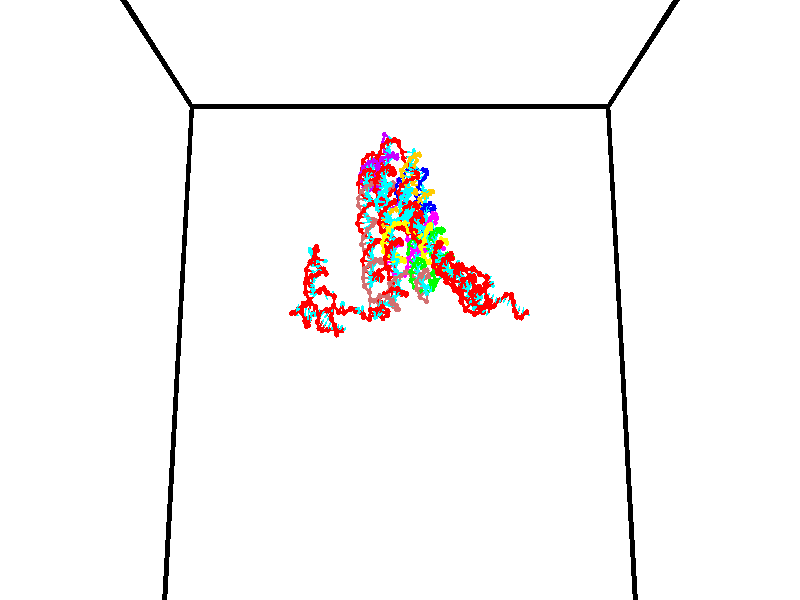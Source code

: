 // switches for output
#declare DRAW_BASES = 1; // possible values are 0, 1; only relevant for DNA ribbons
#declare DRAW_BASES_TYPE = 3; // possible values are 1, 2, 3; only relevant for DNA ribbons
#declare DRAW_FOG = 0; // set to 1 to enable fog

#include "colors.inc"

#include "transforms.inc"
background { rgb <1, 1, 1>}

#default {
   normal{
       ripples 0.25
       frequency 0.20
       turbulence 0.2
       lambda 5
   }
	finish {
		phong 0.1
		phong_size 40.
	}
}

// original window dimensions: 1024x640


// camera settings

camera {
	sky <0, 0.179814, -0.983701>
	up <0, 0.179814, -0.983701>
	right 1.6 * <1, 0, 0>
	location <35, 94.9851, 44.8844>
	look_at <35, 29.7336, 32.9568>
	direction <0, -65.2515, -11.9276>
	angle 67.0682
}


# declare cpy_camera_pos = <35, 94.9851, 44.8844>;
# if (DRAW_FOG = 1)
fog {
	fog_type 2
	up vnormalize(cpy_camera_pos)
	color rgbt<1,1,1,0.3>
	distance 1e-5
	fog_alt 3e-3
	fog_offset 56
}
# end


// LIGHTS

# declare lum = 6;
global_settings {
	ambient_light rgb lum * <0.05, 0.05, 0.05>
	max_trace_level 15
}# declare cpy_direct_light_amount = 0.25;
light_source
{	1000 * <-1, -1.16352, -0.803886>,
	rgb lum * cpy_direct_light_amount
	parallel
}

light_source
{	1000 * <1, 1.16352, 0.803886>,
	rgb lum * cpy_direct_light_amount
	parallel
}

// strand 0

// nucleotide -1

// particle -1
sphere {
	<24.127235, 35.226341, 35.089859> 0.250000
	pigment { color rgbt <1,0,0,0> }
	no_shadow
}
cylinder {
	<24.342690, 34.889637, 35.104378>,  <24.471962, 34.687614, 35.113087>, 0.100000
	pigment { color rgbt <1,0,0,0> }
	no_shadow
}
cylinder {
	<24.342690, 34.889637, 35.104378>,  <24.127235, 35.226341, 35.089859>, 0.100000
	pigment { color rgbt <1,0,0,0> }
	no_shadow
}

// particle -1
sphere {
	<24.342690, 34.889637, 35.104378> 0.100000
	pigment { color rgbt <1,0,0,0> }
	no_shadow
}
sphere {
	0, 1
	scale<0.080000,0.200000,0.300000>
	matrix <-0.067072, 0.000100, 0.997748,
		-0.839864, -0.539858, -0.056404,
		0.538637, -0.841756, 0.036294,
		24.504280, 34.637112, 35.115265>
	pigment { color rgbt <0,1,1,0> }
	no_shadow
}
cylinder {
	<24.574549, 35.800713, 35.140343>,  <24.127235, 35.226341, 35.089859>, 0.130000
	pigment { color rgbt <1,0,0,0> }
	no_shadow
}

// nucleotide -1

// particle -1
sphere {
	<24.574549, 35.800713, 35.140343> 0.250000
	pigment { color rgbt <1,0,0,0> }
	no_shadow
}
cylinder {
	<24.760389, 36.074875, 34.916069>,  <24.871895, 36.239372, 34.781506>, 0.100000
	pigment { color rgbt <1,0,0,0> }
	no_shadow
}
cylinder {
	<24.760389, 36.074875, 34.916069>,  <24.574549, 35.800713, 35.140343>, 0.100000
	pigment { color rgbt <1,0,0,0> }
	no_shadow
}

// particle -1
sphere {
	<24.760389, 36.074875, 34.916069> 0.100000
	pigment { color rgbt <1,0,0,0> }
	no_shadow
}
sphere {
	0, 1
	scale<0.080000,0.200000,0.300000>
	matrix <0.869010, -0.231215, 0.437448,
		0.170190, -0.690479, -0.703047,
		0.464604, 0.685404, -0.560682,
		24.899771, 36.280495, 34.747864>
	pigment { color rgbt <0,1,1,0> }
	no_shadow
}
cylinder {
	<25.155323, 35.457066, 34.764107>,  <24.574549, 35.800713, 35.140343>, 0.130000
	pigment { color rgbt <1,0,0,0> }
	no_shadow
}

// nucleotide -1

// particle -1
sphere {
	<25.155323, 35.457066, 34.764107> 0.250000
	pigment { color rgbt <1,0,0,0> }
	no_shadow
}
cylinder {
	<25.216125, 35.844326, 34.843681>,  <25.252607, 36.076683, 34.891426>, 0.100000
	pigment { color rgbt <1,0,0,0> }
	no_shadow
}
cylinder {
	<25.216125, 35.844326, 34.843681>,  <25.155323, 35.457066, 34.764107>, 0.100000
	pigment { color rgbt <1,0,0,0> }
	no_shadow
}

// particle -1
sphere {
	<25.216125, 35.844326, 34.843681> 0.100000
	pigment { color rgbt <1,0,0,0> }
	no_shadow
}
sphere {
	0, 1
	scale<0.080000,0.200000,0.300000>
	matrix <0.940515, -0.203561, 0.272019,
		0.303852, 0.145758, -0.941503,
		0.152004, 0.968152, 0.198940,
		25.261726, 36.134773, 34.903362>
	pigment { color rgbt <0,1,1,0> }
	no_shadow
}
cylinder {
	<25.649677, 35.656059, 34.400803>,  <25.155323, 35.457066, 34.764107>, 0.130000
	pigment { color rgbt <1,0,0,0> }
	no_shadow
}

// nucleotide -1

// particle -1
sphere {
	<25.649677, 35.656059, 34.400803> 0.250000
	pigment { color rgbt <1,0,0,0> }
	no_shadow
}
cylinder {
	<25.656273, 35.893471, 34.722660>,  <25.660231, 36.035915, 34.915775>, 0.100000
	pigment { color rgbt <1,0,0,0> }
	no_shadow
}
cylinder {
	<25.656273, 35.893471, 34.722660>,  <25.649677, 35.656059, 34.400803>, 0.100000
	pigment { color rgbt <1,0,0,0> }
	no_shadow
}

// particle -1
sphere {
	<25.656273, 35.893471, 34.722660> 0.100000
	pigment { color rgbt <1,0,0,0> }
	no_shadow
}
sphere {
	0, 1
	scale<0.080000,0.200000,0.300000>
	matrix <0.969405, -0.206611, 0.132534,
		0.244912, 0.777844, -0.578772,
		0.016490, 0.593524, 0.804647,
		25.661221, 36.071529, 34.964054>
	pigment { color rgbt <0,1,1,0> }
	no_shadow
}
cylinder {
	<26.145281, 36.238430, 34.385578>,  <25.649677, 35.656059, 34.400803>, 0.130000
	pigment { color rgbt <1,0,0,0> }
	no_shadow
}

// nucleotide -1

// particle -1
sphere {
	<26.145281, 36.238430, 34.385578> 0.250000
	pigment { color rgbt <1,0,0,0> }
	no_shadow
}
cylinder {
	<26.070482, 36.190376, 34.775574>,  <26.025604, 36.161545, 35.009571>, 0.100000
	pigment { color rgbt <1,0,0,0> }
	no_shadow
}
cylinder {
	<26.070482, 36.190376, 34.775574>,  <26.145281, 36.238430, 34.385578>, 0.100000
	pigment { color rgbt <1,0,0,0> }
	no_shadow
}

// particle -1
sphere {
	<26.070482, 36.190376, 34.775574> 0.100000
	pigment { color rgbt <1,0,0,0> }
	no_shadow
}
sphere {
	0, 1
	scale<0.080000,0.200000,0.300000>
	matrix <0.968077, -0.191169, 0.162114,
		0.166912, 0.974178, 0.152046,
		-0.186995, -0.120133, 0.974988,
		26.014383, 36.154335, 35.068069>
	pigment { color rgbt <0,1,1,0> }
	no_shadow
}
cylinder {
	<26.730003, 36.593666, 34.813835>,  <26.145281, 36.238430, 34.385578>, 0.130000
	pigment { color rgbt <1,0,0,0> }
	no_shadow
}

// nucleotide -1

// particle -1
sphere {
	<26.730003, 36.593666, 34.813835> 0.250000
	pigment { color rgbt <1,0,0,0> }
	no_shadow
}
cylinder {
	<26.546713, 36.300556, 35.015060>,  <26.436739, 36.124691, 35.135796>, 0.100000
	pigment { color rgbt <1,0,0,0> }
	no_shadow
}
cylinder {
	<26.546713, 36.300556, 35.015060>,  <26.730003, 36.593666, 34.813835>, 0.100000
	pigment { color rgbt <1,0,0,0> }
	no_shadow
}

// particle -1
sphere {
	<26.546713, 36.300556, 35.015060> 0.100000
	pigment { color rgbt <1,0,0,0> }
	no_shadow
}
sphere {
	0, 1
	scale<0.080000,0.200000,0.300000>
	matrix <0.884580, -0.320644, 0.338682,
		-0.086871, 0.600195, 0.795123,
		-0.458227, -0.732771, 0.503065,
		26.409245, 36.080727, 35.165981>
	pigment { color rgbt <0,1,1,0> }
	no_shadow
}
cylinder {
	<27.040482, 36.665398, 35.427017>,  <26.730003, 36.593666, 34.813835>, 0.130000
	pigment { color rgbt <1,0,0,0> }
	no_shadow
}

// nucleotide -1

// particle -1
sphere {
	<27.040482, 36.665398, 35.427017> 0.250000
	pigment { color rgbt <1,0,0,0> }
	no_shadow
}
cylinder {
	<26.871161, 36.306618, 35.375950>,  <26.769567, 36.091351, 35.345310>, 0.100000
	pigment { color rgbt <1,0,0,0> }
	no_shadow
}
cylinder {
	<26.871161, 36.306618, 35.375950>,  <27.040482, 36.665398, 35.427017>, 0.100000
	pigment { color rgbt <1,0,0,0> }
	no_shadow
}

// particle -1
sphere {
	<26.871161, 36.306618, 35.375950> 0.100000
	pigment { color rgbt <1,0,0,0> }
	no_shadow
}
sphere {
	0, 1
	scale<0.080000,0.200000,0.300000>
	matrix <0.794589, -0.435249, 0.423304,
		-0.435249, 0.077743, 0.896947,
		-0.423304, -0.896947, -0.127668,
		26.744169, 36.037533, 35.337650>
	pigment { color rgbt <0,1,1,0> }
	no_shadow
}
cylinder {
	<26.890875, 36.366768, 36.019466>,  <27.040482, 36.665398, 35.427017>, 0.130000
	pigment { color rgbt <1,0,0,0> }
	no_shadow
}

// nucleotide -1

// particle -1
sphere {
	<26.890875, 36.366768, 36.019466> 0.250000
	pigment { color rgbt <1,0,0,0> }
	no_shadow
}
cylinder {
	<26.990562, 36.091629, 35.746773>,  <27.050375, 35.926548, 35.583157>, 0.100000
	pigment { color rgbt <1,0,0,0> }
	no_shadow
}
cylinder {
	<26.990562, 36.091629, 35.746773>,  <26.890875, 36.366768, 36.019466>, 0.100000
	pigment { color rgbt <1,0,0,0> }
	no_shadow
}

// particle -1
sphere {
	<26.990562, 36.091629, 35.746773> 0.100000
	pigment { color rgbt <1,0,0,0> }
	no_shadow
}
sphere {
	0, 1
	scale<0.080000,0.200000,0.300000>
	matrix <0.762330, -0.294815, 0.576140,
		-0.597280, -0.663290, 0.450892,
		0.249218, -0.687845, -0.681733,
		27.065329, 35.885277, 35.542252>
	pigment { color rgbt <0,1,1,0> }
	no_shadow
}
cylinder {
	<26.982935, 35.806499, 36.454647>,  <26.890875, 36.366768, 36.019466>, 0.130000
	pigment { color rgbt <1,0,0,0> }
	no_shadow
}

// nucleotide -1

// particle -1
sphere {
	<26.982935, 35.806499, 36.454647> 0.250000
	pigment { color rgbt <1,0,0,0> }
	no_shadow
}
cylinder {
	<27.182188, 35.772556, 36.109470>,  <27.301739, 35.752190, 35.902367>, 0.100000
	pigment { color rgbt <1,0,0,0> }
	no_shadow
}
cylinder {
	<27.182188, 35.772556, 36.109470>,  <26.982935, 35.806499, 36.454647>, 0.100000
	pigment { color rgbt <1,0,0,0> }
	no_shadow
}

// particle -1
sphere {
	<27.182188, 35.772556, 36.109470> 0.100000
	pigment { color rgbt <1,0,0,0> }
	no_shadow
}
sphere {
	0, 1
	scale<0.080000,0.200000,0.300000>
	matrix <0.808857, -0.313118, 0.497702,
		-0.312438, -0.945915, -0.087334,
		0.498130, -0.084860, -0.862940,
		27.331627, 35.747101, 35.850590>
	pigment { color rgbt <0,1,1,0> }
	no_shadow
}
cylinder {
	<27.192591, 35.120758, 36.517761>,  <26.982935, 35.806499, 36.454647>, 0.130000
	pigment { color rgbt <1,0,0,0> }
	no_shadow
}

// nucleotide -1

// particle -1
sphere {
	<27.192591, 35.120758, 36.517761> 0.250000
	pigment { color rgbt <1,0,0,0> }
	no_shadow
}
cylinder {
	<27.405676, 35.324726, 36.247589>,  <27.533527, 35.447105, 36.085487>, 0.100000
	pigment { color rgbt <1,0,0,0> }
	no_shadow
}
cylinder {
	<27.405676, 35.324726, 36.247589>,  <27.192591, 35.120758, 36.517761>, 0.100000
	pigment { color rgbt <1,0,0,0> }
	no_shadow
}

// particle -1
sphere {
	<27.405676, 35.324726, 36.247589> 0.100000
	pigment { color rgbt <1,0,0,0> }
	no_shadow
}
sphere {
	0, 1
	scale<0.080000,0.200000,0.300000>
	matrix <0.829405, -0.155909, 0.536452,
		0.168240, -0.845978, -0.505982,
		0.532713, 0.509916, -0.675428,
		27.565491, 35.477699, 36.044960>
	pigment { color rgbt <0,1,1,0> }
	no_shadow
}
cylinder {
	<27.735529, 34.644169, 36.391907>,  <27.192591, 35.120758, 36.517761>, 0.130000
	pigment { color rgbt <1,0,0,0> }
	no_shadow
}

// nucleotide -1

// particle -1
sphere {
	<27.735529, 34.644169, 36.391907> 0.250000
	pigment { color rgbt <1,0,0,0> }
	no_shadow
}
cylinder {
	<27.827696, 35.020519, 36.292583>,  <27.882996, 35.246330, 36.232990>, 0.100000
	pigment { color rgbt <1,0,0,0> }
	no_shadow
}
cylinder {
	<27.827696, 35.020519, 36.292583>,  <27.735529, 34.644169, 36.391907>, 0.100000
	pigment { color rgbt <1,0,0,0> }
	no_shadow
}

// particle -1
sphere {
	<27.827696, 35.020519, 36.292583> 0.100000
	pigment { color rgbt <1,0,0,0> }
	no_shadow
}
sphere {
	0, 1
	scale<0.080000,0.200000,0.300000>
	matrix <0.850776, -0.070926, 0.520720,
		0.472321, -0.331242, -0.816818,
		0.230418, 0.940876, -0.248312,
		27.896822, 35.302784, 36.218090>
	pigment { color rgbt <0,1,1,0> }
	no_shadow
}
cylinder {
	<28.468372, 34.585922, 36.287388>,  <27.735529, 34.644169, 36.391907>, 0.130000
	pigment { color rgbt <1,0,0,0> }
	no_shadow
}

// nucleotide -1

// particle -1
sphere {
	<28.468372, 34.585922, 36.287388> 0.250000
	pigment { color rgbt <1,0,0,0> }
	no_shadow
}
cylinder {
	<28.351591, 34.967205, 36.318775>,  <28.281523, 35.195976, 36.337608>, 0.100000
	pigment { color rgbt <1,0,0,0> }
	no_shadow
}
cylinder {
	<28.351591, 34.967205, 36.318775>,  <28.468372, 34.585922, 36.287388>, 0.100000
	pigment { color rgbt <1,0,0,0> }
	no_shadow
}

// particle -1
sphere {
	<28.351591, 34.967205, 36.318775> 0.100000
	pigment { color rgbt <1,0,0,0> }
	no_shadow
}
sphere {
	0, 1
	scale<0.080000,0.200000,0.300000>
	matrix <0.914475, 0.254172, 0.314851,
		0.280174, 0.163679, -0.945892,
		-0.291954, 0.953208, 0.078468,
		28.264006, 35.253166, 36.342316>
	pigment { color rgbt <0,1,1,0> }
	no_shadow
}
cylinder {
	<29.176039, 34.925636, 36.476482>,  <28.468372, 34.585922, 36.287388>, 0.130000
	pigment { color rgbt <1,0,0,0> }
	no_shadow
}

// nucleotide -1

// particle -1
sphere {
	<29.176039, 34.925636, 36.476482> 0.250000
	pigment { color rgbt <1,0,0,0> }
	no_shadow
}
cylinder {
	<29.369984, 35.275471, 36.476311>,  <29.486351, 35.485371, 36.476208>, 0.100000
	pigment { color rgbt <1,0,0,0> }
	no_shadow
}
cylinder {
	<29.369984, 35.275471, 36.476311>,  <29.176039, 34.925636, 36.476482>, 0.100000
	pigment { color rgbt <1,0,0,0> }
	no_shadow
}

// particle -1
sphere {
	<29.369984, 35.275471, 36.476311> 0.100000
	pigment { color rgbt <1,0,0,0> }
	no_shadow
}
sphere {
	0, 1
	scale<0.080000,0.200000,0.300000>
	matrix <-0.773656, 0.428675, -0.466577,
		-0.407880, 0.226558, 0.884480,
		0.484862, 0.874591, -0.000430,
		29.515442, 35.537849, 36.476181>
	pigment { color rgbt <0,1,1,0> }
	no_shadow
}
cylinder {
	<28.669577, 35.341587, 36.737480>,  <29.176039, 34.925636, 36.476482>, 0.130000
	pigment { color rgbt <1,0,0,0> }
	no_shadow
}

// nucleotide -1

// particle -1
sphere {
	<28.669577, 35.341587, 36.737480> 0.250000
	pigment { color rgbt <1,0,0,0> }
	no_shadow
}
cylinder {
	<28.943068, 35.541714, 36.524990>,  <29.107162, 35.661789, 36.397495>, 0.100000
	pigment { color rgbt <1,0,0,0> }
	no_shadow
}
cylinder {
	<28.943068, 35.541714, 36.524990>,  <28.669577, 35.341587, 36.737480>, 0.100000
	pigment { color rgbt <1,0,0,0> }
	no_shadow
}

// particle -1
sphere {
	<28.943068, 35.541714, 36.524990> 0.100000
	pigment { color rgbt <1,0,0,0> }
	no_shadow
}
sphere {
	0, 1
	scale<0.080000,0.200000,0.300000>
	matrix <-0.729192, 0.496553, -0.470865,
		0.028203, 0.709310, 0.704332,
		0.683728, 0.500314, -0.531227,
		29.148186, 35.691807, 36.365623>
	pigment { color rgbt <0,1,1,0> }
	no_shadow
}
cylinder {
	<28.768122, 36.065994, 36.990303>,  <28.669577, 35.341587, 36.737480>, 0.130000
	pigment { color rgbt <1,0,0,0> }
	no_shadow
}

// nucleotide -1

// particle -1
sphere {
	<28.768122, 36.065994, 36.990303> 0.250000
	pigment { color rgbt <1,0,0,0> }
	no_shadow
}
cylinder {
	<28.838495, 35.968693, 36.608753>,  <28.880720, 35.910313, 36.379822>, 0.100000
	pigment { color rgbt <1,0,0,0> }
	no_shadow
}
cylinder {
	<28.838495, 35.968693, 36.608753>,  <28.768122, 36.065994, 36.990303>, 0.100000
	pigment { color rgbt <1,0,0,0> }
	no_shadow
}

// particle -1
sphere {
	<28.838495, 35.968693, 36.608753> 0.100000
	pigment { color rgbt <1,0,0,0> }
	no_shadow
}
sphere {
	0, 1
	scale<0.080000,0.200000,0.300000>
	matrix <-0.923724, 0.294145, -0.245383,
		0.340267, 0.924288, -0.172945,
		0.175934, -0.243249, -0.953875,
		28.891275, 35.895718, 36.322590>
	pigment { color rgbt <0,1,1,0> }
	no_shadow
}
cylinder {
	<28.614067, 36.550045, 36.325504>,  <28.768122, 36.065994, 36.990303>, 0.130000
	pigment { color rgbt <1,0,0,0> }
	no_shadow
}

// nucleotide -1

// particle -1
sphere {
	<28.614067, 36.550045, 36.325504> 0.250000
	pigment { color rgbt <1,0,0,0> }
	no_shadow
}
cylinder {
	<28.568008, 36.164352, 36.230000>,  <28.540373, 35.932938, 36.172695>, 0.100000
	pigment { color rgbt <1,0,0,0> }
	no_shadow
}
cylinder {
	<28.568008, 36.164352, 36.230000>,  <28.614067, 36.550045, 36.325504>, 0.100000
	pigment { color rgbt <1,0,0,0> }
	no_shadow
}

// particle -1
sphere {
	<28.568008, 36.164352, 36.230000> 0.100000
	pigment { color rgbt <1,0,0,0> }
	no_shadow
}
sphere {
	0, 1
	scale<0.080000,0.200000,0.300000>
	matrix <-0.855338, 0.218462, -0.469756,
		0.505112, 0.150132, -0.849895,
		-0.115145, -0.964227, -0.238762,
		28.533464, 35.875084, 36.158371>
	pigment { color rgbt <0,1,1,0> }
	no_shadow
}
cylinder {
	<28.264570, 36.464233, 35.731636>,  <28.614067, 36.550045, 36.325504>, 0.130000
	pigment { color rgbt <1,0,0,0> }
	no_shadow
}

// nucleotide -1

// particle -1
sphere {
	<28.264570, 36.464233, 35.731636> 0.250000
	pigment { color rgbt <1,0,0,0> }
	no_shadow
}
cylinder {
	<28.180302, 36.102066, 35.879063>,  <28.129740, 35.884766, 35.967518>, 0.100000
	pigment { color rgbt <1,0,0,0> }
	no_shadow
}
cylinder {
	<28.180302, 36.102066, 35.879063>,  <28.264570, 36.464233, 35.731636>, 0.100000
	pigment { color rgbt <1,0,0,0> }
	no_shadow
}

// particle -1
sphere {
	<28.180302, 36.102066, 35.879063> 0.100000
	pigment { color rgbt <1,0,0,0> }
	no_shadow
}
sphere {
	0, 1
	scale<0.080000,0.200000,0.300000>
	matrix <-0.877375, 0.008865, -0.479724,
		0.431081, -0.424437, -0.796255,
		-0.210671, -0.905414, 0.368568,
		28.117100, 35.830441, 35.989632>
	pigment { color rgbt <0,1,1,0> }
	no_shadow
}
cylinder {
	<28.259897, 36.105911, 35.146835>,  <28.264570, 36.464233, 35.731636>, 0.130000
	pigment { color rgbt <1,0,0,0> }
	no_shadow
}

// nucleotide -1

// particle -1
sphere {
	<28.259897, 36.105911, 35.146835> 0.250000
	pigment { color rgbt <1,0,0,0> }
	no_shadow
}
cylinder {
	<28.055109, 35.895676, 35.418610>,  <27.932236, 35.769535, 35.581676>, 0.100000
	pigment { color rgbt <1,0,0,0> }
	no_shadow
}
cylinder {
	<28.055109, 35.895676, 35.418610>,  <28.259897, 36.105911, 35.146835>, 0.100000
	pigment { color rgbt <1,0,0,0> }
	no_shadow
}

// particle -1
sphere {
	<28.055109, 35.895676, 35.418610> 0.100000
	pigment { color rgbt <1,0,0,0> }
	no_shadow
}
sphere {
	0, 1
	scale<0.080000,0.200000,0.300000>
	matrix <-0.757740, -0.096239, -0.645421,
		0.404617, -0.845275, -0.348990,
		-0.511972, -0.525592, 0.679439,
		27.901518, 35.737999, 35.622440>
	pigment { color rgbt <0,1,1,0> }
	no_shadow
}
cylinder {
	<28.085121, 35.457470, 34.830021>,  <28.259897, 36.105911, 35.146835>, 0.130000
	pigment { color rgbt <1,0,0,0> }
	no_shadow
}

// nucleotide -1

// particle -1
sphere {
	<28.085121, 35.457470, 34.830021> 0.250000
	pigment { color rgbt <1,0,0,0> }
	no_shadow
}
cylinder {
	<27.834976, 35.563381, 35.123638>,  <27.684889, 35.626926, 35.299809>, 0.100000
	pigment { color rgbt <1,0,0,0> }
	no_shadow
}
cylinder {
	<27.834976, 35.563381, 35.123638>,  <28.085121, 35.457470, 34.830021>, 0.100000
	pigment { color rgbt <1,0,0,0> }
	no_shadow
}

// particle -1
sphere {
	<27.834976, 35.563381, 35.123638> 0.100000
	pigment { color rgbt <1,0,0,0> }
	no_shadow
}
sphere {
	0, 1
	scale<0.080000,0.200000,0.300000>
	matrix <-0.770961, -0.064285, -0.633630,
		-0.120584, -0.962164, 0.244336,
		-0.625363, 0.264779, 0.734039,
		27.647367, 35.642815, 35.343849>
	pigment { color rgbt <0,1,1,0> }
	no_shadow
}
cylinder {
	<27.564774, 34.963562, 34.752125>,  <28.085121, 35.457470, 34.830021>, 0.130000
	pigment { color rgbt <1,0,0,0> }
	no_shadow
}

// nucleotide -1

// particle -1
sphere {
	<27.564774, 34.963562, 34.752125> 0.250000
	pigment { color rgbt <1,0,0,0> }
	no_shadow
}
cylinder {
	<27.423458, 35.282234, 34.948284>,  <27.338669, 35.473438, 35.065979>, 0.100000
	pigment { color rgbt <1,0,0,0> }
	no_shadow
}
cylinder {
	<27.423458, 35.282234, 34.948284>,  <27.564774, 34.963562, 34.752125>, 0.100000
	pigment { color rgbt <1,0,0,0> }
	no_shadow
}

// particle -1
sphere {
	<27.423458, 35.282234, 34.948284> 0.100000
	pigment { color rgbt <1,0,0,0> }
	no_shadow
}
sphere {
	0, 1
	scale<0.080000,0.200000,0.300000>
	matrix <-0.848848, -0.052637, -0.526010,
		-0.393246, -0.602110, 0.694853,
		-0.353291, 0.796676, 0.490400,
		27.317471, 35.521236, 35.095406>
	pigment { color rgbt <0,1,1,0> }
	no_shadow
}
cylinder {
	<26.938238, 34.720634, 34.954292>,  <27.564774, 34.963562, 34.752125>, 0.130000
	pigment { color rgbt <1,0,0,0> }
	no_shadow
}

// nucleotide -1

// particle -1
sphere {
	<26.938238, 34.720634, 34.954292> 0.250000
	pigment { color rgbt <1,0,0,0> }
	no_shadow
}
cylinder {
	<26.919552, 35.120022, 34.966118>,  <26.908340, 35.359653, 34.973213>, 0.100000
	pigment { color rgbt <1,0,0,0> }
	no_shadow
}
cylinder {
	<26.919552, 35.120022, 34.966118>,  <26.938238, 34.720634, 34.954292>, 0.100000
	pigment { color rgbt <1,0,0,0> }
	no_shadow
}

// particle -1
sphere {
	<26.919552, 35.120022, 34.966118> 0.100000
	pigment { color rgbt <1,0,0,0> }
	no_shadow
}
sphere {
	0, 1
	scale<0.080000,0.200000,0.300000>
	matrix <-0.941043, -0.034063, -0.336567,
		-0.335045, -0.043547, 0.941195,
		-0.046716, 0.998471, 0.029567,
		26.905537, 35.419563, 34.974987>
	pigment { color rgbt <0,1,1,0> }
	no_shadow
}
cylinder {
	<26.234222, 34.910286, 35.081120>,  <26.938238, 34.720634, 34.954292>, 0.130000
	pigment { color rgbt <1,0,0,0> }
	no_shadow
}

// nucleotide -1

// particle -1
sphere {
	<26.234222, 34.910286, 35.081120> 0.250000
	pigment { color rgbt <1,0,0,0> }
	no_shadow
}
cylinder {
	<26.393682, 35.268112, 35.161953>,  <26.489359, 35.482807, 35.210453>, 0.100000
	pigment { color rgbt <1,0,0,0> }
	no_shadow
}
cylinder {
	<26.393682, 35.268112, 35.161953>,  <26.234222, 34.910286, 35.081120>, 0.100000
	pigment { color rgbt <1,0,0,0> }
	no_shadow
}

// particle -1
sphere {
	<26.393682, 35.268112, 35.161953> 0.100000
	pigment { color rgbt <1,0,0,0> }
	no_shadow
}
sphere {
	0, 1
	scale<0.080000,0.200000,0.300000>
	matrix <-0.906453, 0.417819, -0.061410,
		-0.139369, -0.158696, 0.977442,
		0.398648, 0.894563, 0.202081,
		26.513277, 35.536480, 35.222576>
	pigment { color rgbt <0,1,1,0> }
	no_shadow
}
cylinder {
	<25.759748, 35.067539, 35.536182>,  <26.234222, 34.910286, 35.081120>, 0.130000
	pigment { color rgbt <1,0,0,0> }
	no_shadow
}

// nucleotide -1

// particle -1
sphere {
	<25.759748, 35.067539, 35.536182> 0.250000
	pigment { color rgbt <1,0,0,0> }
	no_shadow
}
cylinder {
	<25.964190, 35.366917, 35.367138>,  <26.086855, 35.546543, 35.265709>, 0.100000
	pigment { color rgbt <1,0,0,0> }
	no_shadow
}
cylinder {
	<25.964190, 35.366917, 35.367138>,  <25.759748, 35.067539, 35.536182>, 0.100000
	pigment { color rgbt <1,0,0,0> }
	no_shadow
}

// particle -1
sphere {
	<25.964190, 35.366917, 35.367138> 0.100000
	pigment { color rgbt <1,0,0,0> }
	no_shadow
}
sphere {
	0, 1
	scale<0.080000,0.200000,0.300000>
	matrix <-0.848413, 0.518090, -0.108525,
		0.137728, 0.414019, 0.899788,
		0.511102, 0.748446, -0.422615,
		26.117519, 35.591450, 35.240353>
	pigment { color rgbt <0,1,1,0> }
	no_shadow
}
cylinder {
	<25.885218, 35.572220, 36.164528>,  <25.759748, 35.067539, 35.536182>, 0.130000
	pigment { color rgbt <1,0,0,0> }
	no_shadow
}

// nucleotide -1

// particle -1
sphere {
	<25.885218, 35.572220, 36.164528> 0.250000
	pigment { color rgbt <1,0,0,0> }
	no_shadow
}
cylinder {
	<26.066853, 35.776424, 35.872452>,  <26.175835, 35.898949, 35.697205>, 0.100000
	pigment { color rgbt <1,0,0,0> }
	no_shadow
}
cylinder {
	<26.066853, 35.776424, 35.872452>,  <25.885218, 35.572220, 36.164528>, 0.100000
	pigment { color rgbt <1,0,0,0> }
	no_shadow
}

// particle -1
sphere {
	<26.066853, 35.776424, 35.872452> 0.100000
	pigment { color rgbt <1,0,0,0> }
	no_shadow
}
sphere {
	0, 1
	scale<0.080000,0.200000,0.300000>
	matrix <-0.867786, 0.439117, -0.232646,
		0.201871, 0.739292, 0.642414,
		0.454088, 0.510513, -0.730192,
		26.203079, 35.929577, 35.653393>
	pigment { color rgbt <0,1,1,0> }
	no_shadow
}
cylinder {
	<25.827822, 36.254463, 36.314571>,  <25.885218, 35.572220, 36.164528>, 0.130000
	pigment { color rgbt <1,0,0,0> }
	no_shadow
}

// nucleotide -1

// particle -1
sphere {
	<25.827822, 36.254463, 36.314571> 0.250000
	pigment { color rgbt <1,0,0,0> }
	no_shadow
}
cylinder {
	<25.887918, 36.218639, 35.920738>,  <25.923977, 36.197144, 35.684437>, 0.100000
	pigment { color rgbt <1,0,0,0> }
	no_shadow
}
cylinder {
	<25.887918, 36.218639, 35.920738>,  <25.827822, 36.254463, 36.314571>, 0.100000
	pigment { color rgbt <1,0,0,0> }
	no_shadow
}

// particle -1
sphere {
	<25.887918, 36.218639, 35.920738> 0.100000
	pigment { color rgbt <1,0,0,0> }
	no_shadow
}
sphere {
	0, 1
	scale<0.080000,0.200000,0.300000>
	matrix <-0.894425, 0.411996, -0.173963,
		0.421225, 0.906773, -0.018207,
		0.150244, -0.089562, -0.984584,
		25.932991, 36.191772, 35.625362>
	pigment { color rgbt <0,1,1,0> }
	no_shadow
}
cylinder {
	<25.742638, 36.865982, 36.000423>,  <25.827822, 36.254463, 36.314571>, 0.130000
	pigment { color rgbt <1,0,0,0> }
	no_shadow
}

// nucleotide -1

// particle -1
sphere {
	<25.742638, 36.865982, 36.000423> 0.250000
	pigment { color rgbt <1,0,0,0> }
	no_shadow
}
cylinder {
	<25.673939, 36.601826, 35.708015>,  <25.632719, 36.443333, 35.532570>, 0.100000
	pigment { color rgbt <1,0,0,0> }
	no_shadow
}
cylinder {
	<25.673939, 36.601826, 35.708015>,  <25.742638, 36.865982, 36.000423>, 0.100000
	pigment { color rgbt <1,0,0,0> }
	no_shadow
}

// particle -1
sphere {
	<25.673939, 36.601826, 35.708015> 0.100000
	pigment { color rgbt <1,0,0,0> }
	no_shadow
}
sphere {
	0, 1
	scale<0.080000,0.200000,0.300000>
	matrix <-0.851484, 0.472706, -0.226988,
		0.495457, 0.583465, -0.643500,
		-0.171747, -0.660392, -0.731016,
		25.622414, 36.403709, 35.488712>
	pigment { color rgbt <0,1,1,0> }
	no_shadow
}
cylinder {
	<25.483961, 37.259476, 35.363132>,  <25.742638, 36.865982, 36.000423>, 0.130000
	pigment { color rgbt <1,0,0,0> }
	no_shadow
}

// nucleotide -1

// particle -1
sphere {
	<25.483961, 37.259476, 35.363132> 0.250000
	pigment { color rgbt <1,0,0,0> }
	no_shadow
}
cylinder {
	<25.408682, 36.884159, 35.247063>,  <25.363514, 36.658970, 35.177422>, 0.100000
	pigment { color rgbt <1,0,0,0> }
	no_shadow
}
cylinder {
	<25.408682, 36.884159, 35.247063>,  <25.483961, 37.259476, 35.363132>, 0.100000
	pigment { color rgbt <1,0,0,0> }
	no_shadow
}

// particle -1
sphere {
	<25.408682, 36.884159, 35.247063> 0.100000
	pigment { color rgbt <1,0,0,0> }
	no_shadow
}
sphere {
	0, 1
	scale<0.080000,0.200000,0.300000>
	matrix <-0.721150, 0.332589, -0.607723,
		0.666726, 0.094882, -0.739239,
		-0.188200, -0.938287, -0.290170,
		25.352222, 36.602673, 35.160011>
	pigment { color rgbt <0,1,1,0> }
	no_shadow
}
cylinder {
	<25.568974, 37.098770, 34.608646>,  <25.483961, 37.259476, 35.363132>, 0.130000
	pigment { color rgbt <1,0,0,0> }
	no_shadow
}

// nucleotide -1

// particle -1
sphere {
	<25.568974, 37.098770, 34.608646> 0.250000
	pigment { color rgbt <1,0,0,0> }
	no_shadow
}
cylinder {
	<25.278343, 36.930439, 34.825897>,  <25.103966, 36.829441, 34.956249>, 0.100000
	pigment { color rgbt <1,0,0,0> }
	no_shadow
}
cylinder {
	<25.278343, 36.930439, 34.825897>,  <25.568974, 37.098770, 34.608646>, 0.100000
	pigment { color rgbt <1,0,0,0> }
	no_shadow
}

// particle -1
sphere {
	<25.278343, 36.930439, 34.825897> 0.100000
	pigment { color rgbt <1,0,0,0> }
	no_shadow
}
sphere {
	0, 1
	scale<0.080000,0.200000,0.300000>
	matrix <-0.665422, 0.627920, -0.403646,
		-0.171177, -0.654691, -0.736260,
		-0.726575, -0.420828, 0.543131,
		25.060371, 36.804192, 34.988838>
	pigment { color rgbt <0,1,1,0> }
	no_shadow
}
cylinder {
	<26.217037, 37.605160, 34.418159>,  <25.568974, 37.098770, 34.608646>, 0.130000
	pigment { color rgbt <1,0,0,0> }
	no_shadow
}

// nucleotide -1

// particle -1
sphere {
	<26.217037, 37.605160, 34.418159> 0.250000
	pigment { color rgbt <1,0,0,0> }
	no_shadow
}
cylinder {
	<26.533226, 37.737564, 34.212021>,  <26.722939, 37.817009, 34.088337>, 0.100000
	pigment { color rgbt <1,0,0,0> }
	no_shadow
}
cylinder {
	<26.533226, 37.737564, 34.212021>,  <26.217037, 37.605160, 34.418159>, 0.100000
	pigment { color rgbt <1,0,0,0> }
	no_shadow
}

// particle -1
sphere {
	<26.533226, 37.737564, 34.212021> 0.100000
	pigment { color rgbt <1,0,0,0> }
	no_shadow
}
sphere {
	0, 1
	scale<0.080000,0.200000,0.300000>
	matrix <-0.457885, -0.239473, -0.856151,
		-0.406810, 0.912733, -0.037730,
		0.790473, 0.331014, -0.515347,
		26.770369, 37.836868, 34.057415>
	pigment { color rgbt <0,1,1,0> }
	no_shadow
}
cylinder {
	<25.914719, 37.799248, 33.849358>,  <26.217037, 37.605160, 34.418159>, 0.130000
	pigment { color rgbt <1,0,0,0> }
	no_shadow
}

// nucleotide -1

// particle -1
sphere {
	<25.914719, 37.799248, 33.849358> 0.250000
	pigment { color rgbt <1,0,0,0> }
	no_shadow
}
cylinder {
	<26.304688, 37.793308, 33.760536>,  <26.538668, 37.789745, 33.707241>, 0.100000
	pigment { color rgbt <1,0,0,0> }
	no_shadow
}
cylinder {
	<26.304688, 37.793308, 33.760536>,  <25.914719, 37.799248, 33.849358>, 0.100000
	pigment { color rgbt <1,0,0,0> }
	no_shadow
}

// particle -1
sphere {
	<26.304688, 37.793308, 33.760536> 0.100000
	pigment { color rgbt <1,0,0,0> }
	no_shadow
}
sphere {
	0, 1
	scale<0.080000,0.200000,0.300000>
	matrix <-0.215083, -0.319194, -0.922960,
		-0.057172, 0.947573, -0.314383,
		0.974921, -0.014851, -0.222056,
		26.597164, 37.788853, 33.693920>
	pigment { color rgbt <0,1,1,0> }
	no_shadow
}
cylinder {
	<25.911379, 38.124199, 33.080372>,  <25.914719, 37.799248, 33.849358>, 0.130000
	pigment { color rgbt <1,0,0,0> }
	no_shadow
}

// nucleotide -1

// particle -1
sphere {
	<25.911379, 38.124199, 33.080372> 0.250000
	pigment { color rgbt <1,0,0,0> }
	no_shadow
}
cylinder {
	<26.243330, 37.919659, 33.169655>,  <26.442501, 37.796936, 33.223225>, 0.100000
	pigment { color rgbt <1,0,0,0> }
	no_shadow
}
cylinder {
	<26.243330, 37.919659, 33.169655>,  <25.911379, 38.124199, 33.080372>, 0.100000
	pigment { color rgbt <1,0,0,0> }
	no_shadow
}

// particle -1
sphere {
	<26.243330, 37.919659, 33.169655> 0.100000
	pigment { color rgbt <1,0,0,0> }
	no_shadow
}
sphere {
	0, 1
	scale<0.080000,0.200000,0.300000>
	matrix <0.021938, -0.369845, -0.928834,
		0.557513, 0.775716, -0.295709,
		0.829878, -0.511350, 0.223211,
		26.492294, 37.766254, 33.236618>
	pigment { color rgbt <0,1,1,0> }
	no_shadow
}
cylinder {
	<26.499128, 38.243252, 32.548237>,  <25.911379, 38.124199, 33.080372>, 0.130000
	pigment { color rgbt <1,0,0,0> }
	no_shadow
}

// nucleotide -1

// particle -1
sphere {
	<26.499128, 38.243252, 32.548237> 0.250000
	pigment { color rgbt <1,0,0,0> }
	no_shadow
}
cylinder {
	<26.525812, 37.881786, 32.717442>,  <26.541822, 37.664906, 32.818966>, 0.100000
	pigment { color rgbt <1,0,0,0> }
	no_shadow
}
cylinder {
	<26.525812, 37.881786, 32.717442>,  <26.499128, 38.243252, 32.548237>, 0.100000
	pigment { color rgbt <1,0,0,0> }
	no_shadow
}

// particle -1
sphere {
	<26.525812, 37.881786, 32.717442> 0.100000
	pigment { color rgbt <1,0,0,0> }
	no_shadow
}
sphere {
	0, 1
	scale<0.080000,0.200000,0.300000>
	matrix <0.006495, -0.423555, -0.905847,
		0.997751, 0.063178, -0.022387,
		0.066712, -0.903664, 0.423013,
		26.545826, 37.610687, 32.844345>
	pigment { color rgbt <0,1,1,0> }
	no_shadow
}
cylinder {
	<27.144436, 37.932503, 32.280762>,  <26.499128, 38.243252, 32.548237>, 0.130000
	pigment { color rgbt <1,0,0,0> }
	no_shadow
}

// nucleotide -1

// particle -1
sphere {
	<27.144436, 37.932503, 32.280762> 0.250000
	pigment { color rgbt <1,0,0,0> }
	no_shadow
}
cylinder {
	<26.913784, 37.627800, 32.398899>,  <26.775393, 37.444981, 32.469780>, 0.100000
	pigment { color rgbt <1,0,0,0> }
	no_shadow
}
cylinder {
	<26.913784, 37.627800, 32.398899>,  <27.144436, 37.932503, 32.280762>, 0.100000
	pigment { color rgbt <1,0,0,0> }
	no_shadow
}

// particle -1
sphere {
	<26.913784, 37.627800, 32.398899> 0.100000
	pigment { color rgbt <1,0,0,0> }
	no_shadow
}
sphere {
	0, 1
	scale<0.080000,0.200000,0.300000>
	matrix <0.018368, -0.373488, -0.927453,
		0.816798, -0.529373, 0.229356,
		-0.576631, -0.761755, 0.295341,
		26.740795, 37.399273, 32.487503>
	pigment { color rgbt <0,1,1,0> }
	no_shadow
}
cylinder {
	<27.635796, 37.433254, 32.023922>,  <27.144436, 37.932503, 32.280762>, 0.130000
	pigment { color rgbt <1,0,0,0> }
	no_shadow
}

// nucleotide -1

// particle -1
sphere {
	<27.635796, 37.433254, 32.023922> 0.250000
	pigment { color rgbt <1,0,0,0> }
	no_shadow
}
cylinder {
	<27.282238, 37.256401, 32.084911>,  <27.070103, 37.150288, 32.121506>, 0.100000
	pigment { color rgbt <1,0,0,0> }
	no_shadow
}
cylinder {
	<27.282238, 37.256401, 32.084911>,  <27.635796, 37.433254, 32.023922>, 0.100000
	pigment { color rgbt <1,0,0,0> }
	no_shadow
}

// particle -1
sphere {
	<27.282238, 37.256401, 32.084911> 0.100000
	pigment { color rgbt <1,0,0,0> }
	no_shadow
}
sphere {
	0, 1
	scale<0.080000,0.200000,0.300000>
	matrix <0.115414, -0.522147, -0.845010,
		0.453221, -0.729303, 0.512551,
		-0.883895, -0.442132, 0.152476,
		27.017069, 37.123760, 32.130653>
	pigment { color rgbt <0,1,1,0> }
	no_shadow
}
cylinder {
	<27.697336, 36.675220, 32.017151>,  <27.635796, 37.433254, 32.023922>, 0.130000
	pigment { color rgbt <1,0,0,0> }
	no_shadow
}

// nucleotide -1

// particle -1
sphere {
	<27.697336, 36.675220, 32.017151> 0.250000
	pigment { color rgbt <1,0,0,0> }
	no_shadow
}
cylinder {
	<27.330902, 36.797642, 31.913519>,  <27.111042, 36.871094, 31.851339>, 0.100000
	pigment { color rgbt <1,0,0,0> }
	no_shadow
}
cylinder {
	<27.330902, 36.797642, 31.913519>,  <27.697336, 36.675220, 32.017151>, 0.100000
	pigment { color rgbt <1,0,0,0> }
	no_shadow
}

// particle -1
sphere {
	<27.330902, 36.797642, 31.913519> 0.100000
	pigment { color rgbt <1,0,0,0> }
	no_shadow
}
sphere {
	0, 1
	scale<0.080000,0.200000,0.300000>
	matrix <0.036551, -0.579687, -0.814019,
		-0.399318, -0.755179, 0.519855,
		-0.916084, 0.306051, -0.259082,
		27.056078, 36.889458, 31.835794>
	pigment { color rgbt <0,1,1,0> }
	no_shadow
}
cylinder {
	<27.384695, 36.199463, 31.553709>,  <27.697336, 36.675220, 32.017151>, 0.130000
	pigment { color rgbt <1,0,0,0> }
	no_shadow
}

// nucleotide -1

// particle -1
sphere {
	<27.384695, 36.199463, 31.553709> 0.250000
	pigment { color rgbt <1,0,0,0> }
	no_shadow
}
cylinder {
	<27.114759, 36.481640, 31.467037>,  <26.952799, 36.650944, 31.415033>, 0.100000
	pigment { color rgbt <1,0,0,0> }
	no_shadow
}
cylinder {
	<27.114759, 36.481640, 31.467037>,  <27.384695, 36.199463, 31.553709>, 0.100000
	pigment { color rgbt <1,0,0,0> }
	no_shadow
}

// particle -1
sphere {
	<27.114759, 36.481640, 31.467037> 0.100000
	pigment { color rgbt <1,0,0,0> }
	no_shadow
}
sphere {
	0, 1
	scale<0.080000,0.200000,0.300000>
	matrix <0.039169, -0.258963, -0.965093,
		-0.736927, -0.659767, 0.147126,
		-0.674836, 0.705440, -0.216679,
		26.912308, 36.693272, 31.402033>
	pigment { color rgbt <0,1,1,0> }
	no_shadow
}
cylinder {
	<26.791334, 35.931648, 31.193130>,  <27.384695, 36.199463, 31.553709>, 0.130000
	pigment { color rgbt <1,0,0,0> }
	no_shadow
}

// nucleotide -1

// particle -1
sphere {
	<26.791334, 35.931648, 31.193130> 0.250000
	pigment { color rgbt <1,0,0,0> }
	no_shadow
}
cylinder {
	<26.815845, 36.317265, 31.089689>,  <26.830553, 36.548634, 31.027624>, 0.100000
	pigment { color rgbt <1,0,0,0> }
	no_shadow
}
cylinder {
	<26.815845, 36.317265, 31.089689>,  <26.791334, 35.931648, 31.193130>, 0.100000
	pigment { color rgbt <1,0,0,0> }
	no_shadow
}

// particle -1
sphere {
	<26.815845, 36.317265, 31.089689> 0.100000
	pigment { color rgbt <1,0,0,0> }
	no_shadow
}
sphere {
	0, 1
	scale<0.080000,0.200000,0.300000>
	matrix <-0.009940, -0.258490, -0.965963,
		-0.998071, 0.061764, -0.006258,
		0.061279, 0.964038, -0.258605,
		26.834229, 36.606476, 31.012108>
	pigment { color rgbt <0,1,1,0> }
	no_shadow
}
cylinder {
	<26.151960, 35.593998, 30.916731>,  <26.791334, 35.931648, 31.193130>, 0.130000
	pigment { color rgbt <1,0,0,0> }
	no_shadow
}

// nucleotide -1

// particle -1
sphere {
	<26.151960, 35.593998, 30.916731> 0.250000
	pigment { color rgbt <1,0,0,0> }
	no_shadow
}
cylinder {
	<26.254086, 35.207260, 30.918745>,  <26.315361, 34.975216, 30.919954>, 0.100000
	pigment { color rgbt <1,0,0,0> }
	no_shadow
}
cylinder {
	<26.254086, 35.207260, 30.918745>,  <26.151960, 35.593998, 30.916731>, 0.100000
	pigment { color rgbt <1,0,0,0> }
	no_shadow
}

// particle -1
sphere {
	<26.254086, 35.207260, 30.918745> 0.100000
	pigment { color rgbt <1,0,0,0> }
	no_shadow
}
sphere {
	0, 1
	scale<0.080000,0.200000,0.300000>
	matrix <-0.275841, -0.077831, -0.958047,
		0.926675, 0.243212, -0.286567,
		0.255313, -0.966845, 0.005036,
		26.330679, 34.917206, 30.920256>
	pigment { color rgbt <0,1,1,0> }
	no_shadow
}
cylinder {
	<26.690626, 35.346260, 30.513992>,  <26.151960, 35.593998, 30.916731>, 0.130000
	pigment { color rgbt <1,0,0,0> }
	no_shadow
}

// nucleotide -1

// particle -1
sphere {
	<26.690626, 35.346260, 30.513992> 0.250000
	pigment { color rgbt <1,0,0,0> }
	no_shadow
}
cylinder {
	<27.084429, 35.291679, 30.558048>,  <27.320709, 35.258930, 30.584482>, 0.100000
	pigment { color rgbt <1,0,0,0> }
	no_shadow
}
cylinder {
	<27.084429, 35.291679, 30.558048>,  <26.690626, 35.346260, 30.513992>, 0.100000
	pigment { color rgbt <1,0,0,0> }
	no_shadow
}

// particle -1
sphere {
	<27.084429, 35.291679, 30.558048> 0.100000
	pigment { color rgbt <1,0,0,0> }
	no_shadow
}
sphere {
	0, 1
	scale<0.080000,0.200000,0.300000>
	matrix <-0.152393, -0.976495, 0.152425,
		0.086751, -0.166847, -0.982159,
		0.984505, -0.136451, 0.110138,
		27.379780, 35.250744, 30.591089>
	pigment { color rgbt <0,1,1,0> }
	no_shadow
}
cylinder {
	<26.295277, 35.074726, 29.930771>,  <26.690626, 35.346260, 30.513992>, 0.130000
	pigment { color rgbt <1,0,0,0> }
	no_shadow
}

// nucleotide -1

// particle -1
sphere {
	<26.295277, 35.074726, 29.930771> 0.250000
	pigment { color rgbt <1,0,0,0> }
	no_shadow
}
cylinder {
	<26.060318, 35.361912, 29.781378>,  <25.919342, 35.534225, 29.691742>, 0.100000
	pigment { color rgbt <1,0,0,0> }
	no_shadow
}
cylinder {
	<26.060318, 35.361912, 29.781378>,  <26.295277, 35.074726, 29.930771>, 0.100000
	pigment { color rgbt <1,0,0,0> }
	no_shadow
}

// particle -1
sphere {
	<26.060318, 35.361912, 29.781378> 0.100000
	pigment { color rgbt <1,0,0,0> }
	no_shadow
}
sphere {
	0, 1
	scale<0.080000,0.200000,0.300000>
	matrix <0.354121, 0.642983, 0.679096,
		0.727711, 0.266640, -0.631933,
		-0.587397, 0.717967, -0.373483,
		25.884100, 35.577301, 29.669333>
	pigment { color rgbt <0,1,1,0> }
	no_shadow
}
cylinder {
	<26.630062, 35.608807, 29.763878>,  <26.295277, 35.074726, 29.930771>, 0.130000
	pigment { color rgbt <1,0,0,0> }
	no_shadow
}

// nucleotide -1

// particle -1
sphere {
	<26.630062, 35.608807, 29.763878> 0.250000
	pigment { color rgbt <1,0,0,0> }
	no_shadow
}
cylinder {
	<26.267609, 35.744125, 29.865448>,  <26.050137, 35.825317, 29.926390>, 0.100000
	pigment { color rgbt <1,0,0,0> }
	no_shadow
}
cylinder {
	<26.267609, 35.744125, 29.865448>,  <26.630062, 35.608807, 29.763878>, 0.100000
	pigment { color rgbt <1,0,0,0> }
	no_shadow
}

// particle -1
sphere {
	<26.267609, 35.744125, 29.865448> 0.100000
	pigment { color rgbt <1,0,0,0> }
	no_shadow
}
sphere {
	0, 1
	scale<0.080000,0.200000,0.300000>
	matrix <0.422738, 0.703335, 0.571500,
		0.014743, 0.625199, -0.780326,
		-0.906132, 0.338299, 0.253926,
		25.995770, 35.845615, 29.941626>
	pigment { color rgbt <0,1,1,0> }
	no_shadow
}
cylinder {
	<26.635204, 36.345184, 29.659203>,  <26.630062, 35.608807, 29.763878>, 0.130000
	pigment { color rgbt <1,0,0,0> }
	no_shadow
}

// nucleotide -1

// particle -1
sphere {
	<26.635204, 36.345184, 29.659203> 0.250000
	pigment { color rgbt <1,0,0,0> }
	no_shadow
}
cylinder {
	<26.384651, 36.259834, 29.959101>,  <26.234320, 36.208622, 30.139040>, 0.100000
	pigment { color rgbt <1,0,0,0> }
	no_shadow
}
cylinder {
	<26.384651, 36.259834, 29.959101>,  <26.635204, 36.345184, 29.659203>, 0.100000
	pigment { color rgbt <1,0,0,0> }
	no_shadow
}

// particle -1
sphere {
	<26.384651, 36.259834, 29.959101> 0.100000
	pigment { color rgbt <1,0,0,0> }
	no_shadow
}
sphere {
	0, 1
	scale<0.080000,0.200000,0.300000>
	matrix <0.526064, 0.594051, 0.608572,
		-0.575242, 0.775612, -0.259853,
		-0.626382, -0.213378, 0.749744,
		26.196737, 36.195820, 30.184025>
	pigment { color rgbt <0,1,1,0> }
	no_shadow
}
cylinder {
	<26.568453, 36.943291, 30.015423>,  <26.635204, 36.345184, 29.659203>, 0.130000
	pigment { color rgbt <1,0,0,0> }
	no_shadow
}

// nucleotide -1

// particle -1
sphere {
	<26.568453, 36.943291, 30.015423> 0.250000
	pigment { color rgbt <1,0,0,0> }
	no_shadow
}
cylinder {
	<26.436245, 36.653496, 30.257372>,  <26.356920, 36.479618, 30.402542>, 0.100000
	pigment { color rgbt <1,0,0,0> }
	no_shadow
}
cylinder {
	<26.436245, 36.653496, 30.257372>,  <26.568453, 36.943291, 30.015423>, 0.100000
	pigment { color rgbt <1,0,0,0> }
	no_shadow
}

// particle -1
sphere {
	<26.436245, 36.653496, 30.257372> 0.100000
	pigment { color rgbt <1,0,0,0> }
	no_shadow
}
sphere {
	0, 1
	scale<0.080000,0.200000,0.300000>
	matrix <0.257565, 0.547327, 0.796300,
		-0.907974, 0.418988, 0.005700,
		-0.330520, -0.724488, 0.604875,
		26.337090, 36.436150, 30.438835>
	pigment { color rgbt <0,1,1,0> }
	no_shadow
}
cylinder {
	<26.579008, 37.185616, 30.718317>,  <26.568453, 36.943291, 30.015423>, 0.130000
	pigment { color rgbt <1,0,0,0> }
	no_shadow
}

// nucleotide -1

// particle -1
sphere {
	<26.579008, 37.185616, 30.718317> 0.250000
	pigment { color rgbt <1,0,0,0> }
	no_shadow
}
cylinder {
	<26.404224, 36.846828, 30.839453>,  <26.299355, 36.643555, 30.912134>, 0.100000
	pigment { color rgbt <1,0,0,0> }
	no_shadow
}
cylinder {
	<26.404224, 36.846828, 30.839453>,  <26.579008, 37.185616, 30.718317>, 0.100000
	pigment { color rgbt <1,0,0,0> }
	no_shadow
}

// particle -1
sphere {
	<26.404224, 36.846828, 30.839453> 0.100000
	pigment { color rgbt <1,0,0,0> }
	no_shadow
}
sphere {
	0, 1
	scale<0.080000,0.200000,0.300000>
	matrix <-0.048766, 0.358492, 0.932258,
		-0.898159, 0.392590, -0.197949,
		-0.436959, -0.846969, 0.302838,
		26.273136, 36.592739, 30.930304>
	pigment { color rgbt <0,1,1,0> }
	no_shadow
}
cylinder {
	<26.186563, 37.373230, 31.211239>,  <26.579008, 37.185616, 30.718317>, 0.130000
	pigment { color rgbt <1,0,0,0> }
	no_shadow
}

// nucleotide -1

// particle -1
sphere {
	<26.186563, 37.373230, 31.211239> 0.250000
	pigment { color rgbt <1,0,0,0> }
	no_shadow
}
cylinder {
	<26.253006, 36.984116, 31.275866>,  <26.292871, 36.750648, 31.314642>, 0.100000
	pigment { color rgbt <1,0,0,0> }
	no_shadow
}
cylinder {
	<26.253006, 36.984116, 31.275866>,  <26.186563, 37.373230, 31.211239>, 0.100000
	pigment { color rgbt <1,0,0,0> }
	no_shadow
}

// particle -1
sphere {
	<26.253006, 36.984116, 31.275866> 0.100000
	pigment { color rgbt <1,0,0,0> }
	no_shadow
}
sphere {
	0, 1
	scale<0.080000,0.200000,0.300000>
	matrix <-0.040438, 0.156984, 0.986773,
		-0.985278, -0.170444, -0.013261,
		0.166108, -0.972782, 0.161565,
		26.302839, 36.692280, 31.324335>
	pigment { color rgbt <0,1,1,0> }
	no_shadow
}
cylinder {
	<25.785435, 37.132713, 31.804699>,  <26.186563, 37.373230, 31.211239>, 0.130000
	pigment { color rgbt <1,0,0,0> }
	no_shadow
}

// nucleotide -1

// particle -1
sphere {
	<25.785435, 37.132713, 31.804699> 0.250000
	pigment { color rgbt <1,0,0,0> }
	no_shadow
}
cylinder {
	<26.127802, 36.928127, 31.835199>,  <26.333221, 36.805378, 31.853500>, 0.100000
	pigment { color rgbt <1,0,0,0> }
	no_shadow
}
cylinder {
	<26.127802, 36.928127, 31.835199>,  <25.785435, 37.132713, 31.804699>, 0.100000
	pigment { color rgbt <1,0,0,0> }
	no_shadow
}

// particle -1
sphere {
	<26.127802, 36.928127, 31.835199> 0.100000
	pigment { color rgbt <1,0,0,0> }
	no_shadow
}
sphere {
	0, 1
	scale<0.080000,0.200000,0.300000>
	matrix <0.062047, 0.247968, 0.966779,
		-0.513378, -0.822751, 0.243974,
		0.855916, -0.511461, 0.076252,
		26.384577, 36.774689, 31.858074>
	pigment { color rgbt <0,1,1,0> }
	no_shadow
}
cylinder {
	<25.776699, 36.570332, 32.381020>,  <25.785435, 37.132713, 31.804699>, 0.130000
	pigment { color rgbt <1,0,0,0> }
	no_shadow
}

// nucleotide -1

// particle -1
sphere {
	<25.776699, 36.570332, 32.381020> 0.250000
	pigment { color rgbt <1,0,0,0> }
	no_shadow
}
cylinder {
	<26.143793, 36.719421, 32.326115>,  <26.364050, 36.808876, 32.293171>, 0.100000
	pigment { color rgbt <1,0,0,0> }
	no_shadow
}
cylinder {
	<26.143793, 36.719421, 32.326115>,  <25.776699, 36.570332, 32.381020>, 0.100000
	pigment { color rgbt <1,0,0,0> }
	no_shadow
}

// particle -1
sphere {
	<26.143793, 36.719421, 32.326115> 0.100000
	pigment { color rgbt <1,0,0,0> }
	no_shadow
}
sphere {
	0, 1
	scale<0.080000,0.200000,0.300000>
	matrix <0.054856, 0.223333, 0.973197,
		0.393388, -0.900666, 0.184514,
		0.917735, 0.372723, -0.137264,
		26.419113, 36.831238, 32.284935>
	pigment { color rgbt <0,1,1,0> }
	no_shadow
}
cylinder {
	<26.132109, 36.385067, 32.925159>,  <25.776699, 36.570332, 32.381020>, 0.130000
	pigment { color rgbt <1,0,0,0> }
	no_shadow
}

// nucleotide -1

// particle -1
sphere {
	<26.132109, 36.385067, 32.925159> 0.250000
	pigment { color rgbt <1,0,0,0> }
	no_shadow
}
cylinder {
	<26.336334, 36.706520, 32.802849>,  <26.458870, 36.899391, 32.729462>, 0.100000
	pigment { color rgbt <1,0,0,0> }
	no_shadow
}
cylinder {
	<26.336334, 36.706520, 32.802849>,  <26.132109, 36.385067, 32.925159>, 0.100000
	pigment { color rgbt <1,0,0,0> }
	no_shadow
}

// particle -1
sphere {
	<26.336334, 36.706520, 32.802849> 0.100000
	pigment { color rgbt <1,0,0,0> }
	no_shadow
}
sphere {
	0, 1
	scale<0.080000,0.200000,0.300000>
	matrix <-0.066955, 0.391701, 0.917653,
		0.857230, -0.448046, 0.253795,
		0.510562, 0.803633, -0.305779,
		26.489504, 36.947609, 32.711117>
	pigment { color rgbt <0,1,1,0> }
	no_shadow
}
cylinder {
	<26.562435, 36.484188, 33.466244>,  <26.132109, 36.385067, 32.925159>, 0.130000
	pigment { color rgbt <1,0,0,0> }
	no_shadow
}

// nucleotide -1

// particle -1
sphere {
	<26.562435, 36.484188, 33.466244> 0.250000
	pigment { color rgbt <1,0,0,0> }
	no_shadow
}
cylinder {
	<26.531954, 36.840153, 33.286358>,  <26.513664, 37.053734, 33.178425>, 0.100000
	pigment { color rgbt <1,0,0,0> }
	no_shadow
}
cylinder {
	<26.531954, 36.840153, 33.286358>,  <26.562435, 36.484188, 33.466244>, 0.100000
	pigment { color rgbt <1,0,0,0> }
	no_shadow
}

// particle -1
sphere {
	<26.531954, 36.840153, 33.286358> 0.100000
	pigment { color rgbt <1,0,0,0> }
	no_shadow
}
sphere {
	0, 1
	scale<0.080000,0.200000,0.300000>
	matrix <0.009623, 0.451661, 0.892138,
		0.997046, 0.063657, -0.042982,
		-0.076204, 0.889916, -0.449714,
		26.509092, 37.107128, 33.151443>
	pigment { color rgbt <0,1,1,0> }
	no_shadow
}
cylinder {
	<27.078228, 36.829121, 33.595089>,  <26.562435, 36.484188, 33.466244>, 0.130000
	pigment { color rgbt <1,0,0,0> }
	no_shadow
}

// nucleotide -1

// particle -1
sphere {
	<27.078228, 36.829121, 33.595089> 0.250000
	pigment { color rgbt <1,0,0,0> }
	no_shadow
}
cylinder {
	<26.760778, 37.061436, 33.522594>,  <26.570309, 37.200825, 33.479095>, 0.100000
	pigment { color rgbt <1,0,0,0> }
	no_shadow
}
cylinder {
	<26.760778, 37.061436, 33.522594>,  <27.078228, 36.829121, 33.595089>, 0.100000
	pigment { color rgbt <1,0,0,0> }
	no_shadow
}

// particle -1
sphere {
	<26.760778, 37.061436, 33.522594> 0.100000
	pigment { color rgbt <1,0,0,0> }
	no_shadow
}
sphere {
	0, 1
	scale<0.080000,0.200000,0.300000>
	matrix <0.053902, 0.363839, 0.929901,
		0.606016, 0.728222, -0.320057,
		-0.793624, 0.580787, -0.181240,
		26.522692, 37.235672, 33.468224>
	pigment { color rgbt <0,1,1,0> }
	no_shadow
}
cylinder {
	<27.243811, 37.579979, 33.606430>,  <27.078228, 36.829121, 33.595089>, 0.130000
	pigment { color rgbt <1,0,0,0> }
	no_shadow
}

// nucleotide -1

// particle -1
sphere {
	<27.243811, 37.579979, 33.606430> 0.250000
	pigment { color rgbt <1,0,0,0> }
	no_shadow
}
cylinder {
	<26.864534, 37.552502, 33.730507>,  <26.636969, 37.536015, 33.804955>, 0.100000
	pigment { color rgbt <1,0,0,0> }
	no_shadow
}
cylinder {
	<26.864534, 37.552502, 33.730507>,  <27.243811, 37.579979, 33.606430>, 0.100000
	pigment { color rgbt <1,0,0,0> }
	no_shadow
}

// particle -1
sphere {
	<26.864534, 37.552502, 33.730507> 0.100000
	pigment { color rgbt <1,0,0,0> }
	no_shadow
}
sphere {
	0, 1
	scale<0.080000,0.200000,0.300000>
	matrix <0.229251, 0.528022, 0.817702,
		-0.219956, 0.846448, -0.484918,
		-0.948190, -0.068690, 0.310191,
		26.580078, 37.531895, 33.823563>
	pigment { color rgbt <0,1,1,0> }
	no_shadow
}
cylinder {
	<27.697273, 38.146236, 33.553375>,  <27.243811, 37.579979, 33.606430>, 0.130000
	pigment { color rgbt <1,0,0,0> }
	no_shadow
}

// nucleotide -1

// particle -1
sphere {
	<27.697273, 38.146236, 33.553375> 0.250000
	pigment { color rgbt <1,0,0,0> }
	no_shadow
}
cylinder {
	<27.814814, 37.998104, 33.905853>,  <27.885338, 37.909225, 34.117340>, 0.100000
	pigment { color rgbt <1,0,0,0> }
	no_shadow
}
cylinder {
	<27.814814, 37.998104, 33.905853>,  <27.697273, 38.146236, 33.553375>, 0.100000
	pigment { color rgbt <1,0,0,0> }
	no_shadow
}

// particle -1
sphere {
	<27.814814, 37.998104, 33.905853> 0.100000
	pigment { color rgbt <1,0,0,0> }
	no_shadow
}
sphere {
	0, 1
	scale<0.080000,0.200000,0.300000>
	matrix <0.946110, -0.018598, -0.323311,
		0.136120, 0.928715, 0.344904,
		0.293849, -0.370326, 0.881199,
		27.902967, 37.887005, 34.170212>
	pigment { color rgbt <0,1,1,0> }
	no_shadow
}
cylinder {
	<28.106625, 38.592484, 34.011379>,  <27.697273, 38.146236, 33.553375>, 0.130000
	pigment { color rgbt <1,0,0,0> }
	no_shadow
}

// nucleotide -1

// particle -1
sphere {
	<28.106625, 38.592484, 34.011379> 0.250000
	pigment { color rgbt <1,0,0,0> }
	no_shadow
}
cylinder {
	<28.187477, 38.200890, 34.022186>,  <28.235989, 37.965935, 34.028671>, 0.100000
	pigment { color rgbt <1,0,0,0> }
	no_shadow
}
cylinder {
	<28.187477, 38.200890, 34.022186>,  <28.106625, 38.592484, 34.011379>, 0.100000
	pigment { color rgbt <1,0,0,0> }
	no_shadow
}

// particle -1
sphere {
	<28.187477, 38.200890, 34.022186> 0.100000
	pigment { color rgbt <1,0,0,0> }
	no_shadow
}
sphere {
	0, 1
	scale<0.080000,0.200000,0.300000>
	matrix <0.861874, 0.164713, -0.479627,
		0.465098, 0.120233, 0.877056,
		0.202130, -0.978986, 0.027018,
		28.248116, 37.907192, 34.030293>
	pigment { color rgbt <0,1,1,0> }
	no_shadow
}
cylinder {
	<28.753056, 38.524738, 34.274704>,  <28.106625, 38.592484, 34.011379>, 0.130000
	pigment { color rgbt <1,0,0,0> }
	no_shadow
}

// nucleotide -1

// particle -1
sphere {
	<28.753056, 38.524738, 34.274704> 0.250000
	pigment { color rgbt <1,0,0,0> }
	no_shadow
}
cylinder {
	<28.664349, 38.200378, 34.058086>,  <28.611124, 38.005764, 33.928116>, 0.100000
	pigment { color rgbt <1,0,0,0> }
	no_shadow
}
cylinder {
	<28.664349, 38.200378, 34.058086>,  <28.753056, 38.524738, 34.274704>, 0.100000
	pigment { color rgbt <1,0,0,0> }
	no_shadow
}

// particle -1
sphere {
	<28.664349, 38.200378, 34.058086> 0.100000
	pigment { color rgbt <1,0,0,0> }
	no_shadow
}
sphere {
	0, 1
	scale<0.080000,0.200000,0.300000>
	matrix <0.875837, 0.078482, -0.476183,
		0.428636, -0.579901, 0.692810,
		-0.221766, -0.810898, -0.541539,
		28.597818, 37.957108, 33.895626>
	pigment { color rgbt <0,1,1,0> }
	no_shadow
}
cylinder {
	<28.669502, 38.188393, 34.946259>,  <28.753056, 38.524738, 34.274704>, 0.130000
	pigment { color rgbt <1,0,0,0> }
	no_shadow
}

// nucleotide -1

// particle -1
sphere {
	<28.669502, 38.188393, 34.946259> 0.250000
	pigment { color rgbt <1,0,0,0> }
	no_shadow
}
cylinder {
	<28.573071, 37.822758, 35.076691>,  <28.515211, 37.603378, 35.154949>, 0.100000
	pigment { color rgbt <1,0,0,0> }
	no_shadow
}
cylinder {
	<28.573071, 37.822758, 35.076691>,  <28.669502, 38.188393, 34.946259>, 0.100000
	pigment { color rgbt <1,0,0,0> }
	no_shadow
}

// particle -1
sphere {
	<28.573071, 37.822758, 35.076691> 0.100000
	pigment { color rgbt <1,0,0,0> }
	no_shadow
}
sphere {
	0, 1
	scale<0.080000,0.200000,0.300000>
	matrix <-0.743808, -0.041796, -0.667086,
		0.623402, -0.403361, -0.669828,
		-0.241081, -0.914086, 0.326079,
		28.500746, 37.548531, 35.174515>
	pigment { color rgbt <0,1,1,0> }
	no_shadow
}
cylinder {
	<29.154545, 38.131832, 35.471756>,  <28.669502, 38.188393, 34.946259>, 0.130000
	pigment { color rgbt <1,0,0,0> }
	no_shadow
}

// nucleotide -1

// particle -1
sphere {
	<29.154545, 38.131832, 35.471756> 0.250000
	pigment { color rgbt <1,0,0,0> }
	no_shadow
}
cylinder {
	<29.362644, 38.175850, 35.132999>,  <29.487505, 38.202259, 34.929745>, 0.100000
	pigment { color rgbt <1,0,0,0> }
	no_shadow
}
cylinder {
	<29.362644, 38.175850, 35.132999>,  <29.154545, 38.131832, 35.471756>, 0.100000
	pigment { color rgbt <1,0,0,0> }
	no_shadow
}

// particle -1
sphere {
	<29.362644, 38.175850, 35.132999> 0.100000
	pigment { color rgbt <1,0,0,0> }
	no_shadow
}
sphere {
	0, 1
	scale<0.080000,0.200000,0.300000>
	matrix <-0.215330, 0.976527, -0.005394,
		0.826422, 0.185168, 0.531733,
		0.520250, 0.110041, -0.846895,
		29.518719, 38.208862, 34.878929>
	pigment { color rgbt <0,1,1,0> }
	no_shadow
}
cylinder {
	<29.730949, 38.737206, 35.608650>,  <29.154545, 38.131832, 35.471756>, 0.130000
	pigment { color rgbt <1,0,0,0> }
	no_shadow
}

// nucleotide -1

// particle -1
sphere {
	<29.730949, 38.737206, 35.608650> 0.250000
	pigment { color rgbt <1,0,0,0> }
	no_shadow
}
cylinder {
	<29.625925, 38.673195, 35.228027>,  <29.562910, 38.634789, 34.999653>, 0.100000
	pigment { color rgbt <1,0,0,0> }
	no_shadow
}
cylinder {
	<29.625925, 38.673195, 35.228027>,  <29.730949, 38.737206, 35.608650>, 0.100000
	pigment { color rgbt <1,0,0,0> }
	no_shadow
}

// particle -1
sphere {
	<29.625925, 38.673195, 35.228027> 0.100000
	pigment { color rgbt <1,0,0,0> }
	no_shadow
}
sphere {
	0, 1
	scale<0.080000,0.200000,0.300000>
	matrix <-0.279095, 0.956595, -0.083863,
		0.923671, 0.243554, -0.295828,
		-0.262562, -0.160026, -0.951553,
		29.547157, 38.625187, 34.942562>
	pigment { color rgbt <0,1,1,0> }
	no_shadow
}
cylinder {
	<30.318407, 38.288971, 35.237408>,  <29.730949, 38.737206, 35.608650>, 0.130000
	pigment { color rgbt <1,0,0,0> }
	no_shadow
}

// nucleotide -1

// particle -1
sphere {
	<30.318407, 38.288971, 35.237408> 0.250000
	pigment { color rgbt <1,0,0,0> }
	no_shadow
}
cylinder {
	<30.682396, 38.454811, 35.240406>,  <30.900789, 38.554314, 35.242203>, 0.100000
	pigment { color rgbt <1,0,0,0> }
	no_shadow
}
cylinder {
	<30.682396, 38.454811, 35.240406>,  <30.318407, 38.288971, 35.237408>, 0.100000
	pigment { color rgbt <1,0,0,0> }
	no_shadow
}

// particle -1
sphere {
	<30.682396, 38.454811, 35.240406> 0.100000
	pigment { color rgbt <1,0,0,0> }
	no_shadow
}
sphere {
	0, 1
	scale<0.080000,0.200000,0.300000>
	matrix <0.230766, -0.521342, 0.821553,
		0.344520, -0.745863, -0.570083,
		0.909974, 0.414597, 0.007492,
		30.955389, 38.579189, 35.242653>
	pigment { color rgbt <0,1,1,0> }
	no_shadow
}
cylinder {
	<30.754942, 37.671822, 35.336975>,  <30.318407, 38.288971, 35.237408>, 0.130000
	pigment { color rgbt <1,0,0,0> }
	no_shadow
}

// nucleotide -1

// particle -1
sphere {
	<30.754942, 37.671822, 35.336975> 0.250000
	pigment { color rgbt <1,0,0,0> }
	no_shadow
}
cylinder {
	<30.944304, 38.009781, 35.436604>,  <31.057920, 38.212555, 35.496380>, 0.100000
	pigment { color rgbt <1,0,0,0> }
	no_shadow
}
cylinder {
	<30.944304, 38.009781, 35.436604>,  <30.754942, 37.671822, 35.336975>, 0.100000
	pigment { color rgbt <1,0,0,0> }
	no_shadow
}

// particle -1
sphere {
	<30.944304, 38.009781, 35.436604> 0.100000
	pigment { color rgbt <1,0,0,0> }
	no_shadow
}
sphere {
	0, 1
	scale<0.080000,0.200000,0.300000>
	matrix <0.504495, -0.491864, 0.709616,
		0.722062, -0.210281, -0.659097,
		0.473404, 0.844898, 0.249071,
		31.086325, 38.263248, 35.511326>
	pigment { color rgbt <0,1,1,0> }
	no_shadow
}
cylinder {
	<31.465128, 37.548107, 35.601276>,  <30.754942, 37.671822, 35.336975>, 0.130000
	pigment { color rgbt <1,0,0,0> }
	no_shadow
}

// nucleotide -1

// particle -1
sphere {
	<31.465128, 37.548107, 35.601276> 0.250000
	pigment { color rgbt <1,0,0,0> }
	no_shadow
}
cylinder {
	<31.250298, 37.294857, 35.378315>,  <31.121399, 37.142906, 35.244537>, 0.100000
	pigment { color rgbt <1,0,0,0> }
	no_shadow
}
cylinder {
	<31.250298, 37.294857, 35.378315>,  <31.465128, 37.548107, 35.601276>, 0.100000
	pigment { color rgbt <1,0,0,0> }
	no_shadow
}

// particle -1
sphere {
	<31.250298, 37.294857, 35.378315> 0.100000
	pigment { color rgbt <1,0,0,0> }
	no_shadow
}
sphere {
	0, 1
	scale<0.080000,0.200000,0.300000>
	matrix <0.425516, 0.367218, -0.827096,
		0.728346, -0.681397, 0.072183,
		-0.537074, -0.633126, -0.557407,
		31.089176, 37.104919, 35.211094>
	pigment { color rgbt <0,1,1,0> }
	no_shadow
}
cylinder {
	<31.445877, 36.791847, 35.653378>,  <31.465128, 37.548107, 35.601276>, 0.130000
	pigment { color rgbt <1,0,0,0> }
	no_shadow
}

// nucleotide -1

// particle -1
sphere {
	<31.445877, 36.791847, 35.653378> 0.250000
	pigment { color rgbt <1,0,0,0> }
	no_shadow
}
cylinder {
	<31.397985, 36.977676, 35.302418>,  <31.369249, 37.089176, 35.091843>, 0.100000
	pigment { color rgbt <1,0,0,0> }
	no_shadow
}
cylinder {
	<31.397985, 36.977676, 35.302418>,  <31.445877, 36.791847, 35.653378>, 0.100000
	pigment { color rgbt <1,0,0,0> }
	no_shadow
}

// particle -1
sphere {
	<31.397985, 36.977676, 35.302418> 0.100000
	pigment { color rgbt <1,0,0,0> }
	no_shadow
}
sphere {
	0, 1
	scale<0.080000,0.200000,0.300000>
	matrix <-0.845823, -0.510486, -0.154878,
		-0.519854, 0.723583, 0.454071,
		-0.119730, 0.464577, -0.877401,
		31.362066, 37.117050, 35.039196>
	pigment { color rgbt <0,1,1,0> }
	no_shadow
}
cylinder {
	<32.005337, 36.403049, 35.774933>,  <31.445877, 36.791847, 35.653378>, 0.130000
	pigment { color rgbt <1,0,0,0> }
	no_shadow
}

// nucleotide -1

// particle -1
sphere {
	<32.005337, 36.403049, 35.774933> 0.250000
	pigment { color rgbt <1,0,0,0> }
	no_shadow
}
cylinder {
	<32.253723, 36.276402, 35.488117>,  <32.402756, 36.200413, 35.316029>, 0.100000
	pigment { color rgbt <1,0,0,0> }
	no_shadow
}
cylinder {
	<32.253723, 36.276402, 35.488117>,  <32.005337, 36.403049, 35.774933>, 0.100000
	pigment { color rgbt <1,0,0,0> }
	no_shadow
}

// particle -1
sphere {
	<32.253723, 36.276402, 35.488117> 0.100000
	pigment { color rgbt <1,0,0,0> }
	no_shadow
}
sphere {
	0, 1
	scale<0.080000,0.200000,0.300000>
	matrix <0.518095, 0.852258, 0.072346,
		0.588198, -0.416420, 0.693265,
		0.620968, -0.316623, -0.717042,
		32.440014, 36.181416, 35.273006>
	pigment { color rgbt <0,1,1,0> }
	no_shadow
}
cylinder {
	<32.057732, 36.362450, 34.995121>,  <32.005337, 36.403049, 35.774933>, 0.130000
	pigment { color rgbt <1,0,0,0> }
	no_shadow
}

// nucleotide -1

// particle -1
sphere {
	<32.057732, 36.362450, 34.995121> 0.250000
	pigment { color rgbt <1,0,0,0> }
	no_shadow
}
cylinder {
	<32.297100, 36.317486, 35.312424>,  <32.440720, 36.290508, 35.502804>, 0.100000
	pigment { color rgbt <1,0,0,0> }
	no_shadow
}
cylinder {
	<32.297100, 36.317486, 35.312424>,  <32.057732, 36.362450, 34.995121>, 0.100000
	pigment { color rgbt <1,0,0,0> }
	no_shadow
}

// particle -1
sphere {
	<32.297100, 36.317486, 35.312424> 0.100000
	pigment { color rgbt <1,0,0,0> }
	no_shadow
}
sphere {
	0, 1
	scale<0.080000,0.200000,0.300000>
	matrix <0.492254, -0.729596, -0.474738,
		0.632123, 0.674577, -0.381270,
		0.598420, -0.112412, 0.793257,
		32.476627, 36.283764, 35.550400>
	pigment { color rgbt <0,1,1,0> }
	no_shadow
}
cylinder {
	<32.768745, 36.618774, 35.018154>,  <32.057732, 36.362450, 34.995121>, 0.130000
	pigment { color rgbt <1,0,0,0> }
	no_shadow
}

// nucleotide -1

// particle -1
sphere {
	<32.768745, 36.618774, 35.018154> 0.250000
	pigment { color rgbt <1,0,0,0> }
	no_shadow
}
cylinder {
	<32.734356, 36.294868, 35.250320>,  <32.713722, 36.100525, 35.389622>, 0.100000
	pigment { color rgbt <1,0,0,0> }
	no_shadow
}
cylinder {
	<32.734356, 36.294868, 35.250320>,  <32.768745, 36.618774, 35.018154>, 0.100000
	pigment { color rgbt <1,0,0,0> }
	no_shadow
}

// particle -1
sphere {
	<32.734356, 36.294868, 35.250320> 0.100000
	pigment { color rgbt <1,0,0,0> }
	no_shadow
}
sphere {
	0, 1
	scale<0.080000,0.200000,0.300000>
	matrix <0.668601, -0.478802, -0.568965,
		0.738635, 0.339153, 0.582575,
		-0.085972, -0.809767, 0.580418,
		32.708565, 36.051937, 35.424446>
	pigment { color rgbt <0,1,1,0> }
	no_shadow
}
cylinder {
	<33.266888, 36.194794, 34.671432>,  <32.768745, 36.618774, 35.018154>, 0.130000
	pigment { color rgbt <1,0,0,0> }
	no_shadow
}

// nucleotide -1

// particle -1
sphere {
	<33.266888, 36.194794, 34.671432> 0.250000
	pigment { color rgbt <1,0,0,0> }
	no_shadow
}
cylinder {
	<33.114044, 35.991291, 34.980019>,  <33.022339, 35.869190, 35.165169>, 0.100000
	pigment { color rgbt <1,0,0,0> }
	no_shadow
}
cylinder {
	<33.114044, 35.991291, 34.980019>,  <33.266888, 36.194794, 34.671432>, 0.100000
	pigment { color rgbt <1,0,0,0> }
	no_shadow
}

// particle -1
sphere {
	<33.114044, 35.991291, 34.980019> 0.100000
	pigment { color rgbt <1,0,0,0> }
	no_shadow
}
sphere {
	0, 1
	scale<0.080000,0.200000,0.300000>
	matrix <0.308813, -0.857119, -0.412289,
		0.870993, 0.080700, 0.484623,
		-0.382108, -0.508758, 0.771465,
		32.999413, 35.838665, 35.211456>
	pigment { color rgbt <0,1,1,0> }
	no_shadow
}
cylinder {
	<33.805073, 35.660160, 35.005779>,  <33.266888, 36.194794, 34.671432>, 0.130000
	pigment { color rgbt <1,0,0,0> }
	no_shadow
}

// nucleotide -1

// particle -1
sphere {
	<33.805073, 35.660160, 35.005779> 0.250000
	pigment { color rgbt <1,0,0,0> }
	no_shadow
}
cylinder {
	<33.415424, 35.571232, 35.022072>,  <33.181637, 35.517876, 35.031849>, 0.100000
	pigment { color rgbt <1,0,0,0> }
	no_shadow
}
cylinder {
	<33.415424, 35.571232, 35.022072>,  <33.805073, 35.660160, 35.005779>, 0.100000
	pigment { color rgbt <1,0,0,0> }
	no_shadow
}

// particle -1
sphere {
	<33.415424, 35.571232, 35.022072> 0.100000
	pigment { color rgbt <1,0,0,0> }
	no_shadow
}
sphere {
	0, 1
	scale<0.080000,0.200000,0.300000>
	matrix <0.179070, -0.869087, -0.461109,
		0.137915, -0.441883, 0.886408,
		-0.974122, -0.222323, 0.040732,
		33.123188, 35.504536, 35.034290>
	pigment { color rgbt <0,1,1,0> }
	no_shadow
}
cylinder {
	<33.774746, 34.945969, 35.177174>,  <33.805073, 35.660160, 35.005779>, 0.130000
	pigment { color rgbt <1,0,0,0> }
	no_shadow
}

// nucleotide -1

// particle -1
sphere {
	<33.774746, 34.945969, 35.177174> 0.250000
	pigment { color rgbt <1,0,0,0> }
	no_shadow
}
cylinder {
	<33.423717, 35.060986, 35.023712>,  <33.213100, 35.129997, 34.931637>, 0.100000
	pigment { color rgbt <1,0,0,0> }
	no_shadow
}
cylinder {
	<33.423717, 35.060986, 35.023712>,  <33.774746, 34.945969, 35.177174>, 0.100000
	pigment { color rgbt <1,0,0,0> }
	no_shadow
}

// particle -1
sphere {
	<33.423717, 35.060986, 35.023712> 0.100000
	pigment { color rgbt <1,0,0,0> }
	no_shadow
}
sphere {
	0, 1
	scale<0.080000,0.200000,0.300000>
	matrix <-0.070343, -0.868753, -0.490225,
		-0.474257, -0.403220, 0.782620,
		-0.877572, 0.287544, -0.383649,
		33.160446, 35.147247, 34.908619>
	pigment { color rgbt <0,1,1,0> }
	no_shadow
}
cylinder {
	<33.255447, 34.454628, 35.406727>,  <33.774746, 34.945969, 35.177174>, 0.130000
	pigment { color rgbt <1,0,0,0> }
	no_shadow
}

// nucleotide -1

// particle -1
sphere {
	<33.255447, 34.454628, 35.406727> 0.250000
	pigment { color rgbt <1,0,0,0> }
	no_shadow
}
cylinder {
	<33.166645, 34.598499, 35.044216>,  <33.113365, 34.684822, 34.826710>, 0.100000
	pigment { color rgbt <1,0,0,0> }
	no_shadow
}
cylinder {
	<33.166645, 34.598499, 35.044216>,  <33.255447, 34.454628, 35.406727>, 0.100000
	pigment { color rgbt <1,0,0,0> }
	no_shadow
}

// particle -1
sphere {
	<33.166645, 34.598499, 35.044216> 0.100000
	pigment { color rgbt <1,0,0,0> }
	no_shadow
}
sphere {
	0, 1
	scale<0.080000,0.200000,0.300000>
	matrix <0.198535, -0.893327, -0.403175,
		-0.954620, -0.269435, 0.126911,
		-0.222003, 0.359682, -0.906280,
		33.100044, 34.706406, 34.772331>
	pigment { color rgbt <0,1,1,0> }
	no_shadow
}
cylinder {
	<32.994377, 33.857925, 35.071766>,  <33.255447, 34.454628, 35.406727>, 0.130000
	pigment { color rgbt <1,0,0,0> }
	no_shadow
}

// nucleotide -1

// particle -1
sphere {
	<32.994377, 33.857925, 35.071766> 0.250000
	pigment { color rgbt <1,0,0,0> }
	no_shadow
}
cylinder {
	<33.094776, 34.112225, 34.779789>,  <33.155014, 34.264805, 34.604603>, 0.100000
	pigment { color rgbt <1,0,0,0> }
	no_shadow
}
cylinder {
	<33.094776, 34.112225, 34.779789>,  <32.994377, 33.857925, 35.071766>, 0.100000
	pigment { color rgbt <1,0,0,0> }
	no_shadow
}

// particle -1
sphere {
	<33.094776, 34.112225, 34.779789> 0.100000
	pigment { color rgbt <1,0,0,0> }
	no_shadow
}
sphere {
	0, 1
	scale<0.080000,0.200000,0.300000>
	matrix <0.400050, -0.754803, -0.519839,
		-0.881453, -0.161536, -0.443786,
		0.250999, 0.635750, -0.729946,
		33.170074, 34.302948, 34.560806>
	pigment { color rgbt <0,1,1,0> }
	no_shadow
}
cylinder {
	<32.791019, 33.536064, 34.370884>,  <32.994377, 33.857925, 35.071766>, 0.130000
	pigment { color rgbt <1,0,0,0> }
	no_shadow
}

// nucleotide -1

// particle -1
sphere {
	<32.791019, 33.536064, 34.370884> 0.250000
	pigment { color rgbt <1,0,0,0> }
	no_shadow
}
cylinder {
	<33.070889, 33.811218, 34.293667>,  <33.238811, 33.976311, 34.247337>, 0.100000
	pigment { color rgbt <1,0,0,0> }
	no_shadow
}
cylinder {
	<33.070889, 33.811218, 34.293667>,  <32.791019, 33.536064, 34.370884>, 0.100000
	pigment { color rgbt <1,0,0,0> }
	no_shadow
}

// particle -1
sphere {
	<33.070889, 33.811218, 34.293667> 0.100000
	pigment { color rgbt <1,0,0,0> }
	no_shadow
}
sphere {
	0, 1
	scale<0.080000,0.200000,0.300000>
	matrix <0.419286, -0.614114, -0.668628,
		-0.578492, 0.386882, -0.718101,
		0.699676, 0.687886, -0.193046,
		33.280792, 34.017586, 34.235752>
	pigment { color rgbt <0,1,1,0> }
	no_shadow
}
cylinder {
	<32.813873, 33.638836, 33.626396>,  <32.791019, 33.536064, 34.370884>, 0.130000
	pigment { color rgbt <1,0,0,0> }
	no_shadow
}

// nucleotide -1

// particle -1
sphere {
	<32.813873, 33.638836, 33.626396> 0.250000
	pigment { color rgbt <1,0,0,0> }
	no_shadow
}
cylinder {
	<33.157818, 33.707249, 33.818810>,  <33.364185, 33.748295, 33.934258>, 0.100000
	pigment { color rgbt <1,0,0,0> }
	no_shadow
}
cylinder {
	<33.157818, 33.707249, 33.818810>,  <32.813873, 33.638836, 33.626396>, 0.100000
	pigment { color rgbt <1,0,0,0> }
	no_shadow
}

// particle -1
sphere {
	<33.157818, 33.707249, 33.818810> 0.100000
	pigment { color rgbt <1,0,0,0> }
	no_shadow
}
sphere {
	0, 1
	scale<0.080000,0.200000,0.300000>
	matrix <0.499867, -0.473639, -0.725120,
		0.103818, 0.863953, -0.492755,
		0.859858, 0.171031, 0.481033,
		33.415775, 33.758556, 33.963120>
	pigment { color rgbt <0,1,1,0> }
	no_shadow
}
cylinder {
	<33.359966, 33.591022, 33.137180>,  <32.813873, 33.638836, 33.626396>, 0.130000
	pigment { color rgbt <1,0,0,0> }
	no_shadow
}

// nucleotide -1

// particle -1
sphere {
	<33.359966, 33.591022, 33.137180> 0.250000
	pigment { color rgbt <1,0,0,0> }
	no_shadow
}
cylinder {
	<33.639938, 33.620373, 33.421352>,  <33.807922, 33.637981, 33.591858>, 0.100000
	pigment { color rgbt <1,0,0,0> }
	no_shadow
}
cylinder {
	<33.639938, 33.620373, 33.421352>,  <33.359966, 33.591022, 33.137180>, 0.100000
	pigment { color rgbt <1,0,0,0> }
	no_shadow
}

// particle -1
sphere {
	<33.639938, 33.620373, 33.421352> 0.100000
	pigment { color rgbt <1,0,0,0> }
	no_shadow
}
sphere {
	0, 1
	scale<0.080000,0.200000,0.300000>
	matrix <0.650324, -0.476695, -0.591473,
		0.295260, 0.876001, -0.381371,
		0.699928, 0.073376, 0.710434,
		33.849918, 33.642387, 33.634483>
	pigment { color rgbt <0,1,1,0> }
	no_shadow
}
cylinder {
	<34.107216, 33.965794, 32.870434>,  <33.359966, 33.591022, 33.137180>, 0.130000
	pigment { color rgbt <1,0,0,0> }
	no_shadow
}

// nucleotide -1

// particle -1
sphere {
	<34.107216, 33.965794, 32.870434> 0.250000
	pigment { color rgbt <1,0,0,0> }
	no_shadow
}
cylinder {
	<34.145523, 33.690891, 33.158466>,  <34.168507, 33.525951, 33.331284>, 0.100000
	pigment { color rgbt <1,0,0,0> }
	no_shadow
}
cylinder {
	<34.145523, 33.690891, 33.158466>,  <34.107216, 33.965794, 32.870434>, 0.100000
	pigment { color rgbt <1,0,0,0> }
	no_shadow
}

// particle -1
sphere {
	<34.145523, 33.690891, 33.158466> 0.100000
	pigment { color rgbt <1,0,0,0> }
	no_shadow
}
sphere {
	0, 1
	scale<0.080000,0.200000,0.300000>
	matrix <0.732956, -0.440776, -0.518163,
		0.673502, 0.577408, 0.461514,
		0.095767, -0.687253, 0.720078,
		34.174252, 33.484715, 33.374489>
	pigment { color rgbt <0,1,1,0> }
	no_shadow
}
cylinder {
	<34.748768, 33.889603, 32.747307>,  <34.107216, 33.965794, 32.870434>, 0.130000
	pigment { color rgbt <1,0,0,0> }
	no_shadow
}

// nucleotide -1

// particle -1
sphere {
	<34.748768, 33.889603, 32.747307> 0.250000
	pigment { color rgbt <1,0,0,0> }
	no_shadow
}
cylinder {
	<34.675793, 33.580711, 32.990742>,  <34.632008, 33.395378, 33.136803>, 0.100000
	pigment { color rgbt <1,0,0,0> }
	no_shadow
}
cylinder {
	<34.675793, 33.580711, 32.990742>,  <34.748768, 33.889603, 32.747307>, 0.100000
	pigment { color rgbt <1,0,0,0> }
	no_shadow
}

// particle -1
sphere {
	<34.675793, 33.580711, 32.990742> 0.100000
	pigment { color rgbt <1,0,0,0> }
	no_shadow
}
sphere {
	0, 1
	scale<0.080000,0.200000,0.300000>
	matrix <0.617500, -0.571668, -0.540268,
		0.765121, 0.277240, 0.581143,
		-0.182437, -0.772226, 0.608591,
		34.621063, 33.349045, 33.173321>
	pigment { color rgbt <0,1,1,0> }
	no_shadow
}
cylinder {
	<35.374397, 33.564941, 33.015572>,  <34.748768, 33.889603, 32.747307>, 0.130000
	pigment { color rgbt <1,0,0,0> }
	no_shadow
}

// nucleotide -1

// particle -1
sphere {
	<35.374397, 33.564941, 33.015572> 0.250000
	pigment { color rgbt <1,0,0,0> }
	no_shadow
}
cylinder {
	<35.085526, 33.289276, 33.039265>,  <34.912201, 33.123878, 33.053482>, 0.100000
	pigment { color rgbt <1,0,0,0> }
	no_shadow
}
cylinder {
	<35.085526, 33.289276, 33.039265>,  <35.374397, 33.564941, 33.015572>, 0.100000
	pigment { color rgbt <1,0,0,0> }
	no_shadow
}

// particle -1
sphere {
	<35.085526, 33.289276, 33.039265> 0.100000
	pigment { color rgbt <1,0,0,0> }
	no_shadow
}
sphere {
	0, 1
	scale<0.080000,0.200000,0.300000>
	matrix <0.568813, -0.640423, -0.516053,
		0.393580, -0.338990, 0.854506,
		-0.722182, -0.689162, 0.059236,
		34.868870, 33.082527, 33.057037>
	pigment { color rgbt <0,1,1,0> }
	no_shadow
}
cylinder {
	<35.649090, 32.815739, 33.081387>,  <35.374397, 33.564941, 33.015572>, 0.130000
	pigment { color rgbt <1,0,0,0> }
	no_shadow
}

// nucleotide -1

// particle -1
sphere {
	<35.649090, 32.815739, 33.081387> 0.250000
	pigment { color rgbt <1,0,0,0> }
	no_shadow
}
cylinder {
	<35.275906, 32.793480, 32.939129>,  <35.051994, 32.780125, 32.853775>, 0.100000
	pigment { color rgbt <1,0,0,0> }
	no_shadow
}
cylinder {
	<35.275906, 32.793480, 32.939129>,  <35.649090, 32.815739, 33.081387>, 0.100000
	pigment { color rgbt <1,0,0,0> }
	no_shadow
}

// particle -1
sphere {
	<35.275906, 32.793480, 32.939129> 0.100000
	pigment { color rgbt <1,0,0,0> }
	no_shadow
}
sphere {
	0, 1
	scale<0.080000,0.200000,0.300000>
	matrix <0.276122, -0.744477, -0.607874,
		-0.230939, -0.665325, 0.709936,
		-0.932965, -0.055647, -0.355640,
		34.996017, 32.776787, 32.832436>
	pigment { color rgbt <0,1,1,0> }
	no_shadow
}
cylinder {
	<35.675747, 32.138142, 32.805813>,  <35.649090, 32.815739, 33.081387>, 0.130000
	pigment { color rgbt <1,0,0,0> }
	no_shadow
}

// nucleotide -1

// particle -1
sphere {
	<35.675747, 32.138142, 32.805813> 0.250000
	pigment { color rgbt <1,0,0,0> }
	no_shadow
}
cylinder {
	<35.324409, 32.263412, 32.661354>,  <35.113605, 32.338577, 32.574680>, 0.100000
	pigment { color rgbt <1,0,0,0> }
	no_shadow
}
cylinder {
	<35.324409, 32.263412, 32.661354>,  <35.675747, 32.138142, 32.805813>, 0.100000
	pigment { color rgbt <1,0,0,0> }
	no_shadow
}

// particle -1
sphere {
	<35.324409, 32.263412, 32.661354> 0.100000
	pigment { color rgbt <1,0,0,0> }
	no_shadow
}
sphere {
	0, 1
	scale<0.080000,0.200000,0.300000>
	matrix <0.103700, -0.612670, -0.783506,
		-0.466643, -0.725640, 0.505659,
		-0.878345, 0.313181, -0.361147,
		35.060905, 32.357368, 32.553009>
	pigment { color rgbt <0,1,1,0> }
	no_shadow
}
cylinder {
	<35.138016, 31.549772, 32.759262>,  <35.675747, 32.138142, 32.805813>, 0.130000
	pigment { color rgbt <1,0,0,0> }
	no_shadow
}

// nucleotide -1

// particle -1
sphere {
	<35.138016, 31.549772, 32.759262> 0.250000
	pigment { color rgbt <1,0,0,0> }
	no_shadow
}
cylinder {
	<34.999241, 31.805382, 32.484661>,  <34.915974, 31.958748, 32.319901>, 0.100000
	pigment { color rgbt <1,0,0,0> }
	no_shadow
}
cylinder {
	<34.999241, 31.805382, 32.484661>,  <35.138016, 31.549772, 32.759262>, 0.100000
	pigment { color rgbt <1,0,0,0> }
	no_shadow
}

// particle -1
sphere {
	<34.999241, 31.805382, 32.484661> 0.100000
	pigment { color rgbt <1,0,0,0> }
	no_shadow
}
sphere {
	0, 1
	scale<0.080000,0.200000,0.300000>
	matrix <0.125590, -0.693719, -0.709212,
		-0.929441, -0.332271, 0.160424,
		-0.346940, 0.639023, -0.686500,
		34.895157, 31.997089, 32.278709>
	pigment { color rgbt <0,1,1,0> }
	no_shadow
}
cylinder {
	<34.711624, 31.137972, 32.266697>,  <35.138016, 31.549772, 32.759262>, 0.130000
	pigment { color rgbt <1,0,0,0> }
	no_shadow
}

// nucleotide -1

// particle -1
sphere {
	<34.711624, 31.137972, 32.266697> 0.250000
	pigment { color rgbt <1,0,0,0> }
	no_shadow
}
cylinder {
	<34.783733, 31.477129, 32.067268>,  <34.827000, 31.680624, 31.947611>, 0.100000
	pigment { color rgbt <1,0,0,0> }
	no_shadow
}
cylinder {
	<34.783733, 31.477129, 32.067268>,  <34.711624, 31.137972, 32.266697>, 0.100000
	pigment { color rgbt <1,0,0,0> }
	no_shadow
}

// particle -1
sphere {
	<34.783733, 31.477129, 32.067268> 0.100000
	pigment { color rgbt <1,0,0,0> }
	no_shadow
}
sphere {
	0, 1
	scale<0.080000,0.200000,0.300000>
	matrix <0.057870, -0.515143, -0.855148,
		-0.981913, 0.125308, -0.141934,
		0.180274, 0.847894, -0.498574,
		34.837814, 31.731497, 31.917696>
	pigment { color rgbt <0,1,1,0> }
	no_shadow
}
cylinder {
	<34.184586, 31.139366, 31.824169>,  <34.711624, 31.137972, 32.266697>, 0.130000
	pigment { color rgbt <1,0,0,0> }
	no_shadow
}

// nucleotide -1

// particle -1
sphere {
	<34.184586, 31.139366, 31.824169> 0.250000
	pigment { color rgbt <1,0,0,0> }
	no_shadow
}
cylinder {
	<34.450130, 31.387438, 31.657000>,  <34.609459, 31.536280, 31.556698>, 0.100000
	pigment { color rgbt <1,0,0,0> }
	no_shadow
}
cylinder {
	<34.450130, 31.387438, 31.657000>,  <34.184586, 31.139366, 31.824169>, 0.100000
	pigment { color rgbt <1,0,0,0> }
	no_shadow
}

// particle -1
sphere {
	<34.450130, 31.387438, 31.657000> 0.100000
	pigment { color rgbt <1,0,0,0> }
	no_shadow
}
sphere {
	0, 1
	scale<0.080000,0.200000,0.300000>
	matrix <-0.222292, -0.369937, -0.902071,
		-0.714051, 0.691756, -0.107728,
		0.663866, 0.620178, -0.417926,
		34.649292, 31.573492, 31.531622>
	pigment { color rgbt <0,1,1,0> }
	no_shadow
}
cylinder {
	<33.804905, 31.435534, 31.290146>,  <34.184586, 31.139366, 31.824169>, 0.130000
	pigment { color rgbt <1,0,0,0> }
	no_shadow
}

// nucleotide -1

// particle -1
sphere {
	<33.804905, 31.435534, 31.290146> 0.250000
	pigment { color rgbt <1,0,0,0> }
	no_shadow
}
cylinder {
	<34.189522, 31.492767, 31.196367>,  <34.420292, 31.527107, 31.140100>, 0.100000
	pigment { color rgbt <1,0,0,0> }
	no_shadow
}
cylinder {
	<34.189522, 31.492767, 31.196367>,  <33.804905, 31.435534, 31.290146>, 0.100000
	pigment { color rgbt <1,0,0,0> }
	no_shadow
}

// particle -1
sphere {
	<34.189522, 31.492767, 31.196367> 0.100000
	pigment { color rgbt <1,0,0,0> }
	no_shadow
}
sphere {
	0, 1
	scale<0.080000,0.200000,0.300000>
	matrix <-0.218024, -0.121511, -0.968350,
		-0.167046, 0.982223, -0.085641,
		0.961541, 0.143087, -0.234446,
		34.477985, 31.535694, 31.126034>
	pigment { color rgbt <0,1,1,0> }
	no_shadow
}
cylinder {
	<33.760666, 31.779787, 30.583784>,  <33.804905, 31.435534, 31.290146>, 0.130000
	pigment { color rgbt <1,0,0,0> }
	no_shadow
}

// nucleotide -1

// particle -1
sphere {
	<33.760666, 31.779787, 30.583784> 0.250000
	pigment { color rgbt <1,0,0,0> }
	no_shadow
}
cylinder {
	<34.134415, 31.648720, 30.639757>,  <34.358665, 31.570080, 30.673342>, 0.100000
	pigment { color rgbt <1,0,0,0> }
	no_shadow
}
cylinder {
	<34.134415, 31.648720, 30.639757>,  <33.760666, 31.779787, 30.583784>, 0.100000
	pigment { color rgbt <1,0,0,0> }
	no_shadow
}

// particle -1
sphere {
	<34.134415, 31.648720, 30.639757> 0.100000
	pigment { color rgbt <1,0,0,0> }
	no_shadow
}
sphere {
	0, 1
	scale<0.080000,0.200000,0.300000>
	matrix <0.005964, -0.378303, -0.925663,
		0.356247, 0.865749, -0.351522,
		0.934373, -0.327668, 0.139933,
		34.414726, 31.550419, 30.681736>
	pigment { color rgbt <0,1,1,0> }
	no_shadow
}
cylinder {
	<34.222404, 31.963064, 29.980017>,  <33.760666, 31.779787, 30.583784>, 0.130000
	pigment { color rgbt <1,0,0,0> }
	no_shadow
}

// nucleotide -1

// particle -1
sphere {
	<34.222404, 31.963064, 29.980017> 0.250000
	pigment { color rgbt <1,0,0,0> }
	no_shadow
}
cylinder {
	<34.374878, 31.634216, 30.149164>,  <34.466362, 31.436907, 30.250652>, 0.100000
	pigment { color rgbt <1,0,0,0> }
	no_shadow
}
cylinder {
	<34.374878, 31.634216, 30.149164>,  <34.222404, 31.963064, 29.980017>, 0.100000
	pigment { color rgbt <1,0,0,0> }
	no_shadow
}

// particle -1
sphere {
	<34.374878, 31.634216, 30.149164> 0.100000
	pigment { color rgbt <1,0,0,0> }
	no_shadow
}
sphere {
	0, 1
	scale<0.080000,0.200000,0.300000>
	matrix <0.024134, -0.448399, -0.893508,
		0.924184, 0.350797, -0.151082,
		0.381185, -0.822119, 0.422869,
		34.489235, 31.387581, 30.276026>
	pigment { color rgbt <0,1,1,0> }
	no_shadow
}
cylinder {
	<34.783836, 31.743313, 29.522579>,  <34.222404, 31.963064, 29.980017>, 0.130000
	pigment { color rgbt <1,0,0,0> }
	no_shadow
}

// nucleotide -1

// particle -1
sphere {
	<34.783836, 31.743313, 29.522579> 0.250000
	pigment { color rgbt <1,0,0,0> }
	no_shadow
}
cylinder {
	<34.686451, 31.425261, 29.744747>,  <34.628017, 31.234428, 29.878048>, 0.100000
	pigment { color rgbt <1,0,0,0> }
	no_shadow
}
cylinder {
	<34.686451, 31.425261, 29.744747>,  <34.783836, 31.743313, 29.522579>, 0.100000
	pigment { color rgbt <1,0,0,0> }
	no_shadow
}

// particle -1
sphere {
	<34.686451, 31.425261, 29.744747> 0.100000
	pigment { color rgbt <1,0,0,0> }
	no_shadow
}
sphere {
	0, 1
	scale<0.080000,0.200000,0.300000>
	matrix <-0.002257, -0.572183, -0.820123,
		0.969907, -0.200925, 0.137512,
		-0.243465, -0.795132, 0.555418,
		34.613411, 31.186720, 29.911373>
	pigment { color rgbt <0,1,1,0> }
	no_shadow
}
cylinder {
	<35.264793, 31.181068, 29.465246>,  <34.783836, 31.743313, 29.522579>, 0.130000
	pigment { color rgbt <1,0,0,0> }
	no_shadow
}

// nucleotide -1

// particle -1
sphere {
	<35.264793, 31.181068, 29.465246> 0.250000
	pigment { color rgbt <1,0,0,0> }
	no_shadow
}
cylinder {
	<34.957748, 30.949051, 29.574291>,  <34.773521, 30.809841, 29.639719>, 0.100000
	pigment { color rgbt <1,0,0,0> }
	no_shadow
}
cylinder {
	<34.957748, 30.949051, 29.574291>,  <35.264793, 31.181068, 29.465246>, 0.100000
	pigment { color rgbt <1,0,0,0> }
	no_shadow
}

// particle -1
sphere {
	<34.957748, 30.949051, 29.574291> 0.100000
	pigment { color rgbt <1,0,0,0> }
	no_shadow
}
sphere {
	0, 1
	scale<0.080000,0.200000,0.300000>
	matrix <0.116740, -0.544777, -0.830415,
		0.630190, -0.605614, 0.485893,
		-0.767615, -0.580042, 0.272613,
		34.727463, 30.775038, 29.656075>
	pigment { color rgbt <0,1,1,0> }
	no_shadow
}
cylinder {
	<35.509880, 30.487242, 29.388632>,  <35.264793, 31.181068, 29.465246>, 0.130000
	pigment { color rgbt <1,0,0,0> }
	no_shadow
}

// nucleotide -1

// particle -1
sphere {
	<35.509880, 30.487242, 29.388632> 0.250000
	pigment { color rgbt <1,0,0,0> }
	no_shadow
}
cylinder {
	<35.113487, 30.439337, 29.412697>,  <34.875652, 30.410593, 29.427135>, 0.100000
	pigment { color rgbt <1,0,0,0> }
	no_shadow
}
cylinder {
	<35.113487, 30.439337, 29.412697>,  <35.509880, 30.487242, 29.388632>, 0.100000
	pigment { color rgbt <1,0,0,0> }
	no_shadow
}

// particle -1
sphere {
	<35.113487, 30.439337, 29.412697> 0.100000
	pigment { color rgbt <1,0,0,0> }
	no_shadow
}
sphere {
	0, 1
	scale<0.080000,0.200000,0.300000>
	matrix <0.040368, -0.694756, -0.718111,
		0.127800, -0.709204, 0.693323,
		-0.990978, -0.119763, 0.060161,
		34.816193, 30.403408, 29.430744>
	pigment { color rgbt <0,1,1,0> }
	no_shadow
}
cylinder {
	<35.345718, 29.783766, 29.201706>,  <35.509880, 30.487242, 29.388632>, 0.130000
	pigment { color rgbt <1,0,0,0> }
	no_shadow
}

// nucleotide -1

// particle -1
sphere {
	<35.345718, 29.783766, 29.201706> 0.250000
	pigment { color rgbt <1,0,0,0> }
	no_shadow
}
cylinder {
	<34.987022, 29.959145, 29.177633>,  <34.771805, 30.064373, 29.163189>, 0.100000
	pigment { color rgbt <1,0,0,0> }
	no_shadow
}
cylinder {
	<34.987022, 29.959145, 29.177633>,  <35.345718, 29.783766, 29.201706>, 0.100000
	pigment { color rgbt <1,0,0,0> }
	no_shadow
}

// particle -1
sphere {
	<34.987022, 29.959145, 29.177633> 0.100000
	pigment { color rgbt <1,0,0,0> }
	no_shadow
}
sphere {
	0, 1
	scale<0.080000,0.200000,0.300000>
	matrix <-0.276799, -0.661759, -0.696748,
		-0.345313, -0.608143, 0.714787,
		-0.896739, 0.438449, -0.060181,
		34.718002, 30.090679, 29.159578>
	pigment { color rgbt <0,1,1,0> }
	no_shadow
}
cylinder {
	<34.776089, 29.265409, 29.256321>,  <35.345718, 29.783766, 29.201706>, 0.130000
	pigment { color rgbt <1,0,0,0> }
	no_shadow
}

// nucleotide -1

// particle -1
sphere {
	<34.776089, 29.265409, 29.256321> 0.250000
	pigment { color rgbt <1,0,0,0> }
	no_shadow
}
cylinder {
	<34.646267, 29.588062, 29.058731>,  <34.568375, 29.781654, 28.940178>, 0.100000
	pigment { color rgbt <1,0,0,0> }
	no_shadow
}
cylinder {
	<34.646267, 29.588062, 29.058731>,  <34.776089, 29.265409, 29.256321>, 0.100000
	pigment { color rgbt <1,0,0,0> }
	no_shadow
}

// particle -1
sphere {
	<34.646267, 29.588062, 29.058731> 0.100000
	pigment { color rgbt <1,0,0,0> }
	no_shadow
}
sphere {
	0, 1
	scale<0.080000,0.200000,0.300000>
	matrix <-0.297015, -0.582742, -0.756435,
		-0.898023, -0.098788, 0.428714,
		-0.324556, 0.806630, -0.493974,
		34.548901, 29.830051, 28.910540>
	pigment { color rgbt <0,1,1,0> }
	no_shadow
}
cylinder {
	<34.143814, 29.042442, 28.930332>,  <34.776089, 29.265409, 29.256321>, 0.130000
	pigment { color rgbt <1,0,0,0> }
	no_shadow
}

// nucleotide -1

// particle -1
sphere {
	<34.143814, 29.042442, 28.930332> 0.250000
	pigment { color rgbt <1,0,0,0> }
	no_shadow
}
cylinder {
	<34.247971, 29.375238, 28.734377>,  <34.310467, 29.574915, 28.616804>, 0.100000
	pigment { color rgbt <1,0,0,0> }
	no_shadow
}
cylinder {
	<34.247971, 29.375238, 28.734377>,  <34.143814, 29.042442, 28.930332>, 0.100000
	pigment { color rgbt <1,0,0,0> }
	no_shadow
}

// particle -1
sphere {
	<34.247971, 29.375238, 28.734377> 0.100000
	pigment { color rgbt <1,0,0,0> }
	no_shadow
}
sphere {
	0, 1
	scale<0.080000,0.200000,0.300000>
	matrix <-0.307563, -0.409479, -0.858913,
		-0.915204, 0.374329, 0.149262,
		0.260396, 0.831989, -0.489887,
		34.326088, 29.624834, 28.587410>
	pigment { color rgbt <0,1,1,0> }
	no_shadow
}
cylinder {
	<33.664494, 29.041824, 28.426338>,  <34.143814, 29.042442, 28.930332>, 0.130000
	pigment { color rgbt <1,0,0,0> }
	no_shadow
}

// nucleotide -1

// particle -1
sphere {
	<33.664494, 29.041824, 28.426338> 0.250000
	pigment { color rgbt <1,0,0,0> }
	no_shadow
}
cylinder {
	<33.956181, 29.275974, 28.284592>,  <34.131195, 29.416464, 28.199543>, 0.100000
	pigment { color rgbt <1,0,0,0> }
	no_shadow
}
cylinder {
	<33.956181, 29.275974, 28.284592>,  <33.664494, 29.041824, 28.426338>, 0.100000
	pigment { color rgbt <1,0,0,0> }
	no_shadow
}

// particle -1
sphere {
	<33.956181, 29.275974, 28.284592> 0.100000
	pigment { color rgbt <1,0,0,0> }
	no_shadow
}
sphere {
	0, 1
	scale<0.080000,0.200000,0.300000>
	matrix <-0.334520, -0.146806, -0.930883,
		-0.596939, 0.797361, 0.088765,
		0.729219, 0.585374, -0.354367,
		34.174946, 29.451586, 28.178282>
	pigment { color rgbt <0,1,1,0> }
	no_shadow
}
cylinder {
	<33.332726, 29.357250, 27.909836>,  <33.664494, 29.041824, 28.426338>, 0.130000
	pigment { color rgbt <1,0,0,0> }
	no_shadow
}

// nucleotide -1

// particle -1
sphere {
	<33.332726, 29.357250, 27.909836> 0.250000
	pigment { color rgbt <1,0,0,0> }
	no_shadow
}
cylinder {
	<33.715664, 29.420254, 27.812948>,  <33.945427, 29.458055, 27.754816>, 0.100000
	pigment { color rgbt <1,0,0,0> }
	no_shadow
}
cylinder {
	<33.715664, 29.420254, 27.812948>,  <33.332726, 29.357250, 27.909836>, 0.100000
	pigment { color rgbt <1,0,0,0> }
	no_shadow
}

// particle -1
sphere {
	<33.715664, 29.420254, 27.812948> 0.100000
	pigment { color rgbt <1,0,0,0> }
	no_shadow
}
sphere {
	0, 1
	scale<0.080000,0.200000,0.300000>
	matrix <-0.179860, -0.331208, -0.926257,
		-0.226121, 0.930318, -0.288753,
		0.957350, 0.157511, -0.242220,
		34.002869, 29.467506, 27.740282>
	pigment { color rgbt <0,1,1,0> }
	no_shadow
}
cylinder {
	<33.255917, 29.853876, 27.301842>,  <33.332726, 29.357250, 27.909836>, 0.130000
	pigment { color rgbt <1,0,0,0> }
	no_shadow
}

// nucleotide -1

// particle -1
sphere {
	<33.255917, 29.853876, 27.301842> 0.250000
	pigment { color rgbt <1,0,0,0> }
	no_shadow
}
cylinder {
	<33.615883, 29.679760, 27.312185>,  <33.831863, 29.575291, 27.318392>, 0.100000
	pigment { color rgbt <1,0,0,0> }
	no_shadow
}
cylinder {
	<33.615883, 29.679760, 27.312185>,  <33.255917, 29.853876, 27.301842>, 0.100000
	pigment { color rgbt <1,0,0,0> }
	no_shadow
}

// particle -1
sphere {
	<33.615883, 29.679760, 27.312185> 0.100000
	pigment { color rgbt <1,0,0,0> }
	no_shadow
}
sphere {
	0, 1
	scale<0.080000,0.200000,0.300000>
	matrix <-0.107269, -0.278468, -0.954437,
		0.422656, 0.856142, -0.297291,
		0.899920, -0.435288, 0.025859,
		33.885860, 29.549173, 27.319942>
	pigment { color rgbt <0,1,1,0> }
	no_shadow
}
cylinder {
	<33.432121, 29.939367, 26.657398>,  <33.255917, 29.853876, 27.301842>, 0.130000
	pigment { color rgbt <1,0,0,0> }
	no_shadow
}

// nucleotide -1

// particle -1
sphere {
	<33.432121, 29.939367, 26.657398> 0.250000
	pigment { color rgbt <1,0,0,0> }
	no_shadow
}
cylinder {
	<33.682781, 29.653194, 26.780991>,  <33.833176, 29.481491, 26.855146>, 0.100000
	pigment { color rgbt <1,0,0,0> }
	no_shadow
}
cylinder {
	<33.682781, 29.653194, 26.780991>,  <33.432121, 29.939367, 26.657398>, 0.100000
	pigment { color rgbt <1,0,0,0> }
	no_shadow
}

// particle -1
sphere {
	<33.682781, 29.653194, 26.780991> 0.100000
	pigment { color rgbt <1,0,0,0> }
	no_shadow
}
sphere {
	0, 1
	scale<0.080000,0.200000,0.300000>
	matrix <-0.082395, -0.455088, -0.886626,
		0.774933, 0.530145, -0.344128,
		0.626649, -0.715431, 0.308981,
		33.870777, 29.438564, 26.873686>
	pigment { color rgbt <0,1,1,0> }
	no_shadow
}
cylinder {
	<33.972523, 29.928154, 26.155041>,  <33.432121, 29.939367, 26.657398>, 0.130000
	pigment { color rgbt <1,0,0,0> }
	no_shadow
}

// nucleotide -1

// particle -1
sphere {
	<33.972523, 29.928154, 26.155041> 0.250000
	pigment { color rgbt <1,0,0,0> }
	no_shadow
}
cylinder {
	<34.019802, 29.575029, 26.336885>,  <34.048168, 29.363153, 26.445992>, 0.100000
	pigment { color rgbt <1,0,0,0> }
	no_shadow
}
cylinder {
	<34.019802, 29.575029, 26.336885>,  <33.972523, 29.928154, 26.155041>, 0.100000
	pigment { color rgbt <1,0,0,0> }
	no_shadow
}

// particle -1
sphere {
	<34.019802, 29.575029, 26.336885> 0.100000
	pigment { color rgbt <1,0,0,0> }
	no_shadow
}
sphere {
	0, 1
	scale<0.080000,0.200000,0.300000>
	matrix <-0.026827, -0.460492, -0.887258,
		0.992628, 0.092673, -0.078111,
		0.118195, -0.882813, 0.454611,
		34.055260, 29.310186, 26.473269>
	pigment { color rgbt <0,1,1,0> }
	no_shadow
}
cylinder {
	<34.597149, 29.519474, 25.835472>,  <33.972523, 29.928154, 26.155041>, 0.130000
	pigment { color rgbt <1,0,0,0> }
	no_shadow
}

// nucleotide -1

// particle -1
sphere {
	<34.597149, 29.519474, 25.835472> 0.250000
	pigment { color rgbt <1,0,0,0> }
	no_shadow
}
cylinder {
	<34.390121, 29.211121, 25.983992>,  <34.265903, 29.026108, 26.073103>, 0.100000
	pigment { color rgbt <1,0,0,0> }
	no_shadow
}
cylinder {
	<34.390121, 29.211121, 25.983992>,  <34.597149, 29.519474, 25.835472>, 0.100000
	pigment { color rgbt <1,0,0,0> }
	no_shadow
}

// particle -1
sphere {
	<34.390121, 29.211121, 25.983992> 0.100000
	pigment { color rgbt <1,0,0,0> }
	no_shadow
}
sphere {
	0, 1
	scale<0.080000,0.200000,0.300000>
	matrix <-0.083752, -0.386215, -0.918599,
		0.851534, -0.506534, 0.135329,
		-0.517567, -0.770884, 0.371298,
		34.234852, 28.979855, 26.095381>
	pigment { color rgbt <0,1,1,0> }
	no_shadow
}
cylinder {
	<34.857674, 28.960312, 25.619165>,  <34.597149, 29.519474, 25.835472>, 0.130000
	pigment { color rgbt <1,0,0,0> }
	no_shadow
}

// nucleotide -1

// particle -1
sphere {
	<34.857674, 28.960312, 25.619165> 0.250000
	pigment { color rgbt <1,0,0,0> }
	no_shadow
}
cylinder {
	<34.500225, 28.831974, 25.744703>,  <34.285755, 28.754971, 25.820026>, 0.100000
	pigment { color rgbt <1,0,0,0> }
	no_shadow
}
cylinder {
	<34.500225, 28.831974, 25.744703>,  <34.857674, 28.960312, 25.619165>, 0.100000
	pigment { color rgbt <1,0,0,0> }
	no_shadow
}

// particle -1
sphere {
	<34.500225, 28.831974, 25.744703> 0.100000
	pigment { color rgbt <1,0,0,0> }
	no_shadow
}
sphere {
	0, 1
	scale<0.080000,0.200000,0.300000>
	matrix <-0.098206, -0.542541, -0.834269,
		0.437944, -0.776343, 0.453318,
		-0.893622, -0.320844, 0.313844,
		34.232140, 28.735722, 25.838856>
	pigment { color rgbt <0,1,1,0> }
	no_shadow
}
cylinder {
	<34.890476, 28.190855, 25.702908>,  <34.857674, 28.960312, 25.619165>, 0.130000
	pigment { color rgbt <1,0,0,0> }
	no_shadow
}

// nucleotide -1

// particle -1
sphere {
	<34.890476, 28.190855, 25.702908> 0.250000
	pigment { color rgbt <1,0,0,0> }
	no_shadow
}
cylinder {
	<34.515099, 28.322290, 25.660301>,  <34.289871, 28.401152, 25.634737>, 0.100000
	pigment { color rgbt <1,0,0,0> }
	no_shadow
}
cylinder {
	<34.515099, 28.322290, 25.660301>,  <34.890476, 28.190855, 25.702908>, 0.100000
	pigment { color rgbt <1,0,0,0> }
	no_shadow
}

// particle -1
sphere {
	<34.515099, 28.322290, 25.660301> 0.100000
	pigment { color rgbt <1,0,0,0> }
	no_shadow
}
sphere {
	0, 1
	scale<0.080000,0.200000,0.300000>
	matrix <-0.099089, -0.551494, -0.828273,
		-0.330906, -0.766736, 0.550107,
		-0.938447, 0.328590, -0.106517,
		34.233566, 28.420868, 25.628345>
	pigment { color rgbt <0,1,1,0> }
	no_shadow
}
cylinder {
	<34.560413, 27.657045, 25.427603>,  <34.890476, 28.190855, 25.702908>, 0.130000
	pigment { color rgbt <1,0,0,0> }
	no_shadow
}

// nucleotide -1

// particle -1
sphere {
	<34.560413, 27.657045, 25.427603> 0.250000
	pigment { color rgbt <1,0,0,0> }
	no_shadow
}
cylinder {
	<34.283985, 27.933786, 25.343925>,  <34.118130, 28.099831, 25.293718>, 0.100000
	pigment { color rgbt <1,0,0,0> }
	no_shadow
}
cylinder {
	<34.283985, 27.933786, 25.343925>,  <34.560413, 27.657045, 25.427603>, 0.100000
	pigment { color rgbt <1,0,0,0> }
	no_shadow
}

// particle -1
sphere {
	<34.283985, 27.933786, 25.343925> 0.100000
	pigment { color rgbt <1,0,0,0> }
	no_shadow
}
sphere {
	0, 1
	scale<0.080000,0.200000,0.300000>
	matrix <-0.276393, -0.520385, -0.807964,
		-0.667853, -0.500541, 0.550846,
		-0.691071, 0.691851, -0.209195,
		34.076664, 28.141342, 25.281168>
	pigment { color rgbt <0,1,1,0> }
	no_shadow
}
cylinder {
	<34.035145, 27.299284, 25.355654>,  <34.560413, 27.657045, 25.427603>, 0.130000
	pigment { color rgbt <1,0,0,0> }
	no_shadow
}

// nucleotide -1

// particle -1
sphere {
	<34.035145, 27.299284, 25.355654> 0.250000
	pigment { color rgbt <1,0,0,0> }
	no_shadow
}
cylinder {
	<33.936344, 27.637253, 25.165878>,  <33.877064, 27.840034, 25.052013>, 0.100000
	pigment { color rgbt <1,0,0,0> }
	no_shadow
}
cylinder {
	<33.936344, 27.637253, 25.165878>,  <34.035145, 27.299284, 25.355654>, 0.100000
	pigment { color rgbt <1,0,0,0> }
	no_shadow
}

// particle -1
sphere {
	<33.936344, 27.637253, 25.165878> 0.100000
	pigment { color rgbt <1,0,0,0> }
	no_shadow
}
sphere {
	0, 1
	scale<0.080000,0.200000,0.300000>
	matrix <-0.224325, -0.526170, -0.820258,
		-0.942692, -0.096178, 0.319503,
		-0.247004, 0.844923, -0.474441,
		33.862244, 27.890730, 25.023546>
	pigment { color rgbt <0,1,1,0> }
	no_shadow
}
cylinder {
	<33.364597, 27.104841, 24.916616>,  <34.035145, 27.299284, 25.355654>, 0.130000
	pigment { color rgbt <1,0,0,0> }
	no_shadow
}

// nucleotide -1

// particle -1
sphere {
	<33.364597, 27.104841, 24.916616> 0.250000
	pigment { color rgbt <1,0,0,0> }
	no_shadow
}
cylinder {
	<33.513359, 27.437061, 24.750788>,  <33.602615, 27.636395, 24.651291>, 0.100000
	pigment { color rgbt <1,0,0,0> }
	no_shadow
}
cylinder {
	<33.513359, 27.437061, 24.750788>,  <33.364597, 27.104841, 24.916616>, 0.100000
	pigment { color rgbt <1,0,0,0> }
	no_shadow
}

// particle -1
sphere {
	<33.513359, 27.437061, 24.750788> 0.100000
	pigment { color rgbt <1,0,0,0> }
	no_shadow
}
sphere {
	0, 1
	scale<0.080000,0.200000,0.300000>
	matrix <-0.321870, -0.303519, -0.896814,
		-0.870681, 0.466968, 0.154450,
		0.371905, 0.830552, -0.414571,
		33.624931, 27.686228, 24.626417>
	pigment { color rgbt <0,1,1,0> }
	no_shadow
}
cylinder {
	<32.844910, 27.369028, 24.380257>,  <33.364597, 27.104841, 24.916616>, 0.130000
	pigment { color rgbt <1,0,0,0> }
	no_shadow
}

// nucleotide -1

// particle -1
sphere {
	<32.844910, 27.369028, 24.380257> 0.250000
	pigment { color rgbt <1,0,0,0> }
	no_shadow
}
cylinder {
	<33.157333, 27.586515, 24.257410>,  <33.344788, 27.717007, 24.183702>, 0.100000
	pigment { color rgbt <1,0,0,0> }
	no_shadow
}
cylinder {
	<33.157333, 27.586515, 24.257410>,  <32.844910, 27.369028, 24.380257>, 0.100000
	pigment { color rgbt <1,0,0,0> }
	no_shadow
}

// particle -1
sphere {
	<33.157333, 27.586515, 24.257410> 0.100000
	pigment { color rgbt <1,0,0,0> }
	no_shadow
}
sphere {
	0, 1
	scale<0.080000,0.200000,0.300000>
	matrix <-0.258769, -0.165789, -0.951605,
		-0.568321, 0.822731, 0.011207,
		0.781057, 0.543717, -0.307118,
		33.391651, 27.749630, 24.165274>
	pigment { color rgbt <0,1,1,0> }
	no_shadow
}
cylinder {
	<32.580753, 27.863602, 23.912565>,  <32.844910, 27.369028, 24.380257>, 0.130000
	pigment { color rgbt <1,0,0,0> }
	no_shadow
}

// nucleotide -1

// particle -1
sphere {
	<32.580753, 27.863602, 23.912565> 0.250000
	pigment { color rgbt <1,0,0,0> }
	no_shadow
}
cylinder {
	<32.970112, 27.808765, 23.839134>,  <33.203728, 27.775864, 23.795076>, 0.100000
	pigment { color rgbt <1,0,0,0> }
	no_shadow
}
cylinder {
	<32.970112, 27.808765, 23.839134>,  <32.580753, 27.863602, 23.912565>, 0.100000
	pigment { color rgbt <1,0,0,0> }
	no_shadow
}

// particle -1
sphere {
	<32.970112, 27.808765, 23.839134> 0.100000
	pigment { color rgbt <1,0,0,0> }
	no_shadow
}
sphere {
	0, 1
	scale<0.080000,0.200000,0.300000>
	matrix <-0.212119, -0.236382, -0.948224,
		0.086599, 0.961940, -0.259174,
		0.973399, -0.137091, -0.183576,
		33.262131, 27.767637, 23.784061>
	pigment { color rgbt <0,1,1,0> }
	no_shadow
}
cylinder {
	<32.833027, 28.419411, 23.335728>,  <32.580753, 27.863602, 23.912565>, 0.130000
	pigment { color rgbt <1,0,0,0> }
	no_shadow
}

// nucleotide -1

// particle -1
sphere {
	<32.833027, 28.419411, 23.335728> 0.250000
	pigment { color rgbt <1,0,0,0> }
	no_shadow
}
cylinder {
	<33.096283, 28.118275, 23.332230>,  <33.254238, 27.937592, 23.330132>, 0.100000
	pigment { color rgbt <1,0,0,0> }
	no_shadow
}
cylinder {
	<33.096283, 28.118275, 23.332230>,  <32.833027, 28.419411, 23.335728>, 0.100000
	pigment { color rgbt <1,0,0,0> }
	no_shadow
}

// particle -1
sphere {
	<33.096283, 28.118275, 23.332230> 0.100000
	pigment { color rgbt <1,0,0,0> }
	no_shadow
}
sphere {
	0, 1
	scale<0.080000,0.200000,0.300000>
	matrix <-0.149473, -0.119268, -0.981546,
		0.737907, 0.647305, -0.191025,
		0.658143, -0.752842, -0.008746,
		33.293724, 27.892422, 23.329605>
	pigment { color rgbt <0,1,1,0> }
	no_shadow
}
cylinder {
	<33.407871, 28.591911, 22.864687>,  <32.833027, 28.419411, 23.335728>, 0.130000
	pigment { color rgbt <1,0,0,0> }
	no_shadow
}

// nucleotide -1

// particle -1
sphere {
	<33.407871, 28.591911, 22.864687> 0.250000
	pigment { color rgbt <1,0,0,0> }
	no_shadow
}
cylinder {
	<33.409977, 28.192802, 22.891289>,  <33.411240, 27.953337, 22.907249>, 0.100000
	pigment { color rgbt <1,0,0,0> }
	no_shadow
}
cylinder {
	<33.409977, 28.192802, 22.891289>,  <33.407871, 28.591911, 22.864687>, 0.100000
	pigment { color rgbt <1,0,0,0> }
	no_shadow
}

// particle -1
sphere {
	<33.409977, 28.192802, 22.891289> 0.100000
	pigment { color rgbt <1,0,0,0> }
	no_shadow
}
sphere {
	0, 1
	scale<0.080000,0.200000,0.300000>
	matrix <-0.002222, -0.066518, -0.997783,
		0.999984, 0.005103, -0.002567,
		0.005262, -0.997772, 0.066506,
		33.411556, 27.893471, 22.911240>
	pigment { color rgbt <0,1,1,0> }
	no_shadow
}
cylinder {
	<33.881344, 28.383812, 22.380215>,  <33.407871, 28.591911, 22.864687>, 0.130000
	pigment { color rgbt <1,0,0,0> }
	no_shadow
}

// nucleotide -1

// particle -1
sphere {
	<33.881344, 28.383812, 22.380215> 0.250000
	pigment { color rgbt <1,0,0,0> }
	no_shadow
}
cylinder {
	<33.712929, 28.025494, 22.437172>,  <33.611877, 27.810503, 22.471346>, 0.100000
	pigment { color rgbt <1,0,0,0> }
	no_shadow
}
cylinder {
	<33.712929, 28.025494, 22.437172>,  <33.881344, 28.383812, 22.380215>, 0.100000
	pigment { color rgbt <1,0,0,0> }
	no_shadow
}

// particle -1
sphere {
	<33.712929, 28.025494, 22.437172> 0.100000
	pigment { color rgbt <1,0,0,0> }
	no_shadow
}
sphere {
	0, 1
	scale<0.080000,0.200000,0.300000>
	matrix <-0.167387, -0.077553, -0.982836,
		0.891462, -0.437650, -0.117291,
		-0.421042, -0.895795, 0.142392,
		33.586617, 27.756756, 22.479889>
	pigment { color rgbt <0,1,1,0> }
	no_shadow
}
cylinder {
	<34.100124, 28.070656, 21.848017>,  <33.881344, 28.383812, 22.380215>, 0.130000
	pigment { color rgbt <1,0,0,0> }
	no_shadow
}

// nucleotide -1

// particle -1
sphere {
	<34.100124, 28.070656, 21.848017> 0.250000
	pigment { color rgbt <1,0,0,0> }
	no_shadow
}
cylinder {
	<33.786652, 27.843735, 21.949215>,  <33.598568, 27.707582, 22.009933>, 0.100000
	pigment { color rgbt <1,0,0,0> }
	no_shadow
}
cylinder {
	<33.786652, 27.843735, 21.949215>,  <34.100124, 28.070656, 21.848017>, 0.100000
	pigment { color rgbt <1,0,0,0> }
	no_shadow
}

// particle -1
sphere {
	<33.786652, 27.843735, 21.949215> 0.100000
	pigment { color rgbt <1,0,0,0> }
	no_shadow
}
sphere {
	0, 1
	scale<0.080000,0.200000,0.300000>
	matrix <-0.166953, -0.199936, -0.965480,
		0.598304, -0.798869, 0.061973,
		-0.783683, -0.567304, 0.252996,
		33.551548, 27.673544, 22.025114>
	pigment { color rgbt <0,1,1,0> }
	no_shadow
}
cylinder {
	<34.256767, 27.355314, 21.582899>,  <34.100124, 28.070656, 21.848017>, 0.130000
	pigment { color rgbt <1,0,0,0> }
	no_shadow
}

// nucleotide -1

// particle -1
sphere {
	<34.256767, 27.355314, 21.582899> 0.250000
	pigment { color rgbt <1,0,0,0> }
	no_shadow
}
cylinder {
	<33.860279, 27.390274, 21.622597>,  <33.622387, 27.411249, 21.646416>, 0.100000
	pigment { color rgbt <1,0,0,0> }
	no_shadow
}
cylinder {
	<33.860279, 27.390274, 21.622597>,  <34.256767, 27.355314, 21.582899>, 0.100000
	pigment { color rgbt <1,0,0,0> }
	no_shadow
}

// particle -1
sphere {
	<33.860279, 27.390274, 21.622597> 0.100000
	pigment { color rgbt <1,0,0,0> }
	no_shadow
}
sphere {
	0, 1
	scale<0.080000,0.200000,0.300000>
	matrix <-0.117739, -0.241539, -0.963222,
		-0.060212, -0.966447, 0.249708,
		-0.991217, 0.087398, 0.099245,
		33.562912, 27.416494, 21.652370>
	pigment { color rgbt <0,1,1,0> }
	no_shadow
}
cylinder {
	<33.875980, 26.694830, 21.222790>,  <34.256767, 27.355314, 21.582899>, 0.130000
	pigment { color rgbt <1,0,0,0> }
	no_shadow
}

// nucleotide -1

// particle -1
sphere {
	<33.875980, 26.694830, 21.222790> 0.250000
	pigment { color rgbt <1,0,0,0> }
	no_shadow
}
cylinder {
	<33.621632, 27.003138, 21.238714>,  <33.469025, 27.188122, 21.248270>, 0.100000
	pigment { color rgbt <1,0,0,0> }
	no_shadow
}
cylinder {
	<33.621632, 27.003138, 21.238714>,  <33.875980, 26.694830, 21.222790>, 0.100000
	pigment { color rgbt <1,0,0,0> }
	no_shadow
}

// particle -1
sphere {
	<33.621632, 27.003138, 21.238714> 0.100000
	pigment { color rgbt <1,0,0,0> }
	no_shadow
}
sphere {
	0, 1
	scale<0.080000,0.200000,0.300000>
	matrix <-0.117783, -0.045929, -0.991976,
		-0.762757, -0.635456, 0.119989,
		-0.635869, 0.770769, 0.039813,
		33.430870, 27.234369, 21.250658>
	pigment { color rgbt <0,1,1,0> }
	no_shadow
}
cylinder {
	<33.342094, 26.554827, 20.648458>,  <33.875980, 26.694830, 21.222790>, 0.130000
	pigment { color rgbt <1,0,0,0> }
	no_shadow
}

// nucleotide -1

// particle -1
sphere {
	<33.342094, 26.554827, 20.648458> 0.250000
	pigment { color rgbt <1,0,0,0> }
	no_shadow
}
cylinder {
	<33.296810, 26.941380, 20.740795>,  <33.269638, 27.173311, 20.796198>, 0.100000
	pigment { color rgbt <1,0,0,0> }
	no_shadow
}
cylinder {
	<33.296810, 26.941380, 20.740795>,  <33.342094, 26.554827, 20.648458>, 0.100000
	pigment { color rgbt <1,0,0,0> }
	no_shadow
}

// particle -1
sphere {
	<33.296810, 26.941380, 20.740795> 0.100000
	pigment { color rgbt <1,0,0,0> }
	no_shadow
}
sphere {
	0, 1
	scale<0.080000,0.200000,0.300000>
	matrix <-0.309101, 0.186550, -0.932553,
		-0.944267, -0.176930, 0.277590,
		-0.113212, 0.966382, 0.230843,
		33.262848, 27.231295, 20.810047>
	pigment { color rgbt <0,1,1,0> }
	no_shadow
}
cylinder {
	<32.667870, 26.632996, 20.461327>,  <33.342094, 26.554827, 20.648458>, 0.130000
	pigment { color rgbt <1,0,0,0> }
	no_shadow
}

// nucleotide -1

// particle -1
sphere {
	<32.667870, 26.632996, 20.461327> 0.250000
	pigment { color rgbt <1,0,0,0> }
	no_shadow
}
cylinder {
	<32.845219, 26.991358, 20.472469>,  <32.951630, 27.206375, 20.479155>, 0.100000
	pigment { color rgbt <1,0,0,0> }
	no_shadow
}
cylinder {
	<32.845219, 26.991358, 20.472469>,  <32.667870, 26.632996, 20.461327>, 0.100000
	pigment { color rgbt <1,0,0,0> }
	no_shadow
}

// particle -1
sphere {
	<32.845219, 26.991358, 20.472469> 0.100000
	pigment { color rgbt <1,0,0,0> }
	no_shadow
}
sphere {
	0, 1
	scale<0.080000,0.200000,0.300000>
	matrix <-0.301179, 0.178178, -0.936773,
		-0.844223, 0.406948, 0.348827,
		0.443371, 0.895905, 0.027858,
		32.978230, 27.260130, 20.480827>
	pigment { color rgbt <0,1,1,0> }
	no_shadow
}
cylinder {
	<32.278637, 27.188004, 20.219942>,  <32.667870, 26.632996, 20.461327>, 0.130000
	pigment { color rgbt <1,0,0,0> }
	no_shadow
}

// nucleotide -1

// particle -1
sphere {
	<32.278637, 27.188004, 20.219942> 0.250000
	pigment { color rgbt <1,0,0,0> }
	no_shadow
}
cylinder {
	<32.645729, 27.325970, 20.141142>,  <32.865982, 27.408751, 20.093863>, 0.100000
	pigment { color rgbt <1,0,0,0> }
	no_shadow
}
cylinder {
	<32.645729, 27.325970, 20.141142>,  <32.278637, 27.188004, 20.219942>, 0.100000
	pigment { color rgbt <1,0,0,0> }
	no_shadow
}

// particle -1
sphere {
	<32.645729, 27.325970, 20.141142> 0.100000
	pigment { color rgbt <1,0,0,0> }
	no_shadow
}
sphere {
	0, 1
	scale<0.080000,0.200000,0.300000>
	matrix <-0.295103, 0.260074, -0.919389,
		-0.265878, 0.901883, 0.340463,
		0.917727, 0.344917, -0.197000,
		32.921047, 27.429445, 20.082043>
	pigment { color rgbt <0,1,1,0> }
	no_shadow
}
cylinder {
	<31.885283, 27.804285, 20.077034>,  <32.278637, 27.188004, 20.219942>, 0.130000
	pigment { color rgbt <1,0,0,0> }
	no_shadow
}

// nucleotide -1

// particle -1
sphere {
	<31.885283, 27.804285, 20.077034> 0.250000
	pigment { color rgbt <1,0,0,0> }
	no_shadow
}
cylinder {
	<31.754034, 28.058043, 19.797068>,  <31.675285, 28.210297, 19.629087>, 0.100000
	pigment { color rgbt <1,0,0,0> }
	no_shadow
}
cylinder {
	<31.754034, 28.058043, 19.797068>,  <31.885283, 27.804285, 20.077034>, 0.100000
	pigment { color rgbt <1,0,0,0> }
	no_shadow
}

// particle -1
sphere {
	<31.754034, 28.058043, 19.797068> 0.100000
	pigment { color rgbt <1,0,0,0> }
	no_shadow
}
sphere {
	0, 1
	scale<0.080000,0.200000,0.300000>
	matrix <-0.109547, -0.761491, -0.638851,
		-0.938263, -0.132945, 0.319356,
		-0.328119, 0.634395, -0.699915,
		31.655598, 28.248362, 19.587093>
	pigment { color rgbt <0,1,1,0> }
	no_shadow
}
cylinder {
	<31.360033, 27.460861, 19.793623>,  <31.885283, 27.804285, 20.077034>, 0.130000
	pigment { color rgbt <1,0,0,0> }
	no_shadow
}

// nucleotide -1

// particle -1
sphere {
	<31.360033, 27.460861, 19.793623> 0.250000
	pigment { color rgbt <1,0,0,0> }
	no_shadow
}
cylinder {
	<31.453405, 27.740484, 19.523268>,  <31.509428, 27.908258, 19.361053>, 0.100000
	pigment { color rgbt <1,0,0,0> }
	no_shadow
}
cylinder {
	<31.453405, 27.740484, 19.523268>,  <31.360033, 27.460861, 19.793623>, 0.100000
	pigment { color rgbt <1,0,0,0> }
	no_shadow
}

// particle -1
sphere {
	<31.453405, 27.740484, 19.523268> 0.100000
	pigment { color rgbt <1,0,0,0> }
	no_shadow
}
sphere {
	0, 1
	scale<0.080000,0.200000,0.300000>
	matrix <-0.051276, -0.685275, -0.726477,
		-0.971020, 0.204239, -0.124119,
		0.233431, 0.699060, -0.675889,
		31.523434, 27.950203, 19.320501>
	pigment { color rgbt <0,1,1,0> }
	no_shadow
}
cylinder {
	<31.319157, 27.058243, 19.207975>,  <31.360033, 27.460861, 19.793623>, 0.130000
	pigment { color rgbt <1,0,0,0> }
	no_shadow
}

// nucleotide -1

// particle -1
sphere {
	<31.319157, 27.058243, 19.207975> 0.250000
	pigment { color rgbt <1,0,0,0> }
	no_shadow
}
cylinder {
	<31.536947, 27.355124, 19.051680>,  <31.667622, 27.533253, 18.957901>, 0.100000
	pigment { color rgbt <1,0,0,0> }
	no_shadow
}
cylinder {
	<31.536947, 27.355124, 19.051680>,  <31.319157, 27.058243, 19.207975>, 0.100000
	pigment { color rgbt <1,0,0,0> }
	no_shadow
}

// particle -1
sphere {
	<31.536947, 27.355124, 19.051680> 0.100000
	pigment { color rgbt <1,0,0,0> }
	no_shadow
}
sphere {
	0, 1
	scale<0.080000,0.200000,0.300000>
	matrix <0.336691, -0.620063, -0.708633,
		-0.768234, 0.254276, -0.587503,
		0.544478, 0.742203, -0.390741,
		31.700291, 27.577784, 18.934458>
	pigment { color rgbt <0,1,1,0> }
	no_shadow
}
cylinder {
	<32.018078, 27.057043, 18.802727>,  <31.319157, 27.058243, 19.207975>, 0.130000
	pigment { color rgbt <1,0,0,0> }
	no_shadow
}

// nucleotide -1

// particle -1
sphere {
	<32.018078, 27.057043, 18.802727> 0.250000
	pigment { color rgbt <1,0,0,0> }
	no_shadow
}
cylinder {
	<31.903803, 26.919237, 19.160429>,  <31.835238, 26.836554, 19.375050>, 0.100000
	pigment { color rgbt <1,0,0,0> }
	no_shadow
}
cylinder {
	<31.903803, 26.919237, 19.160429>,  <32.018078, 27.057043, 18.802727>, 0.100000
	pigment { color rgbt <1,0,0,0> }
	no_shadow
}

// particle -1
sphere {
	<31.903803, 26.919237, 19.160429> 0.100000
	pigment { color rgbt <1,0,0,0> }
	no_shadow
}
sphere {
	0, 1
	scale<0.080000,0.200000,0.300000>
	matrix <-0.954263, 0.016475, -0.298515,
		0.088109, -0.938638, -0.333461,
		-0.285691, -0.344511, 0.894255,
		31.818096, 26.815884, 19.428705>
	pigment { color rgbt <0,1,1,0> }
	no_shadow
}
cylinder {
	<32.765236, 27.151367, 18.672829>,  <32.018078, 27.057043, 18.802727>, 0.130000
	pigment { color rgbt <1,0,0,0> }
	no_shadow
}

// nucleotide -1

// particle -1
sphere {
	<32.765236, 27.151367, 18.672829> 0.250000
	pigment { color rgbt <1,0,0,0> }
	no_shadow
}
cylinder {
	<32.569817, 27.353109, 18.388027>,  <32.452564, 27.474155, 18.217146>, 0.100000
	pigment { color rgbt <1,0,0,0> }
	no_shadow
}
cylinder {
	<32.569817, 27.353109, 18.388027>,  <32.765236, 27.151367, 18.672829>, 0.100000
	pigment { color rgbt <1,0,0,0> }
	no_shadow
}

// particle -1
sphere {
	<32.569817, 27.353109, 18.388027> 0.100000
	pigment { color rgbt <1,0,0,0> }
	no_shadow
}
sphere {
	0, 1
	scale<0.080000,0.200000,0.300000>
	matrix <-0.528379, 0.478370, 0.701411,
		0.694363, 0.718878, 0.032787,
		-0.488544, 0.504358, -0.712003,
		32.423252, 27.504417, 18.174427>
	pigment { color rgbt <0,1,1,0> }
	no_shadow
}
cylinder {
	<32.764660, 27.870722, 18.819254>,  <32.765236, 27.151367, 18.672829>, 0.130000
	pigment { color rgbt <1,0,0,0> }
	no_shadow
}

// nucleotide -1

// particle -1
sphere {
	<32.764660, 27.870722, 18.819254> 0.250000
	pigment { color rgbt <1,0,0,0> }
	no_shadow
}
cylinder {
	<32.407421, 27.797085, 18.655064>,  <32.193077, 27.752903, 18.556549>, 0.100000
	pigment { color rgbt <1,0,0,0> }
	no_shadow
}
cylinder {
	<32.407421, 27.797085, 18.655064>,  <32.764660, 27.870722, 18.819254>, 0.100000
	pigment { color rgbt <1,0,0,0> }
	no_shadow
}

// particle -1
sphere {
	<32.407421, 27.797085, 18.655064> 0.100000
	pigment { color rgbt <1,0,0,0> }
	no_shadow
}
sphere {
	0, 1
	scale<0.080000,0.200000,0.300000>
	matrix <-0.434329, 0.590589, 0.680120,
		0.117219, 0.785694, -0.607408,
		-0.893095, -0.184092, -0.410478,
		32.139492, 27.741858, 18.531919>
	pigment { color rgbt <0,1,1,0> }
	no_shadow
}
cylinder {
	<32.409779, 28.523775, 18.640085>,  <32.764660, 27.870722, 18.819254>, 0.130000
	pigment { color rgbt <1,0,0,0> }
	no_shadow
}

// nucleotide -1

// particle -1
sphere {
	<32.409779, 28.523775, 18.640085> 0.250000
	pigment { color rgbt <1,0,0,0> }
	no_shadow
}
cylinder {
	<32.109184, 28.262297, 18.675741>,  <31.928827, 28.105410, 18.697136>, 0.100000
	pigment { color rgbt <1,0,0,0> }
	no_shadow
}
cylinder {
	<32.109184, 28.262297, 18.675741>,  <32.409779, 28.523775, 18.640085>, 0.100000
	pigment { color rgbt <1,0,0,0> }
	no_shadow
}

// particle -1
sphere {
	<32.109184, 28.262297, 18.675741> 0.100000
	pigment { color rgbt <1,0,0,0> }
	no_shadow
}
sphere {
	0, 1
	scale<0.080000,0.200000,0.300000>
	matrix <-0.472375, 0.627455, 0.619000,
		-0.460570, 0.423064, -0.780315,
		-0.751490, -0.653694, 0.089142,
		31.883738, 28.066189, 18.702484>
	pigment { color rgbt <0,1,1,0> }
	no_shadow
}
cylinder {
	<31.864576, 28.889126, 18.461527>,  <32.409779, 28.523775, 18.640085>, 0.130000
	pigment { color rgbt <1,0,0,0> }
	no_shadow
}

// nucleotide -1

// particle -1
sphere {
	<31.864576, 28.889126, 18.461527> 0.250000
	pigment { color rgbt <1,0,0,0> }
	no_shadow
}
cylinder {
	<31.748896, 28.598080, 18.710342>,  <31.679487, 28.423450, 18.859632>, 0.100000
	pigment { color rgbt <1,0,0,0> }
	no_shadow
}
cylinder {
	<31.748896, 28.598080, 18.710342>,  <31.864576, 28.889126, 18.461527>, 0.100000
	pigment { color rgbt <1,0,0,0> }
	no_shadow
}

// particle -1
sphere {
	<31.748896, 28.598080, 18.710342> 0.100000
	pigment { color rgbt <1,0,0,0> }
	no_shadow
}
sphere {
	0, 1
	scale<0.080000,0.200000,0.300000>
	matrix <-0.273704, 0.685533, 0.674634,
		-0.917305, 0.024851, -0.397410,
		-0.289202, -0.727618, 0.622040,
		31.662134, 28.379795, 18.896955>
	pigment { color rgbt <0,1,1,0> }
	no_shadow
}
cylinder {
	<31.268259, 29.123205, 18.760620>,  <31.864576, 28.889126, 18.461527>, 0.130000
	pigment { color rgbt <1,0,0,0> }
	no_shadow
}

// nucleotide -1

// particle -1
sphere {
	<31.268259, 29.123205, 18.760620> 0.250000
	pigment { color rgbt <1,0,0,0> }
	no_shadow
}
cylinder {
	<31.364187, 28.841858, 19.028278>,  <31.421743, 28.673050, 19.188873>, 0.100000
	pigment { color rgbt <1,0,0,0> }
	no_shadow
}
cylinder {
	<31.364187, 28.841858, 19.028278>,  <31.268259, 29.123205, 18.760620>, 0.100000
	pigment { color rgbt <1,0,0,0> }
	no_shadow
}

// particle -1
sphere {
	<31.364187, 28.841858, 19.028278> 0.100000
	pigment { color rgbt <1,0,0,0> }
	no_shadow
}
sphere {
	0, 1
	scale<0.080000,0.200000,0.300000>
	matrix <-0.161404, 0.650781, 0.741912,
		-0.957306, -0.285929, 0.042544,
		0.239821, -0.703370, 0.669147,
		31.436134, 28.630848, 19.229023>
	pigment { color rgbt <0,1,1,0> }
	no_shadow
}
cylinder {
	<30.720339, 29.144426, 19.328070>,  <31.268259, 29.123205, 18.760620>, 0.130000
	pigment { color rgbt <1,0,0,0> }
	no_shadow
}

// nucleotide -1

// particle -1
sphere {
	<30.720339, 29.144426, 19.328070> 0.250000
	pigment { color rgbt <1,0,0,0> }
	no_shadow
}
cylinder {
	<31.075731, 29.008553, 19.451498>,  <31.288967, 28.927029, 19.525555>, 0.100000
	pigment { color rgbt <1,0,0,0> }
	no_shadow
}
cylinder {
	<31.075731, 29.008553, 19.451498>,  <30.720339, 29.144426, 19.328070>, 0.100000
	pigment { color rgbt <1,0,0,0> }
	no_shadow
}

// particle -1
sphere {
	<31.075731, 29.008553, 19.451498> 0.100000
	pigment { color rgbt <1,0,0,0> }
	no_shadow
}
sphere {
	0, 1
	scale<0.080000,0.200000,0.300000>
	matrix <-0.063633, 0.574708, 0.815880,
		-0.454480, -0.744530, 0.489003,
		0.888481, -0.339685, 0.308570,
		31.342276, 28.906647, 19.544069>
	pigment { color rgbt <0,1,1,0> }
	no_shadow
}
cylinder {
	<30.631109, 29.049807, 20.064123>,  <30.720339, 29.144426, 19.328070>, 0.130000
	pigment { color rgbt <1,0,0,0> }
	no_shadow
}

// nucleotide -1

// particle -1
sphere {
	<30.631109, 29.049807, 20.064123> 0.250000
	pigment { color rgbt <1,0,0,0> }
	no_shadow
}
cylinder {
	<31.025690, 29.092215, 20.014044>,  <31.262438, 29.117661, 19.983995>, 0.100000
	pigment { color rgbt <1,0,0,0> }
	no_shadow
}
cylinder {
	<31.025690, 29.092215, 20.014044>,  <30.631109, 29.049807, 20.064123>, 0.100000
	pigment { color rgbt <1,0,0,0> }
	no_shadow
}

// particle -1
sphere {
	<31.025690, 29.092215, 20.014044> 0.100000
	pigment { color rgbt <1,0,0,0> }
	no_shadow
}
sphere {
	0, 1
	scale<0.080000,0.200000,0.300000>
	matrix <0.055543, 0.502251, 0.862936,
		0.154371, -0.858198, 0.489557,
		0.986450, 0.106021, -0.125200,
		31.321625, 29.124022, 19.976484>
	pigment { color rgbt <0,1,1,0> }
	no_shadow
}
cylinder {
	<30.970480, 29.090019, 20.726040>,  <30.631109, 29.049807, 20.064123>, 0.130000
	pigment { color rgbt <1,0,0,0> }
	no_shadow
}

// nucleotide -1

// particle -1
sphere {
	<30.970480, 29.090019, 20.726040> 0.250000
	pigment { color rgbt <1,0,0,0> }
	no_shadow
}
cylinder {
	<31.269192, 29.231276, 20.500612>,  <31.448420, 29.316029, 20.365356>, 0.100000
	pigment { color rgbt <1,0,0,0> }
	no_shadow
}
cylinder {
	<31.269192, 29.231276, 20.500612>,  <30.970480, 29.090019, 20.726040>, 0.100000
	pigment { color rgbt <1,0,0,0> }
	no_shadow
}

// particle -1
sphere {
	<31.269192, 29.231276, 20.500612> 0.100000
	pigment { color rgbt <1,0,0,0> }
	no_shadow
}
sphere {
	0, 1
	scale<0.080000,0.200000,0.300000>
	matrix <0.242728, 0.644213, 0.725309,
		0.619199, -0.678438, 0.395366,
		0.746777, 0.353144, -0.563572,
		31.493225, 29.337217, 20.331541>
	pigment { color rgbt <0,1,1,0> }
	no_shadow
}
cylinder {
	<31.482328, 29.101046, 21.210791>,  <30.970480, 29.090019, 20.726040>, 0.130000
	pigment { color rgbt <1,0,0,0> }
	no_shadow
}

// nucleotide -1

// particle -1
sphere {
	<31.482328, 29.101046, 21.210791> 0.250000
	pigment { color rgbt <1,0,0,0> }
	no_shadow
}
cylinder {
	<31.597130, 29.338537, 20.910095>,  <31.666010, 29.481033, 20.729677>, 0.100000
	pigment { color rgbt <1,0,0,0> }
	no_shadow
}
cylinder {
	<31.597130, 29.338537, 20.910095>,  <31.482328, 29.101046, 21.210791>, 0.100000
	pigment { color rgbt <1,0,0,0> }
	no_shadow
}

// particle -1
sphere {
	<31.597130, 29.338537, 20.910095> 0.100000
	pigment { color rgbt <1,0,0,0> }
	no_shadow
}
sphere {
	0, 1
	scale<0.080000,0.200000,0.300000>
	matrix <0.221492, 0.722359, 0.655086,
		0.931972, -0.354515, 0.075812,
		0.287001, 0.593731, -0.751741,
		31.683229, 29.516657, 20.684572>
	pigment { color rgbt <0,1,1,0> }
	no_shadow
}
cylinder {
	<31.989447, 29.438753, 21.502687>,  <31.482328, 29.101046, 21.210791>, 0.130000
	pigment { color rgbt <1,0,0,0> }
	no_shadow
}

// nucleotide -1

// particle -1
sphere {
	<31.989447, 29.438753, 21.502687> 0.250000
	pigment { color rgbt <1,0,0,0> }
	no_shadow
}
cylinder {
	<31.886042, 29.678532, 21.199680>,  <31.823999, 29.822399, 21.017876>, 0.100000
	pigment { color rgbt <1,0,0,0> }
	no_shadow
}
cylinder {
	<31.886042, 29.678532, 21.199680>,  <31.989447, 29.438753, 21.502687>, 0.100000
	pigment { color rgbt <1,0,0,0> }
	no_shadow
}

// particle -1
sphere {
	<31.886042, 29.678532, 21.199680> 0.100000
	pigment { color rgbt <1,0,0,0> }
	no_shadow
}
sphere {
	0, 1
	scale<0.080000,0.200000,0.300000>
	matrix <-0.024359, 0.779879, 0.625456,
		0.965701, 0.180141, -0.187007,
		-0.258513, 0.599448, -0.757517,
		31.808487, 29.858366, 20.972425>
	pigment { color rgbt <0,1,1,0> }
	no_shadow
}
cylinder {
	<32.409554, 30.039093, 21.658628>,  <31.989447, 29.438753, 21.502687>, 0.130000
	pigment { color rgbt <1,0,0,0> }
	no_shadow
}

// nucleotide -1

// particle -1
sphere {
	<32.409554, 30.039093, 21.658628> 0.250000
	pigment { color rgbt <1,0,0,0> }
	no_shadow
}
cylinder {
	<32.122040, 30.139828, 21.399422>,  <31.949532, 30.200270, 21.243896>, 0.100000
	pigment { color rgbt <1,0,0,0> }
	no_shadow
}
cylinder {
	<32.122040, 30.139828, 21.399422>,  <32.409554, 30.039093, 21.658628>, 0.100000
	pigment { color rgbt <1,0,0,0> }
	no_shadow
}

// particle -1
sphere {
	<32.122040, 30.139828, 21.399422> 0.100000
	pigment { color rgbt <1,0,0,0> }
	no_shadow
}
sphere {
	0, 1
	scale<0.080000,0.200000,0.300000>
	matrix <-0.196361, 0.820599, 0.536712,
		0.666927, 0.513025, -0.540383,
		-0.718784, 0.251838, -0.648018,
		31.906404, 30.215380, 21.205017>
	pigment { color rgbt <0,1,1,0> }
	no_shadow
}
cylinder {
	<32.519382, 30.774839, 21.469784>,  <32.409554, 30.039093, 21.658628>, 0.130000
	pigment { color rgbt <1,0,0,0> }
	no_shadow
}

// nucleotide -1

// particle -1
sphere {
	<32.519382, 30.774839, 21.469784> 0.250000
	pigment { color rgbt <1,0,0,0> }
	no_shadow
}
cylinder {
	<32.136528, 30.678474, 21.405460>,  <31.906816, 30.620655, 21.366867>, 0.100000
	pigment { color rgbt <1,0,0,0> }
	no_shadow
}
cylinder {
	<32.136528, 30.678474, 21.405460>,  <32.519382, 30.774839, 21.469784>, 0.100000
	pigment { color rgbt <1,0,0,0> }
	no_shadow
}

// particle -1
sphere {
	<32.136528, 30.678474, 21.405460> 0.100000
	pigment { color rgbt <1,0,0,0> }
	no_shadow
}
sphere {
	0, 1
	scale<0.080000,0.200000,0.300000>
	matrix <-0.286994, 0.863804, 0.414097,
		0.039144, 0.442496, -0.895916,
		-0.957132, -0.240913, -0.160807,
		31.849388, 30.606201, 21.357218>
	pigment { color rgbt <0,1,1,0> }
	no_shadow
}
cylinder {
	<32.291805, 31.401031, 21.344145>,  <32.519382, 30.774839, 21.469784>, 0.130000
	pigment { color rgbt <1,0,0,0> }
	no_shadow
}

// nucleotide -1

// particle -1
sphere {
	<32.291805, 31.401031, 21.344145> 0.250000
	pigment { color rgbt <1,0,0,0> }
	no_shadow
}
cylinder {
	<31.961668, 31.203354, 21.453379>,  <31.763584, 31.084747, 21.518919>, 0.100000
	pigment { color rgbt <1,0,0,0> }
	no_shadow
}
cylinder {
	<31.961668, 31.203354, 21.453379>,  <32.291805, 31.401031, 21.344145>, 0.100000
	pigment { color rgbt <1,0,0,0> }
	no_shadow
}

// particle -1
sphere {
	<31.961668, 31.203354, 21.453379> 0.100000
	pigment { color rgbt <1,0,0,0> }
	no_shadow
}
sphere {
	0, 1
	scale<0.080000,0.200000,0.300000>
	matrix <-0.354414, 0.829949, 0.430785,
		-0.439537, 0.258763, -0.860145,
		-0.825348, -0.494193, 0.273084,
		31.714064, 31.055096, 21.535303>
	pigment { color rgbt <0,1,1,0> }
	no_shadow
}
cylinder {
	<31.724876, 31.837994, 21.246910>,  <32.291805, 31.401031, 21.344145>, 0.130000
	pigment { color rgbt <1,0,0,0> }
	no_shadow
}

// nucleotide -1

// particle -1
sphere {
	<31.724876, 31.837994, 21.246910> 0.250000
	pigment { color rgbt <1,0,0,0> }
	no_shadow
}
cylinder {
	<31.594482, 31.567982, 21.511658>,  <31.516247, 31.405975, 21.670506>, 0.100000
	pigment { color rgbt <1,0,0,0> }
	no_shadow
}
cylinder {
	<31.594482, 31.567982, 21.511658>,  <31.724876, 31.837994, 21.246910>, 0.100000
	pigment { color rgbt <1,0,0,0> }
	no_shadow
}

// particle -1
sphere {
	<31.594482, 31.567982, 21.511658> 0.100000
	pigment { color rgbt <1,0,0,0> }
	no_shadow
}
sphere {
	0, 1
	scale<0.080000,0.200000,0.300000>
	matrix <-0.265921, 0.737319, 0.621005,
		-0.907204, 0.026433, -0.419859,
		-0.325985, -0.675028, 0.661870,
		31.496687, 31.365473, 21.710218>
	pigment { color rgbt <0,1,1,0> }
	no_shadow
}
cylinder {
	<31.089197, 32.123062, 21.480532>,  <31.724876, 31.837994, 21.246910>, 0.130000
	pigment { color rgbt <1,0,0,0> }
	no_shadow
}

// nucleotide -1

// particle -1
sphere {
	<31.089197, 32.123062, 21.480532> 0.250000
	pigment { color rgbt <1,0,0,0> }
	no_shadow
}
cylinder {
	<31.179319, 31.833803, 21.741695>,  <31.233393, 31.660248, 21.898394>, 0.100000
	pigment { color rgbt <1,0,0,0> }
	no_shadow
}
cylinder {
	<31.179319, 31.833803, 21.741695>,  <31.089197, 32.123062, 21.480532>, 0.100000
	pigment { color rgbt <1,0,0,0> }
	no_shadow
}

// particle -1
sphere {
	<31.179319, 31.833803, 21.741695> 0.100000
	pigment { color rgbt <1,0,0,0> }
	no_shadow
}
sphere {
	0, 1
	scale<0.080000,0.200000,0.300000>
	matrix <-0.280982, 0.593437, 0.754242,
		-0.932891, -0.353391, -0.069487,
		0.225306, -0.723151, 0.652909,
		31.246912, 31.616858, 21.937569>
	pigment { color rgbt <0,1,1,0> }
	no_shadow
}
cylinder {
	<30.643658, 32.279316, 22.075756>,  <31.089197, 32.123062, 21.480532>, 0.130000
	pigment { color rgbt <1,0,0,0> }
	no_shadow
}

// nucleotide -1

// particle -1
sphere {
	<30.643658, 32.279316, 22.075756> 0.250000
	pigment { color rgbt <1,0,0,0> }
	no_shadow
}
cylinder {
	<30.947445, 32.048531, 22.195974>,  <31.129717, 31.910061, 22.268106>, 0.100000
	pigment { color rgbt <1,0,0,0> }
	no_shadow
}
cylinder {
	<30.947445, 32.048531, 22.195974>,  <30.643658, 32.279316, 22.075756>, 0.100000
	pigment { color rgbt <1,0,0,0> }
	no_shadow
}

// particle -1
sphere {
	<30.947445, 32.048531, 22.195974> 0.100000
	pigment { color rgbt <1,0,0,0> }
	no_shadow
}
sphere {
	0, 1
	scale<0.080000,0.200000,0.300000>
	matrix <0.038140, 0.500687, 0.864788,
		-0.649428, -0.645314, 0.402260,
		0.759466, -0.576960, 0.300547,
		31.175285, 31.875443, 22.286139>
	pigment { color rgbt <0,1,1,0> }
	no_shadow
}
cylinder {
	<30.465185, 32.238194, 22.706059>,  <30.643658, 32.279316, 22.075756>, 0.130000
	pigment { color rgbt <1,0,0,0> }
	no_shadow
}

// nucleotide -1

// particle -1
sphere {
	<30.465185, 32.238194, 22.706059> 0.250000
	pigment { color rgbt <1,0,0,0> }
	no_shadow
}
cylinder {
	<30.841024, 32.101311, 22.703381>,  <31.066528, 32.019180, 22.701773>, 0.100000
	pigment { color rgbt <1,0,0,0> }
	no_shadow
}
cylinder {
	<30.841024, 32.101311, 22.703381>,  <30.465185, 32.238194, 22.706059>, 0.100000
	pigment { color rgbt <1,0,0,0> }
	no_shadow
}

// particle -1
sphere {
	<30.841024, 32.101311, 22.703381> 0.100000
	pigment { color rgbt <1,0,0,0> }
	no_shadow
}
sphere {
	0, 1
	scale<0.080000,0.200000,0.300000>
	matrix <0.128092, 0.333426, 0.934034,
		-0.317401, -0.878476, 0.357121,
		0.939600, -0.342208, -0.006696,
		31.122904, 31.998648, 22.701372>
	pigment { color rgbt <0,1,1,0> }
	no_shadow
}
cylinder {
	<30.606373, 31.819698, 23.350657>,  <30.465185, 32.238194, 22.706059>, 0.130000
	pigment { color rgbt <1,0,0,0> }
	no_shadow
}

// nucleotide -1

// particle -1
sphere {
	<30.606373, 31.819698, 23.350657> 0.250000
	pigment { color rgbt <1,0,0,0> }
	no_shadow
}
cylinder {
	<30.967638, 31.933828, 23.222355>,  <31.184397, 32.002308, 23.145374>, 0.100000
	pigment { color rgbt <1,0,0,0> }
	no_shadow
}
cylinder {
	<30.967638, 31.933828, 23.222355>,  <30.606373, 31.819698, 23.350657>, 0.100000
	pigment { color rgbt <1,0,0,0> }
	no_shadow
}

// particle -1
sphere {
	<30.967638, 31.933828, 23.222355> 0.100000
	pigment { color rgbt <1,0,0,0> }
	no_shadow
}
sphere {
	0, 1
	scale<0.080000,0.200000,0.300000>
	matrix <0.248334, 0.262224, 0.932507,
		0.350178, -0.921861, 0.165975,
		0.903164, 0.285326, -0.320754,
		31.238588, 32.019424, 23.126129>
	pigment { color rgbt <0,1,1,0> }
	no_shadow
}
cylinder {
	<31.155436, 31.493492, 23.781713>,  <30.606373, 31.819698, 23.350657>, 0.130000
	pigment { color rgbt <1,0,0,0> }
	no_shadow
}

// nucleotide -1

// particle -1
sphere {
	<31.155436, 31.493492, 23.781713> 0.250000
	pigment { color rgbt <1,0,0,0> }
	no_shadow
}
cylinder {
	<31.284580, 31.843557, 23.637577>,  <31.362068, 32.053596, 23.551094>, 0.100000
	pigment { color rgbt <1,0,0,0> }
	no_shadow
}
cylinder {
	<31.284580, 31.843557, 23.637577>,  <31.155436, 31.493492, 23.781713>, 0.100000
	pigment { color rgbt <1,0,0,0> }
	no_shadow
}

// particle -1
sphere {
	<31.284580, 31.843557, 23.637577> 0.100000
	pigment { color rgbt <1,0,0,0> }
	no_shadow
}
sphere {
	0, 1
	scale<0.080000,0.200000,0.300000>
	matrix <0.236633, 0.293996, 0.926052,
		0.916386, -0.384257, -0.112173,
		0.322863, 0.875165, -0.360342,
		31.381439, 32.106106, 23.529474>
	pigment { color rgbt <0,1,1,0> }
	no_shadow
}
cylinder {
	<31.819017, 31.562815, 24.015423>,  <31.155436, 31.493492, 23.781713>, 0.130000
	pigment { color rgbt <1,0,0,0> }
	no_shadow
}

// nucleotide -1

// particle -1
sphere {
	<31.819017, 31.562815, 24.015423> 0.250000
	pigment { color rgbt <1,0,0,0> }
	no_shadow
}
cylinder {
	<31.723745, 31.938612, 23.916935>,  <31.666582, 32.164089, 23.857841>, 0.100000
	pigment { color rgbt <1,0,0,0> }
	no_shadow
}
cylinder {
	<31.723745, 31.938612, 23.916935>,  <31.819017, 31.562815, 24.015423>, 0.100000
	pigment { color rgbt <1,0,0,0> }
	no_shadow
}

// particle -1
sphere {
	<31.723745, 31.938612, 23.916935> 0.100000
	pigment { color rgbt <1,0,0,0> }
	no_shadow
}
sphere {
	0, 1
	scale<0.080000,0.200000,0.300000>
	matrix <0.196801, 0.294944, 0.935028,
		0.951072, 0.174250, -0.255143,
		-0.238182, 0.939492, -0.246221,
		31.652290, 32.220459, 23.843069>
	pigment { color rgbt <0,1,1,0> }
	no_shadow
}
cylinder {
	<32.320225, 32.023251, 24.362188>,  <31.819017, 31.562815, 24.015423>, 0.130000
	pigment { color rgbt <1,0,0,0> }
	no_shadow
}

// nucleotide -1

// particle -1
sphere {
	<32.320225, 32.023251, 24.362188> 0.250000
	pigment { color rgbt <1,0,0,0> }
	no_shadow
}
cylinder {
	<32.021061, 32.274052, 24.275013>,  <31.841562, 32.424534, 24.222708>, 0.100000
	pigment { color rgbt <1,0,0,0> }
	no_shadow
}
cylinder {
	<32.021061, 32.274052, 24.275013>,  <32.320225, 32.023251, 24.362188>, 0.100000
	pigment { color rgbt <1,0,0,0> }
	no_shadow
}

// particle -1
sphere {
	<32.021061, 32.274052, 24.275013> 0.100000
	pigment { color rgbt <1,0,0,0> }
	no_shadow
}
sphere {
	0, 1
	scale<0.080000,0.200000,0.300000>
	matrix <0.080346, 0.411412, 0.907901,
		0.658921, 0.661517, -0.358077,
		-0.747909, 0.627005, -0.217938,
		31.796688, 32.462154, 24.209631>
	pigment { color rgbt <0,1,1,0> }
	no_shadow
}
cylinder {
	<32.446629, 32.630680, 24.731146>,  <32.320225, 32.023251, 24.362188>, 0.130000
	pigment { color rgbt <1,0,0,0> }
	no_shadow
}

// nucleotide -1

// particle -1
sphere {
	<32.446629, 32.630680, 24.731146> 0.250000
	pigment { color rgbt <1,0,0,0> }
	no_shadow
}
cylinder {
	<32.060863, 32.692780, 24.645540>,  <31.829405, 32.730042, 24.594177>, 0.100000
	pigment { color rgbt <1,0,0,0> }
	no_shadow
}
cylinder {
	<32.060863, 32.692780, 24.645540>,  <32.446629, 32.630680, 24.731146>, 0.100000
	pigment { color rgbt <1,0,0,0> }
	no_shadow
}

// particle -1
sphere {
	<32.060863, 32.692780, 24.645540> 0.100000
	pigment { color rgbt <1,0,0,0> }
	no_shadow
}
sphere {
	0, 1
	scale<0.080000,0.200000,0.300000>
	matrix <-0.119033, 0.467831, 0.875766,
		0.236087, 0.870075, -0.432702,
		-0.964414, 0.155251, -0.214016,
		31.771540, 32.739353, 24.581335>
	pigment { color rgbt <0,1,1,0> }
	no_shadow
}
cylinder {
	<32.276855, 33.330006, 25.011492>,  <32.446629, 32.630680, 24.731146>, 0.130000
	pigment { color rgbt <1,0,0,0> }
	no_shadow
}

// nucleotide -1

// particle -1
sphere {
	<32.276855, 33.330006, 25.011492> 0.250000
	pigment { color rgbt <1,0,0,0> }
	no_shadow
}
cylinder {
	<31.924248, 33.152973, 24.945715>,  <31.712683, 33.046753, 24.906248>, 0.100000
	pigment { color rgbt <1,0,0,0> }
	no_shadow
}
cylinder {
	<31.924248, 33.152973, 24.945715>,  <32.276855, 33.330006, 25.011492>, 0.100000
	pigment { color rgbt <1,0,0,0> }
	no_shadow
}

// particle -1
sphere {
	<31.924248, 33.152973, 24.945715> 0.100000
	pigment { color rgbt <1,0,0,0> }
	no_shadow
}
sphere {
	0, 1
	scale<0.080000,0.200000,0.300000>
	matrix <-0.324498, 0.314930, 0.891920,
		-0.342957, 0.839609, -0.421234,
		-0.881523, -0.442579, -0.164444,
		31.659790, 33.020199, 24.896381>
	pigment { color rgbt <0,1,1,0> }
	no_shadow
}
cylinder {
	<31.779083, 33.876087, 25.181011>,  <32.276855, 33.330006, 25.011492>, 0.130000
	pigment { color rgbt <1,0,0,0> }
	no_shadow
}

// nucleotide -1

// particle -1
sphere {
	<31.779083, 33.876087, 25.181011> 0.250000
	pigment { color rgbt <1,0,0,0> }
	no_shadow
}
cylinder {
	<31.623013, 33.511227, 25.231197>,  <31.529369, 33.292309, 25.261309>, 0.100000
	pigment { color rgbt <1,0,0,0> }
	no_shadow
}
cylinder {
	<31.623013, 33.511227, 25.231197>,  <31.779083, 33.876087, 25.181011>, 0.100000
	pigment { color rgbt <1,0,0,0> }
	no_shadow
}

// particle -1
sphere {
	<31.623013, 33.511227, 25.231197> 0.100000
	pigment { color rgbt <1,0,0,0> }
	no_shadow
}
sphere {
	0, 1
	scale<0.080000,0.200000,0.300000>
	matrix <-0.191073, 0.213512, 0.958073,
		-0.900696, 0.349846, -0.257595,
		-0.390177, -0.912152, 0.125463,
		31.505959, 33.237579, 25.268837>
	pigment { color rgbt <0,1,1,0> }
	no_shadow
}
cylinder {
	<31.223356, 33.975662, 25.713945>,  <31.779083, 33.876087, 25.181011>, 0.130000
	pigment { color rgbt <1,0,0,0> }
	no_shadow
}

// nucleotide -1

// particle -1
sphere {
	<31.223356, 33.975662, 25.713945> 0.250000
	pigment { color rgbt <1,0,0,0> }
	no_shadow
}
cylinder {
	<31.263977, 33.577938, 25.726826>,  <31.288349, 33.339302, 25.734554>, 0.100000
	pigment { color rgbt <1,0,0,0> }
	no_shadow
}
cylinder {
	<31.263977, 33.577938, 25.726826>,  <31.223356, 33.975662, 25.713945>, 0.100000
	pigment { color rgbt <1,0,0,0> }
	no_shadow
}

// particle -1
sphere {
	<31.263977, 33.577938, 25.726826> 0.100000
	pigment { color rgbt <1,0,0,0> }
	no_shadow
}
sphere {
	0, 1
	scale<0.080000,0.200000,0.300000>
	matrix <-0.091974, 0.022846, 0.995499,
		-0.990570, -0.104057, -0.089131,
		0.101552, -0.994309, 0.032201,
		31.294443, 33.279644, 25.736486>
	pigment { color rgbt <0,1,1,0> }
	no_shadow
}
cylinder {
	<30.717684, 33.664410, 26.171694>,  <31.223356, 33.975662, 25.713945>, 0.130000
	pigment { color rgbt <1,0,0,0> }
	no_shadow
}

// nucleotide -1

// particle -1
sphere {
	<30.717684, 33.664410, 26.171694> 0.250000
	pigment { color rgbt <1,0,0,0> }
	no_shadow
}
cylinder {
	<31.018875, 33.401783, 26.154032>,  <31.199591, 33.244209, 26.143435>, 0.100000
	pigment { color rgbt <1,0,0,0> }
	no_shadow
}
cylinder {
	<31.018875, 33.401783, 26.154032>,  <30.717684, 33.664410, 26.171694>, 0.100000
	pigment { color rgbt <1,0,0,0> }
	no_shadow
}

// particle -1
sphere {
	<31.018875, 33.401783, 26.154032> 0.100000
	pigment { color rgbt <1,0,0,0> }
	no_shadow
}
sphere {
	0, 1
	scale<0.080000,0.200000,0.300000>
	matrix <-0.068324, -0.144743, 0.987107,
		-0.654489, -0.740253, -0.153848,
		0.752978, -0.656562, -0.044156,
		31.244768, 33.204815, 26.140785>
	pigment { color rgbt <0,1,1,0> }
	no_shadow
}
cylinder {
	<30.487551, 33.197376, 26.704777>,  <30.717684, 33.664410, 26.171694>, 0.130000
	pigment { color rgbt <1,0,0,0> }
	no_shadow
}

// nucleotide -1

// particle -1
sphere {
	<30.487551, 33.197376, 26.704777> 0.250000
	pigment { color rgbt <1,0,0,0> }
	no_shadow
}
cylinder {
	<30.874533, 33.117905, 26.642096>,  <31.106722, 33.070221, 26.604486>, 0.100000
	pigment { color rgbt <1,0,0,0> }
	no_shadow
}
cylinder {
	<30.874533, 33.117905, 26.642096>,  <30.487551, 33.197376, 26.704777>, 0.100000
	pigment { color rgbt <1,0,0,0> }
	no_shadow
}

// particle -1
sphere {
	<30.874533, 33.117905, 26.642096> 0.100000
	pigment { color rgbt <1,0,0,0> }
	no_shadow
}
sphere {
	0, 1
	scale<0.080000,0.200000,0.300000>
	matrix <0.129602, -0.142819, 0.981227,
		-0.217329, -0.969603, -0.112422,
		0.967456, -0.198679, -0.156702,
		31.164770, 33.058304, 26.595085>
	pigment { color rgbt <0,1,1,0> }
	no_shadow
}
cylinder {
	<30.739737, 32.571075, 27.179003>,  <30.487551, 33.197376, 26.704777>, 0.130000
	pigment { color rgbt <1,0,0,0> }
	no_shadow
}

// nucleotide -1

// particle -1
sphere {
	<30.739737, 32.571075, 27.179003> 0.250000
	pigment { color rgbt <1,0,0,0> }
	no_shadow
}
cylinder {
	<31.064497, 32.790691, 27.099636>,  <31.259354, 32.922462, 27.052015>, 0.100000
	pigment { color rgbt <1,0,0,0> }
	no_shadow
}
cylinder {
	<31.064497, 32.790691, 27.099636>,  <30.739737, 32.571075, 27.179003>, 0.100000
	pigment { color rgbt <1,0,0,0> }
	no_shadow
}

// particle -1
sphere {
	<31.064497, 32.790691, 27.099636> 0.100000
	pigment { color rgbt <1,0,0,0> }
	no_shadow
}
sphere {
	0, 1
	scale<0.080000,0.200000,0.300000>
	matrix <0.245797, -0.013206, 0.969231,
		0.529527, -0.835691, -0.145675,
		0.811902, 0.549041, -0.198418,
		31.308067, 32.955402, 27.040112>
	pigment { color rgbt <0,1,1,0> }
	no_shadow
}
cylinder {
	<31.225058, 32.272934, 27.586828>,  <30.739737, 32.571075, 27.179003>, 0.130000
	pigment { color rgbt <1,0,0,0> }
	no_shadow
}

// nucleotide -1

// particle -1
sphere {
	<31.225058, 32.272934, 27.586828> 0.250000
	pigment { color rgbt <1,0,0,0> }
	no_shadow
}
cylinder {
	<31.400951, 32.619026, 27.490482>,  <31.506487, 32.826679, 27.432674>, 0.100000
	pigment { color rgbt <1,0,0,0> }
	no_shadow
}
cylinder {
	<31.400951, 32.619026, 27.490482>,  <31.225058, 32.272934, 27.586828>, 0.100000
	pigment { color rgbt <1,0,0,0> }
	no_shadow
}

// particle -1
sphere {
	<31.400951, 32.619026, 27.490482> 0.100000
	pigment { color rgbt <1,0,0,0> }
	no_shadow
}
sphere {
	0, 1
	scale<0.080000,0.200000,0.300000>
	matrix <0.411538, 0.044263, 0.910317,
		0.798292, -0.499424, -0.336609,
		0.439735, 0.865226, -0.240866,
		31.532871, 32.878593, 27.418222>
	pigment { color rgbt <0,1,1,0> }
	no_shadow
}
cylinder {
	<31.889090, 32.220257, 27.870275>,  <31.225058, 32.272934, 27.586828>, 0.130000
	pigment { color rgbt <1,0,0,0> }
	no_shadow
}

// nucleotide -1

// particle -1
sphere {
	<31.889090, 32.220257, 27.870275> 0.250000
	pigment { color rgbt <1,0,0,0> }
	no_shadow
}
cylinder {
	<31.837574, 32.605663, 27.776430>,  <31.806665, 32.836906, 27.720123>, 0.100000
	pigment { color rgbt <1,0,0,0> }
	no_shadow
}
cylinder {
	<31.837574, 32.605663, 27.776430>,  <31.889090, 32.220257, 27.870275>, 0.100000
	pigment { color rgbt <1,0,0,0> }
	no_shadow
}

// particle -1
sphere {
	<31.837574, 32.605663, 27.776430> 0.100000
	pigment { color rgbt <1,0,0,0> }
	no_shadow
}
sphere {
	0, 1
	scale<0.080000,0.200000,0.300000>
	matrix <0.533337, 0.266753, 0.802742,
		0.836042, -0.021746, -0.548235,
		-0.128787, 0.963519, -0.234615,
		31.798939, 32.894718, 27.706045>
	pigment { color rgbt <0,1,1,0> }
	no_shadow
}
cylinder {
	<32.528557, 32.474327, 28.049955>,  <31.889090, 32.220257, 27.870275>, 0.130000
	pigment { color rgbt <1,0,0,0> }
	no_shadow
}

// nucleotide -1

// particle -1
sphere {
	<32.528557, 32.474327, 28.049955> 0.250000
	pigment { color rgbt <1,0,0,0> }
	no_shadow
}
cylinder {
	<32.280075, 32.787136, 28.070175>,  <32.130985, 32.974819, 28.082308>, 0.100000
	pigment { color rgbt <1,0,0,0> }
	no_shadow
}
cylinder {
	<32.280075, 32.787136, 28.070175>,  <32.528557, 32.474327, 28.049955>, 0.100000
	pigment { color rgbt <1,0,0,0> }
	no_shadow
}

// particle -1
sphere {
	<32.280075, 32.787136, 28.070175> 0.100000
	pigment { color rgbt <1,0,0,0> }
	no_shadow
}
sphere {
	0, 1
	scale<0.080000,0.200000,0.300000>
	matrix <0.340759, 0.211470, 0.916059,
		0.705685, 0.586283, -0.397845,
		-0.621202, 0.782018, 0.050550,
		32.093716, 33.021740, 28.085340>
	pigment { color rgbt <0,1,1,0> }
	no_shadow
}
cylinder {
	<32.870571, 33.056278, 28.279116>,  <32.528557, 32.474327, 28.049955>, 0.130000
	pigment { color rgbt <1,0,0,0> }
	no_shadow
}

// nucleotide -1

// particle -1
sphere {
	<32.870571, 33.056278, 28.279116> 0.250000
	pigment { color rgbt <1,0,0,0> }
	no_shadow
}
cylinder {
	<32.491356, 33.155476, 28.358841>,  <32.263828, 33.214993, 28.406677>, 0.100000
	pigment { color rgbt <1,0,0,0> }
	no_shadow
}
cylinder {
	<32.491356, 33.155476, 28.358841>,  <32.870571, 33.056278, 28.279116>, 0.100000
	pigment { color rgbt <1,0,0,0> }
	no_shadow
}

// particle -1
sphere {
	<32.491356, 33.155476, 28.358841> 0.100000
	pigment { color rgbt <1,0,0,0> }
	no_shadow
}
sphere {
	0, 1
	scale<0.080000,0.200000,0.300000>
	matrix <0.285504, 0.386641, 0.876924,
		0.140408, 0.888262, -0.437352,
		-0.948036, 0.247993, 0.199315,
		32.206944, 33.229874, 28.418636>
	pigment { color rgbt <0,1,1,0> }
	no_shadow
}
cylinder {
	<32.890160, 33.849007, 28.541279>,  <32.870571, 33.056278, 28.279116>, 0.130000
	pigment { color rgbt <1,0,0,0> }
	no_shadow
}

// nucleotide -1

// particle -1
sphere {
	<32.890160, 33.849007, 28.541279> 0.250000
	pigment { color rgbt <1,0,0,0> }
	no_shadow
}
cylinder {
	<32.536118, 33.686951, 28.632889>,  <32.323692, 33.589718, 28.687855>, 0.100000
	pigment { color rgbt <1,0,0,0> }
	no_shadow
}
cylinder {
	<32.536118, 33.686951, 28.632889>,  <32.890160, 33.849007, 28.541279>, 0.100000
	pigment { color rgbt <1,0,0,0> }
	no_shadow
}

// particle -1
sphere {
	<32.536118, 33.686951, 28.632889> 0.100000
	pigment { color rgbt <1,0,0,0> }
	no_shadow
}
sphere {
	0, 1
	scale<0.080000,0.200000,0.300000>
	matrix <-0.061388, 0.589438, 0.805478,
		-0.461329, 0.698871, -0.546585,
		-0.885103, -0.405143, 0.229023,
		32.270588, 33.565407, 28.701595>
	pigment { color rgbt <0,1,1,0> }
	no_shadow
}
cylinder {
	<32.488152, 34.421299, 28.770798>,  <32.890160, 33.849007, 28.541279>, 0.130000
	pigment { color rgbt <1,0,0,0> }
	no_shadow
}

// nucleotide -1

// particle -1
sphere {
	<32.488152, 34.421299, 28.770798> 0.250000
	pigment { color rgbt <1,0,0,0> }
	no_shadow
}
cylinder {
	<32.330162, 34.102875, 28.954229>,  <32.235371, 33.911819, 29.064287>, 0.100000
	pigment { color rgbt <1,0,0,0> }
	no_shadow
}
cylinder {
	<32.330162, 34.102875, 28.954229>,  <32.488152, 34.421299, 28.770798>, 0.100000
	pigment { color rgbt <1,0,0,0> }
	no_shadow
}

// particle -1
sphere {
	<32.330162, 34.102875, 28.954229> 0.100000
	pigment { color rgbt <1,0,0,0> }
	no_shadow
}
sphere {
	0, 1
	scale<0.080000,0.200000,0.300000>
	matrix <0.051061, 0.479369, 0.876127,
		-0.917274, 0.369460, -0.148690,
		-0.394971, -0.796056, 0.458577,
		32.211670, 33.864059, 29.091803>
	pigment { color rgbt <0,1,1,0> }
	no_shadow
}
cylinder {
	<31.875240, 34.633087, 29.173725>,  <32.488152, 34.421299, 28.770798>, 0.130000
	pigment { color rgbt <1,0,0,0> }
	no_shadow
}

// nucleotide -1

// particle -1
sphere {
	<31.875240, 34.633087, 29.173725> 0.250000
	pigment { color rgbt <1,0,0,0> }
	no_shadow
}
cylinder {
	<31.924391, 34.273407, 29.341696>,  <31.953882, 34.057598, 29.442478>, 0.100000
	pigment { color rgbt <1,0,0,0> }
	no_shadow
}
cylinder {
	<31.924391, 34.273407, 29.341696>,  <31.875240, 34.633087, 29.173725>, 0.100000
	pigment { color rgbt <1,0,0,0> }
	no_shadow
}

// particle -1
sphere {
	<31.924391, 34.273407, 29.341696> 0.100000
	pigment { color rgbt <1,0,0,0> }
	no_shadow
}
sphere {
	0, 1
	scale<0.080000,0.200000,0.300000>
	matrix <0.100568, 0.432239, 0.896134,
		-0.987313, -0.067883, 0.143544,
		0.122878, -0.899200, 0.419929,
		31.961254, 34.003647, 29.467674>
	pigment { color rgbt <0,1,1,0> }
	no_shadow
}
cylinder {
	<31.423437, 34.601830, 29.744890>,  <31.875240, 34.633087, 29.173725>, 0.130000
	pigment { color rgbt <1,0,0,0> }
	no_shadow
}

// nucleotide -1

// particle -1
sphere {
	<31.423437, 34.601830, 29.744890> 0.250000
	pigment { color rgbt <1,0,0,0> }
	no_shadow
}
cylinder {
	<31.711390, 34.336418, 29.826378>,  <31.884161, 34.177170, 29.875271>, 0.100000
	pigment { color rgbt <1,0,0,0> }
	no_shadow
}
cylinder {
	<31.711390, 34.336418, 29.826378>,  <31.423437, 34.601830, 29.744890>, 0.100000
	pigment { color rgbt <1,0,0,0> }
	no_shadow
}

// particle -1
sphere {
	<31.711390, 34.336418, 29.826378> 0.100000
	pigment { color rgbt <1,0,0,0> }
	no_shadow
}
sphere {
	0, 1
	scale<0.080000,0.200000,0.300000>
	matrix <0.178309, 0.460439, 0.869599,
		-0.670806, -0.589681, 0.449774,
		0.719879, -0.663530, 0.203720,
		31.927353, 34.137360, 29.887493>
	pigment { color rgbt <0,1,1,0> }
	no_shadow
}
cylinder {
	<31.136177, 34.243332, 30.334215>,  <31.423437, 34.601830, 29.744890>, 0.130000
	pigment { color rgbt <1,0,0,0> }
	no_shadow
}

// nucleotide -1

// particle -1
sphere {
	<31.136177, 34.243332, 30.334215> 0.250000
	pigment { color rgbt <1,0,0,0> }
	no_shadow
}
cylinder {
	<31.534279, 34.204552, 30.337591>,  <31.773140, 34.181286, 30.339617>, 0.100000
	pigment { color rgbt <1,0,0,0> }
	no_shadow
}
cylinder {
	<31.534279, 34.204552, 30.337591>,  <31.136177, 34.243332, 30.334215>, 0.100000
	pigment { color rgbt <1,0,0,0> }
	no_shadow
}

// particle -1
sphere {
	<31.534279, 34.204552, 30.337591> 0.100000
	pigment { color rgbt <1,0,0,0> }
	no_shadow
}
sphere {
	0, 1
	scale<0.080000,0.200000,0.300000>
	matrix <0.014053, 0.229018, 0.973321,
		-0.096296, -0.968582, 0.229293,
		0.995253, -0.096950, 0.008442,
		31.832855, 34.175468, 30.340124>
	pigment { color rgbt <0,1,1,0> }
	no_shadow
}
cylinder {
	<31.298258, 33.988014, 31.103588>,  <31.136177, 34.243332, 30.334215>, 0.130000
	pigment { color rgbt <1,0,0,0> }
	no_shadow
}

// nucleotide -1

// particle -1
sphere {
	<31.298258, 33.988014, 31.103588> 0.250000
	pigment { color rgbt <1,0,0,0> }
	no_shadow
}
cylinder {
	<31.658451, 34.080635, 30.956339>,  <31.874567, 34.136208, 30.867990>, 0.100000
	pigment { color rgbt <1,0,0,0> }
	no_shadow
}
cylinder {
	<31.658451, 34.080635, 30.956339>,  <31.298258, 33.988014, 31.103588>, 0.100000
	pigment { color rgbt <1,0,0,0> }
	no_shadow
}

// particle -1
sphere {
	<31.658451, 34.080635, 30.956339> 0.100000
	pigment { color rgbt <1,0,0,0> }
	no_shadow
}
sphere {
	0, 1
	scale<0.080000,0.200000,0.300000>
	matrix <0.293231, 0.301834, 0.907145,
		0.321161, -0.924814, 0.203899,
		0.900484, 0.231550, -0.368122,
		31.928596, 34.150101, 30.845903>
	pigment { color rgbt <0,1,1,0> }
	no_shadow
}
cylinder {
	<32.001667, 33.639523, 31.475718>,  <31.298258, 33.988014, 31.103588>, 0.130000
	pigment { color rgbt <1,0,0,0> }
	no_shadow
}

// nucleotide -1

// particle -1
sphere {
	<32.001667, 33.639523, 31.475718> 0.250000
	pigment { color rgbt <1,0,0,0> }
	no_shadow
}
cylinder {
	<32.080006, 33.996540, 31.313229>,  <32.127010, 34.210751, 31.215736>, 0.100000
	pigment { color rgbt <1,0,0,0> }
	no_shadow
}
cylinder {
	<32.080006, 33.996540, 31.313229>,  <32.001667, 33.639523, 31.475718>, 0.100000
	pigment { color rgbt <1,0,0,0> }
	no_shadow
}

// particle -1
sphere {
	<32.080006, 33.996540, 31.313229> 0.100000
	pigment { color rgbt <1,0,0,0> }
	no_shadow
}
sphere {
	0, 1
	scale<0.080000,0.200000,0.300000>
	matrix <0.136942, 0.385292, 0.912577,
		0.971025, -0.234355, -0.046768,
		0.195848, 0.892540, -0.406221,
		32.138760, 34.264301, 31.191362>
	pigment { color rgbt <0,1,1,0> }
	no_shadow
}
cylinder {
	<32.514778, 33.920864, 31.877855>,  <32.001667, 33.639523, 31.475718>, 0.130000
	pigment { color rgbt <1,0,0,0> }
	no_shadow
}

// nucleotide -1

// particle -1
sphere {
	<32.514778, 33.920864, 31.877855> 0.250000
	pigment { color rgbt <1,0,0,0> }
	no_shadow
}
cylinder {
	<32.407825, 34.254601, 31.685032>,  <32.343655, 34.454842, 31.569338>, 0.100000
	pigment { color rgbt <1,0,0,0> }
	no_shadow
}
cylinder {
	<32.407825, 34.254601, 31.685032>,  <32.514778, 33.920864, 31.877855>, 0.100000
	pigment { color rgbt <1,0,0,0> }
	no_shadow
}

// particle -1
sphere {
	<32.407825, 34.254601, 31.685032> 0.100000
	pigment { color rgbt <1,0,0,0> }
	no_shadow
}
sphere {
	0, 1
	scale<0.080000,0.200000,0.300000>
	matrix <0.101426, 0.521866, 0.846976,
		0.958236, 0.177576, -0.224163,
		-0.267386, 0.834339, -0.482061,
		32.327610, 34.504902, 31.540413>
	pigment { color rgbt <0,1,1,0> }
	no_shadow
}
cylinder {
	<32.986069, 34.497528, 32.117069>,  <32.514778, 33.920864, 31.877855>, 0.130000
	pigment { color rgbt <1,0,0,0> }
	no_shadow
}

// nucleotide -1

// particle -1
sphere {
	<32.986069, 34.497528, 32.117069> 0.250000
	pigment { color rgbt <1,0,0,0> }
	no_shadow
}
cylinder {
	<32.667973, 34.686333, 31.964859>,  <32.477116, 34.799614, 31.873531>, 0.100000
	pigment { color rgbt <1,0,0,0> }
	no_shadow
}
cylinder {
	<32.667973, 34.686333, 31.964859>,  <32.986069, 34.497528, 32.117069>, 0.100000
	pigment { color rgbt <1,0,0,0> }
	no_shadow
}

// particle -1
sphere {
	<32.667973, 34.686333, 31.964859> 0.100000
	pigment { color rgbt <1,0,0,0> }
	no_shadow
}
sphere {
	0, 1
	scale<0.080000,0.200000,0.300000>
	matrix <0.168589, 0.775027, 0.609025,
		0.582387, 0.420167, -0.695906,
		-0.795238, 0.472010, -0.380530,
		32.429401, 34.827934, 31.850700>
	pigment { color rgbt <0,1,1,0> }
	no_shadow
}
cylinder {
	<33.225300, 35.181763, 32.004822>,  <32.986069, 34.497528, 32.117069>, 0.130000
	pigment { color rgbt <1,0,0,0> }
	no_shadow
}

// nucleotide -1

// particle -1
sphere {
	<33.225300, 35.181763, 32.004822> 0.250000
	pigment { color rgbt <1,0,0,0> }
	no_shadow
}
cylinder {
	<32.826153, 35.175030, 32.030022>,  <32.586662, 35.170990, 32.045143>, 0.100000
	pigment { color rgbt <1,0,0,0> }
	no_shadow
}
cylinder {
	<32.826153, 35.175030, 32.030022>,  <33.225300, 35.181763, 32.004822>, 0.100000
	pigment { color rgbt <1,0,0,0> }
	no_shadow
}

// particle -1
sphere {
	<32.826153, 35.175030, 32.030022> 0.100000
	pigment { color rgbt <1,0,0,0> }
	no_shadow
}
sphere {
	0, 1
	scale<0.080000,0.200000,0.300000>
	matrix <0.032126, 0.713854, 0.699557,
		-0.056747, 0.700092, -0.711794,
		-0.997872, -0.016831, 0.063000,
		32.526791, 35.169979, 32.048923>
	pigment { color rgbt <0,1,1,0> }
	no_shadow
}
cylinder {
	<33.015404, 35.867268, 31.972614>,  <33.225300, 35.181763, 32.004822>, 0.130000
	pigment { color rgbt <1,0,0,0> }
	no_shadow
}

// nucleotide -1

// particle -1
sphere {
	<33.015404, 35.867268, 31.972614> 0.250000
	pigment { color rgbt <1,0,0,0> }
	no_shadow
}
cylinder {
	<32.702900, 35.686653, 32.145004>,  <32.515396, 35.578285, 32.248440>, 0.100000
	pigment { color rgbt <1,0,0,0> }
	no_shadow
}
cylinder {
	<32.702900, 35.686653, 32.145004>,  <33.015404, 35.867268, 31.972614>, 0.100000
	pigment { color rgbt <1,0,0,0> }
	no_shadow
}

// particle -1
sphere {
	<32.702900, 35.686653, 32.145004> 0.100000
	pigment { color rgbt <1,0,0,0> }
	no_shadow
}
sphere {
	0, 1
	scale<0.080000,0.200000,0.300000>
	matrix <-0.049032, 0.732702, 0.678781,
		-0.622273, 0.509175, -0.594573,
		-0.781263, -0.451540, 0.430975,
		32.468521, 35.551189, 32.274296>
	pigment { color rgbt <0,1,1,0> }
	no_shadow
}
cylinder {
	<32.471786, 36.448448, 32.026978>,  <33.015404, 35.867268, 31.972614>, 0.130000
	pigment { color rgbt <1,0,0,0> }
	no_shadow
}

// nucleotide -1

// particle -1
sphere {
	<32.471786, 36.448448, 32.026978> 0.250000
	pigment { color rgbt <1,0,0,0> }
	no_shadow
}
cylinder {
	<32.364822, 36.148262, 32.268738>,  <32.300644, 35.968151, 32.413792>, 0.100000
	pigment { color rgbt <1,0,0,0> }
	no_shadow
}
cylinder {
	<32.364822, 36.148262, 32.268738>,  <32.471786, 36.448448, 32.026978>, 0.100000
	pigment { color rgbt <1,0,0,0> }
	no_shadow
}

// particle -1
sphere {
	<32.364822, 36.148262, 32.268738> 0.100000
	pigment { color rgbt <1,0,0,0> }
	no_shadow
}
sphere {
	0, 1
	scale<0.080000,0.200000,0.300000>
	matrix <-0.309641, 0.660896, 0.683622,
		-0.912478, -0.004341, -0.409103,
		-0.267406, -0.750465, 0.604397,
		32.284599, 35.923122, 32.450058>
	pigment { color rgbt <0,1,1,0> }
	no_shadow
}
cylinder {
	<32.929195, 36.958256, 31.860369>,  <32.471786, 36.448448, 32.026978>, 0.130000
	pigment { color rgbt <1,0,0,0> }
	no_shadow
}

// nucleotide -1

// particle -1
sphere {
	<32.929195, 36.958256, 31.860369> 0.250000
	pigment { color rgbt <1,0,0,0> }
	no_shadow
}
cylinder {
	<32.954128, 36.794098, 32.224277>,  <32.969090, 36.695602, 32.442623>, 0.100000
	pigment { color rgbt <1,0,0,0> }
	no_shadow
}
cylinder {
	<32.954128, 36.794098, 32.224277>,  <32.929195, 36.958256, 31.860369>, 0.100000
	pigment { color rgbt <1,0,0,0> }
	no_shadow
}

// particle -1
sphere {
	<32.954128, 36.794098, 32.224277> 0.100000
	pigment { color rgbt <1,0,0,0> }
	no_shadow
}
sphere {
	0, 1
	scale<0.080000,0.200000,0.300000>
	matrix <0.998044, 0.021265, -0.058790,
		0.004781, 0.911658, 0.410922,
		0.062335, -0.410399, 0.909773,
		32.972828, 36.670979, 32.497208>
	pigment { color rgbt <0,1,1,0> }
	no_shadow
}
cylinder {
	<33.601624, 36.766148, 31.544050>,  <32.929195, 36.958256, 31.860369>, 0.130000
	pigment { color rgbt <1,0,0,0> }
	no_shadow
}

// nucleotide -1

// particle -1
sphere {
	<33.601624, 36.766148, 31.544050> 0.250000
	pigment { color rgbt <1,0,0,0> }
	no_shadow
}
cylinder {
	<33.970806, 36.828632, 31.403334>,  <34.192314, 36.866123, 31.318905>, 0.100000
	pigment { color rgbt <1,0,0,0> }
	no_shadow
}
cylinder {
	<33.970806, 36.828632, 31.403334>,  <33.601624, 36.766148, 31.544050>, 0.100000
	pigment { color rgbt <1,0,0,0> }
	no_shadow
}

// particle -1
sphere {
	<33.970806, 36.828632, 31.403334> 0.100000
	pigment { color rgbt <1,0,0,0> }
	no_shadow
}
sphere {
	0, 1
	scale<0.080000,0.200000,0.300000>
	matrix <-0.267510, -0.396820, -0.878050,
		-0.276762, 0.904506, -0.324457,
		0.922952, 0.156215, -0.351789,
		34.247692, 36.875496, 31.297796>
	pigment { color rgbt <0,1,1,0> }
	no_shadow
}
cylinder {
	<33.548866, 37.153011, 30.841761>,  <33.601624, 36.766148, 31.544050>, 0.130000
	pigment { color rgbt <1,0,0,0> }
	no_shadow
}

// nucleotide -1

// particle -1
sphere {
	<33.548866, 37.153011, 30.841761> 0.250000
	pigment { color rgbt <1,0,0,0> }
	no_shadow
}
cylinder {
	<33.921566, 37.009132, 30.861643>,  <34.145184, 36.922806, 30.873571>, 0.100000
	pigment { color rgbt <1,0,0,0> }
	no_shadow
}
cylinder {
	<33.921566, 37.009132, 30.861643>,  <33.548866, 37.153011, 30.841761>, 0.100000
	pigment { color rgbt <1,0,0,0> }
	no_shadow
}

// particle -1
sphere {
	<33.921566, 37.009132, 30.861643> 0.100000
	pigment { color rgbt <1,0,0,0> }
	no_shadow
}
sphere {
	0, 1
	scale<0.080000,0.200000,0.300000>
	matrix <-0.060056, -0.287650, -0.955851,
		0.358112, 0.887624, -0.289618,
		0.931745, -0.359695, 0.049704,
		34.201088, 36.901222, 30.876554>
	pigment { color rgbt <0,1,1,0> }
	no_shadow
}
cylinder {
	<33.773380, 37.335041, 30.257935>,  <33.548866, 37.153011, 30.841761>, 0.130000
	pigment { color rgbt <1,0,0,0> }
	no_shadow
}

// nucleotide -1

// particle -1
sphere {
	<33.773380, 37.335041, 30.257935> 0.250000
	pigment { color rgbt <1,0,0,0> }
	no_shadow
}
cylinder {
	<34.012981, 37.039165, 30.380613>,  <34.156742, 36.861641, 30.454220>, 0.100000
	pigment { color rgbt <1,0,0,0> }
	no_shadow
}
cylinder {
	<34.012981, 37.039165, 30.380613>,  <33.773380, 37.335041, 30.257935>, 0.100000
	pigment { color rgbt <1,0,0,0> }
	no_shadow
}

// particle -1
sphere {
	<34.012981, 37.039165, 30.380613> 0.100000
	pigment { color rgbt <1,0,0,0> }
	no_shadow
}
sphere {
	0, 1
	scale<0.080000,0.200000,0.300000>
	matrix <-0.064122, -0.426088, -0.902406,
		0.798178, 0.520875, -0.302656,
		0.598999, -0.739688, 0.306695,
		34.192680, 36.817261, 30.472622>
	pigment { color rgbt <0,1,1,0> }
	no_shadow
}
cylinder {
	<34.167328, 37.262695, 29.671026>,  <33.773380, 37.335041, 30.257935>, 0.130000
	pigment { color rgbt <1,0,0,0> }
	no_shadow
}

// nucleotide -1

// particle -1
sphere {
	<34.167328, 37.262695, 29.671026> 0.250000
	pigment { color rgbt <1,0,0,0> }
	no_shadow
}
cylinder {
	<34.242313, 36.932747, 29.884357>,  <34.287304, 36.734776, 30.012356>, 0.100000
	pigment { color rgbt <1,0,0,0> }
	no_shadow
}
cylinder {
	<34.242313, 36.932747, 29.884357>,  <34.167328, 37.262695, 29.671026>, 0.100000
	pigment { color rgbt <1,0,0,0> }
	no_shadow
}

// particle -1
sphere {
	<34.242313, 36.932747, 29.884357> 0.100000
	pigment { color rgbt <1,0,0,0> }
	no_shadow
}
sphere {
	0, 1
	scale<0.080000,0.200000,0.300000>
	matrix <0.010069, -0.541312, -0.840762,
		0.982219, 0.162985, -0.093173,
		0.187467, -0.824874, 0.533328,
		34.298553, 36.685284, 30.044355>
	pigment { color rgbt <0,1,1,0> }
	no_shadow
}
cylinder {
	<34.655510, 36.945602, 29.366884>,  <34.167328, 37.262695, 29.671026>, 0.130000
	pigment { color rgbt <1,0,0,0> }
	no_shadow
}

// nucleotide -1

// particle -1
sphere {
	<34.655510, 36.945602, 29.366884> 0.250000
	pigment { color rgbt <1,0,0,0> }
	no_shadow
}
cylinder {
	<34.512619, 36.632275, 29.570375>,  <34.426884, 36.444279, 29.692471>, 0.100000
	pigment { color rgbt <1,0,0,0> }
	no_shadow
}
cylinder {
	<34.512619, 36.632275, 29.570375>,  <34.655510, 36.945602, 29.366884>, 0.100000
	pigment { color rgbt <1,0,0,0> }
	no_shadow
}

// particle -1
sphere {
	<34.512619, 36.632275, 29.570375> 0.100000
	pigment { color rgbt <1,0,0,0> }
	no_shadow
}
sphere {
	0, 1
	scale<0.080000,0.200000,0.300000>
	matrix <-0.024704, -0.536552, -0.843506,
		0.933691, -0.313890, 0.172319,
		-0.357226, -0.783317, 0.508728,
		34.405453, 36.397278, 29.722994>
	pigment { color rgbt <0,1,1,0> }
	no_shadow
}
cylinder {
	<35.075535, 36.342232, 29.214186>,  <34.655510, 36.945602, 29.366884>, 0.130000
	pigment { color rgbt <1,0,0,0> }
	no_shadow
}

// nucleotide -1

// particle -1
sphere {
	<35.075535, 36.342232, 29.214186> 0.250000
	pigment { color rgbt <1,0,0,0> }
	no_shadow
}
cylinder {
	<34.732101, 36.195976, 29.357927>,  <34.526039, 36.108223, 29.444172>, 0.100000
	pigment { color rgbt <1,0,0,0> }
	no_shadow
}
cylinder {
	<34.732101, 36.195976, 29.357927>,  <35.075535, 36.342232, 29.214186>, 0.100000
	pigment { color rgbt <1,0,0,0> }
	no_shadow
}

// particle -1
sphere {
	<34.732101, 36.195976, 29.357927> 0.100000
	pigment { color rgbt <1,0,0,0> }
	no_shadow
}
sphere {
	0, 1
	scale<0.080000,0.200000,0.300000>
	matrix <-0.085924, -0.588399, -0.803992,
		0.505417, -0.721174, 0.473774,
		-0.858586, -0.365643, 0.359353,
		34.474525, 36.086285, 29.465733>
	pigment { color rgbt <0,1,1,0> }
	no_shadow
}
cylinder {
	<35.183121, 35.643208, 29.181677>,  <35.075535, 36.342232, 29.214186>, 0.130000
	pigment { color rgbt <1,0,0,0> }
	no_shadow
}

// nucleotide -1

// particle -1
sphere {
	<35.183121, 35.643208, 29.181677> 0.250000
	pigment { color rgbt <1,0,0,0> }
	no_shadow
}
cylinder {
	<34.789661, 35.714832, 29.174053>,  <34.553585, 35.757809, 29.169479>, 0.100000
	pigment { color rgbt <1,0,0,0> }
	no_shadow
}
cylinder {
	<34.789661, 35.714832, 29.174053>,  <35.183121, 35.643208, 29.181677>, 0.100000
	pigment { color rgbt <1,0,0,0> }
	no_shadow
}

// particle -1
sphere {
	<34.789661, 35.714832, 29.174053> 0.100000
	pigment { color rgbt <1,0,0,0> }
	no_shadow
}
sphere {
	0, 1
	scale<0.080000,0.200000,0.300000>
	matrix <-0.057694, -0.413640, -0.908611,
		-0.170583, -0.892658, 0.417209,
		-0.983653, 0.179064, -0.019059,
		34.494564, 35.768551, 29.168335>
	pigment { color rgbt <0,1,1,0> }
	no_shadow
}
cylinder {
	<34.948730, 35.141472, 28.731987>,  <35.183121, 35.643208, 29.181677>, 0.130000
	pigment { color rgbt <1,0,0,0> }
	no_shadow
}

// nucleotide -1

// particle -1
sphere {
	<34.948730, 35.141472, 28.731987> 0.250000
	pigment { color rgbt <1,0,0,0> }
	no_shadow
}
cylinder {
	<34.627033, 35.378353, 28.751945>,  <34.434013, 35.520481, 28.763922>, 0.100000
	pigment { color rgbt <1,0,0,0> }
	no_shadow
}
cylinder {
	<34.627033, 35.378353, 28.751945>,  <34.948730, 35.141472, 28.731987>, 0.100000
	pigment { color rgbt <1,0,0,0> }
	no_shadow
}

// particle -1
sphere {
	<34.627033, 35.378353, 28.751945> 0.100000
	pigment { color rgbt <1,0,0,0> }
	no_shadow
}
sphere {
	0, 1
	scale<0.080000,0.200000,0.300000>
	matrix <-0.245755, -0.254948, -0.935204,
		-0.541110, -0.764392, 0.350577,
		-0.804241, 0.592204, 0.049898,
		34.385761, 35.556015, 28.766914>
	pigment { color rgbt <0,1,1,0> }
	no_shadow
}
cylinder {
	<34.332897, 34.700977, 28.542585>,  <34.948730, 35.141472, 28.731987>, 0.130000
	pigment { color rgbt <1,0,0,0> }
	no_shadow
}

// nucleotide -1

// particle -1
sphere {
	<34.332897, 34.700977, 28.542585> 0.250000
	pigment { color rgbt <1,0,0,0> }
	no_shadow
}
cylinder {
	<34.248322, 35.084743, 28.467941>,  <34.197575, 35.315002, 28.423155>, 0.100000
	pigment { color rgbt <1,0,0,0> }
	no_shadow
}
cylinder {
	<34.248322, 35.084743, 28.467941>,  <34.332897, 34.700977, 28.542585>, 0.100000
	pigment { color rgbt <1,0,0,0> }
	no_shadow
}

// particle -1
sphere {
	<34.248322, 35.084743, 28.467941> 0.100000
	pigment { color rgbt <1,0,0,0> }
	no_shadow
}
sphere {
	0, 1
	scale<0.080000,0.200000,0.300000>
	matrix <-0.438438, -0.263743, -0.859193,
		-0.873536, -0.099849, 0.476408,
		-0.211439, 0.959411, -0.186611,
		34.184891, 35.372566, 28.411959>
	pigment { color rgbt <0,1,1,0> }
	no_shadow
}
cylinder {
	<33.680397, 34.567238, 28.211643>,  <34.332897, 34.700977, 28.542585>, 0.130000
	pigment { color rgbt <1,0,0,0> }
	no_shadow
}

// nucleotide -1

// particle -1
sphere {
	<33.680397, 34.567238, 28.211643> 0.250000
	pigment { color rgbt <1,0,0,0> }
	no_shadow
}
cylinder {
	<33.816010, 34.931652, 28.117773>,  <33.897377, 35.150299, 28.061451>, 0.100000
	pigment { color rgbt <1,0,0,0> }
	no_shadow
}
cylinder {
	<33.816010, 34.931652, 28.117773>,  <33.680397, 34.567238, 28.211643>, 0.100000
	pigment { color rgbt <1,0,0,0> }
	no_shadow
}

// particle -1
sphere {
	<33.816010, 34.931652, 28.117773> 0.100000
	pigment { color rgbt <1,0,0,0> }
	no_shadow
}
sphere {
	0, 1
	scale<0.080000,0.200000,0.300000>
	matrix <-0.416714, -0.078216, -0.905667,
		-0.843448, 0.404846, 0.353122,
		0.339036, 0.911033, -0.234676,
		33.917721, 35.204964, 28.047371>
	pigment { color rgbt <0,1,1,0> }
	no_shadow
}
cylinder {
	<33.103451, 35.101360, 27.934902>,  <33.680397, 34.567238, 28.211643>, 0.130000
	pigment { color rgbt <1,0,0,0> }
	no_shadow
}

// nucleotide -1

// particle -1
sphere {
	<33.103451, 35.101360, 27.934902> 0.250000
	pigment { color rgbt <1,0,0,0> }
	no_shadow
}
cylinder {
	<33.458916, 35.228886, 27.803062>,  <33.672195, 35.305401, 27.723959>, 0.100000
	pigment { color rgbt <1,0,0,0> }
	no_shadow
}
cylinder {
	<33.458916, 35.228886, 27.803062>,  <33.103451, 35.101360, 27.934902>, 0.100000
	pigment { color rgbt <1,0,0,0> }
	no_shadow
}

// particle -1
sphere {
	<33.458916, 35.228886, 27.803062> 0.100000
	pigment { color rgbt <1,0,0,0> }
	no_shadow
}
sphere {
	0, 1
	scale<0.080000,0.200000,0.300000>
	matrix <-0.359791, 0.039131, -0.932212,
		-0.284306, 0.947008, 0.149481,
		0.888662, 0.318816, -0.329601,
		33.725513, 35.324532, 27.704182>
	pigment { color rgbt <0,1,1,0> }
	no_shadow
}
cylinder {
	<32.882137, 35.656944, 27.388002>,  <33.103451, 35.101360, 27.934902>, 0.130000
	pigment { color rgbt <1,0,0,0> }
	no_shadow
}

// nucleotide -1

// particle -1
sphere {
	<32.882137, 35.656944, 27.388002> 0.250000
	pigment { color rgbt <1,0,0,0> }
	no_shadow
}
cylinder {
	<33.255215, 35.549831, 27.291355>,  <33.479061, 35.485561, 27.233368>, 0.100000
	pigment { color rgbt <1,0,0,0> }
	no_shadow
}
cylinder {
	<33.255215, 35.549831, 27.291355>,  <32.882137, 35.656944, 27.388002>, 0.100000
	pigment { color rgbt <1,0,0,0> }
	no_shadow
}

// particle -1
sphere {
	<33.255215, 35.549831, 27.291355> 0.100000
	pigment { color rgbt <1,0,0,0> }
	no_shadow
}
sphere {
	0, 1
	scale<0.080000,0.200000,0.300000>
	matrix <-0.266254, -0.059297, -0.962077,
		0.243303, 0.961652, -0.126605,
		0.932691, -0.267785, -0.241616,
		33.535023, 35.469498, 27.218870>
	pigment { color rgbt <0,1,1,0> }
	no_shadow
}
cylinder {
	<33.007183, 35.964764, 26.741730>,  <32.882137, 35.656944, 27.388002>, 0.130000
	pigment { color rgbt <1,0,0,0> }
	no_shadow
}

// nucleotide -1

// particle -1
sphere {
	<33.007183, 35.964764, 26.741730> 0.250000
	pigment { color rgbt <1,0,0,0> }
	no_shadow
}
cylinder {
	<33.310993, 35.706902, 26.776474>,  <33.493279, 35.552185, 26.797321>, 0.100000
	pigment { color rgbt <1,0,0,0> }
	no_shadow
}
cylinder {
	<33.310993, 35.706902, 26.776474>,  <33.007183, 35.964764, 26.741730>, 0.100000
	pigment { color rgbt <1,0,0,0> }
	no_shadow
}

// particle -1
sphere {
	<33.310993, 35.706902, 26.776474> 0.100000
	pigment { color rgbt <1,0,0,0> }
	no_shadow
}
sphere {
	0, 1
	scale<0.080000,0.200000,0.300000>
	matrix <-0.049512, -0.190442, -0.980449,
		0.648595, 0.740371, -0.176563,
		0.759521, -0.644657, 0.086862,
		33.538849, 35.513504, 26.802532>
	pigment { color rgbt <0,1,1,0> }
	no_shadow
}
cylinder {
	<33.489079, 36.182796, 26.315037>,  <33.007183, 35.964764, 26.741730>, 0.130000
	pigment { color rgbt <1,0,0,0> }
	no_shadow
}

// nucleotide -1

// particle -1
sphere {
	<33.489079, 36.182796, 26.315037> 0.250000
	pigment { color rgbt <1,0,0,0> }
	no_shadow
}
cylinder {
	<33.559795, 35.791195, 26.355604>,  <33.602226, 35.556232, 26.379944>, 0.100000
	pigment { color rgbt <1,0,0,0> }
	no_shadow
}
cylinder {
	<33.559795, 35.791195, 26.355604>,  <33.489079, 36.182796, 26.315037>, 0.100000
	pigment { color rgbt <1,0,0,0> }
	no_shadow
}

// particle -1
sphere {
	<33.559795, 35.791195, 26.355604> 0.100000
	pigment { color rgbt <1,0,0,0> }
	no_shadow
}
sphere {
	0, 1
	scale<0.080000,0.200000,0.300000>
	matrix <-0.073783, -0.115933, -0.990513,
		0.981478, 0.167636, -0.092731,
		0.176796, -0.979008, 0.101417,
		33.612835, 35.497494, 26.386030>
	pigment { color rgbt <0,1,1,0> }
	no_shadow
}
cylinder {
	<34.032387, 36.020432, 25.797234>,  <33.489079, 36.182796, 26.315037>, 0.130000
	pigment { color rgbt <1,0,0,0> }
	no_shadow
}

// nucleotide -1

// particle -1
sphere {
	<34.032387, 36.020432, 25.797234> 0.250000
	pigment { color rgbt <1,0,0,0> }
	no_shadow
}
cylinder {
	<33.849293, 35.681599, 25.905254>,  <33.739437, 35.478298, 25.970068>, 0.100000
	pigment { color rgbt <1,0,0,0> }
	no_shadow
}
cylinder {
	<33.849293, 35.681599, 25.905254>,  <34.032387, 36.020432, 25.797234>, 0.100000
	pigment { color rgbt <1,0,0,0> }
	no_shadow
}

// particle -1
sphere {
	<33.849293, 35.681599, 25.905254> 0.100000
	pigment { color rgbt <1,0,0,0> }
	no_shadow
}
sphere {
	0, 1
	scale<0.080000,0.200000,0.300000>
	matrix <-0.058759, -0.274255, -0.959860,
		0.887146, -0.455227, 0.075762,
		-0.457732, -0.847085, 0.270053,
		33.711971, 35.427475, 25.986271>
	pigment { color rgbt <0,1,1,0> }
	no_shadow
}
cylinder {
	<34.436253, 35.463032, 25.480551>,  <34.032387, 36.020432, 25.797234>, 0.130000
	pigment { color rgbt <1,0,0,0> }
	no_shadow
}

// nucleotide -1

// particle -1
sphere {
	<34.436253, 35.463032, 25.480551> 0.250000
	pigment { color rgbt <1,0,0,0> }
	no_shadow
}
cylinder {
	<34.095493, 35.274097, 25.571035>,  <33.891037, 35.160736, 25.625326>, 0.100000
	pigment { color rgbt <1,0,0,0> }
	no_shadow
}
cylinder {
	<34.095493, 35.274097, 25.571035>,  <34.436253, 35.463032, 25.480551>, 0.100000
	pigment { color rgbt <1,0,0,0> }
	no_shadow
}

// particle -1
sphere {
	<34.095493, 35.274097, 25.571035> 0.100000
	pigment { color rgbt <1,0,0,0> }
	no_shadow
}
sphere {
	0, 1
	scale<0.080000,0.200000,0.300000>
	matrix <-0.108734, -0.263009, -0.958647,
		0.512299, -0.841265, 0.172697,
		-0.851896, -0.472335, 0.226213,
		33.839924, 35.132397, 25.638899>
	pigment { color rgbt <0,1,1,0> }
	no_shadow
}
cylinder {
	<34.463478, 34.822514, 25.140812>,  <34.436253, 35.463032, 25.480551>, 0.130000
	pigment { color rgbt <1,0,0,0> }
	no_shadow
}

// nucleotide -1

// particle -1
sphere {
	<34.463478, 34.822514, 25.140812> 0.250000
	pigment { color rgbt <1,0,0,0> }
	no_shadow
}
cylinder {
	<34.075970, 34.890888, 25.212669>,  <33.843464, 34.931911, 25.255785>, 0.100000
	pigment { color rgbt <1,0,0,0> }
	no_shadow
}
cylinder {
	<34.075970, 34.890888, 25.212669>,  <34.463478, 34.822514, 25.140812>, 0.100000
	pigment { color rgbt <1,0,0,0> }
	no_shadow
}

// particle -1
sphere {
	<34.075970, 34.890888, 25.212669> 0.100000
	pigment { color rgbt <1,0,0,0> }
	no_shadow
}
sphere {
	0, 1
	scale<0.080000,0.200000,0.300000>
	matrix <-0.227943, -0.328622, -0.916542,
		-0.097632, -0.928865, 0.357321,
		-0.968767, 0.170932, 0.179645,
		33.785339, 34.942169, 25.266563>
	pigment { color rgbt <0,1,1,0> }
	no_shadow
}
cylinder {
	<34.155136, 34.170261, 25.133724>,  <34.463478, 34.822514, 25.140812>, 0.130000
	pigment { color rgbt <1,0,0,0> }
	no_shadow
}

// nucleotide -1

// particle -1
sphere {
	<34.155136, 34.170261, 25.133724> 0.250000
	pigment { color rgbt <1,0,0,0> }
	no_shadow
}
cylinder {
	<33.899174, 34.466171, 25.050535>,  <33.745598, 34.643719, 25.000622>, 0.100000
	pigment { color rgbt <1,0,0,0> }
	no_shadow
}
cylinder {
	<33.899174, 34.466171, 25.050535>,  <34.155136, 34.170261, 25.133724>, 0.100000
	pigment { color rgbt <1,0,0,0> }
	no_shadow
}

// particle -1
sphere {
	<33.899174, 34.466171, 25.050535> 0.100000
	pigment { color rgbt <1,0,0,0> }
	no_shadow
}
sphere {
	0, 1
	scale<0.080000,0.200000,0.300000>
	matrix <-0.162852, -0.395040, -0.904114,
		-0.751000, -0.544678, 0.373262,
		-0.639905, 0.739776, -0.207974,
		33.707203, 34.688103, 24.988144>
	pigment { color rgbt <0,1,1,0> }
	no_shadow
}
cylinder {
	<33.483627, 33.861958, 24.755587>,  <34.155136, 34.170261, 25.133724>, 0.130000
	pigment { color rgbt <1,0,0,0> }
	no_shadow
}

// nucleotide -1

// particle -1
sphere {
	<33.483627, 33.861958, 24.755587> 0.250000
	pigment { color rgbt <1,0,0,0> }
	no_shadow
}
cylinder {
	<33.449306, 34.253075, 24.679098>,  <33.428715, 34.487743, 24.633205>, 0.100000
	pigment { color rgbt <1,0,0,0> }
	no_shadow
}
cylinder {
	<33.449306, 34.253075, 24.679098>,  <33.483627, 33.861958, 24.755587>, 0.100000
	pigment { color rgbt <1,0,0,0> }
	no_shadow
}

// particle -1
sphere {
	<33.449306, 34.253075, 24.679098> 0.100000
	pigment { color rgbt <1,0,0,0> }
	no_shadow
}
sphere {
	0, 1
	scale<0.080000,0.200000,0.300000>
	matrix <-0.205288, -0.205160, -0.956957,
		-0.974933, -0.042852, 0.218331,
		-0.085800, 0.977790, -0.191221,
		33.423565, 34.546413, 24.621733>
	pigment { color rgbt <0,1,1,0> }
	no_shadow
}
cylinder {
	<32.755932, 34.084827, 24.605980>,  <33.483627, 33.861958, 24.755587>, 0.130000
	pigment { color rgbt <1,0,0,0> }
	no_shadow
}

// nucleotide -1

// particle -1
sphere {
	<32.755932, 34.084827, 24.605980> 0.250000
	pigment { color rgbt <1,0,0,0> }
	no_shadow
}
cylinder {
	<33.021713, 34.319153, 24.420370>,  <33.181183, 34.459747, 24.309004>, 0.100000
	pigment { color rgbt <1,0,0,0> }
	no_shadow
}
cylinder {
	<33.021713, 34.319153, 24.420370>,  <32.755932, 34.084827, 24.605980>, 0.100000
	pigment { color rgbt <1,0,0,0> }
	no_shadow
}

// particle -1
sphere {
	<33.021713, 34.319153, 24.420370> 0.100000
	pigment { color rgbt <1,0,0,0> }
	no_shadow
}
sphere {
	0, 1
	scale<0.080000,0.200000,0.300000>
	matrix <-0.315869, -0.342579, -0.884797,
		-0.677294, 0.734478, -0.042586,
		0.664454, 0.585817, -0.464026,
		33.221050, 34.494896, 24.281162>
	pigment { color rgbt <0,1,1,0> }
	no_shadow
}
cylinder {
	<32.360821, 34.348766, 24.048651>,  <32.755932, 34.084827, 24.605980>, 0.130000
	pigment { color rgbt <1,0,0,0> }
	no_shadow
}

// nucleotide -1

// particle -1
sphere {
	<32.360821, 34.348766, 24.048651> 0.250000
	pigment { color rgbt <1,0,0,0> }
	no_shadow
}
cylinder {
	<32.743435, 34.408581, 23.948507>,  <32.973003, 34.444469, 23.888422>, 0.100000
	pigment { color rgbt <1,0,0,0> }
	no_shadow
}
cylinder {
	<32.743435, 34.408581, 23.948507>,  <32.360821, 34.348766, 24.048651>, 0.100000
	pigment { color rgbt <1,0,0,0> }
	no_shadow
}

// particle -1
sphere {
	<32.743435, 34.408581, 23.948507> 0.100000
	pigment { color rgbt <1,0,0,0> }
	no_shadow
}
sphere {
	0, 1
	scale<0.080000,0.200000,0.300000>
	matrix <-0.211634, -0.234670, -0.948758,
		-0.200628, 0.960504, -0.192823,
		0.956535, 0.149539, -0.250356,
		33.030396, 34.453442, 23.873400>
	pigment { color rgbt <0,1,1,0> }
	no_shadow
}
cylinder {
	<32.402725, 34.702126, 23.385130>,  <32.360821, 34.348766, 24.048651>, 0.130000
	pigment { color rgbt <1,0,0,0> }
	no_shadow
}

// nucleotide -1

// particle -1
sphere {
	<32.402725, 34.702126, 23.385130> 0.250000
	pigment { color rgbt <1,0,0,0> }
	no_shadow
}
cylinder {
	<32.767017, 34.544743, 23.435352>,  <32.985592, 34.450314, 23.465487>, 0.100000
	pigment { color rgbt <1,0,0,0> }
	no_shadow
}
cylinder {
	<32.767017, 34.544743, 23.435352>,  <32.402725, 34.702126, 23.385130>, 0.100000
	pigment { color rgbt <1,0,0,0> }
	no_shadow
}

// particle -1
sphere {
	<32.767017, 34.544743, 23.435352> 0.100000
	pigment { color rgbt <1,0,0,0> }
	no_shadow
}
sphere {
	0, 1
	scale<0.080000,0.200000,0.300000>
	matrix <-0.054185, -0.415207, -0.908112,
		0.409436, 0.820240, -0.399460,
		0.910728, -0.393458, 0.125556,
		33.040237, 34.426704, 23.473019>
	pigment { color rgbt <0,1,1,0> }
	no_shadow
}
cylinder {
	<32.669960, 34.728447, 22.695816>,  <32.402725, 34.702126, 23.385130>, 0.130000
	pigment { color rgbt <1,0,0,0> }
	no_shadow
}

// nucleotide -1

// particle -1
sphere {
	<32.669960, 34.728447, 22.695816> 0.250000
	pigment { color rgbt <1,0,0,0> }
	no_shadow
}
cylinder {
	<32.952953, 34.501419, 22.864256>,  <33.122749, 34.365200, 22.965321>, 0.100000
	pigment { color rgbt <1,0,0,0> }
	no_shadow
}
cylinder {
	<32.952953, 34.501419, 22.864256>,  <32.669960, 34.728447, 22.695816>, 0.100000
	pigment { color rgbt <1,0,0,0> }
	no_shadow
}

// particle -1
sphere {
	<32.952953, 34.501419, 22.864256> 0.100000
	pigment { color rgbt <1,0,0,0> }
	no_shadow
}
sphere {
	0, 1
	scale<0.080000,0.200000,0.300000>
	matrix <-0.007589, -0.601914, -0.798525,
		0.706687, 0.561749, -0.430153,
		0.707486, -0.567571, 0.421101,
		33.165199, 34.331146, 22.990585>
	pigment { color rgbt <0,1,1,0> }
	no_shadow
}
cylinder {
	<33.184143, 34.727634, 22.199429>,  <32.669960, 34.728447, 22.695816>, 0.130000
	pigment { color rgbt <1,0,0,0> }
	no_shadow
}

// nucleotide -1

// particle -1
sphere {
	<33.184143, 34.727634, 22.199429> 0.250000
	pigment { color rgbt <1,0,0,0> }
	no_shadow
}
cylinder {
	<33.263802, 34.404827, 22.421803>,  <33.311596, 34.211143, 22.555227>, 0.100000
	pigment { color rgbt <1,0,0,0> }
	no_shadow
}
cylinder {
	<33.263802, 34.404827, 22.421803>,  <33.184143, 34.727634, 22.199429>, 0.100000
	pigment { color rgbt <1,0,0,0> }
	no_shadow
}

// particle -1
sphere {
	<33.263802, 34.404827, 22.421803> 0.100000
	pigment { color rgbt <1,0,0,0> }
	no_shadow
}
sphere {
	0, 1
	scale<0.080000,0.200000,0.300000>
	matrix <0.024613, -0.563002, -0.826089,
		0.979660, 0.178199, -0.092259,
		0.199150, -0.807016, 0.555936,
		33.323547, 34.162724, 22.588583>
	pigment { color rgbt <0,1,1,0> }
	no_shadow
}
cylinder {
	<33.807735, 34.403652, 21.856403>,  <33.184143, 34.727634, 22.199429>, 0.130000
	pigment { color rgbt <1,0,0,0> }
	no_shadow
}

// nucleotide -1

// particle -1
sphere {
	<33.807735, 34.403652, 21.856403> 0.250000
	pigment { color rgbt <1,0,0,0> }
	no_shadow
}
cylinder {
	<33.637688, 34.103600, 22.059019>,  <33.535660, 33.923569, 22.180588>, 0.100000
	pigment { color rgbt <1,0,0,0> }
	no_shadow
}
cylinder {
	<33.637688, 34.103600, 22.059019>,  <33.807735, 34.403652, 21.856403>, 0.100000
	pigment { color rgbt <1,0,0,0> }
	no_shadow
}

// particle -1
sphere {
	<33.637688, 34.103600, 22.059019> 0.100000
	pigment { color rgbt <1,0,0,0> }
	no_shadow
}
sphere {
	0, 1
	scale<0.080000,0.200000,0.300000>
	matrix <0.150042, -0.610285, -0.777843,
		0.892615, -0.254673, 0.371994,
		-0.425118, -0.750129, 0.506538,
		33.510151, 33.878559, 22.210981>
	pigment { color rgbt <0,1,1,0> }
	no_shadow
}
cylinder {
	<34.275578, 33.858139, 21.912514>,  <33.807735, 34.403652, 21.856403>, 0.130000
	pigment { color rgbt <1,0,0,0> }
	no_shadow
}

// nucleotide -1

// particle -1
sphere {
	<34.275578, 33.858139, 21.912514> 0.250000
	pigment { color rgbt <1,0,0,0> }
	no_shadow
}
cylinder {
	<33.918343, 33.681412, 21.946444>,  <33.704002, 33.575375, 21.966801>, 0.100000
	pigment { color rgbt <1,0,0,0> }
	no_shadow
}
cylinder {
	<33.918343, 33.681412, 21.946444>,  <34.275578, 33.858139, 21.912514>, 0.100000
	pigment { color rgbt <1,0,0,0> }
	no_shadow
}

// particle -1
sphere {
	<33.918343, 33.681412, 21.946444> 0.100000
	pigment { color rgbt <1,0,0,0> }
	no_shadow
}
sphere {
	0, 1
	scale<0.080000,0.200000,0.300000>
	matrix <0.273306, -0.682576, -0.677786,
		0.357358, -0.582137, 0.730350,
		-0.893084, -0.441822, 0.084823,
		33.650417, 33.548866, 21.971889>
	pigment { color rgbt <0,1,1,0> }
	no_shadow
}
cylinder {
	<34.444782, 33.132847, 21.960781>,  <34.275578, 33.858139, 21.912514>, 0.130000
	pigment { color rgbt <1,0,0,0> }
	no_shadow
}

// nucleotide -1

// particle -1
sphere {
	<34.444782, 33.132847, 21.960781> 0.250000
	pigment { color rgbt <1,0,0,0> }
	no_shadow
}
cylinder {
	<34.068336, 33.181915, 21.834766>,  <33.842468, 33.211357, 21.759157>, 0.100000
	pigment { color rgbt <1,0,0,0> }
	no_shadow
}
cylinder {
	<34.068336, 33.181915, 21.834766>,  <34.444782, 33.132847, 21.960781>, 0.100000
	pigment { color rgbt <1,0,0,0> }
	no_shadow
}

// particle -1
sphere {
	<34.068336, 33.181915, 21.834766> 0.100000
	pigment { color rgbt <1,0,0,0> }
	no_shadow
}
sphere {
	0, 1
	scale<0.080000,0.200000,0.300000>
	matrix <0.110921, -0.768229, -0.630492,
		-0.319364, -0.628312, 0.709387,
		-0.941118, 0.122671, -0.315038,
		33.785999, 33.218716, 21.740255>
	pigment { color rgbt <0,1,1,0> }
	no_shadow
}
cylinder {
	<34.332222, 32.452148, 21.891428>,  <34.444782, 33.132847, 21.960781>, 0.130000
	pigment { color rgbt <1,0,0,0> }
	no_shadow
}

// nucleotide -1

// particle -1
sphere {
	<34.332222, 32.452148, 21.891428> 0.250000
	pigment { color rgbt <1,0,0,0> }
	no_shadow
}
cylinder {
	<34.056396, 32.659054, 21.688669>,  <33.890900, 32.783195, 21.567015>, 0.100000
	pigment { color rgbt <1,0,0,0> }
	no_shadow
}
cylinder {
	<34.056396, 32.659054, 21.688669>,  <34.332222, 32.452148, 21.891428>, 0.100000
	pigment { color rgbt <1,0,0,0> }
	no_shadow
}

// particle -1
sphere {
	<34.056396, 32.659054, 21.688669> 0.100000
	pigment { color rgbt <1,0,0,0> }
	no_shadow
}
sphere {
	0, 1
	scale<0.080000,0.200000,0.300000>
	matrix <-0.029278, -0.719253, -0.694132,
		-0.723680, -0.463772, 0.511080,
		-0.689515, 0.517292, -0.506930,
		33.849529, 32.814232, 21.536600>
	pigment { color rgbt <0,1,1,0> }
	no_shadow
}
cylinder {
	<33.787212, 31.934021, 21.637451>,  <34.332222, 32.452148, 21.891428>, 0.130000
	pigment { color rgbt <1,0,0,0> }
	no_shadow
}

// nucleotide -1

// particle -1
sphere {
	<33.787212, 31.934021, 21.637451> 0.250000
	pigment { color rgbt <1,0,0,0> }
	no_shadow
}
cylinder {
	<33.790390, 32.260960, 21.407015>,  <33.792297, 32.457123, 21.268753>, 0.100000
	pigment { color rgbt <1,0,0,0> }
	no_shadow
}
cylinder {
	<33.790390, 32.260960, 21.407015>,  <33.787212, 31.934021, 21.637451>, 0.100000
	pigment { color rgbt <1,0,0,0> }
	no_shadow
}

// particle -1
sphere {
	<33.790390, 32.260960, 21.407015> 0.100000
	pigment { color rgbt <1,0,0,0> }
	no_shadow
}
sphere {
	0, 1
	scale<0.080000,0.200000,0.300000>
	matrix <-0.225744, -0.559772, -0.797305,
		-0.974154, 0.136384, 0.180064,
		0.007945, 0.817347, -0.576092,
		33.792774, 32.506165, 21.234188>
	pigment { color rgbt <0,1,1,0> }
	no_shadow
}
cylinder {
	<33.329655, 31.705179, 20.928375>,  <33.787212, 31.934021, 21.637451>, 0.130000
	pigment { color rgbt <1,0,0,0> }
	no_shadow
}

// nucleotide -1

// particle -1
sphere {
	<33.329655, 31.705179, 20.928375> 0.250000
	pigment { color rgbt <1,0,0,0> }
	no_shadow
}
cylinder {
	<33.473896, 32.062782, 20.822006>,  <33.560440, 32.277344, 20.758184>, 0.100000
	pigment { color rgbt <1,0,0,0> }
	no_shadow
}
cylinder {
	<33.473896, 32.062782, 20.822006>,  <33.329655, 31.705179, 20.928375>, 0.100000
	pigment { color rgbt <1,0,0,0> }
	no_shadow
}

// particle -1
sphere {
	<33.473896, 32.062782, 20.822006> 0.100000
	pigment { color rgbt <1,0,0,0> }
	no_shadow
}
sphere {
	0, 1
	scale<0.080000,0.200000,0.300000>
	matrix <-0.041239, -0.269547, -0.962104,
		-0.931807, 0.357905, -0.060332,
		0.360604, 0.894007, -0.265925,
		33.582077, 32.330986, 20.742229>
	pigment { color rgbt <0,1,1,0> }
	no_shadow
}
cylinder {
	<32.833492, 31.896338, 20.402716>,  <33.329655, 31.705179, 20.928375>, 0.130000
	pigment { color rgbt <1,0,0,0> }
	no_shadow
}

// nucleotide -1

// particle -1
sphere {
	<32.833492, 31.896338, 20.402716> 0.250000
	pigment { color rgbt <1,0,0,0> }
	no_shadow
}
cylinder {
	<33.193035, 32.067612, 20.365385>,  <33.408760, 32.170376, 20.342987>, 0.100000
	pigment { color rgbt <1,0,0,0> }
	no_shadow
}
cylinder {
	<33.193035, 32.067612, 20.365385>,  <32.833492, 31.896338, 20.402716>, 0.100000
	pigment { color rgbt <1,0,0,0> }
	no_shadow
}

// particle -1
sphere {
	<33.193035, 32.067612, 20.365385> 0.100000
	pigment { color rgbt <1,0,0,0> }
	no_shadow
}
sphere {
	0, 1
	scale<0.080000,0.200000,0.300000>
	matrix <-0.073096, -0.063490, -0.995302,
		-0.432097, 0.901459, -0.025770,
		0.898860, 0.428183, -0.093327,
		33.462692, 32.196068, 20.337387>
	pigment { color rgbt <0,1,1,0> }
	no_shadow
}
cylinder {
	<32.793835, 32.488453, 19.866856>,  <32.833492, 31.896338, 20.402716>, 0.130000
	pigment { color rgbt <1,0,0,0> }
	no_shadow
}

// nucleotide -1

// particle -1
sphere {
	<32.793835, 32.488453, 19.866856> 0.250000
	pigment { color rgbt <1,0,0,0> }
	no_shadow
}
cylinder {
	<33.181046, 32.390518, 19.888672>,  <33.413372, 32.331757, 19.901762>, 0.100000
	pigment { color rgbt <1,0,0,0> }
	no_shadow
}
cylinder {
	<33.181046, 32.390518, 19.888672>,  <32.793835, 32.488453, 19.866856>, 0.100000
	pigment { color rgbt <1,0,0,0> }
	no_shadow
}

// particle -1
sphere {
	<33.181046, 32.390518, 19.888672> 0.100000
	pigment { color rgbt <1,0,0,0> }
	no_shadow
}
sphere {
	0, 1
	scale<0.080000,0.200000,0.300000>
	matrix <0.029175, -0.106049, -0.993933,
		0.249140, 0.963746, -0.095515,
		0.968028, -0.244841, 0.054538,
		33.471455, 32.317066, 19.905033>
	pigment { color rgbt <0,1,1,0> }
	no_shadow
}
cylinder {
	<33.079647, 32.838207, 19.287811>,  <32.793835, 32.488453, 19.866856>, 0.130000
	pigment { color rgbt <1,0,0,0> }
	no_shadow
}

// nucleotide -1

// particle -1
sphere {
	<33.079647, 32.838207, 19.287811> 0.250000
	pigment { color rgbt <1,0,0,0> }
	no_shadow
}
cylinder {
	<33.327042, 32.546116, 19.403906>,  <33.475479, 32.370861, 19.473562>, 0.100000
	pigment { color rgbt <1,0,0,0> }
	no_shadow
}
cylinder {
	<33.327042, 32.546116, 19.403906>,  <33.079647, 32.838207, 19.287811>, 0.100000
	pigment { color rgbt <1,0,0,0> }
	no_shadow
}

// particle -1
sphere {
	<33.327042, 32.546116, 19.403906> 0.100000
	pigment { color rgbt <1,0,0,0> }
	no_shadow
}
sphere {
	0, 1
	scale<0.080000,0.200000,0.300000>
	matrix <0.274143, -0.145634, -0.950598,
		0.736425, 0.667497, 0.110116,
		0.618485, -0.730232, 0.290238,
		33.512589, 32.327045, 19.490976>
	pigment { color rgbt <0,1,1,0> }
	no_shadow
}
cylinder {
	<33.664875, 32.945240, 18.862595>,  <33.079647, 32.838207, 19.287811>, 0.130000
	pigment { color rgbt <1,0,0,0> }
	no_shadow
}

// nucleotide -1

// particle -1
sphere {
	<33.664875, 32.945240, 18.862595> 0.250000
	pigment { color rgbt <1,0,0,0> }
	no_shadow
}
cylinder {
	<33.678837, 32.566254, 18.989767>,  <33.687214, 32.338860, 19.066071>, 0.100000
	pigment { color rgbt <1,0,0,0> }
	no_shadow
}
cylinder {
	<33.678837, 32.566254, 18.989767>,  <33.664875, 32.945240, 18.862595>, 0.100000
	pigment { color rgbt <1,0,0,0> }
	no_shadow
}

// particle -1
sphere {
	<33.678837, 32.566254, 18.989767> 0.100000
	pigment { color rgbt <1,0,0,0> }
	no_shadow
}
sphere {
	0, 1
	scale<0.080000,0.200000,0.300000>
	matrix <0.323019, -0.290355, -0.900751,
		0.945748, 0.134143, 0.295915,
		0.034909, -0.947470, 0.317933,
		33.689308, 32.282013, 19.085148>
	pigment { color rgbt <0,1,1,0> }
	no_shadow
}
cylinder {
	<34.393700, 32.711899, 18.661249>,  <33.664875, 32.945240, 18.862595>, 0.130000
	pigment { color rgbt <1,0,0,0> }
	no_shadow
}

// nucleotide -1

// particle -1
sphere {
	<34.393700, 32.711899, 18.661249> 0.250000
	pigment { color rgbt <1,0,0,0> }
	no_shadow
}
cylinder {
	<34.167183, 32.384094, 18.696371>,  <34.031273, 32.187412, 18.717443>, 0.100000
	pigment { color rgbt <1,0,0,0> }
	no_shadow
}
cylinder {
	<34.167183, 32.384094, 18.696371>,  <34.393700, 32.711899, 18.661249>, 0.100000
	pigment { color rgbt <1,0,0,0> }
	no_shadow
}

// particle -1
sphere {
	<34.167183, 32.384094, 18.696371> 0.100000
	pigment { color rgbt <1,0,0,0> }
	no_shadow
}
sphere {
	0, 1
	scale<0.080000,0.200000,0.300000>
	matrix <0.327998, -0.321812, -0.888174,
		0.756128, -0.474167, 0.451039,
		-0.566293, -0.819513, 0.087805,
		33.997295, 32.138241, 18.722713>
	pigment { color rgbt <0,1,1,0> }
	no_shadow
}
cylinder {
	<34.844440, 32.104744, 18.591402>,  <34.393700, 32.711899, 18.661249>, 0.130000
	pigment { color rgbt <1,0,0,0> }
	no_shadow
}

// nucleotide -1

// particle -1
sphere {
	<34.844440, 32.104744, 18.591402> 0.250000
	pigment { color rgbt <1,0,0,0> }
	no_shadow
}
cylinder {
	<34.476929, 31.964506, 18.518810>,  <34.256424, 31.880363, 18.475254>, 0.100000
	pigment { color rgbt <1,0,0,0> }
	no_shadow
}
cylinder {
	<34.476929, 31.964506, 18.518810>,  <34.844440, 32.104744, 18.591402>, 0.100000
	pigment { color rgbt <1,0,0,0> }
	no_shadow
}

// particle -1
sphere {
	<34.476929, 31.964506, 18.518810> 0.100000
	pigment { color rgbt <1,0,0,0> }
	no_shadow
}
sphere {
	0, 1
	scale<0.080000,0.200000,0.300000>
	matrix <0.346712, -0.496756, -0.795628,
		0.188790, -0.793926, 0.577962,
		-0.918776, -0.350593, -0.181481,
		34.201298, 31.859329, 18.464365>
	pigment { color rgbt <0,1,1,0> }
	no_shadow
}
cylinder {
	<34.914341, 31.339075, 18.656620>,  <34.844440, 32.104744, 18.591402>, 0.130000
	pigment { color rgbt <1,0,0,0> }
	no_shadow
}

// nucleotide -1

// particle -1
sphere {
	<34.914341, 31.339075, 18.656620> 0.250000
	pigment { color rgbt <1,0,0,0> }
	no_shadow
}
cylinder {
	<34.604149, 31.413181, 18.415192>,  <34.418034, 31.457645, 18.270334>, 0.100000
	pigment { color rgbt <1,0,0,0> }
	no_shadow
}
cylinder {
	<34.604149, 31.413181, 18.415192>,  <34.914341, 31.339075, 18.656620>, 0.100000
	pigment { color rgbt <1,0,0,0> }
	no_shadow
}

// particle -1
sphere {
	<34.604149, 31.413181, 18.415192> 0.100000
	pigment { color rgbt <1,0,0,0> }
	no_shadow
}
sphere {
	0, 1
	scale<0.080000,0.200000,0.300000>
	matrix <0.359263, -0.656638, -0.663141,
		-0.519185, -0.731098, 0.442654,
		-0.775485, 0.185264, -0.603574,
		34.371502, 31.468760, 18.234119>
	pigment { color rgbt <0,1,1,0> }
	no_shadow
}
cylinder {
	<35.265419, 30.781715, 19.079056>,  <34.914341, 31.339075, 18.656620>, 0.130000
	pigment { color rgbt <1,0,0,0> }
	no_shadow
}

// nucleotide -1

// particle -1
sphere {
	<35.265419, 30.781715, 19.079056> 0.250000
	pigment { color rgbt <1,0,0,0> }
	no_shadow
}
cylinder {
	<35.665268, 30.774290, 19.087122>,  <35.905178, 30.769835, 19.091961>, 0.100000
	pigment { color rgbt <1,0,0,0> }
	no_shadow
}
cylinder {
	<35.665268, 30.774290, 19.087122>,  <35.265419, 30.781715, 19.079056>, 0.100000
	pigment { color rgbt <1,0,0,0> }
	no_shadow
}

// particle -1
sphere {
	<35.665268, 30.774290, 19.087122> 0.100000
	pigment { color rgbt <1,0,0,0> }
	no_shadow
}
sphere {
	0, 1
	scale<0.080000,0.200000,0.300000>
	matrix <-0.022829, -0.156730, 0.987378,
		-0.015169, -0.987467, -0.157095,
		0.999625, -0.018564, 0.020165,
		35.965157, 30.768721, 19.093172>
	pigment { color rgbt <0,1,1,0> }
	no_shadow
}
cylinder {
	<35.350975, 30.277267, 19.488789>,  <35.265419, 30.781715, 19.079056>, 0.130000
	pigment { color rgbt <1,0,0,0> }
	no_shadow
}

// nucleotide -1

// particle -1
sphere {
	<35.350975, 30.277267, 19.488789> 0.250000
	pigment { color rgbt <1,0,0,0> }
	no_shadow
}
cylinder {
	<35.707306, 30.458954, 19.493217>,  <35.921104, 30.567966, 19.495874>, 0.100000
	pigment { color rgbt <1,0,0,0> }
	no_shadow
}
cylinder {
	<35.707306, 30.458954, 19.493217>,  <35.350975, 30.277267, 19.488789>, 0.100000
	pigment { color rgbt <1,0,0,0> }
	no_shadow
}

// particle -1
sphere {
	<35.707306, 30.458954, 19.493217> 0.100000
	pigment { color rgbt <1,0,0,0> }
	no_shadow
}
sphere {
	0, 1
	scale<0.080000,0.200000,0.300000>
	matrix <0.009163, -0.042321, 0.999062,
		0.454259, -0.889886, -0.041863,
		0.890823, 0.454216, 0.011071,
		35.974552, 30.595219, 19.496538>
	pigment { color rgbt <0,1,1,0> }
	no_shadow
}
cylinder {
	<35.738857, 30.027004, 20.046732>,  <35.350975, 30.277267, 19.488789>, 0.130000
	pigment { color rgbt <1,0,0,0> }
	no_shadow
}

// nucleotide -1

// particle -1
sphere {
	<35.738857, 30.027004, 20.046732> 0.250000
	pigment { color rgbt <1,0,0,0> }
	no_shadow
}
cylinder {
	<35.916763, 30.380962, 19.991379>,  <36.023506, 30.593336, 19.958166>, 0.100000
	pigment { color rgbt <1,0,0,0> }
	no_shadow
}
cylinder {
	<35.916763, 30.380962, 19.991379>,  <35.738857, 30.027004, 20.046732>, 0.100000
	pigment { color rgbt <1,0,0,0> }
	no_shadow
}

// particle -1
sphere {
	<35.916763, 30.380962, 19.991379> 0.100000
	pigment { color rgbt <1,0,0,0> }
	no_shadow
}
sphere {
	0, 1
	scale<0.080000,0.200000,0.300000>
	matrix <0.170368, 0.068100, 0.983024,
		0.879297, -0.460787, -0.120469,
		0.444761, 0.884894, -0.138383,
		36.050190, 30.646431, 19.949863>
	pigment { color rgbt <0,1,1,0> }
	no_shadow
}
cylinder {
	<36.302361, 29.964514, 20.474411>,  <35.738857, 30.027004, 20.046732>, 0.130000
	pigment { color rgbt <1,0,0,0> }
	no_shadow
}

// nucleotide -1

// particle -1
sphere {
	<36.302361, 29.964514, 20.474411> 0.250000
	pigment { color rgbt <1,0,0,0> }
	no_shadow
}
cylinder {
	<36.252609, 30.354980, 20.403271>,  <36.222759, 30.589260, 20.360586>, 0.100000
	pigment { color rgbt <1,0,0,0> }
	no_shadow
}
cylinder {
	<36.252609, 30.354980, 20.403271>,  <36.302361, 29.964514, 20.474411>, 0.100000
	pigment { color rgbt <1,0,0,0> }
	no_shadow
}

// particle -1
sphere {
	<36.252609, 30.354980, 20.403271> 0.100000
	pigment { color rgbt <1,0,0,0> }
	no_shadow
}
sphere {
	0, 1
	scale<0.080000,0.200000,0.300000>
	matrix <-0.032878, 0.175089, 0.984003,
		0.991690, 0.128237, 0.010317,
		-0.124379, 0.976166, -0.177850,
		36.215294, 30.647831, 20.349916>
	pigment { color rgbt <0,1,1,0> }
	no_shadow
}
cylinder {
	<36.773357, 30.282343, 20.880608>,  <36.302361, 29.964514, 20.474411>, 0.130000
	pigment { color rgbt <1,0,0,0> }
	no_shadow
}

// nucleotide -1

// particle -1
sphere {
	<36.773357, 30.282343, 20.880608> 0.250000
	pigment { color rgbt <1,0,0,0> }
	no_shadow
}
cylinder {
	<36.505074, 30.576551, 20.842342>,  <36.344101, 30.753077, 20.819384>, 0.100000
	pigment { color rgbt <1,0,0,0> }
	no_shadow
}
cylinder {
	<36.505074, 30.576551, 20.842342>,  <36.773357, 30.282343, 20.880608>, 0.100000
	pigment { color rgbt <1,0,0,0> }
	no_shadow
}

// particle -1
sphere {
	<36.505074, 30.576551, 20.842342> 0.100000
	pigment { color rgbt <1,0,0,0> }
	no_shadow
}
sphere {
	0, 1
	scale<0.080000,0.200000,0.300000>
	matrix <-0.002190, 0.127011, 0.991899,
		0.741715, 0.665487, -0.083577,
		-0.670712, 0.735523, -0.095663,
		36.303860, 30.797209, 20.813643>
	pigment { color rgbt <0,1,1,0> }
	no_shadow
}
cylinder {
	<37.025505, 30.832157, 21.260370>,  <36.773357, 30.282343, 20.880608>, 0.130000
	pigment { color rgbt <1,0,0,0> }
	no_shadow
}

// nucleotide -1

// particle -1
sphere {
	<37.025505, 30.832157, 21.260370> 0.250000
	pigment { color rgbt <1,0,0,0> }
	no_shadow
}
cylinder {
	<36.633694, 30.907879, 21.232958>,  <36.398609, 30.953312, 21.216511>, 0.100000
	pigment { color rgbt <1,0,0,0> }
	no_shadow
}
cylinder {
	<36.633694, 30.907879, 21.232958>,  <37.025505, 30.832157, 21.260370>, 0.100000
	pigment { color rgbt <1,0,0,0> }
	no_shadow
}

// particle -1
sphere {
	<36.633694, 30.907879, 21.232958> 0.100000
	pigment { color rgbt <1,0,0,0> }
	no_shadow
}
sphere {
	0, 1
	scale<0.080000,0.200000,0.300000>
	matrix <-0.055990, 0.070817, 0.995917,
		0.193383, 0.979362, -0.058768,
		-0.979525, 0.189303, -0.068529,
		36.339836, 30.964670, 21.212399>
	pigment { color rgbt <0,1,1,0> }
	no_shadow
}
cylinder {
	<36.933231, 31.340305, 21.769846>,  <37.025505, 30.832157, 21.260370>, 0.130000
	pigment { color rgbt <1,0,0,0> }
	no_shadow
}

// nucleotide -1

// particle -1
sphere {
	<36.933231, 31.340305, 21.769846> 0.250000
	pigment { color rgbt <1,0,0,0> }
	no_shadow
}
cylinder {
	<36.551544, 31.240986, 21.703136>,  <36.322533, 31.181395, 21.663111>, 0.100000
	pigment { color rgbt <1,0,0,0> }
	no_shadow
}
cylinder {
	<36.551544, 31.240986, 21.703136>,  <36.933231, 31.340305, 21.769846>, 0.100000
	pigment { color rgbt <1,0,0,0> }
	no_shadow
}

// particle -1
sphere {
	<36.551544, 31.240986, 21.703136> 0.100000
	pigment { color rgbt <1,0,0,0> }
	no_shadow
}
sphere {
	0, 1
	scale<0.080000,0.200000,0.300000>
	matrix <-0.205879, 0.140749, 0.968403,
		-0.216982, 0.958403, -0.185425,
		-0.954219, -0.248301, -0.166775,
		36.265278, 31.166496, 21.653105>
	pigment { color rgbt <0,1,1,0> }
	no_shadow
}
cylinder {
	<36.426228, 31.871803, 22.050686>,  <36.933231, 31.340305, 21.769846>, 0.130000
	pigment { color rgbt <1,0,0,0> }
	no_shadow
}

// nucleotide -1

// particle -1
sphere {
	<36.426228, 31.871803, 22.050686> 0.250000
	pigment { color rgbt <1,0,0,0> }
	no_shadow
}
cylinder {
	<36.228859, 31.524418, 22.031492>,  <36.110439, 31.315987, 22.019976>, 0.100000
	pigment { color rgbt <1,0,0,0> }
	no_shadow
}
cylinder {
	<36.228859, 31.524418, 22.031492>,  <36.426228, 31.871803, 22.050686>, 0.100000
	pigment { color rgbt <1,0,0,0> }
	no_shadow
}

// particle -1
sphere {
	<36.228859, 31.524418, 22.031492> 0.100000
	pigment { color rgbt <1,0,0,0> }
	no_shadow
}
sphere {
	0, 1
	scale<0.080000,0.200000,0.300000>
	matrix <-0.160738, 0.036831, 0.986310,
		-0.854809, 0.494379, -0.157769,
		-0.493422, -0.868466, -0.047982,
		36.080833, 31.263878, 22.017097>
	pigment { color rgbt <0,1,1,0> }
	no_shadow
}
cylinder {
	<35.751476, 32.002056, 22.324896>,  <36.426228, 31.871803, 22.050686>, 0.130000
	pigment { color rgbt <1,0,0,0> }
	no_shadow
}

// nucleotide -1

// particle -1
sphere {
	<35.751476, 32.002056, 22.324896> 0.250000
	pigment { color rgbt <1,0,0,0> }
	no_shadow
}
cylinder {
	<35.841431, 31.613470, 22.355068>,  <35.895401, 31.380320, 22.373171>, 0.100000
	pigment { color rgbt <1,0,0,0> }
	no_shadow
}
cylinder {
	<35.841431, 31.613470, 22.355068>,  <35.751476, 32.002056, 22.324896>, 0.100000
	pigment { color rgbt <1,0,0,0> }
	no_shadow
}

// particle -1
sphere {
	<35.841431, 31.613470, 22.355068> 0.100000
	pigment { color rgbt <1,0,0,0> }
	no_shadow
}
sphere {
	0, 1
	scale<0.080000,0.200000,0.300000>
	matrix <-0.344047, -0.006738, 0.938928,
		-0.911624, -0.237102, -0.335743,
		0.224884, -0.971462, 0.075431,
		35.908897, 31.322031, 22.377697>
	pigment { color rgbt <0,1,1,0> }
	no_shadow
}
cylinder {
	<35.139027, 31.780167, 22.689093>,  <35.751476, 32.002056, 22.324896>, 0.130000
	pigment { color rgbt <1,0,0,0> }
	no_shadow
}

// nucleotide -1

// particle -1
sphere {
	<35.139027, 31.780167, 22.689093> 0.250000
	pigment { color rgbt <1,0,0,0> }
	no_shadow
}
cylinder {
	<35.410843, 31.488482, 22.721287>,  <35.573933, 31.313471, 22.740602>, 0.100000
	pigment { color rgbt <1,0,0,0> }
	no_shadow
}
cylinder {
	<35.410843, 31.488482, 22.721287>,  <35.139027, 31.780167, 22.689093>, 0.100000
	pigment { color rgbt <1,0,0,0> }
	no_shadow
}

// particle -1
sphere {
	<35.410843, 31.488482, 22.721287> 0.100000
	pigment { color rgbt <1,0,0,0> }
	no_shadow
}
sphere {
	0, 1
	scale<0.080000,0.200000,0.300000>
	matrix <-0.119475, -0.001758, 0.992836,
		-0.723846, -0.684286, -0.088317,
		0.679539, -0.729212, 0.080483,
		35.614704, 31.269718, 22.745432>
	pigment { color rgbt <0,1,1,0> }
	no_shadow
}
cylinder {
	<34.821018, 31.328245, 23.229622>,  <35.139027, 31.780167, 22.689093>, 0.130000
	pigment { color rgbt <1,0,0,0> }
	no_shadow
}

// nucleotide -1

// particle -1
sphere {
	<34.821018, 31.328245, 23.229622> 0.250000
	pigment { color rgbt <1,0,0,0> }
	no_shadow
}
cylinder {
	<35.216213, 31.268894, 23.212376>,  <35.453331, 31.233284, 23.202028>, 0.100000
	pigment { color rgbt <1,0,0,0> }
	no_shadow
}
cylinder {
	<35.216213, 31.268894, 23.212376>,  <34.821018, 31.328245, 23.229622>, 0.100000
	pigment { color rgbt <1,0,0,0> }
	no_shadow
}

// particle -1
sphere {
	<35.216213, 31.268894, 23.212376> 0.100000
	pigment { color rgbt <1,0,0,0> }
	no_shadow
}
sphere {
	0, 1
	scale<0.080000,0.200000,0.300000>
	matrix <0.075082, 0.217147, 0.973247,
		-0.135048, -0.964796, 0.225679,
		0.987990, -0.148379, -0.043113,
		35.512611, 31.224380, 23.199442>
	pigment { color rgbt <0,1,1,0> }
	no_shadow
}
cylinder {
	<34.995392, 30.931419, 23.705263>,  <34.821018, 31.328245, 23.229622>, 0.130000
	pigment { color rgbt <1,0,0,0> }
	no_shadow
}

// nucleotide -1

// particle -1
sphere {
	<34.995392, 30.931419, 23.705263> 0.250000
	pigment { color rgbt <1,0,0,0> }
	no_shadow
}
cylinder {
	<35.339561, 31.123461, 23.636942>,  <35.546062, 31.238686, 23.595949>, 0.100000
	pigment { color rgbt <1,0,0,0> }
	no_shadow
}
cylinder {
	<35.339561, 31.123461, 23.636942>,  <34.995392, 30.931419, 23.705263>, 0.100000
	pigment { color rgbt <1,0,0,0> }
	no_shadow
}

// particle -1
sphere {
	<35.339561, 31.123461, 23.636942> 0.100000
	pigment { color rgbt <1,0,0,0> }
	no_shadow
}
sphere {
	0, 1
	scale<0.080000,0.200000,0.300000>
	matrix <-0.042741, 0.401994, 0.914644,
		0.507783, -0.779682, 0.366406,
		0.860424, 0.480101, -0.170802,
		35.597687, 31.267490, 23.585701>
	pigment { color rgbt <0,1,1,0> }
	no_shadow
}
cylinder {
	<35.384407, 30.973526, 24.410259>,  <34.995392, 30.931419, 23.705263>, 0.130000
	pigment { color rgbt <1,0,0,0> }
	no_shadow
}

// nucleotide -1

// particle -1
sphere {
	<35.384407, 30.973526, 24.410259> 0.250000
	pigment { color rgbt <1,0,0,0> }
	no_shadow
}
cylinder {
	<35.593678, 31.229948, 24.185640>,  <35.719238, 31.383801, 24.050869>, 0.100000
	pigment { color rgbt <1,0,0,0> }
	no_shadow
}
cylinder {
	<35.593678, 31.229948, 24.185640>,  <35.384407, 30.973526, 24.410259>, 0.100000
	pigment { color rgbt <1,0,0,0> }
	no_shadow
}

// particle -1
sphere {
	<35.593678, 31.229948, 24.185640> 0.100000
	pigment { color rgbt <1,0,0,0> }
	no_shadow
}
sphere {
	0, 1
	scale<0.080000,0.200000,0.300000>
	matrix <0.266042, 0.503136, 0.822238,
		0.809635, -0.579570, 0.092681,
		0.523176, 0.641056, -0.561546,
		35.750629, 31.422264, 24.017176>
	pigment { color rgbt <0,1,1,0> }
	no_shadow
}
cylinder {
	<36.057056, 31.048742, 24.723793>,  <35.384407, 30.973526, 24.410259>, 0.130000
	pigment { color rgbt <1,0,0,0> }
	no_shadow
}

// nucleotide -1

// particle -1
sphere {
	<36.057056, 31.048742, 24.723793> 0.250000
	pigment { color rgbt <1,0,0,0> }
	no_shadow
}
cylinder {
	<35.997787, 31.375948, 24.501478>,  <35.962227, 31.572271, 24.368090>, 0.100000
	pigment { color rgbt <1,0,0,0> }
	no_shadow
}
cylinder {
	<35.997787, 31.375948, 24.501478>,  <36.057056, 31.048742, 24.723793>, 0.100000
	pigment { color rgbt <1,0,0,0> }
	no_shadow
}

// particle -1
sphere {
	<35.997787, 31.375948, 24.501478> 0.100000
	pigment { color rgbt <1,0,0,0> }
	no_shadow
}
sphere {
	0, 1
	scale<0.080000,0.200000,0.300000>
	matrix <0.283631, 0.573533, 0.768514,
		0.947417, -0.043764, -0.316996,
		-0.148174, 0.818013, -0.555787,
		35.953335, 31.621351, 24.334742>
	pigment { color rgbt <0,1,1,0> }
	no_shadow
}
cylinder {
	<36.555450, 31.502893, 24.914055>,  <36.057056, 31.048742, 24.723793>, 0.130000
	pigment { color rgbt <1,0,0,0> }
	no_shadow
}

// nucleotide -1

// particle -1
sphere {
	<36.555450, 31.502893, 24.914055> 0.250000
	pigment { color rgbt <1,0,0,0> }
	no_shadow
}
cylinder {
	<36.311298, 31.756670, 24.724352>,  <36.164806, 31.908936, 24.610529>, 0.100000
	pigment { color rgbt <1,0,0,0> }
	no_shadow
}
cylinder {
	<36.311298, 31.756670, 24.724352>,  <36.555450, 31.502893, 24.914055>, 0.100000
	pigment { color rgbt <1,0,0,0> }
	no_shadow
}

// particle -1
sphere {
	<36.311298, 31.756670, 24.724352> 0.100000
	pigment { color rgbt <1,0,0,0> }
	no_shadow
}
sphere {
	0, 1
	scale<0.080000,0.200000,0.300000>
	matrix <0.391573, 0.762133, 0.515580,
		0.688552, 0.128994, -0.713622,
		-0.610382, 0.634439, -0.474258,
		36.128185, 31.947002, 24.582075>
	pigment { color rgbt <0,1,1,0> }
	no_shadow
}
cylinder {
	<36.914577, 32.171124, 24.869604>,  <36.555450, 31.502893, 24.914055>, 0.130000
	pigment { color rgbt <1,0,0,0> }
	no_shadow
}

// nucleotide -1

// particle -1
sphere {
	<36.914577, 32.171124, 24.869604> 0.250000
	pigment { color rgbt <1,0,0,0> }
	no_shadow
}
cylinder {
	<36.527962, 32.271591, 24.848738>,  <36.295994, 32.331871, 24.836218>, 0.100000
	pigment { color rgbt <1,0,0,0> }
	no_shadow
}
cylinder {
	<36.527962, 32.271591, 24.848738>,  <36.914577, 32.171124, 24.869604>, 0.100000
	pigment { color rgbt <1,0,0,0> }
	no_shadow
}

// particle -1
sphere {
	<36.527962, 32.271591, 24.848738> 0.100000
	pigment { color rgbt <1,0,0,0> }
	no_shadow
}
sphere {
	0, 1
	scale<0.080000,0.200000,0.300000>
	matrix <0.185575, 0.824993, 0.533806,
		0.177109, 0.506263, -0.843997,
		-0.966537, 0.251166, -0.052164,
		36.237999, 32.346943, 24.833088>
	pigment { color rgbt <0,1,1,0> }
	no_shadow
}
cylinder {
	<36.911732, 32.849762, 25.015011>,  <36.914577, 32.171124, 24.869604>, 0.130000
	pigment { color rgbt <1,0,0,0> }
	no_shadow
}

// nucleotide -1

// particle -1
sphere {
	<36.911732, 32.849762, 25.015011> 0.250000
	pigment { color rgbt <1,0,0,0> }
	no_shadow
}
cylinder {
	<36.525452, 32.760674, 25.068403>,  <36.293682, 32.707218, 25.100439>, 0.100000
	pigment { color rgbt <1,0,0,0> }
	no_shadow
}
cylinder {
	<36.525452, 32.760674, 25.068403>,  <36.911732, 32.849762, 25.015011>, 0.100000
	pigment { color rgbt <1,0,0,0> }
	no_shadow
}

// particle -1
sphere {
	<36.525452, 32.760674, 25.068403> 0.100000
	pigment { color rgbt <1,0,0,0> }
	no_shadow
}
sphere {
	0, 1
	scale<0.080000,0.200000,0.300000>
	matrix <-0.064676, 0.704177, 0.707073,
		-0.251476, 0.674187, -0.694429,
		-0.965700, -0.222725, 0.133480,
		36.235741, 32.693855, 25.108448>
	pigment { color rgbt <0,1,1,0> }
	no_shadow
}
cylinder {
	<36.625046, 33.390663, 24.934582>,  <36.911732, 32.849762, 25.015011>, 0.130000
	pigment { color rgbt <1,0,0,0> }
	no_shadow
}

// nucleotide -1

// particle -1
sphere {
	<36.625046, 33.390663, 24.934582> 0.250000
	pigment { color rgbt <1,0,0,0> }
	no_shadow
}
cylinder {
	<36.372677, 33.183727, 25.165855>,  <36.221256, 33.059566, 25.304619>, 0.100000
	pigment { color rgbt <1,0,0,0> }
	no_shadow
}
cylinder {
	<36.372677, 33.183727, 25.165855>,  <36.625046, 33.390663, 24.934582>, 0.100000
	pigment { color rgbt <1,0,0,0> }
	no_shadow
}

// particle -1
sphere {
	<36.372677, 33.183727, 25.165855> 0.100000
	pigment { color rgbt <1,0,0,0> }
	no_shadow
}
sphere {
	0, 1
	scale<0.080000,0.200000,0.300000>
	matrix <0.092931, 0.689473, 0.718325,
		-0.770257, 0.506941, -0.386930,
		-0.630926, -0.517337, 0.578182,
		36.183399, 33.028526, 25.339310>
	pigment { color rgbt <0,1,1,0> }
	no_shadow
}
cylinder {
	<36.075756, 33.889183, 25.067490>,  <36.625046, 33.390663, 24.934582>, 0.130000
	pigment { color rgbt <1,0,0,0> }
	no_shadow
}

// nucleotide -1

// particle -1
sphere {
	<36.075756, 33.889183, 25.067490> 0.250000
	pigment { color rgbt <1,0,0,0> }
	no_shadow
}
cylinder {
	<36.061886, 33.599159, 25.342615>,  <36.053562, 33.425144, 25.507690>, 0.100000
	pigment { color rgbt <1,0,0,0> }
	no_shadow
}
cylinder {
	<36.061886, 33.599159, 25.342615>,  <36.075756, 33.889183, 25.067490>, 0.100000
	pigment { color rgbt <1,0,0,0> }
	no_shadow
}

// particle -1
sphere {
	<36.061886, 33.599159, 25.342615> 0.100000
	pigment { color rgbt <1,0,0,0> }
	no_shadow
}
sphere {
	0, 1
	scale<0.080000,0.200000,0.300000>
	matrix <0.002787, 0.688154, 0.725560,
		-0.999395, 0.027076, -0.021842,
		-0.034676, -0.725060, 0.687813,
		36.051483, 33.381641, 25.548960>
	pigment { color rgbt <0,1,1,0> }
	no_shadow
}
cylinder {
	<35.585632, 34.118240, 25.558537>,  <36.075756, 33.889183, 25.067490>, 0.130000
	pigment { color rgbt <1,0,0,0> }
	no_shadow
}

// nucleotide -1

// particle -1
sphere {
	<35.585632, 34.118240, 25.558537> 0.250000
	pigment { color rgbt <1,0,0,0> }
	no_shadow
}
cylinder {
	<35.769684, 33.837692, 25.776293>,  <35.880116, 33.669365, 25.906946>, 0.100000
	pigment { color rgbt <1,0,0,0> }
	no_shadow
}
cylinder {
	<35.769684, 33.837692, 25.776293>,  <35.585632, 34.118240, 25.558537>, 0.100000
	pigment { color rgbt <1,0,0,0> }
	no_shadow
}

// particle -1
sphere {
	<35.769684, 33.837692, 25.776293> 0.100000
	pigment { color rgbt <1,0,0,0> }
	no_shadow
}
sphere {
	0, 1
	scale<0.080000,0.200000,0.300000>
	matrix <-0.027996, 0.601387, 0.798467,
		-0.887410, -0.382639, 0.257081,
		0.460130, -0.701370, 0.544390,
		35.907722, 33.627281, 25.939610>
	pigment { color rgbt <0,1,1,0> }
	no_shadow
}
cylinder {
	<35.132469, 34.022324, 26.241756>,  <35.585632, 34.118240, 25.558537>, 0.130000
	pigment { color rgbt <1,0,0,0> }
	no_shadow
}

// nucleotide -1

// particle -1
sphere {
	<35.132469, 34.022324, 26.241756> 0.250000
	pigment { color rgbt <1,0,0,0> }
	no_shadow
}
cylinder {
	<35.501579, 33.878395, 26.296913>,  <35.723045, 33.792038, 26.330008>, 0.100000
	pigment { color rgbt <1,0,0,0> }
	no_shadow
}
cylinder {
	<35.501579, 33.878395, 26.296913>,  <35.132469, 34.022324, 26.241756>, 0.100000
	pigment { color rgbt <1,0,0,0> }
	no_shadow
}

// particle -1
sphere {
	<35.501579, 33.878395, 26.296913> 0.100000
	pigment { color rgbt <1,0,0,0> }
	no_shadow
}
sphere {
	0, 1
	scale<0.080000,0.200000,0.300000>
	matrix <0.098517, 0.566250, 0.818325,
		-0.372535, -0.741544, 0.557969,
		0.922774, -0.359824, 0.137893,
		35.778412, 33.770447, 26.338282>
	pigment { color rgbt <0,1,1,0> }
	no_shadow
}
cylinder {
	<35.053722, 33.788643, 26.912031>,  <35.132469, 34.022324, 26.241756>, 0.130000
	pigment { color rgbt <1,0,0,0> }
	no_shadow
}

// nucleotide -1

// particle -1
sphere {
	<35.053722, 33.788643, 26.912031> 0.250000
	pigment { color rgbt <1,0,0,0> }
	no_shadow
}
cylinder {
	<35.430702, 33.849598, 26.792992>,  <35.656891, 33.886169, 26.721567>, 0.100000
	pigment { color rgbt <1,0,0,0> }
	no_shadow
}
cylinder {
	<35.430702, 33.849598, 26.792992>,  <35.053722, 33.788643, 26.912031>, 0.100000
	pigment { color rgbt <1,0,0,0> }
	no_shadow
}

// particle -1
sphere {
	<35.430702, 33.849598, 26.792992> 0.100000
	pigment { color rgbt <1,0,0,0> }
	no_shadow
}
sphere {
	0, 1
	scale<0.080000,0.200000,0.300000>
	matrix <0.088330, 0.744988, 0.661204,
		0.322465, -0.649440, 0.688654,
		0.942451, 0.152386, -0.297598,
		35.713436, 33.895313, 26.703712>
	pigment { color rgbt <0,1,1,0> }
	no_shadow
}
cylinder {
	<35.332195, 34.032902, 27.427757>,  <35.053722, 33.788643, 26.912031>, 0.130000
	pigment { color rgbt <1,0,0,0> }
	no_shadow
}

// nucleotide -1

// particle -1
sphere {
	<35.332195, 34.032902, 27.427757> 0.250000
	pigment { color rgbt <1,0,0,0> }
	no_shadow
}
cylinder {
	<35.638588, 34.117023, 27.184763>,  <35.822426, 34.167496, 27.038967>, 0.100000
	pigment { color rgbt <1,0,0,0> }
	no_shadow
}
cylinder {
	<35.638588, 34.117023, 27.184763>,  <35.332195, 34.032902, 27.427757>, 0.100000
	pigment { color rgbt <1,0,0,0> }
	no_shadow
}

// particle -1
sphere {
	<35.638588, 34.117023, 27.184763> 0.100000
	pigment { color rgbt <1,0,0,0> }
	no_shadow
}
sphere {
	0, 1
	scale<0.080000,0.200000,0.300000>
	matrix <0.235384, 0.787603, 0.569453,
		0.598215, -0.579184, 0.553790,
		0.765985, 0.210302, -0.607487,
		35.868385, 34.180115, 27.002518>
	pigment { color rgbt <0,1,1,0> }
	no_shadow
}
cylinder {
	<35.796650, 34.276936, 27.865877>,  <35.332195, 34.032902, 27.427757>, 0.130000
	pigment { color rgbt <1,0,0,0> }
	no_shadow
}

// nucleotide -1

// particle -1
sphere {
	<35.796650, 34.276936, 27.865877> 0.250000
	pigment { color rgbt <1,0,0,0> }
	no_shadow
}
cylinder {
	<35.914715, 34.413155, 27.508799>,  <35.985554, 34.494884, 27.294552>, 0.100000
	pigment { color rgbt <1,0,0,0> }
	no_shadow
}
cylinder {
	<35.914715, 34.413155, 27.508799>,  <35.796650, 34.276936, 27.865877>, 0.100000
	pigment { color rgbt <1,0,0,0> }
	no_shadow
}

// particle -1
sphere {
	<35.914715, 34.413155, 27.508799> 0.100000
	pigment { color rgbt <1,0,0,0> }
	no_shadow
}
sphere {
	0, 1
	scale<0.080000,0.200000,0.300000>
	matrix <0.407477, 0.800228, 0.439997,
		0.864201, -0.493624, 0.097430,
		0.295159, 0.340545, -0.892698,
		36.003262, 34.515320, 27.240990>
	pigment { color rgbt <0,1,1,0> }
	no_shadow
}
cylinder {
	<36.588448, 34.467453, 27.804846>,  <35.796650, 34.276936, 27.865877>, 0.130000
	pigment { color rgbt <1,0,0,0> }
	no_shadow
}

// nucleotide -1

// particle -1
sphere {
	<36.588448, 34.467453, 27.804846> 0.250000
	pigment { color rgbt <1,0,0,0> }
	no_shadow
}
cylinder {
	<36.410301, 34.672005, 27.510868>,  <36.303413, 34.794735, 27.334480>, 0.100000
	pigment { color rgbt <1,0,0,0> }
	no_shadow
}
cylinder {
	<36.410301, 34.672005, 27.510868>,  <36.588448, 34.467453, 27.804846>, 0.100000
	pigment { color rgbt <1,0,0,0> }
	no_shadow
}

// particle -1
sphere {
	<36.410301, 34.672005, 27.510868> 0.100000
	pigment { color rgbt <1,0,0,0> }
	no_shadow
}
sphere {
	0, 1
	scale<0.080000,0.200000,0.300000>
	matrix <0.338618, 0.856080, 0.390467,
		0.828848, -0.074965, -0.554428,
		-0.445364, 0.511378, -0.734945,
		36.276691, 34.825417, 27.290384>
	pigment { color rgbt <0,1,1,0> }
	no_shadow
}
cylinder {
	<37.077179, 34.943241, 27.559391>,  <36.588448, 34.467453, 27.804846>, 0.130000
	pigment { color rgbt <1,0,0,0> }
	no_shadow
}

// nucleotide -1

// particle -1
sphere {
	<37.077179, 34.943241, 27.559391> 0.250000
	pigment { color rgbt <1,0,0,0> }
	no_shadow
}
cylinder {
	<36.732849, 35.099136, 27.428492>,  <36.526253, 35.192673, 27.349953>, 0.100000
	pigment { color rgbt <1,0,0,0> }
	no_shadow
}
cylinder {
	<36.732849, 35.099136, 27.428492>,  <37.077179, 34.943241, 27.559391>, 0.100000
	pigment { color rgbt <1,0,0,0> }
	no_shadow
}

// particle -1
sphere {
	<36.732849, 35.099136, 27.428492> 0.100000
	pigment { color rgbt <1,0,0,0> }
	no_shadow
}
sphere {
	0, 1
	scale<0.080000,0.200000,0.300000>
	matrix <0.289481, 0.903872, 0.314984,
		0.418549, 0.176414, -0.890895,
		-0.860823, 0.389734, -0.327247,
		36.474602, 35.216057, 27.330318>
	pigment { color rgbt <0,1,1,0> }
	no_shadow
}
cylinder {
	<37.328701, 35.461811, 27.073917>,  <37.077179, 34.943241, 27.559391>, 0.130000
	pigment { color rgbt <1,0,0,0> }
	no_shadow
}

// nucleotide -1

// particle -1
sphere {
	<37.328701, 35.461811, 27.073917> 0.250000
	pigment { color rgbt <1,0,0,0> }
	no_shadow
}
cylinder {
	<36.957401, 35.561474, 27.184385>,  <36.734623, 35.621273, 27.250666>, 0.100000
	pigment { color rgbt <1,0,0,0> }
	no_shadow
}
cylinder {
	<36.957401, 35.561474, 27.184385>,  <37.328701, 35.461811, 27.073917>, 0.100000
	pigment { color rgbt <1,0,0,0> }
	no_shadow
}

// particle -1
sphere {
	<36.957401, 35.561474, 27.184385> 0.100000
	pigment { color rgbt <1,0,0,0> }
	no_shadow
}
sphere {
	0, 1
	scale<0.080000,0.200000,0.300000>
	matrix <0.330240, 0.893711, 0.303680,
		-0.171152, 0.373093, -0.911871,
		-0.928250, 0.249161, 0.276171,
		36.678925, 35.636223, 27.267237>
	pigment { color rgbt <0,1,1,0> }
	no_shadow
}
cylinder {
	<37.158882, 36.171337, 26.759109>,  <37.328701, 35.461811, 27.073917>, 0.130000
	pigment { color rgbt <1,0,0,0> }
	no_shadow
}

// nucleotide -1

// particle -1
sphere {
	<37.158882, 36.171337, 26.759109> 0.250000
	pigment { color rgbt <1,0,0,0> }
	no_shadow
}
cylinder {
	<36.908562, 36.128292, 27.068117>,  <36.758369, 36.102467, 27.253523>, 0.100000
	pigment { color rgbt <1,0,0,0> }
	no_shadow
}
cylinder {
	<36.908562, 36.128292, 27.068117>,  <37.158882, 36.171337, 26.759109>, 0.100000
	pigment { color rgbt <1,0,0,0> }
	no_shadow
}

// particle -1
sphere {
	<36.908562, 36.128292, 27.068117> 0.100000
	pigment { color rgbt <1,0,0,0> }
	no_shadow
}
sphere {
	0, 1
	scale<0.080000,0.200000,0.300000>
	matrix <0.229456, 0.921209, 0.314203,
		-0.745465, 0.373889, -0.551806,
		-0.625805, -0.107612, 0.772520,
		36.720821, 36.096008, 27.299873>
	pigment { color rgbt <0,1,1,0> }
	no_shadow
}
cylinder {
	<36.996872, 36.883949, 26.861401>,  <37.158882, 36.171337, 26.759109>, 0.130000
	pigment { color rgbt <1,0,0,0> }
	no_shadow
}

// nucleotide -1

// particle -1
sphere {
	<36.996872, 36.883949, 26.861401> 0.250000
	pigment { color rgbt <1,0,0,0> }
	no_shadow
}
cylinder {
	<36.841049, 36.686085, 27.172157>,  <36.747555, 36.567368, 27.358610>, 0.100000
	pigment { color rgbt <1,0,0,0> }
	no_shadow
}
cylinder {
	<36.841049, 36.686085, 27.172157>,  <36.996872, 36.883949, 26.861401>, 0.100000
	pigment { color rgbt <1,0,0,0> }
	no_shadow
}

// particle -1
sphere {
	<36.841049, 36.686085, 27.172157> 0.100000
	pigment { color rgbt <1,0,0,0> }
	no_shadow
}
sphere {
	0, 1
	scale<0.080000,0.200000,0.300000>
	matrix <0.008500, 0.841559, 0.540098,
		-0.920965, 0.217001, -0.323628,
		-0.389554, -0.494660, 0.776891,
		36.724182, 36.537685, 27.405224>
	pigment { color rgbt <0,1,1,0> }
	no_shadow
}
cylinder {
	<36.524803, 37.371937, 27.128639>,  <36.996872, 36.883949, 26.861401>, 0.130000
	pigment { color rgbt <1,0,0,0> }
	no_shadow
}

// nucleotide -1

// particle -1
sphere {
	<36.524803, 37.371937, 27.128639> 0.250000
	pigment { color rgbt <1,0,0,0> }
	no_shadow
}
cylinder {
	<36.612576, 37.102379, 27.410837>,  <36.665237, 36.940643, 27.580156>, 0.100000
	pigment { color rgbt <1,0,0,0> }
	no_shadow
}
cylinder {
	<36.612576, 37.102379, 27.410837>,  <36.524803, 37.371937, 27.128639>, 0.100000
	pigment { color rgbt <1,0,0,0> }
	no_shadow
}

// particle -1
sphere {
	<36.612576, 37.102379, 27.410837> 0.100000
	pigment { color rgbt <1,0,0,0> }
	no_shadow
}
sphere {
	0, 1
	scale<0.080000,0.200000,0.300000>
	matrix <0.143946, 0.737566, 0.659754,
		-0.964951, -0.043217, 0.258849,
		0.219431, -0.673891, 0.705494,
		36.678406, 36.900211, 27.622486>
	pigment { color rgbt <0,1,1,0> }
	no_shadow
}
cylinder {
	<36.148533, 37.586094, 27.747337>,  <36.524803, 37.371937, 27.128639>, 0.130000
	pigment { color rgbt <1,0,0,0> }
	no_shadow
}

// nucleotide -1

// particle -1
sphere {
	<36.148533, 37.586094, 27.747337> 0.250000
	pigment { color rgbt <1,0,0,0> }
	no_shadow
}
cylinder {
	<36.468845, 37.381775, 27.872450>,  <36.661034, 37.259182, 27.947517>, 0.100000
	pigment { color rgbt <1,0,0,0> }
	no_shadow
}
cylinder {
	<36.468845, 37.381775, 27.872450>,  <36.148533, 37.586094, 27.747337>, 0.100000
	pigment { color rgbt <1,0,0,0> }
	no_shadow
}

// particle -1
sphere {
	<36.468845, 37.381775, 27.872450> 0.100000
	pigment { color rgbt <1,0,0,0> }
	no_shadow
}
sphere {
	0, 1
	scale<0.080000,0.200000,0.300000>
	matrix <0.099442, 0.628346, 0.771552,
		-0.590646, -0.586740, 0.553962,
		0.800780, -0.510801, 0.312783,
		36.709080, 37.228535, 27.966286>
	pigment { color rgbt <0,1,1,0> }
	no_shadow
}
cylinder {
	<36.113132, 37.617340, 28.550146>,  <36.148533, 37.586094, 27.747337>, 0.130000
	pigment { color rgbt <1,0,0,0> }
	no_shadow
}

// nucleotide -1

// particle -1
sphere {
	<36.113132, 37.617340, 28.550146> 0.250000
	pigment { color rgbt <1,0,0,0> }
	no_shadow
}
cylinder {
	<36.486755, 37.487522, 28.490540>,  <36.710930, 37.409630, 28.454775>, 0.100000
	pigment { color rgbt <1,0,0,0> }
	no_shadow
}
cylinder {
	<36.486755, 37.487522, 28.490540>,  <36.113132, 37.617340, 28.550146>, 0.100000
	pigment { color rgbt <1,0,0,0> }
	no_shadow
}

// particle -1
sphere {
	<36.486755, 37.487522, 28.490540> 0.100000
	pigment { color rgbt <1,0,0,0> }
	no_shadow
}
sphere {
	0, 1
	scale<0.080000,0.200000,0.300000>
	matrix <0.304876, 0.507355, 0.806003,
		-0.185983, -0.798285, 0.572846,
		0.934056, -0.324549, -0.149018,
		36.766972, 37.390156, 28.445833>
	pigment { color rgbt <0,1,1,0> }
	no_shadow
}
cylinder {
	<36.321960, 37.529263, 29.153749>,  <36.113132, 37.617340, 28.550146>, 0.130000
	pigment { color rgbt <1,0,0,0> }
	no_shadow
}

// nucleotide -1

// particle -1
sphere {
	<36.321960, 37.529263, 29.153749> 0.250000
	pigment { color rgbt <1,0,0,0> }
	no_shadow
}
cylinder {
	<36.672382, 37.546810, 28.961664>,  <36.882637, 37.557339, 28.846413>, 0.100000
	pigment { color rgbt <1,0,0,0> }
	no_shadow
}
cylinder {
	<36.672382, 37.546810, 28.961664>,  <36.321960, 37.529263, 29.153749>, 0.100000
	pigment { color rgbt <1,0,0,0> }
	no_shadow
}

// particle -1
sphere {
	<36.672382, 37.546810, 28.961664> 0.100000
	pigment { color rgbt <1,0,0,0> }
	no_shadow
}
sphere {
	0, 1
	scale<0.080000,0.200000,0.300000>
	matrix <0.436545, 0.350872, 0.828443,
		0.204832, -0.935396, 0.288234,
		0.876055, 0.043864, -0.480212,
		36.935200, 37.559971, 28.817600>
	pigment { color rgbt <0,1,1,0> }
	no_shadow
}
cylinder {
	<36.911209, 37.139542, 29.571527>,  <36.321960, 37.529263, 29.153749>, 0.130000
	pigment { color rgbt <1,0,0,0> }
	no_shadow
}

// nucleotide -1

// particle -1
sphere {
	<36.911209, 37.139542, 29.571527> 0.250000
	pigment { color rgbt <1,0,0,0> }
	no_shadow
}
cylinder {
	<37.097218, 37.417843, 29.352556>,  <37.208824, 37.584824, 29.221174>, 0.100000
	pigment { color rgbt <1,0,0,0> }
	no_shadow
}
cylinder {
	<37.097218, 37.417843, 29.352556>,  <36.911209, 37.139542, 29.571527>, 0.100000
	pigment { color rgbt <1,0,0,0> }
	no_shadow
}

// particle -1
sphere {
	<37.097218, 37.417843, 29.352556> 0.100000
	pigment { color rgbt <1,0,0,0> }
	no_shadow
}
sphere {
	0, 1
	scale<0.080000,0.200000,0.300000>
	matrix <0.570232, 0.237601, 0.786373,
		0.677193, -0.677841, -0.286253,
		0.465022, 0.695757, -0.547428,
		37.236725, 37.626572, 29.188328>
	pigment { color rgbt <0,1,1,0> }
	no_shadow
}
cylinder {
	<37.649364, 36.998550, 29.609411>,  <36.911209, 37.139542, 29.571527>, 0.130000
	pigment { color rgbt <1,0,0,0> }
	no_shadow
}

// nucleotide -1

// particle -1
sphere {
	<37.649364, 36.998550, 29.609411> 0.250000
	pigment { color rgbt <1,0,0,0> }
	no_shadow
}
cylinder {
	<37.609669, 37.382999, 29.506344>,  <37.585854, 37.613670, 29.444504>, 0.100000
	pigment { color rgbt <1,0,0,0> }
	no_shadow
}
cylinder {
	<37.609669, 37.382999, 29.506344>,  <37.649364, 36.998550, 29.609411>, 0.100000
	pigment { color rgbt <1,0,0,0> }
	no_shadow
}

// particle -1
sphere {
	<37.609669, 37.382999, 29.506344> 0.100000
	pigment { color rgbt <1,0,0,0> }
	no_shadow
}
sphere {
	0, 1
	scale<0.080000,0.200000,0.300000>
	matrix <0.554501, 0.268428, 0.787702,
		0.826245, -0.064707, -0.559583,
		-0.099238, 0.961124, -0.257667,
		37.579899, 37.671337, 29.429043>
	pigment { color rgbt <0,1,1,0> }
	no_shadow
}
cylinder {
	<38.293144, 37.143585, 29.864782>,  <37.649364, 36.998550, 29.609411>, 0.130000
	pigment { color rgbt <1,0,0,0> }
	no_shadow
}

// nucleotide -1

// particle -1
sphere {
	<38.293144, 37.143585, 29.864782> 0.250000
	pigment { color rgbt <1,0,0,0> }
	no_shadow
}
cylinder {
	<38.086239, 37.481438, 29.809589>,  <37.962097, 37.684151, 29.776474>, 0.100000
	pigment { color rgbt <1,0,0,0> }
	no_shadow
}
cylinder {
	<38.086239, 37.481438, 29.809589>,  <38.293144, 37.143585, 29.864782>, 0.100000
	pigment { color rgbt <1,0,0,0> }
	no_shadow
}

// particle -1
sphere {
	<38.086239, 37.481438, 29.809589> 0.100000
	pigment { color rgbt <1,0,0,0> }
	no_shadow
}
sphere {
	0, 1
	scale<0.080000,0.200000,0.300000>
	matrix <0.467000, 0.413670, 0.781530,
		0.717182, 0.339820, -0.608418,
		-0.517264, 0.844630, -0.137981,
		37.931061, 37.734825, 29.768194>
	pigment { color rgbt <0,1,1,0> }
	no_shadow
}
cylinder {
	<38.858772, 37.783215, 30.001612>,  <38.293144, 37.143585, 29.864782>, 0.130000
	pigment { color rgbt <1,0,0,0> }
	no_shadow
}

// nucleotide -1

// particle -1
sphere {
	<38.858772, 37.783215, 30.001612> 0.250000
	pigment { color rgbt <1,0,0,0> }
	no_shadow
}
cylinder {
	<38.483074, 37.911274, 30.051142>,  <38.257656, 37.988110, 30.080860>, 0.100000
	pigment { color rgbt <1,0,0,0> }
	no_shadow
}
cylinder {
	<38.483074, 37.911274, 30.051142>,  <38.858772, 37.783215, 30.001612>, 0.100000
	pigment { color rgbt <1,0,0,0> }
	no_shadow
}

// particle -1
sphere {
	<38.483074, 37.911274, 30.051142> 0.100000
	pigment { color rgbt <1,0,0,0> }
	no_shadow
}
sphere {
	0, 1
	scale<0.080000,0.200000,0.300000>
	matrix <0.320611, 0.689343, 0.649626,
		0.122620, 0.649854, -0.750102,
		-0.939241, 0.320148, 0.123823,
		38.201302, 38.007317, 30.088289>
	pigment { color rgbt <0,1,1,0> }
	no_shadow
}
cylinder {
	<38.959930, 38.478111, 29.898380>,  <38.858772, 37.783215, 30.001612>, 0.130000
	pigment { color rgbt <1,0,0,0> }
	no_shadow
}

// nucleotide -1

// particle -1
sphere {
	<38.959930, 38.478111, 29.898380> 0.250000
	pigment { color rgbt <1,0,0,0> }
	no_shadow
}
cylinder {
	<38.621357, 38.383324, 30.089127>,  <38.418213, 38.326450, 30.203573>, 0.100000
	pigment { color rgbt <1,0,0,0> }
	no_shadow
}
cylinder {
	<38.621357, 38.383324, 30.089127>,  <38.959930, 38.478111, 29.898380>, 0.100000
	pigment { color rgbt <1,0,0,0> }
	no_shadow
}

// particle -1
sphere {
	<38.621357, 38.383324, 30.089127> 0.100000
	pigment { color rgbt <1,0,0,0> }
	no_shadow
}
sphere {
	0, 1
	scale<0.080000,0.200000,0.300000>
	matrix <0.305769, 0.516880, 0.799588,
		-0.435956, 0.822607, -0.365048,
		-0.846433, -0.236964, 0.476864,
		38.367428, 38.312233, 30.232185>
	pigment { color rgbt <0,1,1,0> }
	no_shadow
}
cylinder {
	<38.652775, 39.080593, 30.060087>,  <38.959930, 38.478111, 29.898380>, 0.130000
	pigment { color rgbt <1,0,0,0> }
	no_shadow
}

// nucleotide -1

// particle -1
sphere {
	<38.652775, 39.080593, 30.060087> 0.250000
	pigment { color rgbt <1,0,0,0> }
	no_shadow
}
cylinder {
	<38.494099, 38.837219, 30.335024>,  <38.398891, 38.691193, 30.499987>, 0.100000
	pigment { color rgbt <1,0,0,0> }
	no_shadow
}
cylinder {
	<38.494099, 38.837219, 30.335024>,  <38.652775, 39.080593, 30.060087>, 0.100000
	pigment { color rgbt <1,0,0,0> }
	no_shadow
}

// particle -1
sphere {
	<38.494099, 38.837219, 30.335024> 0.100000
	pigment { color rgbt <1,0,0,0> }
	no_shadow
}
sphere {
	0, 1
	scale<0.080000,0.200000,0.300000>
	matrix <0.305142, 0.618794, 0.723866,
		-0.865751, 0.496888, -0.059810,
		-0.396691, -0.608438, 0.687343,
		38.375092, 38.654690, 30.541227>
	pigment { color rgbt <0,1,1,0> }
	no_shadow
}
cylinder {
	<38.407295, 39.519848, 30.541409>,  <38.652775, 39.080593, 30.060087>, 0.130000
	pigment { color rgbt <1,0,0,0> }
	no_shadow
}

// nucleotide -1

// particle -1
sphere {
	<38.407295, 39.519848, 30.541409> 0.250000
	pigment { color rgbt <1,0,0,0> }
	no_shadow
}
cylinder {
	<38.460136, 39.172379, 30.732388>,  <38.491840, 38.963898, 30.846975>, 0.100000
	pigment { color rgbt <1,0,0,0> }
	no_shadow
}
cylinder {
	<38.460136, 39.172379, 30.732388>,  <38.407295, 39.519848, 30.541409>, 0.100000
	pigment { color rgbt <1,0,0,0> }
	no_shadow
}

// particle -1
sphere {
	<38.460136, 39.172379, 30.732388> 0.100000
	pigment { color rgbt <1,0,0,0> }
	no_shadow
}
sphere {
	0, 1
	scale<0.080000,0.200000,0.300000>
	matrix <0.402911, 0.487141, 0.774827,
		-0.905654, 0.090009, 0.414353,
		0.132107, -0.868672, 0.477447,
		38.499767, 38.911777, 30.875622>
	pigment { color rgbt <0,1,1,0> }
	no_shadow
}
cylinder {
	<38.129704, 39.605824, 31.321539>,  <38.407295, 39.519848, 30.541409>, 0.130000
	pigment { color rgbt <1,0,0,0> }
	no_shadow
}

// nucleotide -1

// particle -1
sphere {
	<38.129704, 39.605824, 31.321539> 0.250000
	pigment { color rgbt <1,0,0,0> }
	no_shadow
}
cylinder {
	<38.409065, 39.321083, 31.291878>,  <38.576683, 39.150238, 31.274082>, 0.100000
	pigment { color rgbt <1,0,0,0> }
	no_shadow
}
cylinder {
	<38.409065, 39.321083, 31.291878>,  <38.129704, 39.605824, 31.321539>, 0.100000
	pigment { color rgbt <1,0,0,0> }
	no_shadow
}

// particle -1
sphere {
	<38.409065, 39.321083, 31.291878> 0.100000
	pigment { color rgbt <1,0,0,0> }
	no_shadow
}
sphere {
	0, 1
	scale<0.080000,0.200000,0.300000>
	matrix <0.474705, 0.383204, 0.792345,
		-0.535614, -0.588579, 0.605551,
		0.698407, -0.711849, -0.074152,
		38.618587, 39.107529, 31.269632>
	pigment { color rgbt <0,1,1,0> }
	no_shadow
}
cylinder {
	<38.154507, 39.273987, 31.965874>,  <38.129704, 39.605824, 31.321539>, 0.130000
	pigment { color rgbt <1,0,0,0> }
	no_shadow
}

// nucleotide -1

// particle -1
sphere {
	<38.154507, 39.273987, 31.965874> 0.250000
	pigment { color rgbt <1,0,0,0> }
	no_shadow
}
cylinder {
	<38.503101, 39.190205, 31.788500>,  <38.712257, 39.139935, 31.682076>, 0.100000
	pigment { color rgbt <1,0,0,0> }
	no_shadow
}
cylinder {
	<38.503101, 39.190205, 31.788500>,  <38.154507, 39.273987, 31.965874>, 0.100000
	pigment { color rgbt <1,0,0,0> }
	no_shadow
}

// particle -1
sphere {
	<38.503101, 39.190205, 31.788500> 0.100000
	pigment { color rgbt <1,0,0,0> }
	no_shadow
}
sphere {
	0, 1
	scale<0.080000,0.200000,0.300000>
	matrix <0.478191, 0.563557, 0.673600,
		0.108808, -0.799081, 0.591296,
		0.871490, -0.209459, -0.443433,
		38.764549, 39.127365, 31.655470>
	pigment { color rgbt <0,1,1,0> }
	no_shadow
}
cylinder {
	<38.613178, 38.955917, 32.468513>,  <38.154507, 39.273987, 31.965874>, 0.130000
	pigment { color rgbt <1,0,0,0> }
	no_shadow
}

// nucleotide -1

// particle -1
sphere {
	<38.613178, 38.955917, 32.468513> 0.250000
	pigment { color rgbt <1,0,0,0> }
	no_shadow
}
cylinder {
	<38.865334, 39.108047, 32.197823>,  <39.016628, 39.199326, 32.035408>, 0.100000
	pigment { color rgbt <1,0,0,0> }
	no_shadow
}
cylinder {
	<38.865334, 39.108047, 32.197823>,  <38.613178, 38.955917, 32.468513>, 0.100000
	pigment { color rgbt <1,0,0,0> }
	no_shadow
}

// particle -1
sphere {
	<38.865334, 39.108047, 32.197823> 0.100000
	pigment { color rgbt <1,0,0,0> }
	no_shadow
}
sphere {
	0, 1
	scale<0.080000,0.200000,0.300000>
	matrix <0.512669, 0.450634, 0.730821,
		0.582907, -0.807639, 0.089094,
		0.630389, 0.380325, -0.676730,
		39.054451, 39.222145, 31.994804>
	pigment { color rgbt <0,1,1,0> }
	no_shadow
}
cylinder {
	<39.282574, 38.902756, 32.735703>,  <38.613178, 38.955917, 32.468513>, 0.130000
	pigment { color rgbt <1,0,0,0> }
	no_shadow
}

// nucleotide -1

// particle -1
sphere {
	<39.282574, 38.902756, 32.735703> 0.250000
	pigment { color rgbt <1,0,0,0> }
	no_shadow
}
cylinder {
	<39.256870, 39.212379, 32.483765>,  <39.241447, 39.398151, 32.332600>, 0.100000
	pigment { color rgbt <1,0,0,0> }
	no_shadow
}
cylinder {
	<39.256870, 39.212379, 32.483765>,  <39.282574, 38.902756, 32.735703>, 0.100000
	pigment { color rgbt <1,0,0,0> }
	no_shadow
}

// particle -1
sphere {
	<39.256870, 39.212379, 32.483765> 0.100000
	pigment { color rgbt <1,0,0,0> }
	no_shadow
}
sphere {
	0, 1
	scale<0.080000,0.200000,0.300000>
	matrix <0.440469, 0.588346, 0.678112,
		0.895465, -0.233853, -0.378754,
		-0.064259, 0.774055, -0.629848,
		39.237591, 39.444595, 32.294811>
	pigment { color rgbt <0,1,1,0> }
	no_shadow
}
cylinder {
	<39.846603, 39.261456, 32.991982>,  <39.282574, 38.902756, 32.735703>, 0.130000
	pigment { color rgbt <1,0,0,0> }
	no_shadow
}

// nucleotide -1

// particle -1
sphere {
	<39.846603, 39.261456, 32.991982> 0.250000
	pigment { color rgbt <1,0,0,0> }
	no_shadow
}
cylinder {
	<39.686829, 39.522213, 32.734150>,  <39.590965, 39.678669, 32.579453>, 0.100000
	pigment { color rgbt <1,0,0,0> }
	no_shadow
}
cylinder {
	<39.686829, 39.522213, 32.734150>,  <39.846603, 39.261456, 32.991982>, 0.100000
	pigment { color rgbt <1,0,0,0> }
	no_shadow
}

// particle -1
sphere {
	<39.686829, 39.522213, 32.734150> 0.100000
	pigment { color rgbt <1,0,0,0> }
	no_shadow
}
sphere {
	0, 1
	scale<0.080000,0.200000,0.300000>
	matrix <0.509413, 0.742391, 0.435147,
		0.762200, -0.154543, -0.628624,
		-0.399436, 0.651898, -0.644577,
		39.566998, 39.717781, 32.540775>
	pigment { color rgbt <0,1,1,0> }
	no_shadow
}
cylinder {
	<40.426281, 39.675800, 32.803139>,  <39.846603, 39.261456, 32.991982>, 0.130000
	pigment { color rgbt <1,0,0,0> }
	no_shadow
}

// nucleotide -1

// particle -1
sphere {
	<40.426281, 39.675800, 32.803139> 0.250000
	pigment { color rgbt <1,0,0,0> }
	no_shadow
}
cylinder {
	<40.113613, 39.890625, 32.676296>,  <39.926010, 40.019520, 32.600189>, 0.100000
	pigment { color rgbt <1,0,0,0> }
	no_shadow
}
cylinder {
	<40.113613, 39.890625, 32.676296>,  <40.426281, 39.675800, 32.803139>, 0.100000
	pigment { color rgbt <1,0,0,0> }
	no_shadow
}

// particle -1
sphere {
	<40.113613, 39.890625, 32.676296> 0.100000
	pigment { color rgbt <1,0,0,0> }
	no_shadow
}
sphere {
	0, 1
	scale<0.080000,0.200000,0.300000>
	matrix <0.354349, 0.800824, 0.482822,
		0.513250, 0.265042, -0.816288,
		-0.781672, 0.537060, -0.317106,
		39.879112, 40.051743, 32.581165>
	pigment { color rgbt <0,1,1,0> }
	no_shadow
}
cylinder {
	<40.706131, 40.167160, 32.460346>,  <40.426281, 39.675800, 32.803139>, 0.130000
	pigment { color rgbt <1,0,0,0> }
	no_shadow
}

// nucleotide -1

// particle -1
sphere {
	<40.706131, 40.167160, 32.460346> 0.250000
	pigment { color rgbt <1,0,0,0> }
	no_shadow
}
cylinder {
	<40.348728, 40.311829, 32.566803>,  <40.134285, 40.398632, 32.630676>, 0.100000
	pigment { color rgbt <1,0,0,0> }
	no_shadow
}
cylinder {
	<40.348728, 40.311829, 32.566803>,  <40.706131, 40.167160, 32.460346>, 0.100000
	pigment { color rgbt <1,0,0,0> }
	no_shadow
}

// particle -1
sphere {
	<40.348728, 40.311829, 32.566803> 0.100000
	pigment { color rgbt <1,0,0,0> }
	no_shadow
}
sphere {
	0, 1
	scale<0.080000,0.200000,0.300000>
	matrix <0.445388, 0.789266, 0.422716,
		-0.057168, 0.496236, -0.866304,
		-0.893511, 0.361676, 0.266138,
		40.080673, 40.420330, 32.646645>
	pigment { color rgbt <0,1,1,0> }
	no_shadow
}
cylinder {
	<40.699841, 40.826630, 32.309734>,  <40.706131, 40.167160, 32.460346>, 0.130000
	pigment { color rgbt <1,0,0,0> }
	no_shadow
}

// nucleotide -1

// particle -1
sphere {
	<40.699841, 40.826630, 32.309734> 0.250000
	pigment { color rgbt <1,0,0,0> }
	no_shadow
}
cylinder {
	<40.446968, 40.796776, 32.618221>,  <40.295246, 40.778862, 32.803314>, 0.100000
	pigment { color rgbt <1,0,0,0> }
	no_shadow
}
cylinder {
	<40.446968, 40.796776, 32.618221>,  <40.699841, 40.826630, 32.309734>, 0.100000
	pigment { color rgbt <1,0,0,0> }
	no_shadow
}

// particle -1
sphere {
	<40.446968, 40.796776, 32.618221> 0.100000
	pigment { color rgbt <1,0,0,0> }
	no_shadow
}
sphere {
	0, 1
	scale<0.080000,0.200000,0.300000>
	matrix <0.417784, 0.805427, 0.420409,
		-0.652538, 0.587976, -0.477993,
		-0.632179, -0.074635, 0.771219,
		40.257313, 40.774384, 32.849586>
	pigment { color rgbt <0,1,1,0> }
	no_shadow
}
cylinder {
	<40.355537, 41.473381, 32.453773>,  <40.699841, 40.826630, 32.309734>, 0.130000
	pigment { color rgbt <1,0,0,0> }
	no_shadow
}

// nucleotide -1

// particle -1
sphere {
	<40.355537, 41.473381, 32.453773> 0.250000
	pigment { color rgbt <1,0,0,0> }
	no_shadow
}
cylinder {
	<40.382263, 41.264347, 32.793758>,  <40.398300, 41.138927, 32.997749>, 0.100000
	pigment { color rgbt <1,0,0,0> }
	no_shadow
}
cylinder {
	<40.382263, 41.264347, 32.793758>,  <40.355537, 41.473381, 32.453773>, 0.100000
	pigment { color rgbt <1,0,0,0> }
	no_shadow
}

// particle -1
sphere {
	<40.382263, 41.264347, 32.793758> 0.100000
	pigment { color rgbt <1,0,0,0> }
	no_shadow
}
sphere {
	0, 1
	scale<0.080000,0.200000,0.300000>
	matrix <0.299530, 0.823081, 0.482513,
		-0.951744, 0.222350, 0.211527,
		0.066817, -0.522588, 0.849963,
		40.402309, 41.107571, 33.048748>
	pigment { color rgbt <0,1,1,0> }
	no_shadow
}
cylinder {
	<40.022816, 41.837109, 33.009228>,  <40.355537, 41.473381, 32.453773>, 0.130000
	pigment { color rgbt <1,0,0,0> }
	no_shadow
}

// nucleotide -1

// particle -1
sphere {
	<40.022816, 41.837109, 33.009228> 0.250000
	pigment { color rgbt <1,0,0,0> }
	no_shadow
}
cylinder {
	<40.292679, 41.598095, 33.182564>,  <40.454597, 41.454685, 33.286564>, 0.100000
	pigment { color rgbt <1,0,0,0> }
	no_shadow
}
cylinder {
	<40.292679, 41.598095, 33.182564>,  <40.022816, 41.837109, 33.009228>, 0.100000
	pigment { color rgbt <1,0,0,0> }
	no_shadow
}

// particle -1
sphere {
	<40.292679, 41.598095, 33.182564> 0.100000
	pigment { color rgbt <1,0,0,0> }
	no_shadow
}
sphere {
	0, 1
	scale<0.080000,0.200000,0.300000>
	matrix <0.269384, 0.745908, 0.609141,
		-0.687218, -0.294227, 0.664200,
		0.674659, -0.597538, 0.433341,
		40.495075, 41.418835, 33.312565>
	pigment { color rgbt <0,1,1,0> }
	no_shadow
}
cylinder {
	<39.805466, 41.874405, 33.735687>,  <40.022816, 41.837109, 33.009228>, 0.130000
	pigment { color rgbt <1,0,0,0> }
	no_shadow
}

// nucleotide -1

// particle -1
sphere {
	<39.805466, 41.874405, 33.735687> 0.250000
	pigment { color rgbt <1,0,0,0> }
	no_shadow
}
cylinder {
	<40.190632, 41.766697, 33.728825>,  <40.421730, 41.702072, 33.724709>, 0.100000
	pigment { color rgbt <1,0,0,0> }
	no_shadow
}
cylinder {
	<40.190632, 41.766697, 33.728825>,  <39.805466, 41.874405, 33.735687>, 0.100000
	pigment { color rgbt <1,0,0,0> }
	no_shadow
}

// particle -1
sphere {
	<40.190632, 41.766697, 33.728825> 0.100000
	pigment { color rgbt <1,0,0,0> }
	no_shadow
}
sphere {
	0, 1
	scale<0.080000,0.200000,0.300000>
	matrix <0.194521, 0.648731, 0.735738,
		-0.186984, -0.711788, 0.677049,
		0.962911, -0.269271, -0.017156,
		40.479504, 41.685917, 33.723679>
	pigment { color rgbt <0,1,1,0> }
	no_shadow
}
cylinder {
	<39.931271, 41.776814, 34.395653>,  <39.805466, 41.874405, 33.735687>, 0.130000
	pigment { color rgbt <1,0,0,0> }
	no_shadow
}

// nucleotide -1

// particle -1
sphere {
	<39.931271, 41.776814, 34.395653> 0.250000
	pigment { color rgbt <1,0,0,0> }
	no_shadow
}
cylinder {
	<40.278511, 41.852585, 34.212124>,  <40.486855, 41.898048, 34.102005>, 0.100000
	pigment { color rgbt <1,0,0,0> }
	no_shadow
}
cylinder {
	<40.278511, 41.852585, 34.212124>,  <39.931271, 41.776814, 34.395653>, 0.100000
	pigment { color rgbt <1,0,0,0> }
	no_shadow
}

// particle -1
sphere {
	<40.278511, 41.852585, 34.212124> 0.100000
	pigment { color rgbt <1,0,0,0> }
	no_shadow
}
sphere {
	0, 1
	scale<0.080000,0.200000,0.300000>
	matrix <0.280238, 0.575918, 0.767975,
		0.409719, -0.795259, 0.446870,
		0.868100, 0.189424, -0.458826,
		40.538940, 41.909412, 34.074474>
	pigment { color rgbt <0,1,1,0> }
	no_shadow
}
cylinder {
	<40.536682, 41.691376, 34.857891>,  <39.931271, 41.776814, 34.395653>, 0.130000
	pigment { color rgbt <1,0,0,0> }
	no_shadow
}

// nucleotide -1

// particle -1
sphere {
	<40.536682, 41.691376, 34.857891> 0.250000
	pigment { color rgbt <1,0,0,0> }
	no_shadow
}
cylinder {
	<40.640701, 41.953461, 34.574181>,  <40.703114, 42.110714, 34.403954>, 0.100000
	pigment { color rgbt <1,0,0,0> }
	no_shadow
}
cylinder {
	<40.640701, 41.953461, 34.574181>,  <40.536682, 41.691376, 34.857891>, 0.100000
	pigment { color rgbt <1,0,0,0> }
	no_shadow
}

// particle -1
sphere {
	<40.640701, 41.953461, 34.574181> 0.100000
	pigment { color rgbt <1,0,0,0> }
	no_shadow
}
sphere {
	0, 1
	scale<0.080000,0.200000,0.300000>
	matrix <0.485142, 0.546443, 0.682669,
		0.834872, -0.521627, -0.175769,
		0.260051, 0.655214, -0.709273,
		40.718716, 42.150024, 34.361401>
	pigment { color rgbt <0,1,1,0> }
	no_shadow
}
cylinder {
	<41.108685, 41.867149, 35.229107>,  <40.536682, 41.691376, 34.857891>, 0.130000
	pigment { color rgbt <1,0,0,0> }
	no_shadow
}

// nucleotide -1

// particle -1
sphere {
	<41.108685, 41.867149, 35.229107> 0.250000
	pigment { color rgbt <1,0,0,0> }
	no_shadow
}
cylinder {
	<41.103512, 42.104851, 34.907436>,  <41.100407, 42.247471, 34.714436>, 0.100000
	pigment { color rgbt <1,0,0,0> }
	no_shadow
}
cylinder {
	<41.103512, 42.104851, 34.907436>,  <41.108685, 41.867149, 35.229107>, 0.100000
	pigment { color rgbt <1,0,0,0> }
	no_shadow
}

// particle -1
sphere {
	<41.103512, 42.104851, 34.907436> 0.100000
	pigment { color rgbt <1,0,0,0> }
	no_shadow
}
sphere {
	0, 1
	scale<0.080000,0.200000,0.300000>
	matrix <0.379927, 0.746847, 0.545780,
		0.924926, -0.298466, -0.235435,
		-0.012937, 0.594254, -0.804173,
		41.099632, 42.283127, 34.666183>
	pigment { color rgbt <0,1,1,0> }
	no_shadow
}
cylinder {
	<41.504364, 42.441502, 35.399357>,  <41.108685, 41.867149, 35.229107>, 0.130000
	pigment { color rgbt <1,0,0,0> }
	no_shadow
}

// nucleotide -1

// particle -1
sphere {
	<41.504364, 42.441502, 35.399357> 0.250000
	pigment { color rgbt <1,0,0,0> }
	no_shadow
}
cylinder {
	<41.312794, 42.586792, 35.079681>,  <41.197849, 42.673965, 34.887878>, 0.100000
	pigment { color rgbt <1,0,0,0> }
	no_shadow
}
cylinder {
	<41.312794, 42.586792, 35.079681>,  <41.504364, 42.441502, 35.399357>, 0.100000
	pigment { color rgbt <1,0,0,0> }
	no_shadow
}

// particle -1
sphere {
	<41.312794, 42.586792, 35.079681> 0.100000
	pigment { color rgbt <1,0,0,0> }
	no_shadow
}
sphere {
	0, 1
	scale<0.080000,0.200000,0.300000>
	matrix <0.165962, 0.931432, 0.323870,
		0.862023, 0.022476, -0.506371,
		-0.478929, 0.363221, -0.799185,
		41.169113, 42.695759, 34.839928>
	pigment { color rgbt <0,1,1,0> }
	no_shadow
}
cylinder {
	<41.938690, 42.756001, 34.925789>,  <41.504364, 42.441502, 35.399357>, 0.130000
	pigment { color rgbt <1,0,0,0> }
	no_shadow
}

// nucleotide -1

// particle -1
sphere {
	<41.938690, 42.756001, 34.925789> 0.250000
	pigment { color rgbt <1,0,0,0> }
	no_shadow
}
cylinder {
	<41.581676, 42.936363, 34.922504>,  <41.367470, 43.044582, 34.920532>, 0.100000
	pigment { color rgbt <1,0,0,0> }
	no_shadow
}
cylinder {
	<41.581676, 42.936363, 34.922504>,  <41.938690, 42.756001, 34.925789>, 0.100000
	pigment { color rgbt <1,0,0,0> }
	no_shadow
}

// particle -1
sphere {
	<41.581676, 42.936363, 34.922504> 0.100000
	pigment { color rgbt <1,0,0,0> }
	no_shadow
}
sphere {
	0, 1
	scale<0.080000,0.200000,0.300000>
	matrix <0.372399, 0.747156, 0.550524,
		0.254375, 0.488301, -0.834779,
		-0.892531, 0.450911, -0.008215,
		41.313915, 43.071636, 34.920040>
	pigment { color rgbt <0,1,1,0> }
	no_shadow
}
cylinder {
	<42.104336, 43.413059, 34.754810>,  <41.938690, 42.756001, 34.925789>, 0.130000
	pigment { color rgbt <1,0,0,0> }
	no_shadow
}

// nucleotide -1

// particle -1
sphere {
	<42.104336, 43.413059, 34.754810> 0.250000
	pigment { color rgbt <1,0,0,0> }
	no_shadow
}
cylinder {
	<41.745300, 43.435020, 34.929768>,  <41.529877, 43.448196, 35.034740>, 0.100000
	pigment { color rgbt <1,0,0,0> }
	no_shadow
}
cylinder {
	<41.745300, 43.435020, 34.929768>,  <42.104336, 43.413059, 34.754810>, 0.100000
	pigment { color rgbt <1,0,0,0> }
	no_shadow
}

// particle -1
sphere {
	<41.745300, 43.435020, 34.929768> 0.100000
	pigment { color rgbt <1,0,0,0> }
	no_shadow
}
sphere {
	0, 1
	scale<0.080000,0.200000,0.300000>
	matrix <0.234954, 0.899121, 0.369295,
		-0.372993, 0.434244, -0.819944,
		-0.897593, 0.054904, 0.437393,
		41.476021, 43.451492, 35.060986>
	pigment { color rgbt <0,1,1,0> }
	no_shadow
}
cylinder {
	<41.826328, 43.976677, 34.613300>,  <42.104336, 43.413059, 34.754810>, 0.130000
	pigment { color rgbt <1,0,0,0> }
	no_shadow
}

// nucleotide -1

// particle -1
sphere {
	<41.826328, 43.976677, 34.613300> 0.250000
	pigment { color rgbt <1,0,0,0> }
	no_shadow
}
cylinder {
	<41.648155, 43.879803, 34.958073>,  <41.541252, 43.821678, 35.164936>, 0.100000
	pigment { color rgbt <1,0,0,0> }
	no_shadow
}
cylinder {
	<41.648155, 43.879803, 34.958073>,  <41.826328, 43.976677, 34.613300>, 0.100000
	pigment { color rgbt <1,0,0,0> }
	no_shadow
}

// particle -1
sphere {
	<41.648155, 43.879803, 34.958073> 0.100000
	pigment { color rgbt <1,0,0,0> }
	no_shadow
}
sphere {
	0, 1
	scale<0.080000,0.200000,0.300000>
	matrix <0.241956, 0.894334, 0.376330,
		-0.862001, 0.376181, -0.339769,
		-0.445435, -0.242188, 0.861936,
		41.514526, 43.807148, 35.216652>
	pigment { color rgbt <0,1,1,0> }
	no_shadow
}
cylinder {
	<41.348148, 44.531937, 34.736759>,  <41.826328, 43.976677, 34.613300>, 0.130000
	pigment { color rgbt <1,0,0,0> }
	no_shadow
}

// nucleotide -1

// particle -1
sphere {
	<41.348148, 44.531937, 34.736759> 0.250000
	pigment { color rgbt <1,0,0,0> }
	no_shadow
}
cylinder {
	<41.460545, 44.332329, 35.064667>,  <41.527985, 44.212563, 35.261410>, 0.100000
	pigment { color rgbt <1,0,0,0> }
	no_shadow
}
cylinder {
	<41.460545, 44.332329, 35.064667>,  <41.348148, 44.531937, 34.736759>, 0.100000
	pigment { color rgbt <1,0,0,0> }
	no_shadow
}

// particle -1
sphere {
	<41.460545, 44.332329, 35.064667> 0.100000
	pigment { color rgbt <1,0,0,0> }
	no_shadow
}
sphere {
	0, 1
	scale<0.080000,0.200000,0.300000>
	matrix <0.305025, 0.856330, 0.416724,
		-0.909947, 0.132953, 0.392837,
		0.280993, -0.499021, 0.819768,
		41.544842, 44.182621, 35.310596>
	pigment { color rgbt <0,1,1,0> }
	no_shadow
}
cylinder {
	<41.018295, 44.905556, 35.254875>,  <41.348148, 44.531937, 34.736759>, 0.130000
	pigment { color rgbt <1,0,0,0> }
	no_shadow
}

// nucleotide -1

// particle -1
sphere {
	<41.018295, 44.905556, 35.254875> 0.250000
	pigment { color rgbt <1,0,0,0> }
	no_shadow
}
cylinder {
	<41.331535, 44.691479, 35.381565>,  <41.519482, 44.563030, 35.457581>, 0.100000
	pigment { color rgbt <1,0,0,0> }
	no_shadow
}
cylinder {
	<41.331535, 44.691479, 35.381565>,  <41.018295, 44.905556, 35.254875>, 0.100000
	pigment { color rgbt <1,0,0,0> }
	no_shadow
}

// particle -1
sphere {
	<41.331535, 44.691479, 35.381565> 0.100000
	pigment { color rgbt <1,0,0,0> }
	no_shadow
}
sphere {
	0, 1
	scale<0.080000,0.200000,0.300000>
	matrix <0.357629, 0.804214, 0.474702,
		-0.508775, -0.258469, 0.821183,
		0.783102, -0.535195, 0.316728,
		41.566467, 44.530922, 35.476582>
	pigment { color rgbt <0,1,1,0> }
	no_shadow
}
cylinder {
	<41.261833, 44.888935, 36.063877>,  <41.018295, 44.905556, 35.254875>, 0.130000
	pigment { color rgbt <1,0,0,0> }
	no_shadow
}

// nucleotide -1

// particle -1
sphere {
	<41.261833, 44.888935, 36.063877> 0.250000
	pigment { color rgbt <1,0,0,0> }
	no_shadow
}
cylinder {
	<41.568176, 44.850986, 35.809490>,  <41.751984, 44.828217, 35.656857>, 0.100000
	pigment { color rgbt <1,0,0,0> }
	no_shadow
}
cylinder {
	<41.568176, 44.850986, 35.809490>,  <41.261833, 44.888935, 36.063877>, 0.100000
	pigment { color rgbt <1,0,0,0> }
	no_shadow
}

// particle -1
sphere {
	<41.568176, 44.850986, 35.809490> 0.100000
	pigment { color rgbt <1,0,0,0> }
	no_shadow
}
sphere {
	0, 1
	scale<0.080000,0.200000,0.300000>
	matrix <0.465580, 0.764000, 0.446699,
		0.443497, -0.638203, 0.629291,
		0.765863, -0.094875, -0.635966,
		41.797935, 44.822525, 35.618702>
	pigment { color rgbt <0,1,1,0> }
	no_shadow
}
cylinder {
	<41.734600, 45.409439, 36.420044>,  <41.261833, 44.888935, 36.063877>, 0.130000
	pigment { color rgbt <1,0,0,0> }
	no_shadow
}

// nucleotide -1

// particle -1
sphere {
	<41.734600, 45.409439, 36.420044> 0.250000
	pigment { color rgbt <1,0,0,0> }
	no_shadow
}
cylinder {
	<41.410774, 45.643005, 36.444191>,  <41.216480, 45.783146, 36.458679>, 0.100000
	pigment { color rgbt <1,0,0,0> }
	no_shadow
}
cylinder {
	<41.410774, 45.643005, 36.444191>,  <41.734600, 45.409439, 36.420044>, 0.100000
	pigment { color rgbt <1,0,0,0> }
	no_shadow
}

// particle -1
sphere {
	<41.410774, 45.643005, 36.444191> 0.100000
	pigment { color rgbt <1,0,0,0> }
	no_shadow
}
sphere {
	0, 1
	scale<0.080000,0.200000,0.300000>
	matrix <-0.465750, -0.576308, -0.671525,
		-0.357322, -0.571761, 0.738519,
		-0.809566, 0.583917, 0.060370,
		41.167904, 45.818180, 36.462303>
	pigment { color rgbt <0,1,1,0> }
	no_shadow
}
cylinder {
	<42.493641, 45.627846, 36.338692>,  <41.734600, 45.409439, 36.420044>, 0.130000
	pigment { color rgbt <1,0,0,0> }
	no_shadow
}

// nucleotide -1

// particle -1
sphere {
	<42.493641, 45.627846, 36.338692> 0.250000
	pigment { color rgbt <1,0,0,0> }
	no_shadow
}
cylinder {
	<42.436951, 45.274452, 36.517296>,  <42.402939, 45.062416, 36.624458>, 0.100000
	pigment { color rgbt <1,0,0,0> }
	no_shadow
}
cylinder {
	<42.436951, 45.274452, 36.517296>,  <42.493641, 45.627846, 36.338692>, 0.100000
	pigment { color rgbt <1,0,0,0> }
	no_shadow
}

// particle -1
sphere {
	<42.436951, 45.274452, 36.517296> 0.100000
	pigment { color rgbt <1,0,0,0> }
	no_shadow
}
sphere {
	0, 1
	scale<0.080000,0.200000,0.300000>
	matrix <-0.597700, -0.283185, -0.750041,
		0.789094, -0.373175, -0.487926,
		-0.141723, -0.883485, 0.446506,
		42.394432, 45.009407, 36.651249>
	pigment { color rgbt <0,1,1,0> }
	no_shadow
}
cylinder {
	<42.548183, 45.023617, 35.876820>,  <42.493641, 45.627846, 36.338692>, 0.130000
	pigment { color rgbt <1,0,0,0> }
	no_shadow
}

// nucleotide -1

// particle -1
sphere {
	<42.548183, 45.023617, 35.876820> 0.250000
	pigment { color rgbt <1,0,0,0> }
	no_shadow
}
cylinder {
	<42.305733, 44.926964, 36.179928>,  <42.160263, 44.868973, 36.361794>, 0.100000
	pigment { color rgbt <1,0,0,0> }
	no_shadow
}
cylinder {
	<42.305733, 44.926964, 36.179928>,  <42.548183, 45.023617, 35.876820>, 0.100000
	pigment { color rgbt <1,0,0,0> }
	no_shadow
}

// particle -1
sphere {
	<42.305733, 44.926964, 36.179928> 0.100000
	pigment { color rgbt <1,0,0,0> }
	no_shadow
}
sphere {
	0, 1
	scale<0.080000,0.200000,0.300000>
	matrix <-0.582981, -0.513132, -0.629944,
		0.541053, -0.823595, 0.170156,
		-0.606131, -0.241635, 0.757772,
		42.123894, 44.854473, 36.407261>
	pigment { color rgbt <0,1,1,0> }
	no_shadow
}
cylinder {
	<42.407413, 44.276043, 35.815388>,  <42.548183, 45.023617, 35.876820>, 0.130000
	pigment { color rgbt <1,0,0,0> }
	no_shadow
}

// nucleotide -1

// particle -1
sphere {
	<42.407413, 44.276043, 35.815388> 0.250000
	pigment { color rgbt <1,0,0,0> }
	no_shadow
}
cylinder {
	<42.094742, 44.443569, 36.000244>,  <41.907139, 44.544083, 36.111156>, 0.100000
	pigment { color rgbt <1,0,0,0> }
	no_shadow
}
cylinder {
	<42.094742, 44.443569, 36.000244>,  <42.407413, 44.276043, 35.815388>, 0.100000
	pigment { color rgbt <1,0,0,0> }
	no_shadow
}

// particle -1
sphere {
	<42.094742, 44.443569, 36.000244> 0.100000
	pigment { color rgbt <1,0,0,0> }
	no_shadow
}
sphere {
	0, 1
	scale<0.080000,0.200000,0.300000>
	matrix <-0.566506, -0.786716, -0.245252,
		0.260856, -0.453513, 0.852221,
		-0.781681, 0.418813, 0.462137,
		41.860237, 44.569214, 36.138885>
	pigment { color rgbt <0,1,1,0> }
	no_shadow
}
cylinder {
	<42.107140, 43.930969, 36.423794>,  <42.407413, 44.276043, 35.815388>, 0.130000
	pigment { color rgbt <1,0,0,0> }
	no_shadow
}

// nucleotide -1

// particle -1
sphere {
	<42.107140, 43.930969, 36.423794> 0.250000
	pigment { color rgbt <1,0,0,0> }
	no_shadow
}
cylinder {
	<41.872608, 44.142551, 36.178379>,  <41.731892, 44.269501, 36.031132>, 0.100000
	pigment { color rgbt <1,0,0,0> }
	no_shadow
}
cylinder {
	<41.872608, 44.142551, 36.178379>,  <42.107140, 43.930969, 36.423794>, 0.100000
	pigment { color rgbt <1,0,0,0> }
	no_shadow
}

// particle -1
sphere {
	<41.872608, 44.142551, 36.178379> 0.100000
	pigment { color rgbt <1,0,0,0> }
	no_shadow
}
sphere {
	0, 1
	scale<0.080000,0.200000,0.300000>
	matrix <-0.442186, -0.843577, -0.304712,
		-0.678744, 0.092636, 0.728509,
		-0.586326, 0.528958, -0.613535,
		41.696709, 44.301239, 35.994320>
	pigment { color rgbt <0,1,1,0> }
	no_shadow
}
cylinder {
	<41.408867, 43.622818, 36.483093>,  <42.107140, 43.930969, 36.423794>, 0.130000
	pigment { color rgbt <1,0,0,0> }
	no_shadow
}

// nucleotide -1

// particle -1
sphere {
	<41.408867, 43.622818, 36.483093> 0.250000
	pigment { color rgbt <1,0,0,0> }
	no_shadow
}
cylinder {
	<41.444302, 43.800339, 36.126400>,  <41.465561, 43.906849, 35.912384>, 0.100000
	pigment { color rgbt <1,0,0,0> }
	no_shadow
}
cylinder {
	<41.444302, 43.800339, 36.126400>,  <41.408867, 43.622818, 36.483093>, 0.100000
	pigment { color rgbt <1,0,0,0> }
	no_shadow
}

// particle -1
sphere {
	<41.444302, 43.800339, 36.126400> 0.100000
	pigment { color rgbt <1,0,0,0> }
	no_shadow
}
sphere {
	0, 1
	scale<0.080000,0.200000,0.300000>
	matrix <-0.596636, -0.693240, -0.404281,
		-0.797608, 0.567857, 0.203374,
		0.088587, 0.443798, -0.891737,
		41.470879, 43.933479, 35.858879>
	pigment { color rgbt <0,1,1,0> }
	no_shadow
}
cylinder {
	<40.673412, 43.600803, 36.192364>,  <41.408867, 43.622818, 36.483093>, 0.130000
	pigment { color rgbt <1,0,0,0> }
	no_shadow
}

// nucleotide -1

// particle -1
sphere {
	<40.673412, 43.600803, 36.192364> 0.250000
	pigment { color rgbt <1,0,0,0> }
	no_shadow
}
cylinder {
	<40.944927, 43.666576, 35.906086>,  <41.107834, 43.706039, 35.734322>, 0.100000
	pigment { color rgbt <1,0,0,0> }
	no_shadow
}
cylinder {
	<40.944927, 43.666576, 35.906086>,  <40.673412, 43.600803, 36.192364>, 0.100000
	pigment { color rgbt <1,0,0,0> }
	no_shadow
}

// particle -1
sphere {
	<40.944927, 43.666576, 35.906086> 0.100000
	pigment { color rgbt <1,0,0,0> }
	no_shadow
}
sphere {
	0, 1
	scale<0.080000,0.200000,0.300000>
	matrix <-0.351952, -0.782530, -0.513592,
		-0.644501, 0.600507, -0.473297,
		0.678785, 0.164433, -0.715690,
		41.148563, 43.715908, 35.691380>
	pigment { color rgbt <0,1,1,0> }
	no_shadow
}
cylinder {
	<40.327560, 43.333431, 35.540012>,  <40.673412, 43.600803, 36.192364>, 0.130000
	pigment { color rgbt <1,0,0,0> }
	no_shadow
}

// nucleotide -1

// particle -1
sphere {
	<40.327560, 43.333431, 35.540012> 0.250000
	pigment { color rgbt <1,0,0,0> }
	no_shadow
}
cylinder {
	<40.652332, 43.447826, 35.336452>,  <40.847195, 43.516464, 35.214317>, 0.100000
	pigment { color rgbt <1,0,0,0> }
	no_shadow
}
cylinder {
	<40.652332, 43.447826, 35.336452>,  <40.327560, 43.333431, 35.540012>, 0.100000
	pigment { color rgbt <1,0,0,0> }
	no_shadow
}

// particle -1
sphere {
	<40.652332, 43.447826, 35.336452> 0.100000
	pigment { color rgbt <1,0,0,0> }
	no_shadow
}
sphere {
	0, 1
	scale<0.080000,0.200000,0.300000>
	matrix <-0.246687, -0.622012, -0.743133,
		-0.529068, 0.728912, -0.434482,
		0.811932, 0.285986, -0.508900,
		40.895912, 43.533623, 35.183781>
	pigment { color rgbt <0,1,1,0> }
	no_shadow
}
cylinder {
	<40.215481, 43.523857, 34.766914>,  <40.327560, 43.333431, 35.540012>, 0.130000
	pigment { color rgbt <1,0,0,0> }
	no_shadow
}

// nucleotide -1

// particle -1
sphere {
	<40.215481, 43.523857, 34.766914> 0.250000
	pigment { color rgbt <1,0,0,0> }
	no_shadow
}
cylinder {
	<40.600201, 43.414364, 34.768345>,  <40.831032, 43.348667, 34.769203>, 0.100000
	pigment { color rgbt <1,0,0,0> }
	no_shadow
}
cylinder {
	<40.600201, 43.414364, 34.768345>,  <40.215481, 43.523857, 34.766914>, 0.100000
	pigment { color rgbt <1,0,0,0> }
	no_shadow
}

// particle -1
sphere {
	<40.600201, 43.414364, 34.768345> 0.100000
	pigment { color rgbt <1,0,0,0> }
	no_shadow
}
sphere {
	0, 1
	scale<0.080000,0.200000,0.300000>
	matrix <-0.193997, -0.690750, -0.696584,
		0.193149, 0.669280, -0.717466,
		0.961800, -0.273731, 0.003580,
		40.888741, 43.332245, 34.769421>
	pigment { color rgbt <0,1,1,0> }
	no_shadow
}
cylinder {
	<40.500587, 43.396561, 33.984947>,  <40.215481, 43.523857, 34.766914>, 0.130000
	pigment { color rgbt <1,0,0,0> }
	no_shadow
}

// nucleotide -1

// particle -1
sphere {
	<40.500587, 43.396561, 33.984947> 0.250000
	pigment { color rgbt <1,0,0,0> }
	no_shadow
}
cylinder {
	<40.687618, 43.163242, 34.250622>,  <40.799835, 43.023251, 34.410027>, 0.100000
	pigment { color rgbt <1,0,0,0> }
	no_shadow
}
cylinder {
	<40.687618, 43.163242, 34.250622>,  <40.500587, 43.396561, 33.984947>, 0.100000
	pigment { color rgbt <1,0,0,0> }
	no_shadow
}

// particle -1
sphere {
	<40.687618, 43.163242, 34.250622> 0.100000
	pigment { color rgbt <1,0,0,0> }
	no_shadow
}
sphere {
	0, 1
	scale<0.080000,0.200000,0.300000>
	matrix <-0.109682, -0.783858, -0.611176,
		0.877120, 0.212924, -0.430492,
		0.467578, -0.583292, 0.664184,
		40.827892, 42.988255, 34.449879>
	pigment { color rgbt <0,1,1,0> }
	no_shadow
}
cylinder {
	<41.112007, 43.085869, 33.646034>,  <40.500587, 43.396561, 33.984947>, 0.130000
	pigment { color rgbt <1,0,0,0> }
	no_shadow
}

// nucleotide -1

// particle -1
sphere {
	<41.112007, 43.085869, 33.646034> 0.250000
	pigment { color rgbt <1,0,0,0> }
	no_shadow
}
cylinder {
	<41.123581, 42.833530, 33.956181>,  <41.130524, 42.682129, 34.142269>, 0.100000
	pigment { color rgbt <1,0,0,0> }
	no_shadow
}
cylinder {
	<41.123581, 42.833530, 33.956181>,  <41.112007, 43.085869, 33.646034>, 0.100000
	pigment { color rgbt <1,0,0,0> }
	no_shadow
}

// particle -1
sphere {
	<41.123581, 42.833530, 33.956181> 0.100000
	pigment { color rgbt <1,0,0,0> }
	no_shadow
}
sphere {
	0, 1
	scale<0.080000,0.200000,0.300000>
	matrix <-0.020770, -0.775905, -0.630507,
		0.999366, 0.002137, -0.035551,
		0.028931, -0.630846, 0.775369,
		41.132259, 42.644276, 34.188789>
	pigment { color rgbt <0,1,1,0> }
	no_shadow
}
cylinder {
	<41.552147, 42.585003, 33.555950>,  <41.112007, 43.085869, 33.646034>, 0.130000
	pigment { color rgbt <1,0,0,0> }
	no_shadow
}

// nucleotide -1

// particle -1
sphere {
	<41.552147, 42.585003, 33.555950> 0.250000
	pigment { color rgbt <1,0,0,0> }
	no_shadow
}
cylinder {
	<41.296185, 42.421535, 33.816261>,  <41.142609, 42.323456, 33.972446>, 0.100000
	pigment { color rgbt <1,0,0,0> }
	no_shadow
}
cylinder {
	<41.296185, 42.421535, 33.816261>,  <41.552147, 42.585003, 33.555950>, 0.100000
	pigment { color rgbt <1,0,0,0> }
	no_shadow
}

// particle -1
sphere {
	<41.296185, 42.421535, 33.816261> 0.100000
	pigment { color rgbt <1,0,0,0> }
	no_shadow
}
sphere {
	0, 1
	scale<0.080000,0.200000,0.300000>
	matrix <-0.094831, -0.798397, -0.594617,
		0.762579, -0.442213, 0.472146,
		-0.639907, -0.408668, 0.650776,
		41.104214, 42.298935, 34.011494>
	pigment { color rgbt <0,1,1,0> }
	no_shadow
}
cylinder {
	<41.682716, 41.902420, 33.688721>,  <41.552147, 42.585003, 33.555950>, 0.130000
	pigment { color rgbt <1,0,0,0> }
	no_shadow
}

// nucleotide -1

// particle -1
sphere {
	<41.682716, 41.902420, 33.688721> 0.250000
	pigment { color rgbt <1,0,0,0> }
	no_shadow
}
cylinder {
	<41.331924, 41.848331, 33.873165>,  <41.121449, 41.815880, 33.983833>, 0.100000
	pigment { color rgbt <1,0,0,0> }
	no_shadow
}
cylinder {
	<41.331924, 41.848331, 33.873165>,  <41.682716, 41.902420, 33.688721>, 0.100000
	pigment { color rgbt <1,0,0,0> }
	no_shadow
}

// particle -1
sphere {
	<41.331924, 41.848331, 33.873165> 0.100000
	pigment { color rgbt <1,0,0,0> }
	no_shadow
}
sphere {
	0, 1
	scale<0.080000,0.200000,0.300000>
	matrix <-0.096324, -0.890644, -0.444382,
		0.470776, -0.434130, 0.768050,
		-0.876979, -0.135223, 0.461111,
		41.068832, 41.807766, 34.011497>
	pigment { color rgbt <0,1,1,0> }
	no_shadow
}
cylinder {
	<41.571507, 41.223228, 33.663967>,  <41.682716, 41.902420, 33.688721>, 0.130000
	pigment { color rgbt <1,0,0,0> }
	no_shadow
}

// nucleotide -1

// particle -1
sphere {
	<41.571507, 41.223228, 33.663967> 0.250000
	pigment { color rgbt <1,0,0,0> }
	no_shadow
}
cylinder {
	<41.203232, 41.331238, 33.776703>,  <40.982269, 41.396042, 33.844345>, 0.100000
	pigment { color rgbt <1,0,0,0> }
	no_shadow
}
cylinder {
	<41.203232, 41.331238, 33.776703>,  <41.571507, 41.223228, 33.663967>, 0.100000
	pigment { color rgbt <1,0,0,0> }
	no_shadow
}

// particle -1
sphere {
	<41.203232, 41.331238, 33.776703> 0.100000
	pigment { color rgbt <1,0,0,0> }
	no_shadow
}
sphere {
	0, 1
	scale<0.080000,0.200000,0.300000>
	matrix <-0.383794, -0.757714, -0.527799,
		0.071037, -0.594103, 0.801246,
		-0.920682, 0.270020, 0.281839,
		40.927029, 41.412243, 33.861256>
	pigment { color rgbt <0,1,1,0> }
	no_shadow
}
cylinder {
	<41.221905, 40.561214, 33.988857>,  <41.571507, 41.223228, 33.663967>, 0.130000
	pigment { color rgbt <1,0,0,0> }
	no_shadow
}

// nucleotide -1

// particle -1
sphere {
	<41.221905, 40.561214, 33.988857> 0.250000
	pigment { color rgbt <1,0,0,0> }
	no_shadow
}
cylinder {
	<40.994301, 40.828785, 33.797539>,  <40.857738, 40.989326, 33.682747>, 0.100000
	pigment { color rgbt <1,0,0,0> }
	no_shadow
}
cylinder {
	<40.994301, 40.828785, 33.797539>,  <41.221905, 40.561214, 33.988857>, 0.100000
	pigment { color rgbt <1,0,0,0> }
	no_shadow
}

// particle -1
sphere {
	<40.994301, 40.828785, 33.797539> 0.100000
	pigment { color rgbt <1,0,0,0> }
	no_shadow
}
sphere {
	0, 1
	scale<0.080000,0.200000,0.300000>
	matrix <-0.395065, -0.732487, -0.554424,
		-0.721207, -0.126522, 0.681067,
		-0.569020, 0.668920, -0.478291,
		40.823597, 41.029461, 33.654049>
	pigment { color rgbt <0,1,1,0> }
	no_shadow
}
cylinder {
	<40.497581, 40.303703, 34.080933>,  <41.221905, 40.561214, 33.988857>, 0.130000
	pigment { color rgbt <1,0,0,0> }
	no_shadow
}

// nucleotide -1

// particle -1
sphere {
	<40.497581, 40.303703, 34.080933> 0.250000
	pigment { color rgbt <1,0,0,0> }
	no_shadow
}
cylinder {
	<40.473888, 40.560295, 33.774990>,  <40.459671, 40.714249, 33.591427>, 0.100000
	pigment { color rgbt <1,0,0,0> }
	no_shadow
}
cylinder {
	<40.473888, 40.560295, 33.774990>,  <40.497581, 40.303703, 34.080933>, 0.100000
	pigment { color rgbt <1,0,0,0> }
	no_shadow
}

// particle -1
sphere {
	<40.473888, 40.560295, 33.774990> 0.100000
	pigment { color rgbt <1,0,0,0> }
	no_shadow
}
sphere {
	0, 1
	scale<0.080000,0.200000,0.300000>
	matrix <-0.635145, -0.615320, -0.466874,
		-0.770118, 0.458138, 0.443879,
		-0.059234, 0.641476, -0.764853,
		40.456120, 40.752739, 33.545532>
	pigment { color rgbt <0,1,1,0> }
	no_shadow
}
cylinder {
	<39.897427, 40.955898, 33.978310>,  <40.497581, 40.303703, 34.080933>, 0.130000
	pigment { color rgbt <1,0,0,0> }
	no_shadow
}

// nucleotide -1

// particle -1
sphere {
	<39.897427, 40.955898, 33.978310> 0.250000
	pigment { color rgbt <1,0,0,0> }
	no_shadow
}
cylinder {
	<39.960537, 41.077408, 33.602474>,  <39.998405, 41.150314, 33.376972>, 0.100000
	pigment { color rgbt <1,0,0,0> }
	no_shadow
}
cylinder {
	<39.960537, 41.077408, 33.602474>,  <39.897427, 40.955898, 33.978310>, 0.100000
	pigment { color rgbt <1,0,0,0> }
	no_shadow
}

// particle -1
sphere {
	<39.960537, 41.077408, 33.602474> 0.100000
	pigment { color rgbt <1,0,0,0> }
	no_shadow
}
sphere {
	0, 1
	scale<0.080000,0.200000,0.300000>
	matrix <-0.406906, -0.846967, -0.342162,
		-0.899741, 0.436309, -0.010024,
		0.157779, 0.303778, -0.939587,
		40.007870, 41.168541, 33.320599>
	pigment { color rgbt <0,1,1,0> }
	no_shadow
}
cylinder {
	<39.221939, 40.915207, 33.588684>,  <39.897427, 40.955898, 33.978310>, 0.130000
	pigment { color rgbt <1,0,0,0> }
	no_shadow
}

// nucleotide -1

// particle -1
sphere {
	<39.221939, 40.915207, 33.588684> 0.250000
	pigment { color rgbt <1,0,0,0> }
	no_shadow
}
cylinder {
	<39.545029, 40.867577, 33.357719>,  <39.738884, 40.839001, 33.219143>, 0.100000
	pigment { color rgbt <1,0,0,0> }
	no_shadow
}
cylinder {
	<39.545029, 40.867577, 33.357719>,  <39.221939, 40.915207, 33.588684>, 0.100000
	pigment { color rgbt <1,0,0,0> }
	no_shadow
}

// particle -1
sphere {
	<39.545029, 40.867577, 33.357719> 0.100000
	pigment { color rgbt <1,0,0,0> }
	no_shadow
}
sphere {
	0, 1
	scale<0.080000,0.200000,0.300000>
	matrix <-0.451959, -0.753944, -0.476762,
		-0.378564, 0.646058, -0.662797,
		0.807727, -0.119072, -0.577407,
		39.787346, 40.831856, 33.184498>
	pigment { color rgbt <0,1,1,0> }
	no_shadow
}
cylinder {
	<38.890282, 40.818829, 33.021385>,  <39.221939, 40.915207, 33.588684>, 0.130000
	pigment { color rgbt <1,0,0,0> }
	no_shadow
}

// nucleotide -1

// particle -1
sphere {
	<38.890282, 40.818829, 33.021385> 0.250000
	pigment { color rgbt <1,0,0,0> }
	no_shadow
}
cylinder {
	<39.256214, 40.695148, 32.917480>,  <39.475773, 40.620941, 32.855137>, 0.100000
	pigment { color rgbt <1,0,0,0> }
	no_shadow
}
cylinder {
	<39.256214, 40.695148, 32.917480>,  <38.890282, 40.818829, 33.021385>, 0.100000
	pigment { color rgbt <1,0,0,0> }
	no_shadow
}

// particle -1
sphere {
	<39.256214, 40.695148, 32.917480> 0.100000
	pigment { color rgbt <1,0,0,0> }
	no_shadow
}
sphere {
	0, 1
	scale<0.080000,0.200000,0.300000>
	matrix <-0.400599, -0.776030, -0.487132,
		-0.050961, 0.549704, -0.833803,
		0.914835, -0.309196, -0.259758,
		39.530666, 40.602390, 32.839554>
	pigment { color rgbt <0,1,1,0> }
	no_shadow
}
cylinder {
	<38.631702, 40.619862, 32.419266>,  <38.890282, 40.818829, 33.021385>, 0.130000
	pigment { color rgbt <1,0,0,0> }
	no_shadow
}

// nucleotide -1

// particle -1
sphere {
	<38.631702, 40.619862, 32.419266> 0.250000
	pigment { color rgbt <1,0,0,0> }
	no_shadow
}
cylinder {
	<39.014713, 40.504608, 32.423576>,  <39.244522, 40.435455, 32.426163>, 0.100000
	pigment { color rgbt <1,0,0,0> }
	no_shadow
}
cylinder {
	<39.014713, 40.504608, 32.423576>,  <38.631702, 40.619862, 32.419266>, 0.100000
	pigment { color rgbt <1,0,0,0> }
	no_shadow
}

// particle -1
sphere {
	<39.014713, 40.504608, 32.423576> 0.100000
	pigment { color rgbt <1,0,0,0> }
	no_shadow
}
sphere {
	0, 1
	scale<0.080000,0.200000,0.300000>
	matrix <-0.223224, -0.764452, -0.604801,
		0.182498, 0.576710, -0.796304,
		0.957531, -0.288129, 0.010776,
		39.301971, 40.418171, 32.426807>
	pigment { color rgbt <0,1,1,0> }
	no_shadow
}
cylinder {
	<39.029469, 40.611694, 31.807777>,  <38.631702, 40.619862, 32.419266>, 0.130000
	pigment { color rgbt <1,0,0,0> }
	no_shadow
}

// nucleotide -1

// particle -1
sphere {
	<39.029469, 40.611694, 31.807777> 0.250000
	pigment { color rgbt <1,0,0,0> }
	no_shadow
}
cylinder {
	<39.196312, 40.331165, 32.039009>,  <39.296417, 40.162849, 32.177750>, 0.100000
	pigment { color rgbt <1,0,0,0> }
	no_shadow
}
cylinder {
	<39.196312, 40.331165, 32.039009>,  <39.029469, 40.611694, 31.807777>, 0.100000
	pigment { color rgbt <1,0,0,0> }
	no_shadow
}

// particle -1
sphere {
	<39.196312, 40.331165, 32.039009> 0.100000
	pigment { color rgbt <1,0,0,0> }
	no_shadow
}
sphere {
	0, 1
	scale<0.080000,0.200000,0.300000>
	matrix <-0.103738, -0.668630, -0.736324,
		0.902917, 0.247158, -0.351645,
		0.417109, -0.701318, 0.578078,
		39.321445, 40.120770, 32.212433>
	pigment { color rgbt <0,1,1,0> }
	no_shadow
}
cylinder {
	<39.479851, 40.300797, 31.439486>,  <39.029469, 40.611694, 31.807777>, 0.130000
	pigment { color rgbt <1,0,0,0> }
	no_shadow
}

// nucleotide -1

// particle -1
sphere {
	<39.479851, 40.300797, 31.439486> 0.250000
	pigment { color rgbt <1,0,0,0> }
	no_shadow
}
cylinder {
	<39.454353, 39.995041, 31.696123>,  <39.439056, 39.811588, 31.850105>, 0.100000
	pigment { color rgbt <1,0,0,0> }
	no_shadow
}
cylinder {
	<39.454353, 39.995041, 31.696123>,  <39.479851, 40.300797, 31.439486>, 0.100000
	pigment { color rgbt <1,0,0,0> }
	no_shadow
}

// particle -1
sphere {
	<39.454353, 39.995041, 31.696123> 0.100000
	pigment { color rgbt <1,0,0,0> }
	no_shadow
}
sphere {
	0, 1
	scale<0.080000,0.200000,0.300000>
	matrix <-0.243640, -0.611528, -0.752777,
		0.967769, -0.204299, -0.147258,
		-0.063739, -0.764392, 0.641594,
		39.435230, 39.765724, 31.888601>
	pigment { color rgbt <0,1,1,0> }
	no_shadow
}
cylinder {
	<39.813519, 39.671314, 31.089493>,  <39.479851, 40.300797, 31.439486>, 0.130000
	pigment { color rgbt <1,0,0,0> }
	no_shadow
}

// nucleotide -1

// particle -1
sphere {
	<39.813519, 39.671314, 31.089493> 0.250000
	pigment { color rgbt <1,0,0,0> }
	no_shadow
}
cylinder {
	<39.592014, 39.521652, 31.387045>,  <39.459110, 39.431854, 31.565577>, 0.100000
	pigment { color rgbt <1,0,0,0> }
	no_shadow
}
cylinder {
	<39.592014, 39.521652, 31.387045>,  <39.813519, 39.671314, 31.089493>, 0.100000
	pigment { color rgbt <1,0,0,0> }
	no_shadow
}

// particle -1
sphere {
	<39.592014, 39.521652, 31.387045> 0.100000
	pigment { color rgbt <1,0,0,0> }
	no_shadow
}
sphere {
	0, 1
	scale<0.080000,0.200000,0.300000>
	matrix <-0.378160, -0.682916, -0.624997,
		0.741853, -0.627404, 0.236682,
		-0.553760, -0.374152, 0.743882,
		39.425888, 39.409405, 31.610210>
	pigment { color rgbt <0,1,1,0> }
	no_shadow
}
cylinder {
	<39.979115, 38.895229, 31.262211>,  <39.813519, 39.671314, 31.089493>, 0.130000
	pigment { color rgbt <1,0,0,0> }
	no_shadow
}

// nucleotide -1

// particle -1
sphere {
	<39.979115, 38.895229, 31.262211> 0.250000
	pigment { color rgbt <1,0,0,0> }
	no_shadow
}
cylinder {
	<39.599667, 38.989517, 31.346642>,  <39.371998, 39.046089, 31.397301>, 0.100000
	pigment { color rgbt <1,0,0,0> }
	no_shadow
}
cylinder {
	<39.599667, 38.989517, 31.346642>,  <39.979115, 38.895229, 31.262211>, 0.100000
	pigment { color rgbt <1,0,0,0> }
	no_shadow
}

// particle -1
sphere {
	<39.599667, 38.989517, 31.346642> 0.100000
	pigment { color rgbt <1,0,0,0> }
	no_shadow
}
sphere {
	0, 1
	scale<0.080000,0.200000,0.300000>
	matrix <-0.316320, -0.690483, -0.650519,
		-0.007593, -0.683865, 0.729569,
		-0.948623, 0.235716, 0.211077,
		39.315079, 39.060230, 31.409966>
	pigment { color rgbt <0,1,1,0> }
	no_shadow
}
cylinder {
	<39.618240, 38.248295, 31.184406>,  <39.979115, 38.895229, 31.262211>, 0.130000
	pigment { color rgbt <1,0,0,0> }
	no_shadow
}

// nucleotide -1

// particle -1
sphere {
	<39.618240, 38.248295, 31.184406> 0.250000
	pigment { color rgbt <1,0,0,0> }
	no_shadow
}
cylinder {
	<39.322998, 38.518105, 31.178579>,  <39.145851, 38.679989, 31.175083>, 0.100000
	pigment { color rgbt <1,0,0,0> }
	no_shadow
}
cylinder {
	<39.322998, 38.518105, 31.178579>,  <39.618240, 38.248295, 31.184406>, 0.100000
	pigment { color rgbt <1,0,0,0> }
	no_shadow
}

// particle -1
sphere {
	<39.322998, 38.518105, 31.178579> 0.100000
	pigment { color rgbt <1,0,0,0> }
	no_shadow
}
sphere {
	0, 1
	scale<0.080000,0.200000,0.300000>
	matrix <-0.512416, -0.574506, -0.638258,
		-0.438888, -0.463640, 0.769685,
		-0.738111, 0.674523, -0.014567,
		39.101566, 38.720463, 31.174210>
	pigment { color rgbt <0,1,1,0> }
	no_shadow
}
cylinder {
	<40.103420, 38.324615, 31.765041>,  <39.618240, 38.248295, 31.184406>, 0.130000
	pigment { color rgbt <1,0,0,0> }
	no_shadow
}

// nucleotide -1

// particle -1
sphere {
	<40.103420, 38.324615, 31.765041> 0.250000
	pigment { color rgbt <1,0,0,0> }
	no_shadow
}
cylinder {
	<40.339542, 38.633358, 31.670582>,  <40.481216, 38.818604, 31.613907>, 0.100000
	pigment { color rgbt <1,0,0,0> }
	no_shadow
}
cylinder {
	<40.339542, 38.633358, 31.670582>,  <40.103420, 38.324615, 31.765041>, 0.100000
	pigment { color rgbt <1,0,0,0> }
	no_shadow
}

// particle -1
sphere {
	<40.339542, 38.633358, 31.670582> 0.100000
	pigment { color rgbt <1,0,0,0> }
	no_shadow
}
sphere {
	0, 1
	scale<0.080000,0.200000,0.300000>
	matrix <0.762377, -0.629264, -0.151025,
		-0.265170, -0.090883, -0.959909,
		0.590310, 0.771860, -0.236149,
		40.516636, 38.864918, 31.599737>
	pigment { color rgbt <0,1,1,0> }
	no_shadow
}
cylinder {
	<40.718391, 38.586369, 32.240993>,  <40.103420, 38.324615, 31.765041>, 0.130000
	pigment { color rgbt <1,0,0,0> }
	no_shadow
}

// nucleotide -1

// particle -1
sphere {
	<40.718391, 38.586369, 32.240993> 0.250000
	pigment { color rgbt <1,0,0,0> }
	no_shadow
}
cylinder {
	<40.980152, 38.580070, 32.543385>,  <41.137211, 38.576294, 32.724819>, 0.100000
	pigment { color rgbt <1,0,0,0> }
	no_shadow
}
cylinder {
	<40.980152, 38.580070, 32.543385>,  <40.718391, 38.586369, 32.240993>, 0.100000
	pigment { color rgbt <1,0,0,0> }
	no_shadow
}

// particle -1
sphere {
	<40.980152, 38.580070, 32.543385> 0.100000
	pigment { color rgbt <1,0,0,0> }
	no_shadow
}
sphere {
	0, 1
	scale<0.080000,0.200000,0.300000>
	matrix <0.747310, -0.138914, -0.649793,
		0.115245, 0.990179, -0.079142,
		0.654405, -0.015742, 0.755980,
		41.176476, 38.575348, 32.770180>
	pigment { color rgbt <0,1,1,0> }
	no_shadow
}
cylinder {
	<41.254990, 39.099194, 32.242489>,  <40.718391, 38.586369, 32.240993>, 0.130000
	pigment { color rgbt <1,0,0,0> }
	no_shadow
}

// nucleotide -1

// particle -1
sphere {
	<41.254990, 39.099194, 32.242489> 0.250000
	pigment { color rgbt <1,0,0,0> }
	no_shadow
}
cylinder {
	<41.397324, 38.763657, 32.407280>,  <41.482723, 38.562336, 32.506153>, 0.100000
	pigment { color rgbt <1,0,0,0> }
	no_shadow
}
cylinder {
	<41.397324, 38.763657, 32.407280>,  <41.254990, 39.099194, 32.242489>, 0.100000
	pigment { color rgbt <1,0,0,0> }
	no_shadow
}

// particle -1
sphere {
	<41.397324, 38.763657, 32.407280> 0.100000
	pigment { color rgbt <1,0,0,0> }
	no_shadow
}
sphere {
	0, 1
	scale<0.080000,0.200000,0.300000>
	matrix <0.784180, 0.028208, -0.619892,
		0.508371, 0.543644, 0.667840,
		0.355839, -0.838842, 0.411975,
		41.504074, 38.512005, 32.530872>
	pigment { color rgbt <0,1,1,0> }
	no_shadow
}
cylinder {
	<41.936485, 39.212643, 32.168839>,  <41.254990, 39.099194, 32.242489>, 0.130000
	pigment { color rgbt <1,0,0,0> }
	no_shadow
}

// nucleotide -1

// particle -1
sphere {
	<41.936485, 39.212643, 32.168839> 0.250000
	pigment { color rgbt <1,0,0,0> }
	no_shadow
}
cylinder {
	<41.878250, 38.822655, 32.236046>,  <41.843307, 38.588661, 32.276371>, 0.100000
	pigment { color rgbt <1,0,0,0> }
	no_shadow
}
cylinder {
	<41.878250, 38.822655, 32.236046>,  <41.936485, 39.212643, 32.168839>, 0.100000
	pigment { color rgbt <1,0,0,0> }
	no_shadow
}

// particle -1
sphere {
	<41.878250, 38.822655, 32.236046> 0.100000
	pigment { color rgbt <1,0,0,0> }
	no_shadow
}
sphere {
	0, 1
	scale<0.080000,0.200000,0.300000>
	matrix <0.838402, -0.211746, -0.502240,
		0.525248, 0.067744, 0.848248,
		-0.145589, -0.974974, 0.168016,
		41.834572, 38.530163, 32.286449>
	pigment { color rgbt <0,1,1,0> }
	no_shadow
}
cylinder {
	<42.566658, 38.913940, 32.547367>,  <41.936485, 39.212643, 32.168839>, 0.130000
	pigment { color rgbt <1,0,0,0> }
	no_shadow
}

// nucleotide -1

// particle -1
sphere {
	<42.566658, 38.913940, 32.547367> 0.250000
	pigment { color rgbt <1,0,0,0> }
	no_shadow
}
cylinder {
	<42.391762, 38.623264, 32.335426>,  <42.286823, 38.448860, 32.208263>, 0.100000
	pigment { color rgbt <1,0,0,0> }
	no_shadow
}
cylinder {
	<42.391762, 38.623264, 32.335426>,  <42.566658, 38.913940, 32.547367>, 0.100000
	pigment { color rgbt <1,0,0,0> }
	no_shadow
}

// particle -1
sphere {
	<42.391762, 38.623264, 32.335426> 0.100000
	pigment { color rgbt <1,0,0,0> }
	no_shadow
}
sphere {
	0, 1
	scale<0.080000,0.200000,0.300000>
	matrix <0.895513, -0.297481, -0.331000,
		0.082914, -0.619215, 0.780831,
		-0.437242, -0.726690, -0.529850,
		42.260590, 38.405258, 32.176472>
	pigment { color rgbt <0,1,1,0> }
	no_shadow
}
cylinder {
	<43.242451, 39.060730, 32.857113>,  <42.566658, 38.913940, 32.547367>, 0.130000
	pigment { color rgbt <1,0,0,0> }
	no_shadow
}

// nucleotide -1

// particle -1
sphere {
	<43.242451, 39.060730, 32.857113> 0.250000
	pigment { color rgbt <1,0,0,0> }
	no_shadow
}
cylinder {
	<43.231289, 38.711590, 32.662235>,  <43.224594, 38.502106, 32.545307>, 0.100000
	pigment { color rgbt <1,0,0,0> }
	no_shadow
}
cylinder {
	<43.231289, 38.711590, 32.662235>,  <43.242451, 39.060730, 32.857113>, 0.100000
	pigment { color rgbt <1,0,0,0> }
	no_shadow
}

// particle -1
sphere {
	<43.231289, 38.711590, 32.662235> 0.100000
	pigment { color rgbt <1,0,0,0> }
	no_shadow
}
sphere {
	0, 1
	scale<0.080000,0.200000,0.300000>
	matrix <0.780233, -0.323684, 0.535225,
		-0.624867, -0.365191, 0.690056,
		-0.027901, -0.872848, -0.487194,
		43.222919, 38.449734, 32.516079>
	pigment { color rgbt <0,1,1,0> }
	no_shadow
}
cylinder {
	<43.119438, 38.467495, 33.269123>,  <43.242451, 39.060730, 32.857113>, 0.130000
	pigment { color rgbt <1,0,0,0> }
	no_shadow
}

// nucleotide -1

// particle -1
sphere {
	<43.119438, 38.467495, 33.269123> 0.250000
	pigment { color rgbt <1,0,0,0> }
	no_shadow
}
cylinder {
	<43.381592, 38.368088, 32.983826>,  <43.538883, 38.308445, 32.812649>, 0.100000
	pigment { color rgbt <1,0,0,0> }
	no_shadow
}
cylinder {
	<43.381592, 38.368088, 32.983826>,  <43.119438, 38.467495, 33.269123>, 0.100000
	pigment { color rgbt <1,0,0,0> }
	no_shadow
}

// particle -1
sphere {
	<43.381592, 38.368088, 32.983826> 0.100000
	pigment { color rgbt <1,0,0,0> }
	no_shadow
}
sphere {
	0, 1
	scale<0.080000,0.200000,0.300000>
	matrix <0.681437, -0.212734, 0.700277,
		-0.325763, -0.944978, 0.029929,
		0.655380, -0.248520, -0.713243,
		43.578205, 38.293533, 32.769852>
	pigment { color rgbt <0,1,1,0> }
	no_shadow
}
cylinder {
	<43.283260, 37.668457, 33.089363>,  <43.119438, 38.467495, 33.269123>, 0.130000
	pigment { color rgbt <1,0,0,0> }
	no_shadow
}

// nucleotide -1

// particle -1
sphere {
	<43.283260, 37.668457, 33.089363> 0.250000
	pigment { color rgbt <1,0,0,0> }
	no_shadow
}
cylinder {
	<43.584610, 37.930229, 33.063606>,  <43.765419, 38.087292, 33.048153>, 0.100000
	pigment { color rgbt <1,0,0,0> }
	no_shadow
}
cylinder {
	<43.584610, 37.930229, 33.063606>,  <43.283260, 37.668457, 33.089363>, 0.100000
	pigment { color rgbt <1,0,0,0> }
	no_shadow
}

// particle -1
sphere {
	<43.584610, 37.930229, 33.063606> 0.100000
	pigment { color rgbt <1,0,0,0> }
	no_shadow
}
sphere {
	0, 1
	scale<0.080000,0.200000,0.300000>
	matrix <0.475804, -0.474903, 0.740323,
		0.453908, -0.588381, -0.669160,
		0.753378, 0.654428, -0.064392,
		43.810623, 38.126556, 33.044289>
	pigment { color rgbt <0,1,1,0> }
	no_shadow
}
cylinder {
	<43.881954, 37.236404, 32.994171>,  <43.283260, 37.668457, 33.089363>, 0.130000
	pigment { color rgbt <1,0,0,0> }
	no_shadow
}

// nucleotide -1

// particle -1
sphere {
	<43.881954, 37.236404, 32.994171> 0.250000
	pigment { color rgbt <1,0,0,0> }
	no_shadow
}
cylinder {
	<43.949055, 37.588238, 33.172245>,  <43.989315, 37.799339, 33.279091>, 0.100000
	pigment { color rgbt <1,0,0,0> }
	no_shadow
}
cylinder {
	<43.949055, 37.588238, 33.172245>,  <43.881954, 37.236404, 32.994171>, 0.100000
	pigment { color rgbt <1,0,0,0> }
	no_shadow
}

// particle -1
sphere {
	<43.949055, 37.588238, 33.172245> 0.100000
	pigment { color rgbt <1,0,0,0> }
	no_shadow
}
sphere {
	0, 1
	scale<0.080000,0.200000,0.300000>
	matrix <0.422898, -0.472133, 0.773465,
		0.890514, 0.058516, -0.451177,
		0.167755, 0.879583, 0.445187,
		43.999382, 37.852112, 33.305801>
	pigment { color rgbt <0,1,1,0> }
	no_shadow
}
cylinder {
	<43.355835, 36.764336, 33.268902>,  <43.881954, 37.236404, 32.994171>, 0.130000
	pigment { color rgbt <1,0,0,0> }
	no_shadow
}

// nucleotide -1

// particle -1
sphere {
	<43.355835, 36.764336, 33.268902> 0.250000
	pigment { color rgbt <1,0,0,0> }
	no_shadow
}
cylinder {
	<43.394302, 36.394646, 33.416718>,  <43.417381, 36.172832, 33.505409>, 0.100000
	pigment { color rgbt <1,0,0,0> }
	no_shadow
}
cylinder {
	<43.394302, 36.394646, 33.416718>,  <43.355835, 36.764336, 33.268902>, 0.100000
	pigment { color rgbt <1,0,0,0> }
	no_shadow
}

// particle -1
sphere {
	<43.394302, 36.394646, 33.416718> 0.100000
	pigment { color rgbt <1,0,0,0> }
	no_shadow
}
sphere {
	0, 1
	scale<0.080000,0.200000,0.300000>
	matrix <0.876615, 0.254501, 0.408381,
		-0.471484, 0.284673, 0.834664,
		0.096168, -0.924224, 0.369542,
		43.423153, 36.117378, 33.527580>
	pigment { color rgbt <0,1,1,0> }
	no_shadow
}
cylinder {
	<43.507439, 36.771965, 33.999897>,  <43.355835, 36.764336, 33.268902>, 0.130000
	pigment { color rgbt <1,0,0,0> }
	no_shadow
}

// nucleotide -1

// particle -1
sphere {
	<43.507439, 36.771965, 33.999897> 0.250000
	pigment { color rgbt <1,0,0,0> }
	no_shadow
}
cylinder {
	<43.657127, 36.440643, 33.833107>,  <43.746941, 36.241848, 33.733032>, 0.100000
	pigment { color rgbt <1,0,0,0> }
	no_shadow
}
cylinder {
	<43.657127, 36.440643, 33.833107>,  <43.507439, 36.771965, 33.999897>, 0.100000
	pigment { color rgbt <1,0,0,0> }
	no_shadow
}

// particle -1
sphere {
	<43.657127, 36.440643, 33.833107> 0.100000
	pigment { color rgbt <1,0,0,0> }
	no_shadow
}
sphere {
	0, 1
	scale<0.080000,0.200000,0.300000>
	matrix <0.890128, 0.194739, 0.412006,
		-0.260065, -0.525343, 0.810173,
		0.374217, -0.828306, -0.416977,
		43.769394, 36.192150, 33.708015>
	pigment { color rgbt <0,1,1,0> }
	no_shadow
}
cylinder {
	<43.839806, 36.175068, 34.529144>,  <43.507439, 36.771965, 33.999897>, 0.130000
	pigment { color rgbt <1,0,0,0> }
	no_shadow
}

// nucleotide -1

// particle -1
sphere {
	<43.839806, 36.175068, 34.529144> 0.250000
	pigment { color rgbt <1,0,0,0> }
	no_shadow
}
cylinder {
	<44.027630, 36.189693, 34.176289>,  <44.140324, 36.198471, 33.964577>, 0.100000
	pigment { color rgbt <1,0,0,0> }
	no_shadow
}
cylinder {
	<44.027630, 36.189693, 34.176289>,  <43.839806, 36.175068, 34.529144>, 0.100000
	pigment { color rgbt <1,0,0,0> }
	no_shadow
}

// particle -1
sphere {
	<44.027630, 36.189693, 34.176289> 0.100000
	pigment { color rgbt <1,0,0,0> }
	no_shadow
}
sphere {
	0, 1
	scale<0.080000,0.200000,0.300000>
	matrix <0.869079, 0.156936, 0.469118,
		0.155607, -0.986930, 0.041888,
		0.469561, 0.036594, -0.882141,
		44.168499, 36.200665, 33.911648>
	pigment { color rgbt <0,1,1,0> }
	no_shadow
}
cylinder {
	<44.414524, 35.639954, 34.518887>,  <43.839806, 36.175068, 34.529144>, 0.130000
	pigment { color rgbt <1,0,0,0> }
	no_shadow
}

// nucleotide -1

// particle -1
sphere {
	<44.414524, 35.639954, 34.518887> 0.250000
	pigment { color rgbt <1,0,0,0> }
	no_shadow
}
cylinder {
	<44.476860, 35.963650, 34.292313>,  <44.514263, 36.157867, 34.156368>, 0.100000
	pigment { color rgbt <1,0,0,0> }
	no_shadow
}
cylinder {
	<44.476860, 35.963650, 34.292313>,  <44.414524, 35.639954, 34.518887>, 0.100000
	pigment { color rgbt <1,0,0,0> }
	no_shadow
}

// particle -1
sphere {
	<44.476860, 35.963650, 34.292313> 0.100000
	pigment { color rgbt <1,0,0,0> }
	no_shadow
}
sphere {
	0, 1
	scale<0.080000,0.200000,0.300000>
	matrix <0.934078, 0.065772, 0.350960,
		0.321266, -0.583785, -0.745643,
		0.155843, 0.809240, -0.566431,
		44.523613, 36.206421, 34.122383>
	pigment { color rgbt <0,1,1,0> }
	no_shadow
}
cylinder {
	<44.947422, 35.518135, 34.049061>,  <44.414524, 35.639954, 34.518887>, 0.130000
	pigment { color rgbt <1,0,0,0> }
	no_shadow
}

// nucleotide -1

// particle -1
sphere {
	<44.947422, 35.518135, 34.049061> 0.250000
	pigment { color rgbt <1,0,0,0> }
	no_shadow
}
cylinder {
	<44.934681, 35.912365, 34.115547>,  <44.927036, 36.148903, 34.155441>, 0.100000
	pigment { color rgbt <1,0,0,0> }
	no_shadow
}
cylinder {
	<44.934681, 35.912365, 34.115547>,  <44.947422, 35.518135, 34.049061>, 0.100000
	pigment { color rgbt <1,0,0,0> }
	no_shadow
}

// particle -1
sphere {
	<44.934681, 35.912365, 34.115547> 0.100000
	pigment { color rgbt <1,0,0,0> }
	no_shadow
}
sphere {
	0, 1
	scale<0.080000,0.200000,0.300000>
	matrix <0.918061, -0.036902, 0.394719,
		0.395159, 0.165170, -0.903642,
		-0.031849, 0.985575, 0.166219,
		44.925125, 36.208038, 34.165413>
	pigment { color rgbt <0,1,1,0> }
	no_shadow
}
cylinder {
	<45.574356, 35.829670, 33.630955>,  <44.947422, 35.518135, 34.049061>, 0.130000
	pigment { color rgbt <1,0,0,0> }
	no_shadow
}

// nucleotide -1

// particle -1
sphere {
	<45.574356, 35.829670, 33.630955> 0.250000
	pigment { color rgbt <1,0,0,0> }
	no_shadow
}
cylinder {
	<45.434574, 36.041058, 33.940434>,  <45.350704, 36.167892, 34.126122>, 0.100000
	pigment { color rgbt <1,0,0,0> }
	no_shadow
}
cylinder {
	<45.434574, 36.041058, 33.940434>,  <45.574356, 35.829670, 33.630955>, 0.100000
	pigment { color rgbt <1,0,0,0> }
	no_shadow
}

// particle -1
sphere {
	<45.434574, 36.041058, 33.940434> 0.100000
	pigment { color rgbt <1,0,0,0> }
	no_shadow
}
sphere {
	0, 1
	scale<0.080000,0.200000,0.300000>
	matrix <0.910469, -0.003420, 0.413564,
		0.221204, 0.848943, -0.479963,
		-0.349451, 0.528473, 0.773693,
		45.329739, 36.199600, 34.172543>
	pigment { color rgbt <0,1,1,0> }
	no_shadow
}
cylinder {
	<45.992558, 36.518070, 33.763123>,  <45.574356, 35.829670, 33.630955>, 0.130000
	pigment { color rgbt <1,0,0,0> }
	no_shadow
}

// nucleotide -1

// particle -1
sphere {
	<45.992558, 36.518070, 33.763123> 0.250000
	pigment { color rgbt <1,0,0,0> }
	no_shadow
}
cylinder {
	<45.856651, 36.318581, 34.082081>,  <45.775108, 36.198887, 34.273457>, 0.100000
	pigment { color rgbt <1,0,0,0> }
	no_shadow
}
cylinder {
	<45.856651, 36.318581, 34.082081>,  <45.992558, 36.518070, 33.763123>, 0.100000
	pigment { color rgbt <1,0,0,0> }
	no_shadow
}

// particle -1
sphere {
	<45.856651, 36.318581, 34.082081> 0.100000
	pigment { color rgbt <1,0,0,0> }
	no_shadow
}
sphere {
	0, 1
	scale<0.080000,0.200000,0.300000>
	matrix <0.905740, 0.054895, 0.420264,
		-0.253369, 0.865019, 0.433065,
		-0.339764, -0.498726, 0.797391,
		45.754723, 36.168964, 34.321297>
	pigment { color rgbt <0,1,1,0> }
	no_shadow
}
cylinder {
	<46.084846, 36.903008, 34.418209>,  <45.992558, 36.518070, 33.763123>, 0.130000
	pigment { color rgbt <1,0,0,0> }
	no_shadow
}

// nucleotide -1

// particle -1
sphere {
	<46.084846, 36.903008, 34.418209> 0.250000
	pigment { color rgbt <1,0,0,0> }
	no_shadow
}
cylinder {
	<46.080280, 36.503838, 34.443539>,  <46.077541, 36.264336, 34.458736>, 0.100000
	pigment { color rgbt <1,0,0,0> }
	no_shadow
}
cylinder {
	<46.080280, 36.503838, 34.443539>,  <46.084846, 36.903008, 34.418209>, 0.100000
	pigment { color rgbt <1,0,0,0> }
	no_shadow
}

// particle -1
sphere {
	<46.080280, 36.503838, 34.443539> 0.100000
	pigment { color rgbt <1,0,0,0> }
	no_shadow
}
sphere {
	0, 1
	scale<0.080000,0.200000,0.300000>
	matrix <0.940652, 0.010760, 0.339203,
		-0.339181, 0.063442, 0.938579,
		-0.011420, -0.997928, 0.063326,
		46.076855, 36.204460, 34.462536>
	pigment { color rgbt <0,1,1,0> }
	no_shadow
}
cylinder {
	<46.185051, 36.703091, 35.102146>,  <46.084846, 36.903008, 34.418209>, 0.130000
	pigment { color rgbt <1,0,0,0> }
	no_shadow
}

// nucleotide -1

// particle -1
sphere {
	<46.185051, 36.703091, 35.102146> 0.250000
	pigment { color rgbt <1,0,0,0> }
	no_shadow
}
cylinder {
	<46.316864, 36.423496, 34.848270>,  <46.395950, 36.255741, 34.695946>, 0.100000
	pigment { color rgbt <1,0,0,0> }
	no_shadow
}
cylinder {
	<46.316864, 36.423496, 34.848270>,  <46.185051, 36.703091, 35.102146>, 0.100000
	pigment { color rgbt <1,0,0,0> }
	no_shadow
}

// particle -1
sphere {
	<46.316864, 36.423496, 34.848270> 0.100000
	pigment { color rgbt <1,0,0,0> }
	no_shadow
}
sphere {
	0, 1
	scale<0.080000,0.200000,0.300000>
	matrix <0.875683, -0.025044, 0.482237,
		-0.352973, -0.714696, 0.603838,
		0.329531, -0.698987, -0.634687,
		46.415722, 36.213799, 34.657864>
	pigment { color rgbt <0,1,1,0> }
	no_shadow
}
cylinder {
	<46.515469, 36.160709, 35.530750>,  <46.185051, 36.703091, 35.102146>, 0.130000
	pigment { color rgbt <1,0,0,0> }
	no_shadow
}

// nucleotide -1

// particle -1
sphere {
	<46.515469, 36.160709, 35.530750> 0.250000
	pigment { color rgbt <1,0,0,0> }
	no_shadow
}
cylinder {
	<46.661758, 36.171261, 35.158611>,  <46.749531, 36.177593, 34.935326>, 0.100000
	pigment { color rgbt <1,0,0,0> }
	no_shadow
}
cylinder {
	<46.661758, 36.171261, 35.158611>,  <46.515469, 36.160709, 35.530750>, 0.100000
	pigment { color rgbt <1,0,0,0> }
	no_shadow
}

// particle -1
sphere {
	<46.661758, 36.171261, 35.158611> 0.100000
	pigment { color rgbt <1,0,0,0> }
	no_shadow
}
sphere {
	0, 1
	scale<0.080000,0.200000,0.300000>
	matrix <0.930672, -0.020969, 0.365252,
		-0.009873, -0.999432, -0.032219,
		0.365720, 0.026379, -0.930351,
		46.771473, 36.179176, 34.879505>
	pigment { color rgbt <0,1,1,0> }
	no_shadow
}
cylinder {
	<47.051739, 35.660709, 35.516418>,  <46.515469, 36.160709, 35.530750>, 0.130000
	pigment { color rgbt <1,0,0,0> }
	no_shadow
}

// nucleotide -1

// particle -1
sphere {
	<47.051739, 35.660709, 35.516418> 0.250000
	pigment { color rgbt <1,0,0,0> }
	no_shadow
}
cylinder {
	<47.131710, 35.908981, 35.213161>,  <47.179695, 36.057945, 35.031208>, 0.100000
	pigment { color rgbt <1,0,0,0> }
	no_shadow
}
cylinder {
	<47.131710, 35.908981, 35.213161>,  <47.051739, 35.660709, 35.516418>, 0.100000
	pigment { color rgbt <1,0,0,0> }
	no_shadow
}

// particle -1
sphere {
	<47.131710, 35.908981, 35.213161> 0.100000
	pigment { color rgbt <1,0,0,0> }
	no_shadow
}
sphere {
	0, 1
	scale<0.080000,0.200000,0.300000>
	matrix <0.965416, 0.007353, 0.260610,
		0.167329, -0.784030, -0.597743,
		0.199931, 0.620679, -0.758146,
		47.191689, 36.095184, 34.985718>
	pigment { color rgbt <0,1,1,0> }
	no_shadow
}
cylinder {
	<47.676731, 35.406265, 35.025108>,  <47.051739, 35.660709, 35.516418>, 0.130000
	pigment { color rgbt <1,0,0,0> }
	no_shadow
}

// nucleotide -1

// particle -1
sphere {
	<47.676731, 35.406265, 35.025108> 0.250000
	pigment { color rgbt <1,0,0,0> }
	no_shadow
}
cylinder {
	<47.857231, 35.055294, 35.090210>,  <47.965530, 34.844711, 35.129272>, 0.100000
	pigment { color rgbt <1,0,0,0> }
	no_shadow
}
cylinder {
	<47.857231, 35.055294, 35.090210>,  <47.676731, 35.406265, 35.025108>, 0.100000
	pigment { color rgbt <1,0,0,0> }
	no_shadow
}

// particle -1
sphere {
	<47.857231, 35.055294, 35.090210> 0.100000
	pigment { color rgbt <1,0,0,0> }
	no_shadow
}
sphere {
	0, 1
	scale<0.080000,0.200000,0.300000>
	matrix <0.636509, 0.188629, -0.747847,
		0.625483, 0.441062, 0.643611,
		0.451250, -0.877430, 0.162756,
		47.992607, 34.792065, 35.139038>
	pigment { color rgbt <0,1,1,0> }
	no_shadow
}
// strand 1

// nucleotide -1

// particle -1
sphere {
	<37.535599, 29.488272, 26.671593> 0.250000
	pigment { color rgbt <0,1,0,0> }
	no_shadow
}
cylinder {
	<37.253391, 29.284044, 26.868189>,  <37.084068, 29.161509, 26.986147>, 0.100000
	pigment { color rgbt <0,1,0,0> }
	no_shadow
}
cylinder {
	<37.253391, 29.284044, 26.868189>,  <37.535599, 29.488272, 26.671593>, 0.100000
	pigment { color rgbt <0,1,0,0> }
	no_shadow
}

// particle -1
sphere {
	<37.253391, 29.284044, 26.868189> 0.100000
	pigment { color rgbt <0,1,0,0> }
	no_shadow
}
sphere {
	0, 1
	scale<0.080000,0.200000,0.300000>
	matrix <0.006270, 0.688996, 0.724738,
		-0.708664, 0.514398, -0.482898,
		-0.705518, -0.510568, 0.491492,
		37.041737, 29.130875, 27.015636>
	pigment { color rgbt <0,1,1,0> }
	no_shadow
}
cylinder {
	<37.065876, 29.992664, 26.858454>,  <37.535599, 29.488272, 26.671593>, 0.130000
	pigment { color rgbt <0,1,0,0> }
	no_shadow
}

// nucleotide -1

// particle -1
sphere {
	<37.065876, 29.992664, 26.858454> 0.250000
	pigment { color rgbt <0,1,0,0> }
	no_shadow
}
cylinder {
	<36.971489, 29.695396, 27.108898>,  <36.914856, 29.517035, 27.259165>, 0.100000
	pigment { color rgbt <0,1,0,0> }
	no_shadow
}
cylinder {
	<36.971489, 29.695396, 27.108898>,  <37.065876, 29.992664, 26.858454>, 0.100000
	pigment { color rgbt <0,1,0,0> }
	no_shadow
}

// particle -1
sphere {
	<36.971489, 29.695396, 27.108898> 0.100000
	pigment { color rgbt <0,1,0,0> }
	no_shadow
}
sphere {
	0, 1
	scale<0.080000,0.200000,0.300000>
	matrix <0.008738, 0.642657, 0.766104,
		-0.971722, 0.186245, -0.145151,
		-0.235966, -0.743172, 0.626111,
		36.900700, 29.472445, 27.296732>
	pigment { color rgbt <0,1,1,0> }
	no_shadow
}
cylinder {
	<36.433956, 30.221363, 27.218212>,  <37.065876, 29.992664, 26.858454>, 0.130000
	pigment { color rgbt <0,1,0,0> }
	no_shadow
}

// nucleotide -1

// particle -1
sphere {
	<36.433956, 30.221363, 27.218212> 0.250000
	pigment { color rgbt <0,1,0,0> }
	no_shadow
}
cylinder {
	<36.621513, 29.945740, 27.439241>,  <36.734047, 29.780365, 27.571859>, 0.100000
	pigment { color rgbt <0,1,0,0> }
	no_shadow
}
cylinder {
	<36.621513, 29.945740, 27.439241>,  <36.433956, 30.221363, 27.218212>, 0.100000
	pigment { color rgbt <0,1,0,0> }
	no_shadow
}

// particle -1
sphere {
	<36.621513, 29.945740, 27.439241> 0.100000
	pigment { color rgbt <0,1,0,0> }
	no_shadow
}
sphere {
	0, 1
	scale<0.080000,0.200000,0.300000>
	matrix <-0.145685, 0.556704, 0.817837,
		-0.871157, -0.463981, 0.160650,
		0.468895, -0.689059, 0.552571,
		36.762180, 29.739021, 27.605013>
	pigment { color rgbt <0,1,1,0> }
	no_shadow
}
cylinder {
	<36.003338, 30.136791, 27.820793>,  <36.433956, 30.221363, 27.218212>, 0.130000
	pigment { color rgbt <0,1,0,0> }
	no_shadow
}

// nucleotide -1

// particle -1
sphere {
	<36.003338, 30.136791, 27.820793> 0.250000
	pigment { color rgbt <0,1,0,0> }
	no_shadow
}
cylinder {
	<36.350933, 29.983915, 27.946514>,  <36.559490, 29.892189, 28.021946>, 0.100000
	pigment { color rgbt <0,1,0,0> }
	no_shadow
}
cylinder {
	<36.350933, 29.983915, 27.946514>,  <36.003338, 30.136791, 27.820793>, 0.100000
	pigment { color rgbt <0,1,0,0> }
	no_shadow
}

// particle -1
sphere {
	<36.350933, 29.983915, 27.946514> 0.100000
	pigment { color rgbt <0,1,0,0> }
	no_shadow
}
sphere {
	0, 1
	scale<0.080000,0.200000,0.300000>
	matrix <-0.045075, 0.571394, 0.819437,
		-0.492772, -0.726250, 0.479309,
		0.868990, -0.382190, 0.314303,
		36.611629, 29.869259, 28.040806>
	pigment { color rgbt <0,1,1,0> }
	no_shadow
}
cylinder {
	<35.908714, 29.902227, 28.602705>,  <36.003338, 30.136791, 27.820793>, 0.130000
	pigment { color rgbt <0,1,0,0> }
	no_shadow
}

// nucleotide -1

// particle -1
sphere {
	<35.908714, 29.902227, 28.602705> 0.250000
	pigment { color rgbt <0,1,0,0> }
	no_shadow
}
cylinder {
	<36.300293, 29.952631, 28.538473>,  <36.535240, 29.982874, 28.499933>, 0.100000
	pigment { color rgbt <0,1,0,0> }
	no_shadow
}
cylinder {
	<36.300293, 29.952631, 28.538473>,  <35.908714, 29.902227, 28.602705>, 0.100000
	pigment { color rgbt <0,1,0,0> }
	no_shadow
}

// particle -1
sphere {
	<36.300293, 29.952631, 28.538473> 0.100000
	pigment { color rgbt <0,1,0,0> }
	no_shadow
}
sphere {
	0, 1
	scale<0.080000,0.200000,0.300000>
	matrix <0.090767, 0.435899, 0.895407,
		0.182826, -0.891131, 0.415284,
		0.978947, 0.126009, -0.160579,
		36.593975, 29.990435, 28.490299>
	pigment { color rgbt <0,1,1,0> }
	no_shadow
}
cylinder {
	<36.188522, 29.776897, 29.312077>,  <35.908714, 29.902227, 28.602705>, 0.130000
	pigment { color rgbt <0,1,0,0> }
	no_shadow
}

// nucleotide -1

// particle -1
sphere {
	<36.188522, 29.776897, 29.312077> 0.250000
	pigment { color rgbt <0,1,0,0> }
	no_shadow
}
cylinder {
	<36.470299, 29.969473, 29.103474>,  <36.639366, 30.085018, 28.978312>, 0.100000
	pigment { color rgbt <0,1,0,0> }
	no_shadow
}
cylinder {
	<36.470299, 29.969473, 29.103474>,  <36.188522, 29.776897, 29.312077>, 0.100000
	pigment { color rgbt <0,1,0,0> }
	no_shadow
}

// particle -1
sphere {
	<36.470299, 29.969473, 29.103474> 0.100000
	pigment { color rgbt <0,1,0,0> }
	no_shadow
}
sphere {
	0, 1
	scale<0.080000,0.200000,0.300000>
	matrix <0.128201, 0.636375, 0.760652,
		0.698085, -0.602695, 0.386570,
		0.704444, 0.481442, -0.521510,
		36.681633, 30.113905, 28.947021>
	pigment { color rgbt <0,1,1,0> }
	no_shadow
}
cylinder {
	<36.707325, 29.743496, 29.751526>,  <36.188522, 29.776897, 29.312077>, 0.130000
	pigment { color rgbt <0,1,0,0> }
	no_shadow
}

// nucleotide -1

// particle -1
sphere {
	<36.707325, 29.743496, 29.751526> 0.250000
	pigment { color rgbt <0,1,0,0> }
	no_shadow
}
cylinder {
	<36.757832, 30.065861, 29.520161>,  <36.788136, 30.259279, 29.381342>, 0.100000
	pigment { color rgbt <0,1,0,0> }
	no_shadow
}
cylinder {
	<36.757832, 30.065861, 29.520161>,  <36.707325, 29.743496, 29.751526>, 0.100000
	pigment { color rgbt <0,1,0,0> }
	no_shadow
}

// particle -1
sphere {
	<36.757832, 30.065861, 29.520161> 0.100000
	pigment { color rgbt <0,1,0,0> }
	no_shadow
}
sphere {
	0, 1
	scale<0.080000,0.200000,0.300000>
	matrix <0.132319, 0.564187, 0.814975,
		0.983132, -0.179441, -0.035398,
		0.126269, 0.805912, -0.578413,
		36.795712, 30.307634, 29.346636>
	pigment { color rgbt <0,1,1,0> }
	no_shadow
}
cylinder {
	<37.392548, 30.152197, 30.002419>,  <36.707325, 29.743496, 29.751526>, 0.130000
	pigment { color rgbt <0,1,0,0> }
	no_shadow
}

// nucleotide -1

// particle -1
sphere {
	<37.392548, 30.152197, 30.002419> 0.250000
	pigment { color rgbt <0,1,0,0> }
	no_shadow
}
cylinder {
	<37.137226, 30.406471, 29.828764>,  <36.984032, 30.559036, 29.724571>, 0.100000
	pigment { color rgbt <0,1,0,0> }
	no_shadow
}
cylinder {
	<37.137226, 30.406471, 29.828764>,  <37.392548, 30.152197, 30.002419>, 0.100000
	pigment { color rgbt <0,1,0,0> }
	no_shadow
}

// particle -1
sphere {
	<37.137226, 30.406471, 29.828764> 0.100000
	pigment { color rgbt <0,1,0,0> }
	no_shadow
}
sphere {
	0, 1
	scale<0.080000,0.200000,0.300000>
	matrix <0.201263, 0.682167, 0.702952,
		0.743008, 0.361322, -0.563370,
		-0.638304, 0.635684, -0.434134,
		36.945736, 30.597178, 29.698524>
	pigment { color rgbt <0,1,1,0> }
	no_shadow
}
cylinder {
	<37.713215, 30.822102, 29.970140>,  <37.392548, 30.152197, 30.002419>, 0.130000
	pigment { color rgbt <0,1,0,0> }
	no_shadow
}

// nucleotide -1

// particle -1
sphere {
	<37.713215, 30.822102, 29.970140> 0.250000
	pigment { color rgbt <0,1,0,0> }
	no_shadow
}
cylinder {
	<37.337971, 30.940714, 29.898571>,  <37.112823, 31.011881, 29.855629>, 0.100000
	pigment { color rgbt <0,1,0,0> }
	no_shadow
}
cylinder {
	<37.337971, 30.940714, 29.898571>,  <37.713215, 30.822102, 29.970140>, 0.100000
	pigment { color rgbt <0,1,0,0> }
	no_shadow
}

// particle -1
sphere {
	<37.337971, 30.940714, 29.898571> 0.100000
	pigment { color rgbt <0,1,0,0> }
	no_shadow
}
sphere {
	0, 1
	scale<0.080000,0.200000,0.300000>
	matrix <0.088726, 0.705163, 0.703472,
		0.334770, 0.644062, -0.687832,
		-0.938114, 0.296530, -0.178922,
		37.056538, 31.029673, 29.844894>
	pigment { color rgbt <0,1,1,0> }
	no_shadow
}
cylinder {
	<37.653946, 31.596945, 29.733845>,  <37.713215, 30.822102, 29.970140>, 0.130000
	pigment { color rgbt <0,1,0,0> }
	no_shadow
}

// nucleotide -1

// particle -1
sphere {
	<37.653946, 31.596945, 29.733845> 0.250000
	pigment { color rgbt <0,1,0,0> }
	no_shadow
}
cylinder {
	<37.287884, 31.538071, 29.883949>,  <37.068245, 31.502747, 29.974012>, 0.100000
	pigment { color rgbt <0,1,0,0> }
	no_shadow
}
cylinder {
	<37.287884, 31.538071, 29.883949>,  <37.653946, 31.596945, 29.733845>, 0.100000
	pigment { color rgbt <0,1,0,0> }
	no_shadow
}

// particle -1
sphere {
	<37.287884, 31.538071, 29.883949> 0.100000
	pigment { color rgbt <0,1,0,0> }
	no_shadow
}
sphere {
	0, 1
	scale<0.080000,0.200000,0.300000>
	matrix <0.073375, 0.854570, 0.514127,
		-0.396359, 0.498042, -0.771267,
		-0.915159, -0.147187, 0.375260,
		37.013336, 31.493914, 29.996527>
	pigment { color rgbt <0,1,1,0> }
	no_shadow
}
cylinder {
	<37.404537, 32.202579, 29.659168>,  <37.653946, 31.596945, 29.733845>, 0.130000
	pigment { color rgbt <0,1,0,0> }
	no_shadow
}

// nucleotide -1

// particle -1
sphere {
	<37.404537, 32.202579, 29.659168> 0.250000
	pigment { color rgbt <0,1,0,0> }
	no_shadow
}
cylinder {
	<37.190327, 32.018501, 29.942415>,  <37.061798, 31.908054, 30.112364>, 0.100000
	pigment { color rgbt <0,1,0,0> }
	no_shadow
}
cylinder {
	<37.190327, 32.018501, 29.942415>,  <37.404537, 32.202579, 29.659168>, 0.100000
	pigment { color rgbt <0,1,0,0> }
	no_shadow
}

// particle -1
sphere {
	<37.190327, 32.018501, 29.942415> 0.100000
	pigment { color rgbt <0,1,0,0> }
	no_shadow
}
sphere {
	0, 1
	scale<0.080000,0.200000,0.300000>
	matrix <-0.087621, 0.864239, 0.495393,
		-0.839959, 0.203251, -0.503148,
		-0.535529, -0.460196, 0.708116,
		37.029667, 31.880442, 30.154850>
	pigment { color rgbt <0,1,1,0> }
	no_shadow
}
cylinder {
	<36.903484, 32.663422, 29.840109>,  <37.404537, 32.202579, 29.659168>, 0.130000
	pigment { color rgbt <0,1,0,0> }
	no_shadow
}

// nucleotide -1

// particle -1
sphere {
	<36.903484, 32.663422, 29.840109> 0.250000
	pigment { color rgbt <0,1,0,0> }
	no_shadow
}
cylinder {
	<36.911461, 32.407616, 30.147516>,  <36.916248, 32.254131, 30.331961>, 0.100000
	pigment { color rgbt <0,1,0,0> }
	no_shadow
}
cylinder {
	<36.911461, 32.407616, 30.147516>,  <36.903484, 32.663422, 29.840109>, 0.100000
	pigment { color rgbt <0,1,0,0> }
	no_shadow
}

// particle -1
sphere {
	<36.911461, 32.407616, 30.147516> 0.100000
	pigment { color rgbt <0,1,0,0> }
	no_shadow
}
sphere {
	0, 1
	scale<0.080000,0.200000,0.300000>
	matrix <-0.165197, 0.755997, 0.633386,
		-0.986059, -0.139590, -0.090567,
		0.019946, -0.639517, 0.768518,
		36.917446, 32.215759, 30.378071>
	pigment { color rgbt <0,1,1,0> }
	no_shadow
}
cylinder {
	<36.467209, 32.997879, 30.413004>,  <36.903484, 32.663422, 29.840109>, 0.130000
	pigment { color rgbt <0,1,0,0> }
	no_shadow
}

// nucleotide -1

// particle -1
sphere {
	<36.467209, 32.997879, 30.413004> 0.250000
	pigment { color rgbt <0,1,0,0> }
	no_shadow
}
cylinder {
	<36.661068, 32.702751, 30.600937>,  <36.777386, 32.525677, 30.713696>, 0.100000
	pigment { color rgbt <0,1,0,0> }
	no_shadow
}
cylinder {
	<36.661068, 32.702751, 30.600937>,  <36.467209, 32.997879, 30.413004>, 0.100000
	pigment { color rgbt <0,1,0,0> }
	no_shadow
}

// particle -1
sphere {
	<36.661068, 32.702751, 30.600937> 0.100000
	pigment { color rgbt <0,1,0,0> }
	no_shadow
}
sphere {
	0, 1
	scale<0.080000,0.200000,0.300000>
	matrix <-0.091163, 0.491598, 0.866037,
		-0.869944, -0.462557, 0.170992,
		0.484651, -0.737816, 0.469831,
		36.806461, 32.481407, 30.741886>
	pigment { color rgbt <0,1,1,0> }
	no_shadow
}
cylinder {
	<36.136063, 32.966335, 31.037086>,  <36.467209, 32.997879, 30.413004>, 0.130000
	pigment { color rgbt <0,1,0,0> }
	no_shadow
}

// nucleotide -1

// particle -1
sphere {
	<36.136063, 32.966335, 31.037086> 0.250000
	pigment { color rgbt <0,1,0,0> }
	no_shadow
}
cylinder {
	<36.501480, 32.810734, 31.084604>,  <36.720730, 32.717373, 31.113115>, 0.100000
	pigment { color rgbt <0,1,0,0> }
	no_shadow
}
cylinder {
	<36.501480, 32.810734, 31.084604>,  <36.136063, 32.966335, 31.037086>, 0.100000
	pigment { color rgbt <0,1,0,0> }
	no_shadow
}

// particle -1
sphere {
	<36.501480, 32.810734, 31.084604> 0.100000
	pigment { color rgbt <0,1,0,0> }
	no_shadow
}
sphere {
	0, 1
	scale<0.080000,0.200000,0.300000>
	matrix <0.113757, 0.524773, 0.843607,
		-0.390502, -0.757161, 0.523656,
		0.913546, -0.389000, 0.118793,
		36.775543, 32.694035, 31.120243>
	pigment { color rgbt <0,1,1,0> }
	no_shadow
}
cylinder {
	<36.140896, 32.795086, 31.746313>,  <36.136063, 32.966335, 31.037086>, 0.130000
	pigment { color rgbt <0,1,0,0> }
	no_shadow
}

// nucleotide -1

// particle -1
sphere {
	<36.140896, 32.795086, 31.746313> 0.250000
	pigment { color rgbt <0,1,0,0> }
	no_shadow
}
cylinder {
	<36.531345, 32.799286, 31.659523>,  <36.765614, 32.801804, 31.607449>, 0.100000
	pigment { color rgbt <0,1,0,0> }
	no_shadow
}
cylinder {
	<36.531345, 32.799286, 31.659523>,  <36.140896, 32.795086, 31.746313>, 0.100000
	pigment { color rgbt <0,1,0,0> }
	no_shadow
}

// particle -1
sphere {
	<36.531345, 32.799286, 31.659523> 0.100000
	pigment { color rgbt <0,1,0,0> }
	no_shadow
}
sphere {
	0, 1
	scale<0.080000,0.200000,0.300000>
	matrix <0.159103, 0.645505, 0.747000,
		0.147899, -0.763684, 0.628421,
		0.976121, 0.010497, -0.216974,
		36.824181, 32.802437, 31.594431>
	pigment { color rgbt <0,1,1,0> }
	no_shadow
}
cylinder {
	<36.530025, 32.811573, 32.408707>,  <36.140896, 32.795086, 31.746313>, 0.130000
	pigment { color rgbt <0,1,0,0> }
	no_shadow
}

// nucleotide -1

// particle -1
sphere {
	<36.530025, 32.811573, 32.408707> 0.250000
	pigment { color rgbt <0,1,0,0> }
	no_shadow
}
cylinder {
	<36.784836, 32.949596, 32.132988>,  <36.937721, 33.032410, 31.967556>, 0.100000
	pigment { color rgbt <0,1,0,0> }
	no_shadow
}
cylinder {
	<36.784836, 32.949596, 32.132988>,  <36.530025, 32.811573, 32.408707>, 0.100000
	pigment { color rgbt <0,1,0,0> }
	no_shadow
}

// particle -1
sphere {
	<36.784836, 32.949596, 32.132988> 0.100000
	pigment { color rgbt <0,1,0,0> }
	no_shadow
}
sphere {
	0, 1
	scale<0.080000,0.200000,0.300000>
	matrix <0.360104, 0.657432, 0.661897,
		0.681563, -0.669864, 0.294542,
		0.637023, 0.345059, -0.689301,
		36.975945, 33.053112, 31.926199>
	pigment { color rgbt <0,1,1,0> }
	no_shadow
}
cylinder {
	<37.157570, 32.897297, 32.721165>,  <36.530025, 32.811573, 32.408707>, 0.130000
	pigment { color rgbt <0,1,0,0> }
	no_shadow
}

// nucleotide -1

// particle -1
sphere {
	<37.157570, 32.897297, 32.721165> 0.250000
	pigment { color rgbt <0,1,0,0> }
	no_shadow
}
cylinder {
	<37.218609, 33.148293, 32.415752>,  <37.255234, 33.298889, 32.232506>, 0.100000
	pigment { color rgbt <0,1,0,0> }
	no_shadow
}
cylinder {
	<37.218609, 33.148293, 32.415752>,  <37.157570, 32.897297, 32.721165>, 0.100000
	pigment { color rgbt <0,1,0,0> }
	no_shadow
}

// particle -1
sphere {
	<37.218609, 33.148293, 32.415752> 0.100000
	pigment { color rgbt <0,1,0,0> }
	no_shadow
}
sphere {
	0, 1
	scale<0.080000,0.200000,0.300000>
	matrix <0.449553, 0.643946, 0.619060,
		0.880123, -0.437713, -0.183824,
		0.152598, 0.627487, -0.763527,
		37.264389, 33.336540, 32.186695>
	pigment { color rgbt <0,1,1,0> }
	no_shadow
}
cylinder {
	<37.832428, 33.188622, 32.895863>,  <37.157570, 32.897297, 32.721165>, 0.130000
	pigment { color rgbt <0,1,0,0> }
	no_shadow
}

// nucleotide -1

// particle -1
sphere {
	<37.832428, 33.188622, 32.895863> 0.250000
	pigment { color rgbt <0,1,0,0> }
	no_shadow
}
cylinder {
	<37.651169, 33.433971, 32.637119>,  <37.542416, 33.581184, 32.481873>, 0.100000
	pigment { color rgbt <0,1,0,0> }
	no_shadow
}
cylinder {
	<37.651169, 33.433971, 32.637119>,  <37.832428, 33.188622, 32.895863>, 0.100000
	pigment { color rgbt <0,1,0,0> }
	no_shadow
}

// particle -1
sphere {
	<37.651169, 33.433971, 32.637119> 0.100000
	pigment { color rgbt <0,1,0,0> }
	no_shadow
}
sphere {
	0, 1
	scale<0.080000,0.200000,0.300000>
	matrix <0.359318, 0.789756, 0.497168,
		0.815812, -0.007138, -0.578273,
		-0.453146, 0.613380, -0.646857,
		37.515224, 33.617985, 32.443062>
	pigment { color rgbt <0,1,1,0> }
	no_shadow
}
cylinder {
	<38.364136, 33.685318, 32.726768>,  <37.832428, 33.188622, 32.895863>, 0.130000
	pigment { color rgbt <0,1,0,0> }
	no_shadow
}

// nucleotide -1

// particle -1
sphere {
	<38.364136, 33.685318, 32.726768> 0.250000
	pigment { color rgbt <0,1,0,0> }
	no_shadow
}
cylinder {
	<38.002037, 33.842213, 32.661438>,  <37.784779, 33.936348, 32.622238>, 0.100000
	pigment { color rgbt <0,1,0,0> }
	no_shadow
}
cylinder {
	<38.002037, 33.842213, 32.661438>,  <38.364136, 33.685318, 32.726768>, 0.100000
	pigment { color rgbt <0,1,0,0> }
	no_shadow
}

// particle -1
sphere {
	<38.002037, 33.842213, 32.661438> 0.100000
	pigment { color rgbt <0,1,0,0> }
	no_shadow
}
sphere {
	0, 1
	scale<0.080000,0.200000,0.300000>
	matrix <0.312838, 0.875430, 0.368450,
		0.287503, 0.282444, -0.915187,
		-0.905249, 0.392236, -0.163329,
		37.730461, 33.959885, 32.612438>
	pigment { color rgbt <0,1,1,0> }
	no_shadow
}
cylinder {
	<38.589718, 34.269035, 32.494297>,  <38.364136, 33.685318, 32.726768>, 0.130000
	pigment { color rgbt <0,1,0,0> }
	no_shadow
}

// nucleotide -1

// particle -1
sphere {
	<38.589718, 34.269035, 32.494297> 0.250000
	pigment { color rgbt <0,1,0,0> }
	no_shadow
}
cylinder {
	<38.200584, 34.339294, 32.554623>,  <37.967106, 34.381451, 32.590816>, 0.100000
	pigment { color rgbt <0,1,0,0> }
	no_shadow
}
cylinder {
	<38.200584, 34.339294, 32.554623>,  <38.589718, 34.269035, 32.494297>, 0.100000
	pigment { color rgbt <0,1,0,0> }
	no_shadow
}

// particle -1
sphere {
	<38.200584, 34.339294, 32.554623> 0.100000
	pigment { color rgbt <0,1,0,0> }
	no_shadow
}
sphere {
	0, 1
	scale<0.080000,0.200000,0.300000>
	matrix <0.226628, 0.855618, 0.465357,
		-0.047298, 0.486892, -0.872180,
		-0.972832, 0.175650, 0.150812,
		37.908733, 34.391991, 32.599865>
	pigment { color rgbt <0,1,1,0> }
	no_shadow
}
cylinder {
	<38.511433, 34.981655, 32.284138>,  <38.589718, 34.269035, 32.494297>, 0.130000
	pigment { color rgbt <0,1,0,0> }
	no_shadow
}

// nucleotide -1

// particle -1
sphere {
	<38.511433, 34.981655, 32.284138> 0.250000
	pigment { color rgbt <0,1,0,0> }
	no_shadow
}
cylinder {
	<38.217880, 34.882084, 32.536949>,  <38.041748, 34.822342, 32.688637>, 0.100000
	pigment { color rgbt <0,1,0,0> }
	no_shadow
}
cylinder {
	<38.217880, 34.882084, 32.536949>,  <38.511433, 34.981655, 32.284138>, 0.100000
	pigment { color rgbt <0,1,0,0> }
	no_shadow
}

// particle -1
sphere {
	<38.217880, 34.882084, 32.536949> 0.100000
	pigment { color rgbt <0,1,0,0> }
	no_shadow
}
sphere {
	0, 1
	scale<0.080000,0.200000,0.300000>
	matrix <0.180524, 0.825505, 0.534745,
		-0.654853, 0.506534, -0.560884,
		-0.733879, -0.248926, 0.632027,
		37.997715, 34.807407, 32.726559>
	pigment { color rgbt <0,1,1,0> }
	no_shadow
}
cylinder {
	<38.061085, 35.513672, 32.421303>,  <38.511433, 34.981655, 32.284138>, 0.130000
	pigment { color rgbt <0,1,0,0> }
	no_shadow
}

// nucleotide -1

// particle -1
sphere {
	<38.061085, 35.513672, 32.421303> 0.250000
	pigment { color rgbt <0,1,0,0> }
	no_shadow
}
cylinder {
	<38.077579, 35.276367, 32.742882>,  <38.087475, 35.133984, 32.935829>, 0.100000
	pigment { color rgbt <0,1,0,0> }
	no_shadow
}
cylinder {
	<38.077579, 35.276367, 32.742882>,  <38.061085, 35.513672, 32.421303>, 0.100000
	pigment { color rgbt <0,1,0,0> }
	no_shadow
}

// particle -1
sphere {
	<38.077579, 35.276367, 32.742882> 0.100000
	pigment { color rgbt <0,1,0,0> }
	no_shadow
}
sphere {
	0, 1
	scale<0.080000,0.200000,0.300000>
	matrix <0.125398, 0.801345, 0.584912,
		-0.991249, 0.076695, 0.107438,
		0.041235, -0.593266, 0.803949,
		38.089951, 35.098389, 32.984066>
	pigment { color rgbt <0,1,1,0> }
	no_shadow
}
cylinder {
	<38.625572, 36.028156, 32.498837>,  <38.061085, 35.513672, 32.421303>, 0.130000
	pigment { color rgbt <0,1,0,0> }
	no_shadow
}

// nucleotide -1

// particle -1
sphere {
	<38.625572, 36.028156, 32.498837> 0.250000
	pigment { color rgbt <0,1,0,0> }
	no_shadow
}
cylinder {
	<38.874313, 36.314415, 32.371624>,  <39.023560, 36.486172, 32.295296>, 0.100000
	pigment { color rgbt <0,1,0,0> }
	no_shadow
}
cylinder {
	<38.874313, 36.314415, 32.371624>,  <38.625572, 36.028156, 32.498837>, 0.100000
	pigment { color rgbt <0,1,0,0> }
	no_shadow
}

// particle -1
sphere {
	<38.874313, 36.314415, 32.371624> 0.100000
	pigment { color rgbt <0,1,0,0> }
	no_shadow
}
sphere {
	0, 1
	scale<0.080000,0.200000,0.300000>
	matrix <0.033135, -0.429784, -0.902323,
		-0.782430, 0.550578, -0.290977,
		0.621857, 0.715646, -0.318033,
		39.060871, 36.529110, 32.276215>
	pigment { color rgbt <0,1,1,0> }
	no_shadow
}
cylinder {
	<38.256985, 36.282524, 31.950760>,  <38.625572, 36.028156, 32.498837>, 0.130000
	pigment { color rgbt <0,1,0,0> }
	no_shadow
}

// nucleotide -1

// particle -1
sphere {
	<38.256985, 36.282524, 31.950760> 0.250000
	pigment { color rgbt <0,1,0,0> }
	no_shadow
}
cylinder {
	<38.650909, 36.345699, 31.921934>,  <38.887264, 36.383606, 31.904638>, 0.100000
	pigment { color rgbt <0,1,0,0> }
	no_shadow
}
cylinder {
	<38.650909, 36.345699, 31.921934>,  <38.256985, 36.282524, 31.950760>, 0.100000
	pigment { color rgbt <0,1,0,0> }
	no_shadow
}

// particle -1
sphere {
	<38.650909, 36.345699, 31.921934> 0.100000
	pigment { color rgbt <0,1,0,0> }
	no_shadow
}
sphere {
	0, 1
	scale<0.080000,0.200000,0.300000>
	matrix <0.004677, -0.439085, -0.898433,
		-0.173542, 0.884454, -0.433156,
		0.984815, 0.157942, -0.072063,
		38.946354, 36.393082, 31.900314>
	pigment { color rgbt <0,1,1,0> }
	no_shadow
}
cylinder {
	<38.434292, 36.638004, 31.264797>,  <38.256985, 36.282524, 31.950760>, 0.130000
	pigment { color rgbt <0,1,0,0> }
	no_shadow
}

// nucleotide -1

// particle -1
sphere {
	<38.434292, 36.638004, 31.264797> 0.250000
	pigment { color rgbt <0,1,0,0> }
	no_shadow
}
cylinder {
	<38.772739, 36.453869, 31.372255>,  <38.975807, 36.343388, 31.436729>, 0.100000
	pigment { color rgbt <0,1,0,0> }
	no_shadow
}
cylinder {
	<38.772739, 36.453869, 31.372255>,  <38.434292, 36.638004, 31.264797>, 0.100000
	pigment { color rgbt <0,1,0,0> }
	no_shadow
}

// particle -1
sphere {
	<38.772739, 36.453869, 31.372255> 0.100000
	pigment { color rgbt <0,1,0,0> }
	no_shadow
}
sphere {
	0, 1
	scale<0.080000,0.200000,0.300000>
	matrix <0.125531, -0.317741, -0.939831,
		0.517996, 0.828935, -0.211062,
		0.846122, -0.460334, 0.268645,
		39.026577, 36.315769, 31.452848>
	pigment { color rgbt <0,1,1,0> }
	no_shadow
}
cylinder {
	<38.911766, 36.715759, 30.664780>,  <38.434292, 36.638004, 31.264797>, 0.130000
	pigment { color rgbt <0,1,0,0> }
	no_shadow
}

// nucleotide -1

// particle -1
sphere {
	<38.911766, 36.715759, 30.664780> 0.250000
	pigment { color rgbt <0,1,0,0> }
	no_shadow
}
cylinder {
	<39.064289, 36.414505, 30.879211>,  <39.155804, 36.233753, 31.007870>, 0.100000
	pigment { color rgbt <0,1,0,0> }
	no_shadow
}
cylinder {
	<39.064289, 36.414505, 30.879211>,  <38.911766, 36.715759, 30.664780>, 0.100000
	pigment { color rgbt <0,1,0,0> }
	no_shadow
}

// particle -1
sphere {
	<39.064289, 36.414505, 30.879211> 0.100000
	pigment { color rgbt <0,1,0,0> }
	no_shadow
}
sphere {
	0, 1
	scale<0.080000,0.200000,0.300000>
	matrix <0.288987, -0.453719, -0.842986,
		0.878116, 0.476361, 0.044639,
		0.381312, -0.753140, 0.536080,
		39.178684, 36.188564, 31.040035>
	pigment { color rgbt <0,1,1,0> }
	no_shadow
}
cylinder {
	<39.722290, 36.529259, 30.350906>,  <38.911766, 36.715759, 30.664780>, 0.130000
	pigment { color rgbt <0,1,0,0> }
	no_shadow
}

// nucleotide -1

// particle -1
sphere {
	<39.722290, 36.529259, 30.350906> 0.250000
	pigment { color rgbt <0,1,0,0> }
	no_shadow
}
cylinder {
	<39.542809, 36.229469, 30.545616>,  <39.435120, 36.049595, 30.662443>, 0.100000
	pigment { color rgbt <0,1,0,0> }
	no_shadow
}
cylinder {
	<39.542809, 36.229469, 30.545616>,  <39.722290, 36.529259, 30.350906>, 0.100000
	pigment { color rgbt <0,1,0,0> }
	no_shadow
}

// particle -1
sphere {
	<39.542809, 36.229469, 30.545616> 0.100000
	pigment { color rgbt <0,1,0,0> }
	no_shadow
}
sphere {
	0, 1
	scale<0.080000,0.200000,0.300000>
	matrix <0.270405, -0.633016, -0.725377,
		0.851788, -0.193856, 0.486701,
		-0.448708, -0.749474, 0.486776,
		39.408195, 36.004627, 30.691648>
	pigment { color rgbt <0,1,1,0> }
	no_shadow
}
cylinder {
	<40.122032, 35.964439, 30.251966>,  <39.722290, 36.529259, 30.350906>, 0.130000
	pigment { color rgbt <0,1,0,0> }
	no_shadow
}

// nucleotide -1

// particle -1
sphere {
	<40.122032, 35.964439, 30.251966> 0.250000
	pigment { color rgbt <0,1,0,0> }
	no_shadow
}
cylinder {
	<39.796207, 35.762726, 30.366634>,  <39.600712, 35.641697, 30.435434>, 0.100000
	pigment { color rgbt <0,1,0,0> }
	no_shadow
}
cylinder {
	<39.796207, 35.762726, 30.366634>,  <40.122032, 35.964439, 30.251966>, 0.100000
	pigment { color rgbt <0,1,0,0> }
	no_shadow
}

// particle -1
sphere {
	<39.796207, 35.762726, 30.366634> 0.100000
	pigment { color rgbt <0,1,0,0> }
	no_shadow
}
sphere {
	0, 1
	scale<0.080000,0.200000,0.300000>
	matrix <0.138563, -0.649045, -0.748025,
		0.563279, -0.569594, 0.598565,
		-0.814566, -0.504286, 0.286669,
		39.551838, 35.611439, 30.452635>
	pigment { color rgbt <0,1,1,0> }
	no_shadow
}
cylinder {
	<40.299427, 35.313480, 30.249281>,  <40.122032, 35.964439, 30.251966>, 0.130000
	pigment { color rgbt <0,1,0,0> }
	no_shadow
}

// nucleotide -1

// particle -1
sphere {
	<40.299427, 35.313480, 30.249281> 0.250000
	pigment { color rgbt <0,1,0,0> }
	no_shadow
}
cylinder {
	<39.902775, 35.261921, 30.252129>,  <39.664783, 35.230984, 30.253838>, 0.100000
	pigment { color rgbt <0,1,0,0> }
	no_shadow
}
cylinder {
	<39.902775, 35.261921, 30.252129>,  <40.299427, 35.313480, 30.249281>, 0.100000
	pigment { color rgbt <0,1,0,0> }
	no_shadow
}

// particle -1
sphere {
	<39.902775, 35.261921, 30.252129> 0.100000
	pigment { color rgbt <0,1,0,0> }
	no_shadow
}
sphere {
	0, 1
	scale<0.080000,0.200000,0.300000>
	matrix <0.084902, -0.692701, -0.716211,
		0.097254, -0.709612, 0.697848,
		-0.991632, -0.128903, 0.007121,
		39.605286, 35.223251, 30.254265>
	pigment { color rgbt <0,1,1,0> }
	no_shadow
}
cylinder {
	<40.037098, 34.569153, 30.361841>,  <40.299427, 35.313480, 30.249281>, 0.130000
	pigment { color rgbt <0,1,0,0> }
	no_shadow
}

// nucleotide -1

// particle -1
sphere {
	<40.037098, 34.569153, 30.361841> 0.250000
	pigment { color rgbt <0,1,0,0> }
	no_shadow
}
cylinder {
	<39.722546, 34.743313, 30.186560>,  <39.533813, 34.847809, 30.081390>, 0.100000
	pigment { color rgbt <0,1,0,0> }
	no_shadow
}
cylinder {
	<39.722546, 34.743313, 30.186560>,  <40.037098, 34.569153, 30.361841>, 0.100000
	pigment { color rgbt <0,1,0,0> }
	no_shadow
}

// particle -1
sphere {
	<39.722546, 34.743313, 30.186560> 0.100000
	pigment { color rgbt <0,1,0,0> }
	no_shadow
}
sphere {
	0, 1
	scale<0.080000,0.200000,0.300000>
	matrix <-0.103376, -0.792123, -0.601544,
		-0.609025, -0.427746, 0.667924,
		-0.786385, 0.435403, -0.438204,
		39.486629, 34.873932, 30.055098>
	pigment { color rgbt <0,1,1,0> }
	no_shadow
}
cylinder {
	<39.448277, 34.001194, 30.244974>,  <40.037098, 34.569153, 30.361841>, 0.130000
	pigment { color rgbt <0,1,0,0> }
	no_shadow
}

// nucleotide -1

// particle -1
sphere {
	<39.448277, 34.001194, 30.244974> 0.250000
	pigment { color rgbt <0,1,0,0> }
	no_shadow
}
cylinder {
	<39.315113, 34.300724, 30.015738>,  <39.235214, 34.480442, 29.878195>, 0.100000
	pigment { color rgbt <0,1,0,0> }
	no_shadow
}
cylinder {
	<39.315113, 34.300724, 30.015738>,  <39.448277, 34.001194, 30.244974>, 0.100000
	pigment { color rgbt <0,1,0,0> }
	no_shadow
}

// particle -1
sphere {
	<39.315113, 34.300724, 30.015738> 0.100000
	pigment { color rgbt <0,1,0,0> }
	no_shadow
}
sphere {
	0, 1
	scale<0.080000,0.200000,0.300000>
	matrix <-0.390638, -0.662672, -0.638958,
		-0.858240, 0.011160, 0.513126,
		-0.332904, 0.748826, -0.573092,
		39.215240, 34.525372, 29.843809>
	pigment { color rgbt <0,1,1,0> }
	no_shadow
}
cylinder {
	<38.761497, 33.845993, 30.095871>,  <39.448277, 34.001194, 30.244974>, 0.130000
	pigment { color rgbt <0,1,0,0> }
	no_shadow
}

// nucleotide -1

// particle -1
sphere {
	<38.761497, 33.845993, 30.095871> 0.250000
	pigment { color rgbt <0,1,0,0> }
	no_shadow
}
cylinder {
	<38.878860, 34.094326, 29.805084>,  <38.949280, 34.243324, 29.630611>, 0.100000
	pigment { color rgbt <0,1,0,0> }
	no_shadow
}
cylinder {
	<38.878860, 34.094326, 29.805084>,  <38.761497, 33.845993, 30.095871>, 0.100000
	pigment { color rgbt <0,1,0,0> }
	no_shadow
}

// particle -1
sphere {
	<38.878860, 34.094326, 29.805084> 0.100000
	pigment { color rgbt <0,1,0,0> }
	no_shadow
}
sphere {
	0, 1
	scale<0.080000,0.200000,0.300000>
	matrix <-0.322396, -0.651631, -0.686613,
		-0.899984, 0.435832, 0.008956,
		0.293412, 0.620828, -0.726968,
		38.966885, 34.280575, 29.586994>
	pigment { color rgbt <0,1,1,0> }
	no_shadow
}
cylinder {
	<38.248798, 33.699169, 29.657364>,  <38.761497, 33.845993, 30.095871>, 0.130000
	pigment { color rgbt <0,1,0,0> }
	no_shadow
}

// nucleotide -1

// particle -1
sphere {
	<38.248798, 33.699169, 29.657364> 0.250000
	pigment { color rgbt <0,1,0,0> }
	no_shadow
}
cylinder {
	<38.529888, 33.882568, 29.439753>,  <38.698540, 33.992607, 29.309187>, 0.100000
	pigment { color rgbt <0,1,0,0> }
	no_shadow
}
cylinder {
	<38.529888, 33.882568, 29.439753>,  <38.248798, 33.699169, 29.657364>, 0.100000
	pigment { color rgbt <0,1,0,0> }
	no_shadow
}

// particle -1
sphere {
	<38.529888, 33.882568, 29.439753> 0.100000
	pigment { color rgbt <0,1,0,0> }
	no_shadow
}
sphere {
	0, 1
	scale<0.080000,0.200000,0.300000>
	matrix <-0.315250, -0.484832, -0.815816,
		-0.637809, 0.744796, -0.196161,
		0.702721, 0.458495, -0.544027,
		38.740704, 34.020119, 29.276545>
	pigment { color rgbt <0,1,1,0> }
	no_shadow
}
cylinder {
	<37.904427, 33.851177, 29.063389>,  <38.248798, 33.699169, 29.657364>, 0.130000
	pigment { color rgbt <0,1,0,0> }
	no_shadow
}

// nucleotide -1

// particle -1
sphere {
	<37.904427, 33.851177, 29.063389> 0.250000
	pigment { color rgbt <0,1,0,0> }
	no_shadow
}
cylinder {
	<38.294228, 33.858791, 28.973959>,  <38.528107, 33.863361, 28.920301>, 0.100000
	pigment { color rgbt <0,1,0,0> }
	no_shadow
}
cylinder {
	<38.294228, 33.858791, 28.973959>,  <37.904427, 33.851177, 29.063389>, 0.100000
	pigment { color rgbt <0,1,0,0> }
	no_shadow
}

// particle -1
sphere {
	<38.294228, 33.858791, 28.973959> 0.100000
	pigment { color rgbt <0,1,0,0> }
	no_shadow
}
sphere {
	0, 1
	scale<0.080000,0.200000,0.300000>
	matrix <-0.174593, -0.561554, -0.808811,
		-0.140946, 0.827221, -0.543911,
		0.974501, 0.019035, -0.223576,
		38.586578, 33.864502, 28.906887>
	pigment { color rgbt <0,1,1,0> }
	no_shadow
}
cylinder {
	<38.018475, 33.906521, 28.282949>,  <37.904427, 33.851177, 29.063389>, 0.130000
	pigment { color rgbt <0,1,0,0> }
	no_shadow
}

// nucleotide -1

// particle -1
sphere {
	<38.018475, 33.906521, 28.282949> 0.250000
	pigment { color rgbt <0,1,0,0> }
	no_shadow
}
cylinder {
	<38.360836, 33.741879, 28.408178>,  <38.566254, 33.643093, 28.483315>, 0.100000
	pigment { color rgbt <0,1,0,0> }
	no_shadow
}
cylinder {
	<38.360836, 33.741879, 28.408178>,  <38.018475, 33.906521, 28.282949>, 0.100000
	pigment { color rgbt <0,1,0,0> }
	no_shadow
}

// particle -1
sphere {
	<38.360836, 33.741879, 28.408178> 0.100000
	pigment { color rgbt <0,1,0,0> }
	no_shadow
}
sphere {
	0, 1
	scale<0.080000,0.200000,0.300000>
	matrix <-0.019864, -0.631106, -0.775442,
		0.516761, 0.657482, -0.548339,
		0.855899, -0.411610, 0.313071,
		38.617607, 33.618397, 28.502100>
	pigment { color rgbt <0,1,1,0> }
	no_shadow
}
cylinder {
	<38.383213, 33.848694, 27.734844>,  <38.018475, 33.906521, 28.282949>, 0.130000
	pigment { color rgbt <0,1,0,0> }
	no_shadow
}

// nucleotide -1

// particle -1
sphere {
	<38.383213, 33.848694, 27.734844> 0.250000
	pigment { color rgbt <0,1,0,0> }
	no_shadow
}
cylinder {
	<38.542744, 33.569351, 27.972580>,  <38.638462, 33.401745, 28.115221>, 0.100000
	pigment { color rgbt <0,1,0,0> }
	no_shadow
}
cylinder {
	<38.542744, 33.569351, 27.972580>,  <38.383213, 33.848694, 27.734844>, 0.100000
	pigment { color rgbt <0,1,0,0> }
	no_shadow
}

// particle -1
sphere {
	<38.542744, 33.569351, 27.972580> 0.100000
	pigment { color rgbt <0,1,0,0> }
	no_shadow
}
sphere {
	0, 1
	scale<0.080000,0.200000,0.300000>
	matrix <0.107715, -0.607953, -0.786632,
		0.910680, 0.377746, -0.167242,
		0.398823, -0.698355, 0.594340,
		38.662392, 33.359844, 28.150883>
	pigment { color rgbt <0,1,1,0> }
	no_shadow
}
cylinder {
	<38.952194, 33.692726, 27.405437>,  <38.383213, 33.848694, 27.734844>, 0.130000
	pigment { color rgbt <0,1,0,0> }
	no_shadow
}

// nucleotide -1

// particle -1
sphere {
	<38.952194, 33.692726, 27.405437> 0.250000
	pigment { color rgbt <0,1,0,0> }
	no_shadow
}
cylinder {
	<38.852478, 33.396511, 27.655064>,  <38.792648, 33.218781, 27.804838>, 0.100000
	pigment { color rgbt <0,1,0,0> }
	no_shadow
}
cylinder {
	<38.852478, 33.396511, 27.655064>,  <38.952194, 33.692726, 27.405437>, 0.100000
	pigment { color rgbt <0,1,0,0> }
	no_shadow
}

// particle -1
sphere {
	<38.852478, 33.396511, 27.655064> 0.100000
	pigment { color rgbt <0,1,0,0> }
	no_shadow
}
sphere {
	0, 1
	scale<0.080000,0.200000,0.300000>
	matrix <0.070461, -0.656570, -0.750967,
		0.965863, -0.143234, 0.215854,
		-0.249287, -0.740540, 0.624064,
		38.777691, 33.174351, 27.842283>
	pigment { color rgbt <0,1,1,0> }
	no_shadow
}
cylinder {
	<39.379868, 33.159893, 27.232153>,  <38.952194, 33.692726, 27.405437>, 0.130000
	pigment { color rgbt <0,1,0,0> }
	no_shadow
}

// nucleotide -1

// particle -1
sphere {
	<39.379868, 33.159893, 27.232153> 0.250000
	pigment { color rgbt <0,1,0,0> }
	no_shadow
}
cylinder {
	<39.081310, 32.963127, 27.411448>,  <38.902176, 32.845066, 27.519024>, 0.100000
	pigment { color rgbt <0,1,0,0> }
	no_shadow
}
cylinder {
	<39.081310, 32.963127, 27.411448>,  <39.379868, 33.159893, 27.232153>, 0.100000
	pigment { color rgbt <0,1,0,0> }
	no_shadow
}

// particle -1
sphere {
	<39.081310, 32.963127, 27.411448> 0.100000
	pigment { color rgbt <0,1,0,0> }
	no_shadow
}
sphere {
	0, 1
	scale<0.080000,0.200000,0.300000>
	matrix <0.128104, -0.767131, -0.628569,
		0.653062, -0.411737, 0.635597,
		-0.746391, -0.491917, 0.448239,
		38.857391, 32.815552, 27.545919>
	pigment { color rgbt <0,1,1,0> }
	no_shadow
}
cylinder {
	<39.663883, 32.465855, 27.114149>,  <39.379868, 33.159893, 27.232153>, 0.130000
	pigment { color rgbt <0,1,0,0> }
	no_shadow
}

// nucleotide -1

// particle -1
sphere {
	<39.663883, 32.465855, 27.114149> 0.250000
	pigment { color rgbt <0,1,0,0> }
	no_shadow
}
cylinder {
	<39.268608, 32.453144, 27.174114>,  <39.031445, 32.445518, 27.210093>, 0.100000
	pigment { color rgbt <0,1,0,0> }
	no_shadow
}
cylinder {
	<39.268608, 32.453144, 27.174114>,  <39.663883, 32.465855, 27.114149>, 0.100000
	pigment { color rgbt <0,1,0,0> }
	no_shadow
}

// particle -1
sphere {
	<39.268608, 32.453144, 27.174114> 0.100000
	pigment { color rgbt <0,1,0,0> }
	no_shadow
}
sphere {
	0, 1
	scale<0.080000,0.200000,0.300000>
	matrix <-0.109555, -0.537525, -0.836101,
		0.107147, -0.842649, 0.527695,
		-0.988189, -0.031774, 0.149911,
		38.972153, 32.443611, 27.219088>
	pigment { color rgbt <0,1,1,0> }
	no_shadow
}
cylinder {
	<39.462372, 31.659639, 27.102816>,  <39.663883, 32.465855, 27.114149>, 0.130000
	pigment { color rgbt <0,1,0,0> }
	no_shadow
}

// nucleotide -1

// particle -1
sphere {
	<39.462372, 31.659639, 27.102816> 0.250000
	pigment { color rgbt <0,1,0,0> }
	no_shadow
}
cylinder {
	<39.144554, 31.881086, 27.003046>,  <38.953865, 32.013954, 26.943184>, 0.100000
	pigment { color rgbt <0,1,0,0> }
	no_shadow
}
cylinder {
	<39.144554, 31.881086, 27.003046>,  <39.462372, 31.659639, 27.102816>, 0.100000
	pigment { color rgbt <0,1,0,0> }
	no_shadow
}

// particle -1
sphere {
	<39.144554, 31.881086, 27.003046> 0.100000
	pigment { color rgbt <0,1,0,0> }
	no_shadow
}
sphere {
	0, 1
	scale<0.080000,0.200000,0.300000>
	matrix <-0.215151, -0.640797, -0.736946,
		-0.567813, -0.531871, 0.628252,
		-0.794543, 0.553617, -0.249421,
		38.906193, 32.047173, 26.928219>
	pigment { color rgbt <0,1,1,0> }
	no_shadow
}
// strand 2

// nucleotide -1

// particle -1
sphere {
	<38.896988, 31.187195, 27.076666> 0.250000
	pigment { color rgbt <0,0,1,0> }
	no_shadow
}
cylinder {
	<38.701408, 31.484503, 26.894028>,  <38.584061, 31.662888, 26.784445>, 0.100000
	pigment { color rgbt <0,0,1,0> }
	no_shadow
}
cylinder {
	<38.701408, 31.484503, 26.894028>,  <38.896988, 31.187195, 27.076666>, 0.100000
	pigment { color rgbt <0,0,1,0> }
	no_shadow
}

// particle -1
sphere {
	<38.701408, 31.484503, 26.894028> 0.100000
	pigment { color rgbt <0,0,1,0> }
	no_shadow
}
sphere {
	0, 1
	scale<0.080000,0.200000,0.300000>
	matrix <-0.349110, -0.646420, -0.678427,
		-0.799406, -0.172315, 0.575550,
		-0.488950, 0.743269, -0.456595,
		38.554722, 31.707483, 26.757050>
	pigment { color rgbt <0,1,1,0> }
	no_shadow
}
cylinder {
	<38.193886, 31.033287, 27.058969>,  <38.896988, 31.187195, 27.076666>, 0.130000
	pigment { color rgbt <0,0,1,0> }
	no_shadow
}

// nucleotide -1

// particle -1
sphere {
	<38.193886, 31.033287, 27.058969> 0.250000
	pigment { color rgbt <0,0,1,0> }
	no_shadow
}
cylinder {
	<38.251003, 31.297951, 26.764536>,  <38.285275, 31.456749, 26.587875>, 0.100000
	pigment { color rgbt <0,0,1,0> }
	no_shadow
}
cylinder {
	<38.251003, 31.297951, 26.764536>,  <38.193886, 31.033287, 27.058969>, 0.100000
	pigment { color rgbt <0,0,1,0> }
	no_shadow
}

// particle -1
sphere {
	<38.251003, 31.297951, 26.764536> 0.100000
	pigment { color rgbt <0,0,1,0> }
	no_shadow
}
sphere {
	0, 1
	scale<0.080000,0.200000,0.300000>
	matrix <-0.339323, -0.665906, -0.664402,
		-0.929769, 0.344643, 0.129428,
		0.142795, 0.661658, -0.736083,
		38.293842, 31.496449, 26.543711>
	pigment { color rgbt <0,1,1,0> }
	no_shadow
}
cylinder {
	<37.587154, 31.143944, 26.755056>,  <38.193886, 31.033287, 27.058969>, 0.130000
	pigment { color rgbt <0,0,1,0> }
	no_shadow
}

// nucleotide -1

// particle -1
sphere {
	<37.587154, 31.143944, 26.755056> 0.250000
	pigment { color rgbt <0,0,1,0> }
	no_shadow
}
cylinder {
	<37.846367, 31.259357, 26.473118>,  <38.001892, 31.328606, 26.303955>, 0.100000
	pigment { color rgbt <0,0,1,0> }
	no_shadow
}
cylinder {
	<37.846367, 31.259357, 26.473118>,  <37.587154, 31.143944, 26.755056>, 0.100000
	pigment { color rgbt <0,0,1,0> }
	no_shadow
}

// particle -1
sphere {
	<37.846367, 31.259357, 26.473118> 0.100000
	pigment { color rgbt <0,0,1,0> }
	no_shadow
}
sphere {
	0, 1
	scale<0.080000,0.200000,0.300000>
	matrix <-0.461510, -0.587434, -0.664778,
		-0.605861, 0.756088, -0.247513,
		0.648028, 0.288534, -0.704846,
		38.040775, 31.345917, 26.261663>
	pigment { color rgbt <0,1,1,0> }
	no_shadow
}
cylinder {
	<37.080475, 31.152100, 26.160301>,  <37.587154, 31.143944, 26.755056>, 0.130000
	pigment { color rgbt <0,0,1,0> }
	no_shadow
}

// nucleotide -1

// particle -1
sphere {
	<37.080475, 31.152100, 26.160301> 0.250000
	pigment { color rgbt <0,0,1,0> }
	no_shadow
}
cylinder {
	<37.457302, 31.143749, 26.026398>,  <37.683399, 31.138739, 25.946056>, 0.100000
	pigment { color rgbt <0,0,1,0> }
	no_shadow
}
cylinder {
	<37.457302, 31.143749, 26.026398>,  <37.080475, 31.152100, 26.160301>, 0.100000
	pigment { color rgbt <0,0,1,0> }
	no_shadow
}

// particle -1
sphere {
	<37.457302, 31.143749, 26.026398> 0.100000
	pigment { color rgbt <0,0,1,0> }
	no_shadow
}
sphere {
	0, 1
	scale<0.080000,0.200000,0.300000>
	matrix <-0.272768, -0.628483, -0.728428,
		-0.195185, 0.777544, -0.597770,
		0.942073, -0.020875, -0.334759,
		37.739925, 31.137487, 25.925970>
	pigment { color rgbt <0,1,1,0> }
	no_shadow
}
cylinder {
	<37.026302, 31.021561, 25.485565>,  <37.080475, 31.152100, 26.160301>, 0.130000
	pigment { color rgbt <0,0,1,0> }
	no_shadow
}

// nucleotide -1

// particle -1
sphere {
	<37.026302, 31.021561, 25.485565> 0.250000
	pigment { color rgbt <0,0,1,0> }
	no_shadow
}
cylinder {
	<37.409737, 30.929192, 25.552244>,  <37.639797, 30.873770, 25.592251>, 0.100000
	pigment { color rgbt <0,0,1,0> }
	no_shadow
}
cylinder {
	<37.409737, 30.929192, 25.552244>,  <37.026302, 31.021561, 25.485565>, 0.100000
	pigment { color rgbt <0,0,1,0> }
	no_shadow
}

// particle -1
sphere {
	<37.409737, 30.929192, 25.552244> 0.100000
	pigment { color rgbt <0,0,1,0> }
	no_shadow
}
sphere {
	0, 1
	scale<0.080000,0.200000,0.300000>
	matrix <0.013957, -0.546512, -0.837335,
		0.284463, 0.804984, -0.520656,
		0.958585, -0.230924, 0.166698,
		37.697311, 30.859915, 25.602253>
	pigment { color rgbt <0,1,1,0> }
	no_shadow
}
cylinder {
	<37.403984, 31.273893, 24.863676>,  <37.026302, 31.021561, 25.485565>, 0.130000
	pigment { color rgbt <0,0,1,0> }
	no_shadow
}

// nucleotide -1

// particle -1
sphere {
	<37.403984, 31.273893, 24.863676> 0.250000
	pigment { color rgbt <0,0,1,0> }
	no_shadow
}
cylinder {
	<37.581547, 30.964642, 25.044884>,  <37.688084, 30.779091, 25.153608>, 0.100000
	pigment { color rgbt <0,0,1,0> }
	no_shadow
}
cylinder {
	<37.581547, 30.964642, 25.044884>,  <37.403984, 31.273893, 24.863676>, 0.100000
	pigment { color rgbt <0,0,1,0> }
	no_shadow
}

// particle -1
sphere {
	<37.581547, 30.964642, 25.044884> 0.100000
	pigment { color rgbt <0,0,1,0> }
	no_shadow
}
sphere {
	0, 1
	scale<0.080000,0.200000,0.300000>
	matrix <0.109090, -0.455169, -0.883697,
		0.889410, 0.441695, -0.117710,
		0.443903, -0.773127, 0.453017,
		37.714718, 30.732704, 25.180788>
	pigment { color rgbt <0,1,1,0> }
	no_shadow
}
cylinder {
	<37.730896, 30.980989, 24.325470>,  <37.403984, 31.273893, 24.863676>, 0.130000
	pigment { color rgbt <0,0,1,0> }
	no_shadow
}

// nucleotide -1

// particle -1
sphere {
	<37.730896, 30.980989, 24.325470> 0.250000
	pigment { color rgbt <0,0,1,0> }
	no_shadow
}
cylinder {
	<37.800541, 30.693829, 24.595078>,  <37.842327, 30.521532, 24.756842>, 0.100000
	pigment { color rgbt <0,0,1,0> }
	no_shadow
}
cylinder {
	<37.800541, 30.693829, 24.595078>,  <37.730896, 30.980989, 24.325470>, 0.100000
	pigment { color rgbt <0,0,1,0> }
	no_shadow
}

// particle -1
sphere {
	<37.800541, 30.693829, 24.595078> 0.100000
	pigment { color rgbt <0,0,1,0> }
	no_shadow
}
sphere {
	0, 1
	scale<0.080000,0.200000,0.300000>
	matrix <0.141894, -0.659041, -0.738601,
		0.974450, 0.224236, -0.012879,
		0.174109, -0.717902, 0.674020,
		37.852776, 30.478458, 24.797283>
	pigment { color rgbt <0,1,1,0> }
	no_shadow
}
cylinder {
	<38.322445, 30.587788, 24.008549>,  <37.730896, 30.980989, 24.325470>, 0.130000
	pigment { color rgbt <0,0,1,0> }
	no_shadow
}

// nucleotide -1

// particle -1
sphere {
	<38.322445, 30.587788, 24.008549> 0.250000
	pigment { color rgbt <0,0,1,0> }
	no_shadow
}
cylinder {
	<38.163925, 30.342827, 24.282166>,  <38.068813, 30.195850, 24.446335>, 0.100000
	pigment { color rgbt <0,0,1,0> }
	no_shadow
}
cylinder {
	<38.163925, 30.342827, 24.282166>,  <38.322445, 30.587788, 24.008549>, 0.100000
	pigment { color rgbt <0,0,1,0> }
	no_shadow
}

// particle -1
sphere {
	<38.163925, 30.342827, 24.282166> 0.100000
	pigment { color rgbt <0,0,1,0> }
	no_shadow
}
sphere {
	0, 1
	scale<0.080000,0.200000,0.300000>
	matrix <0.066525, -0.762238, -0.643870,
		0.915709, -0.209659, 0.342814,
		-0.396298, -0.612403, 0.684040,
		38.045036, 30.159105, 24.487377>
	pigment { color rgbt <0,1,1,0> }
	no_shadow
}
cylinder {
	<38.814281, 30.125326, 24.216545>,  <38.322445, 30.587788, 24.008549>, 0.130000
	pigment { color rgbt <0,0,1,0> }
	no_shadow
}

// nucleotide -1

// particle -1
sphere {
	<38.814281, 30.125326, 24.216545> 0.250000
	pigment { color rgbt <0,0,1,0> }
	no_shadow
}
cylinder {
	<38.456932, 29.958479, 24.283352>,  <38.242523, 29.858370, 24.323437>, 0.100000
	pigment { color rgbt <0,0,1,0> }
	no_shadow
}
cylinder {
	<38.456932, 29.958479, 24.283352>,  <38.814281, 30.125326, 24.216545>, 0.100000
	pigment { color rgbt <0,0,1,0> }
	no_shadow
}

// particle -1
sphere {
	<38.456932, 29.958479, 24.283352> 0.100000
	pigment { color rgbt <0,0,1,0> }
	no_shadow
}
sphere {
	0, 1
	scale<0.080000,0.200000,0.300000>
	matrix <0.125579, -0.588701, -0.798537,
		0.431407, -0.692419, 0.578312,
		-0.893375, -0.417118, 0.167017,
		38.188919, 29.833344, 24.333456>
	pigment { color rgbt <0,1,1,0> }
	no_shadow
}
cylinder {
	<38.885044, 29.349007, 24.124050>,  <38.814281, 30.125326, 24.216545>, 0.130000
	pigment { color rgbt <0,0,1,0> }
	no_shadow
}

// nucleotide -1

// particle -1
sphere {
	<38.885044, 29.349007, 24.124050> 0.250000
	pigment { color rgbt <0,0,1,0> }
	no_shadow
}
cylinder {
	<38.493298, 29.423235, 24.092031>,  <38.258251, 29.467772, 24.072821>, 0.100000
	pigment { color rgbt <0,0,1,0> }
	no_shadow
}
cylinder {
	<38.493298, 29.423235, 24.092031>,  <38.885044, 29.349007, 24.124050>, 0.100000
	pigment { color rgbt <0,0,1,0> }
	no_shadow
}

// particle -1
sphere {
	<38.493298, 29.423235, 24.092031> 0.100000
	pigment { color rgbt <0,0,1,0> }
	no_shadow
}
sphere {
	0, 1
	scale<0.080000,0.200000,0.300000>
	matrix <-0.079461, -0.717757, -0.691745,
		-0.185821, -0.671110, 0.717692,
		-0.979365, 0.185569, -0.080047,
		38.199490, 29.478905, 24.068018>
	pigment { color rgbt <0,1,1,0> }
	no_shadow
}
cylinder {
	<38.606709, 28.637154, 24.177691>,  <38.885044, 29.349007, 24.124050>, 0.130000
	pigment { color rgbt <0,0,1,0> }
	no_shadow
}

// nucleotide -1

// particle -1
sphere {
	<38.606709, 28.637154, 24.177691> 0.250000
	pigment { color rgbt <0,0,1,0> }
	no_shadow
}
cylinder {
	<38.303143, 28.840322, 24.014685>,  <38.121002, 28.962223, 23.916882>, 0.100000
	pigment { color rgbt <0,0,1,0> }
	no_shadow
}
cylinder {
	<38.303143, 28.840322, 24.014685>,  <38.606709, 28.637154, 24.177691>, 0.100000
	pigment { color rgbt <0,0,1,0> }
	no_shadow
}

// particle -1
sphere {
	<38.303143, 28.840322, 24.014685> 0.100000
	pigment { color rgbt <0,0,1,0> }
	no_shadow
}
sphere {
	0, 1
	scale<0.080000,0.200000,0.300000>
	matrix <-0.129220, -0.730816, -0.670231,
		-0.638242, -0.455988, 0.620259,
		-0.758913, 0.507920, -0.407515,
		38.075470, 28.992699, 23.892429>
	pigment { color rgbt <0,1,1,0> }
	no_shadow
}
cylinder {
	<38.078251, 28.137785, 23.918032>,  <38.606709, 28.637154, 24.177691>, 0.130000
	pigment { color rgbt <0,0,1,0> }
	no_shadow
}

// nucleotide -1

// particle -1
sphere {
	<38.078251, 28.137785, 23.918032> 0.250000
	pigment { color rgbt <0,0,1,0> }
	no_shadow
}
cylinder {
	<38.039772, 28.477524, 23.710434>,  <38.016685, 28.681368, 23.585876>, 0.100000
	pigment { color rgbt <0,0,1,0> }
	no_shadow
}
cylinder {
	<38.039772, 28.477524, 23.710434>,  <38.078251, 28.137785, 23.918032>, 0.100000
	pigment { color rgbt <0,0,1,0> }
	no_shadow
}

// particle -1
sphere {
	<38.039772, 28.477524, 23.710434> 0.100000
	pigment { color rgbt <0,0,1,0> }
	no_shadow
}
sphere {
	0, 1
	scale<0.080000,0.200000,0.300000>
	matrix <-0.269781, -0.524142, -0.807770,
		-0.958104, 0.062306, 0.279561,
		-0.096201, 0.849348, -0.518992,
		38.010910, 28.732328, 23.554737>
	pigment { color rgbt <0,1,1,0> }
	no_shadow
}
cylinder {
	<37.568985, 27.903828, 23.428436>,  <38.078251, 28.137785, 23.918032>, 0.130000
	pigment { color rgbt <0,0,1,0> }
	no_shadow
}

// nucleotide -1

// particle -1
sphere {
	<37.568985, 27.903828, 23.428436> 0.250000
	pigment { color rgbt <0,0,1,0> }
	no_shadow
}
cylinder {
	<37.722691, 28.250788, 23.301971>,  <37.814915, 28.458963, 23.226093>, 0.100000
	pigment { color rgbt <0,0,1,0> }
	no_shadow
}
cylinder {
	<37.722691, 28.250788, 23.301971>,  <37.568985, 27.903828, 23.428436>, 0.100000
	pigment { color rgbt <0,0,1,0> }
	no_shadow
}

// particle -1
sphere {
	<37.722691, 28.250788, 23.301971> 0.100000
	pigment { color rgbt <0,0,1,0> }
	no_shadow
}
sphere {
	0, 1
	scale<0.080000,0.200000,0.300000>
	matrix <-0.143345, -0.282244, -0.948573,
		-0.912026, 0.409826, 0.015880,
		0.384267, 0.867399, -0.316160,
		37.837971, 28.511007, 23.207123>
	pigment { color rgbt <0,1,1,0> }
	no_shadow
}
cylinder {
	<37.046349, 28.260532, 23.047827>,  <37.568985, 27.903828, 23.428436>, 0.130000
	pigment { color rgbt <0,0,1,0> }
	no_shadow
}

// nucleotide -1

// particle -1
sphere {
	<37.046349, 28.260532, 23.047827> 0.250000
	pigment { color rgbt <0,0,1,0> }
	no_shadow
}
cylinder {
	<37.387115, 28.415890, 22.907318>,  <37.591576, 28.509104, 22.823013>, 0.100000
	pigment { color rgbt <0,0,1,0> }
	no_shadow
}
cylinder {
	<37.387115, 28.415890, 22.907318>,  <37.046349, 28.260532, 23.047827>, 0.100000
	pigment { color rgbt <0,0,1,0> }
	no_shadow
}

// particle -1
sphere {
	<37.387115, 28.415890, 22.907318> 0.100000
	pigment { color rgbt <0,0,1,0> }
	no_shadow
}
sphere {
	0, 1
	scale<0.080000,0.200000,0.300000>
	matrix <-0.288436, -0.211861, -0.933766,
		-0.437088, 0.896809, -0.068462,
		0.851915, 0.388391, -0.351274,
		37.642689, 28.532408, 22.801935>
	pigment { color rgbt <0,1,1,0> }
	no_shadow
}
cylinder {
	<36.841747, 28.580343, 22.546240>,  <37.046349, 28.260532, 23.047827>, 0.130000
	pigment { color rgbt <0,0,1,0> }
	no_shadow
}

// nucleotide -1

// particle -1
sphere {
	<36.841747, 28.580343, 22.546240> 0.250000
	pigment { color rgbt <0,0,1,0> }
	no_shadow
}
cylinder {
	<37.234856, 28.553841, 22.477215>,  <37.470718, 28.537939, 22.435801>, 0.100000
	pigment { color rgbt <0,0,1,0> }
	no_shadow
}
cylinder {
	<37.234856, 28.553841, 22.477215>,  <36.841747, 28.580343, 22.546240>, 0.100000
	pigment { color rgbt <0,0,1,0> }
	no_shadow
}

// particle -1
sphere {
	<37.234856, 28.553841, 22.477215> 0.100000
	pigment { color rgbt <0,0,1,0> }
	no_shadow
}
sphere {
	0, 1
	scale<0.080000,0.200000,0.300000>
	matrix <-0.181291, -0.163335, -0.969771,
		0.036068, 0.984343, -0.172532,
		0.982768, -0.066256, -0.172561,
		37.529686, 28.533964, 22.425446>
	pigment { color rgbt <0,1,1,0> }
	no_shadow
}
cylinder {
	<37.023693, 28.993818, 22.036291>,  <36.841747, 28.580343, 22.546240>, 0.130000
	pigment { color rgbt <0,0,1,0> }
	no_shadow
}

// nucleotide -1

// particle -1
sphere {
	<37.023693, 28.993818, 22.036291> 0.250000
	pigment { color rgbt <0,0,1,0> }
	no_shadow
}
cylinder {
	<37.307018, 28.713385, 22.003361>,  <37.477013, 28.545124, 21.983603>, 0.100000
	pigment { color rgbt <0,0,1,0> }
	no_shadow
}
cylinder {
	<37.307018, 28.713385, 22.003361>,  <37.023693, 28.993818, 22.036291>, 0.100000
	pigment { color rgbt <0,0,1,0> }
	no_shadow
}

// particle -1
sphere {
	<37.307018, 28.713385, 22.003361> 0.100000
	pigment { color rgbt <0,0,1,0> }
	no_shadow
}
sphere {
	0, 1
	scale<0.080000,0.200000,0.300000>
	matrix <-0.045126, 0.071420, -0.996425,
		0.704455, 0.709495, 0.018950,
		0.708312, -0.701082, -0.082328,
		37.519512, 28.503059, 21.978662>
	pigment { color rgbt <0,1,1,0> }
	no_shadow
}
cylinder {
	<37.256149, 29.202431, 21.474617>,  <37.023693, 28.993818, 22.036291>, 0.130000
	pigment { color rgbt <0,0,1,0> }
	no_shadow
}

// nucleotide -1

// particle -1
sphere {
	<37.256149, 29.202431, 21.474617> 0.250000
	pigment { color rgbt <0,0,1,0> }
	no_shadow
}
cylinder {
	<37.419270, 28.840103, 21.520544>,  <37.517143, 28.622705, 21.548100>, 0.100000
	pigment { color rgbt <0,0,1,0> }
	no_shadow
}
cylinder {
	<37.419270, 28.840103, 21.520544>,  <37.256149, 29.202431, 21.474617>, 0.100000
	pigment { color rgbt <0,0,1,0> }
	no_shadow
}

// particle -1
sphere {
	<37.419270, 28.840103, 21.520544> 0.100000
	pigment { color rgbt <0,0,1,0> }
	no_shadow
}
sphere {
	0, 1
	scale<0.080000,0.200000,0.300000>
	matrix <-0.004549, -0.127763, -0.991794,
		0.913058, 0.403936, -0.056223,
		0.407805, -0.905821, 0.114818,
		37.541611, 28.568357, 21.554989>
	pigment { color rgbt <0,1,1,0> }
	no_shadow
}
cylinder {
	<37.819157, 29.185608, 21.031988>,  <37.256149, 29.202431, 21.474617>, 0.130000
	pigment { color rgbt <0,0,1,0> }
	no_shadow
}

// nucleotide -1

// particle -1
sphere {
	<37.819157, 29.185608, 21.031988> 0.250000
	pigment { color rgbt <0,0,1,0> }
	no_shadow
}
cylinder {
	<37.684166, 28.810896, 21.068975>,  <37.603172, 28.586069, 21.091167>, 0.100000
	pigment { color rgbt <0,0,1,0> }
	no_shadow
}
cylinder {
	<37.684166, 28.810896, 21.068975>,  <37.819157, 29.185608, 21.031988>, 0.100000
	pigment { color rgbt <0,0,1,0> }
	no_shadow
}

// particle -1
sphere {
	<37.684166, 28.810896, 21.068975> 0.100000
	pigment { color rgbt <0,0,1,0> }
	no_shadow
}
sphere {
	0, 1
	scale<0.080000,0.200000,0.300000>
	matrix <-0.024817, -0.089344, -0.995692,
		0.941006, -0.338318, 0.006904,
		-0.337478, -0.936781, 0.092469,
		37.582924, 28.529861, 21.096716>
	pigment { color rgbt <0,1,1,0> }
	no_shadow
}
cylinder {
	<38.124710, 28.763338, 20.442846>,  <37.819157, 29.185608, 21.031988>, 0.130000
	pigment { color rgbt <0,0,1,0> }
	no_shadow
}

// nucleotide -1

// particle -1
sphere {
	<38.124710, 28.763338, 20.442846> 0.250000
	pigment { color rgbt <0,0,1,0> }
	no_shadow
}
cylinder {
	<37.796139, 28.576534, 20.573784>,  <37.598995, 28.464453, 20.652346>, 0.100000
	pigment { color rgbt <0,0,1,0> }
	no_shadow
}
cylinder {
	<37.796139, 28.576534, 20.573784>,  <38.124710, 28.763338, 20.442846>, 0.100000
	pigment { color rgbt <0,0,1,0> }
	no_shadow
}

// particle -1
sphere {
	<37.796139, 28.576534, 20.573784> 0.100000
	pigment { color rgbt <0,0,1,0> }
	no_shadow
}
sphere {
	0, 1
	scale<0.080000,0.200000,0.300000>
	matrix <-0.337636, -0.064355, -0.939074,
		0.459622, -0.881908, -0.104816,
		-0.821432, -0.467009, 0.327342,
		37.549709, 28.436432, 20.671988>
	pigment { color rgbt <0,1,1,0> }
	no_shadow
}
cylinder {
	<38.081135, 28.235935, 19.945375>,  <38.124710, 28.763338, 20.442846>, 0.130000
	pigment { color rgbt <0,0,1,0> }
	no_shadow
}

// nucleotide -1

// particle -1
sphere {
	<38.081135, 28.235935, 19.945375> 0.250000
	pigment { color rgbt <0,0,1,0> }
	no_shadow
}
cylinder {
	<37.717480, 28.259468, 20.110304>,  <37.499287, 28.273588, 20.209261>, 0.100000
	pigment { color rgbt <0,0,1,0> }
	no_shadow
}
cylinder {
	<37.717480, 28.259468, 20.110304>,  <38.081135, 28.235935, 19.945375>, 0.100000
	pigment { color rgbt <0,0,1,0> }
	no_shadow
}

// particle -1
sphere {
	<37.717480, 28.259468, 20.110304> 0.100000
	pigment { color rgbt <0,0,1,0> }
	no_shadow
}
sphere {
	0, 1
	scale<0.080000,0.200000,0.300000>
	matrix <-0.409480, 0.054723, -0.910677,
		-0.076145, -0.996767, -0.025659,
		-0.909136, 0.058837, 0.412323,
		37.444740, 28.277119, 20.234001>
	pigment { color rgbt <0,1,1,0> }
	no_shadow
}
cylinder {
	<37.685326, 27.719280, 19.636019>,  <38.081135, 28.235935, 19.945375>, 0.130000
	pigment { color rgbt <0,0,1,0> }
	no_shadow
}

// nucleotide -1

// particle -1
sphere {
	<37.685326, 27.719280, 19.636019> 0.250000
	pigment { color rgbt <0,0,1,0> }
	no_shadow
}
cylinder {
	<37.428196, 27.987320, 19.784473>,  <37.273918, 28.148144, 19.873547>, 0.100000
	pigment { color rgbt <0,0,1,0> }
	no_shadow
}
cylinder {
	<37.428196, 27.987320, 19.784473>,  <37.685326, 27.719280, 19.636019>, 0.100000
	pigment { color rgbt <0,0,1,0> }
	no_shadow
}

// particle -1
sphere {
	<37.428196, 27.987320, 19.784473> 0.100000
	pigment { color rgbt <0,0,1,0> }
	no_shadow
}
sphere {
	0, 1
	scale<0.080000,0.200000,0.300000>
	matrix <-0.519088, -0.024766, -0.854362,
		-0.563315, -0.741859, 0.363760,
		-0.642825, 0.670099, 0.371139,
		37.235348, 28.188349, 19.895815>
	pigment { color rgbt <0,1,1,0> }
	no_shadow
}
cylinder {
	<37.035809, 27.384481, 19.615292>,  <37.685326, 27.719280, 19.636019>, 0.130000
	pigment { color rgbt <0,0,1,0> }
	no_shadow
}

// nucleotide -1

// particle -1
sphere {
	<37.035809, 27.384481, 19.615292> 0.250000
	pigment { color rgbt <0,0,1,0> }
	no_shadow
}
cylinder {
	<36.983337, 27.780909, 19.624861>,  <36.951855, 28.018764, 19.630602>, 0.100000
	pigment { color rgbt <0,0,1,0> }
	no_shadow
}
cylinder {
	<36.983337, 27.780909, 19.624861>,  <37.035809, 27.384481, 19.615292>, 0.100000
	pigment { color rgbt <0,0,1,0> }
	no_shadow
}

// particle -1
sphere {
	<36.983337, 27.780909, 19.624861> 0.100000
	pigment { color rgbt <0,0,1,0> }
	no_shadow
}
sphere {
	0, 1
	scale<0.080000,0.200000,0.300000>
	matrix <-0.448402, -0.037796, -0.893032,
		-0.884153, -0.127875, 0.449356,
		-0.131180, 0.991070, 0.023922,
		36.943985, 28.078230, 19.632038>
	pigment { color rgbt <0,1,1,0> }
	no_shadow
}
cylinder {
	<36.391415, 27.545912, 19.697241>,  <37.035809, 27.384481, 19.615292>, 0.130000
	pigment { color rgbt <0,0,1,0> }
	no_shadow
}

// nucleotide -1

// particle -1
sphere {
	<36.391415, 27.545912, 19.697241> 0.250000
	pigment { color rgbt <0,0,1,0> }
	no_shadow
}
cylinder {
	<36.525188, 27.865374, 19.497118>,  <36.605453, 28.057051, 19.377045>, 0.100000
	pigment { color rgbt <0,0,1,0> }
	no_shadow
}
cylinder {
	<36.525188, 27.865374, 19.497118>,  <36.391415, 27.545912, 19.697241>, 0.100000
	pigment { color rgbt <0,0,1,0> }
	no_shadow
}

// particle -1
sphere {
	<36.525188, 27.865374, 19.497118> 0.100000
	pigment { color rgbt <0,0,1,0> }
	no_shadow
}
sphere {
	0, 1
	scale<0.080000,0.200000,0.300000>
	matrix <-0.695990, -0.148628, -0.702501,
		-0.635414, 0.583150, 0.506147,
		0.334436, 0.798652, -0.500307,
		36.625519, 28.104969, 19.347027>
	pigment { color rgbt <0,1,1,0> }
	no_shadow
}
cylinder {
	<35.811920, 27.741060, 19.274244>,  <36.391415, 27.545912, 19.697241>, 0.130000
	pigment { color rgbt <0,0,1,0> }
	no_shadow
}

// nucleotide -1

// particle -1
sphere {
	<35.811920, 27.741060, 19.274244> 0.250000
	pigment { color rgbt <0,0,1,0> }
	no_shadow
}
cylinder {
	<36.117878, 27.941275, 19.112062>,  <36.301453, 28.061403, 19.014753>, 0.100000
	pigment { color rgbt <0,0,1,0> }
	no_shadow
}
cylinder {
	<36.117878, 27.941275, 19.112062>,  <35.811920, 27.741060, 19.274244>, 0.100000
	pigment { color rgbt <0,0,1,0> }
	no_shadow
}

// particle -1
sphere {
	<36.117878, 27.941275, 19.112062> 0.100000
	pigment { color rgbt <0,0,1,0> }
	no_shadow
}
sphere {
	0, 1
	scale<0.080000,0.200000,0.300000>
	matrix <-0.557343, 0.198689, -0.806158,
		-0.322954, 0.842606, 0.430948,
		0.764898, 0.500538, -0.405453,
		36.347347, 28.091436, 18.990427>
	pigment { color rgbt <0,1,1,0> }
	no_shadow
}
cylinder {
	<35.841328, 27.008791, 19.483011>,  <35.811920, 27.741060, 19.274244>, 0.130000
	pigment { color rgbt <0,0,1,0> }
	no_shadow
}

// nucleotide -1

// particle -1
sphere {
	<35.841328, 27.008791, 19.483011> 0.250000
	pigment { color rgbt <0,0,1,0> }
	no_shadow
}
cylinder {
	<35.630222, 26.687464, 19.593388>,  <35.503559, 26.494667, 19.659615>, 0.100000
	pigment { color rgbt <0,0,1,0> }
	no_shadow
}
cylinder {
	<35.630222, 26.687464, 19.593388>,  <35.841328, 27.008791, 19.483011>, 0.100000
	pigment { color rgbt <0,0,1,0> }
	no_shadow
}

// particle -1
sphere {
	<35.630222, 26.687464, 19.593388> 0.100000
	pigment { color rgbt <0,0,1,0> }
	no_shadow
}
sphere {
	0, 1
	scale<0.080000,0.200000,0.300000>
	matrix <0.284839, 0.138675, 0.948491,
		-0.800205, 0.579182, 0.155628,
		-0.527767, -0.803317, 0.275942,
		35.471893, 26.446468, 19.676170>
	pigment { color rgbt <0,1,1,0> }
	no_shadow
}
cylinder {
	<35.440002, 27.189941, 20.034672>,  <35.841328, 27.008791, 19.483011>, 0.130000
	pigment { color rgbt <0,0,1,0> }
	no_shadow
}

// nucleotide -1

// particle -1
sphere {
	<35.440002, 27.189941, 20.034672> 0.250000
	pigment { color rgbt <0,0,1,0> }
	no_shadow
}
cylinder {
	<35.408073, 26.794918, 20.088867>,  <35.388916, 26.557903, 20.121384>, 0.100000
	pigment { color rgbt <0,0,1,0> }
	no_shadow
}
cylinder {
	<35.408073, 26.794918, 20.088867>,  <35.440002, 27.189941, 20.034672>, 0.100000
	pigment { color rgbt <0,0,1,0> }
	no_shadow
}

// particle -1
sphere {
	<35.408073, 26.794918, 20.088867> 0.100000
	pigment { color rgbt <0,0,1,0> }
	no_shadow
}
sphere {
	0, 1
	scale<0.080000,0.200000,0.300000>
	matrix <-0.179705, 0.147950, 0.972531,
		-0.980477, 0.053280, -0.189279,
		-0.079820, -0.987559, 0.135487,
		35.384129, 26.498650, 20.129513>
	pigment { color rgbt <0,1,1,0> }
	no_shadow
}
cylinder {
	<34.909153, 27.116304, 20.455013>,  <35.440002, 27.189941, 20.034672>, 0.130000
	pigment { color rgbt <0,0,1,0> }
	no_shadow
}

// nucleotide -1

// particle -1
sphere {
	<34.909153, 27.116304, 20.455013> 0.250000
	pigment { color rgbt <0,0,1,0> }
	no_shadow
}
cylinder {
	<35.134323, 26.788799, 20.500172>,  <35.269424, 26.592297, 20.527266>, 0.100000
	pigment { color rgbt <0,0,1,0> }
	no_shadow
}
cylinder {
	<35.134323, 26.788799, 20.500172>,  <34.909153, 27.116304, 20.455013>, 0.100000
	pigment { color rgbt <0,0,1,0> }
	no_shadow
}

// particle -1
sphere {
	<35.134323, 26.788799, 20.500172> 0.100000
	pigment { color rgbt <0,0,1,0> }
	no_shadow
}
sphere {
	0, 1
	scale<0.080000,0.200000,0.300000>
	matrix <0.064223, 0.179512, 0.981657,
		-0.824009, -0.545350, 0.153635,
		0.562926, -0.818761, 0.112895,
		35.303200, 26.543171, 20.534040>
	pigment { color rgbt <0,1,1,0> }
	no_shadow
}
cylinder {
	<34.566586, 26.692078, 20.990700>,  <34.909153, 27.116304, 20.455013>, 0.130000
	pigment { color rgbt <0,0,1,0> }
	no_shadow
}

// nucleotide -1

// particle -1
sphere {
	<34.566586, 26.692078, 20.990700> 0.250000
	pigment { color rgbt <0,0,1,0> }
	no_shadow
}
cylinder {
	<34.920918, 26.511066, 20.949673>,  <35.133518, 26.402460, 20.925056>, 0.100000
	pigment { color rgbt <0,0,1,0> }
	no_shadow
}
cylinder {
	<34.920918, 26.511066, 20.949673>,  <34.566586, 26.692078, 20.990700>, 0.100000
	pigment { color rgbt <0,0,1,0> }
	no_shadow
}

// particle -1
sphere {
	<34.920918, 26.511066, 20.949673> 0.100000
	pigment { color rgbt <0,0,1,0> }
	no_shadow
}
sphere {
	0, 1
	scale<0.080000,0.200000,0.300000>
	matrix <0.083342, -0.062282, 0.994573,
		-0.456459, -0.889573, -0.017457,
		0.885833, -0.452527, -0.102568,
		35.186668, 26.375309, 20.918901>
	pigment { color rgbt <0,1,1,0> }
	no_shadow
}
cylinder {
	<34.497131, 26.215414, 21.514938>,  <34.566586, 26.692078, 20.990700>, 0.130000
	pigment { color rgbt <0,0,1,0> }
	no_shadow
}

// nucleotide -1

// particle -1
sphere {
	<34.497131, 26.215414, 21.514938> 0.250000
	pigment { color rgbt <0,0,1,0> }
	no_shadow
}
cylinder {
	<34.889660, 26.246241, 21.444424>,  <35.125175, 26.264736, 21.402115>, 0.100000
	pigment { color rgbt <0,0,1,0> }
	no_shadow
}
cylinder {
	<34.889660, 26.246241, 21.444424>,  <34.497131, 26.215414, 21.514938>, 0.100000
	pigment { color rgbt <0,0,1,0> }
	no_shadow
}

// particle -1
sphere {
	<34.889660, 26.246241, 21.444424> 0.100000
	pigment { color rgbt <0,0,1,0> }
	no_shadow
}
sphere {
	0, 1
	scale<0.080000,0.200000,0.300000>
	matrix <0.173992, 0.035605, 0.984103,
		0.082122, -0.996390, 0.021530,
		0.981317, 0.077071, -0.176288,
		35.184055, 26.269361, 21.391537>
	pigment { color rgbt <0,1,1,0> }
	no_shadow
}
cylinder {
	<34.790443, 25.783993, 22.094870>,  <34.497131, 26.215414, 21.514938>, 0.130000
	pigment { color rgbt <0,0,1,0> }
	no_shadow
}

// nucleotide -1

// particle -1
sphere {
	<34.790443, 25.783993, 22.094870> 0.250000
	pigment { color rgbt <0,0,1,0> }
	no_shadow
}
cylinder {
	<35.075764, 26.031639, 21.963478>,  <35.246956, 26.180227, 21.884644>, 0.100000
	pigment { color rgbt <0,0,1,0> }
	no_shadow
}
cylinder {
	<35.075764, 26.031639, 21.963478>,  <34.790443, 25.783993, 22.094870>, 0.100000
	pigment { color rgbt <0,0,1,0> }
	no_shadow
}

// particle -1
sphere {
	<35.075764, 26.031639, 21.963478> 0.100000
	pigment { color rgbt <0,0,1,0> }
	no_shadow
}
sphere {
	0, 1
	scale<0.080000,0.200000,0.300000>
	matrix <0.327711, 0.119659, 0.937170,
		0.619521, -0.776131, -0.117537,
		0.713302, 0.619114, -0.328478,
		35.289753, 26.217373, 21.864935>
	pigment { color rgbt <0,1,1,0> }
	no_shadow
}
cylinder {
	<35.383743, 25.535248, 22.429089>,  <34.790443, 25.783993, 22.094870>, 0.130000
	pigment { color rgbt <0,0,1,0> }
	no_shadow
}

// nucleotide -1

// particle -1
sphere {
	<35.383743, 25.535248, 22.429089> 0.250000
	pigment { color rgbt <0,0,1,0> }
	no_shadow
}
cylinder {
	<35.471081, 25.905546, 22.305590>,  <35.523483, 26.127726, 22.231491>, 0.100000
	pigment { color rgbt <0,0,1,0> }
	no_shadow
}
cylinder {
	<35.471081, 25.905546, 22.305590>,  <35.383743, 25.535248, 22.429089>, 0.100000
	pigment { color rgbt <0,0,1,0> }
	no_shadow
}

// particle -1
sphere {
	<35.471081, 25.905546, 22.305590> 0.100000
	pigment { color rgbt <0,0,1,0> }
	no_shadow
}
sphere {
	0, 1
	scale<0.080000,0.200000,0.300000>
	matrix <0.370218, 0.214153, 0.903923,
		0.902921, -0.311666, -0.295970,
		0.218340, 0.925744, -0.308747,
		35.536583, 26.183270, 22.212965>
	pigment { color rgbt <0,1,1,0> }
	no_shadow
}
cylinder {
	<36.103191, 25.762486, 22.504696>,  <35.383743, 25.535248, 22.429089>, 0.130000
	pigment { color rgbt <0,0,1,0> }
	no_shadow
}

// nucleotide -1

// particle -1
sphere {
	<36.103191, 25.762486, 22.504696> 0.250000
	pigment { color rgbt <0,0,1,0> }
	no_shadow
}
cylinder {
	<35.909195, 26.112215, 22.512112>,  <35.792797, 26.322052, 22.516562>, 0.100000
	pigment { color rgbt <0,0,1,0> }
	no_shadow
}
cylinder {
	<35.909195, 26.112215, 22.512112>,  <36.103191, 25.762486, 22.504696>, 0.100000
	pigment { color rgbt <0,0,1,0> }
	no_shadow
}

// particle -1
sphere {
	<35.909195, 26.112215, 22.512112> 0.100000
	pigment { color rgbt <0,0,1,0> }
	no_shadow
}
sphere {
	0, 1
	scale<0.080000,0.200000,0.300000>
	matrix <0.501300, 0.260579, 0.825104,
		0.716576, 0.409463, -0.564676,
		-0.484992, 0.874322, 0.018539,
		35.763699, 26.374512, 22.517673>
	pigment { color rgbt <0,1,1,0> }
	no_shadow
}
cylinder {
	<36.608246, 26.281897, 22.688734>,  <36.103191, 25.762486, 22.504696>, 0.130000
	pigment { color rgbt <0,0,1,0> }
	no_shadow
}

// nucleotide -1

// particle -1
sphere {
	<36.608246, 26.281897, 22.688734> 0.250000
	pigment { color rgbt <0,0,1,0> }
	no_shadow
}
cylinder {
	<36.255283, 26.448954, 22.775398>,  <36.043507, 26.549187, 22.827396>, 0.100000
	pigment { color rgbt <0,0,1,0> }
	no_shadow
}
cylinder {
	<36.255283, 26.448954, 22.775398>,  <36.608246, 26.281897, 22.688734>, 0.100000
	pigment { color rgbt <0,0,1,0> }
	no_shadow
}

// particle -1
sphere {
	<36.255283, 26.448954, 22.775398> 0.100000
	pigment { color rgbt <0,0,1,0> }
	no_shadow
}
sphere {
	0, 1
	scale<0.080000,0.200000,0.300000>
	matrix <0.399832, 0.422910, 0.813192,
		0.247994, 0.804191, -0.540163,
		-0.882402, 0.417642, 0.216662,
		35.990562, 26.574245, 22.840397>
	pigment { color rgbt <0,1,1,0> }
	no_shadow
}
cylinder {
	<36.767242, 26.937824, 22.766350>,  <36.608246, 26.281897, 22.688734>, 0.130000
	pigment { color rgbt <0,0,1,0> }
	no_shadow
}

// nucleotide -1

// particle -1
sphere {
	<36.767242, 26.937824, 22.766350> 0.250000
	pigment { color rgbt <0,0,1,0> }
	no_shadow
}
cylinder {
	<36.416695, 26.937983, 22.959002>,  <36.206364, 26.938078, 23.074593>, 0.100000
	pigment { color rgbt <0,0,1,0> }
	no_shadow
}
cylinder {
	<36.416695, 26.937983, 22.959002>,  <36.767242, 26.937824, 22.766350>, 0.100000
	pigment { color rgbt <0,0,1,0> }
	no_shadow
}

// particle -1
sphere {
	<36.416695, 26.937983, 22.959002> 0.100000
	pigment { color rgbt <0,0,1,0> }
	no_shadow
}
sphere {
	0, 1
	scale<0.080000,0.200000,0.300000>
	matrix <0.376414, 0.624420, 0.684406,
		-0.300468, 0.781089, -0.547375,
		-0.876374, 0.000397, 0.481631,
		36.153782, 26.938101, 23.103491>
	pigment { color rgbt <0,1,1,0> }
	no_shadow
}
cylinder {
	<36.677029, 27.596319, 23.090040>,  <36.767242, 26.937824, 22.766350>, 0.130000
	pigment { color rgbt <0,0,1,0> }
	no_shadow
}

// nucleotide -1

// particle -1
sphere {
	<36.677029, 27.596319, 23.090040> 0.250000
	pigment { color rgbt <0,0,1,0> }
	no_shadow
}
cylinder {
	<36.418350, 27.368494, 23.292973>,  <36.263142, 27.231800, 23.414732>, 0.100000
	pigment { color rgbt <0,0,1,0> }
	no_shadow
}
cylinder {
	<36.418350, 27.368494, 23.292973>,  <36.677029, 27.596319, 23.090040>, 0.100000
	pigment { color rgbt <0,0,1,0> }
	no_shadow
}

// particle -1
sphere {
	<36.418350, 27.368494, 23.292973> 0.100000
	pigment { color rgbt <0,0,1,0> }
	no_shadow
}
sphere {
	0, 1
	scale<0.080000,0.200000,0.300000>
	matrix <0.206375, 0.509667, 0.835254,
		-0.734297, 0.644857, -0.212057,
		-0.646698, -0.569561, 0.507329,
		36.224342, 27.197626, 23.445171>
	pigment { color rgbt <0,1,1,0> }
	no_shadow
}
cylinder {
	<36.441792, 28.104221, 23.608368>,  <36.677029, 27.596319, 23.090040>, 0.130000
	pigment { color rgbt <0,0,1,0> }
	no_shadow
}

// nucleotide -1

// particle -1
sphere {
	<36.441792, 28.104221, 23.608368> 0.250000
	pigment { color rgbt <0,0,1,0> }
	no_shadow
}
cylinder {
	<36.324371, 27.750151, 23.752748>,  <36.253918, 27.537708, 23.839376>, 0.100000
	pigment { color rgbt <0,0,1,0> }
	no_shadow
}
cylinder {
	<36.324371, 27.750151, 23.752748>,  <36.441792, 28.104221, 23.608368>, 0.100000
	pigment { color rgbt <0,0,1,0> }
	no_shadow
}

// particle -1
sphere {
	<36.324371, 27.750151, 23.752748> 0.100000
	pigment { color rgbt <0,0,1,0> }
	no_shadow
}
sphere {
	0, 1
	scale<0.080000,0.200000,0.300000>
	matrix <0.089503, 0.350478, 0.932285,
		-0.951743, 0.305983, -0.023659,
		-0.293555, -0.885178, 0.360951,
		36.236305, 27.484598, 23.861034>
	pigment { color rgbt <0,1,1,0> }
	no_shadow
}
cylinder {
	<35.852207, 28.241962, 23.989077>,  <36.441792, 28.104221, 23.608368>, 0.130000
	pigment { color rgbt <0,0,1,0> }
	no_shadow
}

// nucleotide -1

// particle -1
sphere {
	<35.852207, 28.241962, 23.989077> 0.250000
	pigment { color rgbt <0,0,1,0> }
	no_shadow
}
cylinder {
	<36.000317, 27.901821, 24.138634>,  <36.089184, 27.697737, 24.228367>, 0.100000
	pigment { color rgbt <0,0,1,0> }
	no_shadow
}
cylinder {
	<36.000317, 27.901821, 24.138634>,  <35.852207, 28.241962, 23.989077>, 0.100000
	pigment { color rgbt <0,0,1,0> }
	no_shadow
}

// particle -1
sphere {
	<36.000317, 27.901821, 24.138634> 0.100000
	pigment { color rgbt <0,0,1,0> }
	no_shadow
}
sphere {
	0, 1
	scale<0.080000,0.200000,0.300000>
	matrix <0.100431, 0.436787, 0.893941,
		-0.923477, -0.293453, 0.247132,
		0.370274, -0.850354, 0.373891,
		36.111401, 27.646715, 24.250801>
	pigment { color rgbt <0,1,1,0> }
	no_shadow
}
cylinder {
	<35.577976, 28.128201, 24.630726>,  <35.852207, 28.241962, 23.989077>, 0.130000
	pigment { color rgbt <0,0,1,0> }
	no_shadow
}

// nucleotide -1

// particle -1
sphere {
	<35.577976, 28.128201, 24.630726> 0.250000
	pigment { color rgbt <0,0,1,0> }
	no_shadow
}
cylinder {
	<35.930470, 27.939505, 24.642653>,  <36.141964, 27.826286, 24.649809>, 0.100000
	pigment { color rgbt <0,0,1,0> }
	no_shadow
}
cylinder {
	<35.930470, 27.939505, 24.642653>,  <35.577976, 28.128201, 24.630726>, 0.100000
	pigment { color rgbt <0,0,1,0> }
	no_shadow
}

// particle -1
sphere {
	<35.930470, 27.939505, 24.642653> 0.100000
	pigment { color rgbt <0,0,1,0> }
	no_shadow
}
sphere {
	0, 1
	scale<0.080000,0.200000,0.300000>
	matrix <0.123777, 0.291181, 0.948627,
		-0.456187, -0.832271, 0.314989,
		0.881233, -0.471740, 0.029817,
		36.194839, 27.797983, 24.651598>
	pigment { color rgbt <0,1,1,0> }
	no_shadow
}
cylinder {
	<35.504375, 27.754595, 25.315256>,  <35.577976, 28.128201, 24.630726>, 0.130000
	pigment { color rgbt <0,0,1,0> }
	no_shadow
}

// nucleotide -1

// particle -1
sphere {
	<35.504375, 27.754595, 25.315256> 0.250000
	pigment { color rgbt <0,0,1,0> }
	no_shadow
}
cylinder {
	<35.888313, 27.782093, 25.206465>,  <36.118675, 27.798592, 25.141190>, 0.100000
	pigment { color rgbt <0,0,1,0> }
	no_shadow
}
cylinder {
	<35.888313, 27.782093, 25.206465>,  <35.504375, 27.754595, 25.315256>, 0.100000
	pigment { color rgbt <0,0,1,0> }
	no_shadow
}

// particle -1
sphere {
	<35.888313, 27.782093, 25.206465> 0.100000
	pigment { color rgbt <0,0,1,0> }
	no_shadow
}
sphere {
	0, 1
	scale<0.080000,0.200000,0.300000>
	matrix <0.245447, 0.263693, 0.932857,
		0.135847, -0.962154, 0.236231,
		0.959845, 0.068743, -0.271980,
		36.176266, 27.802717, 25.124870>
	pigment { color rgbt <0,1,1,0> }
	no_shadow
}
cylinder {
	<35.879299, 27.411465, 25.881310>,  <35.504375, 27.754595, 25.315256>, 0.130000
	pigment { color rgbt <0,0,1,0> }
	no_shadow
}

// nucleotide -1

// particle -1
sphere {
	<35.879299, 27.411465, 25.881310> 0.250000
	pigment { color rgbt <0,0,1,0> }
	no_shadow
}
cylinder {
	<36.148342, 27.635584, 25.687956>,  <36.309769, 27.770056, 25.571943>, 0.100000
	pigment { color rgbt <0,0,1,0> }
	no_shadow
}
cylinder {
	<36.148342, 27.635584, 25.687956>,  <35.879299, 27.411465, 25.881310>, 0.100000
	pigment { color rgbt <0,0,1,0> }
	no_shadow
}

// particle -1
sphere {
	<36.148342, 27.635584, 25.687956> 0.100000
	pigment { color rgbt <0,0,1,0> }
	no_shadow
}
sphere {
	0, 1
	scale<0.080000,0.200000,0.300000>
	matrix <0.328186, 0.359610, 0.873484,
		0.663243, -0.746153, 0.057995,
		0.672609, 0.560299, -0.483386,
		36.350124, 27.803673, 25.542940>
	pigment { color rgbt <0,1,1,0> }
	no_shadow
}
cylinder {
	<36.578888, 27.351112, 26.175993>,  <35.879299, 27.411465, 25.881310>, 0.130000
	pigment { color rgbt <0,0,1,0> }
	no_shadow
}

// nucleotide -1

// particle -1
sphere {
	<36.578888, 27.351112, 26.175993> 0.250000
	pigment { color rgbt <0,0,1,0> }
	no_shadow
}
cylinder {
	<36.595680, 27.697062, 25.975899>,  <36.605755, 27.904631, 25.855843>, 0.100000
	pigment { color rgbt <0,0,1,0> }
	no_shadow
}
cylinder {
	<36.595680, 27.697062, 25.975899>,  <36.578888, 27.351112, 26.175993>, 0.100000
	pigment { color rgbt <0,0,1,0> }
	no_shadow
}

// particle -1
sphere {
	<36.595680, 27.697062, 25.975899> 0.100000
	pigment { color rgbt <0,0,1,0> }
	no_shadow
}
sphere {
	0, 1
	scale<0.080000,0.200000,0.300000>
	matrix <0.212920, 0.481432, 0.850228,
		0.976167, -0.142205, -0.163937,
		0.041983, 0.864871, -0.500236,
		36.608276, 27.956522, 25.825829>
	pigment { color rgbt <0,1,1,0> }
	no_shadow
}
cylinder {
	<37.207767, 27.651745, 26.306114>,  <36.578888, 27.351112, 26.175993>, 0.130000
	pigment { color rgbt <0,0,1,0> }
	no_shadow
}

// nucleotide -1

// particle -1
sphere {
	<37.207767, 27.651745, 26.306114> 0.250000
	pigment { color rgbt <0,0,1,0> }
	no_shadow
}
cylinder {
	<37.002335, 27.968952, 26.175051>,  <36.879074, 28.159277, 26.096413>, 0.100000
	pigment { color rgbt <0,0,1,0> }
	no_shadow
}
cylinder {
	<37.002335, 27.968952, 26.175051>,  <37.207767, 27.651745, 26.306114>, 0.100000
	pigment { color rgbt <0,0,1,0> }
	no_shadow
}

// particle -1
sphere {
	<37.002335, 27.968952, 26.175051> 0.100000
	pigment { color rgbt <0,0,1,0> }
	no_shadow
}
sphere {
	0, 1
	scale<0.080000,0.200000,0.300000>
	matrix <0.204015, 0.483777, 0.851080,
		0.833435, 0.370250, -0.410245,
		-0.513580, 0.793016, -0.327660,
		36.848259, 28.206858, 26.076754>
	pigment { color rgbt <0,1,1,0> }
	no_shadow
}
cylinder {
	<37.516006, 28.015659, 26.719097>,  <37.207767, 27.651745, 26.306114>, 0.130000
	pigment { color rgbt <0,0,1,0> }
	no_shadow
}

// nucleotide -1

// particle -1
sphere {
	<37.516006, 28.015659, 26.719097> 0.250000
	pigment { color rgbt <0,0,1,0> }
	no_shadow
}
cylinder {
	<37.212402, 28.245340, 26.596331>,  <37.030239, 28.383148, 26.522671>, 0.100000
	pigment { color rgbt <0,0,1,0> }
	no_shadow
}
cylinder {
	<37.212402, 28.245340, 26.596331>,  <37.516006, 28.015659, 26.719097>, 0.100000
	pigment { color rgbt <0,0,1,0> }
	no_shadow
}

// particle -1
sphere {
	<37.212402, 28.245340, 26.596331> 0.100000
	pigment { color rgbt <0,0,1,0> }
	no_shadow
}
sphere {
	0, 1
	scale<0.080000,0.200000,0.300000>
	matrix <0.238863, 0.684106, 0.689161,
		0.605681, 0.449769, -0.656399,
		-0.759010, 0.574201, -0.306917,
		36.984699, 28.417601, 26.504255>
	pigment { color rgbt <0,1,1,0> }
	no_shadow
}
cylinder {
	<37.725109, 28.793051, 26.517763>,  <37.516006, 28.015659, 26.719097>, 0.130000
	pigment { color rgbt <0,0,1,0> }
	no_shadow
}

// nucleotide -1

// particle -1
sphere {
	<37.725109, 28.793051, 26.517763> 0.250000
	pigment { color rgbt <0,0,1,0> }
	no_shadow
}
cylinder {
	<37.339233, 28.812384, 26.621334>,  <37.107708, 28.823984, 26.683477>, 0.100000
	pigment { color rgbt <0,0,1,0> }
	no_shadow
}
cylinder {
	<37.339233, 28.812384, 26.621334>,  <37.725109, 28.793051, 26.517763>, 0.100000
	pigment { color rgbt <0,0,1,0> }
	no_shadow
}

// particle -1
sphere {
	<37.339233, 28.812384, 26.621334> 0.100000
	pigment { color rgbt <0,0,1,0> }
	no_shadow
}
sphere {
	0, 1
	scale<0.080000,0.200000,0.300000>
	matrix <0.228481, 0.642653, 0.731296,
		-0.131056, 0.764631, -0.631002,
		-0.964687, 0.048332, 0.258927,
		37.049828, 28.826883, 26.699013>
	pigment { color rgbt <0,1,1,0> }
	no_shadow
}
// strand 3

// nucleotide -1

// particle -1
sphere {
	<39.896885, 33.869255, 28.667393> 0.250000
	pigment { color rgbt <1,1,0,0> }
	no_shadow
}
cylinder {
	<39.499958, 33.867260, 28.716829>,  <39.261803, 33.866062, 28.746490>, 0.100000
	pigment { color rgbt <1,1,0,0> }
	no_shadow
}
cylinder {
	<39.499958, 33.867260, 28.716829>,  <39.896885, 33.869255, 28.667393>, 0.100000
	pigment { color rgbt <1,1,0,0> }
	no_shadow
}

// particle -1
sphere {
	<39.499958, 33.867260, 28.716829> 0.100000
	pigment { color rgbt <1,1,0,0> }
	no_shadow
}
sphere {
	0, 1
	scale<0.080000,0.200000,0.300000>
	matrix <0.078185, 0.748979, 0.657965,
		-0.095844, 0.662575, -0.742838,
		-0.992321, -0.004983, 0.123589,
		39.202263, 33.865765, 28.753906>
	pigment { color rgbt <0,1,1,0> }
	no_shadow
}
cylinder {
	<39.746525, 34.588158, 28.628908>,  <39.896885, 33.869255, 28.667393>, 0.130000
	pigment { color rgbt <1,1,0,0> }
	no_shadow
}

// nucleotide -1

// particle -1
sphere {
	<39.746525, 34.588158, 28.628908> 0.250000
	pigment { color rgbt <1,1,0,0> }
	no_shadow
}
cylinder {
	<39.434696, 34.433640, 28.826107>,  <39.247601, 34.340927, 28.944426>, 0.100000
	pigment { color rgbt <1,1,0,0> }
	no_shadow
}
cylinder {
	<39.434696, 34.433640, 28.826107>,  <39.746525, 34.588158, 28.628908>, 0.100000
	pigment { color rgbt <1,1,0,0> }
	no_shadow
}

// particle -1
sphere {
	<39.434696, 34.433640, 28.826107> 0.100000
	pigment { color rgbt <1,1,0,0> }
	no_shadow
}
sphere {
	0, 1
	scale<0.080000,0.200000,0.300000>
	matrix <0.060900, 0.736656, 0.673520,
		-0.623346, 0.555080, -0.550751,
		-0.779571, -0.386295, 0.492996,
		39.200825, 34.317753, 28.974007>
	pigment { color rgbt <0,1,1,0> }
	no_shadow
}
cylinder {
	<39.211967, 35.074619, 28.632498>,  <39.746525, 34.588158, 28.628908>, 0.130000
	pigment { color rgbt <1,1,0,0> }
	no_shadow
}

// nucleotide -1

// particle -1
sphere {
	<39.211967, 35.074619, 28.632498> 0.250000
	pigment { color rgbt <1,1,0,0> }
	no_shadow
}
cylinder {
	<39.138885, 34.845009, 28.951775>,  <39.095036, 34.707241, 29.143341>, 0.100000
	pigment { color rgbt <1,1,0,0> }
	no_shadow
}
cylinder {
	<39.138885, 34.845009, 28.951775>,  <39.211967, 35.074619, 28.632498>, 0.100000
	pigment { color rgbt <1,1,0,0> }
	no_shadow
}

// particle -1
sphere {
	<39.138885, 34.845009, 28.951775> 0.100000
	pigment { color rgbt <1,1,0,0> }
	no_shadow
}
sphere {
	0, 1
	scale<0.080000,0.200000,0.300000>
	matrix <0.061684, 0.803565, 0.592013,
		-0.981230, 0.157401, -0.111408,
		-0.182707, -0.574029, 0.798191,
		39.084072, 34.672802, 29.191233>
	pigment { color rgbt <0,1,1,0> }
	no_shadow
}
cylinder {
	<38.813248, 35.465057, 29.075123>,  <39.211967, 35.074619, 28.632498>, 0.130000
	pigment { color rgbt <1,1,0,0> }
	no_shadow
}

// nucleotide -1

// particle -1
sphere {
	<38.813248, 35.465057, 29.075123> 0.250000
	pigment { color rgbt <1,1,0,0> }
	no_shadow
}
cylinder {
	<38.923985, 35.157040, 29.305044>,  <38.990425, 34.972229, 29.442997>, 0.100000
	pigment { color rgbt <1,1,0,0> }
	no_shadow
}
cylinder {
	<38.923985, 35.157040, 29.305044>,  <38.813248, 35.465057, 29.075123>, 0.100000
	pigment { color rgbt <1,1,0,0> }
	no_shadow
}

// particle -1
sphere {
	<38.923985, 35.157040, 29.305044> 0.100000
	pigment { color rgbt <1,1,0,0> }
	no_shadow
}
sphere {
	0, 1
	scale<0.080000,0.200000,0.300000>
	matrix <0.241013, 0.634705, 0.734209,
		-0.930201, -0.064722, 0.361300,
		0.276838, -0.770040, 0.574804,
		39.007034, 34.926029, 29.477486>
	pigment { color rgbt <0,1,1,0> }
	no_shadow
}
cylinder {
	<38.414726, 35.486897, 29.642252>,  <38.813248, 35.465057, 29.075123>, 0.130000
	pigment { color rgbt <1,1,0,0> }
	no_shadow
}

// nucleotide -1

// particle -1
sphere {
	<38.414726, 35.486897, 29.642252> 0.250000
	pigment { color rgbt <1,1,0,0> }
	no_shadow
}
cylinder {
	<38.740803, 35.286674, 29.758808>,  <38.936447, 35.166542, 29.828743>, 0.100000
	pigment { color rgbt <1,1,0,0> }
	no_shadow
}
cylinder {
	<38.740803, 35.286674, 29.758808>,  <38.414726, 35.486897, 29.642252>, 0.100000
	pigment { color rgbt <1,1,0,0> }
	no_shadow
}

// particle -1
sphere {
	<38.740803, 35.286674, 29.758808> 0.100000
	pigment { color rgbt <1,1,0,0> }
	no_shadow
}
sphere {
	0, 1
	scale<0.080000,0.200000,0.300000>
	matrix <0.062544, 0.576232, 0.814889,
		-0.575809, -0.646063, 0.501045,
		0.815188, -0.500559, 0.291393,
		38.985359, 35.136505, 29.846226>
	pigment { color rgbt <0,1,1,0> }
	no_shadow
}
cylinder {
	<38.318577, 35.284153, 30.330774>,  <38.414726, 35.486897, 29.642252>, 0.130000
	pigment { color rgbt <1,1,0,0> }
	no_shadow
}

// nucleotide -1

// particle -1
sphere {
	<38.318577, 35.284153, 30.330774> 0.250000
	pigment { color rgbt <1,1,0,0> }
	no_shadow
}
cylinder {
	<38.716202, 35.251640, 30.301832>,  <38.954777, 35.232132, 30.284468>, 0.100000
	pigment { color rgbt <1,1,0,0> }
	no_shadow
}
cylinder {
	<38.716202, 35.251640, 30.301832>,  <38.318577, 35.284153, 30.330774>, 0.100000
	pigment { color rgbt <1,1,0,0> }
	no_shadow
}

// particle -1
sphere {
	<38.716202, 35.251640, 30.301832> 0.100000
	pigment { color rgbt <1,1,0,0> }
	no_shadow
}
sphere {
	0, 1
	scale<0.080000,0.200000,0.300000>
	matrix <0.101289, 0.448079, 0.888237,
		-0.039777, -0.890291, 0.453652,
		0.994061, -0.081282, -0.072354,
		39.014420, 35.227257, 30.280127>
	pigment { color rgbt <0,1,1,0> }
	no_shadow
}
cylinder {
	<38.520775, 35.010536, 30.957121>,  <38.318577, 35.284153, 30.330774>, 0.130000
	pigment { color rgbt <1,1,0,0> }
	no_shadow
}

// nucleotide -1

// particle -1
sphere {
	<38.520775, 35.010536, 30.957121> 0.250000
	pigment { color rgbt <1,1,0,0> }
	no_shadow
}
cylinder {
	<38.823471, 35.213089, 30.791752>,  <39.005089, 35.334621, 30.692532>, 0.100000
	pigment { color rgbt <1,1,0,0> }
	no_shadow
}
cylinder {
	<38.823471, 35.213089, 30.791752>,  <38.520775, 35.010536, 30.957121>, 0.100000
	pigment { color rgbt <1,1,0,0> }
	no_shadow
}

// particle -1
sphere {
	<38.823471, 35.213089, 30.791752> 0.100000
	pigment { color rgbt <1,1,0,0> }
	no_shadow
}
sphere {
	0, 1
	scale<0.080000,0.200000,0.300000>
	matrix <0.131401, 0.501682, 0.855014,
		0.640372, -0.701348, 0.313104,
		0.756741, 0.506385, -0.413421,
		39.050495, 35.365005, 30.667727>
	pigment { color rgbt <0,1,1,0> }
	no_shadow
}
cylinder {
	<39.041927, 34.997307, 31.444714>,  <38.520775, 35.010536, 30.957121>, 0.130000
	pigment { color rgbt <1,1,0,0> }
	no_shadow
}

// nucleotide -1

// particle -1
sphere {
	<39.041927, 34.997307, 31.444714> 0.250000
	pigment { color rgbt <1,1,0,0> }
	no_shadow
}
cylinder {
	<39.145542, 35.303200, 31.208717>,  <39.207710, 35.486736, 31.067120>, 0.100000
	pigment { color rgbt <1,1,0,0> }
	no_shadow
}
cylinder {
	<39.145542, 35.303200, 31.208717>,  <39.041927, 34.997307, 31.444714>, 0.100000
	pigment { color rgbt <1,1,0,0> }
	no_shadow
}

// particle -1
sphere {
	<39.145542, 35.303200, 31.208717> 0.100000
	pigment { color rgbt <1,1,0,0> }
	no_shadow
}
sphere {
	0, 1
	scale<0.080000,0.200000,0.300000>
	matrix <0.192636, 0.557665, 0.807404,
		0.946463, -0.322799, -0.002860,
		0.259034, 0.764729, -0.589993,
		39.223251, 35.532619, 31.031719>
	pigment { color rgbt <0,1,1,0> }
	no_shadow
}
cylinder {
	<39.753147, 35.285931, 31.718897>,  <39.041927, 34.997307, 31.444714>, 0.130000
	pigment { color rgbt <1,1,0,0> }
	no_shadow
}

// nucleotide -1

// particle -1
sphere {
	<39.753147, 35.285931, 31.718897> 0.250000
	pigment { color rgbt <1,1,0,0> }
	no_shadow
}
cylinder {
	<39.580280, 35.580158, 31.510218>,  <39.476559, 35.756695, 31.385010>, 0.100000
	pigment { color rgbt <1,1,0,0> }
	no_shadow
}
cylinder {
	<39.580280, 35.580158, 31.510218>,  <39.753147, 35.285931, 31.718897>, 0.100000
	pigment { color rgbt <1,1,0,0> }
	no_shadow
}

// particle -1
sphere {
	<39.580280, 35.580158, 31.510218> 0.100000
	pigment { color rgbt <1,1,0,0> }
	no_shadow
}
sphere {
	0, 1
	scale<0.080000,0.200000,0.300000>
	matrix <0.043376, 0.594796, 0.802706,
		0.900748, 0.324276, -0.288959,
		-0.432170, 0.735570, -0.521696,
		39.450630, 35.800831, 31.353708>
	pigment { color rgbt <0,1,1,0> }
	no_shadow
}
cylinder {
	<40.191917, 35.894783, 31.874947>,  <39.753147, 35.285931, 31.718897>, 0.130000
	pigment { color rgbt <1,1,0,0> }
	no_shadow
}

// nucleotide -1

// particle -1
sphere {
	<40.191917, 35.894783, 31.874947> 0.250000
	pigment { color rgbt <1,1,0,0> }
	no_shadow
}
cylinder {
	<39.828709, 36.010307, 31.753567>,  <39.610783, 36.079620, 31.680738>, 0.100000
	pigment { color rgbt <1,1,0,0> }
	no_shadow
}
cylinder {
	<39.828709, 36.010307, 31.753567>,  <40.191917, 35.894783, 31.874947>, 0.100000
	pigment { color rgbt <1,1,0,0> }
	no_shadow
}

// particle -1
sphere {
	<39.828709, 36.010307, 31.753567> 0.100000
	pigment { color rgbt <1,1,0,0> }
	no_shadow
}
sphere {
	0, 1
	scale<0.080000,0.200000,0.300000>
	matrix <-0.023592, 0.687957, 0.725368,
		0.418254, 0.665810, -0.617867,
		-0.908024, 0.288812, -0.303448,
		39.556301, 36.096951, 31.662533>
	pigment { color rgbt <0,1,1,0> }
	no_shadow
}
cylinder {
	<40.250614, 36.677151, 31.876612>,  <40.191917, 35.894783, 31.874947>, 0.130000
	pigment { color rgbt <1,1,0,0> }
	no_shadow
}

// nucleotide -1

// particle -1
sphere {
	<40.250614, 36.677151, 31.876612> 0.250000
	pigment { color rgbt <1,1,0,0> }
	no_shadow
}
cylinder {
	<39.862499, 36.582218, 31.857798>,  <39.629631, 36.525257, 31.846510>, 0.100000
	pigment { color rgbt <1,1,0,0> }
	no_shadow
}
cylinder {
	<39.862499, 36.582218, 31.857798>,  <40.250614, 36.677151, 31.876612>, 0.100000
	pigment { color rgbt <1,1,0,0> }
	no_shadow
}

// particle -1
sphere {
	<39.862499, 36.582218, 31.857798> 0.100000
	pigment { color rgbt <1,1,0,0> }
	no_shadow
}
sphere {
	0, 1
	scale<0.080000,0.200000,0.300000>
	matrix <-0.201298, 0.684022, 0.701137,
		-0.134231, 0.689773, -0.711474,
		-0.970289, -0.237333, -0.047033,
		39.571411, 36.511017, 31.843687>
	pigment { color rgbt <0,1,1,0> }
	no_shadow
}
cylinder {
	<39.926769, 37.333866, 31.881449>,  <40.250614, 36.677151, 31.876612>, 0.130000
	pigment { color rgbt <1,1,0,0> }
	no_shadow
}

// nucleotide -1

// particle -1
sphere {
	<39.926769, 37.333866, 31.881449> 0.250000
	pigment { color rgbt <1,1,0,0> }
	no_shadow
}
cylinder {
	<39.657448, 37.065414, 32.005543>,  <39.495853, 36.904343, 32.079998>, 0.100000
	pigment { color rgbt <1,1,0,0> }
	no_shadow
}
cylinder {
	<39.657448, 37.065414, 32.005543>,  <39.926769, 37.333866, 31.881449>, 0.100000
	pigment { color rgbt <1,1,0,0> }
	no_shadow
}

// particle -1
sphere {
	<39.657448, 37.065414, 32.005543> 0.100000
	pigment { color rgbt <1,1,0,0> }
	no_shadow
}
sphere {
	0, 1
	scale<0.080000,0.200000,0.300000>
	matrix <-0.004299, 0.423143, 0.906053,
		-0.739351, 0.608718, -0.287790,
		-0.673307, -0.671128, 0.310235,
		39.455456, 36.864075, 32.098614>
	pigment { color rgbt <0,1,1,0> }
	no_shadow
}
cylinder {
	<39.153614, 37.637093, 31.950562>,  <39.926769, 37.333866, 31.881449>, 0.130000
	pigment { color rgbt <1,1,0,0> }
	no_shadow
}

// nucleotide -1

// particle -1
sphere {
	<39.153614, 37.637093, 31.950562> 0.250000
	pigment { color rgbt <1,1,0,0> }
	no_shadow
}
cylinder {
	<39.269695, 37.353191, 32.207317>,  <39.339344, 37.182850, 32.361370>, 0.100000
	pigment { color rgbt <1,1,0,0> }
	no_shadow
}
cylinder {
	<39.269695, 37.353191, 32.207317>,  <39.153614, 37.637093, 31.950562>, 0.100000
	pigment { color rgbt <1,1,0,0> }
	no_shadow
}

// particle -1
sphere {
	<39.269695, 37.353191, 32.207317> 0.100000
	pigment { color rgbt <1,1,0,0> }
	no_shadow
}
sphere {
	0, 1
	scale<0.080000,0.200000,0.300000>
	matrix <0.110408, 0.691112, 0.714265,
		-0.950573, -0.136415, 0.278929,
		0.290208, -0.709757, 0.641892,
		39.356758, 37.140263, 32.399883>
	pigment { color rgbt <0,1,1,0> }
	no_shadow
}
cylinder {
	<38.959557, 38.268677, 31.847754>,  <39.153614, 37.637093, 31.950562>, 0.130000
	pigment { color rgbt <1,1,0,0> }
	no_shadow
}

// nucleotide -1

// particle -1
sphere {
	<38.959557, 38.268677, 31.847754> 0.250000
	pigment { color rgbt <1,1,0,0> }
	no_shadow
}
cylinder {
	<38.700500, 38.519302, 31.674332>,  <38.545067, 38.669678, 31.570278>, 0.100000
	pigment { color rgbt <1,1,0,0> }
	no_shadow
}
cylinder {
	<38.700500, 38.519302, 31.674332>,  <38.959557, 38.268677, 31.847754>, 0.100000
	pigment { color rgbt <1,1,0,0> }
	no_shadow
}

// particle -1
sphere {
	<38.700500, 38.519302, 31.674332> 0.100000
	pigment { color rgbt <1,1,0,0> }
	no_shadow
}
sphere {
	0, 1
	scale<0.080000,0.200000,0.300000>
	matrix <-0.263682, -0.718159, -0.643987,
		-0.714860, -0.302757, 0.630328,
		-0.647648, 0.626567, -0.433551,
		38.506207, 38.707272, 31.544266>
	pigment { color rgbt <0,1,1,0> }
	no_shadow
}
cylinder {
	<38.451054, 37.901966, 31.644266>,  <38.959557, 38.268677, 31.847754>, 0.130000
	pigment { color rgbt <1,1,0,0> }
	no_shadow
}

// nucleotide -1

// particle -1
sphere {
	<38.451054, 37.901966, 31.644266> 0.250000
	pigment { color rgbt <1,1,0,0> }
	no_shadow
}
cylinder {
	<38.438023, 38.217812, 31.399172>,  <38.430206, 38.407318, 31.252115>, 0.100000
	pigment { color rgbt <1,1,0,0> }
	no_shadow
}
cylinder {
	<38.438023, 38.217812, 31.399172>,  <38.451054, 37.901966, 31.644266>, 0.100000
	pigment { color rgbt <1,1,0,0> }
	no_shadow
}

// particle -1
sphere {
	<38.438023, 38.217812, 31.399172> 0.100000
	pigment { color rgbt <1,1,0,0> }
	no_shadow
}
sphere {
	0, 1
	scale<0.080000,0.200000,0.300000>
	matrix <-0.454549, -0.557693, -0.694524,
		-0.890126, 0.255895, 0.377086,
		-0.032573, 0.789617, -0.612734,
		38.428249, 38.454697, 31.215351>
	pigment { color rgbt <0,1,1,0> }
	no_shadow
}
cylinder {
	<37.746498, 37.948467, 31.354845>,  <38.451054, 37.901966, 31.644266>, 0.130000
	pigment { color rgbt <1,1,0,0> }
	no_shadow
}

// nucleotide -1

// particle -1
sphere {
	<37.746498, 37.948467, 31.354845> 0.250000
	pigment { color rgbt <1,1,0,0> }
	no_shadow
}
cylinder {
	<37.974712, 38.159817, 31.103348>,  <38.111641, 38.286625, 30.952450>, 0.100000
	pigment { color rgbt <1,1,0,0> }
	no_shadow
}
cylinder {
	<37.974712, 38.159817, 31.103348>,  <37.746498, 37.948467, 31.354845>, 0.100000
	pigment { color rgbt <1,1,0,0> }
	no_shadow
}

// particle -1
sphere {
	<37.974712, 38.159817, 31.103348> 0.100000
	pigment { color rgbt <1,1,0,0> }
	no_shadow
}
sphere {
	0, 1
	scale<0.080000,0.200000,0.300000>
	matrix <-0.355152, -0.531554, -0.768971,
		-0.740511, 0.662024, -0.115619,
		0.570535, 0.528369, -0.628741,
		38.145874, 38.318329, 30.914726>
	pigment { color rgbt <0,1,1,0> }
	no_shadow
}
cylinder {
	<37.280575, 37.918175, 30.789999>,  <37.746498, 37.948467, 31.354845>, 0.130000
	pigment { color rgbt <1,1,0,0> }
	no_shadow
}

// nucleotide -1

// particle -1
sphere {
	<37.280575, 37.918175, 30.789999> 0.250000
	pigment { color rgbt <1,1,0,0> }
	no_shadow
}
cylinder {
	<37.618885, 38.053604, 30.625059>,  <37.821873, 38.134861, 30.526094>, 0.100000
	pigment { color rgbt <1,1,0,0> }
	no_shadow
}
cylinder {
	<37.618885, 38.053604, 30.625059>,  <37.280575, 37.918175, 30.789999>, 0.100000
	pigment { color rgbt <1,1,0,0> }
	no_shadow
}

// particle -1
sphere {
	<37.618885, 38.053604, 30.625059> 0.100000
	pigment { color rgbt <1,1,0,0> }
	no_shadow
}
sphere {
	0, 1
	scale<0.080000,0.200000,0.300000>
	matrix <-0.351435, -0.227988, -0.908028,
		-0.401443, 0.912903, -0.073841,
		0.845776, 0.338571, -0.412350,
		37.872620, 38.155174, 30.501354>
	pigment { color rgbt <0,1,1,0> }
	no_shadow
}
cylinder {
	<37.006138, 38.397804, 30.194380>,  <37.280575, 37.918175, 30.789999>, 0.130000
	pigment { color rgbt <1,1,0,0> }
	no_shadow
}

// nucleotide -1

// particle -1
sphere {
	<37.006138, 38.397804, 30.194380> 0.250000
	pigment { color rgbt <1,1,0,0> }
	no_shadow
}
cylinder {
	<37.390614, 38.292328, 30.161922>,  <37.621300, 38.229042, 30.142448>, 0.100000
	pigment { color rgbt <1,1,0,0> }
	no_shadow
}
cylinder {
	<37.390614, 38.292328, 30.161922>,  <37.006138, 38.397804, 30.194380>, 0.100000
	pigment { color rgbt <1,1,0,0> }
	no_shadow
}

// particle -1
sphere {
	<37.390614, 38.292328, 30.161922> 0.100000
	pigment { color rgbt <1,1,0,0> }
	no_shadow
}
sphere {
	0, 1
	scale<0.080000,0.200000,0.300000>
	matrix <-0.154909, -0.272438, -0.949621,
		0.228304, 0.925334, -0.302713,
		0.961187, -0.263695, -0.081144,
		37.678970, 38.213219, 30.137579>
	pigment { color rgbt <0,1,1,0> }
	no_shadow
}
cylinder {
	<37.333004, 38.908062, 29.790932>,  <37.006138, 38.397804, 30.194380>, 0.130000
	pigment { color rgbt <1,1,0,0> }
	no_shadow
}

// nucleotide -1

// particle -1
sphere {
	<37.333004, 38.908062, 29.790932> 0.250000
	pigment { color rgbt <1,1,0,0> }
	no_shadow
}
cylinder {
	<37.493778, 38.542900, 29.762474>,  <37.590240, 38.323803, 29.745399>, 0.100000
	pigment { color rgbt <1,1,0,0> }
	no_shadow
}
cylinder {
	<37.493778, 38.542900, 29.762474>,  <37.333004, 38.908062, 29.790932>, 0.100000
	pigment { color rgbt <1,1,0,0> }
	no_shadow
}

// particle -1
sphere {
	<37.493778, 38.542900, 29.762474> 0.100000
	pigment { color rgbt <1,1,0,0> }
	no_shadow
}
sphere {
	0, 1
	scale<0.080000,0.200000,0.300000>
	matrix <-0.428199, -0.118712, -0.895853,
		0.809380, 0.390536, -0.438618,
		0.401932, -0.912902, -0.071144,
		37.614357, 38.269028, 29.741131>
	pigment { color rgbt <0,1,1,0> }
	no_shadow
}
cylinder {
	<37.516834, 38.882420, 29.090893>,  <37.333004, 38.908062, 29.790932>, 0.130000
	pigment { color rgbt <1,1,0,0> }
	no_shadow
}

// nucleotide -1

// particle -1
sphere {
	<37.516834, 38.882420, 29.090893> 0.250000
	pigment { color rgbt <1,1,0,0> }
	no_shadow
}
cylinder {
	<37.555912, 38.494774, 29.181465>,  <37.579357, 38.262184, 29.235809>, 0.100000
	pigment { color rgbt <1,1,0,0> }
	no_shadow
}
cylinder {
	<37.555912, 38.494774, 29.181465>,  <37.516834, 38.882420, 29.090893>, 0.100000
	pigment { color rgbt <1,1,0,0> }
	no_shadow
}

// particle -1
sphere {
	<37.555912, 38.494774, 29.181465> 0.100000
	pigment { color rgbt <1,1,0,0> }
	no_shadow
}
sphere {
	0, 1
	scale<0.080000,0.200000,0.300000>
	matrix <-0.119758, -0.237312, -0.964023,
		0.987985, 0.067059, -0.139243,
		0.097691, -0.969116, 0.226430,
		37.585220, 38.204041, 29.249393>
	pigment { color rgbt <0,1,1,0> }
	no_shadow
}
cylinder {
	<37.796833, 38.556545, 28.498735>,  <37.516834, 38.882420, 29.090893>, 0.130000
	pigment { color rgbt <1,1,0,0> }
	no_shadow
}

// nucleotide -1

// particle -1
sphere {
	<37.796833, 38.556545, 28.498735> 0.250000
	pigment { color rgbt <1,1,0,0> }
	no_shadow
}
cylinder {
	<37.604080, 38.288242, 28.724257>,  <37.488426, 38.127262, 28.859570>, 0.100000
	pigment { color rgbt <1,1,0,0> }
	no_shadow
}
cylinder {
	<37.604080, 38.288242, 28.724257>,  <37.796833, 38.556545, 28.498735>, 0.100000
	pigment { color rgbt <1,1,0,0> }
	no_shadow
}

// particle -1
sphere {
	<37.604080, 38.288242, 28.724257> 0.100000
	pigment { color rgbt <1,1,0,0> }
	no_shadow
}
sphere {
	0, 1
	scale<0.080000,0.200000,0.300000>
	matrix <-0.263368, -0.502813, -0.823296,
		0.835718, -0.545221, 0.065642,
		-0.481884, -0.670755, 0.563804,
		37.459515, 38.087017, 28.893398>
	pigment { color rgbt <0,1,1,0> }
	no_shadow
}
cylinder {
	<38.000671, 37.893833, 28.230989>,  <37.796833, 38.556545, 28.498735>, 0.130000
	pigment { color rgbt <1,1,0,0> }
	no_shadow
}

// nucleotide -1

// particle -1
sphere {
	<38.000671, 37.893833, 28.230989> 0.250000
	pigment { color rgbt <1,1,0,0> }
	no_shadow
}
cylinder {
	<37.661732, 37.789124, 28.415800>,  <37.458366, 37.726299, 28.526686>, 0.100000
	pigment { color rgbt <1,1,0,0> }
	no_shadow
}
cylinder {
	<37.661732, 37.789124, 28.415800>,  <38.000671, 37.893833, 28.230989>, 0.100000
	pigment { color rgbt <1,1,0,0> }
	no_shadow
}

// particle -1
sphere {
	<37.661732, 37.789124, 28.415800> 0.100000
	pigment { color rgbt <1,1,0,0> }
	no_shadow
}
sphere {
	0, 1
	scale<0.080000,0.200000,0.300000>
	matrix <-0.104530, -0.770808, -0.628433,
		0.520640, -0.580800, 0.625783,
		-0.847353, -0.261774, 0.462025,
		37.407524, 37.710590, 28.554407>
	pigment { color rgbt <0,1,1,0> }
	no_shadow
}
cylinder {
	<38.074097, 37.137611, 28.274176>,  <38.000671, 37.893833, 28.230989>, 0.130000
	pigment { color rgbt <1,1,0,0> }
	no_shadow
}

// nucleotide -1

// particle -1
sphere {
	<38.074097, 37.137611, 28.274176> 0.250000
	pigment { color rgbt <1,1,0,0> }
	no_shadow
}
cylinder {
	<37.685947, 37.227795, 28.308903>,  <37.453056, 37.281906, 28.329739>, 0.100000
	pigment { color rgbt <1,1,0,0> }
	no_shadow
}
cylinder {
	<37.685947, 37.227795, 28.308903>,  <38.074097, 37.137611, 28.274176>, 0.100000
	pigment { color rgbt <1,1,0,0> }
	no_shadow
}

// particle -1
sphere {
	<37.685947, 37.227795, 28.308903> 0.100000
	pigment { color rgbt <1,1,0,0> }
	no_shadow
}
sphere {
	0, 1
	scale<0.080000,0.200000,0.300000>
	matrix <-0.239001, -0.843257, -0.481453,
		-0.035338, -0.487940, 0.872161,
		-0.970376, 0.225462, 0.086819,
		37.394836, 37.295433, 28.334948>
	pigment { color rgbt <0,1,1,0> }
	no_shadow
}
cylinder {
	<37.626732, 36.555393, 28.477171>,  <38.074097, 37.137611, 28.274176>, 0.130000
	pigment { color rgbt <1,1,0,0> }
	no_shadow
}

// nucleotide -1

// particle -1
sphere {
	<37.626732, 36.555393, 28.477171> 0.250000
	pigment { color rgbt <1,1,0,0> }
	no_shadow
}
cylinder {
	<37.362915, 36.782810, 28.280493>,  <37.204624, 36.919262, 28.162487>, 0.100000
	pigment { color rgbt <1,1,0,0> }
	no_shadow
}
cylinder {
	<37.362915, 36.782810, 28.280493>,  <37.626732, 36.555393, 28.477171>, 0.100000
	pigment { color rgbt <1,1,0,0> }
	no_shadow
}

// particle -1
sphere {
	<37.362915, 36.782810, 28.280493> 0.100000
	pigment { color rgbt <1,1,0,0> }
	no_shadow
}
sphere {
	0, 1
	scale<0.080000,0.200000,0.300000>
	matrix <-0.367955, -0.814607, -0.448358,
		-0.655447, -0.114791, 0.746467,
		-0.659544, 0.568541, -0.491693,
		37.165051, 36.953373, 28.132984>
	pigment { color rgbt <0,1,1,0> }
	no_shadow
}
cylinder {
	<37.065342, 36.180798, 28.686344>,  <37.626732, 36.555393, 28.477171>, 0.130000
	pigment { color rgbt <1,1,0,0> }
	no_shadow
}

// nucleotide -1

// particle -1
sphere {
	<37.065342, 36.180798, 28.686344> 0.250000
	pigment { color rgbt <1,1,0,0> }
	no_shadow
}
cylinder {
	<36.945969, 36.382915, 28.362463>,  <36.874344, 36.504185, 28.168135>, 0.100000
	pigment { color rgbt <1,1,0,0> }
	no_shadow
}
cylinder {
	<36.945969, 36.382915, 28.362463>,  <37.065342, 36.180798, 28.686344>, 0.100000
	pigment { color rgbt <1,1,0,0> }
	no_shadow
}

// particle -1
sphere {
	<36.945969, 36.382915, 28.362463> 0.100000
	pigment { color rgbt <1,1,0,0> }
	no_shadow
}
sphere {
	0, 1
	scale<0.080000,0.200000,0.300000>
	matrix <-0.315793, -0.852855, -0.415828,
		-0.900674, 0.131603, 0.414086,
		-0.298431, 0.505291, -0.809703,
		36.856438, 36.534504, 28.119553>
	pigment { color rgbt <0,1,1,0> }
	no_shadow
}
cylinder {
	<36.397717, 36.031998, 28.551680>,  <37.065342, 36.180798, 28.686344>, 0.130000
	pigment { color rgbt <1,1,0,0> }
	no_shadow
}

// nucleotide -1

// particle -1
sphere {
	<36.397717, 36.031998, 28.551680> 0.250000
	pigment { color rgbt <1,1,0,0> }
	no_shadow
}
cylinder {
	<36.474823, 36.195755, 28.194977>,  <36.521088, 36.294010, 27.980955>, 0.100000
	pigment { color rgbt <1,1,0,0> }
	no_shadow
}
cylinder {
	<36.474823, 36.195755, 28.194977>,  <36.397717, 36.031998, 28.551680>, 0.100000
	pigment { color rgbt <1,1,0,0> }
	no_shadow
}

// particle -1
sphere {
	<36.474823, 36.195755, 28.194977> 0.100000
	pigment { color rgbt <1,1,0,0> }
	no_shadow
}
sphere {
	0, 1
	scale<0.080000,0.200000,0.300000>
	matrix <-0.484793, -0.750404, -0.449299,
		-0.853121, 0.518930, 0.053816,
		0.192771, 0.409396, -0.891759,
		36.532654, 36.318573, 27.927448>
	pigment { color rgbt <0,1,1,0> }
	no_shadow
}
cylinder {
	<35.819492, 35.892803, 28.157709>,  <36.397717, 36.031998, 28.551680>, 0.130000
	pigment { color rgbt <1,1,0,0> }
	no_shadow
}

// nucleotide -1

// particle -1
sphere {
	<35.819492, 35.892803, 28.157709> 0.250000
	pigment { color rgbt <1,1,0,0> }
	no_shadow
}
cylinder {
	<36.100613, 35.984909, 27.888472>,  <36.269283, 36.040173, 27.726929>, 0.100000
	pigment { color rgbt <1,1,0,0> }
	no_shadow
}
cylinder {
	<36.100613, 35.984909, 27.888472>,  <35.819492, 35.892803, 28.157709>, 0.100000
	pigment { color rgbt <1,1,0,0> }
	no_shadow
}

// particle -1
sphere {
	<36.100613, 35.984909, 27.888472> 0.100000
	pigment { color rgbt <1,1,0,0> }
	no_shadow
}
sphere {
	0, 1
	scale<0.080000,0.200000,0.300000>
	matrix <-0.302248, -0.759869, -0.575539,
		-0.643989, 0.607929, -0.464436,
		0.702797, 0.230266, -0.673092,
		36.311451, 36.053989, 27.686544>
	pigment { color rgbt <0,1,1,0> }
	no_shadow
}
cylinder {
	<35.495392, 36.005398, 27.528149>,  <35.819492, 35.892803, 28.157709>, 0.130000
	pigment { color rgbt <1,1,0,0> }
	no_shadow
}

// nucleotide -1

// particle -1
sphere {
	<35.495392, 36.005398, 27.528149> 0.250000
	pigment { color rgbt <1,1,0,0> }
	no_shadow
}
cylinder {
	<35.867462, 35.891026, 27.436039>,  <36.090702, 35.822403, 27.380774>, 0.100000
	pigment { color rgbt <1,1,0,0> }
	no_shadow
}
cylinder {
	<35.867462, 35.891026, 27.436039>,  <35.495392, 36.005398, 27.528149>, 0.100000
	pigment { color rgbt <1,1,0,0> }
	no_shadow
}

// particle -1
sphere {
	<35.867462, 35.891026, 27.436039> 0.100000
	pigment { color rgbt <1,1,0,0> }
	no_shadow
}
sphere {
	0, 1
	scale<0.080000,0.200000,0.300000>
	matrix <-0.363468, -0.805530, -0.467987,
		-0.051682, 0.519005, -0.853207,
		0.930172, -0.285927, -0.230274,
		36.146515, 35.805248, 27.366957>
	pigment { color rgbt <0,1,1,0> }
	no_shadow
}
cylinder {
	<34.885010, 35.763031, 27.471725>,  <35.495392, 36.005398, 27.528149>, 0.130000
	pigment { color rgbt <1,1,0,0> }
	no_shadow
}

// nucleotide -1

// particle -1
sphere {
	<34.885010, 35.763031, 27.471725> 0.250000
	pigment { color rgbt <1,1,0,0> }
	no_shadow
}
cylinder {
	<34.506298, 35.646564, 27.526619>,  <34.279072, 35.576687, 27.559555>, 0.100000
	pigment { color rgbt <1,1,0,0> }
	no_shadow
}
cylinder {
	<34.506298, 35.646564, 27.526619>,  <34.885010, 35.763031, 27.471725>, 0.100000
	pigment { color rgbt <1,1,0,0> }
	no_shadow
}

// particle -1
sphere {
	<34.506298, 35.646564, 27.526619> 0.100000
	pigment { color rgbt <1,1,0,0> }
	no_shadow
}
sphere {
	0, 1
	scale<0.080000,0.200000,0.300000>
	matrix <0.055598, 0.272012, 0.960686,
		-0.317044, 0.917188, -0.241347,
		-0.946779, -0.291162, 0.137234,
		34.222263, 35.559216, 27.567789>
	pigment { color rgbt <0,1,1,0> }
	no_shadow
}
cylinder {
	<34.452740, 36.366123, 27.698036>,  <34.885010, 35.763031, 27.471725>, 0.130000
	pigment { color rgbt <1,1,0,0> }
	no_shadow
}

// nucleotide -1

// particle -1
sphere {
	<34.452740, 36.366123, 27.698036> 0.250000
	pigment { color rgbt <1,1,0,0> }
	no_shadow
}
cylinder {
	<34.305347, 36.015507, 27.821909>,  <34.216911, 35.805138, 27.896233>, 0.100000
	pigment { color rgbt <1,1,0,0> }
	no_shadow
}
cylinder {
	<34.305347, 36.015507, 27.821909>,  <34.452740, 36.366123, 27.698036>, 0.100000
	pigment { color rgbt <1,1,0,0> }
	no_shadow
}

// particle -1
sphere {
	<34.305347, 36.015507, 27.821909> 0.100000
	pigment { color rgbt <1,1,0,0> }
	no_shadow
}
sphere {
	0, 1
	scale<0.080000,0.200000,0.300000>
	matrix <-0.002925, 0.334214, 0.942492,
		-0.929630, 0.346387, -0.125716,
		-0.368483, -0.876537, 0.309682,
		34.194801, 35.752544, 27.914814>
	pigment { color rgbt <0,1,1,0> }
	no_shadow
}
cylinder {
	<33.853683, 36.581535, 28.181524>,  <34.452740, 36.366123, 27.698036>, 0.130000
	pigment { color rgbt <1,1,0,0> }
	no_shadow
}

// nucleotide -1

// particle -1
sphere {
	<33.853683, 36.581535, 28.181524> 0.250000
	pigment { color rgbt <1,1,0,0> }
	no_shadow
}
cylinder {
	<33.956837, 36.201744, 28.253063>,  <34.018726, 35.973869, 28.295986>, 0.100000
	pigment { color rgbt <1,1,0,0> }
	no_shadow
}
cylinder {
	<33.956837, 36.201744, 28.253063>,  <33.853683, 36.581535, 28.181524>, 0.100000
	pigment { color rgbt <1,1,0,0> }
	no_shadow
}

// particle -1
sphere {
	<33.956837, 36.201744, 28.253063> 0.100000
	pigment { color rgbt <1,1,0,0> }
	no_shadow
}
sphere {
	0, 1
	scale<0.080000,0.200000,0.300000>
	matrix <0.026032, 0.191867, 0.981076,
		-0.965827, -0.248343, 0.074195,
		0.257879, -0.949481, 0.178845,
		34.034199, 35.916901, 28.306717>
	pigment { color rgbt <0,1,1,0> }
	no_shadow
}
cylinder {
	<33.462929, 36.472572, 28.758139>,  <33.853683, 36.581535, 28.181524>, 0.130000
	pigment { color rgbt <1,1,0,0> }
	no_shadow
}

// nucleotide -1

// particle -1
sphere {
	<33.462929, 36.472572, 28.758139> 0.250000
	pigment { color rgbt <1,1,0,0> }
	no_shadow
}
cylinder {
	<33.720802, 36.166840, 28.763577>,  <33.875526, 35.983402, 28.766840>, 0.100000
	pigment { color rgbt <1,1,0,0> }
	no_shadow
}
cylinder {
	<33.720802, 36.166840, 28.763577>,  <33.462929, 36.472572, 28.758139>, 0.100000
	pigment { color rgbt <1,1,0,0> }
	no_shadow
}

// particle -1
sphere {
	<33.720802, 36.166840, 28.763577> 0.100000
	pigment { color rgbt <1,1,0,0> }
	no_shadow
}
sphere {
	0, 1
	scale<0.080000,0.200000,0.300000>
	matrix <0.009595, 0.025875, 0.999619,
		-0.764390, -0.644306, 0.024016,
		0.644682, -0.764330, 0.013596,
		33.914207, 35.937542, 28.767656>
	pigment { color rgbt <0,1,1,0> }
	no_shadow
}
cylinder {
	<33.201881, 35.930138, 29.238424>,  <33.462929, 36.472572, 28.758139>, 0.130000
	pigment { color rgbt <1,1,0,0> }
	no_shadow
}

// nucleotide -1

// particle -1
sphere {
	<33.201881, 35.930138, 29.238424> 0.250000
	pigment { color rgbt <1,1,0,0> }
	no_shadow
}
cylinder {
	<33.599751, 35.910084, 29.202412>,  <33.838474, 35.898052, 29.180805>, 0.100000
	pigment { color rgbt <1,1,0,0> }
	no_shadow
}
cylinder {
	<33.599751, 35.910084, 29.202412>,  <33.201881, 35.930138, 29.238424>, 0.100000
	pigment { color rgbt <1,1,0,0> }
	no_shadow
}

// particle -1
sphere {
	<33.599751, 35.910084, 29.202412> 0.100000
	pigment { color rgbt <1,1,0,0> }
	no_shadow
}
sphere {
	0, 1
	scale<0.080000,0.200000,0.300000>
	matrix <0.089955, -0.003749, 0.995939,
		-0.050272, -0.998735, 0.000782,
		0.994676, -0.050138, -0.090030,
		33.898155, 35.895042, 29.175404>
	pigment { color rgbt <0,1,1,0> }
	no_shadow
}
cylinder {
	<33.338955, 35.519703, 29.821194>,  <33.201881, 35.930138, 29.238424>, 0.130000
	pigment { color rgbt <1,1,0,0> }
	no_shadow
}

// nucleotide -1

// particle -1
sphere {
	<33.338955, 35.519703, 29.821194> 0.250000
	pigment { color rgbt <1,1,0,0> }
	no_shadow
}
cylinder {
	<33.667152, 35.719952, 29.710794>,  <33.864071, 35.840099, 29.644554>, 0.100000
	pigment { color rgbt <1,1,0,0> }
	no_shadow
}
cylinder {
	<33.667152, 35.719952, 29.710794>,  <33.338955, 35.519703, 29.821194>, 0.100000
	pigment { color rgbt <1,1,0,0> }
	no_shadow
}

// particle -1
sphere {
	<33.667152, 35.719952, 29.710794> 0.100000
	pigment { color rgbt <1,1,0,0> }
	no_shadow
}
sphere {
	0, 1
	scale<0.080000,0.200000,0.300000>
	matrix <0.306779, 0.021800, 0.951531,
		0.482372, -0.865393, -0.135693,
		0.820490, 0.500620, -0.276000,
		33.913300, 35.870136, 29.627995>
	pigment { color rgbt <0,1,1,0> }
	no_shadow
}
cylinder {
	<33.724937, 35.564243, 30.389139>,  <33.338955, 35.519703, 29.821194>, 0.130000
	pigment { color rgbt <1,1,0,0> }
	no_shadow
}

// nucleotide -1

// particle -1
sphere {
	<33.724937, 35.564243, 30.389139> 0.250000
	pigment { color rgbt <1,1,0,0> }
	no_shadow
}
cylinder {
	<33.931118, 35.840752, 30.186577>,  <34.054829, 36.006657, 30.065041>, 0.100000
	pigment { color rgbt <1,1,0,0> }
	no_shadow
}
cylinder {
	<33.931118, 35.840752, 30.186577>,  <33.724937, 35.564243, 30.389139>, 0.100000
	pigment { color rgbt <1,1,0,0> }
	no_shadow
}

// particle -1
sphere {
	<33.931118, 35.840752, 30.186577> 0.100000
	pigment { color rgbt <1,1,0,0> }
	no_shadow
}
sphere {
	0, 1
	scale<0.080000,0.200000,0.300000>
	matrix <0.458460, 0.276804, 0.844508,
		0.723961, -0.667473, -0.174242,
		0.515456, 0.691274, -0.506405,
		34.085754, 36.048134, 30.034655>
	pigment { color rgbt <0,1,1,0> }
	no_shadow
}
cylinder {
	<34.405006, 35.614445, 30.754654>,  <33.724937, 35.564243, 30.389139>, 0.130000
	pigment { color rgbt <1,1,0,0> }
	no_shadow
}

// nucleotide -1

// particle -1
sphere {
	<34.405006, 35.614445, 30.754654> 0.250000
	pigment { color rgbt <1,1,0,0> }
	no_shadow
}
cylinder {
	<34.362427, 35.954861, 30.548975>,  <34.336880, 36.159111, 30.425568>, 0.100000
	pigment { color rgbt <1,1,0,0> }
	no_shadow
}
cylinder {
	<34.362427, 35.954861, 30.548975>,  <34.405006, 35.614445, 30.754654>, 0.100000
	pigment { color rgbt <1,1,0,0> }
	no_shadow
}

// particle -1
sphere {
	<34.362427, 35.954861, 30.548975> 0.100000
	pigment { color rgbt <1,1,0,0> }
	no_shadow
}
sphere {
	0, 1
	scale<0.080000,0.200000,0.300000>
	matrix <0.366364, 0.514325, 0.775401,
		0.924362, -0.105841, -0.366541,
		-0.106451, 0.851039, -0.514199,
		34.330490, 36.210171, 30.394714>
	pigment { color rgbt <0,1,1,0> }
	no_shadow
}
cylinder {
	<35.007801, 35.853008, 30.679703>,  <34.405006, 35.614445, 30.754654>, 0.130000
	pigment { color rgbt <1,1,0,0> }
	no_shadow
}

// nucleotide -1

// particle -1
sphere {
	<35.007801, 35.853008, 30.679703> 0.250000
	pigment { color rgbt <1,1,0,0> }
	no_shadow
}
cylinder {
	<34.758617, 36.162258, 30.632038>,  <34.609108, 36.347809, 30.603439>, 0.100000
	pigment { color rgbt <1,1,0,0> }
	no_shadow
}
cylinder {
	<34.758617, 36.162258, 30.632038>,  <35.007801, 35.853008, 30.679703>, 0.100000
	pigment { color rgbt <1,1,0,0> }
	no_shadow
}

// particle -1
sphere {
	<34.758617, 36.162258, 30.632038> 0.100000
	pigment { color rgbt <1,1,0,0> }
	no_shadow
}
sphere {
	0, 1
	scale<0.080000,0.200000,0.300000>
	matrix <0.306153, 0.381140, 0.872355,
		0.719859, 0.506956, -0.474129,
		-0.622955, 0.773129, -0.119161,
		34.571732, 36.394196, 30.596291>
	pigment { color rgbt <0,1,1,0> }
	no_shadow
}
cylinder {
	<35.436253, 36.446739, 30.925076>,  <35.007801, 35.853008, 30.679703>, 0.130000
	pigment { color rgbt <1,1,0,0> }
	no_shadow
}

// nucleotide -1

// particle -1
sphere {
	<35.436253, 36.446739, 30.925076> 0.250000
	pigment { color rgbt <1,1,0,0> }
	no_shadow
}
cylinder {
	<35.057236, 36.571430, 30.896812>,  <34.829826, 36.646244, 30.879854>, 0.100000
	pigment { color rgbt <1,1,0,0> }
	no_shadow
}
cylinder {
	<35.057236, 36.571430, 30.896812>,  <35.436253, 36.446739, 30.925076>, 0.100000
	pigment { color rgbt <1,1,0,0> }
	no_shadow
}

// particle -1
sphere {
	<35.057236, 36.571430, 30.896812> 0.100000
	pigment { color rgbt <1,1,0,0> }
	no_shadow
}
sphere {
	0, 1
	scale<0.080000,0.200000,0.300000>
	matrix <0.137801, 0.597862, 0.789666,
		0.288402, 0.738504, -0.609455,
		-0.947541, 0.311725, -0.070658,
		34.772972, 36.664948, 30.875614>
	pigment { color rgbt <0,1,1,0> }
	no_shadow
}
cylinder {
	<35.406399, 37.250641, 30.983360>,  <35.436253, 36.446739, 30.925076>, 0.130000
	pigment { color rgbt <1,1,0,0> }
	no_shadow
}

// nucleotide -1

// particle -1
sphere {
	<35.406399, 37.250641, 30.983360> 0.250000
	pigment { color rgbt <1,1,0,0> }
	no_shadow
}
cylinder {
	<35.046925, 37.125374, 31.106192>,  <34.831242, 37.050213, 31.179890>, 0.100000
	pigment { color rgbt <1,1,0,0> }
	no_shadow
}
cylinder {
	<35.046925, 37.125374, 31.106192>,  <35.406399, 37.250641, 30.983360>, 0.100000
	pigment { color rgbt <1,1,0,0> }
	no_shadow
}

// particle -1
sphere {
	<35.046925, 37.125374, 31.106192> 0.100000
	pigment { color rgbt <1,1,0,0> }
	no_shadow
}
sphere {
	0, 1
	scale<0.080000,0.200000,0.300000>
	matrix <0.141957, 0.454767, 0.879225,
		-0.414992, 0.833736, -0.364235,
		-0.898683, -0.313166, 0.307079,
		34.777321, 37.031425, 31.198315>
	pigment { color rgbt <0,1,1,0> }
	no_shadow
}
cylinder {
	<34.731907, 37.602776, 30.691137>,  <35.406399, 37.250641, 30.983360>, 0.130000
	pigment { color rgbt <1,1,0,0> }
	no_shadow
}

// nucleotide -1

// particle -1
sphere {
	<34.731907, 37.602776, 30.691137> 0.250000
	pigment { color rgbt <1,1,0,0> }
	no_shadow
}
cylinder {
	<34.793945, 37.986282, 30.786396>,  <34.831169, 38.216385, 30.843552>, 0.100000
	pigment { color rgbt <1,1,0,0> }
	no_shadow
}
cylinder {
	<34.793945, 37.986282, 30.786396>,  <34.731907, 37.602776, 30.691137>, 0.100000
	pigment { color rgbt <1,1,0,0> }
	no_shadow
}

// particle -1
sphere {
	<34.793945, 37.986282, 30.786396> 0.100000
	pigment { color rgbt <1,1,0,0> }
	no_shadow
}
sphere {
	0, 1
	scale<0.080000,0.200000,0.300000>
	matrix <0.093867, -0.254276, 0.962566,
		0.983430, -0.126932, -0.129433,
		0.155092, 0.958766, 0.238147,
		34.840473, 38.273911, 30.857840>
	pigment { color rgbt <0,1,1,0> }
	no_shadow
}
// strand 4

// nucleotide -1

// particle -1
sphere {
	<33.987026, 35.392670, 23.859522> 0.250000
	pigment { color rgbt <0,1,1,0> }
	no_shadow
}
cylinder {
	<33.751083, 35.098175, 23.992205>,  <33.609520, 34.921478, 24.071814>, 0.100000
	pigment { color rgbt <0,1,1,0> }
	no_shadow
}
cylinder {
	<33.751083, 35.098175, 23.992205>,  <33.987026, 35.392670, 23.859522>, 0.100000
	pigment { color rgbt <0,1,1,0> }
	no_shadow
}

// particle -1
sphere {
	<33.751083, 35.098175, 23.992205> 0.100000
	pigment { color rgbt <0,1,1,0> }
	no_shadow
}
sphere {
	0, 1
	scale<0.080000,0.200000,0.300000>
	matrix <0.271594, 0.205968, 0.940114,
		-0.760466, 0.644620, 0.078466,
		-0.589855, -0.736235, 0.331706,
		33.574127, 34.877304, 24.091717>
	pigment { color rgbt <0,1,1,0> }
	no_shadow
}
cylinder {
	<33.557209, 35.816334, 24.435669>,  <33.987026, 35.392670, 23.859522>, 0.130000
	pigment { color rgbt <0,1,1,0> }
	no_shadow
}

// nucleotide -1

// particle -1
sphere {
	<33.557209, 35.816334, 24.435669> 0.250000
	pigment { color rgbt <0,1,1,0> }
	no_shadow
}
cylinder {
	<33.486675, 35.422836, 24.449236>,  <33.444355, 35.186737, 24.457376>, 0.100000
	pigment { color rgbt <0,1,1,0> }
	no_shadow
}
cylinder {
	<33.486675, 35.422836, 24.449236>,  <33.557209, 35.816334, 24.435669>, 0.100000
	pigment { color rgbt <0,1,1,0> }
	no_shadow
}

// particle -1
sphere {
	<33.486675, 35.422836, 24.449236> 0.100000
	pigment { color rgbt <0,1,1,0> }
	no_shadow
}
sphere {
	0, 1
	scale<0.080000,0.200000,0.300000>
	matrix <-0.020894, 0.038192, 0.999052,
		-0.984108, 0.175461, -0.027289,
		-0.176337, -0.983745, 0.033919,
		33.433773, 35.127712, 24.459412>
	pigment { color rgbt <0,1,1,0> }
	no_shadow
}
cylinder {
	<32.937366, 35.715816, 24.833612>,  <33.557209, 35.816334, 24.435669>, 0.130000
	pigment { color rgbt <0,1,1,0> }
	no_shadow
}

// nucleotide -1

// particle -1
sphere {
	<32.937366, 35.715816, 24.833612> 0.250000
	pigment { color rgbt <0,1,1,0> }
	no_shadow
}
cylinder {
	<33.149754, 35.377117, 24.846807>,  <33.277184, 35.173897, 24.854725>, 0.100000
	pigment { color rgbt <0,1,1,0> }
	no_shadow
}
cylinder {
	<33.149754, 35.377117, 24.846807>,  <32.937366, 35.715816, 24.833612>, 0.100000
	pigment { color rgbt <0,1,1,0> }
	no_shadow
}

// particle -1
sphere {
	<33.149754, 35.377117, 24.846807> 0.100000
	pigment { color rgbt <0,1,1,0> }
	no_shadow
}
sphere {
	0, 1
	scale<0.080000,0.200000,0.300000>
	matrix <0.009630, 0.044954, 0.998943,
		-0.847339, -0.530086, 0.032023,
		0.530965, -0.846751, 0.032987,
		33.309044, 35.123093, 24.856703>
	pigment { color rgbt <0,1,1,0> }
	no_shadow
}
cylinder {
	<32.538654, 35.285591, 25.348070>,  <32.937366, 35.715816, 24.833612>, 0.130000
	pigment { color rgbt <0,1,1,0> }
	no_shadow
}

// nucleotide -1

// particle -1
sphere {
	<32.538654, 35.285591, 25.348070> 0.250000
	pigment { color rgbt <0,1,1,0> }
	no_shadow
}
cylinder {
	<32.912907, 35.144840, 25.336950>,  <33.137459, 35.060390, 25.330278>, 0.100000
	pigment { color rgbt <0,1,1,0> }
	no_shadow
}
cylinder {
	<32.912907, 35.144840, 25.336950>,  <32.538654, 35.285591, 25.348070>, 0.100000
	pigment { color rgbt <0,1,1,0> }
	no_shadow
}

// particle -1
sphere {
	<32.912907, 35.144840, 25.336950> 0.100000
	pigment { color rgbt <0,1,1,0> }
	no_shadow
}
sphere {
	0, 1
	scale<0.080000,0.200000,0.300000>
	matrix <0.045084, 0.041015, 0.998141,
		-0.350079, -0.935149, 0.054239,
		0.935635, -0.351873, -0.027802,
		33.193596, 35.039280, 25.328609>
	pigment { color rgbt <0,1,1,0> }
	no_shadow
}
cylinder {
	<32.617470, 34.663342, 25.810165>,  <32.538654, 35.285591, 25.348070>, 0.130000
	pigment { color rgbt <0,1,1,0> }
	no_shadow
}

// nucleotide -1

// particle -1
sphere {
	<32.617470, 34.663342, 25.810165> 0.250000
	pigment { color rgbt <0,1,1,0> }
	no_shadow
}
cylinder {
	<32.976925, 34.831726, 25.760798>,  <33.192600, 34.932758, 25.731176>, 0.100000
	pigment { color rgbt <0,1,1,0> }
	no_shadow
}
cylinder {
	<32.976925, 34.831726, 25.760798>,  <32.617470, 34.663342, 25.810165>, 0.100000
	pigment { color rgbt <0,1,1,0> }
	no_shadow
}

// particle -1
sphere {
	<32.976925, 34.831726, 25.760798> 0.100000
	pigment { color rgbt <0,1,1,0> }
	no_shadow
}
sphere {
	0, 1
	scale<0.080000,0.200000,0.300000>
	matrix <0.144268, -0.017907, 0.989377,
		0.414284, -0.906900, -0.076824,
		0.898641, 0.420967, -0.123418,
		33.246517, 34.958015, 25.723772>
	pigment { color rgbt <0,1,1,0> }
	no_shadow
}
cylinder {
	<33.087955, 34.265480, 26.379025>,  <32.617470, 34.663342, 25.810165>, 0.130000
	pigment { color rgbt <0,1,1,0> }
	no_shadow
}

// nucleotide -1

// particle -1
sphere {
	<33.087955, 34.265480, 26.379025> 0.250000
	pigment { color rgbt <0,1,1,0> }
	no_shadow
}
cylinder {
	<33.290989, 34.586292, 26.253098>,  <33.412811, 34.778778, 26.177542>, 0.100000
	pigment { color rgbt <0,1,1,0> }
	no_shadow
}
cylinder {
	<33.290989, 34.586292, 26.253098>,  <33.087955, 34.265480, 26.379025>, 0.100000
	pigment { color rgbt <0,1,1,0> }
	no_shadow
}

// particle -1
sphere {
	<33.290989, 34.586292, 26.253098> 0.100000
	pigment { color rgbt <0,1,1,0> }
	no_shadow
}
sphere {
	0, 1
	scale<0.080000,0.200000,0.300000>
	matrix <0.321421, 0.162745, 0.932847,
		0.799403, -0.574688, -0.175182,
		0.507585, 0.802028, -0.314816,
		33.443264, 34.826900, 26.158653>
	pigment { color rgbt <0,1,1,0> }
	no_shadow
}
cylinder {
	<33.816494, 34.264057, 26.627886>,  <33.087955, 34.265480, 26.379025>, 0.130000
	pigment { color rgbt <0,1,1,0> }
	no_shadow
}

// nucleotide -1

// particle -1
sphere {
	<33.816494, 34.264057, 26.627886> 0.250000
	pigment { color rgbt <0,1,1,0> }
	no_shadow
}
cylinder {
	<33.740547, 34.645752, 26.535473>,  <33.694981, 34.874771, 26.480024>, 0.100000
	pigment { color rgbt <0,1,1,0> }
	no_shadow
}
cylinder {
	<33.740547, 34.645752, 26.535473>,  <33.816494, 34.264057, 26.627886>, 0.100000
	pigment { color rgbt <0,1,1,0> }
	no_shadow
}

// particle -1
sphere {
	<33.740547, 34.645752, 26.535473> 0.100000
	pigment { color rgbt <0,1,1,0> }
	no_shadow
}
sphere {
	0, 1
	scale<0.080000,0.200000,0.300000>
	matrix <0.338934, 0.284551, 0.896746,
		0.921452, 0.091956, -0.377451,
		-0.189865, 0.954240, -0.231033,
		33.683586, 34.932026, 26.466164>
	pigment { color rgbt <0,1,1,0> }
	no_shadow
}
cylinder {
	<34.436455, 34.564041, 26.914360>,  <33.816494, 34.264057, 26.627886>, 0.130000
	pigment { color rgbt <0,1,1,0> }
	no_shadow
}

// nucleotide -1

// particle -1
sphere {
	<34.436455, 34.564041, 26.914360> 0.250000
	pigment { color rgbt <0,1,1,0> }
	no_shadow
}
cylinder {
	<34.168968, 34.856171, 26.858580>,  <34.008476, 35.031448, 26.825111>, 0.100000
	pigment { color rgbt <0,1,1,0> }
	no_shadow
}
cylinder {
	<34.168968, 34.856171, 26.858580>,  <34.436455, 34.564041, 26.914360>, 0.100000
	pigment { color rgbt <0,1,1,0> }
	no_shadow
}

// particle -1
sphere {
	<34.168968, 34.856171, 26.858580> 0.100000
	pigment { color rgbt <0,1,1,0> }
	no_shadow
}
sphere {
	0, 1
	scale<0.080000,0.200000,0.300000>
	matrix <0.318181, 0.450602, 0.834098,
		0.671999, 0.513402, -0.533699,
		-0.668714, 0.730326, -0.139449,
		33.968353, 35.075268, 26.816746>
	pigment { color rgbt <0,1,1,0> }
	no_shadow
}
cylinder {
	<34.798435, 35.181690, 26.972965>,  <34.436455, 34.564041, 26.914360>, 0.130000
	pigment { color rgbt <0,1,1,0> }
	no_shadow
}

// nucleotide -1

// particle -1
sphere {
	<34.798435, 35.181690, 26.972965> 0.250000
	pigment { color rgbt <0,1,1,0> }
	no_shadow
}
cylinder {
	<34.418953, 35.282135, 27.049799>,  <34.191261, 35.342403, 27.095900>, 0.100000
	pigment { color rgbt <0,1,1,0> }
	no_shadow
}
cylinder {
	<34.418953, 35.282135, 27.049799>,  <34.798435, 35.181690, 26.972965>, 0.100000
	pigment { color rgbt <0,1,1,0> }
	no_shadow
}

// particle -1
sphere {
	<34.418953, 35.282135, 27.049799> 0.100000
	pigment { color rgbt <0,1,1,0> }
	no_shadow
}
sphere {
	0, 1
	scale<0.080000,0.200000,0.300000>
	matrix <0.286337, 0.424896, 0.858763,
		0.134031, 0.869716, -0.475005,
		-0.948708, 0.251112, 0.192083,
		34.134342, 35.357468, 27.107424>
	pigment { color rgbt <0,1,1,0> }
	no_shadow
}
cylinder {
	<35.382099, 35.619083, 26.825806>,  <34.798435, 35.181690, 26.972965>, 0.130000
	pigment { color rgbt <0,1,1,0> }
	no_shadow
}

// nucleotide -1

// particle -1
sphere {
	<35.382099, 35.619083, 26.825806> 0.250000
	pigment { color rgbt <0,1,1,0> }
	no_shadow
}
cylinder {
	<35.732082, 35.507225, 26.983915>,  <35.942074, 35.440109, 27.078781>, 0.100000
	pigment { color rgbt <0,1,1,0> }
	no_shadow
}
cylinder {
	<35.732082, 35.507225, 26.983915>,  <35.382099, 35.619083, 26.825806>, 0.100000
	pigment { color rgbt <0,1,1,0> }
	no_shadow
}

// particle -1
sphere {
	<35.732082, 35.507225, 26.983915> 0.100000
	pigment { color rgbt <0,1,1,0> }
	no_shadow
}
sphere {
	0, 1
	scale<0.080000,0.200000,0.300000>
	matrix <-0.121244, -0.916890, -0.380281,
		0.468767, 0.284806, -0.836148,
		0.874962, -0.279641, 0.395276,
		35.994572, 35.423332, 27.102499>
	pigment { color rgbt <0,1,1,0> }
	no_shadow
}
cylinder {
	<35.706951, 35.383110, 26.299461>,  <35.382099, 35.619083, 26.825806>, 0.130000
	pigment { color rgbt <0,1,1,0> }
	no_shadow
}

// nucleotide -1

// particle -1
sphere {
	<35.706951, 35.383110, 26.299461> 0.250000
	pigment { color rgbt <0,1,1,0> }
	no_shadow
}
cylinder {
	<35.873299, 35.210346, 26.619587>,  <35.973106, 35.106686, 26.811663>, 0.100000
	pigment { color rgbt <0,1,1,0> }
	no_shadow
}
cylinder {
	<35.873299, 35.210346, 26.619587>,  <35.706951, 35.383110, 26.299461>, 0.100000
	pigment { color rgbt <0,1,1,0> }
	no_shadow
}

// particle -1
sphere {
	<35.873299, 35.210346, 26.619587> 0.100000
	pigment { color rgbt <0,1,1,0> }
	no_shadow
}
sphere {
	0, 1
	scale<0.080000,0.200000,0.300000>
	matrix <-0.036893, -0.887311, -0.459694,
		0.908675, 0.161648, -0.384942,
		0.415872, -0.431914, 0.800313,
		35.998058, 35.080772, 26.859680>
	pigment { color rgbt <0,1,1,0> }
	no_shadow
}
cylinder {
	<36.342140, 35.026073, 26.103678>,  <35.706951, 35.383110, 26.299461>, 0.130000
	pigment { color rgbt <0,1,1,0> }
	no_shadow
}

// nucleotide -1

// particle -1
sphere {
	<36.342140, 35.026073, 26.103678> 0.250000
	pigment { color rgbt <0,1,1,0> }
	no_shadow
}
cylinder {
	<36.248074, 34.862495, 26.456371>,  <36.191635, 34.764347, 26.667988>, 0.100000
	pigment { color rgbt <0,1,1,0> }
	no_shadow
}
cylinder {
	<36.248074, 34.862495, 26.456371>,  <36.342140, 35.026073, 26.103678>, 0.100000
	pigment { color rgbt <0,1,1,0> }
	no_shadow
}

// particle -1
sphere {
	<36.248074, 34.862495, 26.456371> 0.100000
	pigment { color rgbt <0,1,1,0> }
	no_shadow
}
sphere {
	0, 1
	scale<0.080000,0.200000,0.300000>
	matrix <0.127232, -0.912324, -0.389200,
		0.963591, 0.020658, 0.266580,
		-0.235167, -0.408947, 0.881736,
		36.177525, 34.739811, 26.720892>
	pigment { color rgbt <0,1,1,0> }
	no_shadow
}
cylinder {
	<36.837109, 34.647995, 26.308754>,  <36.342140, 35.026073, 26.103678>, 0.130000
	pigment { color rgbt <0,1,1,0> }
	no_shadow
}

// nucleotide -1

// particle -1
sphere {
	<36.837109, 34.647995, 26.308754> 0.250000
	pigment { color rgbt <0,1,1,0> }
	no_shadow
}
cylinder {
	<36.512016, 34.494690, 26.484291>,  <36.316963, 34.402706, 26.589613>, 0.100000
	pigment { color rgbt <0,1,1,0> }
	no_shadow
}
cylinder {
	<36.512016, 34.494690, 26.484291>,  <36.837109, 34.647995, 26.308754>, 0.100000
	pigment { color rgbt <0,1,1,0> }
	no_shadow
}

// particle -1
sphere {
	<36.512016, 34.494690, 26.484291> 0.100000
	pigment { color rgbt <0,1,1,0> }
	no_shadow
}
sphere {
	0, 1
	scale<0.080000,0.200000,0.300000>
	matrix <0.219680, -0.899178, -0.378445,
		0.539642, -0.211167, 0.814981,
		-0.812728, -0.383260, 0.438845,
		36.268196, 34.379711, 26.615944>
	pigment { color rgbt <0,1,1,0> }
	no_shadow
}
cylinder {
	<36.916031, 34.042549, 26.285597>,  <36.837109, 34.647995, 26.308754>, 0.130000
	pigment { color rgbt <0,1,1,0> }
	no_shadow
}

// nucleotide -1

// particle -1
sphere {
	<36.916031, 34.042549, 26.285597> 0.250000
	pigment { color rgbt <0,1,1,0> }
	no_shadow
}
cylinder {
	<36.551929, 34.006550, 26.447256>,  <36.333469, 33.984951, 26.544252>, 0.100000
	pigment { color rgbt <0,1,1,0> }
	no_shadow
}
cylinder {
	<36.551929, 34.006550, 26.447256>,  <36.916031, 34.042549, 26.285597>, 0.100000
	pigment { color rgbt <0,1,1,0> }
	no_shadow
}

// particle -1
sphere {
	<36.551929, 34.006550, 26.447256> 0.100000
	pigment { color rgbt <0,1,1,0> }
	no_shadow
}
sphere {
	0, 1
	scale<0.080000,0.200000,0.300000>
	matrix <-0.111866, -0.886338, -0.449323,
		0.398652, -0.454209, 0.796725,
		-0.910254, -0.089997, 0.404150,
		36.278854, 33.979549, 26.568501>
	pigment { color rgbt <0,1,1,0> }
	no_shadow
}
cylinder {
	<37.018036, 33.352383, 26.610500>,  <36.916031, 34.042549, 26.285597>, 0.130000
	pigment { color rgbt <0,1,1,0> }
	no_shadow
}

// nucleotide -1

// particle -1
sphere {
	<37.018036, 33.352383, 26.610500> 0.250000
	pigment { color rgbt <0,1,1,0> }
	no_shadow
}
cylinder {
	<36.649036, 33.482765, 26.527800>,  <36.427635, 33.560993, 26.478180>, 0.100000
	pigment { color rgbt <0,1,1,0> }
	no_shadow
}
cylinder {
	<36.649036, 33.482765, 26.527800>,  <37.018036, 33.352383, 26.610500>, 0.100000
	pigment { color rgbt <0,1,1,0> }
	no_shadow
}

// particle -1
sphere {
	<36.649036, 33.482765, 26.527800> 0.100000
	pigment { color rgbt <0,1,1,0> }
	no_shadow
}
sphere {
	0, 1
	scale<0.080000,0.200000,0.300000>
	matrix <-0.130074, -0.766815, -0.628550,
		-0.363417, -0.552945, 0.749786,
		-0.922501, 0.325953, -0.206750,
		36.372288, 33.580551, 26.465775>
	pigment { color rgbt <0,1,1,0> }
	no_shadow
}
cylinder {
	<36.555786, 32.750530, 26.613382>,  <37.018036, 33.352383, 26.610500>, 0.130000
	pigment { color rgbt <0,1,1,0> }
	no_shadow
}

// nucleotide -1

// particle -1
sphere {
	<36.555786, 32.750530, 26.613382> 0.250000
	pigment { color rgbt <0,1,1,0> }
	no_shadow
}
cylinder {
	<36.394726, 33.024158, 26.370098>,  <36.298088, 33.188335, 26.224127>, 0.100000
	pigment { color rgbt <0,1,1,0> }
	no_shadow
}
cylinder {
	<36.394726, 33.024158, 26.370098>,  <36.555786, 32.750530, 26.613382>, 0.100000
	pigment { color rgbt <0,1,1,0> }
	no_shadow
}

// particle -1
sphere {
	<36.394726, 33.024158, 26.370098> 0.100000
	pigment { color rgbt <0,1,1,0> }
	no_shadow
}
sphere {
	0, 1
	scale<0.080000,0.200000,0.300000>
	matrix <-0.160433, -0.706911, -0.688867,
		-0.901184, -0.179796, 0.394387,
		-0.402652, 0.684069, -0.608212,
		36.273930, 33.229378, 26.187635>
	pigment { color rgbt <0,1,1,0> }
	no_shadow
}
cylinder {
	<35.947796, 32.361877, 26.441978>,  <36.555786, 32.750530, 26.613382>, 0.130000
	pigment { color rgbt <0,1,1,0> }
	no_shadow
}

// nucleotide -1

// particle -1
sphere {
	<35.947796, 32.361877, 26.441978> 0.250000
	pigment { color rgbt <0,1,1,0> }
	no_shadow
}
cylinder {
	<36.000103, 32.655331, 26.175241>,  <36.031487, 32.831402, 26.015200>, 0.100000
	pigment { color rgbt <0,1,1,0> }
	no_shadow
}
cylinder {
	<36.000103, 32.655331, 26.175241>,  <35.947796, 32.361877, 26.441978>, 0.100000
	pigment { color rgbt <0,1,1,0> }
	no_shadow
}

// particle -1
sphere {
	<36.000103, 32.655331, 26.175241> 0.100000
	pigment { color rgbt <0,1,1,0> }
	no_shadow
}
sphere {
	0, 1
	scale<0.080000,0.200000,0.300000>
	matrix <-0.253523, -0.625512, -0.737876,
		-0.958450, 0.265551, 0.104196,
		0.130768, 0.733633, -0.666845,
		36.039333, 32.875420, 25.975187>
	pigment { color rgbt <0,1,1,0> }
	no_shadow
}
cylinder {
	<35.446831, 32.312725, 26.077354>,  <35.947796, 32.361877, 26.441978>, 0.130000
	pigment { color rgbt <0,1,1,0> }
	no_shadow
}

// nucleotide -1

// particle -1
sphere {
	<35.446831, 32.312725, 26.077354> 0.250000
	pigment { color rgbt <0,1,1,0> }
	no_shadow
}
cylinder {
	<35.665348, 32.549156, 25.839972>,  <35.796459, 32.691013, 25.697542>, 0.100000
	pigment { color rgbt <0,1,1,0> }
	no_shadow
}
cylinder {
	<35.665348, 32.549156, 25.839972>,  <35.446831, 32.312725, 26.077354>, 0.100000
	pigment { color rgbt <0,1,1,0> }
	no_shadow
}

// particle -1
sphere {
	<35.665348, 32.549156, 25.839972> 0.100000
	pigment { color rgbt <0,1,1,0> }
	no_shadow
}
sphere {
	0, 1
	scale<0.080000,0.200000,0.300000>
	matrix <-0.244083, -0.565433, -0.787851,
		-0.801242, 0.575249, -0.164619,
		0.546292, 0.591078, -0.593457,
		35.829235, 32.726479, 25.661934>
	pigment { color rgbt <0,1,1,0> }
	no_shadow
}
cylinder {
	<35.070160, 32.367126, 25.554382>,  <35.446831, 32.312725, 26.077354>, 0.130000
	pigment { color rgbt <0,1,1,0> }
	no_shadow
}

// nucleotide -1

// particle -1
sphere {
	<35.070160, 32.367126, 25.554382> 0.250000
	pigment { color rgbt <0,1,1,0> }
	no_shadow
}
cylinder {
	<35.425808, 32.455601, 25.394114>,  <35.639198, 32.508686, 25.297953>, 0.100000
	pigment { color rgbt <0,1,1,0> }
	no_shadow
}
cylinder {
	<35.425808, 32.455601, 25.394114>,  <35.070160, 32.367126, 25.554382>, 0.100000
	pigment { color rgbt <0,1,1,0> }
	no_shadow
}

// particle -1
sphere {
	<35.425808, 32.455601, 25.394114> 0.100000
	pigment { color rgbt <0,1,1,0> }
	no_shadow
}
sphere {
	0, 1
	scale<0.080000,0.200000,0.300000>
	matrix <-0.205865, -0.588608, -0.781767,
		-0.408754, 0.777571, -0.477811,
		0.889123, 0.221186, -0.400670,
		35.692543, 32.521957, 25.273912>
	pigment { color rgbt <0,1,1,0> }
	no_shadow
}
cylinder {
	<34.983742, 32.415108, 24.815836>,  <35.070160, 32.367126, 25.554382>, 0.130000
	pigment { color rgbt <0,1,1,0> }
	no_shadow
}

// nucleotide -1

// particle -1
sphere {
	<34.983742, 32.415108, 24.815836> 0.250000
	pigment { color rgbt <0,1,1,0> }
	no_shadow
}
cylinder {
	<35.383389, 32.398724, 24.819485>,  <35.623177, 32.388893, 24.821674>, 0.100000
	pigment { color rgbt <0,1,1,0> }
	no_shadow
}
cylinder {
	<35.383389, 32.398724, 24.819485>,  <34.983742, 32.415108, 24.815836>, 0.100000
	pigment { color rgbt <0,1,1,0> }
	no_shadow
}

// particle -1
sphere {
	<35.383389, 32.398724, 24.819485> 0.100000
	pigment { color rgbt <0,1,1,0> }
	no_shadow
}
sphere {
	0, 1
	scale<0.080000,0.200000,0.300000>
	matrix <-0.014932, -0.550240, -0.834873,
		0.039214, 0.834001, -0.550367,
		0.999119, -0.040956, 0.009124,
		35.683125, 32.386436, 24.822222>
	pigment { color rgbt <0,1,1,0> }
	no_shadow
}
cylinder {
	<35.159023, 32.770271, 24.171400>,  <34.983742, 32.415108, 24.815836>, 0.130000
	pigment { color rgbt <0,1,1,0> }
	no_shadow
}

// nucleotide -1

// particle -1
sphere {
	<35.159023, 32.770271, 24.171400> 0.250000
	pigment { color rgbt <0,1,1,0> }
	no_shadow
}
cylinder {
	<35.452511, 32.523811, 24.285954>,  <35.628605, 32.375935, 24.354687>, 0.100000
	pigment { color rgbt <0,1,1,0> }
	no_shadow
}
cylinder {
	<35.452511, 32.523811, 24.285954>,  <35.159023, 32.770271, 24.171400>, 0.100000
	pigment { color rgbt <0,1,1,0> }
	no_shadow
}

// particle -1
sphere {
	<35.452511, 32.523811, 24.285954> 0.100000
	pigment { color rgbt <0,1,1,0> }
	no_shadow
}
sphere {
	0, 1
	scale<0.080000,0.200000,0.300000>
	matrix <-0.119719, -0.532135, -0.838153,
		0.668822, 0.580683, -0.464203,
		0.733720, -0.616149, 0.286385,
		35.672626, 32.338966, 24.371868>
	pigment { color rgbt <0,1,1,0> }
	no_shadow
}
cylinder {
	<35.620972, 32.607582, 23.572151>,  <35.159023, 32.770271, 24.171400>, 0.130000
	pigment { color rgbt <0,1,1,0> }
	no_shadow
}

// nucleotide -1

// particle -1
sphere {
	<35.620972, 32.607582, 23.572151> 0.250000
	pigment { color rgbt <0,1,1,0> }
	no_shadow
}
cylinder {
	<35.733845, 32.312214, 23.817133>,  <35.801567, 32.134991, 23.964123>, 0.100000
	pigment { color rgbt <0,1,1,0> }
	no_shadow
}
cylinder {
	<35.733845, 32.312214, 23.817133>,  <35.620972, 32.607582, 23.572151>, 0.100000
	pigment { color rgbt <0,1,1,0> }
	no_shadow
}

// particle -1
sphere {
	<35.733845, 32.312214, 23.817133> 0.100000
	pigment { color rgbt <0,1,1,0> }
	no_shadow
}
sphere {
	0, 1
	scale<0.080000,0.200000,0.300000>
	matrix <0.180280, -0.586212, -0.789845,
		0.942269, 0.333295, -0.032297,
		0.282184, -0.738424, 0.612455,
		35.818501, 32.090687, 24.000870>
	pigment { color rgbt <0,1,1,0> }
	no_shadow
}
cylinder {
	<36.239666, 32.324295, 23.248907>,  <35.620972, 32.607582, 23.572151>, 0.130000
	pigment { color rgbt <0,1,1,0> }
	no_shadow
}

// nucleotide -1

// particle -1
sphere {
	<36.239666, 32.324295, 23.248907> 0.250000
	pigment { color rgbt <0,1,1,0> }
	no_shadow
}
cylinder {
	<36.094730, 32.037922, 23.487617>,  <36.007767, 31.866096, 23.630844>, 0.100000
	pigment { color rgbt <0,1,1,0> }
	no_shadow
}
cylinder {
	<36.094730, 32.037922, 23.487617>,  <36.239666, 32.324295, 23.248907>, 0.100000
	pigment { color rgbt <0,1,1,0> }
	no_shadow
}

// particle -1
sphere {
	<36.094730, 32.037922, 23.487617> 0.100000
	pigment { color rgbt <0,1,1,0> }
	no_shadow
}
sphere {
	0, 1
	scale<0.080000,0.200000,0.300000>
	matrix <0.117997, -0.670372, -0.732583,
		0.924546, -0.195027, 0.327382,
		-0.362341, -0.715937, 0.596777,
		35.986027, 31.823141, 23.666651>
	pigment { color rgbt <0,1,1,0> }
	no_shadow
}
// strand 5

// nucleotide -1

// particle -1
sphere {
	<33.532394, 28.020491, 26.691429> 0.250000
	pigment { color rgbt <1,0,1,0> }
	no_shadow
}
cylinder {
	<33.716202, 28.341497, 26.539215>,  <33.826485, 28.534101, 26.447886>, 0.100000
	pigment { color rgbt <1,0,1,0> }
	no_shadow
}
cylinder {
	<33.716202, 28.341497, 26.539215>,  <33.532394, 28.020491, 26.691429>, 0.100000
	pigment { color rgbt <1,0,1,0> }
	no_shadow
}

// particle -1
sphere {
	<33.716202, 28.341497, 26.539215> 0.100000
	pigment { color rgbt <1,0,1,0> }
	no_shadow
}
sphere {
	0, 1
	scale<0.080000,0.200000,0.300000>
	matrix <0.296403, 0.265324, 0.917469,
		0.837250, -0.534387, -0.115947,
		0.459519, 0.802517, -0.380536,
		33.854057, 28.582253, 26.425055>
	pigment { color rgbt <0,1,1,0> }
	no_shadow
}
cylinder {
	<34.068157, 28.166779, 27.117365>,  <33.532394, 28.020491, 26.691429>, 0.130000
	pigment { color rgbt <1,0,1,0> }
	no_shadow
}

// nucleotide -1

// particle -1
sphere {
	<34.068157, 28.166779, 27.117365> 0.250000
	pigment { color rgbt <1,0,1,0> }
	no_shadow
}
cylinder {
	<34.055939, 28.513344, 26.918007>,  <34.048607, 28.721283, 26.798393>, 0.100000
	pigment { color rgbt <1,0,1,0> }
	no_shadow
}
cylinder {
	<34.055939, 28.513344, 26.918007>,  <34.068157, 28.166779, 27.117365>, 0.100000
	pigment { color rgbt <1,0,1,0> }
	no_shadow
}

// particle -1
sphere {
	<34.055939, 28.513344, 26.918007> 0.100000
	pigment { color rgbt <1,0,1,0> }
	no_shadow
}
sphere {
	0, 1
	scale<0.080000,0.200000,0.300000>
	matrix <0.381739, 0.470941, 0.795292,
		0.923765, -0.165962, -0.345129,
		-0.030547, 0.866413, -0.498394,
		34.046776, 28.773268, 26.768488>
	pigment { color rgbt <0,1,1,0> }
	no_shadow
}
cylinder {
	<34.705570, 28.473757, 27.185425>,  <34.068157, 28.166779, 27.117365>, 0.130000
	pigment { color rgbt <1,0,1,0> }
	no_shadow
}

// nucleotide -1

// particle -1
sphere {
	<34.705570, 28.473757, 27.185425> 0.250000
	pigment { color rgbt <1,0,1,0> }
	no_shadow
}
cylinder {
	<34.434761, 28.760576, 27.119114>,  <34.272274, 28.932669, 27.079329>, 0.100000
	pigment { color rgbt <1,0,1,0> }
	no_shadow
}
cylinder {
	<34.434761, 28.760576, 27.119114>,  <34.705570, 28.473757, 27.185425>, 0.100000
	pigment { color rgbt <1,0,1,0> }
	no_shadow
}

// particle -1
sphere {
	<34.434761, 28.760576, 27.119114> 0.100000
	pigment { color rgbt <1,0,1,0> }
	no_shadow
}
sphere {
	0, 1
	scale<0.080000,0.200000,0.300000>
	matrix <0.303538, 0.477253, 0.824678,
		0.670451, 0.508006, -0.540763,
		-0.677023, 0.717049, -0.165776,
		34.231655, 28.975691, 27.069382>
	pigment { color rgbt <0,1,1,0> }
	no_shadow
}
cylinder {
	<35.063778, 28.943993, 27.345739>,  <34.705570, 28.473757, 27.185425>, 0.130000
	pigment { color rgbt <1,0,1,0> }
	no_shadow
}

// nucleotide -1

// particle -1
sphere {
	<35.063778, 28.943993, 27.345739> 0.250000
	pigment { color rgbt <1,0,1,0> }
	no_shadow
}
cylinder {
	<34.709846, 29.129726, 27.330431>,  <34.497486, 29.241167, 27.321245>, 0.100000
	pigment { color rgbt <1,0,1,0> }
	no_shadow
}
cylinder {
	<34.709846, 29.129726, 27.330431>,  <35.063778, 28.943993, 27.345739>, 0.100000
	pigment { color rgbt <1,0,1,0> }
	no_shadow
}

// particle -1
sphere {
	<34.709846, 29.129726, 27.330431> 0.100000
	pigment { color rgbt <1,0,1,0> }
	no_shadow
}
sphere {
	0, 1
	scale<0.080000,0.200000,0.300000>
	matrix <0.203837, 0.459676, 0.864378,
		0.418952, 0.757029, -0.501385,
		-0.884833, 0.464333, -0.038272,
		34.444397, 29.269026, 27.318949>
	pigment { color rgbt <0,1,1,0> }
	no_shadow
}
cylinder {
	<35.215832, 29.646614, 27.440004>,  <35.063778, 28.943993, 27.345739>, 0.130000
	pigment { color rgbt <1,0,1,0> }
	no_shadow
}

// nucleotide -1

// particle -1
sphere {
	<35.215832, 29.646614, 27.440004> 0.250000
	pigment { color rgbt <1,0,1,0> }
	no_shadow
}
cylinder {
	<34.829620, 29.590654, 27.527807>,  <34.597893, 29.557079, 27.580488>, 0.100000
	pigment { color rgbt <1,0,1,0> }
	no_shadow
}
cylinder {
	<34.829620, 29.590654, 27.527807>,  <35.215832, 29.646614, 27.440004>, 0.100000
	pigment { color rgbt <1,0,1,0> }
	no_shadow
}

// particle -1
sphere {
	<34.829620, 29.590654, 27.527807> 0.100000
	pigment { color rgbt <1,0,1,0> }
	no_shadow
}
sphere {
	0, 1
	scale<0.080000,0.200000,0.300000>
	matrix <0.130011, 0.471376, 0.872297,
		-0.225502, 0.870766, -0.436939,
		-0.965529, -0.139898, 0.219505,
		34.539963, 29.548685, 27.593658>
	pigment { color rgbt <0,1,1,0> }
	no_shadow
}
cylinder {
	<35.183926, 30.170256, 27.819305>,  <35.215832, 29.646614, 27.440004>, 0.130000
	pigment { color rgbt <1,0,1,0> }
	no_shadow
}

// nucleotide -1

// particle -1
sphere {
	<35.183926, 30.170256, 27.819305> 0.250000
	pigment { color rgbt <1,0,1,0> }
	no_shadow
}
cylinder {
	<34.850658, 29.967667, 27.908129>,  <34.650696, 29.846113, 27.961424>, 0.100000
	pigment { color rgbt <1,0,1,0> }
	no_shadow
}
cylinder {
	<34.850658, 29.967667, 27.908129>,  <35.183926, 30.170256, 27.819305>, 0.100000
	pigment { color rgbt <1,0,1,0> }
	no_shadow
}

// particle -1
sphere {
	<34.850658, 29.967667, 27.908129> 0.100000
	pigment { color rgbt <1,0,1,0> }
	no_shadow
}
sphere {
	0, 1
	scale<0.080000,0.200000,0.300000>
	matrix <-0.060421, 0.482511, 0.873804,
		-0.549705, 0.714611, -0.432616,
		-0.833171, -0.506473, 0.222061,
		34.600708, 29.815725, 27.974747>
	pigment { color rgbt <0,1,1,0> }
	no_shadow
}
cylinder {
	<34.637867, 30.650843, 27.907322>,  <35.183926, 30.170256, 27.819305>, 0.130000
	pigment { color rgbt <1,0,1,0> }
	no_shadow
}

// nucleotide -1

// particle -1
sphere {
	<34.637867, 30.650843, 27.907322> 0.250000
	pigment { color rgbt <1,0,1,0> }
	no_shadow
}
cylinder {
	<34.531296, 30.325684, 28.114481>,  <34.467354, 30.130589, 28.238775>, 0.100000
	pigment { color rgbt <1,0,1,0> }
	no_shadow
}
cylinder {
	<34.531296, 30.325684, 28.114481>,  <34.637867, 30.650843, 27.907322>, 0.100000
	pigment { color rgbt <1,0,1,0> }
	no_shadow
}

// particle -1
sphere {
	<34.531296, 30.325684, 28.114481> 0.100000
	pigment { color rgbt <1,0,1,0> }
	no_shadow
}
sphere {
	0, 1
	scale<0.080000,0.200000,0.300000>
	matrix <0.007274, 0.535607, 0.844436,
		-0.963827, 0.228748, -0.136788,
		-0.266428, -0.812896, 0.517897,
		34.451366, 30.081816, 28.269850>
	pigment { color rgbt <0,1,1,0> }
	no_shadow
}
cylinder {
	<34.079014, 30.820225, 28.278595>,  <34.637867, 30.650843, 27.907322>, 0.130000
	pigment { color rgbt <1,0,1,0> }
	no_shadow
}

// nucleotide -1

// particle -1
sphere {
	<34.079014, 30.820225, 28.278595> 0.250000
	pigment { color rgbt <1,0,1,0> }
	no_shadow
}
cylinder {
	<34.233341, 30.507488, 28.474501>,  <34.325939, 30.319847, 28.592043>, 0.100000
	pigment { color rgbt <1,0,1,0> }
	no_shadow
}
cylinder {
	<34.233341, 30.507488, 28.474501>,  <34.079014, 30.820225, 28.278595>, 0.100000
	pigment { color rgbt <1,0,1,0> }
	no_shadow
}

// particle -1
sphere {
	<34.233341, 30.507488, 28.474501> 0.100000
	pigment { color rgbt <1,0,1,0> }
	no_shadow
}
sphere {
	0, 1
	scale<0.080000,0.200000,0.300000>
	matrix <-0.136314, 0.476728, 0.868418,
		-0.912448, -0.401815, 0.077356,
		0.385821, -0.781841, 0.489762,
		34.349087, 30.272936, 28.621429>
	pigment { color rgbt <0,1,1,0> }
	no_shadow
}
cylinder {
	<33.619991, 30.719940, 28.873310>,  <34.079014, 30.820225, 28.278595>, 0.130000
	pigment { color rgbt <1,0,1,0> }
	no_shadow
}

// nucleotide -1

// particle -1
sphere {
	<33.619991, 30.719940, 28.873310> 0.250000
	pigment { color rgbt <1,0,1,0> }
	no_shadow
}
cylinder {
	<33.945129, 30.516344, 28.986591>,  <34.140213, 30.394186, 29.054560>, 0.100000
	pigment { color rgbt <1,0,1,0> }
	no_shadow
}
cylinder {
	<33.945129, 30.516344, 28.986591>,  <33.619991, 30.719940, 28.873310>, 0.100000
	pigment { color rgbt <1,0,1,0> }
	no_shadow
}

// particle -1
sphere {
	<33.945129, 30.516344, 28.986591> 0.100000
	pigment { color rgbt <1,0,1,0> }
	no_shadow
}
sphere {
	0, 1
	scale<0.080000,0.200000,0.300000>
	matrix <-0.156941, 0.276842, 0.948013,
		-0.560933, -0.815037, 0.145149,
		0.812849, -0.508992, 0.283203,
		34.188984, 30.363647, 29.071552>
	pigment { color rgbt <0,1,1,0> }
	no_shadow
}
cylinder {
	<33.489750, 30.448765, 29.529978>,  <33.619991, 30.719940, 28.873310>, 0.130000
	pigment { color rgbt <1,0,1,0> }
	no_shadow
}

// nucleotide -1

// particle -1
sphere {
	<33.489750, 30.448765, 29.529978> 0.250000
	pigment { color rgbt <1,0,1,0> }
	no_shadow
}
cylinder {
	<33.885147, 30.398031, 29.497021>,  <34.122387, 30.367592, 29.477245>, 0.100000
	pigment { color rgbt <1,0,1,0> }
	no_shadow
}
cylinder {
	<33.885147, 30.398031, 29.497021>,  <33.489750, 30.448765, 29.529978>, 0.100000
	pigment { color rgbt <1,0,1,0> }
	no_shadow
}

// particle -1
sphere {
	<33.885147, 30.398031, 29.497021> 0.100000
	pigment { color rgbt <1,0,1,0> }
	no_shadow
}
sphere {
	0, 1
	scale<0.080000,0.200000,0.300000>
	matrix <0.111186, 0.240066, 0.964368,
		-0.102533, -0.962435, 0.251406,
		0.988496, -0.126833, -0.082394,
		34.181698, 30.359982, 29.472301>
	pigment { color rgbt <0,1,1,0> }
	no_shadow
}
cylinder {
	<33.779476, 30.046577, 30.069859>,  <33.489750, 30.448765, 29.529978>, 0.130000
	pigment { color rgbt <1,0,1,0> }
	no_shadow
}

// nucleotide -1

// particle -1
sphere {
	<33.779476, 30.046577, 30.069859> 0.250000
	pigment { color rgbt <1,0,1,0> }
	no_shadow
}
cylinder {
	<34.046143, 30.306847, 29.924435>,  <34.206142, 30.463009, 29.837179>, 0.100000
	pigment { color rgbt <1,0,1,0> }
	no_shadow
}
cylinder {
	<34.046143, 30.306847, 29.924435>,  <33.779476, 30.046577, 30.069859>, 0.100000
	pigment { color rgbt <1,0,1,0> }
	no_shadow
}

// particle -1
sphere {
	<34.046143, 30.306847, 29.924435> 0.100000
	pigment { color rgbt <1,0,1,0> }
	no_shadow
}
sphere {
	0, 1
	scale<0.080000,0.200000,0.300000>
	matrix <0.077851, 0.424315, 0.902162,
		0.741279, -0.629745, 0.232221,
		0.666667, 0.650675, -0.363562,
		34.246143, 30.502048, 29.815367>
	pigment { color rgbt <0,1,1,0> }
	no_shadow
}
cylinder {
	<34.355389, 30.069969, 30.580753>,  <33.779476, 30.046577, 30.069859>, 0.130000
	pigment { color rgbt <1,0,1,0> }
	no_shadow
}

// nucleotide -1

// particle -1
sphere {
	<34.355389, 30.069969, 30.580753> 0.250000
	pigment { color rgbt <1,0,1,0> }
	no_shadow
}
cylinder {
	<34.405701, 30.410597, 30.377182>,  <34.435886, 30.614973, 30.255039>, 0.100000
	pigment { color rgbt <1,0,1,0> }
	no_shadow
}
cylinder {
	<34.405701, 30.410597, 30.377182>,  <34.355389, 30.069969, 30.580753>, 0.100000
	pigment { color rgbt <1,0,1,0> }
	no_shadow
}

// particle -1
sphere {
	<34.405701, 30.410597, 30.377182> 0.100000
	pigment { color rgbt <1,0,1,0> }
	no_shadow
}
sphere {
	0, 1
	scale<0.080000,0.200000,0.300000>
	matrix <0.184252, 0.484027, 0.855436,
		0.974798, -0.201365, -0.096024,
		0.125777, 0.851569, -0.508930,
		34.443432, 30.666067, 30.224503>
	pigment { color rgbt <0,1,1,0> }
	no_shadow
}
cylinder {
	<34.953793, 30.286371, 30.793116>,  <34.355389, 30.069969, 30.580753>, 0.130000
	pigment { color rgbt <1,0,1,0> }
	no_shadow
}

// nucleotide -1

// particle -1
sphere {
	<34.953793, 30.286371, 30.793116> 0.250000
	pigment { color rgbt <1,0,1,0> }
	no_shadow
}
cylinder {
	<34.820007, 30.632330, 30.643402>,  <34.739738, 30.839905, 30.553574>, 0.100000
	pigment { color rgbt <1,0,1,0> }
	no_shadow
}
cylinder {
	<34.820007, 30.632330, 30.643402>,  <34.953793, 30.286371, 30.793116>, 0.100000
	pigment { color rgbt <1,0,1,0> }
	no_shadow
}

// particle -1
sphere {
	<34.820007, 30.632330, 30.643402> 0.100000
	pigment { color rgbt <1,0,1,0> }
	no_shadow
}
sphere {
	0, 1
	scale<0.080000,0.200000,0.300000>
	matrix <0.395470, 0.489303, 0.777294,
		0.855418, 0.111956, -0.505693,
		-0.334460, 0.864898, -0.374283,
		34.719669, 30.891800, 30.531116>
	pigment { color rgbt <0,1,1,0> }
	no_shadow
}
cylinder {
	<35.509655, 30.854507, 30.871826>,  <34.953793, 30.286371, 30.793116>, 0.130000
	pigment { color rgbt <1,0,1,0> }
	no_shadow
}

// nucleotide -1

// particle -1
sphere {
	<35.509655, 30.854507, 30.871826> 0.250000
	pigment { color rgbt <1,0,1,0> }
	no_shadow
}
cylinder {
	<35.168232, 31.061007, 30.843756>,  <34.963379, 31.184906, 30.826914>, 0.100000
	pigment { color rgbt <1,0,1,0> }
	no_shadow
}
cylinder {
	<35.168232, 31.061007, 30.843756>,  <35.509655, 30.854507, 30.871826>, 0.100000
	pigment { color rgbt <1,0,1,0> }
	no_shadow
}

// particle -1
sphere {
	<35.168232, 31.061007, 30.843756> 0.100000
	pigment { color rgbt <1,0,1,0> }
	no_shadow
}
sphere {
	0, 1
	scale<0.080000,0.200000,0.300000>
	matrix <0.309218, 0.610386, 0.729255,
		0.419311, 0.600762, -0.680634,
		-0.853559, 0.516249, -0.070175,
		34.912163, 31.215881, 30.822702>
	pigment { color rgbt <0,1,1,0> }
	no_shadow
}
cylinder {
	<35.795841, 31.163429, 30.230509>,  <35.509655, 30.854507, 30.871826>, 0.130000
	pigment { color rgbt <1,0,1,0> }
	no_shadow
}

// nucleotide -1

// particle -1
sphere {
	<35.795841, 31.163429, 30.230509> 0.250000
	pigment { color rgbt <1,0,1,0> }
	no_shadow
}
cylinder {
	<36.168808, 31.285053, 30.152386>,  <36.392590, 31.358028, 30.105513>, 0.100000
	pigment { color rgbt <1,0,1,0> }
	no_shadow
}
cylinder {
	<36.168808, 31.285053, 30.152386>,  <35.795841, 31.163429, 30.230509>, 0.100000
	pigment { color rgbt <1,0,1,0> }
	no_shadow
}

// particle -1
sphere {
	<36.168808, 31.285053, 30.152386> 0.100000
	pigment { color rgbt <1,0,1,0> }
	no_shadow
}
sphere {
	0, 1
	scale<0.080000,0.200000,0.300000>
	matrix <0.060926, -0.664972, -0.744379,
		-0.356210, 0.682173, -0.638557,
		0.932417, 0.304060, -0.195308,
		36.448532, 31.376272, 30.093794>
	pigment { color rgbt <0,1,1,0> }
	no_shadow
}
cylinder {
	<35.911842, 31.514751, 29.519491>,  <35.795841, 31.163429, 30.230509>, 0.130000
	pigment { color rgbt <1,0,1,0> }
	no_shadow
}

// nucleotide -1

// particle -1
sphere {
	<35.911842, 31.514751, 29.519491> 0.250000
	pigment { color rgbt <1,0,1,0> }
	no_shadow
}
cylinder {
	<36.242722, 31.332516, 29.651056>,  <36.441250, 31.223175, 29.729996>, 0.100000
	pigment { color rgbt <1,0,1,0> }
	no_shadow
}
cylinder {
	<36.242722, 31.332516, 29.651056>,  <35.911842, 31.514751, 29.519491>, 0.100000
	pigment { color rgbt <1,0,1,0> }
	no_shadow
}

// particle -1
sphere {
	<36.242722, 31.332516, 29.651056> 0.100000
	pigment { color rgbt <1,0,1,0> }
	no_shadow
}
sphere {
	0, 1
	scale<0.080000,0.200000,0.300000>
	matrix <0.043006, -0.532297, -0.845464,
		0.560262, 0.713512, -0.420723,
		0.827198, -0.455588, 0.328911,
		36.490883, 31.195839, 29.749729>
	pigment { color rgbt <0,1,1,0> }
	no_shadow
}
cylinder {
	<36.342716, 31.449598, 28.939880>,  <35.911842, 31.514751, 29.519491>, 0.130000
	pigment { color rgbt <1,0,1,0> }
	no_shadow
}

// nucleotide -1

// particle -1
sphere {
	<36.342716, 31.449598, 28.939880> 0.250000
	pigment { color rgbt <1,0,1,0> }
	no_shadow
}
cylinder {
	<36.488468, 31.167198, 29.182793>,  <36.575920, 30.997757, 29.328539>, 0.100000
	pigment { color rgbt <1,0,1,0> }
	no_shadow
}
cylinder {
	<36.488468, 31.167198, 29.182793>,  <36.342716, 31.449598, 28.939880>, 0.100000
	pigment { color rgbt <1,0,1,0> }
	no_shadow
}

// particle -1
sphere {
	<36.488468, 31.167198, 29.182793> 0.100000
	pigment { color rgbt <1,0,1,0> }
	no_shadow
}
sphere {
	0, 1
	scale<0.080000,0.200000,0.300000>
	matrix <-0.014355, -0.656292, -0.754370,
		0.931140, 0.266160, -0.249274,
		0.364380, -0.706002, 0.607279,
		36.597782, 30.955397, 29.364977>
	pigment { color rgbt <0,1,1,0> }
	no_shadow
}
cylinder {
	<36.963039, 31.250183, 28.508503>,  <36.342716, 31.449598, 28.939880>, 0.130000
	pigment { color rgbt <1,0,1,0> }
	no_shadow
}

// nucleotide -1

// particle -1
sphere {
	<36.963039, 31.250183, 28.508503> 0.250000
	pigment { color rgbt <1,0,1,0> }
	no_shadow
}
cylinder {
	<36.937729, 30.963444, 28.786243>,  <36.922543, 30.791401, 28.952888>, 0.100000
	pigment { color rgbt <1,0,1,0> }
	no_shadow
}
cylinder {
	<36.937729, 30.963444, 28.786243>,  <36.963039, 31.250183, 28.508503>, 0.100000
	pigment { color rgbt <1,0,1,0> }
	no_shadow
}

// particle -1
sphere {
	<36.937729, 30.963444, 28.786243> 0.100000
	pigment { color rgbt <1,0,1,0> }
	no_shadow
}
sphere {
	0, 1
	scale<0.080000,0.200000,0.300000>
	matrix <0.081937, -0.697130, -0.712247,
		0.994627, 0.011823, 0.102849,
		-0.063278, -0.716847, 0.694353,
		36.918747, 30.748390, 28.994549>
	pigment { color rgbt <0,1,1,0> }
	no_shadow
}
cylinder {
	<37.588612, 30.775150, 28.332529>,  <36.963039, 31.250183, 28.508503>, 0.130000
	pigment { color rgbt <1,0,1,0> }
	no_shadow
}

// nucleotide -1

// particle -1
sphere {
	<37.588612, 30.775150, 28.332529> 0.250000
	pigment { color rgbt <1,0,1,0> }
	no_shadow
}
cylinder {
	<37.303925, 30.577782, 28.532530>,  <37.133114, 30.459360, 28.652531>, 0.100000
	pigment { color rgbt <1,0,1,0> }
	no_shadow
}
cylinder {
	<37.303925, 30.577782, 28.532530>,  <37.588612, 30.775150, 28.332529>, 0.100000
	pigment { color rgbt <1,0,1,0> }
	no_shadow
}

// particle -1
sphere {
	<37.303925, 30.577782, 28.532530> 0.100000
	pigment { color rgbt <1,0,1,0> }
	no_shadow
}
sphere {
	0, 1
	scale<0.080000,0.200000,0.300000>
	matrix <0.134113, -0.794124, -0.592773,
		0.689548, -0.354828, 0.631364,
		-0.711714, -0.493420, 0.500000,
		37.090412, 30.429756, 28.682529>
	pigment { color rgbt <0,1,1,0> }
	no_shadow
}
cylinder {
	<37.898994, 30.083792, 28.400940>,  <37.588612, 30.775150, 28.332529>, 0.130000
	pigment { color rgbt <1,0,1,0> }
	no_shadow
}

// nucleotide -1

// particle -1
sphere {
	<37.898994, 30.083792, 28.400940> 0.250000
	pigment { color rgbt <1,0,1,0> }
	no_shadow
}
cylinder {
	<37.499001, 30.083483, 28.403046>,  <37.259003, 30.083298, 28.404308>, 0.100000
	pigment { color rgbt <1,0,1,0> }
	no_shadow
}
cylinder {
	<37.499001, 30.083483, 28.403046>,  <37.898994, 30.083792, 28.400940>, 0.100000
	pigment { color rgbt <1,0,1,0> }
	no_shadow
}

// particle -1
sphere {
	<37.499001, 30.083483, 28.403046> 0.100000
	pigment { color rgbt <1,0,1,0> }
	no_shadow
}
sphere {
	0, 1
	scale<0.080000,0.200000,0.300000>
	matrix <-0.003083, -0.722285, -0.691589,
		0.004334, -0.691595, 0.722272,
		-0.999986, -0.000770, 0.005262,
		37.199005, 30.083252, 28.404625>
	pigment { color rgbt <0,1,1,0> }
	no_shadow
}
cylinder {
	<37.735729, 29.372398, 28.511848>,  <37.898994, 30.083792, 28.400940>, 0.130000
	pigment { color rgbt <1,0,1,0> }
	no_shadow
}

// nucleotide -1

// particle -1
sphere {
	<37.735729, 29.372398, 28.511848> 0.250000
	pigment { color rgbt <1,0,1,0> }
	no_shadow
}
cylinder {
	<37.405663, 29.530159, 28.350086>,  <37.207623, 29.624815, 28.253029>, 0.100000
	pigment { color rgbt <1,0,1,0> }
	no_shadow
}
cylinder {
	<37.405663, 29.530159, 28.350086>,  <37.735729, 29.372398, 28.511848>, 0.100000
	pigment { color rgbt <1,0,1,0> }
	no_shadow
}

// particle -1
sphere {
	<37.405663, 29.530159, 28.350086> 0.100000
	pigment { color rgbt <1,0,1,0> }
	no_shadow
}
sphere {
	0, 1
	scale<0.080000,0.200000,0.300000>
	matrix <-0.007981, -0.723974, -0.689781,
		-0.564831, -0.565958, 0.600548,
		-0.825168, 0.394403, -0.404405,
		37.158112, 29.648479, 28.228765>
	pigment { color rgbt <0,1,1,0> }
	no_shadow
}
cylinder {
	<37.173794, 28.770855, 28.340876>,  <37.735729, 29.372398, 28.511848>, 0.130000
	pigment { color rgbt <1,0,1,0> }
	no_shadow
}

// nucleotide -1

// particle -1
sphere {
	<37.173794, 28.770855, 28.340876> 0.250000
	pigment { color rgbt <1,0,1,0> }
	no_shadow
}
cylinder {
	<37.070286, 29.079390, 28.108295>,  <37.008183, 29.264509, 27.968748>, 0.100000
	pigment { color rgbt <1,0,1,0> }
	no_shadow
}
cylinder {
	<37.070286, 29.079390, 28.108295>,  <37.173794, 28.770855, 28.340876>, 0.100000
	pigment { color rgbt <1,0,1,0> }
	no_shadow
}

// particle -1
sphere {
	<37.070286, 29.079390, 28.108295> 0.100000
	pigment { color rgbt <1,0,1,0> }
	no_shadow
}
sphere {
	0, 1
	scale<0.080000,0.200000,0.300000>
	matrix <-0.114041, -0.622137, -0.774559,
		-0.959184, -0.134120, 0.248952,
		-0.258766, 0.771335, -0.581449,
		36.992657, 29.310791, 27.933861>
	pigment { color rgbt <0,1,1,0> }
	no_shadow
}
cylinder {
	<36.627632, 28.531023, 28.111376>,  <37.173794, 28.770855, 28.340876>, 0.130000
	pigment { color rgbt <1,0,1,0> }
	no_shadow
}

// nucleotide -1

// particle -1
sphere {
	<36.627632, 28.531023, 28.111376> 0.250000
	pigment { color rgbt <1,0,1,0> }
	no_shadow
}
cylinder {
	<36.700951, 28.825203, 27.850451>,  <36.744942, 29.001711, 27.693895>, 0.100000
	pigment { color rgbt <1,0,1,0> }
	no_shadow
}
cylinder {
	<36.700951, 28.825203, 27.850451>,  <36.627632, 28.531023, 28.111376>, 0.100000
	pigment { color rgbt <1,0,1,0> }
	no_shadow
}

// particle -1
sphere {
	<36.700951, 28.825203, 27.850451> 0.100000
	pigment { color rgbt <1,0,1,0> }
	no_shadow
}
sphere {
	0, 1
	scale<0.080000,0.200000,0.300000>
	matrix <-0.311817, -0.585796, -0.748073,
		-0.932294, 0.340523, 0.121951,
		0.183298, 0.735451, -0.652315,
		36.755939, 29.045837, 27.654757>
	pigment { color rgbt <0,1,1,0> }
	no_shadow
}
cylinder {
	<36.043732, 28.594349, 27.656065>,  <36.627632, 28.531023, 28.111376>, 0.130000
	pigment { color rgbt <1,0,1,0> }
	no_shadow
}

// nucleotide -1

// particle -1
sphere {
	<36.043732, 28.594349, 27.656065> 0.250000
	pigment { color rgbt <1,0,1,0> }
	no_shadow
}
cylinder {
	<36.351124, 28.754398, 27.456331>,  <36.535561, 28.850428, 27.336491>, 0.100000
	pigment { color rgbt <1,0,1,0> }
	no_shadow
}
cylinder {
	<36.351124, 28.754398, 27.456331>,  <36.043732, 28.594349, 27.656065>, 0.100000
	pigment { color rgbt <1,0,1,0> }
	no_shadow
}

// particle -1
sphere {
	<36.351124, 28.754398, 27.456331> 0.100000
	pigment { color rgbt <1,0,1,0> }
	no_shadow
}
sphere {
	0, 1
	scale<0.080000,0.200000,0.300000>
	matrix <-0.294679, -0.471385, -0.831241,
		-0.567977, 0.785938, -0.244344,
		0.768483, 0.400122, -0.499335,
		36.581669, 28.874435, 27.306530>
	pigment { color rgbt <0,1,1,0> }
	no_shadow
}
cylinder {
	<35.841660, 28.959282, 27.049053>,  <36.043732, 28.594349, 27.656065>, 0.130000
	pigment { color rgbt <1,0,1,0> }
	no_shadow
}

// nucleotide -1

// particle -1
sphere {
	<35.841660, 28.959282, 27.049053> 0.250000
	pigment { color rgbt <1,0,1,0> }
	no_shadow
}
cylinder {
	<36.221790, 28.916058, 26.932297>,  <36.449867, 28.890123, 26.862242>, 0.100000
	pigment { color rgbt <1,0,1,0> }
	no_shadow
}
cylinder {
	<36.221790, 28.916058, 26.932297>,  <35.841660, 28.959282, 27.049053>, 0.100000
	pigment { color rgbt <1,0,1,0> }
	no_shadow
}

// particle -1
sphere {
	<36.221790, 28.916058, 26.932297> 0.100000
	pigment { color rgbt <1,0,1,0> }
	no_shadow
}
sphere {
	0, 1
	scale<0.080000,0.200000,0.300000>
	matrix <-0.310181, -0.406566, -0.859355,
		-0.025812, 0.907208, -0.419889,
		0.950327, -0.108060, -0.291893,
		36.506889, 28.883640, 26.844728>
	pigment { color rgbt <0,1,1,0> }
	no_shadow
}
cylinder {
	<35.870792, 29.103825, 26.352329>,  <35.841660, 28.959282, 27.049053>, 0.130000
	pigment { color rgbt <1,0,1,0> }
	no_shadow
}

// nucleotide -1

// particle -1
sphere {
	<35.870792, 29.103825, 26.352329> 0.250000
	pigment { color rgbt <1,0,1,0> }
	no_shadow
}
cylinder {
	<36.216129, 28.907213, 26.397993>,  <36.423332, 28.789246, 26.425390>, 0.100000
	pigment { color rgbt <1,0,1,0> }
	no_shadow
}
cylinder {
	<36.216129, 28.907213, 26.397993>,  <35.870792, 29.103825, 26.352329>, 0.100000
	pigment { color rgbt <1,0,1,0> }
	no_shadow
}

// particle -1
sphere {
	<36.216129, 28.907213, 26.397993> 0.100000
	pigment { color rgbt <1,0,1,0> }
	no_shadow
}
sphere {
	0, 1
	scale<0.080000,0.200000,0.300000>
	matrix <-0.108623, -0.401950, -0.909196,
		0.492782, 0.772551, -0.400414,
		0.863346, -0.491530, 0.114158,
		36.475132, 28.759754, 26.432240>
	pigment { color rgbt <0,1,1,0> }
	no_shadow
}
cylinder {
	<36.073570, 29.150217, 25.720804>,  <35.870792, 29.103825, 26.352329>, 0.130000
	pigment { color rgbt <1,0,1,0> }
	no_shadow
}

// nucleotide -1

// particle -1
sphere {
	<36.073570, 29.150217, 25.720804> 0.250000
	pigment { color rgbt <1,0,1,0> }
	no_shadow
}
cylinder {
	<36.337944, 28.870806, 25.830509>,  <36.496571, 28.703159, 25.896332>, 0.100000
	pigment { color rgbt <1,0,1,0> }
	no_shadow
}
cylinder {
	<36.337944, 28.870806, 25.830509>,  <36.073570, 29.150217, 25.720804>, 0.100000
	pigment { color rgbt <1,0,1,0> }
	no_shadow
}

// particle -1
sphere {
	<36.337944, 28.870806, 25.830509> 0.100000
	pigment { color rgbt <1,0,1,0> }
	no_shadow
}
sphere {
	0, 1
	scale<0.080000,0.200000,0.300000>
	matrix <-0.069380, -0.420783, -0.904504,
		0.747227, 0.578793, -0.326575,
		0.660938, -0.698527, 0.274264,
		36.536224, 28.661247, 25.912788>
	pigment { color rgbt <0,1,1,0> }
	no_shadow
}
cylinder {
	<36.666775, 29.120827, 25.226000>,  <36.073570, 29.150217, 25.720804>, 0.130000
	pigment { color rgbt <1,0,1,0> }
	no_shadow
}

// nucleotide -1

// particle -1
sphere {
	<36.666775, 29.120827, 25.226000> 0.250000
	pigment { color rgbt <1,0,1,0> }
	no_shadow
}
cylinder {
	<36.611607, 28.760365, 25.390388>,  <36.578506, 28.544088, 25.489021>, 0.100000
	pigment { color rgbt <1,0,1,0> }
	no_shadow
}
cylinder {
	<36.611607, 28.760365, 25.390388>,  <36.666775, 29.120827, 25.226000>, 0.100000
	pigment { color rgbt <1,0,1,0> }
	no_shadow
}

// particle -1
sphere {
	<36.611607, 28.760365, 25.390388> 0.100000
	pigment { color rgbt <1,0,1,0> }
	no_shadow
}
sphere {
	0, 1
	scale<0.080000,0.200000,0.300000>
	matrix <0.053661, -0.421128, -0.905412,
		0.988989, -0.102822, 0.106439,
		-0.137921, -0.901154, 0.410974,
		36.570229, 28.490019, 25.513681>
	pigment { color rgbt <0,1,1,0> }
	no_shadow
}
cylinder {
	<37.427162, 29.321337, 25.288200>,  <36.666775, 29.120827, 25.226000>, 0.130000
	pigment { color rgbt <1,0,1,0> }
	no_shadow
}

// nucleotide -1

// particle -1
sphere {
	<37.427162, 29.321337, 25.288200> 0.250000
	pigment { color rgbt <1,0,1,0> }
	no_shadow
}
cylinder {
	<37.625633, 29.572157, 25.047995>,  <37.744717, 29.722649, 24.903872>, 0.100000
	pigment { color rgbt <1,0,1,0> }
	no_shadow
}
cylinder {
	<37.625633, 29.572157, 25.047995>,  <37.427162, 29.321337, 25.288200>, 0.100000
	pigment { color rgbt <1,0,1,0> }
	no_shadow
}

// particle -1
sphere {
	<37.625633, 29.572157, 25.047995> 0.100000
	pigment { color rgbt <1,0,1,0> }
	no_shadow
}
sphere {
	0, 1
	scale<0.080000,0.200000,0.300000>
	matrix <0.068376, 0.661291, 0.747007,
		0.865526, -0.411707, 0.285241,
		0.496175, 0.627050, -0.600515,
		37.774487, 29.760271, 24.867840>
	pigment { color rgbt <0,1,1,0> }
	no_shadow
}
cylinder {
	<38.087181, 29.456131, 25.638769>,  <37.427162, 29.321337, 25.288200>, 0.130000
	pigment { color rgbt <1,0,1,0> }
	no_shadow
}

// nucleotide -1

// particle -1
sphere {
	<38.087181, 29.456131, 25.638769> 0.250000
	pigment { color rgbt <1,0,1,0> }
	no_shadow
}
cylinder {
	<38.013866, 29.757385, 25.386042>,  <37.969879, 29.938137, 25.234406>, 0.100000
	pigment { color rgbt <1,0,1,0> }
	no_shadow
}
cylinder {
	<38.013866, 29.757385, 25.386042>,  <38.087181, 29.456131, 25.638769>, 0.100000
	pigment { color rgbt <1,0,1,0> }
	no_shadow
}

// particle -1
sphere {
	<38.013866, 29.757385, 25.386042> 0.100000
	pigment { color rgbt <1,0,1,0> }
	no_shadow
}
sphere {
	0, 1
	scale<0.080000,0.200000,0.300000>
	matrix <0.257313, 0.657054, 0.708570,
		0.948786, -0.032703, -0.314221,
		-0.183288, 0.753134, -0.631818,
		37.958881, 29.983326, 25.196497>
	pigment { color rgbt <0,1,1,0> }
	no_shadow
}
cylinder {
	<38.586281, 29.874924, 25.726488>,  <38.087181, 29.456131, 25.638769>, 0.130000
	pigment { color rgbt <1,0,1,0> }
	no_shadow
}

// nucleotide -1

// particle -1
sphere {
	<38.586281, 29.874924, 25.726488> 0.250000
	pigment { color rgbt <1,0,1,0> }
	no_shadow
}
cylinder {
	<38.328819, 30.131804, 25.559977>,  <38.174343, 30.285931, 25.460070>, 0.100000
	pigment { color rgbt <1,0,1,0> }
	no_shadow
}
cylinder {
	<38.328819, 30.131804, 25.559977>,  <38.586281, 29.874924, 25.726488>, 0.100000
	pigment { color rgbt <1,0,1,0> }
	no_shadow
}

// particle -1
sphere {
	<38.328819, 30.131804, 25.559977> 0.100000
	pigment { color rgbt <1,0,1,0> }
	no_shadow
}
sphere {
	0, 1
	scale<0.080000,0.200000,0.300000>
	matrix <0.345316, 0.729115, 0.590887,
		0.682982, 0.236580, -0.691061,
		-0.643655, 0.642200, -0.416278,
		38.135723, 30.324463, 25.435093>
	pigment { color rgbt <0,1,1,0> }
	no_shadow
}
cylinder {
	<38.927391, 30.484116, 25.857208>,  <38.586281, 29.874924, 25.726488>, 0.130000
	pigment { color rgbt <1,0,1,0> }
	no_shadow
}

// nucleotide -1

// particle -1
sphere {
	<38.927391, 30.484116, 25.857208> 0.250000
	pigment { color rgbt <1,0,1,0> }
	no_shadow
}
cylinder {
	<38.559399, 30.594109, 25.745478>,  <38.338604, 30.660105, 25.678440>, 0.100000
	pigment { color rgbt <1,0,1,0> }
	no_shadow
}
cylinder {
	<38.559399, 30.594109, 25.745478>,  <38.927391, 30.484116, 25.857208>, 0.100000
	pigment { color rgbt <1,0,1,0> }
	no_shadow
}

// particle -1
sphere {
	<38.559399, 30.594109, 25.745478> 0.100000
	pigment { color rgbt <1,0,1,0> }
	no_shadow
}
sphere {
	0, 1
	scale<0.080000,0.200000,0.300000>
	matrix <0.132758, 0.889104, 0.438029,
		0.368798, 0.365895, -0.854464,
		-0.919980, 0.274981, -0.279325,
		38.283405, 30.676603, 25.661680>
	pigment { color rgbt <0,1,1,0> }
	no_shadow
}
cylinder {
	<39.030853, 31.118622, 25.578768>,  <38.927391, 30.484116, 25.857208>, 0.130000
	pigment { color rgbt <1,0,1,0> }
	no_shadow
}

// nucleotide -1

// particle -1
sphere {
	<39.030853, 31.118622, 25.578768> 0.250000
	pigment { color rgbt <1,0,1,0> }
	no_shadow
}
cylinder {
	<38.639648, 31.140915, 25.659151>,  <38.404926, 31.154291, 25.707380>, 0.100000
	pigment { color rgbt <1,0,1,0> }
	no_shadow
}
cylinder {
	<38.639648, 31.140915, 25.659151>,  <39.030853, 31.118622, 25.578768>, 0.100000
	pigment { color rgbt <1,0,1,0> }
	no_shadow
}

// particle -1
sphere {
	<38.639648, 31.140915, 25.659151> 0.100000
	pigment { color rgbt <1,0,1,0> }
	no_shadow
}
sphere {
	0, 1
	scale<0.080000,0.200000,0.300000>
	matrix <0.142182, 0.883143, 0.447037,
		-0.152558, 0.465780, -0.871651,
		-0.978013, 0.055734, 0.200956,
		38.346245, 31.157635, 25.719439>
	pigment { color rgbt <0,1,1,0> }
	no_shadow
}
cylinder {
	<38.880001, 31.773829, 25.423557>,  <39.030853, 31.118622, 25.578768>, 0.130000
	pigment { color rgbt <1,0,1,0> }
	no_shadow
}

// nucleotide -1

// particle -1
sphere {
	<38.880001, 31.773829, 25.423557> 0.250000
	pigment { color rgbt <1,0,1,0> }
	no_shadow
}
cylinder {
	<38.590687, 31.647217, 25.669048>,  <38.417099, 31.571251, 25.816343>, 0.100000
	pigment { color rgbt <1,0,1,0> }
	no_shadow
}
cylinder {
	<38.590687, 31.647217, 25.669048>,  <38.880001, 31.773829, 25.423557>, 0.100000
	pigment { color rgbt <1,0,1,0> }
	no_shadow
}

// particle -1
sphere {
	<38.590687, 31.647217, 25.669048> 0.100000
	pigment { color rgbt <1,0,1,0> }
	no_shadow
}
sphere {
	0, 1
	scale<0.080000,0.200000,0.300000>
	matrix <0.067269, 0.852235, 0.518816,
		-0.687260, 0.416540, -0.595120,
		-0.723290, -0.316528, 0.613728,
		38.373699, 31.552258, 25.853167>
	pigment { color rgbt <0,1,1,0> }
	no_shadow
}
cylinder {
	<38.537601, 32.360931, 25.555117>,  <38.880001, 31.773829, 25.423557>, 0.130000
	pigment { color rgbt <1,0,1,0> }
	no_shadow
}

// nucleotide -1

// particle -1
sphere {
	<38.537601, 32.360931, 25.555117> 0.250000
	pigment { color rgbt <1,0,1,0> }
	no_shadow
}
cylinder {
	<38.463856, 32.105324, 25.853825>,  <38.419609, 31.951960, 26.033051>, 0.100000
	pigment { color rgbt <1,0,1,0> }
	no_shadow
}
cylinder {
	<38.463856, 32.105324, 25.853825>,  <38.537601, 32.360931, 25.555117>, 0.100000
	pigment { color rgbt <1,0,1,0> }
	no_shadow
}

// particle -1
sphere {
	<38.463856, 32.105324, 25.853825> 0.100000
	pigment { color rgbt <1,0,1,0> }
	no_shadow
}
sphere {
	0, 1
	scale<0.080000,0.200000,0.300000>
	matrix <0.162845, 0.729435, 0.664384,
		-0.969274, 0.244097, -0.030422,
		-0.184364, -0.639016, 0.746772,
		38.408546, 31.913620, 26.077856>
	pigment { color rgbt <0,1,1,0> }
	no_shadow
}
cylinder {
	<38.238140, 32.737793, 26.125189>,  <38.537601, 32.360931, 25.555117>, 0.130000
	pigment { color rgbt <1,0,1,0> }
	no_shadow
}

// nucleotide -1

// particle -1
sphere {
	<38.238140, 32.737793, 26.125189> 0.250000
	pigment { color rgbt <1,0,1,0> }
	no_shadow
}
cylinder {
	<38.357849, 32.405323, 26.312632>,  <38.429672, 32.205841, 26.425097>, 0.100000
	pigment { color rgbt <1,0,1,0> }
	no_shadow
}
cylinder {
	<38.357849, 32.405323, 26.312632>,  <38.238140, 32.737793, 26.125189>, 0.100000
	pigment { color rgbt <1,0,1,0> }
	no_shadow
}

// particle -1
sphere {
	<38.357849, 32.405323, 26.312632> 0.100000
	pigment { color rgbt <1,0,1,0> }
	no_shadow
}
sphere {
	0, 1
	scale<0.080000,0.200000,0.300000>
	matrix <0.026805, 0.498245, 0.866622,
		-0.953792, -0.246791, 0.171389,
		0.299269, -0.831171, 0.468607,
		38.447628, 32.155972, 26.453215>
	pigment { color rgbt <0,1,1,0> }
	no_shadow
}
cylinder {
	<37.762695, 32.587349, 26.697170>,  <38.238140, 32.737793, 26.125189>, 0.130000
	pigment { color rgbt <1,0,1,0> }
	no_shadow
}

// nucleotide -1

// particle -1
sphere {
	<37.762695, 32.587349, 26.697170> 0.250000
	pigment { color rgbt <1,0,1,0> }
	no_shadow
}
cylinder {
	<38.108570, 32.410881, 26.793240>,  <38.316097, 32.305000, 26.850882>, 0.100000
	pigment { color rgbt <1,0,1,0> }
	no_shadow
}
cylinder {
	<38.108570, 32.410881, 26.793240>,  <37.762695, 32.587349, 26.697170>, 0.100000
	pigment { color rgbt <1,0,1,0> }
	no_shadow
}

// particle -1
sphere {
	<38.108570, 32.410881, 26.793240> 0.100000
	pigment { color rgbt <1,0,1,0> }
	no_shadow
}
sphere {
	0, 1
	scale<0.080000,0.200000,0.300000>
	matrix <0.072794, 0.583149, 0.809097,
		-0.497005, -0.682134, 0.536357,
		0.864689, -0.441169, 0.240172,
		38.367977, 32.278530, 26.865292>
	pigment { color rgbt <0,1,1,0> }
	no_shadow
}
cylinder {
	<37.691761, 32.352200, 27.395464>,  <37.762695, 32.587349, 26.697170>, 0.130000
	pigment { color rgbt <1,0,1,0> }
	no_shadow
}

// nucleotide -1

// particle -1
sphere {
	<37.691761, 32.352200, 27.395464> 0.250000
	pigment { color rgbt <1,0,1,0> }
	no_shadow
}
cylinder {
	<38.080307, 32.405254, 27.316618>,  <38.313435, 32.437088, 27.269310>, 0.100000
	pigment { color rgbt <1,0,1,0> }
	no_shadow
}
cylinder {
	<38.080307, 32.405254, 27.316618>,  <37.691761, 32.352200, 27.395464>, 0.100000
	pigment { color rgbt <1,0,1,0> }
	no_shadow
}

// particle -1
sphere {
	<38.080307, 32.405254, 27.316618> 0.100000
	pigment { color rgbt <1,0,1,0> }
	no_shadow
}
sphere {
	0, 1
	scale<0.080000,0.200000,0.300000>
	matrix <0.133666, 0.380816, 0.914939,
		0.196421, -0.915088, 0.352182,
		0.971366, 0.132639, -0.197116,
		38.371716, 32.445045, 27.257483>
	pigment { color rgbt <0,1,1,0> }
	no_shadow
}
cylinder {
	<37.848385, 32.273014, 28.069254>,  <37.691761, 32.352200, 27.395464>, 0.130000
	pigment { color rgbt <1,0,1,0> }
	no_shadow
}

// nucleotide -1

// particle -1
sphere {
	<37.848385, 32.273014, 28.069254> 0.250000
	pigment { color rgbt <1,0,1,0> }
	no_shadow
}
cylinder {
	<38.180191, 32.431625, 27.911938>,  <38.379272, 32.526791, 27.817549>, 0.100000
	pigment { color rgbt <1,0,1,0> }
	no_shadow
}
cylinder {
	<38.180191, 32.431625, 27.911938>,  <37.848385, 32.273014, 28.069254>, 0.100000
	pigment { color rgbt <1,0,1,0> }
	no_shadow
}

// particle -1
sphere {
	<38.180191, 32.431625, 27.911938> 0.100000
	pigment { color rgbt <1,0,1,0> }
	no_shadow
}
sphere {
	0, 1
	scale<0.080000,0.200000,0.300000>
	matrix <0.204881, 0.439047, 0.874792,
		0.519554, -0.806227, 0.282953,
		0.829511, 0.396531, -0.393289,
		38.429043, 32.550583, 27.793951>
	pigment { color rgbt <0,1,1,0> }
	no_shadow
}
cylinder {
	<38.481812, 32.116829, 28.555855>,  <37.848385, 32.273014, 28.069254>, 0.130000
	pigment { color rgbt <1,0,1,0> }
	no_shadow
}

// nucleotide -1

// particle -1
sphere {
	<38.481812, 32.116829, 28.555855> 0.250000
	pigment { color rgbt <1,0,1,0> }
	no_shadow
}
cylinder {
	<38.592384, 32.437748, 28.344233>,  <38.658730, 32.630299, 28.217258>, 0.100000
	pigment { color rgbt <1,0,1,0> }
	no_shadow
}
cylinder {
	<38.592384, 32.437748, 28.344233>,  <38.481812, 32.116829, 28.555855>, 0.100000
	pigment { color rgbt <1,0,1,0> }
	no_shadow
}

// particle -1
sphere {
	<38.592384, 32.437748, 28.344233> 0.100000
	pigment { color rgbt <1,0,1,0> }
	no_shadow
}
sphere {
	0, 1
	scale<0.080000,0.200000,0.300000>
	matrix <0.188500, 0.494550, 0.848462,
		0.942366, -0.334269, -0.014524,
		0.276431, 0.802300, -0.529057,
		38.675312, 32.678436, 28.185516>
	pigment { color rgbt <0,1,1,0> }
	no_shadow
}
cylinder {
	<39.086739, 32.413521, 28.909504>,  <38.481812, 32.116829, 28.555855>, 0.130000
	pigment { color rgbt <1,0,1,0> }
	no_shadow
}

// nucleotide -1

// particle -1
sphere {
	<39.086739, 32.413521, 28.909504> 0.250000
	pigment { color rgbt <1,0,1,0> }
	no_shadow
}
cylinder {
	<38.932034, 32.713421, 28.694733>,  <38.839211, 32.893360, 28.565870>, 0.100000
	pigment { color rgbt <1,0,1,0> }
	no_shadow
}
cylinder {
	<38.932034, 32.713421, 28.694733>,  <39.086739, 32.413521, 28.909504>, 0.100000
	pigment { color rgbt <1,0,1,0> }
	no_shadow
}

// particle -1
sphere {
	<38.932034, 32.713421, 28.694733> 0.100000
	pigment { color rgbt <1,0,1,0> }
	no_shadow
}
sphere {
	0, 1
	scale<0.080000,0.200000,0.300000>
	matrix <0.221972, 0.640810, 0.734909,
		0.895066, 0.165051, -0.414264,
		-0.386762, 0.749748, -0.536930,
		38.816006, 32.938347, 28.533653>
	pigment { color rgbt <0,1,1,0> }
	no_shadow
}
cylinder {
	<39.625114, 32.940216, 28.914949>,  <39.086739, 32.413521, 28.909504>, 0.130000
	pigment { color rgbt <1,0,1,0> }
	no_shadow
}

// nucleotide -1

// particle -1
sphere {
	<39.625114, 32.940216, 28.914949> 0.250000
	pigment { color rgbt <1,0,1,0> }
	no_shadow
}
cylinder {
	<39.278847, 33.120758, 28.828329>,  <39.071087, 33.229084, 28.776356>, 0.100000
	pigment { color rgbt <1,0,1,0> }
	no_shadow
}
cylinder {
	<39.278847, 33.120758, 28.828329>,  <39.625114, 32.940216, 28.914949>, 0.100000
	pigment { color rgbt <1,0,1,0> }
	no_shadow
}

// particle -1
sphere {
	<39.278847, 33.120758, 28.828329> 0.100000
	pigment { color rgbt <1,0,1,0> }
	no_shadow
}
sphere {
	0, 1
	scale<0.080000,0.200000,0.300000>
	matrix <0.223680, 0.735719, 0.639285,
		0.447866, 0.504970, -0.737849,
		-0.865669, 0.451357, -0.216552,
		39.019146, 33.256165, 28.763363>
	pigment { color rgbt <0,1,1,0> }
	no_shadow
}
// strand 6

// nucleotide -1

// particle -1
sphere {
	<36.734497, 31.658209, 23.126057> 0.250000
	pigment { color rgbt <1,0.6,0,0> }
	no_shadow
}
cylinder {
	<36.385696, 31.558296, 23.294451>,  <36.176418, 31.498348, 23.395487>, 0.100000
	pigment { color rgbt <1,0.6,0,0> }
	no_shadow
}
cylinder {
	<36.385696, 31.558296, 23.294451>,  <36.734497, 31.658209, 23.126057>, 0.100000
	pigment { color rgbt <1,0.6,0,0> }
	no_shadow
}

// particle -1
sphere {
	<36.385696, 31.558296, 23.294451> 0.100000
	pigment { color rgbt <1,0.6,0,0> }
	no_shadow
}
sphere {
	0, 1
	scale<0.080000,0.200000,0.300000>
	matrix <0.021478, -0.878713, -0.476868,
		0.489038, -0.406786, 0.771600,
		-0.871998, -0.249779, 0.420987,
		36.124096, 31.483362, 23.420746>
	pigment { color rgbt <0,1,1,0> }
	no_shadow
}
cylinder {
	<36.804348, 30.915819, 23.192461>,  <36.734497, 31.658209, 23.126057>, 0.130000
	pigment { color rgbt <1,0.6,0,0> }
	no_shadow
}

// nucleotide -1

// particle -1
sphere {
	<36.804348, 30.915819, 23.192461> 0.250000
	pigment { color rgbt <1,0.6,0,0> }
	no_shadow
}
cylinder {
	<36.413898, 31.002666, 23.189619>,  <36.179630, 31.054775, 23.187914>, 0.100000
	pigment { color rgbt <1,0.6,0,0> }
	no_shadow
}
cylinder {
	<36.413898, 31.002666, 23.189619>,  <36.804348, 30.915819, 23.192461>, 0.100000
	pigment { color rgbt <1,0.6,0,0> }
	no_shadow
}

// particle -1
sphere {
	<36.413898, 31.002666, 23.189619> 0.100000
	pigment { color rgbt <1,0.6,0,0> }
	no_shadow
}
sphere {
	0, 1
	scale<0.080000,0.200000,0.300000>
	matrix <-0.039167, -0.208060, -0.977332,
		-0.213731, -0.953702, 0.211594,
		-0.976108, 0.217174, -0.007115,
		36.121063, 31.067801, 23.187489>
	pigment { color rgbt <0,1,1,0> }
	no_shadow
}
cylinder {
	<36.541500, 30.386459, 22.824911>,  <36.804348, 30.915819, 23.192461>, 0.130000
	pigment { color rgbt <1,0.6,0,0> }
	no_shadow
}

// nucleotide -1

// particle -1
sphere {
	<36.541500, 30.386459, 22.824911> 0.250000
	pigment { color rgbt <1,0.6,0,0> }
	no_shadow
}
cylinder {
	<36.249557, 30.658161, 22.794136>,  <36.074390, 30.821182, 22.775671>, 0.100000
	pigment { color rgbt <1,0.6,0,0> }
	no_shadow
}
cylinder {
	<36.249557, 30.658161, 22.794136>,  <36.541500, 30.386459, 22.824911>, 0.100000
	pigment { color rgbt <1,0.6,0,0> }
	no_shadow
}

// particle -1
sphere {
	<36.249557, 30.658161, 22.794136> 0.100000
	pigment { color rgbt <1,0.6,0,0> }
	no_shadow
}
sphere {
	0, 1
	scale<0.080000,0.200000,0.300000>
	matrix <-0.021881, -0.135704, -0.990508,
		-0.683247, -0.721248, 0.113907,
		-0.729860, 0.679254, -0.076938,
		36.030598, 30.861937, 22.771055>
	pigment { color rgbt <0,1,1,0> }
	no_shadow
}
cylinder {
	<36.014507, 30.013649, 22.341068>,  <36.541500, 30.386459, 22.824911>, 0.130000
	pigment { color rgbt <1,0.6,0,0> }
	no_shadow
}

// nucleotide -1

// particle -1
sphere {
	<36.014507, 30.013649, 22.341068> 0.250000
	pigment { color rgbt <1,0.6,0,0> }
	no_shadow
}
cylinder {
	<35.978294, 30.411509, 22.360968>,  <35.956566, 30.650225, 22.372908>, 0.100000
	pigment { color rgbt <1,0.6,0,0> }
	no_shadow
}
cylinder {
	<35.978294, 30.411509, 22.360968>,  <36.014507, 30.013649, 22.341068>, 0.100000
	pigment { color rgbt <1,0.6,0,0> }
	no_shadow
}

// particle -1
sphere {
	<35.978294, 30.411509, 22.360968> 0.100000
	pigment { color rgbt <1,0.6,0,0> }
	no_shadow
}
sphere {
	0, 1
	scale<0.080000,0.200000,0.300000>
	matrix <0.026334, 0.052327, -0.998283,
		-0.995545, -0.089071, -0.030931,
		-0.090537, 0.994650, 0.049748,
		35.951134, 30.709904, 22.375893>
	pigment { color rgbt <0,1,1,0> }
	no_shadow
}
cylinder {
	<35.492661, 30.101624, 21.814892>,  <36.014507, 30.013649, 22.341068>, 0.130000
	pigment { color rgbt <1,0.6,0,0> }
	no_shadow
}

// nucleotide -1

// particle -1
sphere {
	<35.492661, 30.101624, 21.814892> 0.250000
	pigment { color rgbt <1,0.6,0,0> }
	no_shadow
}
cylinder {
	<35.665443, 30.455566, 21.884684>,  <35.769112, 30.667933, 21.926559>, 0.100000
	pigment { color rgbt <1,0.6,0,0> }
	no_shadow
}
cylinder {
	<35.665443, 30.455566, 21.884684>,  <35.492661, 30.101624, 21.814892>, 0.100000
	pigment { color rgbt <1,0.6,0,0> }
	no_shadow
}

// particle -1
sphere {
	<35.665443, 30.455566, 21.884684> 0.100000
	pigment { color rgbt <1,0.6,0,0> }
	no_shadow
}
sphere {
	0, 1
	scale<0.080000,0.200000,0.300000>
	matrix <0.003821, 0.191661, -0.981454,
		-0.901888, 0.424609, 0.079407,
		0.431954, 0.884858, 0.174479,
		35.795029, 30.721024, 21.937027>
	pigment { color rgbt <0,1,1,0> }
	no_shadow
}
cylinder {
	<35.208206, 30.546484, 21.283821>,  <35.492661, 30.101624, 21.814892>, 0.130000
	pigment { color rgbt <1,0.6,0,0> }
	no_shadow
}

// nucleotide -1

// particle -1
sphere {
	<35.208206, 30.546484, 21.283821> 0.250000
	pigment { color rgbt <1,0.6,0,0> }
	no_shadow
}
cylinder {
	<35.529556, 30.742527, 21.419106>,  <35.722366, 30.860153, 21.500277>, 0.100000
	pigment { color rgbt <1,0.6,0,0> }
	no_shadow
}
cylinder {
	<35.529556, 30.742527, 21.419106>,  <35.208206, 30.546484, 21.283821>, 0.100000
	pigment { color rgbt <1,0.6,0,0> }
	no_shadow
}

// particle -1
sphere {
	<35.529556, 30.742527, 21.419106> 0.100000
	pigment { color rgbt <1,0.6,0,0> }
	no_shadow
}
sphere {
	0, 1
	scale<0.080000,0.200000,0.300000>
	matrix <0.277071, 0.195083, -0.940837,
		-0.527091, 0.849551, 0.020930,
		0.803372, 0.490107, 0.338212,
		35.770569, 30.889559, 21.520569>
	pigment { color rgbt <0,1,1,0> }
	no_shadow
}
cylinder {
	<35.122540, 31.227905, 21.038839>,  <35.208206, 30.546484, 21.283821>, 0.130000
	pigment { color rgbt <1,0.6,0,0> }
	no_shadow
}

// nucleotide -1

// particle -1
sphere {
	<35.122540, 31.227905, 21.038839> 0.250000
	pigment { color rgbt <1,0.6,0,0> }
	no_shadow
}
cylinder {
	<35.510567, 31.149006, 21.095499>,  <35.743382, 31.101665, 21.129494>, 0.100000
	pigment { color rgbt <1,0.6,0,0> }
	no_shadow
}
cylinder {
	<35.510567, 31.149006, 21.095499>,  <35.122540, 31.227905, 21.038839>, 0.100000
	pigment { color rgbt <1,0.6,0,0> }
	no_shadow
}

// particle -1
sphere {
	<35.510567, 31.149006, 21.095499> 0.100000
	pigment { color rgbt <1,0.6,0,0> }
	no_shadow
}
sphere {
	0, 1
	scale<0.080000,0.200000,0.300000>
	matrix <0.164250, 0.103310, -0.980994,
		0.178865, 0.974895, 0.132616,
		0.970066, -0.197248, 0.141648,
		35.801586, 31.089832, 21.137993>
	pigment { color rgbt <0,1,1,0> }
	no_shadow
}
cylinder {
	<35.634899, 31.795401, 20.797117>,  <35.122540, 31.227905, 21.038839>, 0.130000
	pigment { color rgbt <1,0.6,0,0> }
	no_shadow
}

// nucleotide -1

// particle -1
sphere {
	<35.634899, 31.795401, 20.797117> 0.250000
	pigment { color rgbt <1,0.6,0,0> }
	no_shadow
}
cylinder {
	<35.789902, 31.427561, 20.771269>,  <35.882904, 31.206858, 20.755760>, 0.100000
	pigment { color rgbt <1,0.6,0,0> }
	no_shadow
}
cylinder {
	<35.789902, 31.427561, 20.771269>,  <35.634899, 31.795401, 20.797117>, 0.100000
	pigment { color rgbt <1,0.6,0,0> }
	no_shadow
}

// particle -1
sphere {
	<35.789902, 31.427561, 20.771269> 0.100000
	pigment { color rgbt <1,0.6,0,0> }
	no_shadow
}
sphere {
	0, 1
	scale<0.080000,0.200000,0.300000>
	matrix <0.222593, 0.161359, -0.961465,
		0.894589, 0.358191, 0.267225,
		0.387508, -0.919599, -0.064619,
		35.906155, 31.151682, 20.751883>
	pigment { color rgbt <0,1,1,0> }
	no_shadow
}
cylinder {
	<36.077164, 31.968092, 20.205856>,  <35.634899, 31.795401, 20.797117>, 0.130000
	pigment { color rgbt <1,0.6,0,0> }
	no_shadow
}

// nucleotide -1

// particle -1
sphere {
	<36.077164, 31.968092, 20.205856> 0.250000
	pigment { color rgbt <1,0.6,0,0> }
	no_shadow
}
cylinder {
	<36.129353, 31.574520, 20.254620>,  <36.160664, 31.338377, 20.283876>, 0.100000
	pigment { color rgbt <1,0.6,0,0> }
	no_shadow
}
cylinder {
	<36.129353, 31.574520, 20.254620>,  <36.077164, 31.968092, 20.205856>, 0.100000
	pigment { color rgbt <1,0.6,0,0> }
	no_shadow
}

// particle -1
sphere {
	<36.129353, 31.574520, 20.254620> 0.100000
	pigment { color rgbt <1,0.6,0,0> }
	no_shadow
}
sphere {
	0, 1
	scale<0.080000,0.200000,0.300000>
	matrix <0.237997, -0.088281, -0.967246,
		0.962463, 0.155208, 0.222654,
		0.130468, -0.983929, 0.121906,
		36.168491, 31.279341, 20.291191>
	pigment { color rgbt <0,1,1,0> }
	no_shadow
}
cylinder {
	<36.661785, 31.751240, 19.757702>,  <36.077164, 31.968092, 20.205856>, 0.130000
	pigment { color rgbt <1,0.6,0,0> }
	no_shadow
}

// nucleotide -1

// particle -1
sphere {
	<36.661785, 31.751240, 19.757702> 0.250000
	pigment { color rgbt <1,0.6,0,0> }
	no_shadow
}
cylinder {
	<36.488659, 31.396338, 19.821510>,  <36.384781, 31.183397, 19.859795>, 0.100000
	pigment { color rgbt <1,0.6,0,0> }
	no_shadow
}
cylinder {
	<36.488659, 31.396338, 19.821510>,  <36.661785, 31.751240, 19.757702>, 0.100000
	pigment { color rgbt <1,0.6,0,0> }
	no_shadow
}

// particle -1
sphere {
	<36.488659, 31.396338, 19.821510> 0.100000
	pigment { color rgbt <1,0.6,0,0> }
	no_shadow
}
sphere {
	0, 1
	scale<0.080000,0.200000,0.300000>
	matrix <0.162346, -0.250777, -0.954334,
		0.886742, -0.387156, 0.252584,
		-0.432819, -0.887255, 0.159522,
		36.358814, 31.130161, 19.869368>
	pigment { color rgbt <0,1,1,0> }
	no_shadow
}
cylinder {
	<37.132710, 31.256926, 19.464607>,  <36.661785, 31.751240, 19.757702>, 0.130000
	pigment { color rgbt <1,0.6,0,0> }
	no_shadow
}

// nucleotide -1

// particle -1
sphere {
	<37.132710, 31.256926, 19.464607> 0.250000
	pigment { color rgbt <1,0.6,0,0> }
	no_shadow
}
cylinder {
	<36.770996, 31.086920, 19.480806>,  <36.553970, 30.984917, 19.490526>, 0.100000
	pigment { color rgbt <1,0.6,0,0> }
	no_shadow
}
cylinder {
	<36.770996, 31.086920, 19.480806>,  <37.132710, 31.256926, 19.464607>, 0.100000
	pigment { color rgbt <1,0.6,0,0> }
	no_shadow
}

// particle -1
sphere {
	<36.770996, 31.086920, 19.480806> 0.100000
	pigment { color rgbt <1,0.6,0,0> }
	no_shadow
}
sphere {
	0, 1
	scale<0.080000,0.200000,0.300000>
	matrix <0.125907, -0.356115, -0.925921,
		0.407950, -0.832194, 0.375541,
		-0.904281, -0.425012, 0.040498,
		36.499710, 30.959415, 19.492956>
	pigment { color rgbt <0,1,1,0> }
	no_shadow
}
cylinder {
	<37.215298, 30.549685, 19.281595>,  <37.132710, 31.256926, 19.464607>, 0.130000
	pigment { color rgbt <1,0.6,0,0> }
	no_shadow
}

// nucleotide -1

// particle -1
sphere {
	<37.215298, 30.549685, 19.281595> 0.250000
	pigment { color rgbt <1,0.6,0,0> }
	no_shadow
}
cylinder {
	<36.841522, 30.664192, 19.196867>,  <36.617256, 30.732897, 19.146030>, 0.100000
	pigment { color rgbt <1,0.6,0,0> }
	no_shadow
}
cylinder {
	<36.841522, 30.664192, 19.196867>,  <37.215298, 30.549685, 19.281595>, 0.100000
	pigment { color rgbt <1,0.6,0,0> }
	no_shadow
}

// particle -1
sphere {
	<36.841522, 30.664192, 19.196867> 0.100000
	pigment { color rgbt <1,0.6,0,0> }
	no_shadow
}
sphere {
	0, 1
	scale<0.080000,0.200000,0.300000>
	matrix <0.051111, -0.480841, -0.875317,
		-0.352427, -0.828759, 0.434687,
		-0.934443, 0.286268, -0.211820,
		36.561188, 30.750072, 19.133322>
	pigment { color rgbt <0,1,1,0> }
	no_shadow
}
cylinder {
	<36.735195, 29.922756, 19.199627>,  <37.215298, 30.549685, 19.281595>, 0.130000
	pigment { color rgbt <1,0.6,0,0> }
	no_shadow
}

// nucleotide -1

// particle -1
sphere {
	<36.735195, 29.922756, 19.199627> 0.250000
	pigment { color rgbt <1,0.6,0,0> }
	no_shadow
}
cylinder {
	<36.647972, 30.251249, 18.988714>,  <36.595638, 30.448345, 18.862167>, 0.100000
	pigment { color rgbt <1,0.6,0,0> }
	no_shadow
}
cylinder {
	<36.647972, 30.251249, 18.988714>,  <36.735195, 29.922756, 19.199627>, 0.100000
	pigment { color rgbt <1,0.6,0,0> }
	no_shadow
}

// particle -1
sphere {
	<36.647972, 30.251249, 18.988714> 0.100000
	pigment { color rgbt <1,0.6,0,0> }
	no_shadow
}
sphere {
	0, 1
	scale<0.080000,0.200000,0.300000>
	matrix <0.231886, -0.481210, -0.845379,
		-0.947987, -0.306612, -0.085501,
		-0.218059, 0.821234, -0.527280,
		36.582554, 30.497620, 18.830530>
	pigment { color rgbt <0,1,1,0> }
	no_shadow
}
cylinder {
	<36.947899, 29.225605, 19.287836>,  <36.735195, 29.922756, 19.199627>, 0.130000
	pigment { color rgbt <1,0.6,0,0> }
	no_shadow
}

// nucleotide -1

// particle -1
sphere {
	<36.947899, 29.225605, 19.287836> 0.250000
	pigment { color rgbt <1,0.6,0,0> }
	no_shadow
}
cylinder {
	<36.751881, 28.879698, 19.331713>,  <36.634270, 28.672153, 19.358040>, 0.100000
	pigment { color rgbt <1,0.6,0,0> }
	no_shadow
}
cylinder {
	<36.751881, 28.879698, 19.331713>,  <36.947899, 29.225605, 19.287836>, 0.100000
	pigment { color rgbt <1,0.6,0,0> }
	no_shadow
}

// particle -1
sphere {
	<36.751881, 28.879698, 19.331713> 0.100000
	pigment { color rgbt <1,0.6,0,0> }
	no_shadow
}
sphere {
	0, 1
	scale<0.080000,0.200000,0.300000>
	matrix <0.343071, -0.075650, 0.936258,
		-0.801348, 0.496441, 0.333749,
		-0.490045, -0.864768, 0.109693,
		36.604866, 28.620268, 19.364620>
	pigment { color rgbt <0,1,1,0> }
	no_shadow
}
cylinder {
	<36.603249, 29.281580, 19.883221>,  <36.947899, 29.225605, 19.287836>, 0.130000
	pigment { color rgbt <1,0.6,0,0> }
	no_shadow
}

// nucleotide -1

// particle -1
sphere {
	<36.603249, 29.281580, 19.883221> 0.250000
	pigment { color rgbt <1,0.6,0,0> }
	no_shadow
}
cylinder {
	<36.692230, 28.900017, 19.802645>,  <36.745621, 28.671080, 19.754299>, 0.100000
	pigment { color rgbt <1,0.6,0,0> }
	no_shadow
}
cylinder {
	<36.692230, 28.900017, 19.802645>,  <36.603249, 29.281580, 19.883221>, 0.100000
	pigment { color rgbt <1,0.6,0,0> }
	no_shadow
}

// particle -1
sphere {
	<36.692230, 28.900017, 19.802645> 0.100000
	pigment { color rgbt <1,0.6,0,0> }
	no_shadow
}
sphere {
	0, 1
	scale<0.080000,0.200000,0.300000>
	matrix <0.290268, -0.132445, 0.947736,
		-0.930730, -0.269299, 0.247425,
		0.222454, -0.953906, -0.201440,
		36.758965, 28.613846, 19.742212>
	pigment { color rgbt <0,1,1,0> }
	no_shadow
}
cylinder {
	<36.359818, 28.985634, 20.415264>,  <36.603249, 29.281580, 19.883221>, 0.130000
	pigment { color rgbt <1,0.6,0,0> }
	no_shadow
}

// nucleotide -1

// particle -1
sphere {
	<36.359818, 28.985634, 20.415264> 0.250000
	pigment { color rgbt <1,0.6,0,0> }
	no_shadow
}
cylinder {
	<36.639313, 28.747501, 20.256596>,  <36.807011, 28.604622, 20.161394>, 0.100000
	pigment { color rgbt <1,0.6,0,0> }
	no_shadow
}
cylinder {
	<36.639313, 28.747501, 20.256596>,  <36.359818, 28.985634, 20.415264>, 0.100000
	pigment { color rgbt <1,0.6,0,0> }
	no_shadow
}

// particle -1
sphere {
	<36.639313, 28.747501, 20.256596> 0.100000
	pigment { color rgbt <1,0.6,0,0> }
	no_shadow
}
sphere {
	0, 1
	scale<0.080000,0.200000,0.300000>
	matrix <0.360873, -0.185443, 0.913992,
		-0.617688, -0.781787, 0.085264,
		0.698736, -0.595332, -0.396672,
		36.848934, 28.568903, 20.137594>
	pigment { color rgbt <0,1,1,0> }
	no_shadow
}
cylinder {
	<36.314430, 28.410872, 20.869173>,  <36.359818, 28.985634, 20.415264>, 0.130000
	pigment { color rgbt <1,0.6,0,0> }
	no_shadow
}

// nucleotide -1

// particle -1
sphere {
	<36.314430, 28.410872, 20.869173> 0.250000
	pigment { color rgbt <1,0.6,0,0> }
	no_shadow
}
cylinder {
	<36.659981, 28.383337, 20.669582>,  <36.867313, 28.366816, 20.549828>, 0.100000
	pigment { color rgbt <1,0.6,0,0> }
	no_shadow
}
cylinder {
	<36.659981, 28.383337, 20.669582>,  <36.314430, 28.410872, 20.869173>, 0.100000
	pigment { color rgbt <1,0.6,0,0> }
	no_shadow
}

// particle -1
sphere {
	<36.659981, 28.383337, 20.669582> 0.100000
	pigment { color rgbt <1,0.6,0,0> }
	no_shadow
}
sphere {
	0, 1
	scale<0.080000,0.200000,0.300000>
	matrix <0.430121, -0.414703, 0.801883,
		-0.262127, -0.907349, -0.328644,
		0.863878, -0.068838, -0.498975,
		36.919144, 28.362686, 20.519890>
	pigment { color rgbt <0,1,1,0> }
	no_shadow
}
cylinder {
	<36.452942, 27.882303, 21.115416>,  <36.314430, 28.410872, 20.869173>, 0.130000
	pigment { color rgbt <1,0.6,0,0> }
	no_shadow
}

// nucleotide -1

// particle -1
sphere {
	<36.452942, 27.882303, 21.115416> 0.250000
	pigment { color rgbt <1,0.6,0,0> }
	no_shadow
}
cylinder {
	<36.784538, 28.057772, 20.976650>,  <36.983494, 28.163052, 20.893391>, 0.100000
	pigment { color rgbt <1,0.6,0,0> }
	no_shadow
}
cylinder {
	<36.784538, 28.057772, 20.976650>,  <36.452942, 27.882303, 21.115416>, 0.100000
	pigment { color rgbt <1,0.6,0,0> }
	no_shadow
}

// particle -1
sphere {
	<36.784538, 28.057772, 20.976650> 0.100000
	pigment { color rgbt <1,0.6,0,0> }
	no_shadow
}
sphere {
	0, 1
	scale<0.080000,0.200000,0.300000>
	matrix <0.462240, -0.188240, 0.866545,
		0.314825, -0.878711, -0.358819,
		0.828987, 0.438671, -0.346913,
		37.033234, 28.189373, 20.872576>
	pigment { color rgbt <0,1,1,0> }
	no_shadow
}
cylinder {
	<37.069427, 27.362886, 21.254650>,  <36.452942, 27.882303, 21.115416>, 0.130000
	pigment { color rgbt <1,0.6,0,0> }
	no_shadow
}

// nucleotide -1

// particle -1
sphere {
	<37.069427, 27.362886, 21.254650> 0.250000
	pigment { color rgbt <1,0.6,0,0> }
	no_shadow
}
cylinder {
	<37.206875, 27.735706, 21.208679>,  <37.289345, 27.959398, 21.181097>, 0.100000
	pigment { color rgbt <1,0.6,0,0> }
	no_shadow
}
cylinder {
	<37.206875, 27.735706, 21.208679>,  <37.069427, 27.362886, 21.254650>, 0.100000
	pigment { color rgbt <1,0.6,0,0> }
	no_shadow
}

// particle -1
sphere {
	<37.206875, 27.735706, 21.208679> 0.100000
	pigment { color rgbt <1,0.6,0,0> }
	no_shadow
}
sphere {
	0, 1
	scale<0.080000,0.200000,0.300000>
	matrix <0.387041, -0.029050, 0.921605,
		0.855643, -0.361163, -0.370723,
		0.343619, 0.932050, -0.114929,
		37.309959, 28.015322, 21.174200>
	pigment { color rgbt <0,1,1,0> }
	no_shadow
}
cylinder {
	<37.691963, 27.292894, 21.805016>,  <37.069427, 27.362886, 21.254650>, 0.130000
	pigment { color rgbt <1,0.6,0,0> }
	no_shadow
}

// nucleotide -1

// particle -1
sphere {
	<37.691963, 27.292894, 21.805016> 0.250000
	pigment { color rgbt <1,0.6,0,0> }
	no_shadow
}
cylinder {
	<37.676048, 27.684082, 21.723051>,  <37.666500, 27.918795, 21.673872>, 0.100000
	pigment { color rgbt <1,0.6,0,0> }
	no_shadow
}
cylinder {
	<37.676048, 27.684082, 21.723051>,  <37.691963, 27.292894, 21.805016>, 0.100000
	pigment { color rgbt <1,0.6,0,0> }
	no_shadow
}

// particle -1
sphere {
	<37.676048, 27.684082, 21.723051> 0.100000
	pigment { color rgbt <1,0.6,0,0> }
	no_shadow
}
sphere {
	0, 1
	scale<0.080000,0.200000,0.300000>
	matrix <0.407652, 0.203120, 0.890260,
		0.912270, -0.048111, -0.406754,
		-0.039788, 0.977971, -0.204913,
		37.664112, 27.977474, 21.661577>
	pigment { color rgbt <0,1,1,0> }
	no_shadow
}
cylinder {
	<38.422478, 27.585247, 21.817379>,  <37.691963, 27.292894, 21.805016>, 0.130000
	pigment { color rgbt <1,0.6,0,0> }
	no_shadow
}

// nucleotide -1

// particle -1
sphere {
	<38.422478, 27.585247, 21.817379> 0.250000
	pigment { color rgbt <1,0.6,0,0> }
	no_shadow
}
cylinder {
	<38.142288, 27.865610, 21.871140>,  <37.974174, 28.033827, 21.903397>, 0.100000
	pigment { color rgbt <1,0.6,0,0> }
	no_shadow
}
cylinder {
	<38.142288, 27.865610, 21.871140>,  <38.422478, 27.585247, 21.817379>, 0.100000
	pigment { color rgbt <1,0.6,0,0> }
	no_shadow
}

// particle -1
sphere {
	<38.142288, 27.865610, 21.871140> 0.100000
	pigment { color rgbt <1,0.6,0,0> }
	no_shadow
}
sphere {
	0, 1
	scale<0.080000,0.200000,0.300000>
	matrix <0.447138, 0.284237, 0.848102,
		0.556238, 0.654171, -0.512503,
		-0.700476, 0.700906, 0.134401,
		37.932144, 28.075882, 21.911461>
	pigment { color rgbt <0,1,1,0> }
	no_shadow
}
cylinder {
	<38.754601, 28.282471, 22.062954>,  <38.422478, 27.585247, 21.817379>, 0.130000
	pigment { color rgbt <1,0.6,0,0> }
	no_shadow
}

// nucleotide -1

// particle -1
sphere {
	<38.754601, 28.282471, 22.062954> 0.250000
	pigment { color rgbt <1,0.6,0,0> }
	no_shadow
}
cylinder {
	<38.381229, 28.364676, 22.180588>,  <38.157207, 28.414000, 22.251167>, 0.100000
	pigment { color rgbt <1,0.6,0,0> }
	no_shadow
}
cylinder {
	<38.381229, 28.364676, 22.180588>,  <38.754601, 28.282471, 22.062954>, 0.100000
	pigment { color rgbt <1,0.6,0,0> }
	no_shadow
}

// particle -1
sphere {
	<38.381229, 28.364676, 22.180588> 0.100000
	pigment { color rgbt <1,0.6,0,0> }
	no_shadow
}
sphere {
	0, 1
	scale<0.080000,0.200000,0.300000>
	matrix <0.344813, 0.287410, 0.893588,
		0.099122, 0.935500, -0.339139,
		-0.933423, 0.205514, 0.294083,
		38.101204, 28.426331, 22.268812>
	pigment { color rgbt <0,1,1,0> }
	no_shadow
}
cylinder {
	<38.772789, 29.053318, 22.351267>,  <38.754601, 28.282471, 22.062954>, 0.130000
	pigment { color rgbt <1,0.6,0,0> }
	no_shadow
}

// nucleotide -1

// particle -1
sphere {
	<38.772789, 29.053318, 22.351267> 0.250000
	pigment { color rgbt <1,0.6,0,0> }
	no_shadow
}
cylinder {
	<38.446301, 28.871449, 22.493849>,  <38.250408, 28.762327, 22.579397>, 0.100000
	pigment { color rgbt <1,0.6,0,0> }
	no_shadow
}
cylinder {
	<38.446301, 28.871449, 22.493849>,  <38.772789, 29.053318, 22.351267>, 0.100000
	pigment { color rgbt <1,0.6,0,0> }
	no_shadow
}

// particle -1
sphere {
	<38.446301, 28.871449, 22.493849> 0.100000
	pigment { color rgbt <1,0.6,0,0> }
	no_shadow
}
sphere {
	0, 1
	scale<0.080000,0.200000,0.300000>
	matrix <0.164068, 0.409159, 0.897591,
		-0.553958, 0.791113, -0.259365,
		-0.816218, -0.454675, 0.356454,
		38.201435, 28.735046, 22.600784>
	pigment { color rgbt <0,1,1,0> }
	no_shadow
}
cylinder {
	<38.441803, 29.579739, 22.716064>,  <38.772789, 29.053318, 22.351267>, 0.130000
	pigment { color rgbt <1,0.6,0,0> }
	no_shadow
}

// nucleotide -1

// particle -1
sphere {
	<38.441803, 29.579739, 22.716064> 0.250000
	pigment { color rgbt <1,0.6,0,0> }
	no_shadow
}
cylinder {
	<38.245739, 29.254593, 22.841917>,  <38.128101, 29.059505, 22.917429>, 0.100000
	pigment { color rgbt <1,0.6,0,0> }
	no_shadow
}
cylinder {
	<38.245739, 29.254593, 22.841917>,  <38.441803, 29.579739, 22.716064>, 0.100000
	pigment { color rgbt <1,0.6,0,0> }
	no_shadow
}

// particle -1
sphere {
	<38.245739, 29.254593, 22.841917> 0.100000
	pigment { color rgbt <1,0.6,0,0> }
	no_shadow
}
sphere {
	0, 1
	scale<0.080000,0.200000,0.300000>
	matrix <0.011772, 0.354763, 0.934882,
		-0.871554, 0.461943, -0.164321,
		-0.490158, -0.812866, 0.314633,
		38.098690, 29.010733, 22.936308>
	pigment { color rgbt <0,1,1,0> }
	no_shadow
}
cylinder {
	<37.782173, 29.856495, 22.936907>,  <38.441803, 29.579739, 22.716064>, 0.130000
	pigment { color rgbt <1,0.6,0,0> }
	no_shadow
}

// nucleotide -1

// particle -1
sphere {
	<37.782173, 29.856495, 22.936907> 0.250000
	pigment { color rgbt <1,0.6,0,0> }
	no_shadow
}
cylinder {
	<37.834122, 29.505852, 23.122244>,  <37.865292, 29.295465, 23.233446>, 0.100000
	pigment { color rgbt <1,0.6,0,0> }
	no_shadow
}
cylinder {
	<37.834122, 29.505852, 23.122244>,  <37.782173, 29.856495, 22.936907>, 0.100000
	pigment { color rgbt <1,0.6,0,0> }
	no_shadow
}

// particle -1
sphere {
	<37.834122, 29.505852, 23.122244> 0.100000
	pigment { color rgbt <1,0.6,0,0> }
	no_shadow
}
sphere {
	0, 1
	scale<0.080000,0.200000,0.300000>
	matrix <-0.229054, 0.428137, 0.874204,
		-0.964711, -0.219667, -0.145187,
		0.129874, -0.876610, 0.463344,
		37.873085, 29.242868, 23.261248>
	pigment { color rgbt <0,1,1,0> }
	no_shadow
}
cylinder {
	<37.190067, 29.772488, 23.332186>,  <37.782173, 29.856495, 22.936907>, 0.130000
	pigment { color rgbt <1,0.6,0,0> }
	no_shadow
}

// nucleotide -1

// particle -1
sphere {
	<37.190067, 29.772488, 23.332186> 0.250000
	pigment { color rgbt <1,0.6,0,0> }
	no_shadow
}
cylinder {
	<37.474228, 29.548689, 23.502972>,  <37.644722, 29.414410, 23.605444>, 0.100000
	pigment { color rgbt <1,0.6,0,0> }
	no_shadow
}
cylinder {
	<37.474228, 29.548689, 23.502972>,  <37.190067, 29.772488, 23.332186>, 0.100000
	pigment { color rgbt <1,0.6,0,0> }
	no_shadow
}

// particle -1
sphere {
	<37.474228, 29.548689, 23.502972> 0.100000
	pigment { color rgbt <1,0.6,0,0> }
	no_shadow
}
sphere {
	0, 1
	scale<0.080000,0.200000,0.300000>
	matrix <-0.111123, 0.509879, 0.853039,
		-0.694973, -0.653442, 0.300044,
		0.710397, -0.559497, 0.426965,
		37.687347, 29.380840, 23.631062>
	pigment { color rgbt <0,1,1,0> }
	no_shadow
}
cylinder {
	<36.938572, 29.582495, 23.924429>,  <37.190067, 29.772488, 23.332186>, 0.130000
	pigment { color rgbt <1,0.6,0,0> }
	no_shadow
}

// nucleotide -1

// particle -1
sphere {
	<36.938572, 29.582495, 23.924429> 0.250000
	pigment { color rgbt <1,0.6,0,0> }
	no_shadow
}
cylinder {
	<37.332226, 29.534279, 23.976509>,  <37.568417, 29.505350, 24.007757>, 0.100000
	pigment { color rgbt <1,0.6,0,0> }
	no_shadow
}
cylinder {
	<37.332226, 29.534279, 23.976509>,  <36.938572, 29.582495, 23.924429>, 0.100000
	pigment { color rgbt <1,0.6,0,0> }
	no_shadow
}

// particle -1
sphere {
	<37.332226, 29.534279, 23.976509> 0.100000
	pigment { color rgbt <1,0.6,0,0> }
	no_shadow
}
sphere {
	0, 1
	scale<0.080000,0.200000,0.300000>
	matrix <-0.053452, 0.498311, 0.865349,
		-0.169191, -0.858578, 0.483961,
		0.984132, -0.120540, 0.130202,
		37.627464, 29.498117, 24.015570>
	pigment { color rgbt <0,1,1,0> }
	no_shadow
}
cylinder {
	<37.081715, 29.240290, 24.631577>,  <36.938572, 29.582495, 23.924429>, 0.130000
	pigment { color rgbt <1,0.6,0,0> }
	no_shadow
}

// nucleotide -1

// particle -1
sphere {
	<37.081715, 29.240290, 24.631577> 0.250000
	pigment { color rgbt <1,0.6,0,0> }
	no_shadow
}
cylinder {
	<37.402409, 29.449680, 24.516203>,  <37.594826, 29.575315, 24.446980>, 0.100000
	pigment { color rgbt <1,0.6,0,0> }
	no_shadow
}
cylinder {
	<37.402409, 29.449680, 24.516203>,  <37.081715, 29.240290, 24.631577>, 0.100000
	pigment { color rgbt <1,0.6,0,0> }
	no_shadow
}

// particle -1
sphere {
	<37.402409, 29.449680, 24.516203> 0.100000
	pigment { color rgbt <1,0.6,0,0> }
	no_shadow
}
sphere {
	0, 1
	scale<0.080000,0.200000,0.300000>
	matrix <-0.027683, 0.514593, 0.856988,
		0.597038, -0.679093, 0.427059,
		0.801735, 0.523476, -0.288432,
		37.642929, 29.606724, 24.429674>
	pigment { color rgbt <0,1,1,0> }
	no_shadow
}
cylinder {
	<37.072887, 28.488373, 24.694332>,  <37.081715, 29.240290, 24.631577>, 0.130000
	pigment { color rgbt <1,0.6,0,0> }
	no_shadow
}

// nucleotide -1

// particle -1
sphere {
	<37.072887, 28.488373, 24.694332> 0.250000
	pigment { color rgbt <1,0.6,0,0> }
	no_shadow
}
cylinder {
	<36.853092, 28.297340, 24.968552>,  <36.721214, 28.182720, 25.133083>, 0.100000
	pigment { color rgbt <1,0.6,0,0> }
	no_shadow
}
cylinder {
	<36.853092, 28.297340, 24.968552>,  <37.072887, 28.488373, 24.694332>, 0.100000
	pigment { color rgbt <1,0.6,0,0> }
	no_shadow
}

// particle -1
sphere {
	<36.853092, 28.297340, 24.968552> 0.100000
	pigment { color rgbt <1,0.6,0,0> }
	no_shadow
}
sphere {
	0, 1
	scale<0.080000,0.200000,0.300000>
	matrix <-0.119094, -0.767376, -0.630041,
		0.826972, -0.427843, 0.364785,
		-0.549486, -0.477582, 0.685551,
		36.688248, 28.154066, 25.174217>
	pigment { color rgbt <0,1,1,0> }
	no_shadow
}
cylinder {
	<37.388550, 27.777079, 24.723568>,  <37.072887, 28.488373, 24.694332>, 0.130000
	pigment { color rgbt <1,0.6,0,0> }
	no_shadow
}

// nucleotide -1

// particle -1
sphere {
	<37.388550, 27.777079, 24.723568> 0.250000
	pigment { color rgbt <1,0.6,0,0> }
	no_shadow
}
cylinder {
	<37.021255, 27.766500, 24.881624>,  <36.800877, 27.760155, 24.976458>, 0.100000
	pigment { color rgbt <1,0.6,0,0> }
	no_shadow
}
cylinder {
	<37.021255, 27.766500, 24.881624>,  <37.388550, 27.777079, 24.723568>, 0.100000
	pigment { color rgbt <1,0.6,0,0> }
	no_shadow
}

// particle -1
sphere {
	<37.021255, 27.766500, 24.881624> 0.100000
	pigment { color rgbt <1,0.6,0,0> }
	no_shadow
}
sphere {
	0, 1
	scale<0.080000,0.200000,0.300000>
	matrix <-0.268964, -0.690711, -0.671250,
		0.290679, -0.722647, 0.627126,
		-0.918239, -0.026444, 0.395141,
		36.745785, 27.758568, 25.000166>
	pigment { color rgbt <0,1,1,0> }
	no_shadow
}
cylinder {
	<37.190395, 27.022898, 24.907036>,  <37.388550, 27.777079, 24.723568>, 0.130000
	pigment { color rgbt <1,0.6,0,0> }
	no_shadow
}

// nucleotide -1

// particle -1
sphere {
	<37.190395, 27.022898, 24.907036> 0.250000
	pigment { color rgbt <1,0.6,0,0> }
	no_shadow
}
cylinder {
	<36.872860, 27.251978, 24.825222>,  <36.682339, 27.389425, 24.776134>, 0.100000
	pigment { color rgbt <1,0.6,0,0> }
	no_shadow
}
cylinder {
	<36.872860, 27.251978, 24.825222>,  <37.190395, 27.022898, 24.907036>, 0.100000
	pigment { color rgbt <1,0.6,0,0> }
	no_shadow
}

// particle -1
sphere {
	<36.872860, 27.251978, 24.825222> 0.100000
	pigment { color rgbt <1,0.6,0,0> }
	no_shadow
}
sphere {
	0, 1
	scale<0.080000,0.200000,0.300000>
	matrix <-0.330054, -0.688233, -0.646065,
		-0.510768, -0.445365, 0.735368,
		-0.793839, 0.572701, -0.204532,
		36.634708, 27.423788, 24.763863>
	pigment { color rgbt <0,1,1,0> }
	no_shadow
}
cylinder {
	<36.586151, 26.536674, 24.804575>,  <37.190395, 27.022898, 24.907036>, 0.130000
	pigment { color rgbt <1,0.6,0,0> }
	no_shadow
}

// nucleotide -1

// particle -1
sphere {
	<36.586151, 26.536674, 24.804575> 0.250000
	pigment { color rgbt <1,0.6,0,0> }
	no_shadow
}
cylinder {
	<36.437172, 26.869371, 24.639900>,  <36.347786, 27.068991, 24.541096>, 0.100000
	pigment { color rgbt <1,0.6,0,0> }
	no_shadow
}
cylinder {
	<36.437172, 26.869371, 24.639900>,  <36.586151, 26.536674, 24.804575>, 0.100000
	pigment { color rgbt <1,0.6,0,0> }
	no_shadow
}

// particle -1
sphere {
	<36.437172, 26.869371, 24.639900> 0.100000
	pigment { color rgbt <1,0.6,0,0> }
	no_shadow
}
sphere {
	0, 1
	scale<0.080000,0.200000,0.300000>
	matrix <-0.405314, -0.544840, -0.734077,
		-0.834868, -0.106541, 0.540041,
		-0.372446, 0.831744, -0.411687,
		36.325439, 27.118895, 24.516394>
	pigment { color rgbt <0,1,1,0> }
	no_shadow
}
cylinder {
	<36.041065, 26.313103, 24.329300>,  <36.586151, 26.536674, 24.804575>, 0.130000
	pigment { color rgbt <1,0.6,0,0> }
	no_shadow
}

// nucleotide -1

// particle -1
sphere {
	<36.041065, 26.313103, 24.329300> 0.250000
	pigment { color rgbt <1,0.6,0,0> }
	no_shadow
}
cylinder {
	<36.064041, 26.691055, 24.200365>,  <36.077827, 26.917828, 24.123005>, 0.100000
	pigment { color rgbt <1,0.6,0,0> }
	no_shadow
}
cylinder {
	<36.064041, 26.691055, 24.200365>,  <36.041065, 26.313103, 24.329300>, 0.100000
	pigment { color rgbt <1,0.6,0,0> }
	no_shadow
}

// particle -1
sphere {
	<36.064041, 26.691055, 24.200365> 0.100000
	pigment { color rgbt <1,0.6,0,0> }
	no_shadow
}
sphere {
	0, 1
	scale<0.080000,0.200000,0.300000>
	matrix <-0.401211, -0.273801, -0.874107,
		-0.914183, 0.179537, 0.363369,
		0.057444, 0.944881, -0.322337,
		36.081276, 26.974520, 24.103664>
	pigment { color rgbt <0,1,1,0> }
	no_shadow
}
cylinder {
	<35.346931, 26.593531, 24.130304>,  <36.041065, 26.313103, 24.329300>, 0.130000
	pigment { color rgbt <1,0.6,0,0> }
	no_shadow
}

// nucleotide -1

// particle -1
sphere {
	<35.346931, 26.593531, 24.130304> 0.250000
	pigment { color rgbt <1,0.6,0,0> }
	no_shadow
}
cylinder {
	<35.639603, 26.776653, 23.928288>,  <35.815205, 26.886526, 23.807077>, 0.100000
	pigment { color rgbt <1,0.6,0,0> }
	no_shadow
}
cylinder {
	<35.639603, 26.776653, 23.928288>,  <35.346931, 26.593531, 24.130304>, 0.100000
	pigment { color rgbt <1,0.6,0,0> }
	no_shadow
}

// particle -1
sphere {
	<35.639603, 26.776653, 23.928288> 0.100000
	pigment { color rgbt <1,0.6,0,0> }
	no_shadow
}
sphere {
	0, 1
	scale<0.080000,0.200000,0.300000>
	matrix <-0.406063, -0.302373, -0.862371,
		-0.547508, 0.836053, -0.035341,
		0.731674, 0.457805, -0.505042,
		35.859104, 26.913994, 23.776775>
	pigment { color rgbt <0,1,1,0> }
	no_shadow
}
cylinder {
	<34.974663, 26.950579, 23.679920>,  <35.346931, 26.593531, 24.130304>, 0.130000
	pigment { color rgbt <1,0.6,0,0> }
	no_shadow
}

// nucleotide -1

// particle -1
sphere {
	<34.974663, 26.950579, 23.679920> 0.250000
	pigment { color rgbt <1,0.6,0,0> }
	no_shadow
}
cylinder {
	<35.326862, 26.944510, 23.490396>,  <35.538181, 26.940868, 23.376682>, 0.100000
	pigment { color rgbt <1,0.6,0,0> }
	no_shadow
}
cylinder {
	<35.326862, 26.944510, 23.490396>,  <34.974663, 26.950579, 23.679920>, 0.100000
	pigment { color rgbt <1,0.6,0,0> }
	no_shadow
}

// particle -1
sphere {
	<35.326862, 26.944510, 23.490396> 0.100000
	pigment { color rgbt <1,0.6,0,0> }
	no_shadow
}
sphere {
	0, 1
	scale<0.080000,0.200000,0.300000>
	matrix <-0.464238, -0.229936, -0.855344,
		-0.095967, 0.973087, -0.209502,
		0.880496, -0.015174, -0.473810,
		35.591011, 26.939957, 23.348253>
	pigment { color rgbt <0,1,1,0> }
	no_shadow
}
cylinder {
	<34.601624, 27.563133, 23.698444>,  <34.974663, 26.950579, 23.679920>, 0.130000
	pigment { color rgbt <1,0.6,0,0> }
	no_shadow
}

// nucleotide -1

// particle -1
sphere {
	<34.601624, 27.563133, 23.698444> 0.250000
	pigment { color rgbt <1,0.6,0,0> }
	no_shadow
}
cylinder {
	<34.206638, 27.626274, 23.697842>,  <33.969646, 27.664158, 23.697479>, 0.100000
	pigment { color rgbt <1,0.6,0,0> }
	no_shadow
}
cylinder {
	<34.206638, 27.626274, 23.697842>,  <34.601624, 27.563133, 23.698444>, 0.100000
	pigment { color rgbt <1,0.6,0,0> }
	no_shadow
}

// particle -1
sphere {
	<34.206638, 27.626274, 23.697842> 0.100000
	pigment { color rgbt <1,0.6,0,0> }
	no_shadow
}
sphere {
	0, 1
	scale<0.080000,0.200000,0.300000>
	matrix <0.063604, 0.406593, 0.911393,
		0.144477, 0.899870, -0.411535,
		-0.987462, 0.157850, -0.001508,
		33.910400, 27.673630, 23.697390>
	pigment { color rgbt <0,1,1,0> }
	no_shadow
}
cylinder {
	<34.521023, 28.239180, 23.794083>,  <34.601624, 27.563133, 23.698444>, 0.130000
	pigment { color rgbt <1,0.6,0,0> }
	no_shadow
}

// nucleotide -1

// particle -1
sphere {
	<34.521023, 28.239180, 23.794083> 0.250000
	pigment { color rgbt <1,0.6,0,0> }
	no_shadow
}
cylinder {
	<34.174572, 28.090431, 23.927670>,  <33.966702, 28.001183, 24.007822>, 0.100000
	pigment { color rgbt <1,0.6,0,0> }
	no_shadow
}
cylinder {
	<34.174572, 28.090431, 23.927670>,  <34.521023, 28.239180, 23.794083>, 0.100000
	pigment { color rgbt <1,0.6,0,0> }
	no_shadow
}

// particle -1
sphere {
	<34.174572, 28.090431, 23.927670> 0.100000
	pigment { color rgbt <1,0.6,0,0> }
	no_shadow
}
sphere {
	0, 1
	scale<0.080000,0.200000,0.300000>
	matrix <0.122438, 0.489954, 0.863107,
		-0.484594, 0.788451, -0.378831,
		-0.866128, -0.371873, 0.333966,
		33.914734, 27.978868, 24.027859>
	pigment { color rgbt <0,1,1,0> }
	no_shadow
}
cylinder {
	<34.145237, 28.741917, 24.107235>,  <34.521023, 28.239180, 23.794083>, 0.130000
	pigment { color rgbt <1,0.6,0,0> }
	no_shadow
}

// nucleotide -1

// particle -1
sphere {
	<34.145237, 28.741917, 24.107235> 0.250000
	pigment { color rgbt <1,0.6,0,0> }
	no_shadow
}
cylinder {
	<33.966312, 28.424463, 24.272188>,  <33.858959, 28.233992, 24.371161>, 0.100000
	pigment { color rgbt <1,0.6,0,0> }
	no_shadow
}
cylinder {
	<33.966312, 28.424463, 24.272188>,  <34.145237, 28.741917, 24.107235>, 0.100000
	pigment { color rgbt <1,0.6,0,0> }
	no_shadow
}

// particle -1
sphere {
	<33.966312, 28.424463, 24.272188> 0.100000
	pigment { color rgbt <1,0.6,0,0> }
	no_shadow
}
sphere {
	0, 1
	scale<0.080000,0.200000,0.300000>
	matrix <0.007768, 0.457618, 0.889115,
		-0.894344, 0.400916, -0.198534,
		-0.447313, -0.793632, 0.412382,
		33.832119, 28.186373, 24.395903>
	pigment { color rgbt <0,1,1,0> }
	no_shadow
}
cylinder {
	<33.639576, 29.042152, 24.504406>,  <34.145237, 28.741917, 24.107235>, 0.130000
	pigment { color rgbt <1,0.6,0,0> }
	no_shadow
}

// nucleotide -1

// particle -1
sphere {
	<33.639576, 29.042152, 24.504406> 0.250000
	pigment { color rgbt <1,0.6,0,0> }
	no_shadow
}
cylinder {
	<33.699352, 28.675879, 24.653641>,  <33.735218, 28.456114, 24.743181>, 0.100000
	pigment { color rgbt <1,0.6,0,0> }
	no_shadow
}
cylinder {
	<33.699352, 28.675879, 24.653641>,  <33.639576, 29.042152, 24.504406>, 0.100000
	pigment { color rgbt <1,0.6,0,0> }
	no_shadow
}

// particle -1
sphere {
	<33.699352, 28.675879, 24.653641> 0.100000
	pigment { color rgbt <1,0.6,0,0> }
	no_shadow
}
sphere {
	0, 1
	scale<0.080000,0.200000,0.300000>
	matrix <-0.100879, 0.361235, 0.927002,
		-0.983612, -0.176165, -0.038391,
		0.149437, -0.915683, 0.373087,
		33.744183, 28.401175, 24.765566>
	pigment { color rgbt <0,1,1,0> }
	no_shadow
}
cylinder {
	<33.171223, 29.031357, 25.059818>,  <33.639576, 29.042152, 24.504406>, 0.130000
	pigment { color rgbt <1,0.6,0,0> }
	no_shadow
}

// nucleotide -1

// particle -1
sphere {
	<33.171223, 29.031357, 25.059818> 0.250000
	pigment { color rgbt <1,0.6,0,0> }
	no_shadow
}
cylinder {
	<33.445766, 28.746038, 25.116550>,  <33.610493, 28.574848, 25.150589>, 0.100000
	pigment { color rgbt <1,0.6,0,0> }
	no_shadow
}
cylinder {
	<33.445766, 28.746038, 25.116550>,  <33.171223, 29.031357, 25.059818>, 0.100000
	pigment { color rgbt <1,0.6,0,0> }
	no_shadow
}

// particle -1
sphere {
	<33.445766, 28.746038, 25.116550> 0.100000
	pigment { color rgbt <1,0.6,0,0> }
	no_shadow
}
sphere {
	0, 1
	scale<0.080000,0.200000,0.300000>
	matrix <0.036149, 0.228240, 0.972934,
		-0.726360, -0.662659, 0.182440,
		0.686363, -0.713295, 0.141830,
		33.651676, 28.532049, 25.159100>
	pigment { color rgbt <0,1,1,0> }
	no_shadow
}
cylinder {
	<32.944538, 28.661036, 25.653889>,  <33.171223, 29.031357, 25.059818>, 0.130000
	pigment { color rgbt <1,0.6,0,0> }
	no_shadow
}

// nucleotide -1

// particle -1
sphere {
	<32.944538, 28.661036, 25.653889> 0.250000
	pigment { color rgbt <1,0.6,0,0> }
	no_shadow
}
cylinder {
	<33.334717, 28.576408, 25.629412>,  <33.568825, 28.525633, 25.614725>, 0.100000
	pigment { color rgbt <1,0.6,0,0> }
	no_shadow
}
cylinder {
	<33.334717, 28.576408, 25.629412>,  <32.944538, 28.661036, 25.653889>, 0.100000
	pigment { color rgbt <1,0.6,0,0> }
	no_shadow
}

// particle -1
sphere {
	<33.334717, 28.576408, 25.629412> 0.100000
	pigment { color rgbt <1,0.6,0,0> }
	no_shadow
}
sphere {
	0, 1
	scale<0.080000,0.200000,0.300000>
	matrix <0.097673, 0.166533, 0.981186,
		-0.197395, -0.963071, 0.183109,
		0.975446, -0.211566, -0.061193,
		33.627350, 28.512939, 25.611053>
	pigment { color rgbt <0,1,1,0> }
	no_shadow
}
cylinder {
	<33.061203, 28.362101, 26.244698>,  <32.944538, 28.661036, 25.653889>, 0.130000
	pigment { color rgbt <1,0.6,0,0> }
	no_shadow
}

// nucleotide -1

// particle -1
sphere {
	<33.061203, 28.362101, 26.244698> 0.250000
	pigment { color rgbt <1,0.6,0,0> }
	no_shadow
}
cylinder {
	<33.428333, 28.468517, 26.126842>,  <33.648613, 28.532368, 26.056129>, 0.100000
	pigment { color rgbt <1,0.6,0,0> }
	no_shadow
}
cylinder {
	<33.428333, 28.468517, 26.126842>,  <33.061203, 28.362101, 26.244698>, 0.100000
	pigment { color rgbt <1,0.6,0,0> }
	no_shadow
}

// particle -1
sphere {
	<33.428333, 28.468517, 26.126842> 0.100000
	pigment { color rgbt <1,0.6,0,0> }
	no_shadow
}
sphere {
	0, 1
	scale<0.080000,0.200000,0.300000>
	matrix <0.194295, 0.346175, 0.917830,
		0.346175, -0.899658, 0.266040,
		-0.917830, -0.266040, 0.294636,
		33.703682, 28.548328, 26.038452>
	pigment { color rgbt <0,1,1,0> }
	no_shadow
}
// strand 7

// nucleotide -1

// particle -1
sphere {
	<33.254971, 31.523176, 17.661045> 0.250000
	pigment { color rgbt <0.56,0,1,0> }
	no_shadow
}
cylinder {
	<33.608837, 31.484642, 17.843510>,  <33.821159, 31.461521, 17.952988>, 0.100000
	pigment { color rgbt <0.56,0,1,0> }
	no_shadow
}
cylinder {
	<33.608837, 31.484642, 17.843510>,  <33.254971, 31.523176, 17.661045>, 0.100000
	pigment { color rgbt <0.56,0,1,0> }
	no_shadow
}

// particle -1
sphere {
	<33.608837, 31.484642, 17.843510> 0.100000
	pigment { color rgbt <0.56,0,1,0> }
	no_shadow
}
sphere {
	0, 1
	scale<0.080000,0.200000,0.300000>
	matrix <-0.409652, 0.306521, 0.859203,
		-0.222594, -0.946977, 0.231706,
		0.884668, -0.096334, 0.456160,
		33.874237, 31.455742, 17.980358>
	pigment { color rgbt <0,1,1,0> }
	no_shadow
}
cylinder {
	<33.079933, 31.277451, 18.392494>,  <33.254971, 31.523176, 17.661045>, 0.130000
	pigment { color rgbt <0.56,0,1,0> }
	no_shadow
}

// nucleotide -1

// particle -1
sphere {
	<33.079933, 31.277451, 18.392494> 0.250000
	pigment { color rgbt <0.56,0,1,0> }
	no_shadow
}
cylinder {
	<33.446537, 31.437449, 18.394402>,  <33.666500, 31.533447, 18.395546>, 0.100000
	pigment { color rgbt <0.56,0,1,0> }
	no_shadow
}
cylinder {
	<33.446537, 31.437449, 18.394402>,  <33.079933, 31.277451, 18.392494>, 0.100000
	pigment { color rgbt <0.56,0,1,0> }
	no_shadow
}

// particle -1
sphere {
	<33.446537, 31.437449, 18.394402> 0.100000
	pigment { color rgbt <0.56,0,1,0> }
	no_shadow
}
sphere {
	0, 1
	scale<0.080000,0.200000,0.300000>
	matrix <-0.180721, 0.403388, 0.897005,
		0.356871, -0.822973, 0.441995,
		0.916506, 0.399993, 0.004771,
		33.721489, 31.557447, 18.395832>
	pigment { color rgbt <0,1,1,0> }
	no_shadow
}
cylinder {
	<33.332409, 31.000216, 19.022924>,  <33.079933, 31.277451, 18.392494>, 0.130000
	pigment { color rgbt <0.56,0,1,0> }
	no_shadow
}

// nucleotide -1

// particle -1
sphere {
	<33.332409, 31.000216, 19.022924> 0.250000
	pigment { color rgbt <0.56,0,1,0> }
	no_shadow
}
cylinder {
	<33.553978, 31.325300, 18.950626>,  <33.686920, 31.520351, 18.907248>, 0.100000
	pigment { color rgbt <0.56,0,1,0> }
	no_shadow
}
cylinder {
	<33.553978, 31.325300, 18.950626>,  <33.332409, 31.000216, 19.022924>, 0.100000
	pigment { color rgbt <0.56,0,1,0> }
	no_shadow
}

// particle -1
sphere {
	<33.553978, 31.325300, 18.950626> 0.100000
	pigment { color rgbt <0.56,0,1,0> }
	no_shadow
}
sphere {
	0, 1
	scale<0.080000,0.200000,0.300000>
	matrix <-0.083606, 0.270294, 0.959141,
		0.828359, -0.516179, 0.217670,
		0.553923, 0.812712, -0.180745,
		33.720154, 31.569113, 18.896402>
	pigment { color rgbt <0,1,1,0> }
	no_shadow
}
cylinder {
	<33.840363, 31.065042, 19.534262>,  <33.332409, 31.000216, 19.022924>, 0.130000
	pigment { color rgbt <0.56,0,1,0> }
	no_shadow
}

// nucleotide -1

// particle -1
sphere {
	<33.840363, 31.065042, 19.534262> 0.250000
	pigment { color rgbt <0.56,0,1,0> }
	no_shadow
}
cylinder {
	<33.803532, 31.434904, 19.386457>,  <33.781433, 31.656820, 19.297775>, 0.100000
	pigment { color rgbt <0.56,0,1,0> }
	no_shadow
}
cylinder {
	<33.803532, 31.434904, 19.386457>,  <33.840363, 31.065042, 19.534262>, 0.100000
	pigment { color rgbt <0.56,0,1,0> }
	no_shadow
}

// particle -1
sphere {
	<33.803532, 31.434904, 19.386457> 0.100000
	pigment { color rgbt <0.56,0,1,0> }
	no_shadow
}
sphere {
	0, 1
	scale<0.080000,0.200000,0.300000>
	matrix <0.017735, 0.372550, 0.927843,
		0.995594, 0.078877, -0.050701,
		-0.092074, 0.924654, -0.369509,
		33.775909, 31.712299, 19.275604>
	pigment { color rgbt <0,1,1,0> }
	no_shadow
}
cylinder {
	<34.467987, 31.430105, 19.832251>,  <33.840363, 31.065042, 19.534262>, 0.130000
	pigment { color rgbt <0.56,0,1,0> }
	no_shadow
}

// nucleotide -1

// particle -1
sphere {
	<34.467987, 31.430105, 19.832251> 0.250000
	pigment { color rgbt <0.56,0,1,0> }
	no_shadow
}
cylinder {
	<34.173401, 31.679062, 19.726227>,  <33.996651, 31.828436, 19.662613>, 0.100000
	pigment { color rgbt <0.56,0,1,0> }
	no_shadow
}
cylinder {
	<34.173401, 31.679062, 19.726227>,  <34.467987, 31.430105, 19.832251>, 0.100000
	pigment { color rgbt <0.56,0,1,0> }
	no_shadow
}

// particle -1
sphere {
	<34.173401, 31.679062, 19.726227> 0.100000
	pigment { color rgbt <0.56,0,1,0> }
	no_shadow
}
sphere {
	0, 1
	scale<0.080000,0.200000,0.300000>
	matrix <0.069925, 0.459761, 0.885286,
		0.672856, 0.633444, -0.382116,
		-0.736461, 0.622389, -0.265059,
		33.952461, 31.865778, 19.646709>
	pigment { color rgbt <0,1,1,0> }
	no_shadow
}
cylinder {
	<34.698811, 32.025703, 20.136602>,  <34.467987, 31.430105, 19.832251>, 0.130000
	pigment { color rgbt <0.56,0,1,0> }
	no_shadow
}

// nucleotide -1

// particle -1
sphere {
	<34.698811, 32.025703, 20.136602> 0.250000
	pigment { color rgbt <0.56,0,1,0> }
	no_shadow
}
cylinder {
	<34.316868, 32.116291, 20.059706>,  <34.087700, 32.170643, 20.013569>, 0.100000
	pigment { color rgbt <0.56,0,1,0> }
	no_shadow
}
cylinder {
	<34.316868, 32.116291, 20.059706>,  <34.698811, 32.025703, 20.136602>, 0.100000
	pigment { color rgbt <0.56,0,1,0> }
	no_shadow
}

// particle -1
sphere {
	<34.316868, 32.116291, 20.059706> 0.100000
	pigment { color rgbt <0.56,0,1,0> }
	no_shadow
}
sphere {
	0, 1
	scale<0.080000,0.200000,0.300000>
	matrix <-0.048246, 0.520324, 0.852605,
		0.293115, 0.823393, -0.485910,
		-0.954859, 0.226468, -0.192240,
		34.030411, 32.184231, 20.002033>
	pigment { color rgbt <0,1,1,0> }
	no_shadow
}
cylinder {
	<34.682865, 32.678562, 20.167103>,  <34.698811, 32.025703, 20.136602>, 0.130000
	pigment { color rgbt <0.56,0,1,0> }
	no_shadow
}

// nucleotide -1

// particle -1
sphere {
	<34.682865, 32.678562, 20.167103> 0.250000
	pigment { color rgbt <0.56,0,1,0> }
	no_shadow
}
cylinder {
	<34.310745, 32.542637, 20.222332>,  <34.087471, 32.461082, 20.255470>, 0.100000
	pigment { color rgbt <0.56,0,1,0> }
	no_shadow
}
cylinder {
	<34.310745, 32.542637, 20.222332>,  <34.682865, 32.678562, 20.167103>, 0.100000
	pigment { color rgbt <0.56,0,1,0> }
	no_shadow
}

// particle -1
sphere {
	<34.310745, 32.542637, 20.222332> 0.100000
	pigment { color rgbt <0.56,0,1,0> }
	no_shadow
}
sphere {
	0, 1
	scale<0.080000,0.200000,0.300000>
	matrix <-0.032300, 0.450865, 0.892007,
		-0.365369, 0.825377, -0.430417,
		-0.930302, -0.339815, 0.138072,
		34.031654, 32.440693, 20.263754>
	pigment { color rgbt <0,1,1,0> }
	no_shadow
}
cylinder {
	<34.230827, 33.286167, 20.280512>,  <34.682865, 32.678562, 20.167103>, 0.130000
	pigment { color rgbt <0.56,0,1,0> }
	no_shadow
}

// nucleotide -1

// particle -1
sphere {
	<34.230827, 33.286167, 20.280512> 0.250000
	pigment { color rgbt <0.56,0,1,0> }
	no_shadow
}
cylinder {
	<34.027317, 32.969067, 20.414793>,  <33.905212, 32.778809, 20.495361>, 0.100000
	pigment { color rgbt <0.56,0,1,0> }
	no_shadow
}
cylinder {
	<34.027317, 32.969067, 20.414793>,  <34.230827, 33.286167, 20.280512>, 0.100000
	pigment { color rgbt <0.56,0,1,0> }
	no_shadow
}

// particle -1
sphere {
	<34.027317, 32.969067, 20.414793> 0.100000
	pigment { color rgbt <0.56,0,1,0> }
	no_shadow
}
sphere {
	0, 1
	scale<0.080000,0.200000,0.300000>
	matrix <-0.145931, 0.463717, 0.873882,
		-0.848441, 0.395619, -0.351614,
		-0.508774, -0.792749, 0.335704,
		33.874683, 32.731243, 20.515505>
	pigment { color rgbt <0,1,1,0> }
	no_shadow
}
cylinder {
	<33.698822, 33.627430, 20.604168>,  <34.230827, 33.286167, 20.280512>, 0.130000
	pigment { color rgbt <0.56,0,1,0> }
	no_shadow
}

// nucleotide -1

// particle -1
sphere {
	<33.698822, 33.627430, 20.604168> 0.250000
	pigment { color rgbt <0.56,0,1,0> }
	no_shadow
}
cylinder {
	<33.692371, 33.267197, 20.777924>,  <33.688499, 33.051056, 20.882177>, 0.100000
	pigment { color rgbt <0.56,0,1,0> }
	no_shadow
}
cylinder {
	<33.692371, 33.267197, 20.777924>,  <33.698822, 33.627430, 20.604168>, 0.100000
	pigment { color rgbt <0.56,0,1,0> }
	no_shadow
}

// particle -1
sphere {
	<33.692371, 33.267197, 20.777924> 0.100000
	pigment { color rgbt <0.56,0,1,0> }
	no_shadow
}
sphere {
	0, 1
	scale<0.080000,0.200000,0.300000>
	matrix <-0.070602, 0.434388, 0.897955,
		-0.997374, -0.016184, -0.070590,
		-0.016131, -0.900581, 0.434390,
		33.687531, 32.997021, 20.908241>
	pigment { color rgbt <0,1,1,0> }
	no_shadow
}
cylinder {
	<33.023327, 33.592979, 20.843357>,  <33.698822, 33.627430, 20.604168>, 0.130000
	pigment { color rgbt <0.56,0,1,0> }
	no_shadow
}

// nucleotide -1

// particle -1
sphere {
	<33.023327, 33.592979, 20.843357> 0.250000
	pigment { color rgbt <0.56,0,1,0> }
	no_shadow
}
cylinder {
	<33.264606, 33.349903, 21.049995>,  <33.409374, 33.204060, 21.173979>, 0.100000
	pigment { color rgbt <0.56,0,1,0> }
	no_shadow
}
cylinder {
	<33.264606, 33.349903, 21.049995>,  <33.023327, 33.592979, 20.843357>, 0.100000
	pigment { color rgbt <0.56,0,1,0> }
	no_shadow
}

// particle -1
sphere {
	<33.264606, 33.349903, 21.049995> 0.100000
	pigment { color rgbt <0.56,0,1,0> }
	no_shadow
}
sphere {
	0, 1
	scale<0.080000,0.200000,0.300000>
	matrix <-0.310016, 0.418129, 0.853849,
		-0.734877, -0.675191, 0.063820,
		0.603196, -0.607689, 0.516594,
		33.445564, 33.167595, 21.204973>
	pigment { color rgbt <0,1,1,0> }
	no_shadow
}
cylinder {
	<32.594582, 33.252560, 21.348598>,  <33.023327, 33.592979, 20.843357>, 0.130000
	pigment { color rgbt <0.56,0,1,0> }
	no_shadow
}

// nucleotide -1

// particle -1
sphere {
	<32.594582, 33.252560, 21.348598> 0.250000
	pigment { color rgbt <0.56,0,1,0> }
	no_shadow
}
cylinder {
	<32.978439, 33.239296, 21.460295>,  <33.208755, 33.231339, 21.527313>, 0.100000
	pigment { color rgbt <0.56,0,1,0> }
	no_shadow
}
cylinder {
	<32.978439, 33.239296, 21.460295>,  <32.594582, 33.252560, 21.348598>, 0.100000
	pigment { color rgbt <0.56,0,1,0> }
	no_shadow
}

// particle -1
sphere {
	<32.978439, 33.239296, 21.460295> 0.100000
	pigment { color rgbt <0.56,0,1,0> }
	no_shadow
}
sphere {
	0, 1
	scale<0.080000,0.200000,0.300000>
	matrix <-0.242419, 0.405678, 0.881283,
		-0.142506, -0.913415, 0.381269,
		0.959648, -0.033162, 0.279240,
		33.266335, 33.229347, 21.544067>
	pigment { color rgbt <0,1,1,0> }
	no_shadow
}
cylinder {
	<32.440777, 33.026989, 22.132318>,  <32.594582, 33.252560, 21.348598>, 0.130000
	pigment { color rgbt <0.56,0,1,0> }
	no_shadow
}

// nucleotide -1

// particle -1
sphere {
	<32.440777, 33.026989, 22.132318> 0.250000
	pigment { color rgbt <0.56,0,1,0> }
	no_shadow
}
cylinder {
	<32.785599, 33.224056, 22.084747>,  <32.992493, 33.342297, 22.056204>, 0.100000
	pigment { color rgbt <0.56,0,1,0> }
	no_shadow
}
cylinder {
	<32.785599, 33.224056, 22.084747>,  <32.440777, 33.026989, 22.132318>, 0.100000
	pigment { color rgbt <0.56,0,1,0> }
	no_shadow
}

// particle -1
sphere {
	<32.785599, 33.224056, 22.084747> 0.100000
	pigment { color rgbt <0.56,0,1,0> }
	no_shadow
}
sphere {
	0, 1
	scale<0.080000,0.200000,0.300000>
	matrix <-0.097925, 0.392143, 0.914677,
		0.497270, -0.776853, 0.386293,
		0.862051, 0.492670, -0.118928,
		33.044216, 33.371857, 22.049068>
	pigment { color rgbt <0,1,1,0> }
	no_shadow
}
cylinder {
	<32.358452, 32.399734, 22.681770>,  <32.440777, 33.026989, 22.132318>, 0.130000
	pigment { color rgbt <0.56,0,1,0> }
	no_shadow
}

// nucleotide -1

// particle -1
sphere {
	<32.358452, 32.399734, 22.681770> 0.250000
	pigment { color rgbt <0.56,0,1,0> }
	no_shadow
}
cylinder {
	<32.002155, 32.296234, 22.831234>,  <31.788376, 32.234135, 22.920912>, 0.100000
	pigment { color rgbt <0.56,0,1,0> }
	no_shadow
}
cylinder {
	<32.002155, 32.296234, 22.831234>,  <32.358452, 32.399734, 22.681770>, 0.100000
	pigment { color rgbt <0.56,0,1,0> }
	no_shadow
}

// particle -1
sphere {
	<32.002155, 32.296234, 22.831234> 0.100000
	pigment { color rgbt <0.56,0,1,0> }
	no_shadow
}
sphere {
	0, 1
	scale<0.080000,0.200000,0.300000>
	matrix <-0.098770, -0.692284, -0.714833,
		0.443641, -0.673641, 0.591093,
		-0.890745, -0.258747, 0.373661,
		31.734932, 32.218609, 22.943333>
	pigment { color rgbt <0,1,1,0> }
	no_shadow
}
cylinder {
	<32.411083, 31.715246, 22.655510>,  <32.358452, 32.399734, 22.681770>, 0.130000
	pigment { color rgbt <0.56,0,1,0> }
	no_shadow
}

// nucleotide -1

// particle -1
sphere {
	<32.411083, 31.715246, 22.655510> 0.250000
	pigment { color rgbt <0.56,0,1,0> }
	no_shadow
}
cylinder {
	<32.013737, 31.747309, 22.688503>,  <31.775330, 31.766546, 22.708300>, 0.100000
	pigment { color rgbt <0.56,0,1,0> }
	no_shadow
}
cylinder {
	<32.013737, 31.747309, 22.688503>,  <32.411083, 31.715246, 22.655510>, 0.100000
	pigment { color rgbt <0.56,0,1,0> }
	no_shadow
}

// particle -1
sphere {
	<32.013737, 31.747309, 22.688503> 0.100000
	pigment { color rgbt <0.56,0,1,0> }
	no_shadow
}
sphere {
	0, 1
	scale<0.080000,0.200000,0.300000>
	matrix <-0.113921, -0.587031, -0.801509,
		-0.015824, -0.805587, 0.592267,
		-0.993364, 0.080155, 0.082484,
		31.715727, 31.771355, 22.713249>
	pigment { color rgbt <0,1,1,0> }
	no_shadow
}
cylinder {
	<32.055756, 31.058342, 22.822968>,  <32.411083, 31.715246, 22.655510>, 0.130000
	pigment { color rgbt <0.56,0,1,0> }
	no_shadow
}

// nucleotide -1

// particle -1
sphere {
	<32.055756, 31.058342, 22.822968> 0.250000
	pigment { color rgbt <0.56,0,1,0> }
	no_shadow
}
cylinder {
	<31.784695, 31.299946, 22.655176>,  <31.622059, 31.444908, 22.554501>, 0.100000
	pigment { color rgbt <0.56,0,1,0> }
	no_shadow
}
cylinder {
	<31.784695, 31.299946, 22.655176>,  <32.055756, 31.058342, 22.822968>, 0.100000
	pigment { color rgbt <0.56,0,1,0> }
	no_shadow
}

// particle -1
sphere {
	<31.784695, 31.299946, 22.655176> 0.100000
	pigment { color rgbt <0.56,0,1,0> }
	no_shadow
}
sphere {
	0, 1
	scale<0.080000,0.200000,0.300000>
	matrix <-0.100008, -0.640814, -0.761154,
		-0.728553, -0.473845, 0.494653,
		-0.677649, 0.604010, -0.419479,
		31.581400, 31.481148, 22.529333>
	pigment { color rgbt <0,1,1,0> }
	no_shadow
}
cylinder {
	<31.553844, 30.673368, 22.749424>,  <32.055756, 31.058342, 22.822968>, 0.130000
	pigment { color rgbt <0.56,0,1,0> }
	no_shadow
}

// nucleotide -1

// particle -1
sphere {
	<31.553844, 30.673368, 22.749424> 0.250000
	pigment { color rgbt <0.56,0,1,0> }
	no_shadow
}
cylinder {
	<31.461439, 30.972471, 22.500427>,  <31.405996, 31.151932, 22.351030>, 0.100000
	pigment { color rgbt <0.56,0,1,0> }
	no_shadow
}
cylinder {
	<31.461439, 30.972471, 22.500427>,  <31.553844, 30.673368, 22.749424>, 0.100000
	pigment { color rgbt <0.56,0,1,0> }
	no_shadow
}

// particle -1
sphere {
	<31.461439, 30.972471, 22.500427> 0.100000
	pigment { color rgbt <0.56,0,1,0> }
	no_shadow
}
sphere {
	0, 1
	scale<0.080000,0.200000,0.300000>
	matrix <-0.177345, -0.661440, -0.728728,
		-0.956651, -0.057952, 0.285413,
		-0.231015, 0.747755, -0.622490,
		31.392134, 31.196798, 22.313681>
	pigment { color rgbt <0,1,1,0> }
	no_shadow
}
cylinder {
	<30.944487, 30.490229, 22.449078>,  <31.553844, 30.673368, 22.749424>, 0.130000
	pigment { color rgbt <0.56,0,1,0> }
	no_shadow
}

// nucleotide -1

// particle -1
sphere {
	<30.944487, 30.490229, 22.449078> 0.250000
	pigment { color rgbt <0.56,0,1,0> }
	no_shadow
}
cylinder {
	<31.117237, 30.758610, 22.207977>,  <31.220886, 30.919638, 22.063316>, 0.100000
	pigment { color rgbt <0.56,0,1,0> }
	no_shadow
}
cylinder {
	<31.117237, 30.758610, 22.207977>,  <30.944487, 30.490229, 22.449078>, 0.100000
	pigment { color rgbt <0.56,0,1,0> }
	no_shadow
}

// particle -1
sphere {
	<31.117237, 30.758610, 22.207977> 0.100000
	pigment { color rgbt <0.56,0,1,0> }
	no_shadow
}
sphere {
	0, 1
	scale<0.080000,0.200000,0.300000>
	matrix <-0.086988, -0.634185, -0.768272,
		-0.897729, 0.384229, -0.215523,
		0.431874, 0.670952, -0.602750,
		31.246799, 30.959896, 22.027153>
	pigment { color rgbt <0,1,1,0> }
	no_shadow
}
cylinder {
	<30.637117, 30.386162, 21.866663>,  <30.944487, 30.490229, 22.449078>, 0.130000
	pigment { color rgbt <0.56,0,1,0> }
	no_shadow
}

// nucleotide -1

// particle -1
sphere {
	<30.637117, 30.386162, 21.866663> 0.250000
	pigment { color rgbt <0.56,0,1,0> }
	no_shadow
}
cylinder {
	<30.978437, 30.564503, 21.758518>,  <31.183229, 30.671507, 21.693632>, 0.100000
	pigment { color rgbt <0.56,0,1,0> }
	no_shadow
}
cylinder {
	<30.978437, 30.564503, 21.758518>,  <30.637117, 30.386162, 21.866663>, 0.100000
	pigment { color rgbt <0.56,0,1,0> }
	no_shadow
}

// particle -1
sphere {
	<30.978437, 30.564503, 21.758518> 0.100000
	pigment { color rgbt <0.56,0,1,0> }
	no_shadow
}
sphere {
	0, 1
	scale<0.080000,0.200000,0.300000>
	matrix <0.041076, -0.574378, -0.817559,
		-0.519799, 0.686518, -0.508431,
		0.853301, 0.445851, -0.270361,
		31.234428, 30.698257, 21.677410>
	pigment { color rgbt <0,1,1,0> }
	no_shadow
}
cylinder {
	<30.591642, 30.469414, 21.159639>,  <30.637117, 30.386162, 21.866663>, 0.130000
	pigment { color rgbt <0.56,0,1,0> }
	no_shadow
}

// nucleotide -1

// particle -1
sphere {
	<30.591642, 30.469414, 21.159639> 0.250000
	pigment { color rgbt <0.56,0,1,0> }
	no_shadow
}
cylinder {
	<30.985256, 30.498821, 21.224466>,  <31.221424, 30.516466, 21.263363>, 0.100000
	pigment { color rgbt <0.56,0,1,0> }
	no_shadow
}
cylinder {
	<30.985256, 30.498821, 21.224466>,  <30.591642, 30.469414, 21.159639>, 0.100000
	pigment { color rgbt <0.56,0,1,0> }
	no_shadow
}

// particle -1
sphere {
	<30.985256, 30.498821, 21.224466> 0.100000
	pigment { color rgbt <0.56,0,1,0> }
	no_shadow
}
sphere {
	0, 1
	scale<0.080000,0.200000,0.300000>
	matrix <0.169331, -0.667021, -0.725541,
		0.054761, 0.741402, -0.668823,
		0.984037, 0.073521, 0.162069,
		31.280468, 30.520878, 21.273087>
	pigment { color rgbt <0,1,1,0> }
	no_shadow
}
cylinder {
	<30.860855, 30.573982, 20.489075>,  <30.591642, 30.469414, 21.159639>, 0.130000
	pigment { color rgbt <0.56,0,1,0> }
	no_shadow
}

// nucleotide -1

// particle -1
sphere {
	<30.860855, 30.573982, 20.489075> 0.250000
	pigment { color rgbt <0.56,0,1,0> }
	no_shadow
}
cylinder {
	<31.185146, 30.465776, 20.696747>,  <31.379721, 30.400854, 20.821350>, 0.100000
	pigment { color rgbt <0.56,0,1,0> }
	no_shadow
}
cylinder {
	<31.185146, 30.465776, 20.696747>,  <30.860855, 30.573982, 20.489075>, 0.100000
	pigment { color rgbt <0.56,0,1,0> }
	no_shadow
}

// particle -1
sphere {
	<31.185146, 30.465776, 20.696747> 0.100000
	pigment { color rgbt <0.56,0,1,0> }
	no_shadow
}
sphere {
	0, 1
	scale<0.080000,0.200000,0.300000>
	matrix <0.148556, -0.762749, -0.629400,
		0.566263, 0.587399, -0.578194,
		0.810726, -0.270512, 0.519179,
		31.428364, 30.384623, 20.852501>
	pigment { color rgbt <0,1,1,0> }
	no_shadow
}
cylinder {
	<31.478477, 30.626472, 20.027849>,  <30.860855, 30.573982, 20.489075>, 0.130000
	pigment { color rgbt <0.56,0,1,0> }
	no_shadow
}

// nucleotide -1

// particle -1
sphere {
	<31.478477, 30.626472, 20.027849> 0.250000
	pigment { color rgbt <0.56,0,1,0> }
	no_shadow
}
cylinder {
	<31.545521, 30.347425, 20.306484>,  <31.585747, 30.179996, 20.473665>, 0.100000
	pigment { color rgbt <0.56,0,1,0> }
	no_shadow
}
cylinder {
	<31.545521, 30.347425, 20.306484>,  <31.478477, 30.626472, 20.027849>, 0.100000
	pigment { color rgbt <0.56,0,1,0> }
	no_shadow
}

// particle -1
sphere {
	<31.545521, 30.347425, 20.306484> 0.100000
	pigment { color rgbt <0.56,0,1,0> }
	no_shadow
}
sphere {
	0, 1
	scale<0.080000,0.200000,0.300000>
	matrix <0.311224, -0.633007, -0.708831,
		0.935439, 0.335602, 0.111017,
		0.167611, -0.697620, 0.696587,
		31.595804, 30.138140, 20.515461>
	pigment { color rgbt <0,1,1,0> }
	no_shadow
}
cylinder {
	<32.033958, 30.368612, 19.763243>,  <31.478477, 30.626472, 20.027849>, 0.130000
	pigment { color rgbt <0.56,0,1,0> }
	no_shadow
}

// nucleotide -1

// particle -1
sphere {
	<32.033958, 30.368612, 19.763243> 0.250000
	pigment { color rgbt <0.56,0,1,0> }
	no_shadow
}
cylinder {
	<31.916233, 30.108656, 20.043535>,  <31.845598, 29.952682, 20.211710>, 0.100000
	pigment { color rgbt <0.56,0,1,0> }
	no_shadow
}
cylinder {
	<31.916233, 30.108656, 20.043535>,  <32.033958, 30.368612, 19.763243>, 0.100000
	pigment { color rgbt <0.56,0,1,0> }
	no_shadow
}

// particle -1
sphere {
	<31.916233, 30.108656, 20.043535> 0.100000
	pigment { color rgbt <0.56,0,1,0> }
	no_shadow
}
sphere {
	0, 1
	scale<0.080000,0.200000,0.300000>
	matrix <0.147051, -0.755268, -0.638707,
		0.944329, -0.084935, 0.317851,
		-0.294311, -0.649889, 0.700731,
		31.827940, 29.913689, 20.253756>
	pigment { color rgbt <0,1,1,0> }
	no_shadow
}
cylinder {
	<32.528660, 29.761503, 19.698154>,  <32.033958, 30.368612, 19.763243>, 0.130000
	pigment { color rgbt <0.56,0,1,0> }
	no_shadow
}

// nucleotide -1

// particle -1
sphere {
	<32.528660, 29.761503, 19.698154> 0.250000
	pigment { color rgbt <0.56,0,1,0> }
	no_shadow
}
cylinder {
	<32.208012, 29.619289, 19.890408>,  <32.015625, 29.533960, 20.005758>, 0.100000
	pigment { color rgbt <0.56,0,1,0> }
	no_shadow
}
cylinder {
	<32.208012, 29.619289, 19.890408>,  <32.528660, 29.761503, 19.698154>, 0.100000
	pigment { color rgbt <0.56,0,1,0> }
	no_shadow
}

// particle -1
sphere {
	<32.208012, 29.619289, 19.890408> 0.100000
	pigment { color rgbt <0.56,0,1,0> }
	no_shadow
}
sphere {
	0, 1
	scale<0.080000,0.200000,0.300000>
	matrix <0.064351, -0.850589, -0.521878,
		0.594366, -0.387416, 0.704725,
		-0.801616, -0.355536, 0.480631,
		31.967527, 29.512629, 20.034597>
	pigment { color rgbt <0,1,1,0> }
	no_shadow
}
cylinder {
	<32.586014, 29.000589, 19.846529>,  <32.528660, 29.761503, 19.698154>, 0.130000
	pigment { color rgbt <0.56,0,1,0> }
	no_shadow
}

// nucleotide -1

// particle -1
sphere {
	<32.586014, 29.000589, 19.846529> 0.250000
	pigment { color rgbt <0.56,0,1,0> }
	no_shadow
}
cylinder {
	<32.188744, 29.022177, 19.887869>,  <31.950380, 29.035130, 19.912674>, 0.100000
	pigment { color rgbt <0.56,0,1,0> }
	no_shadow
}
cylinder {
	<32.188744, 29.022177, 19.887869>,  <32.586014, 29.000589, 19.846529>, 0.100000
	pigment { color rgbt <0.56,0,1,0> }
	no_shadow
}

// particle -1
sphere {
	<32.188744, 29.022177, 19.887869> 0.100000
	pigment { color rgbt <0.56,0,1,0> }
	no_shadow
}
sphere {
	0, 1
	scale<0.080000,0.200000,0.300000>
	matrix <-0.094794, -0.889849, -0.446299,
		0.067883, -0.453052, 0.888896,
		-0.993180, 0.053966, 0.103352,
		31.890789, 29.038366, 19.918875>
	pigment { color rgbt <0,1,1,0> }
	no_shadow
}
cylinder {
	<32.454655, 28.405083, 19.967960>,  <32.586014, 29.000589, 19.846529>, 0.130000
	pigment { color rgbt <0.56,0,1,0> }
	no_shadow
}

// nucleotide -1

// particle -1
sphere {
	<32.454655, 28.405083, 19.967960> 0.250000
	pigment { color rgbt <0.56,0,1,0> }
	no_shadow
}
cylinder {
	<32.113598, 28.568338, 19.837465>,  <31.908964, 28.666292, 19.759169>, 0.100000
	pigment { color rgbt <0.56,0,1,0> }
	no_shadow
}
cylinder {
	<32.113598, 28.568338, 19.837465>,  <32.454655, 28.405083, 19.967960>, 0.100000
	pigment { color rgbt <0.56,0,1,0> }
	no_shadow
}

// particle -1
sphere {
	<32.113598, 28.568338, 19.837465> 0.100000
	pigment { color rgbt <0.56,0,1,0> }
	no_shadow
}
sphere {
	0, 1
	scale<0.080000,0.200000,0.300000>
	matrix <-0.219990, -0.846750, -0.484375,
		-0.473934, -0.341228, 0.811758,
		-0.852638, 0.408140, -0.326237,
		31.857807, 28.690781, 19.739594>
	pigment { color rgbt <0,1,1,0> }
	no_shadow
}
cylinder {
	<33.100811, 28.467606, 20.314426>,  <32.454655, 28.405083, 19.967960>, 0.130000
	pigment { color rgbt <0.56,0,1,0> }
	no_shadow
}

// nucleotide -1

// particle -1
sphere {
	<33.100811, 28.467606, 20.314426> 0.250000
	pigment { color rgbt <0.56,0,1,0> }
	no_shadow
}
cylinder {
	<33.126011, 28.074272, 20.382647>,  <33.141132, 27.838272, 20.423578>, 0.100000
	pigment { color rgbt <0.56,0,1,0> }
	no_shadow
}
cylinder {
	<33.126011, 28.074272, 20.382647>,  <33.100811, 28.467606, 20.314426>, 0.100000
	pigment { color rgbt <0.56,0,1,0> }
	no_shadow
}

// particle -1
sphere {
	<33.126011, 28.074272, 20.382647> 0.100000
	pigment { color rgbt <0.56,0,1,0> }
	no_shadow
}
sphere {
	0, 1
	scale<0.080000,0.200000,0.300000>
	matrix <-0.040074, 0.168258, 0.984928,
		-0.997208, -0.068887, -0.028806,
		0.063002, -0.983333, 0.170549,
		33.144913, 27.779272, 20.433811>
	pigment { color rgbt <0,1,1,0> }
	no_shadow
}
cylinder {
	<33.084461, 28.512533, 21.036444>,  <33.100811, 28.467606, 20.314426>, 0.130000
	pigment { color rgbt <0.56,0,1,0> }
	no_shadow
}

// nucleotide -1

// particle -1
sphere {
	<33.084461, 28.512533, 21.036444> 0.250000
	pigment { color rgbt <0.56,0,1,0> }
	no_shadow
}
cylinder {
	<33.148335, 28.120670, 20.987818>,  <33.186657, 27.885553, 20.958643>, 0.100000
	pigment { color rgbt <0.56,0,1,0> }
	no_shadow
}
cylinder {
	<33.148335, 28.120670, 20.987818>,  <33.084461, 28.512533, 21.036444>, 0.100000
	pigment { color rgbt <0.56,0,1,0> }
	no_shadow
}

// particle -1
sphere {
	<33.148335, 28.120670, 20.987818> 0.100000
	pigment { color rgbt <0.56,0,1,0> }
	no_shadow
}
sphere {
	0, 1
	scale<0.080000,0.200000,0.300000>
	matrix <-0.016620, -0.125795, 0.991917,
		-0.987029, -0.156370, -0.036369,
		0.159681, -0.979655, -0.121564,
		33.196239, 27.826775, 20.951349>
	pigment { color rgbt <0,1,1,0> }
	no_shadow
}
cylinder {
	<32.580791, 28.240314, 21.398558>,  <33.084461, 28.512533, 21.036444>, 0.130000
	pigment { color rgbt <0.56,0,1,0> }
	no_shadow
}

// nucleotide -1

// particle -1
sphere {
	<32.580791, 28.240314, 21.398558> 0.250000
	pigment { color rgbt <0.56,0,1,0> }
	no_shadow
}
cylinder {
	<32.820404, 27.923811, 21.349451>,  <32.964172, 27.733908, 21.319986>, 0.100000
	pigment { color rgbt <0.56,0,1,0> }
	no_shadow
}
cylinder {
	<32.820404, 27.923811, 21.349451>,  <32.580791, 28.240314, 21.398558>, 0.100000
	pigment { color rgbt <0.56,0,1,0> }
	no_shadow
}

// particle -1
sphere {
	<32.820404, 27.923811, 21.349451> 0.100000
	pigment { color rgbt <0.56,0,1,0> }
	no_shadow
}
sphere {
	0, 1
	scale<0.080000,0.200000,0.300000>
	matrix <-0.030241, -0.175566, 0.984003,
		-0.800156, -0.585734, -0.129098,
		0.599029, -0.791260, -0.122767,
		33.000114, 27.686434, 21.312620>
	pigment { color rgbt <0,1,1,0> }
	no_shadow
}
cylinder {
	<32.277531, 27.646425, 21.746819>,  <32.580791, 28.240314, 21.398558>, 0.130000
	pigment { color rgbt <0.56,0,1,0> }
	no_shadow
}

// nucleotide -1

// particle -1
sphere {
	<32.277531, 27.646425, 21.746819> 0.250000
	pigment { color rgbt <0.56,0,1,0> }
	no_shadow
}
cylinder {
	<32.668335, 27.564278, 21.723944>,  <32.902817, 27.514988, 21.710218>, 0.100000
	pigment { color rgbt <0.56,0,1,0> }
	no_shadow
}
cylinder {
	<32.668335, 27.564278, 21.723944>,  <32.277531, 27.646425, 21.746819>, 0.100000
	pigment { color rgbt <0.56,0,1,0> }
	no_shadow
}

// particle -1
sphere {
	<32.668335, 27.564278, 21.723944> 0.100000
	pigment { color rgbt <0.56,0,1,0> }
	no_shadow
}
sphere {
	0, 1
	scale<0.080000,0.200000,0.300000>
	matrix <0.021003, -0.174222, 0.984482,
		-0.212154, -0.963051, -0.165903,
		0.977011, -0.205377, -0.057189,
		32.961437, 27.502666, 21.706787>
	pigment { color rgbt <0,1,1,0> }
	no_shadow
}
cylinder {
	<32.428486, 27.084576, 22.203167>,  <32.277531, 27.646425, 21.746819>, 0.130000
	pigment { color rgbt <0.56,0,1,0> }
	no_shadow
}

// nucleotide -1

// particle -1
sphere {
	<32.428486, 27.084576, 22.203167> 0.250000
	pigment { color rgbt <0.56,0,1,0> }
	no_shadow
}
cylinder {
	<32.796478, 27.234501, 22.157295>,  <33.017273, 27.324455, 22.129772>, 0.100000
	pigment { color rgbt <0.56,0,1,0> }
	no_shadow
}
cylinder {
	<32.796478, 27.234501, 22.157295>,  <32.428486, 27.084576, 22.203167>, 0.100000
	pigment { color rgbt <0.56,0,1,0> }
	no_shadow
}

// particle -1
sphere {
	<32.796478, 27.234501, 22.157295> 0.100000
	pigment { color rgbt <0.56,0,1,0> }
	no_shadow
}
sphere {
	0, 1
	scale<0.080000,0.200000,0.300000>
	matrix <0.157520, -0.085625, 0.983797,
		0.358921, -0.923138, -0.137814,
		0.919980, 0.374813, -0.114680,
		33.072472, 27.346945, 22.122890>
	pigment { color rgbt <0,1,1,0> }
	no_shadow
}
cylinder {
	<32.988762, 26.659958, 22.625145>,  <32.428486, 27.084576, 22.203167>, 0.130000
	pigment { color rgbt <0.56,0,1,0> }
	no_shadow
}

// nucleotide -1

// particle -1
sphere {
	<32.988762, 26.659958, 22.625145> 0.250000
	pigment { color rgbt <0.56,0,1,0> }
	no_shadow
}
cylinder {
	<33.160675, 27.019762, 22.593725>,  <33.263821, 27.235645, 22.574873>, 0.100000
	pigment { color rgbt <0.56,0,1,0> }
	no_shadow
}
cylinder {
	<33.160675, 27.019762, 22.593725>,  <32.988762, 26.659958, 22.625145>, 0.100000
	pigment { color rgbt <0.56,0,1,0> }
	no_shadow
}

// particle -1
sphere {
	<33.160675, 27.019762, 22.593725> 0.100000
	pigment { color rgbt <0.56,0,1,0> }
	no_shadow
}
sphere {
	0, 1
	scale<0.080000,0.200000,0.300000>
	matrix <0.376513, -0.099465, 0.921056,
		0.820687, -0.425426, -0.381426,
		0.429780, 0.899511, -0.078549,
		33.289608, 27.289616, 22.570160>
	pigment { color rgbt <0,1,1,0> }
	no_shadow
}
cylinder {
	<33.583027, 26.631277, 23.119236>,  <32.988762, 26.659958, 22.625145>, 0.130000
	pigment { color rgbt <0.56,0,1,0> }
	no_shadow
}

// nucleotide -1

// particle -1
sphere {
	<33.583027, 26.631277, 23.119236> 0.250000
	pigment { color rgbt <0.56,0,1,0> }
	no_shadow
}
cylinder {
	<33.536480, 27.022678, 23.051136>,  <33.508553, 27.257519, 23.010277>, 0.100000
	pigment { color rgbt <0.56,0,1,0> }
	no_shadow
}
cylinder {
	<33.536480, 27.022678, 23.051136>,  <33.583027, 26.631277, 23.119236>, 0.100000
	pigment { color rgbt <0.56,0,1,0> }
	no_shadow
}

// particle -1
sphere {
	<33.536480, 27.022678, 23.051136> 0.100000
	pigment { color rgbt <0.56,0,1,0> }
	no_shadow
}
sphere {
	0, 1
	scale<0.080000,0.200000,0.300000>
	matrix <0.299012, 0.197979, 0.933486,
		0.947127, 0.057725, -0.315624,
		-0.116372, 0.978505, -0.170251,
		33.501568, 27.316231, 23.000061>
	pigment { color rgbt <0,1,1,0> }
	no_shadow
}
cylinder {
	<34.193001, 26.979918, 23.346735>,  <33.583027, 26.631277, 23.119236>, 0.130000
	pigment { color rgbt <0.56,0,1,0> }
	no_shadow
}

// nucleotide -1

// particle -1
sphere {
	<34.193001, 26.979918, 23.346735> 0.250000
	pigment { color rgbt <0.56,0,1,0> }
	no_shadow
}
cylinder {
	<33.909660, 27.262146, 23.354887>,  <33.739658, 27.431482, 23.359777>, 0.100000
	pigment { color rgbt <0.56,0,1,0> }
	no_shadow
}
cylinder {
	<33.909660, 27.262146, 23.354887>,  <34.193001, 26.979918, 23.346735>, 0.100000
	pigment { color rgbt <0.56,0,1,0> }
	no_shadow
}

// particle -1
sphere {
	<33.909660, 27.262146, 23.354887> 0.100000
	pigment { color rgbt <0.56,0,1,0> }
	no_shadow
}
sphere {
	0, 1
	scale<0.080000,0.200000,0.300000>
	matrix <0.231070, 0.204507, 0.951201,
		0.666970, 0.678490, -0.307899,
		-0.708348, 0.705569, 0.020379,
		33.697155, 27.473816, 23.361000>
	pigment { color rgbt <0,1,1,0> }
	no_shadow
}
cylinder {
	<34.834412, 27.320351, 23.015888>,  <34.193001, 26.979918, 23.346735>, 0.130000
	pigment { color rgbt <0.56,0,1,0> }
	no_shadow
}

// nucleotide -1

// particle -1
sphere {
	<34.834412, 27.320351, 23.015888> 0.250000
	pigment { color rgbt <0.56,0,1,0> }
	no_shadow
}
cylinder {
	<35.164448, 27.098457, 22.972986>,  <35.362469, 26.965322, 22.947245>, 0.100000
	pigment { color rgbt <0.56,0,1,0> }
	no_shadow
}
cylinder {
	<35.164448, 27.098457, 22.972986>,  <34.834412, 27.320351, 23.015888>, 0.100000
	pigment { color rgbt <0.56,0,1,0> }
	no_shadow
}

// particle -1
sphere {
	<35.164448, 27.098457, 22.972986> 0.100000
	pigment { color rgbt <0.56,0,1,0> }
	no_shadow
}
sphere {
	0, 1
	scale<0.080000,0.200000,0.300000>
	matrix <-0.414270, -0.464886, -0.782471,
		0.384201, 0.690039, -0.613380,
		0.825088, -0.554731, -0.107253,
		35.411976, 26.932037, 22.940811>
	pigment { color rgbt <0,1,1,0> }
	no_shadow
}
cylinder {
	<35.116776, 27.441387, 22.333117>,  <34.834412, 27.320351, 23.015888>, 0.130000
	pigment { color rgbt <0.56,0,1,0> }
	no_shadow
}

// nucleotide -1

// particle -1
sphere {
	<35.116776, 27.441387, 22.333117> 0.250000
	pigment { color rgbt <0.56,0,1,0> }
	no_shadow
}
cylinder {
	<35.334755, 27.115522, 22.412470>,  <35.465542, 26.920004, 22.460081>, 0.100000
	pigment { color rgbt <0.56,0,1,0> }
	no_shadow
}
cylinder {
	<35.334755, 27.115522, 22.412470>,  <35.116776, 27.441387, 22.333117>, 0.100000
	pigment { color rgbt <0.56,0,1,0> }
	no_shadow
}

// particle -1
sphere {
	<35.334755, 27.115522, 22.412470> 0.100000
	pigment { color rgbt <0.56,0,1,0> }
	no_shadow
}
sphere {
	0, 1
	scale<0.080000,0.200000,0.300000>
	matrix <-0.050860, -0.268284, -0.961996,
		0.836924, 0.514151, -0.187636,
		0.544951, -0.814661, 0.198384,
		35.498241, 26.871124, 22.471985>
	pigment { color rgbt <0,1,1,0> }
	no_shadow
}
cylinder {
	<35.793552, 27.357944, 21.829130>,  <35.116776, 27.441387, 22.333117>, 0.130000
	pigment { color rgbt <0.56,0,1,0> }
	no_shadow
}

// nucleotide -1

// particle -1
sphere {
	<35.793552, 27.357944, 21.829130> 0.250000
	pigment { color rgbt <0.56,0,1,0> }
	no_shadow
}
cylinder {
	<35.721958, 26.981640, 21.944321>,  <35.679001, 26.755857, 22.013435>, 0.100000
	pigment { color rgbt <0.56,0,1,0> }
	no_shadow
}
cylinder {
	<35.721958, 26.981640, 21.944321>,  <35.793552, 27.357944, 21.829130>, 0.100000
	pigment { color rgbt <0.56,0,1,0> }
	no_shadow
}

// particle -1
sphere {
	<35.721958, 26.981640, 21.944321> 0.100000
	pigment { color rgbt <0.56,0,1,0> }
	no_shadow
}
sphere {
	0, 1
	scale<0.080000,0.200000,0.300000>
	matrix <-0.026961, -0.287905, -0.957280,
		0.983483, -0.179102, 0.026166,
		-0.178984, -0.940762, 0.287978,
		35.668262, 26.699411, 22.030714>
	pigment { color rgbt <0,1,1,0> }
	no_shadow
}
cylinder {
	<36.341785, 26.909168, 21.496893>,  <35.793552, 27.357944, 21.829130>, 0.130000
	pigment { color rgbt <0.56,0,1,0> }
	no_shadow
}

// nucleotide -1

// particle -1
sphere {
	<36.341785, 26.909168, 21.496893> 0.250000
	pigment { color rgbt <0.56,0,1,0> }
	no_shadow
}
cylinder {
	<36.023350, 26.697906, 21.615082>,  <35.832291, 26.571150, 21.685995>, 0.100000
	pigment { color rgbt <0.56,0,1,0> }
	no_shadow
}
cylinder {
	<36.023350, 26.697906, 21.615082>,  <36.341785, 26.909168, 21.496893>, 0.100000
	pigment { color rgbt <0.56,0,1,0> }
	no_shadow
}

// particle -1
sphere {
	<36.023350, 26.697906, 21.615082> 0.100000
	pigment { color rgbt <0.56,0,1,0> }
	no_shadow
}
sphere {
	0, 1
	scale<0.080000,0.200000,0.300000>
	matrix <-0.082016, -0.389574, -0.917336,
		0.599601, -0.754511, 0.266817,
		-0.796085, -0.528152, 0.295471,
		35.784523, 26.539461, 21.703724>
	pigment { color rgbt <0,1,1,0> }
	no_shadow
}
cylinder {
	<36.460140, 26.253702, 21.309450>,  <36.341785, 26.909168, 21.496893>, 0.130000
	pigment { color rgbt <0.56,0,1,0> }
	no_shadow
}

// nucleotide -1

// particle -1
sphere {
	<36.460140, 26.253702, 21.309450> 0.250000
	pigment { color rgbt <0.56,0,1,0> }
	no_shadow
}
cylinder {
	<36.062481, 26.285961, 21.338202>,  <35.823887, 26.305317, 21.355452>, 0.100000
	pigment { color rgbt <0.56,0,1,0> }
	no_shadow
}
cylinder {
	<36.062481, 26.285961, 21.338202>,  <36.460140, 26.253702, 21.309450>, 0.100000
	pigment { color rgbt <0.56,0,1,0> }
	no_shadow
}

// particle -1
sphere {
	<36.062481, 26.285961, 21.338202> 0.100000
	pigment { color rgbt <0.56,0,1,0> }
	no_shadow
}
sphere {
	0, 1
	scale<0.080000,0.200000,0.300000>
	matrix <-0.100560, -0.447714, -0.888504,
		-0.039475, -0.890533, 0.453203,
		-0.994148, 0.080648, 0.071879,
		35.764236, 26.310156, 21.359764>
	pigment { color rgbt <0,1,1,0> }
	no_shadow
}
cylinder {
	<36.313530, 25.751217, 20.946136>,  <36.460140, 26.253702, 21.309450>, 0.130000
	pigment { color rgbt <0.56,0,1,0> }
	no_shadow
}

// nucleotide -1

// particle -1
sphere {
	<36.313530, 25.751217, 20.946136> 0.250000
	pigment { color rgbt <0.56,0,1,0> }
	no_shadow
}
cylinder {
	<35.979733, 25.969309, 20.914263>,  <35.779453, 26.100164, 20.895138>, 0.100000
	pigment { color rgbt <0.56,0,1,0> }
	no_shadow
}
cylinder {
	<35.979733, 25.969309, 20.914263>,  <36.313530, 25.751217, 20.946136>, 0.100000
	pigment { color rgbt <0.56,0,1,0> }
	no_shadow
}

// particle -1
sphere {
	<35.979733, 25.969309, 20.914263> 0.100000
	pigment { color rgbt <0.56,0,1,0> }
	no_shadow
}
sphere {
	0, 1
	scale<0.080000,0.200000,0.300000>
	matrix <-0.102944, -0.296333, -0.949521,
		-0.541321, -0.784163, 0.303415,
		-0.834491, 0.545230, -0.079686,
		35.729385, 26.132877, 20.890356>
	pigment { color rgbt <0,1,1,0> }
	no_shadow
}
cylinder {
	<35.903255, 25.398657, 20.538012>,  <36.313530, 25.751217, 20.946136>, 0.130000
	pigment { color rgbt <0.56,0,1,0> }
	no_shadow
}

// nucleotide -1

// particle -1
sphere {
	<35.903255, 25.398657, 20.538012> 0.250000
	pigment { color rgbt <0.56,0,1,0> }
	no_shadow
}
cylinder {
	<35.716713, 25.752493, 20.536469>,  <35.604790, 25.964794, 20.535543>, 0.100000
	pigment { color rgbt <0.56,0,1,0> }
	no_shadow
}
cylinder {
	<35.716713, 25.752493, 20.536469>,  <35.903255, 25.398657, 20.538012>, 0.100000
	pigment { color rgbt <0.56,0,1,0> }
	no_shadow
}

// particle -1
sphere {
	<35.716713, 25.752493, 20.536469> 0.100000
	pigment { color rgbt <0.56,0,1,0> }
	no_shadow
}
sphere {
	0, 1
	scale<0.080000,0.200000,0.300000>
	matrix <-0.284787, -0.154263, -0.946097,
		-0.837504, -0.440115, 0.323861,
		-0.466351, 0.884591, -0.003857,
		35.576809, 26.017870, 20.535311>
	pigment { color rgbt <0,1,1,0> }
	no_shadow
}
cylinder {
	<35.217213, 25.232847, 20.285404>,  <35.903255, 25.398657, 20.538012>, 0.130000
	pigment { color rgbt <0.56,0,1,0> }
	no_shadow
}

// nucleotide -1

// particle -1
sphere {
	<35.217213, 25.232847, 20.285404> 0.250000
	pigment { color rgbt <0.56,0,1,0> }
	no_shadow
}
cylinder {
	<35.283550, 25.622122, 20.221651>,  <35.323353, 25.855686, 20.183399>, 0.100000
	pigment { color rgbt <0.56,0,1,0> }
	no_shadow
}
cylinder {
	<35.283550, 25.622122, 20.221651>,  <35.217213, 25.232847, 20.285404>, 0.100000
	pigment { color rgbt <0.56,0,1,0> }
	no_shadow
}

// particle -1
sphere {
	<35.283550, 25.622122, 20.221651> 0.100000
	pigment { color rgbt <0.56,0,1,0> }
	no_shadow
}
sphere {
	0, 1
	scale<0.080000,0.200000,0.300000>
	matrix <-0.268009, -0.111058, -0.956994,
		-0.949035, 0.201427, 0.242404,
		0.165844, 0.973187, -0.159382,
		35.333302, 25.914078, 20.173836>
	pigment { color rgbt <0,1,1,0> }
	no_shadow
}
cylinder {
	<34.748234, 25.414972, 19.900890>,  <35.217213, 25.232847, 20.285404>, 0.130000
	pigment { color rgbt <0.56,0,1,0> }
	no_shadow
}

// nucleotide -1

// particle -1
sphere {
	<34.748234, 25.414972, 19.900890> 0.250000
	pigment { color rgbt <0.56,0,1,0> }
	no_shadow
}
cylinder {
	<35.010174, 25.713058, 19.850580>,  <35.167339, 25.891911, 19.820395>, 0.100000
	pigment { color rgbt <0.56,0,1,0> }
	no_shadow
}
cylinder {
	<35.010174, 25.713058, 19.850580>,  <34.748234, 25.414972, 19.900890>, 0.100000
	pigment { color rgbt <0.56,0,1,0> }
	no_shadow
}

// particle -1
sphere {
	<35.010174, 25.713058, 19.850580> 0.100000
	pigment { color rgbt <0.56,0,1,0> }
	no_shadow
}
sphere {
	0, 1
	scale<0.080000,0.200000,0.300000>
	matrix <-0.085961, -0.091901, -0.992051,
		-0.750852, 0.660459, 0.003878,
		0.654853, 0.745217, -0.125777,
		35.206631, 25.936623, 19.812847>
	pigment { color rgbt <0,1,1,0> }
	no_shadow
}
// strand 8

// nucleotide -1

// particle -1
sphere {
	<37.715225, 34.491806, 33.958126> 0.250000
	pigment { color rgbt <0.647,0.165,0.165,0> }
	no_shadow
}
cylinder {
	<37.730495, 34.735432, 33.641247>,  <37.739658, 34.881607, 33.451118>, 0.100000
	pigment { color rgbt <0.647,0.165,0.165,0> }
	no_shadow
}
cylinder {
	<37.730495, 34.735432, 33.641247>,  <37.715225, 34.491806, 33.958126>, 0.100000
	pigment { color rgbt <0.647,0.165,0.165,0> }
	no_shadow
}

// particle -1
sphere {
	<37.730495, 34.735432, 33.641247> 0.100000
	pigment { color rgbt <0.647,0.165,0.165,0> }
	no_shadow
}
sphere {
	0, 1
	scale<0.080000,0.200000,0.300000>
	matrix <-0.359830, -0.731218, -0.579519,
		-0.932236, 0.307180, 0.191247,
		0.038174, 0.609066, -0.792201,
		37.741947, 34.918152, 33.403587>
	pigment { color rgbt <0,1,1,0> }
	no_shadow
}
cylinder {
	<37.028419, 34.529213, 33.553341>,  <37.715225, 34.491806, 33.958126>, 0.130000
	pigment { color rgbt <0.647,0.165,0.165,0> }
	no_shadow
}

// nucleotide -1

// particle -1
sphere {
	<37.028419, 34.529213, 33.553341> 0.250000
	pigment { color rgbt <0.647,0.165,0.165,0> }
	no_shadow
}
cylinder {
	<37.325493, 34.622421, 33.302223>,  <37.503735, 34.678345, 33.151550>, 0.100000
	pigment { color rgbt <0.647,0.165,0.165,0> }
	no_shadow
}
cylinder {
	<37.325493, 34.622421, 33.302223>,  <37.028419, 34.529213, 33.553341>, 0.100000
	pigment { color rgbt <0.647,0.165,0.165,0> }
	no_shadow
}

// particle -1
sphere {
	<37.325493, 34.622421, 33.302223> 0.100000
	pigment { color rgbt <0.647,0.165,0.165,0> }
	no_shadow
}
sphere {
	0, 1
	scale<0.080000,0.200000,0.300000>
	matrix <-0.380402, -0.624746, -0.681900,
		-0.551109, 0.745248, -0.375345,
		0.742679, 0.233019, -0.627797,
		37.548298, 34.692326, 33.113884>
	pigment { color rgbt <0,1,1,0> }
	no_shadow
}
cylinder {
	<36.715858, 34.699940, 32.929813>,  <37.028419, 34.529213, 33.553341>, 0.130000
	pigment { color rgbt <0.647,0.165,0.165,0> }
	no_shadow
}

// nucleotide -1

// particle -1
sphere {
	<36.715858, 34.699940, 32.929813> 0.250000
	pigment { color rgbt <0.647,0.165,0.165,0> }
	no_shadow
}
cylinder {
	<37.085789, 34.597801, 32.817032>,  <37.307747, 34.536518, 32.749363>, 0.100000
	pigment { color rgbt <0.647,0.165,0.165,0> }
	no_shadow
}
cylinder {
	<37.085789, 34.597801, 32.817032>,  <36.715858, 34.699940, 32.929813>, 0.100000
	pigment { color rgbt <0.647,0.165,0.165,0> }
	no_shadow
}

// particle -1
sphere {
	<37.085789, 34.597801, 32.817032> 0.100000
	pigment { color rgbt <0.647,0.165,0.165,0> }
	no_shadow
}
sphere {
	0, 1
	scale<0.080000,0.200000,0.300000>
	matrix <-0.380387, -0.625729, -0.681006,
		-0.002533, 0.737063, -0.675820,
		0.924824, -0.255348, -0.281954,
		37.363235, 34.521198, 32.732445>
	pigment { color rgbt <0,1,1,0> }
	no_shadow
}
cylinder {
	<36.653370, 34.536007, 32.268772>,  <36.715858, 34.699940, 32.929813>, 0.130000
	pigment { color rgbt <0.647,0.165,0.165,0> }
	no_shadow
}

// nucleotide -1

// particle -1
sphere {
	<36.653370, 34.536007, 32.268772> 0.250000
	pigment { color rgbt <0.647,0.165,0.165,0> }
	no_shadow
}
cylinder {
	<37.004513, 34.373501, 32.370213>,  <37.215199, 34.275997, 32.431076>, 0.100000
	pigment { color rgbt <0.647,0.165,0.165,0> }
	no_shadow
}
cylinder {
	<37.004513, 34.373501, 32.370213>,  <36.653370, 34.536007, 32.268772>, 0.100000
	pigment { color rgbt <0.647,0.165,0.165,0> }
	no_shadow
}

// particle -1
sphere {
	<37.004513, 34.373501, 32.370213> 0.100000
	pigment { color rgbt <0.647,0.165,0.165,0> }
	no_shadow
}
sphere {
	0, 1
	scale<0.080000,0.200000,0.300000>
	matrix <-0.032776, -0.579259, -0.814484,
		0.477797, 0.706690, -0.521823,
		0.877859, -0.406262, 0.253606,
		37.267872, 34.251621, 32.446293>
	pigment { color rgbt <0,1,1,0> }
	no_shadow
}
cylinder {
	<37.133209, 34.496460, 31.608831>,  <36.653370, 34.536007, 32.268772>, 0.130000
	pigment { color rgbt <0.647,0.165,0.165,0> }
	no_shadow
}

// nucleotide -1

// particle -1
sphere {
	<37.133209, 34.496460, 31.608831> 0.250000
	pigment { color rgbt <0.647,0.165,0.165,0> }
	no_shadow
}
cylinder {
	<37.213829, 34.219616, 31.886065>,  <37.262203, 34.053509, 32.052402>, 0.100000
	pigment { color rgbt <0.647,0.165,0.165,0> }
	no_shadow
}
cylinder {
	<37.213829, 34.219616, 31.886065>,  <37.133209, 34.496460, 31.608831>, 0.100000
	pigment { color rgbt <0.647,0.165,0.165,0> }
	no_shadow
}

// particle -1
sphere {
	<37.213829, 34.219616, 31.886065> 0.100000
	pigment { color rgbt <0.647,0.165,0.165,0> }
	no_shadow
}
sphere {
	0, 1
	scale<0.080000,0.200000,0.300000>
	matrix <0.156499, -0.675758, -0.720319,
		0.966895, 0.253648, -0.027885,
		0.201551, -0.692108, 0.693082,
		37.274296, 34.011982, 32.093990>
	pigment { color rgbt <0,1,1,0> }
	no_shadow
}
cylinder {
	<37.502625, 34.105709, 31.191767>,  <37.133209, 34.496460, 31.608831>, 0.130000
	pigment { color rgbt <0.647,0.165,0.165,0> }
	no_shadow
}

// nucleotide -1

// particle -1
sphere {
	<37.502625, 34.105709, 31.191767> 0.250000
	pigment { color rgbt <0.647,0.165,0.165,0> }
	no_shadow
}
cylinder {
	<37.420975, 33.863911, 31.499771>,  <37.371983, 33.718830, 31.684574>, 0.100000
	pigment { color rgbt <0.647,0.165,0.165,0> }
	no_shadow
}
cylinder {
	<37.420975, 33.863911, 31.499771>,  <37.502625, 34.105709, 31.191767>, 0.100000
	pigment { color rgbt <0.647,0.165,0.165,0> }
	no_shadow
}

// particle -1
sphere {
	<37.420975, 33.863911, 31.499771> 0.100000
	pigment { color rgbt <0.647,0.165,0.165,0> }
	no_shadow
}
sphere {
	0, 1
	scale<0.080000,0.200000,0.300000>
	matrix <-0.121048, -0.764951, -0.632611,
		0.971432, -0.222341, 0.082974,
		-0.204126, -0.604495, 0.770012,
		37.359737, 33.682564, 31.730774>
	pigment { color rgbt <0,1,1,0> }
	no_shadow
}
cylinder {
	<37.836060, 33.512215, 31.024097>,  <37.502625, 34.105709, 31.191767>, 0.130000
	pigment { color rgbt <0.647,0.165,0.165,0> }
	no_shadow
}

// nucleotide -1

// particle -1
sphere {
	<37.836060, 33.512215, 31.024097> 0.250000
	pigment { color rgbt <0.647,0.165,0.165,0> }
	no_shadow
}
cylinder {
	<37.572483, 33.382465, 31.295559>,  <37.414337, 33.304615, 31.458437>, 0.100000
	pigment { color rgbt <0.647,0.165,0.165,0> }
	no_shadow
}
cylinder {
	<37.572483, 33.382465, 31.295559>,  <37.836060, 33.512215, 31.024097>, 0.100000
	pigment { color rgbt <0.647,0.165,0.165,0> }
	no_shadow
}

// particle -1
sphere {
	<37.572483, 33.382465, 31.295559> 0.100000
	pigment { color rgbt <0.647,0.165,0.165,0> }
	no_shadow
}
sphere {
	0, 1
	scale<0.080000,0.200000,0.300000>
	matrix <-0.014350, -0.896653, -0.442501,
		0.752053, -0.301322, 0.586191,
		-0.658946, -0.324372, 0.678655,
		37.374798, 33.285152, 31.499155>
	pigment { color rgbt <0,1,1,0> }
	no_shadow
}
cylinder {
	<38.083958, 32.904709, 31.272219>,  <37.836060, 33.512215, 31.024097>, 0.130000
	pigment { color rgbt <0.647,0.165,0.165,0> }
	no_shadow
}

// nucleotide -1

// particle -1
sphere {
	<38.083958, 32.904709, 31.272219> 0.250000
	pigment { color rgbt <0.647,0.165,0.165,0> }
	no_shadow
}
cylinder {
	<37.695721, 32.866524, 31.360615>,  <37.462780, 32.843613, 31.413652>, 0.100000
	pigment { color rgbt <0.647,0.165,0.165,0> }
	no_shadow
}
cylinder {
	<37.695721, 32.866524, 31.360615>,  <38.083958, 32.904709, 31.272219>, 0.100000
	pigment { color rgbt <0.647,0.165,0.165,0> }
	no_shadow
}

// particle -1
sphere {
	<37.695721, 32.866524, 31.360615> 0.100000
	pigment { color rgbt <0.647,0.165,0.165,0> }
	no_shadow
}
sphere {
	0, 1
	scale<0.080000,0.200000,0.300000>
	matrix <-0.044753, -0.830444, -0.555302,
		0.236531, -0.548862, 0.801750,
		-0.970592, -0.095465, 0.220989,
		37.404541, 32.837883, 31.426912>
	pigment { color rgbt <0,1,1,0> }
	no_shadow
}
cylinder {
	<38.006248, 32.244804, 31.322195>,  <38.083958, 32.904709, 31.272219>, 0.130000
	pigment { color rgbt <0.647,0.165,0.165,0> }
	no_shadow
}

// nucleotide -1

// particle -1
sphere {
	<38.006248, 32.244804, 31.322195> 0.250000
	pigment { color rgbt <0.647,0.165,0.165,0> }
	no_shadow
}
cylinder {
	<37.632805, 32.375763, 31.263966>,  <37.408741, 32.454338, 31.229029>, 0.100000
	pigment { color rgbt <0.647,0.165,0.165,0> }
	no_shadow
}
cylinder {
	<37.632805, 32.375763, 31.263966>,  <38.006248, 32.244804, 31.322195>, 0.100000
	pigment { color rgbt <0.647,0.165,0.165,0> }
	no_shadow
}

// particle -1
sphere {
	<37.632805, 32.375763, 31.263966> 0.100000
	pigment { color rgbt <0.647,0.165,0.165,0> }
	no_shadow
}
sphere {
	0, 1
	scale<0.080000,0.200000,0.300000>
	matrix <-0.135510, -0.698744, -0.702420,
		-0.331689, -0.636056, 0.696717,
		-0.933605, 0.327397, -0.145574,
		37.352722, 32.473984, 31.220293>
	pigment { color rgbt <0,1,1,0> }
	no_shadow
}
cylinder {
	<37.646309, 31.645712, 31.292480>,  <38.006248, 32.244804, 31.322195>, 0.130000
	pigment { color rgbt <0.647,0.165,0.165,0> }
	no_shadow
}

// nucleotide -1

// particle -1
sphere {
	<37.646309, 31.645712, 31.292480> 0.250000
	pigment { color rgbt <0.647,0.165,0.165,0> }
	no_shadow
}
cylinder {
	<37.369896, 31.896763, 31.149061>,  <37.204048, 32.047394, 31.063009>, 0.100000
	pigment { color rgbt <0.647,0.165,0.165,0> }
	no_shadow
}
cylinder {
	<37.369896, 31.896763, 31.149061>,  <37.646309, 31.645712, 31.292480>, 0.100000
	pigment { color rgbt <0.647,0.165,0.165,0> }
	no_shadow
}

// particle -1
sphere {
	<37.369896, 31.896763, 31.149061> 0.100000
	pigment { color rgbt <0.647,0.165,0.165,0> }
	no_shadow
}
sphere {
	0, 1
	scale<0.080000,0.200000,0.300000>
	matrix <-0.317422, -0.709148, -0.629565,
		-0.649394, -0.321240, 0.689269,
		-0.691035, 0.627625, -0.358548,
		37.162586, 32.085052, 31.041496>
	pigment { color rgbt <0,1,1,0> }
	no_shadow
}
cylinder {
	<36.897717, 31.344057, 31.348591>,  <37.646309, 31.645712, 31.292480>, 0.130000
	pigment { color rgbt <0.647,0.165,0.165,0> }
	no_shadow
}

// nucleotide -1

// particle -1
sphere {
	<36.897717, 31.344057, 31.348591> 0.250000
	pigment { color rgbt <0.647,0.165,0.165,0> }
	no_shadow
}
cylinder {
	<36.920433, 31.601562, 31.043346>,  <36.934063, 31.756065, 30.860199>, 0.100000
	pigment { color rgbt <0.647,0.165,0.165,0> }
	no_shadow
}
cylinder {
	<36.920433, 31.601562, 31.043346>,  <36.897717, 31.344057, 31.348591>, 0.100000
	pigment { color rgbt <0.647,0.165,0.165,0> }
	no_shadow
}

// particle -1
sphere {
	<36.920433, 31.601562, 31.043346> 0.100000
	pigment { color rgbt <0.647,0.165,0.165,0> }
	no_shadow
}
sphere {
	0, 1
	scale<0.080000,0.200000,0.300000>
	matrix <-0.274309, -0.724868, -0.631918,
		-0.959963, 0.245217, 0.135422,
		0.056794, 0.643766, -0.763112,
		36.937469, 31.794693, 30.814413>
	pigment { color rgbt <0,1,1,0> }
	no_shadow
}
cylinder {
	<36.238026, 31.249962, 30.977983>,  <36.897717, 31.344057, 31.348591>, 0.130000
	pigment { color rgbt <0.647,0.165,0.165,0> }
	no_shadow
}

// nucleotide -1

// particle -1
sphere {
	<36.238026, 31.249962, 30.977983> 0.250000
	pigment { color rgbt <0.647,0.165,0.165,0> }
	no_shadow
}
cylinder {
	<36.498856, 31.429300, 30.733431>,  <36.655354, 31.536903, 30.586699>, 0.100000
	pigment { color rgbt <0.647,0.165,0.165,0> }
	no_shadow
}
cylinder {
	<36.498856, 31.429300, 30.733431>,  <36.238026, 31.249962, 30.977983>, 0.100000
	pigment { color rgbt <0.647,0.165,0.165,0> }
	no_shadow
}

// particle -1
sphere {
	<36.498856, 31.429300, 30.733431> 0.100000
	pigment { color rgbt <0.647,0.165,0.165,0> }
	no_shadow
}
sphere {
	0, 1
	scale<0.080000,0.200000,0.300000>
	matrix <-0.311576, -0.576689, -0.755215,
		-0.691175, 0.682947, -0.236350,
		0.652072, 0.448345, -0.611382,
		36.694477, 31.563805, 30.550016>
	pigment { color rgbt <0,1,1,0> }
	no_shadow
}
cylinder {
	<35.760372, 31.716709, 30.756945>,  <36.238026, 31.249962, 30.977983>, 0.130000
	pigment { color rgbt <0.647,0.165,0.165,0> }
	no_shadow
}

// nucleotide -1

// particle -1
sphere {
	<35.760372, 31.716709, 30.756945> 0.250000
	pigment { color rgbt <0.647,0.165,0.165,0> }
	no_shadow
}
cylinder {
	<35.376854, 31.672548, 30.861650>,  <35.146744, 31.646051, 30.924475>, 0.100000
	pigment { color rgbt <0.647,0.165,0.165,0> }
	no_shadow
}
cylinder {
	<35.376854, 31.672548, 30.861650>,  <35.760372, 31.716709, 30.756945>, 0.100000
	pigment { color rgbt <0.647,0.165,0.165,0> }
	no_shadow
}

// particle -1
sphere {
	<35.376854, 31.672548, 30.861650> 0.100000
	pigment { color rgbt <0.647,0.165,0.165,0> }
	no_shadow
}
sphere {
	0, 1
	scale<0.080000,0.200000,0.300000>
	matrix <0.190726, 0.432749, 0.881108,
		-0.210555, 0.894729, -0.393862,
		-0.958796, -0.110402, 0.261765,
		35.089214, 31.639427, 30.940180>
	pigment { color rgbt <0,1,1,0> }
	no_shadow
}
cylinder {
	<35.547398, 32.326916, 30.946070>,  <35.760372, 31.716709, 30.756945>, 0.130000
	pigment { color rgbt <0.647,0.165,0.165,0> }
	no_shadow
}

// nucleotide -1

// particle -1
sphere {
	<35.547398, 32.326916, 30.946070> 0.250000
	pigment { color rgbt <0.647,0.165,0.165,0> }
	no_shadow
}
cylinder {
	<35.277779, 32.087734, 31.119560>,  <35.116009, 31.944225, 31.223654>, 0.100000
	pigment { color rgbt <0.647,0.165,0.165,0> }
	no_shadow
}
cylinder {
	<35.277779, 32.087734, 31.119560>,  <35.547398, 32.326916, 30.946070>, 0.100000
	pigment { color rgbt <0.647,0.165,0.165,0> }
	no_shadow
}

// particle -1
sphere {
	<35.277779, 32.087734, 31.119560> 0.100000
	pigment { color rgbt <0.647,0.165,0.165,0> }
	no_shadow
}
sphere {
	0, 1
	scale<0.080000,0.200000,0.300000>
	matrix <0.093521, 0.513354, 0.853066,
		-0.732746, 0.615568, -0.290103,
		-0.674045, -0.597950, 0.433727,
		35.075565, 31.908350, 31.249678>
	pigment { color rgbt <0,1,1,0> }
	no_shadow
}
cylinder {
	<35.126068, 32.805382, 31.342600>,  <35.547398, 32.326916, 30.946070>, 0.130000
	pigment { color rgbt <0.647,0.165,0.165,0> }
	no_shadow
}

// nucleotide -1

// particle -1
sphere {
	<35.126068, 32.805382, 31.342600> 0.250000
	pigment { color rgbt <0.647,0.165,0.165,0> }
	no_shadow
}
cylinder {
	<35.028877, 32.458530, 31.516520>,  <34.970562, 32.250420, 31.620871>, 0.100000
	pigment { color rgbt <0.647,0.165,0.165,0> }
	no_shadow
}
cylinder {
	<35.028877, 32.458530, 31.516520>,  <35.126068, 32.805382, 31.342600>, 0.100000
	pigment { color rgbt <0.647,0.165,0.165,0> }
	no_shadow
}

// particle -1
sphere {
	<35.028877, 32.458530, 31.516520> 0.100000
	pigment { color rgbt <0.647,0.165,0.165,0> }
	no_shadow
}
sphere {
	0, 1
	scale<0.080000,0.200000,0.300000>
	matrix <-0.138012, 0.474573, 0.869329,
		-0.960164, 0.151220, -0.234985,
		-0.242978, -0.867129, 0.434798,
		34.955982, 32.198391, 31.646959>
	pigment { color rgbt <0,1,1,0> }
	no_shadow
}
cylinder {
	<34.487400, 33.015900, 31.640684>,  <35.126068, 32.805382, 31.342600>, 0.130000
	pigment { color rgbt <0.647,0.165,0.165,0> }
	no_shadow
}

// nucleotide -1

// particle -1
sphere {
	<34.487400, 33.015900, 31.640684> 0.250000
	pigment { color rgbt <0.647,0.165,0.165,0> }
	no_shadow
}
cylinder {
	<34.608032, 32.680958, 31.823061>,  <34.680412, 32.479992, 31.932487>, 0.100000
	pigment { color rgbt <0.647,0.165,0.165,0> }
	no_shadow
}
cylinder {
	<34.608032, 32.680958, 31.823061>,  <34.487400, 33.015900, 31.640684>, 0.100000
	pigment { color rgbt <0.647,0.165,0.165,0> }
	no_shadow
}

// particle -1
sphere {
	<34.608032, 32.680958, 31.823061> 0.100000
	pigment { color rgbt <0.647,0.165,0.165,0> }
	no_shadow
}
sphere {
	0, 1
	scale<0.080000,0.200000,0.300000>
	matrix <-0.240864, 0.395787, 0.886192,
		-0.922516, -0.377075, -0.082329,
		0.301576, -0.837357, 0.455944,
		34.698505, 32.429752, 31.959845>
	pigment { color rgbt <0,1,1,0> }
	no_shadow
}
cylinder {
	<33.896496, 32.793118, 32.083572>,  <34.487400, 33.015900, 31.640684>, 0.130000
	pigment { color rgbt <0.647,0.165,0.165,0> }
	no_shadow
}

// nucleotide -1

// particle -1
sphere {
	<33.896496, 32.793118, 32.083572> 0.250000
	pigment { color rgbt <0.647,0.165,0.165,0> }
	no_shadow
}
cylinder {
	<34.251606, 32.661911, 32.212727>,  <34.464672, 32.583187, 32.290218>, 0.100000
	pigment { color rgbt <0.647,0.165,0.165,0> }
	no_shadow
}
cylinder {
	<34.251606, 32.661911, 32.212727>,  <33.896496, 32.793118, 32.083572>, 0.100000
	pigment { color rgbt <0.647,0.165,0.165,0> }
	no_shadow
}

// particle -1
sphere {
	<34.251606, 32.661911, 32.212727> 0.100000
	pigment { color rgbt <0.647,0.165,0.165,0> }
	no_shadow
}
sphere {
	0, 1
	scale<0.080000,0.200000,0.300000>
	matrix <-0.173535, 0.411200, 0.894874,
		-0.426305, -0.850481, 0.308132,
		0.887778, -0.328018, 0.322885,
		34.517941, 32.563507, 32.309593>
	pigment { color rgbt <0,1,1,0> }
	no_shadow
}
cylinder {
	<33.790623, 32.441082, 32.669090>,  <33.896496, 32.793118, 32.083572>, 0.130000
	pigment { color rgbt <0.647,0.165,0.165,0> }
	no_shadow
}

// nucleotide -1

// particle -1
sphere {
	<33.790623, 32.441082, 32.669090> 0.250000
	pigment { color rgbt <0.647,0.165,0.165,0> }
	no_shadow
}
cylinder {
	<34.160038, 32.582756, 32.727917>,  <34.381687, 32.667759, 32.763210>, 0.100000
	pigment { color rgbt <0.647,0.165,0.165,0> }
	no_shadow
}
cylinder {
	<34.160038, 32.582756, 32.727917>,  <33.790623, 32.441082, 32.669090>, 0.100000
	pigment { color rgbt <0.647,0.165,0.165,0> }
	no_shadow
}

// particle -1
sphere {
	<34.160038, 32.582756, 32.727917> 0.100000
	pigment { color rgbt <0.647,0.165,0.165,0> }
	no_shadow
}
sphere {
	0, 1
	scale<0.080000,0.200000,0.300000>
	matrix <-0.247642, 0.257974, 0.933875,
		0.292831, -0.898888, 0.325961,
		0.923539, 0.354189, 0.147060,
		34.437099, 32.689011, 32.772034>
	pigment { color rgbt <0,1,1,0> }
	no_shadow
}
cylinder {
	<33.917549, 32.222290, 33.304111>,  <33.790623, 32.441082, 32.669090>, 0.130000
	pigment { color rgbt <0.647,0.165,0.165,0> }
	no_shadow
}

// nucleotide -1

// particle -1
sphere {
	<33.917549, 32.222290, 33.304111> 0.250000
	pigment { color rgbt <0.647,0.165,0.165,0> }
	no_shadow
}
cylinder {
	<34.206177, 32.487576, 33.224636>,  <34.379356, 32.646748, 33.176949>, 0.100000
	pigment { color rgbt <0.647,0.165,0.165,0> }
	no_shadow
}
cylinder {
	<34.206177, 32.487576, 33.224636>,  <33.917549, 32.222290, 33.304111>, 0.100000
	pigment { color rgbt <0.647,0.165,0.165,0> }
	no_shadow
}

// particle -1
sphere {
	<34.206177, 32.487576, 33.224636> 0.100000
	pigment { color rgbt <0.647,0.165,0.165,0> }
	no_shadow
}
sphere {
	0, 1
	scale<0.080000,0.200000,0.300000>
	matrix <-0.164106, 0.442648, 0.881551,
		0.672608, -0.603496, 0.428241,
		0.721573, 0.663215, -0.198692,
		34.422649, 32.686539, 33.165028>
	pigment { color rgbt <0,1,1,0> }
	no_shadow
}
cylinder {
	<34.204330, 32.384556, 33.957973>,  <33.917549, 32.222290, 33.304111>, 0.130000
	pigment { color rgbt <0.647,0.165,0.165,0> }
	no_shadow
}

// nucleotide -1

// particle -1
sphere {
	<34.204330, 32.384556, 33.957973> 0.250000
	pigment { color rgbt <0.647,0.165,0.165,0> }
	no_shadow
}
cylinder {
	<34.338886, 32.680168, 33.724503>,  <34.419621, 32.857536, 33.584419>, 0.100000
	pigment { color rgbt <0.647,0.165,0.165,0> }
	no_shadow
}
cylinder {
	<34.338886, 32.680168, 33.724503>,  <34.204330, 32.384556, 33.957973>, 0.100000
	pigment { color rgbt <0.647,0.165,0.165,0> }
	no_shadow
}

// particle -1
sphere {
	<34.338886, 32.680168, 33.724503> 0.100000
	pigment { color rgbt <0.647,0.165,0.165,0> }
	no_shadow
}
sphere {
	0, 1
	scale<0.080000,0.200000,0.300000>
	matrix <-0.275041, 0.669871, 0.689656,
		0.900665, -0.071455, 0.428599,
		0.336385, 0.739031, -0.583676,
		34.439800, 32.901878, 33.549400>
	pigment { color rgbt <0,1,1,0> }
	no_shadow
}
cylinder {
	<34.629078, 32.858036, 34.342148>,  <34.204330, 32.384556, 33.957973>, 0.130000
	pigment { color rgbt <0.647,0.165,0.165,0> }
	no_shadow
}

// nucleotide -1

// particle -1
sphere {
	<34.629078, 32.858036, 34.342148> 0.250000
	pigment { color rgbt <0.647,0.165,0.165,0> }
	no_shadow
}
cylinder {
	<34.469292, 33.059383, 34.035671>,  <34.373421, 33.180191, 33.851784>, 0.100000
	pigment { color rgbt <0.647,0.165,0.165,0> }
	no_shadow
}
cylinder {
	<34.469292, 33.059383, 34.035671>,  <34.629078, 32.858036, 34.342148>, 0.100000
	pigment { color rgbt <0.647,0.165,0.165,0> }
	no_shadow
}

// particle -1
sphere {
	<34.469292, 33.059383, 34.035671> 0.100000
	pigment { color rgbt <0.647,0.165,0.165,0> }
	no_shadow
}
sphere {
	0, 1
	scale<0.080000,0.200000,0.300000>
	matrix <-0.342430, 0.693348, 0.634043,
		0.850392, 0.515647, -0.104603,
		-0.399468, 0.503365, -0.766191,
		34.349453, 33.210392, 33.805813>
	pigment { color rgbt <0,1,1,0> }
	no_shadow
}
cylinder {
	<34.827641, 33.559475, 34.480835>,  <34.629078, 32.858036, 34.342148>, 0.130000
	pigment { color rgbt <0.647,0.165,0.165,0> }
	no_shadow
}

// nucleotide -1

// particle -1
sphere {
	<34.827641, 33.559475, 34.480835> 0.250000
	pigment { color rgbt <0.647,0.165,0.165,0> }
	no_shadow
}
cylinder {
	<34.518673, 33.562351, 34.226807>,  <34.333294, 33.564075, 34.074390>, 0.100000
	pigment { color rgbt <0.647,0.165,0.165,0> }
	no_shadow
}
cylinder {
	<34.518673, 33.562351, 34.226807>,  <34.827641, 33.559475, 34.480835>, 0.100000
	pigment { color rgbt <0.647,0.165,0.165,0> }
	no_shadow
}

// particle -1
sphere {
	<34.518673, 33.562351, 34.226807> 0.100000
	pigment { color rgbt <0.647,0.165,0.165,0> }
	no_shadow
}
sphere {
	0, 1
	scale<0.080000,0.200000,0.300000>
	matrix <-0.369182, 0.808564, 0.458180,
		0.516790, 0.588365, -0.621897,
		-0.772421, 0.007190, -0.635071,
		34.286945, 33.564507, 34.036285>
	pigment { color rgbt <0,1,1,0> }
	no_shadow
}
cylinder {
	<34.631424, 34.179646, 34.263885>,  <34.827641, 33.559475, 34.480835>, 0.130000
	pigment { color rgbt <0.647,0.165,0.165,0> }
	no_shadow
}

// nucleotide -1

// particle -1
sphere {
	<34.631424, 34.179646, 34.263885> 0.250000
	pigment { color rgbt <0.647,0.165,0.165,0> }
	no_shadow
}
cylinder {
	<34.260933, 34.044338, 34.197338>,  <34.038639, 33.963154, 34.157410>, 0.100000
	pigment { color rgbt <0.647,0.165,0.165,0> }
	no_shadow
}
cylinder {
	<34.260933, 34.044338, 34.197338>,  <34.631424, 34.179646, 34.263885>, 0.100000
	pigment { color rgbt <0.647,0.165,0.165,0> }
	no_shadow
}

// particle -1
sphere {
	<34.260933, 34.044338, 34.197338> 0.100000
	pigment { color rgbt <0.647,0.165,0.165,0> }
	no_shadow
}
sphere {
	0, 1
	scale<0.080000,0.200000,0.300000>
	matrix <-0.371907, 0.892043, 0.256796,
		0.061544, 0.299725, -0.952038,
		-0.926228, -0.338266, -0.166369,
		33.983063, 33.942860, 34.147427>
	pigment { color rgbt <0,1,1,0> }
	no_shadow
}
cylinder {
	<34.271538, 34.814198, 33.973492>,  <34.631424, 34.179646, 34.263885>, 0.130000
	pigment { color rgbt <0.647,0.165,0.165,0> }
	no_shadow
}

// nucleotide -1

// particle -1
sphere {
	<34.271538, 34.814198, 33.973492> 0.250000
	pigment { color rgbt <0.647,0.165,0.165,0> }
	no_shadow
}
cylinder {
	<33.969246, 34.566780, 34.059532>,  <33.787868, 34.418327, 34.111156>, 0.100000
	pigment { color rgbt <0.647,0.165,0.165,0> }
	no_shadow
}
cylinder {
	<33.969246, 34.566780, 34.059532>,  <34.271538, 34.814198, 33.973492>, 0.100000
	pigment { color rgbt <0.647,0.165,0.165,0> }
	no_shadow
}

// particle -1
sphere {
	<33.969246, 34.566780, 34.059532> 0.100000
	pigment { color rgbt <0.647,0.165,0.165,0> }
	no_shadow
}
sphere {
	0, 1
	scale<0.080000,0.200000,0.300000>
	matrix <-0.577684, 0.784372, 0.225924,
		-0.308466, 0.046476, -0.950099,
		-0.755731, -0.618547, 0.215104,
		33.742527, 34.381214, 34.124062>
	pigment { color rgbt <0,1,1,0> }
	no_shadow
}
cylinder {
	<33.684677, 35.168438, 33.695812>,  <34.271538, 34.814198, 33.973492>, 0.130000
	pigment { color rgbt <0.647,0.165,0.165,0> }
	no_shadow
}

// nucleotide -1

// particle -1
sphere {
	<33.684677, 35.168438, 33.695812> 0.250000
	pigment { color rgbt <0.647,0.165,0.165,0> }
	no_shadow
}
cylinder {
	<33.518784, 34.894173, 33.935101>,  <33.419247, 34.729614, 34.078674>, 0.100000
	pigment { color rgbt <0.647,0.165,0.165,0> }
	no_shadow
}
cylinder {
	<33.518784, 34.894173, 33.935101>,  <33.684677, 35.168438, 33.695812>, 0.100000
	pigment { color rgbt <0.647,0.165,0.165,0> }
	no_shadow
}

// particle -1
sphere {
	<33.518784, 34.894173, 33.935101> 0.100000
	pigment { color rgbt <0.647,0.165,0.165,0> }
	no_shadow
}
sphere {
	0, 1
	scale<0.080000,0.200000,0.300000>
	matrix <-0.684854, 0.668081, 0.290935,
		-0.599141, -0.289031, -0.746653,
		-0.414735, -0.685660, 0.598219,
		33.394363, 34.688477, 34.114567>
	pigment { color rgbt <0,1,1,0> }
	no_shadow
}
cylinder {
	<32.963165, 35.328384, 33.638508>,  <33.684677, 35.168438, 33.695812>, 0.130000
	pigment { color rgbt <0.647,0.165,0.165,0> }
	no_shadow
}

// nucleotide -1

// particle -1
sphere {
	<32.963165, 35.328384, 33.638508> 0.250000
	pigment { color rgbt <0.647,0.165,0.165,0> }
	no_shadow
}
cylinder {
	<33.021755, 35.131557, 33.981766>,  <33.056908, 35.013462, 34.187721>, 0.100000
	pigment { color rgbt <0.647,0.165,0.165,0> }
	no_shadow
}
cylinder {
	<33.021755, 35.131557, 33.981766>,  <32.963165, 35.328384, 33.638508>, 0.100000
	pigment { color rgbt <0.647,0.165,0.165,0> }
	no_shadow
}

// particle -1
sphere {
	<33.021755, 35.131557, 33.981766> 0.100000
	pigment { color rgbt <0.647,0.165,0.165,0> }
	no_shadow
}
sphere {
	0, 1
	scale<0.080000,0.200000,0.300000>
	matrix <-0.311749, 0.800333, 0.512132,
		-0.938807, -0.342539, -0.036176,
		0.146473, -0.492071, 0.858144,
		33.065697, 34.983936, 34.239208>
	pigment { color rgbt <0,1,1,0> }
	no_shadow
}
cylinder {
	<32.387760, 35.361080, 34.043652>,  <32.963165, 35.328384, 33.638508>, 0.130000
	pigment { color rgbt <0.647,0.165,0.165,0> }
	no_shadow
}

// nucleotide -1

// particle -1
sphere {
	<32.387760, 35.361080, 34.043652> 0.250000
	pigment { color rgbt <0.647,0.165,0.165,0> }
	no_shadow
}
cylinder {
	<32.721600, 35.322964, 34.260674>,  <32.921902, 35.300095, 34.390888>, 0.100000
	pigment { color rgbt <0.647,0.165,0.165,0> }
	no_shadow
}
cylinder {
	<32.721600, 35.322964, 34.260674>,  <32.387760, 35.361080, 34.043652>, 0.100000
	pigment { color rgbt <0.647,0.165,0.165,0> }
	no_shadow
}

// particle -1
sphere {
	<32.721600, 35.322964, 34.260674> 0.100000
	pigment { color rgbt <0.647,0.165,0.165,0> }
	no_shadow
}
sphere {
	0, 1
	scale<0.080000,0.200000,0.300000>
	matrix <-0.215647, 0.849797, 0.480979,
		-0.506895, -0.518424, 0.688690,
		0.834598, -0.095292, 0.542554,
		32.971977, 35.294376, 34.423439>
	pigment { color rgbt <0,1,1,0> }
	no_shadow
}
cylinder {
	<31.990011, 34.783951, 33.885235>,  <32.387760, 35.361080, 34.043652>, 0.130000
	pigment { color rgbt <0.647,0.165,0.165,0> }
	no_shadow
}

// nucleotide -1

// particle -1
sphere {
	<31.990011, 34.783951, 33.885235> 0.250000
	pigment { color rgbt <0.647,0.165,0.165,0> }
	no_shadow
}
cylinder {
	<31.966709, 34.488701, 34.154095>,  <31.952728, 34.311550, 34.315411>, 0.100000
	pigment { color rgbt <0.647,0.165,0.165,0> }
	no_shadow
}
cylinder {
	<31.966709, 34.488701, 34.154095>,  <31.990011, 34.783951, 33.885235>, 0.100000
	pigment { color rgbt <0.647,0.165,0.165,0> }
	no_shadow
}

// particle -1
sphere {
	<31.966709, 34.488701, 34.154095> 0.100000
	pigment { color rgbt <0.647,0.165,0.165,0> }
	no_shadow
}
sphere {
	0, 1
	scale<0.080000,0.200000,0.300000>
	matrix <0.963041, -0.218915, -0.156936,
		0.262982, 0.638164, 0.723594,
		-0.058255, -0.738121, 0.672148,
		31.949232, 34.267265, 34.355740>
	pigment { color rgbt <0,1,1,0> }
	no_shadow
}
cylinder {
	<31.904007, 34.948460, 33.237038>,  <31.990011, 34.783951, 33.885235>, 0.130000
	pigment { color rgbt <0.647,0.165,0.165,0> }
	no_shadow
}

// nucleotide -1

// particle -1
sphere {
	<31.904007, 34.948460, 33.237038> 0.250000
	pigment { color rgbt <0.647,0.165,0.165,0> }
	no_shadow
}
cylinder {
	<31.991148, 35.259972, 33.001740>,  <32.043434, 35.446880, 32.860561>, 0.100000
	pigment { color rgbt <0.647,0.165,0.165,0> }
	no_shadow
}
cylinder {
	<31.991148, 35.259972, 33.001740>,  <31.904007, 34.948460, 33.237038>, 0.100000
	pigment { color rgbt <0.647,0.165,0.165,0> }
	no_shadow
}

// particle -1
sphere {
	<31.991148, 35.259972, 33.001740> 0.100000
	pigment { color rgbt <0.647,0.165,0.165,0> }
	no_shadow
}
sphere {
	0, 1
	scale<0.080000,0.200000,0.300000>
	matrix <-0.123850, -0.575792, -0.808161,
		-0.968092, 0.248914, -0.028986,
		0.217853, 0.778785, -0.588247,
		32.056503, 35.493607, 32.825264>
	pigment { color rgbt <0,1,1,0> }
	no_shadow
}
cylinder {
	<31.393250, 34.998745, 32.722237>,  <31.904007, 34.948460, 33.237038>, 0.130000
	pigment { color rgbt <0.647,0.165,0.165,0> }
	no_shadow
}

// nucleotide -1

// particle -1
sphere {
	<31.393250, 34.998745, 32.722237> 0.250000
	pigment { color rgbt <0.647,0.165,0.165,0> }
	no_shadow
}
cylinder {
	<31.721565, 35.171833, 32.573071>,  <31.918554, 35.275684, 32.483570>, 0.100000
	pigment { color rgbt <0.647,0.165,0.165,0> }
	no_shadow
}
cylinder {
	<31.721565, 35.171833, 32.573071>,  <31.393250, 34.998745, 32.722237>, 0.100000
	pigment { color rgbt <0.647,0.165,0.165,0> }
	no_shadow
}

// particle -1
sphere {
	<31.721565, 35.171833, 32.573071> 0.100000
	pigment { color rgbt <0.647,0.165,0.165,0> }
	no_shadow
}
sphere {
	0, 1
	scale<0.080000,0.200000,0.300000>
	matrix <-0.127166, -0.498026, -0.857787,
		-0.556899, 0.751483, -0.353747,
		0.820788, 0.432716, -0.372913,
		31.967802, 35.301647, 32.461197>
	pigment { color rgbt <0,1,1,0> }
	no_shadow
}
cylinder {
	<31.251558, 35.233170, 32.072441>,  <31.393250, 34.998745, 32.722237>, 0.130000
	pigment { color rgbt <0.647,0.165,0.165,0> }
	no_shadow
}

// nucleotide -1

// particle -1
sphere {
	<31.251558, 35.233170, 32.072441> 0.250000
	pigment { color rgbt <0.647,0.165,0.165,0> }
	no_shadow
}
cylinder {
	<31.650980, 35.214901, 32.061119>,  <31.890633, 35.203938, 32.054325>, 0.100000
	pigment { color rgbt <0.647,0.165,0.165,0> }
	no_shadow
}
cylinder {
	<31.650980, 35.214901, 32.061119>,  <31.251558, 35.233170, 32.072441>, 0.100000
	pigment { color rgbt <0.647,0.165,0.165,0> }
	no_shadow
}

// particle -1
sphere {
	<31.650980, 35.214901, 32.061119> 0.100000
	pigment { color rgbt <0.647,0.165,0.165,0> }
	no_shadow
}
sphere {
	0, 1
	scale<0.080000,0.200000,0.300000>
	matrix <-0.050533, -0.619035, -0.783736,
		0.018273, 0.784034, -0.620448,
		0.998555, -0.045674, -0.028308,
		31.950546, 35.201199, 32.052628>
	pigment { color rgbt <0,1,1,0> }
	no_shadow
}
cylinder {
	<31.360842, 35.366783, 31.338972>,  <31.251558, 35.233170, 32.072441>, 0.130000
	pigment { color rgbt <0.647,0.165,0.165,0> }
	no_shadow
}

// nucleotide -1

// particle -1
sphere {
	<31.360842, 35.366783, 31.338972> 0.250000
	pigment { color rgbt <0.647,0.165,0.165,0> }
	no_shadow
}
cylinder {
	<31.692751, 35.207134, 31.495012>,  <31.891895, 35.111343, 31.588636>, 0.100000
	pigment { color rgbt <0.647,0.165,0.165,0> }
	no_shadow
}
cylinder {
	<31.692751, 35.207134, 31.495012>,  <31.360842, 35.366783, 31.338972>, 0.100000
	pigment { color rgbt <0.647,0.165,0.165,0> }
	no_shadow
}

// particle -1
sphere {
	<31.692751, 35.207134, 31.495012> 0.100000
	pigment { color rgbt <0.647,0.165,0.165,0> }
	no_shadow
}
sphere {
	0, 1
	scale<0.080000,0.200000,0.300000>
	matrix <0.160175, -0.499261, -0.851517,
		0.534625, 0.769049, -0.350342,
		0.829771, -0.399127, 0.390100,
		31.941683, 35.087395, 31.612041>
	pigment { color rgbt <0,1,1,0> }
	no_shadow
}
cylinder {
	<31.929886, 35.598866, 30.962181>,  <31.360842, 35.366783, 31.338972>, 0.130000
	pigment { color rgbt <0.647,0.165,0.165,0> }
	no_shadow
}

// nucleotide -1

// particle -1
sphere {
	<31.929886, 35.598866, 30.962181> 0.250000
	pigment { color rgbt <0.647,0.165,0.165,0> }
	no_shadow
}
cylinder {
	<32.068512, 35.266193, 31.135712>,  <32.151688, 35.066589, 31.239830>, 0.100000
	pigment { color rgbt <0.647,0.165,0.165,0> }
	no_shadow
}
cylinder {
	<32.068512, 35.266193, 31.135712>,  <31.929886, 35.598866, 30.962181>, 0.100000
	pigment { color rgbt <0.647,0.165,0.165,0> }
	no_shadow
}

// particle -1
sphere {
	<32.068512, 35.266193, 31.135712> 0.100000
	pigment { color rgbt <0.647,0.165,0.165,0> }
	no_shadow
}
sphere {
	0, 1
	scale<0.080000,0.200000,0.300000>
	matrix <0.157769, -0.404218, -0.900953,
		0.924664, 0.380681, -0.008875,
		0.346563, -0.831679, 0.433826,
		32.172482, 35.016689, 31.265860>
	pigment { color rgbt <0,1,1,0> }
	no_shadow
}
cylinder {
	<32.536785, 35.283417, 30.521637>,  <31.929886, 35.598866, 30.962181>, 0.130000
	pigment { color rgbt <0.647,0.165,0.165,0> }
	no_shadow
}

// nucleotide -1

// particle -1
sphere {
	<32.536785, 35.283417, 30.521637> 0.250000
	pigment { color rgbt <0.647,0.165,0.165,0> }
	no_shadow
}
cylinder {
	<32.392242, 34.973770, 30.729546>,  <32.305519, 34.787983, 30.854290>, 0.100000
	pigment { color rgbt <0.647,0.165,0.165,0> }
	no_shadow
}
cylinder {
	<32.392242, 34.973770, 30.729546>,  <32.536785, 35.283417, 30.521637>, 0.100000
	pigment { color rgbt <0.647,0.165,0.165,0> }
	no_shadow
}

// particle -1
sphere {
	<32.392242, 34.973770, 30.729546> 0.100000
	pigment { color rgbt <0.647,0.165,0.165,0> }
	no_shadow
}
sphere {
	0, 1
	scale<0.080000,0.200000,0.300000>
	matrix <0.031026, -0.567112, -0.823056,
		0.931912, -0.281288, 0.228946,
		-0.361354, -0.774119, 0.519772,
		32.283836, 34.741535, 30.885477>
	pigment { color rgbt <0,1,1,0> }
	no_shadow
}
cylinder {
	<33.004185, 34.702232, 30.362108>,  <32.536785, 35.283417, 30.521637>, 0.130000
	pigment { color rgbt <0.647,0.165,0.165,0> }
	no_shadow
}

// nucleotide -1

// particle -1
sphere {
	<33.004185, 34.702232, 30.362108> 0.250000
	pigment { color rgbt <0.647,0.165,0.165,0> }
	no_shadow
}
cylinder {
	<32.647205, 34.571850, 30.486872>,  <32.433018, 34.493622, 30.561729>, 0.100000
	pigment { color rgbt <0.647,0.165,0.165,0> }
	no_shadow
}
cylinder {
	<32.647205, 34.571850, 30.486872>,  <33.004185, 34.702232, 30.362108>, 0.100000
	pigment { color rgbt <0.647,0.165,0.165,0> }
	no_shadow
}

// particle -1
sphere {
	<32.647205, 34.571850, 30.486872> 0.100000
	pigment { color rgbt <0.647,0.165,0.165,0> }
	no_shadow
}
sphere {
	0, 1
	scale<0.080000,0.200000,0.300000>
	matrix <-0.043369, -0.626186, -0.778467,
		0.449058, -0.708269, 0.544703,
		-0.892450, -0.325953, 0.311910,
		32.379471, 34.474064, 30.580444>
	pigment { color rgbt <0,1,1,0> }
	no_shadow
}
cylinder {
	<33.138779, 33.979397, 30.419230>,  <33.004185, 34.702232, 30.362108>, 0.130000
	pigment { color rgbt <0.647,0.165,0.165,0> }
	no_shadow
}

// nucleotide -1

// particle -1
sphere {
	<33.138779, 33.979397, 30.419230> 0.250000
	pigment { color rgbt <0.647,0.165,0.165,0> }
	no_shadow
}
cylinder {
	<32.743011, 34.032810, 30.396559>,  <32.505550, 34.064857, 30.382957>, 0.100000
	pigment { color rgbt <0.647,0.165,0.165,0> }
	no_shadow
}
cylinder {
	<32.743011, 34.032810, 30.396559>,  <33.138779, 33.979397, 30.419230>, 0.100000
	pigment { color rgbt <0.647,0.165,0.165,0> }
	no_shadow
}

// particle -1
sphere {
	<32.743011, 34.032810, 30.396559> 0.100000
	pigment { color rgbt <0.647,0.165,0.165,0> }
	no_shadow
}
sphere {
	0, 1
	scale<0.080000,0.200000,0.300000>
	matrix <-0.042360, -0.639623, -0.767521,
		-0.138740, -0.757001, 0.638514,
		-0.989422, 0.133533, -0.056675,
		32.446186, 34.072868, 30.379557>
	pigment { color rgbt <0,1,1,0> }
	no_shadow
}
cylinder {
	<32.847267, 33.279232, 30.195286>,  <33.138779, 33.979397, 30.419230>, 0.130000
	pigment { color rgbt <0.647,0.165,0.165,0> }
	no_shadow
}

// nucleotide -1

// particle -1
sphere {
	<32.847267, 33.279232, 30.195286> 0.250000
	pigment { color rgbt <0.647,0.165,0.165,0> }
	no_shadow
}
cylinder {
	<32.540771, 33.522442, 30.112158>,  <32.356873, 33.668365, 30.062281>, 0.100000
	pigment { color rgbt <0.647,0.165,0.165,0> }
	no_shadow
}
cylinder {
	<32.540771, 33.522442, 30.112158>,  <32.847267, 33.279232, 30.195286>, 0.100000
	pigment { color rgbt <0.647,0.165,0.165,0> }
	no_shadow
}

// particle -1
sphere {
	<32.540771, 33.522442, 30.112158> 0.100000
	pigment { color rgbt <0.647,0.165,0.165,0> }
	no_shadow
}
sphere {
	0, 1
	scale<0.080000,0.200000,0.300000>
	matrix <-0.144082, -0.477773, -0.866587,
		-0.626195, -0.634068, 0.453692,
		-0.766237, 0.608022, -0.207822,
		32.310902, 33.704849, 30.049812>
	pigment { color rgbt <0,1,1,0> }
	no_shadow
}
cylinder {
	<32.189632, 32.901257, 30.082729>,  <32.847267, 33.279232, 30.195286>, 0.130000
	pigment { color rgbt <0.647,0.165,0.165,0> }
	no_shadow
}

// nucleotide -1

// particle -1
sphere {
	<32.189632, 32.901257, 30.082729> 0.250000
	pigment { color rgbt <0.647,0.165,0.165,0> }
	no_shadow
}
cylinder {
	<32.149269, 33.239040, 29.872316>,  <32.125050, 33.441711, 29.746069>, 0.100000
	pigment { color rgbt <0.647,0.165,0.165,0> }
	no_shadow
}
cylinder {
	<32.149269, 33.239040, 29.872316>,  <32.189632, 32.901257, 30.082729>, 0.100000
	pigment { color rgbt <0.647,0.165,0.165,0> }
	no_shadow
}

// particle -1
sphere {
	<32.149269, 33.239040, 29.872316> 0.100000
	pigment { color rgbt <0.647,0.165,0.165,0> }
	no_shadow
}
sphere {
	0, 1
	scale<0.080000,0.200000,0.300000>
	matrix <-0.214131, -0.534774, -0.817413,
		-0.971578, 0.030153, 0.234790,
		-0.100912, 0.844457, -0.526032,
		32.118996, 33.492378, 29.714506>
	pigment { color rgbt <0,1,1,0> }
	no_shadow
}
cylinder {
	<31.746822, 32.746151, 29.584454>,  <32.189632, 32.901257, 30.082729>, 0.130000
	pigment { color rgbt <0.647,0.165,0.165,0> }
	no_shadow
}

// nucleotide -1

// particle -1
sphere {
	<31.746822, 32.746151, 29.584454> 0.250000
	pigment { color rgbt <0.647,0.165,0.165,0> }
	no_shadow
}
cylinder {
	<31.879484, 33.098186, 29.448544>,  <31.959082, 33.309406, 29.366997>, 0.100000
	pigment { color rgbt <0.647,0.165,0.165,0> }
	no_shadow
}
cylinder {
	<31.879484, 33.098186, 29.448544>,  <31.746822, 32.746151, 29.584454>, 0.100000
	pigment { color rgbt <0.647,0.165,0.165,0> }
	no_shadow
}

// particle -1
sphere {
	<31.879484, 33.098186, 29.448544> 0.100000
	pigment { color rgbt <0.647,0.165,0.165,0> }
	no_shadow
}
sphere {
	0, 1
	scale<0.080000,0.200000,0.300000>
	matrix <-0.402333, -0.193815, -0.894742,
		-0.853307, 0.433448, 0.289809,
		0.331655, 0.880090, -0.339774,
		31.978981, 33.362213, 29.346611>
	pigment { color rgbt <0,1,1,0> }
	no_shadow
}
cylinder {
	<31.235790, 32.945625, 29.138134>,  <31.746822, 32.746151, 29.584454>, 0.130000
	pigment { color rgbt <0.647,0.165,0.165,0> }
	no_shadow
}

// nucleotide -1

// particle -1
sphere {
	<31.235790, 32.945625, 29.138134> 0.250000
	pigment { color rgbt <0.647,0.165,0.165,0> }
	no_shadow
}
cylinder {
	<31.538147, 33.165989, 28.996643>,  <31.719561, 33.298206, 28.911749>, 0.100000
	pigment { color rgbt <0.647,0.165,0.165,0> }
	no_shadow
}
cylinder {
	<31.538147, 33.165989, 28.996643>,  <31.235790, 32.945625, 29.138134>, 0.100000
	pigment { color rgbt <0.647,0.165,0.165,0> }
	no_shadow
}

// particle -1
sphere {
	<31.538147, 33.165989, 28.996643> 0.100000
	pigment { color rgbt <0.647,0.165,0.165,0> }
	no_shadow
}
sphere {
	0, 1
	scale<0.080000,0.200000,0.300000>
	matrix <-0.350010, -0.116547, -0.929467,
		-0.553280, 0.826386, 0.104727,
		0.755893, 0.550911, -0.353727,
		31.764915, 33.331261, 28.890526>
	pigment { color rgbt <0,1,1,0> }
	no_shadow
}
cylinder {
	<30.972292, 33.505962, 28.711788>,  <31.235790, 32.945625, 29.138134>, 0.130000
	pigment { color rgbt <0.647,0.165,0.165,0> }
	no_shadow
}

// nucleotide -1

// particle -1
sphere {
	<30.972292, 33.505962, 28.711788> 0.250000
	pigment { color rgbt <0.647,0.165,0.165,0> }
	no_shadow
}
cylinder {
	<31.353626, 33.441395, 28.609735>,  <31.582426, 33.402653, 28.548504>, 0.100000
	pigment { color rgbt <0.647,0.165,0.165,0> }
	no_shadow
}
cylinder {
	<31.353626, 33.441395, 28.609735>,  <30.972292, 33.505962, 28.711788>, 0.100000
	pigment { color rgbt <0.647,0.165,0.165,0> }
	no_shadow
}

// particle -1
sphere {
	<31.353626, 33.441395, 28.609735> 0.100000
	pigment { color rgbt <0.647,0.165,0.165,0> }
	no_shadow
}
sphere {
	0, 1
	scale<0.080000,0.200000,0.300000>
	matrix <-0.238826, 0.113756, -0.964376,
		0.184694, 0.980307, 0.069896,
		0.953336, -0.161422, -0.255133,
		31.639627, 33.392967, 28.533195>
	pigment { color rgbt <0,1,1,0> }
	no_shadow
}
cylinder {
	<31.120935, 33.881336, 28.178583>,  <30.972292, 33.505962, 28.711788>, 0.130000
	pigment { color rgbt <0.647,0.165,0.165,0> }
	no_shadow
}

// nucleotide -1

// particle -1
sphere {
	<31.120935, 33.881336, 28.178583> 0.250000
	pigment { color rgbt <0.647,0.165,0.165,0> }
	no_shadow
}
cylinder {
	<31.433828, 33.633560, 28.152037>,  <31.621565, 33.484894, 28.136108>, 0.100000
	pigment { color rgbt <0.647,0.165,0.165,0> }
	no_shadow
}
cylinder {
	<31.433828, 33.633560, 28.152037>,  <31.120935, 33.881336, 28.178583>, 0.100000
	pigment { color rgbt <0.647,0.165,0.165,0> }
	no_shadow
}

// particle -1
sphere {
	<31.433828, 33.633560, 28.152037> 0.100000
	pigment { color rgbt <0.647,0.165,0.165,0> }
	no_shadow
}
sphere {
	0, 1
	scale<0.080000,0.200000,0.300000>
	matrix <-0.038344, 0.058459, -0.997553,
		0.621804, 0.782865, 0.021976,
		0.782234, -0.619439, -0.066368,
		31.668499, 33.447727, 28.132126>
	pigment { color rgbt <0,1,1,0> }
	no_shadow
}
cylinder {
	<31.548908, 34.162350, 27.581924>,  <31.120935, 33.881336, 28.178583>, 0.130000
	pigment { color rgbt <0.647,0.165,0.165,0> }
	no_shadow
}

// nucleotide -1

// particle -1
sphere {
	<31.548908, 34.162350, 27.581924> 0.250000
	pigment { color rgbt <0.647,0.165,0.165,0> }
	no_shadow
}
cylinder {
	<31.651615, 33.778351, 27.626614>,  <31.713240, 33.547951, 27.653427>, 0.100000
	pigment { color rgbt <0.647,0.165,0.165,0> }
	no_shadow
}
cylinder {
	<31.651615, 33.778351, 27.626614>,  <31.548908, 34.162350, 27.581924>, 0.100000
	pigment { color rgbt <0.647,0.165,0.165,0> }
	no_shadow
}

// particle -1
sphere {
	<31.651615, 33.778351, 27.626614> 0.100000
	pigment { color rgbt <0.647,0.165,0.165,0> }
	no_shadow
}
sphere {
	0, 1
	scale<0.080000,0.200000,0.300000>
	matrix <-0.097068, -0.140632, -0.985292,
		0.961587, 0.242144, -0.129294,
		0.256766, -0.959994, 0.111725,
		31.728645, 33.490353, 27.660131>
	pigment { color rgbt <0,1,1,0> }
	no_shadow
}
cylinder {
	<32.120449, 34.000282, 27.136518>,  <31.548908, 34.162350, 27.581924>, 0.130000
	pigment { color rgbt <0.647,0.165,0.165,0> }
	no_shadow
}

// nucleotide -1

// particle -1
sphere {
	<32.120449, 34.000282, 27.136518> 0.250000
	pigment { color rgbt <0.647,0.165,0.165,0> }
	no_shadow
}
cylinder {
	<31.931480, 33.657925, 27.220665>,  <31.818098, 33.452511, 27.271152>, 0.100000
	pigment { color rgbt <0.647,0.165,0.165,0> }
	no_shadow
}
cylinder {
	<31.931480, 33.657925, 27.220665>,  <32.120449, 34.000282, 27.136518>, 0.100000
	pigment { color rgbt <0.647,0.165,0.165,0> }
	no_shadow
}

// particle -1
sphere {
	<31.931480, 33.657925, 27.220665> 0.100000
	pigment { color rgbt <0.647,0.165,0.165,0> }
	no_shadow
}
sphere {
	0, 1
	scale<0.080000,0.200000,0.300000>
	matrix <0.013554, -0.245708, -0.969249,
		0.881266, -0.455047, 0.127680,
		-0.472426, -0.855897, 0.210367,
		31.789753, 33.401157, 27.283775>
	pigment { color rgbt <0,1,1,0> }
	no_shadow
}
cylinder {
	<32.384701, 33.522167, 26.653706>,  <32.120449, 34.000282, 27.136518>, 0.130000
	pigment { color rgbt <0.647,0.165,0.165,0> }
	no_shadow
}

// nucleotide -1

// particle -1
sphere {
	<32.384701, 33.522167, 26.653706> 0.250000
	pigment { color rgbt <0.647,0.165,0.165,0> }
	no_shadow
}
cylinder {
	<32.053066, 33.344856, 26.790010>,  <31.854086, 33.238472, 26.871794>, 0.100000
	pigment { color rgbt <0.647,0.165,0.165,0> }
	no_shadow
}
cylinder {
	<32.053066, 33.344856, 26.790010>,  <32.384701, 33.522167, 26.653706>, 0.100000
	pigment { color rgbt <0.647,0.165,0.165,0> }
	no_shadow
}

// particle -1
sphere {
	<32.053066, 33.344856, 26.790010> 0.100000
	pigment { color rgbt <0.647,0.165,0.165,0> }
	no_shadow
}
sphere {
	0, 1
	scale<0.080000,0.200000,0.300000>
	matrix <-0.217336, -0.306033, -0.926882,
		0.515149, -0.842526, 0.157389,
		-0.829088, -0.443276, 0.340763,
		31.804340, 33.211872, 26.892239>
	pigment { color rgbt <0,1,1,0> }
	no_shadow
}
cylinder {
	<32.410847, 32.800503, 26.371145>,  <32.384701, 33.522167, 26.653706>, 0.130000
	pigment { color rgbt <0.647,0.165,0.165,0> }
	no_shadow
}

// nucleotide -1

// particle -1
sphere {
	<32.410847, 32.800503, 26.371145> 0.250000
	pigment { color rgbt <0.647,0.165,0.165,0> }
	no_shadow
}
cylinder {
	<32.030991, 32.911491, 26.429384>,  <31.803078, 32.978085, 26.464327>, 0.100000
	pigment { color rgbt <0.647,0.165,0.165,0> }
	no_shadow
}
cylinder {
	<32.030991, 32.911491, 26.429384>,  <32.410847, 32.800503, 26.371145>, 0.100000
	pigment { color rgbt <0.647,0.165,0.165,0> }
	no_shadow
}

// particle -1
sphere {
	<32.030991, 32.911491, 26.429384> 0.100000
	pigment { color rgbt <0.647,0.165,0.165,0> }
	no_shadow
}
sphere {
	0, 1
	scale<0.080000,0.200000,0.300000>
	matrix <-0.271526, -0.496728, -0.824339,
		-0.156413, -0.822355, 0.547053,
		-0.949636, 0.277476, 0.145596,
		31.746099, 32.994736, 26.473063>
	pigment { color rgbt <0,1,1,0> }
	no_shadow
}
cylinder {
	<32.123028, 32.221458, 26.078003>,  <32.410847, 32.800503, 26.371145>, 0.130000
	pigment { color rgbt <0.647,0.165,0.165,0> }
	no_shadow
}

// nucleotide -1

// particle -1
sphere {
	<32.123028, 32.221458, 26.078003> 0.250000
	pigment { color rgbt <0.647,0.165,0.165,0> }
	no_shadow
}
cylinder {
	<31.840754, 32.504124, 26.098515>,  <31.671389, 32.673725, 26.110821>, 0.100000
	pigment { color rgbt <0.647,0.165,0.165,0> }
	no_shadow
}
cylinder {
	<31.840754, 32.504124, 26.098515>,  <32.123028, 32.221458, 26.078003>, 0.100000
	pigment { color rgbt <0.647,0.165,0.165,0> }
	no_shadow
}

// particle -1
sphere {
	<31.840754, 32.504124, 26.098515> 0.100000
	pigment { color rgbt <0.647,0.165,0.165,0> }
	no_shadow
}
sphere {
	0, 1
	scale<0.080000,0.200000,0.300000>
	matrix <-0.335009, -0.269018, -0.902994,
		-0.624323, -0.654408, 0.426581,
		-0.705685, 0.706668, 0.051278,
		31.629047, 32.716125, 26.113897>
	pigment { color rgbt <0,1,1,0> }
	no_shadow
}
cylinder {
	<31.477737, 32.007072, 25.757317>,  <32.123028, 32.221458, 26.078003>, 0.130000
	pigment { color rgbt <0.647,0.165,0.165,0> }
	no_shadow
}

// nucleotide -1

// particle -1
sphere {
	<31.477737, 32.007072, 25.757317> 0.250000
	pigment { color rgbt <0.647,0.165,0.165,0> }
	no_shadow
}
cylinder {
	<31.449026, 32.405846, 25.744814>,  <31.431799, 32.645107, 25.737312>, 0.100000
	pigment { color rgbt <0.647,0.165,0.165,0> }
	no_shadow
}
cylinder {
	<31.449026, 32.405846, 25.744814>,  <31.477737, 32.007072, 25.757317>, 0.100000
	pigment { color rgbt <0.647,0.165,0.165,0> }
	no_shadow
}

// particle -1
sphere {
	<31.449026, 32.405846, 25.744814> 0.100000
	pigment { color rgbt <0.647,0.165,0.165,0> }
	no_shadow
}
sphere {
	0, 1
	scale<0.080000,0.200000,0.300000>
	matrix <-0.215254, -0.046083, -0.975471,
		-0.973917, -0.063290, 0.217901,
		-0.071779, 0.996931, -0.031258,
		31.427492, 32.704926, 25.735437>
	pigment { color rgbt <0,1,1,0> }
	no_shadow
}
cylinder {
	<30.883682, 32.066895, 25.342678>,  <31.477737, 32.007072, 25.757317>, 0.130000
	pigment { color rgbt <0.647,0.165,0.165,0> }
	no_shadow
}

// nucleotide -1

// particle -1
sphere {
	<30.883682, 32.066895, 25.342678> 0.250000
	pigment { color rgbt <0.647,0.165,0.165,0> }
	no_shadow
}
cylinder {
	<31.064356, 32.423550, 25.330282>,  <31.172760, 32.637543, 25.322844>, 0.100000
	pigment { color rgbt <0.647,0.165,0.165,0> }
	no_shadow
}
cylinder {
	<31.064356, 32.423550, 25.330282>,  <30.883682, 32.066895, 25.342678>, 0.100000
	pigment { color rgbt <0.647,0.165,0.165,0> }
	no_shadow
}

// particle -1
sphere {
	<31.064356, 32.423550, 25.330282> 0.100000
	pigment { color rgbt <0.647,0.165,0.165,0> }
	no_shadow
}
sphere {
	0, 1
	scale<0.080000,0.200000,0.300000>
	matrix <0.018789, -0.044236, -0.998844,
		-0.891980, 0.450581, -0.036734,
		0.451685, 0.891639, -0.030992,
		31.199862, 32.691040, 25.320984>
	pigment { color rgbt <0,1,1,0> }
	no_shadow
}
cylinder {
	<30.504061, 32.398121, 24.830996>,  <30.883682, 32.066895, 25.342678>, 0.130000
	pigment { color rgbt <0.647,0.165,0.165,0> }
	no_shadow
}

// nucleotide -1

// particle -1
sphere {
	<30.504061, 32.398121, 24.830996> 0.250000
	pigment { color rgbt <0.647,0.165,0.165,0> }
	no_shadow
}
cylinder {
	<30.869349, 32.557102, 24.866909>,  <31.088522, 32.652493, 24.888458>, 0.100000
	pigment { color rgbt <0.647,0.165,0.165,0> }
	no_shadow
}
cylinder {
	<30.869349, 32.557102, 24.866909>,  <30.504061, 32.398121, 24.830996>, 0.100000
	pigment { color rgbt <0.647,0.165,0.165,0> }
	no_shadow
}

// particle -1
sphere {
	<30.869349, 32.557102, 24.866909> 0.100000
	pigment { color rgbt <0.647,0.165,0.165,0> }
	no_shadow
}
sphere {
	0, 1
	scale<0.080000,0.200000,0.300000>
	matrix <0.128658, -0.072184, -0.989058,
		-0.386622, 0.914779, -0.117055,
		0.913220, 0.397452, 0.089786,
		31.143314, 32.676338, 24.893845>
	pigment { color rgbt <0,1,1,0> }
	no_shadow
}
cylinder {
	<30.523598, 32.995712, 24.341234>,  <30.504061, 32.398121, 24.830996>, 0.130000
	pigment { color rgbt <0.647,0.165,0.165,0> }
	no_shadow
}

// nucleotide -1

// particle -1
sphere {
	<30.523598, 32.995712, 24.341234> 0.250000
	pigment { color rgbt <0.647,0.165,0.165,0> }
	no_shadow
}
cylinder {
	<30.906794, 32.893333, 24.393003>,  <31.136711, 32.831905, 24.424065>, 0.100000
	pigment { color rgbt <0.647,0.165,0.165,0> }
	no_shadow
}
cylinder {
	<30.906794, 32.893333, 24.393003>,  <30.523598, 32.995712, 24.341234>, 0.100000
	pigment { color rgbt <0.647,0.165,0.165,0> }
	no_shadow
}

// particle -1
sphere {
	<30.906794, 32.893333, 24.393003> 0.100000
	pigment { color rgbt <0.647,0.165,0.165,0> }
	no_shadow
}
sphere {
	0, 1
	scale<0.080000,0.200000,0.300000>
	matrix <0.096931, -0.135774, -0.985987,
		0.269934, 0.957108, -0.105261,
		0.957987, -0.255949, 0.129423,
		31.194189, 32.816547, 24.431831>
	pigment { color rgbt <0,1,1,0> }
	no_shadow
}
cylinder {
	<30.851633, 33.229137, 23.759920>,  <30.523598, 32.995712, 24.341234>, 0.130000
	pigment { color rgbt <0.647,0.165,0.165,0> }
	no_shadow
}

// nucleotide -1

// particle -1
sphere {
	<30.851633, 33.229137, 23.759920> 0.250000
	pigment { color rgbt <0.647,0.165,0.165,0> }
	no_shadow
}
cylinder {
	<31.139210, 32.997841, 23.914198>,  <31.311756, 32.859062, 24.006763>, 0.100000
	pigment { color rgbt <0.647,0.165,0.165,0> }
	no_shadow
}
cylinder {
	<31.139210, 32.997841, 23.914198>,  <30.851633, 33.229137, 23.759920>, 0.100000
	pigment { color rgbt <0.647,0.165,0.165,0> }
	no_shadow
}

// particle -1
sphere {
	<31.139210, 32.997841, 23.914198> 0.100000
	pigment { color rgbt <0.647,0.165,0.165,0> }
	no_shadow
}
sphere {
	0, 1
	scale<0.080000,0.200000,0.300000>
	matrix <0.124385, -0.438909, -0.889881,
		0.683850, 0.687747, -0.243626,
		0.718942, -0.578242, 0.385693,
		31.354893, 32.824368, 24.029905>
	pigment { color rgbt <0,1,1,0> }
	no_shadow
}
cylinder {
	<31.396872, 33.381721, 23.350367>,  <30.851633, 33.229137, 23.759920>, 0.130000
	pigment { color rgbt <0.647,0.165,0.165,0> }
	no_shadow
}

// nucleotide -1

// particle -1
sphere {
	<31.396872, 33.381721, 23.350367> 0.250000
	pigment { color rgbt <0.647,0.165,0.165,0> }
	no_shadow
}
cylinder {
	<31.467989, 33.023132, 23.512711>,  <31.510658, 32.807980, 23.610117>, 0.100000
	pigment { color rgbt <0.647,0.165,0.165,0> }
	no_shadow
}
cylinder {
	<31.467989, 33.023132, 23.512711>,  <31.396872, 33.381721, 23.350367>, 0.100000
	pigment { color rgbt <0.647,0.165,0.165,0> }
	no_shadow
}

// particle -1
sphere {
	<31.467989, 33.023132, 23.512711> 0.100000
	pigment { color rgbt <0.647,0.165,0.165,0> }
	no_shadow
}
sphere {
	0, 1
	scale<0.080000,0.200000,0.300000>
	matrix <0.105988, -0.392585, -0.913588,
		0.978344, 0.205445, 0.025217,
		0.177792, -0.896476, 0.405858,
		31.521326, 32.754189, 23.634468>
	pigment { color rgbt <0,1,1,0> }
	no_shadow
}
cylinder {
	<31.980379, 33.122894, 23.005766>,  <31.396872, 33.381721, 23.350367>, 0.130000
	pigment { color rgbt <0.647,0.165,0.165,0> }
	no_shadow
}

// nucleotide -1

// particle -1
sphere {
	<31.980379, 33.122894, 23.005766> 0.250000
	pigment { color rgbt <0.647,0.165,0.165,0> }
	no_shadow
}
cylinder {
	<31.764994, 32.822876, 23.159382>,  <31.635763, 32.642864, 23.251551>, 0.100000
	pigment { color rgbt <0.647,0.165,0.165,0> }
	no_shadow
}
cylinder {
	<31.764994, 32.822876, 23.159382>,  <31.980379, 33.122894, 23.005766>, 0.100000
	pigment { color rgbt <0.647,0.165,0.165,0> }
	no_shadow
}

// particle -1
sphere {
	<31.764994, 32.822876, 23.159382> 0.100000
	pigment { color rgbt <0.647,0.165,0.165,0> }
	no_shadow
}
sphere {
	0, 1
	scale<0.080000,0.200000,0.300000>
	matrix <-0.215896, -0.317738, -0.923272,
		0.814523, -0.580059, 0.009157,
		-0.538462, -0.750049, 0.384038,
		31.603455, 32.597862, 23.274593>
	pigment { color rgbt <0,1,1,0> }
	no_shadow
}
cylinder {
	<32.733437, 33.107494, 22.914169>,  <31.980379, 33.122894, 23.005766>, 0.130000
	pigment { color rgbt <0.647,0.165,0.165,0> }
	no_shadow
}

// nucleotide -1

// particle -1
sphere {
	<32.733437, 33.107494, 22.914169> 0.250000
	pigment { color rgbt <0.647,0.165,0.165,0> }
	no_shadow
}
cylinder {
	<32.988373, 33.326294, 22.697063>,  <33.141335, 33.457573, 22.566801>, 0.100000
	pigment { color rgbt <0.647,0.165,0.165,0> }
	no_shadow
}
cylinder {
	<32.988373, 33.326294, 22.697063>,  <32.733437, 33.107494, 22.914169>, 0.100000
	pigment { color rgbt <0.647,0.165,0.165,0> }
	no_shadow
}

// particle -1
sphere {
	<32.988373, 33.326294, 22.697063> 0.100000
	pigment { color rgbt <0.647,0.165,0.165,0> }
	no_shadow
}
sphere {
	0, 1
	scale<0.080000,0.200000,0.300000>
	matrix <0.220029, 0.545849, 0.808478,
		0.738505, -0.634696, 0.227533,
		0.637336, 0.547002, -0.542764,
		33.179573, 33.490395, 22.534235>
	pigment { color rgbt <0,1,1,0> }
	no_shadow
}
cylinder {
	<33.535568, 33.017117, 23.132078>,  <32.733437, 33.107494, 22.914169>, 0.130000
	pigment { color rgbt <0.647,0.165,0.165,0> }
	no_shadow
}

// nucleotide -1

// particle -1
sphere {
	<33.535568, 33.017117, 23.132078> 0.250000
	pigment { color rgbt <0.647,0.165,0.165,0> }
	no_shadow
}
cylinder {
	<33.443684, 33.373917, 22.976355>,  <33.388554, 33.587997, 22.882919>, 0.100000
	pigment { color rgbt <0.647,0.165,0.165,0> }
	no_shadow
}
cylinder {
	<33.443684, 33.373917, 22.976355>,  <33.535568, 33.017117, 23.132078>, 0.100000
	pigment { color rgbt <0.647,0.165,0.165,0> }
	no_shadow
}

// particle -1
sphere {
	<33.443684, 33.373917, 22.976355> 0.100000
	pigment { color rgbt <0.647,0.165,0.165,0> }
	no_shadow
}
sphere {
	0, 1
	scale<0.080000,0.200000,0.300000>
	matrix <0.311811, 0.446374, 0.838764,
		0.921957, 0.071285, -0.380674,
		-0.229714, 0.892003, -0.389310,
		33.374771, 33.641518, 22.859562>
	pigment { color rgbt <0,1,1,0> }
	no_shadow
}
cylinder {
	<33.841934, 33.376587, 23.506638>,  <33.535568, 33.017117, 23.132078>, 0.130000
	pigment { color rgbt <0.647,0.165,0.165,0> }
	no_shadow
}

// nucleotide -1

// particle -1
sphere {
	<33.841934, 33.376587, 23.506638> 0.250000
	pigment { color rgbt <0.647,0.165,0.165,0> }
	no_shadow
}
cylinder {
	<33.634647, 33.682350, 23.353210>,  <33.510277, 33.865810, 23.261154>, 0.100000
	pigment { color rgbt <0.647,0.165,0.165,0> }
	no_shadow
}
cylinder {
	<33.634647, 33.682350, 23.353210>,  <33.841934, 33.376587, 23.506638>, 0.100000
	pigment { color rgbt <0.647,0.165,0.165,0> }
	no_shadow
}

// particle -1
sphere {
	<33.634647, 33.682350, 23.353210> 0.100000
	pigment { color rgbt <0.647,0.165,0.165,0> }
	no_shadow
}
sphere {
	0, 1
	scale<0.080000,0.200000,0.300000>
	matrix <0.109552, 0.504125, 0.856654,
		0.848203, 0.401913, -0.344989,
		-0.518218, 0.764411, -0.383570,
		33.479183, 33.911674, 23.238140>
	pigment { color rgbt <0,1,1,0> }
	no_shadow
}
cylinder {
	<34.256580, 33.963921, 23.488821>,  <33.841934, 33.376587, 23.506638>, 0.130000
	pigment { color rgbt <0.647,0.165,0.165,0> }
	no_shadow
}

// nucleotide -1

// particle -1
sphere {
	<34.256580, 33.963921, 23.488821> 0.250000
	pigment { color rgbt <0.647,0.165,0.165,0> }
	no_shadow
}
cylinder {
	<33.878544, 34.094643, 23.489679>,  <33.651722, 34.173077, 23.490194>, 0.100000
	pigment { color rgbt <0.647,0.165,0.165,0> }
	no_shadow
}
cylinder {
	<33.878544, 34.094643, 23.489679>,  <34.256580, 33.963921, 23.488821>, 0.100000
	pigment { color rgbt <0.647,0.165,0.165,0> }
	no_shadow
}

// particle -1
sphere {
	<33.878544, 34.094643, 23.489679> 0.100000
	pigment { color rgbt <0.647,0.165,0.165,0> }
	no_shadow
}
sphere {
	0, 1
	scale<0.080000,0.200000,0.300000>
	matrix <0.206172, 0.591114, 0.779793,
		0.253567, 0.737418, -0.626034,
		-0.945091, 0.326800, 0.002148,
		33.595016, 34.192684, 23.490324>
	pigment { color rgbt <0,1,1,0> }
	no_shadow
}
cylinder {
	<34.301441, 34.728428, 23.524656>,  <34.256580, 33.963921, 23.488821>, 0.130000
	pigment { color rgbt <0.647,0.165,0.165,0> }
	no_shadow
}

// nucleotide -1

// particle -1
sphere {
	<34.301441, 34.728428, 23.524656> 0.250000
	pigment { color rgbt <0.647,0.165,0.165,0> }
	no_shadow
}
cylinder {
	<33.928738, 34.623337, 23.624897>,  <33.705116, 34.560280, 23.685041>, 0.100000
	pigment { color rgbt <0.647,0.165,0.165,0> }
	no_shadow
}
cylinder {
	<33.928738, 34.623337, 23.624897>,  <34.301441, 34.728428, 23.524656>, 0.100000
	pigment { color rgbt <0.647,0.165,0.165,0> }
	no_shadow
}

// particle -1
sphere {
	<33.928738, 34.623337, 23.624897> 0.100000
	pigment { color rgbt <0.647,0.165,0.165,0> }
	no_shadow
}
sphere {
	0, 1
	scale<0.080000,0.200000,0.300000>
	matrix <0.093599, 0.493068, 0.864941,
		-0.350812, 0.829371, -0.434828,
		-0.931757, -0.262732, 0.250602,
		33.649212, 34.544518, 23.700077>
	pigment { color rgbt <0,1,1,0> }
	no_shadow
}
// box output
cylinder {
	<0.000000, 0.000000, 0.000000>,  <70.000000, 0.000000, 0.000000>, 0.350000
	pigment { color rgbt <0,0,0,0> }
	no_shadow
}
cylinder {
	<0.000000, 0.000000, 0.000000>,  <0.000000, 70.000000, 0.000000>, 0.350000
	pigment { color rgbt <0,0,0,0> }
	no_shadow
}
cylinder {
	<0.000000, 0.000000, 0.000000>,  <0.000000, 0.000000, 70.000000>, 0.350000
	pigment { color rgbt <0,0,0,0> }
	no_shadow
}
cylinder {
	<70.000000, 70.000000, 70.000000>,  <0.000000, 70.000000, 70.000000>, 0.350000
	pigment { color rgbt <0,0,0,0> }
	no_shadow
}
cylinder {
	<70.000000, 70.000000, 70.000000>,  <70.000000, 0.000000, 70.000000>, 0.350000
	pigment { color rgbt <0,0,0,0> }
	no_shadow
}
cylinder {
	<70.000000, 70.000000, 70.000000>,  <70.000000, 70.000000, 0.000000>, 0.350000
	pigment { color rgbt <0,0,0,0> }
	no_shadow
}
cylinder {
	<0.000000, 0.000000, 70.000000>,  <0.000000, 70.000000, 70.000000>, 0.350000
	pigment { color rgbt <0,0,0,0> }
	no_shadow
}
cylinder {
	<0.000000, 0.000000, 70.000000>,  <70.000000, 0.000000, 70.000000>, 0.350000
	pigment { color rgbt <0,0,0,0> }
	no_shadow
}
cylinder {
	<70.000000, 70.000000, 0.000000>,  <0.000000, 70.000000, 0.000000>, 0.350000
	pigment { color rgbt <0,0,0,0> }
	no_shadow
}
cylinder {
	<70.000000, 70.000000, 0.000000>,  <70.000000, 0.000000, 0.000000>, 0.350000
	pigment { color rgbt <0,0,0,0> }
	no_shadow
}
cylinder {
	<70.000000, 0.000000, 70.000000>,  <70.000000, 0.000000, 0.000000>, 0.350000
	pigment { color rgbt <0,0,0,0> }
	no_shadow
}
cylinder {
	<0.000000, 70.000000, 0.000000>,  <0.000000, 70.000000, 70.000000>, 0.350000
	pigment { color rgbt <0,0,0,0> }
	no_shadow
}
// end of box output
